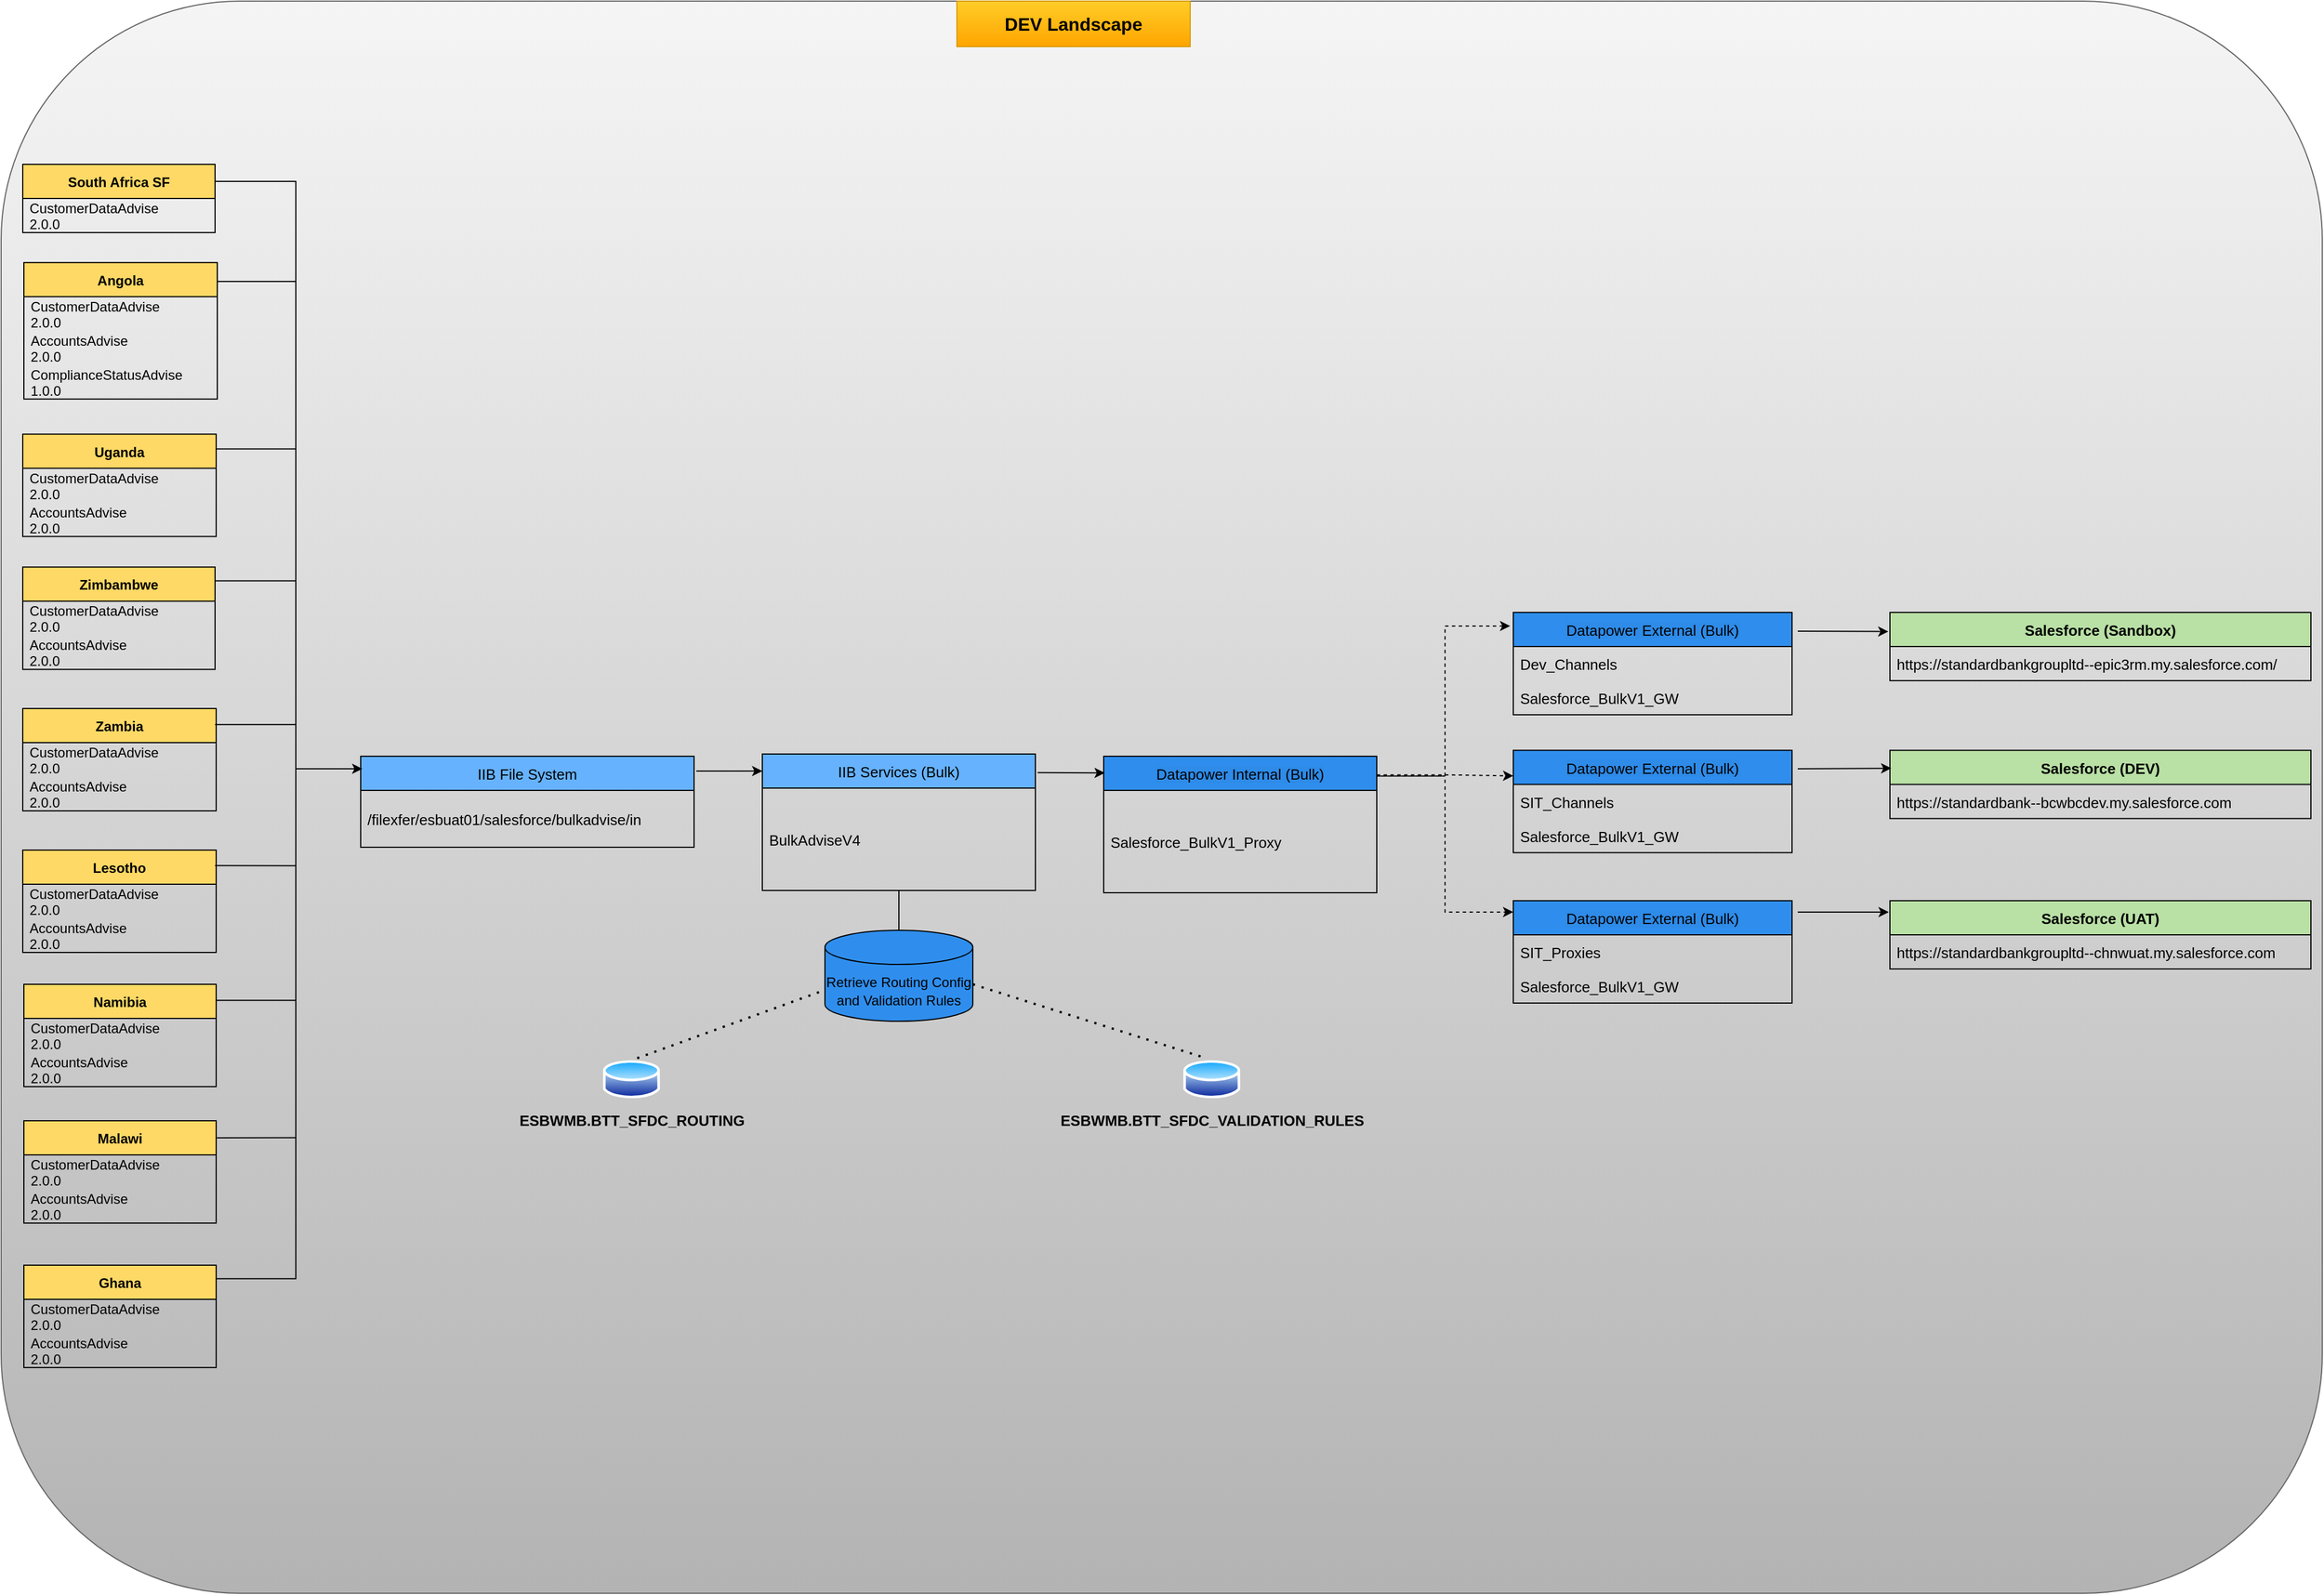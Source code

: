 <mxfile version="16.5.3" type="device" pages="9"><diagram id="MHnrwAq61L4KGTsc7iWQ" name="DEV Landscape Bulk"><mxGraphModel dx="4414" dy="1158" grid="1" gridSize="10" guides="1" tooltips="1" connect="1" arrows="1" fold="1" page="1" pageScale="1" pageWidth="1169" pageHeight="827" math="0" shadow="0"><root><mxCell id="wQgdSISrBQF1ElVElgSr-0"/><mxCell id="wQgdSISrBQF1ElVElgSr-1" parent="wQgdSISrBQF1ElVElgSr-0"/><mxCell id="U68VI6PdrbXmJWuG6yrC-1" value="" style="rounded=1;whiteSpace=wrap;html=1;fillColor=#f5f5f5;strokeColor=#666666;gradientColor=#b3b3b3;" parent="wQgdSISrBQF1ElVElgSr-1" vertex="1"><mxGeometry x="-2100" y="70" width="2040" height="1400" as="geometry"/></mxCell><mxCell id="U68VI6PdrbXmJWuG6yrC-2" value="&lt;b&gt;&lt;font style=&quot;font-size: 16px&quot;&gt;DEV Landscape&lt;/font&gt;&lt;/b&gt;" style="text;html=1;strokeColor=#d79b00;fillColor=#ffcd28;align=center;verticalAlign=middle;whiteSpace=wrap;rounded=0;gradientColor=#ffa500;" parent="wQgdSISrBQF1ElVElgSr-1" vertex="1"><mxGeometry x="-1260" y="70" width="205" height="40" as="geometry"/></mxCell><mxCell id="D6vjVL4RaEZkUBcekT6z-0" value="Uganda" style="swimlane;fontStyle=1;childLayout=stackLayout;horizontal=1;startSize=30;horizontalStack=0;resizeParent=1;resizeParentMax=0;resizeLast=0;collapsible=1;marginBottom=0;fontSize=12;fillColor=#FFD966;" vertex="1" parent="wQgdSISrBQF1ElVElgSr-1"><mxGeometry x="-2081" y="450.76" width="170" height="90" as="geometry"><mxRectangle x="-1760" y="390" width="70" height="30" as="alternateBounds"/></mxGeometry></mxCell><mxCell id="D6vjVL4RaEZkUBcekT6z-1" value="CustomerDataAdvise&#10;2.0.0&#10;" style="text;strokeColor=none;fillColor=none;align=left;verticalAlign=middle;spacingLeft=4;spacingRight=4;overflow=hidden;points=[[0,0.5],[1,0.5]];portConstraint=eastwest;rotatable=0;fontSize=12;" vertex="1" parent="D6vjVL4RaEZkUBcekT6z-0"><mxGeometry y="30" width="170" height="30" as="geometry"/></mxCell><mxCell id="D6vjVL4RaEZkUBcekT6z-2" value="AccountsAdvise&#10;2.0.0" style="text;strokeColor=none;fillColor=none;align=left;verticalAlign=middle;spacingLeft=4;spacingRight=4;overflow=hidden;points=[[0,0.5],[1,0.5]];portConstraint=eastwest;rotatable=0;fontSize=12;" vertex="1" parent="D6vjVL4RaEZkUBcekT6z-0"><mxGeometry y="60" width="170" height="30" as="geometry"/></mxCell><mxCell id="D6vjVL4RaEZkUBcekT6z-3" value="Angola" style="swimlane;fontStyle=1;childLayout=stackLayout;horizontal=1;startSize=30;horizontalStack=0;resizeParent=1;resizeParentMax=0;resizeLast=0;collapsible=1;marginBottom=0;fontSize=12;fillColor=#FFD966;" vertex="1" parent="wQgdSISrBQF1ElVElgSr-1"><mxGeometry x="-2080" y="299.86" width="170" height="120" as="geometry"/></mxCell><mxCell id="D6vjVL4RaEZkUBcekT6z-4" value="CustomerDataAdvise&#10;2.0.0&#10;" style="text;strokeColor=none;fillColor=none;align=left;verticalAlign=middle;spacingLeft=4;spacingRight=4;overflow=hidden;points=[[0,0.5],[1,0.5]];portConstraint=eastwest;rotatable=0;fontSize=12;" vertex="1" parent="D6vjVL4RaEZkUBcekT6z-3"><mxGeometry y="30" width="170" height="30" as="geometry"/></mxCell><mxCell id="D6vjVL4RaEZkUBcekT6z-5" value="AccountsAdvise&#10;2.0.0&#10;" style="text;strokeColor=none;fillColor=none;align=left;verticalAlign=middle;spacingLeft=4;spacingRight=4;overflow=hidden;points=[[0,0.5],[1,0.5]];portConstraint=eastwest;rotatable=0;fontSize=12;" vertex="1" parent="D6vjVL4RaEZkUBcekT6z-3"><mxGeometry y="60" width="170" height="30" as="geometry"/></mxCell><mxCell id="D6vjVL4RaEZkUBcekT6z-6" value="ComplianceStatusAdvise&#10;1.0.0" style="text;strokeColor=none;fillColor=none;align=left;verticalAlign=middle;spacingLeft=4;spacingRight=4;overflow=hidden;points=[[0,0.5],[1,0.5]];portConstraint=eastwest;rotatable=0;fontSize=12;" vertex="1" parent="D6vjVL4RaEZkUBcekT6z-3"><mxGeometry y="90" width="170" height="30" as="geometry"/></mxCell><mxCell id="D6vjVL4RaEZkUBcekT6z-7" value="South Africa SF" style="swimlane;fontStyle=1;childLayout=stackLayout;horizontal=1;startSize=30;horizontalStack=0;resizeParent=1;resizeParentMax=0;resizeLast=0;collapsible=1;marginBottom=0;fontSize=12;fillColor=#FFD966;" vertex="1" parent="wQgdSISrBQF1ElVElgSr-1"><mxGeometry x="-2081" y="213.5" width="169" height="60" as="geometry"/></mxCell><mxCell id="D6vjVL4RaEZkUBcekT6z-8" value="CustomerDataAdvise&#10;2.0.0" style="text;strokeColor=none;fillColor=none;align=left;verticalAlign=middle;spacingLeft=4;spacingRight=4;overflow=hidden;points=[[0,0.5],[1,0.5]];portConstraint=eastwest;rotatable=0;fontSize=12;" vertex="1" parent="D6vjVL4RaEZkUBcekT6z-7"><mxGeometry y="30" width="169" height="30" as="geometry"/></mxCell><mxCell id="D6vjVL4RaEZkUBcekT6z-9" value="Zimbambwe" style="swimlane;fontStyle=1;childLayout=stackLayout;horizontal=1;startSize=30;horizontalStack=0;resizeParent=1;resizeParentMax=0;resizeLast=0;collapsible=1;marginBottom=0;fontSize=12;fillColor=#FFD966;" vertex="1" parent="wQgdSISrBQF1ElVElgSr-1"><mxGeometry x="-2081" y="567.61" width="169" height="90" as="geometry"/></mxCell><mxCell id="D6vjVL4RaEZkUBcekT6z-10" value="CustomerDataAdvise&#10;2.0.0" style="text;strokeColor=none;fillColor=none;align=left;verticalAlign=middle;spacingLeft=4;spacingRight=4;overflow=hidden;points=[[0,0.5],[1,0.5]];portConstraint=eastwest;rotatable=0;fontSize=12;" vertex="1" parent="D6vjVL4RaEZkUBcekT6z-9"><mxGeometry y="30" width="169" height="30" as="geometry"/></mxCell><mxCell id="D6vjVL4RaEZkUBcekT6z-11" value="AccountsAdvise&#10;2.0.0" style="text;strokeColor=none;fillColor=none;align=left;verticalAlign=middle;spacingLeft=4;spacingRight=4;overflow=hidden;points=[[0,0.5],[1,0.5]];portConstraint=eastwest;rotatable=0;fontSize=12;" vertex="1" parent="D6vjVL4RaEZkUBcekT6z-9"><mxGeometry y="60" width="169" height="30" as="geometry"/></mxCell><mxCell id="D6vjVL4RaEZkUBcekT6z-12" value="Zambia" style="swimlane;fontStyle=1;childLayout=stackLayout;horizontal=1;startSize=30;horizontalStack=0;resizeParent=1;resizeParentMax=0;resizeLast=0;collapsible=1;marginBottom=0;fontSize=12;fillColor=#FFD966;" vertex="1" parent="wQgdSISrBQF1ElVElgSr-1"><mxGeometry x="-2081" y="692" width="170" height="90" as="geometry"/></mxCell><mxCell id="D6vjVL4RaEZkUBcekT6z-13" value="CustomerDataAdvise&#10;2.0.0" style="text;strokeColor=none;fillColor=none;align=left;verticalAlign=middle;spacingLeft=4;spacingRight=4;overflow=hidden;points=[[0,0.5],[1,0.5]];portConstraint=eastwest;rotatable=0;fontSize=12;" vertex="1" parent="D6vjVL4RaEZkUBcekT6z-12"><mxGeometry y="30" width="170" height="30" as="geometry"/></mxCell><mxCell id="D6vjVL4RaEZkUBcekT6z-14" value="AccountsAdvise&#10;2.0.0" style="text;strokeColor=none;fillColor=none;align=left;verticalAlign=middle;spacingLeft=4;spacingRight=4;overflow=hidden;points=[[0,0.5],[1,0.5]];portConstraint=eastwest;rotatable=0;fontSize=12;" vertex="1" parent="D6vjVL4RaEZkUBcekT6z-12"><mxGeometry y="60" width="170" height="30" as="geometry"/></mxCell><mxCell id="D6vjVL4RaEZkUBcekT6z-15" value="Lesotho" style="swimlane;fontStyle=1;childLayout=stackLayout;horizontal=1;startSize=30;horizontalStack=0;resizeParent=1;resizeParentMax=0;resizeLast=0;collapsible=1;marginBottom=0;fontSize=12;fillColor=#FFD966;" vertex="1" parent="wQgdSISrBQF1ElVElgSr-1"><mxGeometry x="-2081" y="816.5" width="170" height="90" as="geometry"/></mxCell><mxCell id="D6vjVL4RaEZkUBcekT6z-16" value="CustomerDataAdvise&#10;2.0.0" style="text;strokeColor=none;fillColor=none;align=left;verticalAlign=middle;spacingLeft=4;spacingRight=4;overflow=hidden;points=[[0,0.5],[1,0.5]];portConstraint=eastwest;rotatable=0;fontSize=12;" vertex="1" parent="D6vjVL4RaEZkUBcekT6z-15"><mxGeometry y="30" width="170" height="30" as="geometry"/></mxCell><mxCell id="D6vjVL4RaEZkUBcekT6z-17" value="AccountsAdvise&#10;2.0.0" style="text;strokeColor=none;fillColor=none;align=left;verticalAlign=middle;spacingLeft=4;spacingRight=4;overflow=hidden;points=[[0,0.5],[1,0.5]];portConstraint=eastwest;rotatable=0;fontSize=12;" vertex="1" parent="D6vjVL4RaEZkUBcekT6z-15"><mxGeometry y="60" width="170" height="30" as="geometry"/></mxCell><mxCell id="D6vjVL4RaEZkUBcekT6z-18" value="Namibia" style="swimlane;fontStyle=1;childLayout=stackLayout;horizontal=1;startSize=30;horizontalStack=0;resizeParent=1;resizeParentMax=0;resizeLast=0;collapsible=1;marginBottom=0;fontSize=12;fillColor=#FFD966;" vertex="1" parent="wQgdSISrBQF1ElVElgSr-1"><mxGeometry x="-2080" y="934.5" width="169" height="90" as="geometry"/></mxCell><mxCell id="D6vjVL4RaEZkUBcekT6z-19" value="CustomerDataAdvise&#10;2.0.0" style="text;strokeColor=none;fillColor=none;align=left;verticalAlign=middle;spacingLeft=4;spacingRight=4;overflow=hidden;points=[[0,0.5],[1,0.5]];portConstraint=eastwest;rotatable=0;fontSize=12;" vertex="1" parent="D6vjVL4RaEZkUBcekT6z-18"><mxGeometry y="30" width="169" height="30" as="geometry"/></mxCell><mxCell id="D6vjVL4RaEZkUBcekT6z-20" value="AccountsAdvise&#10;2.0.0" style="text;strokeColor=none;fillColor=none;align=left;verticalAlign=middle;spacingLeft=4;spacingRight=4;overflow=hidden;points=[[0,0.5],[1,0.5]];portConstraint=eastwest;rotatable=0;fontSize=12;" vertex="1" parent="D6vjVL4RaEZkUBcekT6z-18"><mxGeometry y="60" width="169" height="30" as="geometry"/></mxCell><mxCell id="D6vjVL4RaEZkUBcekT6z-21" value="Malawi" style="swimlane;fontStyle=1;childLayout=stackLayout;horizontal=1;startSize=30;horizontalStack=0;resizeParent=1;resizeParentMax=0;resizeLast=0;collapsible=1;marginBottom=0;fontSize=12;fillColor=#FFD966;" vertex="1" parent="wQgdSISrBQF1ElVElgSr-1"><mxGeometry x="-2080" y="1054.5" width="169" height="90" as="geometry"/></mxCell><mxCell id="D6vjVL4RaEZkUBcekT6z-22" value="CustomerDataAdvise&#10;2.0.0" style="text;strokeColor=none;fillColor=none;align=left;verticalAlign=middle;spacingLeft=4;spacingRight=4;overflow=hidden;points=[[0,0.5],[1,0.5]];portConstraint=eastwest;rotatable=0;fontSize=12;" vertex="1" parent="D6vjVL4RaEZkUBcekT6z-21"><mxGeometry y="30" width="169" height="30" as="geometry"/></mxCell><mxCell id="D6vjVL4RaEZkUBcekT6z-23" value="AccountsAdvise&#10;2.0.0" style="text;strokeColor=none;fillColor=none;align=left;verticalAlign=middle;spacingLeft=4;spacingRight=4;overflow=hidden;points=[[0,0.5],[1,0.5]];portConstraint=eastwest;rotatable=0;fontSize=12;" vertex="1" parent="D6vjVL4RaEZkUBcekT6z-21"><mxGeometry y="60" width="169" height="30" as="geometry"/></mxCell><mxCell id="D6vjVL4RaEZkUBcekT6z-24" value="Ghana" style="swimlane;fontStyle=1;childLayout=stackLayout;horizontal=1;startSize=30;horizontalStack=0;resizeParent=1;resizeParentMax=0;resizeLast=0;collapsible=1;marginBottom=0;fontSize=12;fillColor=#FFD966;" vertex="1" parent="wQgdSISrBQF1ElVElgSr-1"><mxGeometry x="-2080" y="1181.5" width="169" height="90" as="geometry"/></mxCell><mxCell id="D6vjVL4RaEZkUBcekT6z-25" value="CustomerDataAdvise&#10;2.0.0" style="text;strokeColor=none;fillColor=none;align=left;verticalAlign=middle;spacingLeft=4;spacingRight=4;overflow=hidden;points=[[0,0.5],[1,0.5]];portConstraint=eastwest;rotatable=0;fontSize=12;" vertex="1" parent="D6vjVL4RaEZkUBcekT6z-24"><mxGeometry y="30" width="169" height="30" as="geometry"/></mxCell><mxCell id="D6vjVL4RaEZkUBcekT6z-26" value="AccountsAdvise&#10;2.0.0" style="text;strokeColor=none;fillColor=none;align=left;verticalAlign=middle;spacingLeft=4;spacingRight=4;overflow=hidden;points=[[0,0.5],[1,0.5]];portConstraint=eastwest;rotatable=0;fontSize=12;" vertex="1" parent="D6vjVL4RaEZkUBcekT6z-24"><mxGeometry y="60" width="169" height="30" as="geometry"/></mxCell><mxCell id="D6vjVL4RaEZkUBcekT6z-27" value="IIB File System" style="swimlane;fontStyle=0;childLayout=stackLayout;horizontal=1;startSize=30;horizontalStack=0;resizeParent=1;resizeParentMax=0;resizeLast=0;collapsible=1;marginBottom=0;labelBackgroundColor=#66B2FF;fontSize=13;fillColor=#66B2FF;" vertex="1" parent="wQgdSISrBQF1ElVElgSr-1"><mxGeometry x="-1784" y="734" width="293" height="80" as="geometry"/></mxCell><mxCell id="D6vjVL4RaEZkUBcekT6z-28" value="/filexfer/esbuat01/salesforce/bulkadvise/in" style="text;strokeColor=none;fillColor=none;align=left;verticalAlign=middle;spacingLeft=4;spacingRight=4;overflow=hidden;points=[[0,0.5],[1,0.5]];portConstraint=eastwest;rotatable=0;labelBackgroundColor=none;fontSize=13;" vertex="1" parent="D6vjVL4RaEZkUBcekT6z-27"><mxGeometry y="30" width="293" height="50" as="geometry"/></mxCell><mxCell id="D6vjVL4RaEZkUBcekT6z-30" value="" style="edgeStyle=segmentEdgeStyle;endArrow=none;html=1;rounded=0;fontSize=13;exitX=1;exitY=0.135;exitDx=0;exitDy=0;exitPerimeter=0;endFill=0;" edge="1" parent="wQgdSISrBQF1ElVElgSr-1" source="D6vjVL4RaEZkUBcekT6z-9"><mxGeometry width="50" height="50" relative="1" as="geometry"><mxPoint x="-1651" y="567" as="sourcePoint"/><mxPoint x="-1841" y="707" as="targetPoint"/></mxGeometry></mxCell><mxCell id="D6vjVL4RaEZkUBcekT6z-31" value="" style="edgeStyle=segmentEdgeStyle;endArrow=none;html=1;rounded=0;fontSize=13;exitX=0.999;exitY=0.145;exitDx=0;exitDy=0;exitPerimeter=0;endFill=0;" edge="1" parent="wQgdSISrBQF1ElVElgSr-1" source="D6vjVL4RaEZkUBcekT6z-0"><mxGeometry width="50" height="50" relative="1" as="geometry"><mxPoint x="-1651" y="567" as="sourcePoint"/><mxPoint x="-1841" y="707" as="targetPoint"/></mxGeometry></mxCell><mxCell id="D6vjVL4RaEZkUBcekT6z-32" value="" style="edgeStyle=segmentEdgeStyle;endArrow=none;html=1;rounded=0;fontSize=13;exitX=0.998;exitY=0.139;exitDx=0;exitDy=0;exitPerimeter=0;endFill=0;" edge="1" parent="wQgdSISrBQF1ElVElgSr-1" source="D6vjVL4RaEZkUBcekT6z-3"><mxGeometry width="50" height="50" relative="1" as="geometry"><mxPoint x="-1651" y="467" as="sourcePoint"/><mxPoint x="-1841" y="707" as="targetPoint"/></mxGeometry></mxCell><mxCell id="D6vjVL4RaEZkUBcekT6z-33" value="" style="edgeStyle=segmentEdgeStyle;endArrow=none;html=1;rounded=0;fontSize=13;exitX=0.994;exitY=0.152;exitDx=0;exitDy=0;exitPerimeter=0;endFill=0;" edge="1" parent="wQgdSISrBQF1ElVElgSr-1" source="D6vjVL4RaEZkUBcekT6z-15"><mxGeometry width="50" height="50" relative="1" as="geometry"><mxPoint x="-1651" y="867" as="sourcePoint"/><mxPoint x="-1841" y="697" as="targetPoint"/></mxGeometry></mxCell><mxCell id="D6vjVL4RaEZkUBcekT6z-34" value="" style="edgeStyle=segmentEdgeStyle;endArrow=none;html=1;rounded=0;fontSize=13;exitX=0.999;exitY=0.157;exitDx=0;exitDy=0;exitPerimeter=0;endFill=0;" edge="1" parent="wQgdSISrBQF1ElVElgSr-1" source="D6vjVL4RaEZkUBcekT6z-18"><mxGeometry width="50" height="50" relative="1" as="geometry"><mxPoint x="-1651" y="967" as="sourcePoint"/><mxPoint x="-1841" y="707" as="targetPoint"/></mxGeometry></mxCell><mxCell id="D6vjVL4RaEZkUBcekT6z-35" value="" style="edgeStyle=segmentEdgeStyle;endArrow=none;html=1;rounded=0;fontSize=13;exitX=1.004;exitY=0.166;exitDx=0;exitDy=0;exitPerimeter=0;endFill=0;" edge="1" parent="wQgdSISrBQF1ElVElgSr-1" source="D6vjVL4RaEZkUBcekT6z-21"><mxGeometry width="50" height="50" relative="1" as="geometry"><mxPoint x="-1651" y="967" as="sourcePoint"/><mxPoint x="-1841" y="707" as="targetPoint"/></mxGeometry></mxCell><mxCell id="D6vjVL4RaEZkUBcekT6z-36" value="" style="edgeStyle=segmentEdgeStyle;endArrow=none;html=1;rounded=0;fontSize=13;exitX=0.999;exitY=0.132;exitDx=0;exitDy=0;exitPerimeter=0;endFill=0;" edge="1" parent="wQgdSISrBQF1ElVElgSr-1" source="D6vjVL4RaEZkUBcekT6z-24"><mxGeometry width="50" height="50" relative="1" as="geometry"><mxPoint x="-1651" y="967" as="sourcePoint"/><mxPoint x="-1841" y="707" as="targetPoint"/></mxGeometry></mxCell><mxCell id="D6vjVL4RaEZkUBcekT6z-37" value="" style="endArrow=classic;html=1;rounded=0;fontSize=13;entryX=0.005;entryY=0.138;entryDx=0;entryDy=0;entryPerimeter=0;" edge="1" parent="wQgdSISrBQF1ElVElgSr-1" target="D6vjVL4RaEZkUBcekT6z-27"><mxGeometry width="50" height="50" relative="1" as="geometry"><mxPoint x="-1841" y="745" as="sourcePoint"/><mxPoint x="-1601" y="517" as="targetPoint"/></mxGeometry></mxCell><mxCell id="D6vjVL4RaEZkUBcekT6z-38" value="" style="edgeStyle=segmentEdgeStyle;endArrow=none;html=1;rounded=0;fontSize=13;exitX=1;exitY=0.25;exitDx=0;exitDy=0;endFill=0;" edge="1" parent="wQgdSISrBQF1ElVElgSr-1" source="D6vjVL4RaEZkUBcekT6z-7"><mxGeometry width="50" height="50" relative="1" as="geometry"><mxPoint x="-1651" y="467" as="sourcePoint"/><mxPoint x="-1841" y="707" as="targetPoint"/></mxGeometry></mxCell><mxCell id="D6vjVL4RaEZkUBcekT6z-39" value="" style="edgeStyle=orthogonalEdgeStyle;rounded=0;orthogonalLoop=1;jettySize=auto;html=1;fontSize=13;fontColor=default;endArrow=none;endFill=0;" edge="1" parent="wQgdSISrBQF1ElVElgSr-1" source="D6vjVL4RaEZkUBcekT6z-40" target="D6vjVL4RaEZkUBcekT6z-68"><mxGeometry relative="1" as="geometry"/></mxCell><mxCell id="D6vjVL4RaEZkUBcekT6z-40" value="IIB Services (Bulk)" style="swimlane;fontStyle=0;childLayout=stackLayout;horizontal=1;startSize=30;horizontalStack=0;resizeParent=1;resizeParentMax=0;resizeLast=0;collapsible=1;marginBottom=0;labelBackgroundColor=#66B2FF;fontSize=13;fillColor=#66B2FF;" vertex="1" parent="wQgdSISrBQF1ElVElgSr-1"><mxGeometry x="-1431" y="732" width="240" height="120" as="geometry"><mxRectangle x="-1350" y="745" width="140" height="30" as="alternateBounds"/></mxGeometry></mxCell><mxCell id="D6vjVL4RaEZkUBcekT6z-41" value="BulkAdviseV4" style="text;strokeColor=none;fillColor=none;align=left;verticalAlign=middle;spacingLeft=4;spacingRight=4;overflow=hidden;points=[[0,0.5],[1,0.5]];portConstraint=eastwest;rotatable=0;labelBackgroundColor=none;fontSize=13;" vertex="1" parent="D6vjVL4RaEZkUBcekT6z-40"><mxGeometry y="30" width="240" height="90" as="geometry"/></mxCell><mxCell id="D6vjVL4RaEZkUBcekT6z-42" value="Datapower Internal (Bulk)" style="swimlane;fontStyle=0;childLayout=stackLayout;horizontal=1;startSize=30;horizontalStack=0;resizeParent=1;resizeParentMax=0;resizeLast=0;collapsible=1;marginBottom=0;labelBackgroundColor=#2E8BE8;fontSize=13;fillColor=#2F8EED;" vertex="1" parent="wQgdSISrBQF1ElVElgSr-1"><mxGeometry x="-1131" y="734" width="240" height="120" as="geometry"><mxRectangle x="-1350" y="745" width="140" height="30" as="alternateBounds"/></mxGeometry></mxCell><mxCell id="D6vjVL4RaEZkUBcekT6z-43" value="Salesforce_BulkV1_Proxy" style="text;strokeColor=none;fillColor=none;align=left;verticalAlign=middle;spacingLeft=4;spacingRight=4;overflow=hidden;points=[[0,0.5],[1,0.5]];portConstraint=eastwest;rotatable=0;labelBackgroundColor=none;fontSize=13;" vertex="1" parent="D6vjVL4RaEZkUBcekT6z-42"><mxGeometry y="30" width="240" height="90" as="geometry"/></mxCell><mxCell id="D6vjVL4RaEZkUBcekT6z-44" value="Salesforce (Sandbox)" style="swimlane;fontStyle=1;childLayout=stackLayout;horizontal=1;startSize=30;horizontalStack=0;resizeParent=1;resizeParentMax=0;resizeLast=0;collapsible=1;marginBottom=0;labelBackgroundColor=none;fontSize=13;fillColor=#B9E0A5;fontColor=#000000;" vertex="1" parent="wQgdSISrBQF1ElVElgSr-1"><mxGeometry x="-440" y="607.47" width="370" height="60" as="geometry"/></mxCell><mxCell id="D6vjVL4RaEZkUBcekT6z-45" value="https://standardbankgroupltd--epic3rm.my.salesforce.com/" style="text;strokeColor=none;fillColor=none;align=left;verticalAlign=middle;spacingLeft=4;spacingRight=4;overflow=hidden;points=[[0,0.5],[1,0.5]];portConstraint=eastwest;rotatable=0;labelBackgroundColor=none;fontSize=13;fontColor=default;" vertex="1" parent="D6vjVL4RaEZkUBcekT6z-44"><mxGeometry y="30" width="370" height="30" as="geometry"/></mxCell><mxCell id="D6vjVL4RaEZkUBcekT6z-46" value="Datapower External (Bulk)" style="swimlane;fontStyle=0;childLayout=stackLayout;horizontal=1;startSize=30;horizontalStack=0;resizeParent=1;resizeParentMax=0;resizeLast=0;collapsible=1;marginBottom=0;labelBackgroundColor=#2E8BE8;fontSize=13;fontColor=#000000;fillColor=#2F8EED;" vertex="1" parent="wQgdSISrBQF1ElVElgSr-1"><mxGeometry x="-771" y="728.75" width="245" height="90" as="geometry"/></mxCell><mxCell id="D6vjVL4RaEZkUBcekT6z-47" value="SIT_Channels" style="text;strokeColor=none;fillColor=none;align=left;verticalAlign=middle;spacingLeft=4;spacingRight=4;overflow=hidden;points=[[0,0.5],[1,0.5]];portConstraint=eastwest;rotatable=0;labelBackgroundColor=none;fontSize=13;fontColor=#000000;" vertex="1" parent="D6vjVL4RaEZkUBcekT6z-46"><mxGeometry y="30" width="245" height="30" as="geometry"/></mxCell><mxCell id="D6vjVL4RaEZkUBcekT6z-48" value="Salesforce_BulkV1_GW" style="text;strokeColor=none;fillColor=none;align=left;verticalAlign=middle;spacingLeft=4;spacingRight=4;overflow=hidden;points=[[0,0.5],[1,0.5]];portConstraint=eastwest;rotatable=0;labelBackgroundColor=none;fontSize=13;fontColor=#000000;" vertex="1" parent="D6vjVL4RaEZkUBcekT6z-46"><mxGeometry y="60" width="245" height="30" as="geometry"/></mxCell><mxCell id="D6vjVL4RaEZkUBcekT6z-49" value="Datapower External (Bulk)" style="swimlane;fontStyle=0;childLayout=stackLayout;horizontal=1;startSize=30;horizontalStack=0;resizeParent=1;resizeParentMax=0;resizeLast=0;collapsible=1;marginBottom=0;labelBackgroundColor=#2E8BE8;fontSize=13;fontColor=#000000;fillColor=#2F8EED;" vertex="1" parent="wQgdSISrBQF1ElVElgSr-1"><mxGeometry x="-771" y="861.0" width="245" height="90" as="geometry"/></mxCell><mxCell id="D6vjVL4RaEZkUBcekT6z-50" value="SIT_Proxies" style="text;strokeColor=none;fillColor=none;align=left;verticalAlign=middle;spacingLeft=4;spacingRight=4;overflow=hidden;points=[[0,0.5],[1,0.5]];portConstraint=eastwest;rotatable=0;labelBackgroundColor=none;fontSize=13;fontColor=#000000;" vertex="1" parent="D6vjVL4RaEZkUBcekT6z-49"><mxGeometry y="30" width="245" height="30" as="geometry"/></mxCell><mxCell id="D6vjVL4RaEZkUBcekT6z-51" value="Salesforce_BulkV1_GW" style="text;strokeColor=none;fillColor=none;align=left;verticalAlign=middle;spacingLeft=4;spacingRight=4;overflow=hidden;points=[[0,0.5],[1,0.5]];portConstraint=eastwest;rotatable=0;labelBackgroundColor=none;fontSize=13;fontColor=#000000;" vertex="1" parent="D6vjVL4RaEZkUBcekT6z-49"><mxGeometry y="60" width="245" height="30" as="geometry"/></mxCell><mxCell id="D6vjVL4RaEZkUBcekT6z-52" value="Datapower External (Bulk)" style="swimlane;fontStyle=0;childLayout=stackLayout;horizontal=1;startSize=30;horizontalStack=0;resizeParent=1;resizeParentMax=0;resizeLast=0;collapsible=1;marginBottom=0;labelBackgroundColor=#2E8BE8;fontSize=13;fontColor=#000000;fillColor=#2F8EED;" vertex="1" parent="wQgdSISrBQF1ElVElgSr-1"><mxGeometry x="-771" y="607.47" width="245" height="90" as="geometry"/></mxCell><mxCell id="D6vjVL4RaEZkUBcekT6z-53" value="Dev_Channels" style="text;strokeColor=none;fillColor=none;align=left;verticalAlign=middle;spacingLeft=4;spacingRight=4;overflow=hidden;points=[[0,0.5],[1,0.5]];portConstraint=eastwest;rotatable=0;labelBackgroundColor=none;fontSize=13;fontColor=#000000;" vertex="1" parent="D6vjVL4RaEZkUBcekT6z-52"><mxGeometry y="30" width="245" height="30" as="geometry"/></mxCell><mxCell id="D6vjVL4RaEZkUBcekT6z-54" value="Salesforce_BulkV1_GW" style="text;strokeColor=none;fillColor=none;align=left;verticalAlign=middle;spacingLeft=4;spacingRight=4;overflow=hidden;points=[[0,0.5],[1,0.5]];portConstraint=eastwest;rotatable=0;labelBackgroundColor=none;fontSize=13;fontColor=#000000;" vertex="1" parent="D6vjVL4RaEZkUBcekT6z-52"><mxGeometry y="60" width="245" height="30" as="geometry"/></mxCell><mxCell id="D6vjVL4RaEZkUBcekT6z-55" value="" style="edgeStyle=elbowEdgeStyle;elbow=horizontal;endArrow=classic;html=1;rounded=0;fontSize=13;fontColor=#000000;exitX=1;exitY=0.145;exitDx=0;exitDy=0;exitPerimeter=0;entryX=-0.011;entryY=0.133;entryDx=0;entryDy=0;entryPerimeter=0;dashed=1;" edge="1" parent="wQgdSISrBQF1ElVElgSr-1" source="D6vjVL4RaEZkUBcekT6z-42" target="D6vjVL4RaEZkUBcekT6z-52"><mxGeometry width="50" height="50" relative="1" as="geometry"><mxPoint x="-811" y="817" as="sourcePoint"/><mxPoint x="-761" y="767" as="targetPoint"/><Array as="points"><mxPoint x="-831" y="647"/></Array></mxGeometry></mxCell><mxCell id="D6vjVL4RaEZkUBcekT6z-56" value="" style="edgeStyle=elbowEdgeStyle;elbow=horizontal;endArrow=classic;html=1;rounded=0;fontSize=13;fontColor=#000000;entryX=0;entryY=0.111;entryDx=0;entryDy=0;entryPerimeter=0;exitX=1.013;exitY=0.145;exitDx=0;exitDy=0;exitPerimeter=0;dashed=1;" edge="1" parent="wQgdSISrBQF1ElVElgSr-1" source="D6vjVL4RaEZkUBcekT6z-42" target="D6vjVL4RaEZkUBcekT6z-49"><mxGeometry width="50" height="50" relative="1" as="geometry"><mxPoint x="-961" y="940.14" as="sourcePoint"/><mxPoint x="-911" y="890.14" as="targetPoint"/><Array as="points"><mxPoint x="-831" y="737"/></Array></mxGeometry></mxCell><mxCell id="D6vjVL4RaEZkUBcekT6z-57" value="" style="edgeStyle=elbowEdgeStyle;elbow=horizontal;endArrow=classic;html=1;rounded=0;fontSize=13;fontColor=#000000;exitX=1;exitY=0.136;exitDx=0;exitDy=0;exitPerimeter=0;entryX=0;entryY=0.25;entryDx=0;entryDy=0;dashed=1;" edge="1" parent="wQgdSISrBQF1ElVElgSr-1" source="D6vjVL4RaEZkUBcekT6z-42" target="D6vjVL4RaEZkUBcekT6z-46"><mxGeometry width="50" height="50" relative="1" as="geometry"><mxPoint x="-811" y="817" as="sourcePoint"/><mxPoint x="-761" y="767" as="targetPoint"/></mxGeometry></mxCell><mxCell id="D6vjVL4RaEZkUBcekT6z-58" value="Salesforce (DEV)" style="swimlane;fontStyle=1;childLayout=stackLayout;horizontal=1;startSize=30;horizontalStack=0;resizeParent=1;resizeParentMax=0;resizeLast=0;collapsible=1;marginBottom=0;labelBackgroundColor=none;fontSize=13;fillColor=#B9E0A5;fontColor=#000000;" vertex="1" parent="wQgdSISrBQF1ElVElgSr-1"><mxGeometry x="-440" y="728.75" width="370" height="60" as="geometry"/></mxCell><mxCell id="D6vjVL4RaEZkUBcekT6z-59" value="https://standardbank--bcwbcdev.my.salesforce.com" style="text;strokeColor=none;fillColor=none;align=left;verticalAlign=middle;spacingLeft=4;spacingRight=4;overflow=hidden;points=[[0,0.5],[1,0.5]];portConstraint=eastwest;rotatable=0;labelBackgroundColor=none;fontSize=13;" vertex="1" parent="D6vjVL4RaEZkUBcekT6z-58"><mxGeometry y="30" width="370" height="30" as="geometry"/></mxCell><mxCell id="D6vjVL4RaEZkUBcekT6z-60" value="Salesforce (UAT)" style="swimlane;fontStyle=1;childLayout=stackLayout;horizontal=1;startSize=30;horizontalStack=0;resizeParent=1;resizeParentMax=0;resizeLast=0;collapsible=1;marginBottom=0;labelBackgroundColor=none;fontSize=13;fillColor=#B9E0A5;fontColor=#000000;" vertex="1" parent="wQgdSISrBQF1ElVElgSr-1"><mxGeometry x="-440" y="861" width="370" height="60" as="geometry"/></mxCell><mxCell id="D6vjVL4RaEZkUBcekT6z-61" value="https://standardbankgroupltd--chnwuat.my.salesforce.com" style="text;strokeColor=none;fillColor=none;align=left;verticalAlign=middle;spacingLeft=4;spacingRight=4;overflow=hidden;points=[[0,0.5],[1,0.5]];portConstraint=eastwest;rotatable=0;labelBackgroundColor=none;fontSize=13;" vertex="1" parent="D6vjVL4RaEZkUBcekT6z-60"><mxGeometry y="30" width="370" height="30" as="geometry"/></mxCell><mxCell id="D6vjVL4RaEZkUBcekT6z-62" value="" style="endArrow=classic;html=1;rounded=0;fontSize=13;fontColor=#000000;entryX=0.004;entryY=0.122;entryDx=0;entryDy=0;entryPerimeter=0;exitX=1.008;exitY=0.136;exitDx=0;exitDy=0;exitPerimeter=0;" edge="1" parent="wQgdSISrBQF1ElVElgSr-1" source="D6vjVL4RaEZkUBcekT6z-40" target="D6vjVL4RaEZkUBcekT6z-42"><mxGeometry width="50" height="50" relative="1" as="geometry"><mxPoint x="-1181" y="747" as="sourcePoint"/><mxPoint x="-1131" y="696.39" as="targetPoint"/></mxGeometry></mxCell><mxCell id="D6vjVL4RaEZkUBcekT6z-63" value="" style="edgeStyle=segmentEdgeStyle;endArrow=none;html=1;rounded=0;fontSize=13;exitX=1;exitY=0.135;exitDx=0;exitDy=0;exitPerimeter=0;endFill=0;" edge="1" parent="wQgdSISrBQF1ElVElgSr-1"><mxGeometry width="50" height="50" relative="1" as="geometry"><mxPoint x="-1912" y="706.13" as="sourcePoint"/><mxPoint x="-1841" y="833.37" as="targetPoint"/></mxGeometry></mxCell><mxCell id="D6vjVL4RaEZkUBcekT6z-64" value="" style="endArrow=classic;html=1;rounded=0;fontSize=13;entryX=0.005;entryY=0.138;entryDx=0;entryDy=0;entryPerimeter=0;" edge="1" parent="wQgdSISrBQF1ElVElgSr-1"><mxGeometry width="50" height="50" relative="1" as="geometry"><mxPoint x="-1489" y="747" as="sourcePoint"/><mxPoint x="-1430.995" y="747" as="targetPoint"/></mxGeometry></mxCell><mxCell id="D6vjVL4RaEZkUBcekT6z-65" value="" style="endArrow=classic;html=1;rounded=0;fontSize=13;fontColor=#000000;entryX=-0.001;entryY=0.181;entryDx=0;entryDy=0;entryPerimeter=0;" edge="1" parent="wQgdSISrBQF1ElVElgSr-1"><mxGeometry width="50" height="50" relative="1" as="geometry"><mxPoint x="-521" y="624" as="sourcePoint"/><mxPoint x="-441.37" y="624.33" as="targetPoint"/></mxGeometry></mxCell><mxCell id="D6vjVL4RaEZkUBcekT6z-66" value="" style="endArrow=classic;html=1;rounded=0;fontSize=13;fontColor=#000000;entryX=0.006;entryY=0.176;entryDx=0;entryDy=0;entryPerimeter=0;" edge="1" parent="wQgdSISrBQF1ElVElgSr-1"><mxGeometry width="50" height="50" relative="1" as="geometry"><mxPoint x="-521" y="745" as="sourcePoint"/><mxPoint x="-438.78" y="744.56" as="targetPoint"/></mxGeometry></mxCell><mxCell id="D6vjVL4RaEZkUBcekT6z-67" value="" style="endArrow=classic;html=1;rounded=0;fontSize=13;fontColor=#000000;" edge="1" parent="wQgdSISrBQF1ElVElgSr-1"><mxGeometry width="50" height="50" relative="1" as="geometry"><mxPoint x="-521" y="871" as="sourcePoint"/><mxPoint x="-441" y="871" as="targetPoint"/></mxGeometry></mxCell><mxCell id="D6vjVL4RaEZkUBcekT6z-68" value="&lt;span style=&quot;font-size: 12px&quot;&gt;Retrieve Routing Config and Validation Rules&lt;/span&gt;" style="shape=cylinder3;whiteSpace=wrap;html=1;boundedLbl=1;backgroundOutline=1;size=15;labelBackgroundColor=none;fontSize=13;fontColor=default;fillColor=#2F8EED;" vertex="1" parent="wQgdSISrBQF1ElVElgSr-1"><mxGeometry x="-1376" y="887" width="130" height="80" as="geometry"/></mxCell><mxCell id="D6vjVL4RaEZkUBcekT6z-69" value="" style="endArrow=none;dashed=1;html=1;dashPattern=1 3;strokeWidth=2;rounded=0;fontSize=13;fontColor=default;exitX=0.5;exitY=0;exitDx=0;exitDy=0;entryX=0;entryY=0;entryDx=0;entryDy=52.5;entryPerimeter=0;" edge="1" parent="wQgdSISrBQF1ElVElgSr-1" target="D6vjVL4RaEZkUBcekT6z-68"><mxGeometry width="50" height="50" relative="1" as="geometry"><mxPoint x="-1541" y="999.5" as="sourcePoint"/><mxPoint x="-1421" y="977" as="targetPoint"/></mxGeometry></mxCell><mxCell id="D6vjVL4RaEZkUBcekT6z-70" value="" style="endArrow=none;dashed=1;html=1;dashPattern=1 3;strokeWidth=2;rounded=0;fontSize=13;fontColor=default;entryX=0.5;entryY=0;entryDx=0;entryDy=0;" edge="1" parent="wQgdSISrBQF1ElVElgSr-1"><mxGeometry width="50" height="50" relative="1" as="geometry"><mxPoint x="-1246" y="934.5" as="sourcePoint"/><mxPoint x="-1041" y="999.5" as="targetPoint"/></mxGeometry></mxCell><UserObject label="&lt;span style=&quot;font-weight: 700&quot;&gt;ESBWMB.BTT_SFDC_ROUTING&lt;/span&gt;" id="D6vjVL4RaEZkUBcekT6z-71"><mxCell style="aspect=fixed;perimeter=ellipsePerimeter;html=1;align=center;shadow=0;dashed=0;spacingTop=3;image;image=img/lib/active_directory/database.svg;labelBackgroundColor=none;fontSize=13;fontColor=default;fillColor=#2F8EED;" vertex="1" parent="wQgdSISrBQF1ElVElgSr-1"><mxGeometry x="-1571" y="999.5" width="50" height="37" as="geometry"/></mxCell></UserObject><UserObject label="&lt;span style=&quot;font-weight: 700&quot;&gt;ESBWMB.BTT_SFDC_VALIDATION_RULES&lt;/span&gt;" id="D6vjVL4RaEZkUBcekT6z-72"><mxCell style="aspect=fixed;perimeter=ellipsePerimeter;html=1;align=center;shadow=0;dashed=0;spacingTop=3;image;image=img/lib/active_directory/database.svg;labelBackgroundColor=none;fontSize=13;fontColor=default;fillColor=#2F8EED;" vertex="1" parent="wQgdSISrBQF1ElVElgSr-1"><mxGeometry x="-1061" y="999.5" width="50" height="37" as="geometry"/></mxCell></UserObject></root></mxGraphModel></diagram><diagram name="SIT Landscape Bulk" id="v993KVA55ayIJj2UtgKv"><mxGraphModel dx="4414" dy="1985" grid="1" gridSize="10" guides="1" tooltips="1" connect="1" arrows="1" fold="1" page="1" pageScale="1" pageWidth="1169" pageHeight="827" math="0" shadow="0"><root><mxCell id="ZTVxyvI4SYWbc9rGgHni-0"/><mxCell id="ZTVxyvI4SYWbc9rGgHni-1" parent="ZTVxyvI4SYWbc9rGgHni-0"/><mxCell id="ZTVxyvI4SYWbc9rGgHni-2" value="" style="rounded=1;whiteSpace=wrap;html=1;fillColor=#f5f5f5;strokeColor=#666666;gradientColor=#b3b3b3;" parent="ZTVxyvI4SYWbc9rGgHni-1" vertex="1"><mxGeometry x="-2160" y="43.5" width="2160" height="1466.86" as="geometry"/></mxCell><mxCell id="ZTVxyvI4SYWbc9rGgHni-3" value="&lt;b&gt;&lt;font style=&quot;font-size: 16px&quot;&gt;SIT Landscape&lt;/font&gt;&lt;/b&gt;" style="text;html=1;strokeColor=#d79b00;fillColor=#ffcd28;align=center;verticalAlign=middle;whiteSpace=wrap;rounded=0;gradientColor=#ffa500;" parent="ZTVxyvI4SYWbc9rGgHni-1" vertex="1"><mxGeometry x="-1257.5" y="43.5" width="205" height="40" as="geometry"/></mxCell><mxCell id="ocqIsCme1U_fMKP5tjxN-2" value="&lt;b&gt;Datapower Internal channels (Bulk)&lt;/b&gt;" style="verticalAlign=top;align=center;spacingTop=8;spacingLeft=2;spacingRight=12;shape=cube;size=10;direction=south;fontStyle=4;html=1;rounded=0;shadow=0;comic=0;labelBackgroundColor=none;strokeWidth=1;fontFamily=Verdana;fontSize=12;fillColor=#dae8fc;gradientColor=#7ea6e0;strokeColor=#6c8ebf;" parent="ZTVxyvI4SYWbc9rGgHni-1" vertex="1"><mxGeometry x="820" y="-355.64" width="270" height="95" as="geometry"/></mxCell><mxCell id="ocqIsCme1U_fMKP5tjxN-3" value="Salesforce_BulkV1_Proxy" style="shape=component;align=left;spacingLeft=36;rounded=0;shadow=0;comic=0;labelBackgroundColor=none;strokeWidth=1;fontFamily=Verdana;fontSize=12;html=1;" parent="ZTVxyvI4SYWbc9rGgHni-1" vertex="1"><mxGeometry x="855" y="-315.64" width="200" height="35" as="geometry"/></mxCell><mxCell id="ocqIsCme1U_fMKP5tjxN-4" value="&lt;b&gt;Datapower External dev_channels (Bulk)&lt;/b&gt;" style="verticalAlign=top;align=center;spacingTop=8;spacingLeft=2;spacingRight=12;shape=cube;size=10;direction=south;fontStyle=4;html=1;rounded=0;shadow=0;comic=0;labelBackgroundColor=none;strokeWidth=1;fontFamily=Verdana;fontSize=12;fillColor=#dae8fc;gradientColor=#7ea6e0;strokeColor=#6c8ebf;" parent="ZTVxyvI4SYWbc9rGgHni-1" vertex="1"><mxGeometry x="1180" y="-361.89" width="250" height="93.75" as="geometry"/></mxCell><mxCell id="ocqIsCme1U_fMKP5tjxN-5" value="Salesforce_BulkV1_GW" style="shape=component;align=left;spacingLeft=36;rounded=0;shadow=0;comic=0;labelBackgroundColor=none;strokeWidth=1;fontFamily=Verdana;fontSize=12;html=1;" parent="ZTVxyvI4SYWbc9rGgHni-1" vertex="1"><mxGeometry x="1210" y="-323.14" width="180" height="35" as="geometry"/></mxCell><mxCell id="bCTL3J5K1wFnOi_gC6XM-0" value="&lt;b&gt;Salesforce Per (Sandox)&lt;/b&gt;" style="verticalAlign=top;align=center;spacingTop=8;spacingLeft=2;spacingRight=12;shape=cube;size=10;direction=south;fontStyle=4;html=1;rounded=0;shadow=0;comic=0;labelBackgroundColor=none;strokeWidth=1;fontFamily=Verdana;fontSize=12;fillColor=#d5e8d4;gradientColor=#97d077;strokeColor=#82b366;" parent="ZTVxyvI4SYWbc9rGgHni-1" vertex="1"><mxGeometry x="1600" y="-335.02" width="220" height="40" as="geometry"/></mxCell><mxCell id="bCTL3J5K1wFnOi_gC6XM-1" value="DEV" style="text;html=1;align=center;verticalAlign=middle;resizable=0;points=[];autosize=1;strokeColor=none;fillColor=none;" parent="ZTVxyvI4SYWbc9rGgHni-1" vertex="1"><mxGeometry x="1200" y="-425.64" width="40" height="20" as="geometry"/></mxCell><mxCell id="4f29mSyRh03tB1oLF2ZC-0" value="&lt;b&gt;Datapower Internal channels (Bulk)&lt;/b&gt;" style="verticalAlign=top;align=center;spacingTop=8;spacingLeft=2;spacingRight=12;shape=cube;size=10;direction=south;fontStyle=4;html=1;rounded=0;shadow=0;comic=0;labelBackgroundColor=none;strokeWidth=1;fontFamily=Verdana;fontSize=12;fillColor=#dae8fc;gradientColor=#7ea6e0;strokeColor=#6c8ebf;" parent="ZTVxyvI4SYWbc9rGgHni-1" vertex="1"><mxGeometry x="810" y="232.86" width="270" height="95" as="geometry"/></mxCell><mxCell id="4f29mSyRh03tB1oLF2ZC-1" value="Salesforce_BulkV1_Proxy" style="shape=component;align=left;spacingLeft=36;rounded=0;shadow=0;comic=0;labelBackgroundColor=none;strokeWidth=1;fontFamily=Verdana;fontSize=12;html=1;" parent="ZTVxyvI4SYWbc9rGgHni-1" vertex="1"><mxGeometry x="845" y="272.86" width="200" height="35" as="geometry"/></mxCell><mxCell id="4f29mSyRh03tB1oLF2ZC-2" value="&lt;b&gt;Datapower External sit_channels (Bulk)&lt;/b&gt;" style="verticalAlign=top;align=center;spacingTop=8;spacingLeft=2;spacingRight=12;shape=cube;size=10;direction=south;fontStyle=4;html=1;rounded=0;shadow=0;comic=0;labelBackgroundColor=none;strokeWidth=1;fontFamily=Verdana;fontSize=12;fillColor=#dae8fc;gradientColor=#7ea6e0;strokeColor=#6c8ebf;" parent="ZTVxyvI4SYWbc9rGgHni-1" vertex="1"><mxGeometry x="1170" y="226.61" width="250" height="93.75" as="geometry"/></mxCell><mxCell id="4f29mSyRh03tB1oLF2ZC-3" value="Salesforce_BulkV1_GW" style="shape=component;align=left;spacingLeft=36;rounded=0;shadow=0;comic=0;labelBackgroundColor=none;strokeWidth=1;fontFamily=Verdana;fontSize=12;html=1;" parent="ZTVxyvI4SYWbc9rGgHni-1" vertex="1"><mxGeometry x="1200" y="265.36" width="180" height="35" as="geometry"/></mxCell><mxCell id="4f29mSyRh03tB1oLF2ZC-4" value="&lt;b&gt;Salesforce Per (release)&lt;/b&gt;" style="verticalAlign=top;align=center;spacingTop=8;spacingLeft=2;spacingRight=12;shape=cube;size=10;direction=south;fontStyle=4;html=1;rounded=0;shadow=0;comic=0;labelBackgroundColor=none;strokeWidth=1;fontFamily=Verdana;fontSize=12;fillColor=#d5e8d4;gradientColor=#97d077;strokeColor=#82b366;" parent="ZTVxyvI4SYWbc9rGgHni-1" vertex="1"><mxGeometry x="1600" y="-191.89" width="210" height="40" as="geometry"/></mxCell><mxCell id="4f29mSyRh03tB1oLF2ZC-5" value="SIT" style="text;html=1;align=center;verticalAlign=middle;resizable=0;points=[];autosize=1;strokeColor=none;fillColor=none;" parent="ZTVxyvI4SYWbc9rGgHni-1" vertex="1"><mxGeometry x="1195" y="162.86" width="30" height="20" as="geometry"/></mxCell><mxCell id="4f29mSyRh03tB1oLF2ZC-6" value="&lt;b&gt;Salesforce Per (uat)&lt;/b&gt;" style="verticalAlign=top;align=center;spacingTop=8;spacingLeft=2;spacingRight=12;shape=cube;size=10;direction=south;fontStyle=4;html=1;rounded=0;shadow=0;comic=0;labelBackgroundColor=none;strokeWidth=1;fontFamily=Verdana;fontSize=12;fillColor=#d5e8d4;gradientColor=#97d077;strokeColor=#82b366;" parent="ZTVxyvI4SYWbc9rGgHni-1" vertex="1"><mxGeometry x="1520" y="265.36" width="210" height="40" as="geometry"/></mxCell><mxCell id="4f29mSyRh03tB1oLF2ZC-7" value="&lt;b&gt;Salesforce Per (preprod)&lt;/b&gt;" style="verticalAlign=top;align=center;spacingTop=8;spacingLeft=2;spacingRight=12;shape=cube;size=10;direction=south;fontStyle=4;html=1;rounded=0;shadow=0;comic=0;labelBackgroundColor=none;strokeWidth=1;fontFamily=Verdana;fontSize=12;fillColor=#d5e8d4;gradientColor=#97d077;strokeColor=#82b366;" parent="ZTVxyvI4SYWbc9rGgHni-1" vertex="1"><mxGeometry x="1510" y="445.53" width="210" height="40" as="geometry"/></mxCell><mxCell id="4f29mSyRh03tB1oLF2ZC-8" value="&lt;b&gt;IIB Services Sandbox (Bulk)&lt;/b&gt;" style="verticalAlign=top;align=center;spacingTop=8;spacingLeft=2;spacingRight=12;shape=cube;size=10;direction=south;fontStyle=4;html=1;rounded=0;shadow=0;comic=0;labelBackgroundColor=none;strokeWidth=1;fontFamily=Verdana;fontSize=12;fillColor=#b1ddf0;strokeColor=#10739e;" parent="ZTVxyvI4SYWbc9rGgHni-1" vertex="1"><mxGeometry x="540" y="-355.64" width="210" height="100" as="geometry"/></mxCell><mxCell id="4f29mSyRh03tB1oLF2ZC-9" value="BulkAdviseV4" style="shape=component;align=left;spacingLeft=36;rounded=0;shadow=0;comic=0;labelBackgroundColor=none;strokeWidth=1;fontFamily=Verdana;fontSize=12;html=1;" parent="ZTVxyvI4SYWbc9rGgHni-1" vertex="1"><mxGeometry x="580" y="-314.39" width="130" height="33.75" as="geometry"/></mxCell><mxCell id="4f29mSyRh03tB1oLF2ZC-10" value="&lt;b&gt;Datapower Internal channels (Bulk)&lt;/b&gt;" style="verticalAlign=top;align=center;spacingTop=8;spacingLeft=2;spacingRight=12;shape=cube;size=10;direction=south;fontStyle=4;html=1;rounded=0;shadow=0;comic=0;labelBackgroundColor=none;strokeWidth=1;fontFamily=Verdana;fontSize=12;fillColor=#dae8fc;gradientColor=#7ea6e0;strokeColor=#6c8ebf;" parent="ZTVxyvI4SYWbc9rGgHni-1" vertex="1"><mxGeometry x="820" y="-219.39" width="270" height="95" as="geometry"/></mxCell><mxCell id="4f29mSyRh03tB1oLF2ZC-11" value="Salesforce_BulkV1_Proxy" style="shape=component;align=left;spacingLeft=36;rounded=0;shadow=0;comic=0;labelBackgroundColor=none;strokeWidth=1;fontFamily=Verdana;fontSize=12;html=1;" parent="ZTVxyvI4SYWbc9rGgHni-1" vertex="1"><mxGeometry x="855" y="-179.39" width="200" height="35" as="geometry"/></mxCell><mxCell id="4f29mSyRh03tB1oLF2ZC-12" value="&lt;b&gt;Datapower External dev_channels (Bulk)&lt;/b&gt;" style="verticalAlign=top;align=center;spacingTop=8;spacingLeft=2;spacingRight=12;shape=cube;size=10;direction=south;fontStyle=4;html=1;rounded=0;shadow=0;comic=0;labelBackgroundColor=none;strokeWidth=1;fontFamily=Verdana;fontSize=12;fillColor=#dae8fc;gradientColor=#7ea6e0;strokeColor=#6c8ebf;" parent="ZTVxyvI4SYWbc9rGgHni-1" vertex="1"><mxGeometry x="1180" y="-225.64" width="250" height="93.75" as="geometry"/></mxCell><mxCell id="4f29mSyRh03tB1oLF2ZC-13" value="Salesforce_BulkV1_GW" style="shape=component;align=left;spacingLeft=36;rounded=0;shadow=0;comic=0;labelBackgroundColor=none;strokeWidth=1;fontFamily=Verdana;fontSize=12;html=1;" parent="ZTVxyvI4SYWbc9rGgHni-1" vertex="1"><mxGeometry x="1210" y="-186.89" width="180" height="35" as="geometry"/></mxCell><mxCell id="4f29mSyRh03tB1oLF2ZC-14" value="&lt;b&gt;IIB Services Release (Bulk)&lt;/b&gt;" style="verticalAlign=top;align=center;spacingTop=8;spacingLeft=2;spacingRight=12;shape=cube;size=10;direction=south;fontStyle=4;html=1;rounded=0;shadow=0;comic=0;labelBackgroundColor=none;strokeWidth=1;fontFamily=Verdana;fontSize=12;fillColor=#b1ddf0;strokeColor=#10739e;" parent="ZTVxyvI4SYWbc9rGgHni-1" vertex="1"><mxGeometry x="540" y="-219.39" width="210" height="100" as="geometry"/></mxCell><mxCell id="4f29mSyRh03tB1oLF2ZC-15" value="BulkAdviseV4" style="shape=component;align=left;spacingLeft=36;rounded=0;shadow=0;comic=0;labelBackgroundColor=none;strokeWidth=1;fontFamily=Verdana;fontSize=12;html=1;" parent="ZTVxyvI4SYWbc9rGgHni-1" vertex="1"><mxGeometry x="580" y="-178.14" width="130" height="33.75" as="geometry"/></mxCell><mxCell id="4f29mSyRh03tB1oLF2ZC-16" value="" style="sketch=0;outlineConnect=0;fontColor=#232F3E;gradientColor=none;fillColor=#3F8624;strokeColor=none;dashed=0;verticalLabelPosition=bottom;verticalAlign=top;align=center;html=1;fontSize=12;fontStyle=0;aspect=fixed;pointerEvents=1;shape=mxgraph.aws4.file_system;" parent="ZTVxyvI4SYWbc9rGgHni-1" vertex="1"><mxGeometry x="430" y="-330.89" width="48.62" height="45.5" as="geometry"/></mxCell><mxCell id="4f29mSyRh03tB1oLF2ZC-17" value="" style="sketch=0;outlineConnect=0;fontColor=#232F3E;gradientColor=none;fillColor=#3F8624;strokeColor=none;dashed=0;verticalLabelPosition=bottom;verticalAlign=top;align=center;html=1;fontSize=12;fontStyle=0;aspect=fixed;pointerEvents=1;shape=mxgraph.aws4.file_system;" parent="ZTVxyvI4SYWbc9rGgHni-1" vertex="1"><mxGeometry x="430" y="-201.51" width="48.62" height="45.5" as="geometry"/></mxCell><mxCell id="4f29mSyRh03tB1oLF2ZC-18" value="&lt;b&gt;IIB Services Release (Bulk)&lt;/b&gt;" style="verticalAlign=top;align=center;spacingTop=8;spacingLeft=2;spacingRight=12;shape=cube;size=10;direction=south;fontStyle=4;html=1;rounded=0;shadow=0;comic=0;labelBackgroundColor=none;strokeWidth=1;fontFamily=Verdana;fontSize=12;fillColor=#b1ddf0;strokeColor=#10739e;" parent="ZTVxyvI4SYWbc9rGgHni-1" vertex="1"><mxGeometry x="530" y="234.25" width="210" height="100" as="geometry"/></mxCell><mxCell id="4f29mSyRh03tB1oLF2ZC-19" value="BulkAdviseV4" style="shape=component;align=left;spacingLeft=36;rounded=0;shadow=0;comic=0;labelBackgroundColor=none;strokeWidth=1;fontFamily=Verdana;fontSize=12;html=1;" parent="ZTVxyvI4SYWbc9rGgHni-1" vertex="1"><mxGeometry x="570" y="275.5" width="130" height="33.75" as="geometry"/></mxCell><mxCell id="4f29mSyRh03tB1oLF2ZC-20" value="" style="sketch=0;outlineConnect=0;fontColor=#232F3E;gradientColor=none;fillColor=#3F8624;strokeColor=none;dashed=0;verticalLabelPosition=bottom;verticalAlign=top;align=center;html=1;fontSize=12;fontStyle=0;aspect=fixed;pointerEvents=1;shape=mxgraph.aws4.file_system;" parent="ZTVxyvI4SYWbc9rGgHni-1" vertex="1"><mxGeometry x="420" y="252.13" width="48.62" height="45.5" as="geometry"/></mxCell><mxCell id="4f29mSyRh03tB1oLF2ZC-21" value="&lt;b&gt;Datapower Internal channels (Bulk)&lt;/b&gt;" style="verticalAlign=top;align=center;spacingTop=8;spacingLeft=2;spacingRight=12;shape=cube;size=10;direction=south;fontStyle=4;html=1;rounded=0;shadow=0;comic=0;labelBackgroundColor=none;strokeWidth=1;fontFamily=Verdana;fontSize=12;fillColor=#dae8fc;gradientColor=#7ea6e0;strokeColor=#6c8ebf;" parent="ZTVxyvI4SYWbc9rGgHni-1" vertex="1"><mxGeometry x="810" y="426.26" width="270" height="95" as="geometry"/></mxCell><mxCell id="4f29mSyRh03tB1oLF2ZC-22" value="Salesforce_BulkV1_Proxy" style="shape=component;align=left;spacingLeft=36;rounded=0;shadow=0;comic=0;labelBackgroundColor=none;strokeWidth=1;fontFamily=Verdana;fontSize=12;html=1;" parent="ZTVxyvI4SYWbc9rGgHni-1" vertex="1"><mxGeometry x="845" y="466.26" width="200" height="35" as="geometry"/></mxCell><mxCell id="4f29mSyRh03tB1oLF2ZC-23" value="&lt;b&gt;Datapower External sit_channels (Bulk)&lt;/b&gt;" style="verticalAlign=top;align=center;spacingTop=8;spacingLeft=2;spacingRight=12;shape=cube;size=10;direction=south;fontStyle=4;html=1;rounded=0;shadow=0;comic=0;labelBackgroundColor=none;strokeWidth=1;fontFamily=Verdana;fontSize=12;fillColor=#dae8fc;gradientColor=#7ea6e0;strokeColor=#6c8ebf;" parent="ZTVxyvI4SYWbc9rGgHni-1" vertex="1"><mxGeometry x="1170" y="420.01" width="250" height="93.75" as="geometry"/></mxCell><mxCell id="4f29mSyRh03tB1oLF2ZC-24" value="Salesforce_BulkV1_GW" style="shape=component;align=left;spacingLeft=36;rounded=0;shadow=0;comic=0;labelBackgroundColor=none;strokeWidth=1;fontFamily=Verdana;fontSize=12;html=1;" parent="ZTVxyvI4SYWbc9rGgHni-1" vertex="1"><mxGeometry x="1200" y="458.76" width="180" height="35" as="geometry"/></mxCell><mxCell id="4f29mSyRh03tB1oLF2ZC-25" value="&lt;b&gt;IIB Services Release (Bulk)&lt;/b&gt;" style="verticalAlign=top;align=center;spacingTop=8;spacingLeft=2;spacingRight=12;shape=cube;size=10;direction=south;fontStyle=4;html=1;rounded=0;shadow=0;comic=0;labelBackgroundColor=none;strokeWidth=1;fontFamily=Verdana;fontSize=12;fillColor=#b1ddf0;strokeColor=#10739e;" parent="ZTVxyvI4SYWbc9rGgHni-1" vertex="1"><mxGeometry x="530" y="427.65" width="210" height="100" as="geometry"/></mxCell><mxCell id="4f29mSyRh03tB1oLF2ZC-26" value="BulkAdviseV4" style="shape=component;align=left;spacingLeft=36;rounded=0;shadow=0;comic=0;labelBackgroundColor=none;strokeWidth=1;fontFamily=Verdana;fontSize=12;html=1;" parent="ZTVxyvI4SYWbc9rGgHni-1" vertex="1"><mxGeometry x="570" y="468.9" width="130" height="33.75" as="geometry"/></mxCell><mxCell id="4f29mSyRh03tB1oLF2ZC-27" value="" style="sketch=0;outlineConnect=0;fontColor=#232F3E;gradientColor=none;fillColor=#3F8624;strokeColor=none;dashed=0;verticalLabelPosition=bottom;verticalAlign=top;align=center;html=1;fontSize=12;fontStyle=0;aspect=fixed;pointerEvents=1;shape=mxgraph.aws4.file_system;" parent="ZTVxyvI4SYWbc9rGgHni-1" vertex="1"><mxGeometry x="420" y="445.53" width="48.62" height="45.5" as="geometry"/></mxCell><mxCell id="4f29mSyRh03tB1oLF2ZC-28" value="&lt;b&gt;APIs&lt;/b&gt;" style="verticalAlign=top;align=center;spacingTop=8;spacingLeft=2;spacingRight=12;shape=cube;size=10;direction=south;fontStyle=4;html=1;rounded=0;shadow=0;comic=0;labelBackgroundColor=none;strokeWidth=1;fontFamily=Verdana;fontSize=12;fillColor=#b0e3e6;strokeColor=#0e8088;" parent="ZTVxyvI4SYWbc9rGgHni-1" vertex="1"><mxGeometry x="290" y="-83.64" width="220" height="95" as="geometry"/></mxCell><mxCell id="4f29mSyRh03tB1oLF2ZC-29" value="CustomerDataAdvise&lt;br&gt;2.0.0_release" style="html=1;rounded=0;shadow=0;comic=0;labelBackgroundColor=none;strokeWidth=1;fontFamily=Verdana;fontSize=12;align=center;" parent="ZTVxyvI4SYWbc9rGgHni-1" vertex="1"><mxGeometry x="310" y="-43.39" width="160" height="30" as="geometry"/></mxCell><mxCell id="4f29mSyRh03tB1oLF2ZC-30" value="&lt;b&gt;APIs&lt;/b&gt;" style="verticalAlign=top;align=center;spacingTop=8;spacingLeft=2;spacingRight=12;shape=cube;size=10;direction=south;fontStyle=4;html=1;rounded=0;shadow=0;comic=0;labelBackgroundColor=none;strokeWidth=1;fontFamily=Verdana;fontSize=12;fillColor=#b0e3e6;strokeColor=#0e8088;" parent="ZTVxyvI4SYWbc9rGgHni-1" vertex="1"><mxGeometry x="290" y="43.5" width="220" height="95" as="geometry"/></mxCell><mxCell id="4f29mSyRh03tB1oLF2ZC-31" value="CustomerDataAdvise&lt;br&gt;2.0.0_sandox" style="html=1;rounded=0;shadow=0;comic=0;labelBackgroundColor=none;strokeWidth=1;fontFamily=Verdana;fontSize=12;align=center;" parent="ZTVxyvI4SYWbc9rGgHni-1" vertex="1"><mxGeometry x="310" y="83.75" width="160" height="30" as="geometry"/></mxCell><mxCell id="4f29mSyRh03tB1oLF2ZC-32" value="&lt;b&gt;APIs&lt;/b&gt;" style="verticalAlign=top;align=center;spacingTop=8;spacingLeft=2;spacingRight=12;shape=cube;size=10;direction=south;fontStyle=4;html=1;rounded=0;shadow=0;comic=0;labelBackgroundColor=none;strokeWidth=1;fontFamily=Verdana;fontSize=12;fillColor=#b0e3e6;strokeColor=#0e8088;" parent="ZTVxyvI4SYWbc9rGgHni-1" vertex="1"><mxGeometry x="290" y="560.36" width="220" height="95" as="geometry"/></mxCell><mxCell id="4f29mSyRh03tB1oLF2ZC-33" value="CustomerDataAdvise&lt;br&gt;2.0.0" style="html=1;rounded=0;shadow=0;comic=0;labelBackgroundColor=none;strokeWidth=1;fontFamily=Verdana;fontSize=12;align=center;" parent="ZTVxyvI4SYWbc9rGgHni-1" vertex="1"><mxGeometry x="310" y="600.61" width="160" height="30" as="geometry"/></mxCell><mxCell id="4f29mSyRh03tB1oLF2ZC-34" value="&lt;b&gt;APIs&lt;/b&gt;" style="verticalAlign=top;align=center;spacingTop=8;spacingLeft=2;spacingRight=12;shape=cube;size=10;direction=south;fontStyle=4;html=1;rounded=0;shadow=0;comic=0;labelBackgroundColor=none;strokeWidth=1;fontFamily=Verdana;fontSize=12;fillColor=#b0e3e6;strokeColor=#0e8088;" parent="ZTVxyvI4SYWbc9rGgHni-1" vertex="1"><mxGeometry x="290" y="687.5" width="220" height="95" as="geometry"/></mxCell><mxCell id="4f29mSyRh03tB1oLF2ZC-35" value="CustomerDataAdvise&lt;br&gt;2.0.0_preprod" style="html=1;rounded=0;shadow=0;comic=0;labelBackgroundColor=none;strokeWidth=1;fontFamily=Verdana;fontSize=12;align=center;" parent="ZTVxyvI4SYWbc9rGgHni-1" vertex="1"><mxGeometry x="310" y="727.75" width="160" height="30" as="geometry"/></mxCell><mxCell id="4f29mSyRh03tB1oLF2ZC-36" value="&lt;b&gt;Salesforce Per (uat)&lt;/b&gt;" style="verticalAlign=top;align=center;spacingTop=8;spacingLeft=2;spacingRight=12;shape=cube;size=10;direction=south;fontStyle=4;html=1;rounded=0;shadow=0;comic=0;labelBackgroundColor=none;strokeWidth=1;fontFamily=Verdana;fontSize=12;fillColor=#d5e8d4;gradientColor=#97d077;strokeColor=#82b366;" parent="ZTVxyvI4SYWbc9rGgHni-1" vertex="1"><mxGeometry x="1510" y="606.47" width="210" height="40" as="geometry"/></mxCell><mxCell id="4f29mSyRh03tB1oLF2ZC-37" value="Backbase" style="html=1;rounded=0;shadow=0;comic=0;labelBackgroundColor=none;strokeWidth=1;fontFamily=Verdana;fontSize=12;align=center;fillColor=#fff2cc;gradientColor=#ffd966;strokeColor=#d6b656;fontStyle=1" parent="ZTVxyvI4SYWbc9rGgHni-1" vertex="1"><mxGeometry x="100" y="78.5" width="110" height="25" as="geometry"/></mxCell><mxCell id="4f29mSyRh03tB1oLF2ZC-38" value="&lt;b&gt;IIB Service&lt;/b&gt;" style="verticalAlign=top;align=center;spacingTop=8;spacingLeft=2;spacingRight=12;shape=cube;size=10;direction=south;fontStyle=4;html=1;rounded=0;shadow=0;comic=0;labelBackgroundColor=none;strokeWidth=1;fontFamily=Verdana;fontSize=12;fillColor=#b1ddf0;strokeColor=#10739e;" parent="ZTVxyvI4SYWbc9rGgHni-1" vertex="1"><mxGeometry x="570" y="41" width="210" height="100" as="geometry"/></mxCell><mxCell id="4f29mSyRh03tB1oLF2ZC-39" value="AccountAdvise&lt;br&gt;ValidationV1" style="shape=component;align=left;spacingLeft=36;rounded=0;shadow=0;comic=0;labelBackgroundColor=none;strokeWidth=1;fontFamily=Verdana;fontSize=12;html=1;" parent="ZTVxyvI4SYWbc9rGgHni-1" vertex="1"><mxGeometry x="585" y="83.5" width="165" height="33.75" as="geometry"/></mxCell><mxCell id="4f29mSyRh03tB1oLF2ZC-43" style="edgeStyle=orthogonalEdgeStyle;rounded=0;orthogonalLoop=1;jettySize=auto;html=1;" parent="ZTVxyvI4SYWbc9rGgHni-1" source="4f29mSyRh03tB1oLF2ZC-40" target="4f29mSyRh03tB1oLF2ZC-42" edge="1"><mxGeometry relative="1" as="geometry"><Array as="points"><mxPoint x="960" y="-20"/></Array></mxGeometry></mxCell><mxCell id="4f29mSyRh03tB1oLF2ZC-40" value="&lt;b&gt;IIB Services (Advises)&lt;/b&gt;" style="verticalAlign=top;align=center;spacingTop=8;spacingLeft=2;spacingRight=12;shape=cube;size=10;direction=south;fontStyle=4;html=1;rounded=0;shadow=0;comic=0;labelBackgroundColor=none;strokeWidth=1;fontFamily=Verdana;fontSize=12;fillColor=#b1ddf0;strokeColor=#10739e;" parent="ZTVxyvI4SYWbc9rGgHni-1" vertex="1"><mxGeometry x="855" y="38.5" width="210" height="110" as="geometry"/></mxCell><mxCell id="4f29mSyRh03tB1oLF2ZC-41" value="AdvisesV1" style="shape=component;align=left;spacingLeft=36;rounded=0;shadow=0;comic=0;labelBackgroundColor=none;strokeWidth=1;fontFamily=Verdana;fontSize=12;html=1;" parent="ZTVxyvI4SYWbc9rGgHni-1" vertex="1"><mxGeometry x="905" y="93" width="120" height="30" as="geometry"/></mxCell><mxCell id="4f29mSyRh03tB1oLF2ZC-42" value="&lt;b&gt;Backbase DEV&lt;/b&gt;" style="verticalAlign=top;align=center;spacingTop=8;spacingLeft=2;spacingRight=12;shape=cube;size=10;direction=south;fontStyle=4;html=1;rounded=0;shadow=0;comic=0;labelBackgroundColor=none;strokeWidth=1;fontFamily=Verdana;fontSize=12;fillColor=#d5e8d4;gradientColor=#97d077;strokeColor=#82b366;" parent="ZTVxyvI4SYWbc9rGgHni-1" vertex="1"><mxGeometry x="1680" y="-28.64" width="210" height="40" as="geometry"/></mxCell><mxCell id="4f29mSyRh03tB1oLF2ZC-44" value="&lt;b&gt;Datapower Services (Advises)&lt;/b&gt;" style="verticalAlign=top;align=center;spacingTop=8;spacingLeft=2;spacingRight=12;shape=cube;size=10;direction=south;fontStyle=4;html=1;rounded=0;shadow=0;comic=0;labelBackgroundColor=none;strokeWidth=1;fontFamily=Verdana;fontSize=12;fillColor=#dae8fc;gradientColor=#7ea6e0;strokeColor=#6c8ebf;" parent="ZTVxyvI4SYWbc9rGgHni-1" vertex="1"><mxGeometry x="1430" y="47.5" width="245" height="96" as="geometry"/></mxCell><mxCell id="4f29mSyRh03tB1oLF2ZC-45" value="SalesforceV1_GW" style="shape=component;align=left;spacingLeft=36;rounded=0;shadow=0;comic=0;labelBackgroundColor=none;strokeWidth=1;fontFamily=Verdana;fontSize=12;html=1;" parent="ZTVxyvI4SYWbc9rGgHni-1" vertex="1"><mxGeometry x="1465" y="88.5" width="155" height="35" as="geometry"/></mxCell><mxCell id="4f29mSyRh03tB1oLF2ZC-46" value="&lt;b&gt;Datapower Internal (Advises)&lt;/b&gt;" style="verticalAlign=top;align=center;spacingTop=8;spacingLeft=2;spacingRight=12;shape=cube;size=10;direction=south;fontStyle=4;html=1;rounded=0;shadow=0;comic=0;labelBackgroundColor=none;strokeWidth=1;fontFamily=Verdana;fontSize=12;fillColor=#dae8fc;gradientColor=#7ea6e0;strokeColor=#6c8ebf;" parent="ZTVxyvI4SYWbc9rGgHni-1" vertex="1"><mxGeometry x="1120" y="47" width="270" height="94" as="geometry"/></mxCell><mxCell id="4f29mSyRh03tB1oLF2ZC-47" value="SalesforceV1_Proxy" style="shape=component;align=left;spacingLeft=36;rounded=0;shadow=0;comic=0;labelBackgroundColor=none;strokeWidth=1;fontFamily=Verdana;fontSize=12;html=1;" parent="ZTVxyvI4SYWbc9rGgHni-1" vertex="1"><mxGeometry x="1150" y="89.5" width="200" height="35" as="geometry"/></mxCell><mxCell id="4f29mSyRh03tB1oLF2ZC-48" value="&lt;b&gt;Salesforce Per (Sandox)&lt;/b&gt;" style="verticalAlign=top;align=center;spacingTop=8;spacingLeft=2;spacingRight=12;shape=cube;size=10;direction=south;fontStyle=4;html=1;rounded=0;shadow=0;comic=0;labelBackgroundColor=none;strokeWidth=1;fontFamily=Verdana;fontSize=12;fillColor=#d5e8d4;gradientColor=#97d077;strokeColor=#82b366;" parent="ZTVxyvI4SYWbc9rGgHni-1" vertex="1"><mxGeometry x="1670" y="-83.64" width="220" height="40" as="geometry"/></mxCell><mxCell id="4f29mSyRh03tB1oLF2ZC-49" value="&lt;b&gt;Salesforce Per (release)&lt;/b&gt;" style="verticalAlign=top;align=center;spacingTop=8;spacingLeft=2;spacingRight=12;shape=cube;size=10;direction=south;fontStyle=4;html=1;rounded=0;shadow=0;comic=0;labelBackgroundColor=none;strokeWidth=1;fontFamily=Verdana;fontSize=12;fillColor=#d5e8d4;gradientColor=#97d077;strokeColor=#82b366;" parent="ZTVxyvI4SYWbc9rGgHni-1" vertex="1"><mxGeometry x="1710" y="57.5" width="210" height="40" as="geometry"/></mxCell><mxCell id="4f29mSyRh03tB1oLF2ZC-50" value="SIT" style="text;html=1;align=center;verticalAlign=middle;resizable=0;points=[];autosize=1;strokeColor=none;fillColor=none;" parent="ZTVxyvI4SYWbc9rGgHni-1" vertex="1"><mxGeometry x="1175" y="27.5" width="30" height="20" as="geometry"/></mxCell><mxCell id="4f29mSyRh03tB1oLF2ZC-51" value="&lt;b&gt;IIB Service&lt;/b&gt;" style="verticalAlign=top;align=center;spacingTop=8;spacingLeft=2;spacingRight=12;shape=cube;size=10;direction=south;fontStyle=4;html=1;rounded=0;shadow=0;comic=0;labelBackgroundColor=none;strokeWidth=1;fontFamily=Verdana;fontSize=12;fillColor=#b1ddf0;strokeColor=#10739e;" parent="ZTVxyvI4SYWbc9rGgHni-1" vertex="1"><mxGeometry x="550" y="-94.36" width="210" height="100" as="geometry"/></mxCell><mxCell id="4f29mSyRh03tB1oLF2ZC-52" value="AccountAdvise&lt;br&gt;ValidationV1" style="shape=component;align=left;spacingLeft=36;rounded=0;shadow=0;comic=0;labelBackgroundColor=none;strokeWidth=1;fontFamily=Verdana;fontSize=12;html=1;" parent="ZTVxyvI4SYWbc9rGgHni-1" vertex="1"><mxGeometry x="565" y="-51.86" width="165" height="33.75" as="geometry"/></mxCell><mxCell id="4f29mSyRh03tB1oLF2ZC-53" value="&lt;b&gt;IIB Services (Advises)&lt;/b&gt;" style="verticalAlign=top;align=center;spacingTop=8;spacingLeft=2;spacingRight=12;shape=cube;size=10;direction=south;fontStyle=4;html=1;rounded=0;shadow=0;comic=0;labelBackgroundColor=none;strokeWidth=1;fontFamily=Verdana;fontSize=12;fillColor=#b1ddf0;strokeColor=#10739e;" parent="ZTVxyvI4SYWbc9rGgHni-1" vertex="1"><mxGeometry x="835" y="-96.86" width="210" height="110" as="geometry"/></mxCell><mxCell id="4f29mSyRh03tB1oLF2ZC-54" value="AdvisesV1" style="shape=component;align=left;spacingLeft=36;rounded=0;shadow=0;comic=0;labelBackgroundColor=none;strokeWidth=1;fontFamily=Verdana;fontSize=12;html=1;" parent="ZTVxyvI4SYWbc9rGgHni-1" vertex="1"><mxGeometry x="885" y="-42.36" width="120" height="30" as="geometry"/></mxCell><mxCell id="4f29mSyRh03tB1oLF2ZC-55" value="&lt;b&gt;Datapower Services (Advises)&lt;/b&gt;" style="verticalAlign=top;align=center;spacingTop=8;spacingLeft=2;spacingRight=12;shape=cube;size=10;direction=south;fontStyle=4;html=1;rounded=0;shadow=0;comic=0;labelBackgroundColor=none;strokeWidth=1;fontFamily=Verdana;fontSize=12;fillColor=#dae8fc;gradientColor=#7ea6e0;strokeColor=#6c8ebf;" parent="ZTVxyvI4SYWbc9rGgHni-1" vertex="1"><mxGeometry x="1410" y="-87.86" width="245" height="96" as="geometry"/></mxCell><mxCell id="4f29mSyRh03tB1oLF2ZC-56" value="SalesforceV1_GW" style="shape=component;align=left;spacingLeft=36;rounded=0;shadow=0;comic=0;labelBackgroundColor=none;strokeWidth=1;fontFamily=Verdana;fontSize=12;html=1;" parent="ZTVxyvI4SYWbc9rGgHni-1" vertex="1"><mxGeometry x="1445" y="-46.86" width="155" height="35" as="geometry"/></mxCell><mxCell id="4f29mSyRh03tB1oLF2ZC-57" value="&lt;b&gt;Datapower Internal (Advises)&lt;/b&gt;" style="verticalAlign=top;align=center;spacingTop=8;spacingLeft=2;spacingRight=12;shape=cube;size=10;direction=south;fontStyle=4;html=1;rounded=0;shadow=0;comic=0;labelBackgroundColor=none;strokeWidth=1;fontFamily=Verdana;fontSize=12;fillColor=#dae8fc;gradientColor=#7ea6e0;strokeColor=#6c8ebf;" parent="ZTVxyvI4SYWbc9rGgHni-1" vertex="1"><mxGeometry x="1100" y="-88.36" width="270" height="94" as="geometry"/></mxCell><mxCell id="4f29mSyRh03tB1oLF2ZC-58" value="SalesforceV1_Proxy" style="shape=component;align=left;spacingLeft=36;rounded=0;shadow=0;comic=0;labelBackgroundColor=none;strokeWidth=1;fontFamily=Verdana;fontSize=12;html=1;" parent="ZTVxyvI4SYWbc9rGgHni-1" vertex="1"><mxGeometry x="1130" y="-45.86" width="200" height="35" as="geometry"/></mxCell><mxCell id="4f29mSyRh03tB1oLF2ZC-59" value="dev_sf_sandbox exect" style="text;html=1;align=center;verticalAlign=middle;resizable=0;points=[];autosize=1;strokeColor=none;fillColor=none;" parent="ZTVxyvI4SYWbc9rGgHni-1" vertex="1"><mxGeometry x="595" y="-390" width="130" height="20" as="geometry"/></mxCell><mxCell id="4f29mSyRh03tB1oLF2ZC-60" value="dev_sf_bulk_ sandrelease exect" style="text;html=1;align=center;verticalAlign=middle;resizable=0;points=[];autosize=1;strokeColor=none;fillColor=none;" parent="ZTVxyvI4SYWbc9rGgHni-1" vertex="1"><mxGeometry x="550" y="-250" width="190" height="20" as="geometry"/></mxCell><mxCell id="4f29mSyRh03tB1oLF2ZC-61" value="dev_sf_ sandrelease exect" style="text;html=1;align=center;verticalAlign=middle;resizable=0;points=[];autosize=1;strokeColor=none;fillColor=none;" parent="ZTVxyvI4SYWbc9rGgHni-1" vertex="1"><mxGeometry x="575" y="20" width="160" height="20" as="geometry"/></mxCell><mxCell id="4f29mSyRh03tB1oLF2ZC-62" value="&lt;b&gt;Backbase SIT&lt;/b&gt;" style="verticalAlign=top;align=center;spacingTop=8;spacingLeft=2;spacingRight=12;shape=cube;size=10;direction=south;fontStyle=4;html=1;rounded=0;shadow=0;comic=0;labelBackgroundColor=none;strokeWidth=1;fontFamily=Verdana;fontSize=12;fillColor=#d5e8d4;gradientColor=#97d077;strokeColor=#82b366;" parent="ZTVxyvI4SYWbc9rGgHni-1" vertex="1"><mxGeometry x="1520" y="212.13" width="210" height="40" as="geometry"/></mxCell><mxCell id="4f29mSyRh03tB1oLF2ZC-64" value="DEV sandbox&lt;br&gt;* rules&lt;br&gt;* routing&lt;br&gt;* status" style="aspect=fixed;perimeter=ellipsePerimeter;html=1;align=center;shadow=0;dashed=0;spacingTop=3;image;image=img/lib/active_directory/database.svg;" parent="ZTVxyvI4SYWbc9rGgHni-1" vertex="1"><mxGeometry x="30.0" y="-370" width="81.08" height="60" as="geometry"/></mxCell><mxCell id="4f29mSyRh03tB1oLF2ZC-71" style="edgeStyle=orthogonalEdgeStyle;rounded=0;orthogonalLoop=1;jettySize=auto;html=1;dashed=1;" parent="ZTVxyvI4SYWbc9rGgHni-1" source="4f29mSyRh03tB1oLF2ZC-68" target="4f29mSyRh03tB1oLF2ZC-70" edge="1"><mxGeometry relative="1" as="geometry"/></mxCell><mxCell id="4f29mSyRh03tB1oLF2ZC-68" value="DEV sandbox&lt;br&gt;* rules&lt;br&gt;* routing&lt;br&gt;* status" style="aspect=fixed;perimeter=ellipsePerimeter;html=1;align=center;shadow=0;dashed=0;spacingTop=3;image;image=img/lib/active_directory/database.svg;" parent="ZTVxyvI4SYWbc9rGgHni-1" vertex="1"><mxGeometry x="1481.96" y="-370" width="81.08" height="60" as="geometry"/></mxCell><mxCell id="4f29mSyRh03tB1oLF2ZC-69" value="DEV rel&lt;br&gt;* status" style="aspect=fixed;perimeter=ellipsePerimeter;html=1;align=center;shadow=0;dashed=0;spacingTop=3;image;image=img/lib/active_directory/database.svg;" parent="ZTVxyvI4SYWbc9rGgHni-1" vertex="1"><mxGeometry x="1481.96" y="-228" width="81.08" height="60" as="geometry"/></mxCell><mxCell id="4f29mSyRh03tB1oLF2ZC-70" value="DB - rules, routing?" style="shape=note;strokeWidth=2;fontSize=14;size=20;whiteSpace=wrap;html=1;fillColor=#ffcccc;strokeColor=#36393d;" parent="ZTVxyvI4SYWbc9rGgHni-1" vertex="1"><mxGeometry x="1545" y="-500" width="135" height="50" as="geometry"/></mxCell><mxCell id="4f29mSyRh03tB1oLF2ZC-72" value="DB - status" style="shape=note;strokeWidth=2;fontSize=14;size=20;whiteSpace=wrap;html=1;fillColor=#ffcccc;strokeColor=#36393d;" parent="ZTVxyvI4SYWbc9rGgHni-1" vertex="1"><mxGeometry x="1670" y="-425.64" width="135" height="50" as="geometry"/></mxCell><mxCell id="4f29mSyRh03tB1oLF2ZC-73" value="SIT uat&lt;br&gt;* status" style="aspect=fixed;perimeter=ellipsePerimeter;html=1;align=center;shadow=0;dashed=0;spacingTop=3;image;image=img/lib/active_directory/database.svg;" parent="ZTVxyvI4SYWbc9rGgHni-1" vertex="1"><mxGeometry x="1805" y="164.75" width="81.08" height="60" as="geometry"/></mxCell><mxCell id="4f29mSyRh03tB1oLF2ZC-74" value="SIT preprod&lt;br&gt;* status" style="aspect=fixed;perimeter=ellipsePerimeter;html=1;align=center;shadow=0;dashed=0;spacingTop=3;image;image=img/lib/active_directory/database.svg;" parent="ZTVxyvI4SYWbc9rGgHni-1" vertex="1"><mxGeometry x="1800" y="275.5" width="81.08" height="60" as="geometry"/></mxCell><mxCell id="PrmoTYJxno-D6diwJYKr-13" value="Uganda" style="swimlane;fontStyle=1;childLayout=stackLayout;horizontal=1;startSize=30;horizontalStack=0;resizeParent=1;resizeParentMax=0;resizeLast=0;collapsible=1;marginBottom=0;fontSize=12;fillColor=#FFD966;" parent="ZTVxyvI4SYWbc9rGgHni-1" vertex="1"><mxGeometry x="-2040" y="423.76" width="170" height="90" as="geometry"><mxRectangle x="-1760" y="390" width="70" height="30" as="alternateBounds"/></mxGeometry></mxCell><mxCell id="PrmoTYJxno-D6diwJYKr-14" value="CustomerDataAdvise&#10;2.0.0&#10;" style="text;strokeColor=none;fillColor=none;align=left;verticalAlign=middle;spacingLeft=4;spacingRight=4;overflow=hidden;points=[[0,0.5],[1,0.5]];portConstraint=eastwest;rotatable=0;fontSize=12;" parent="PrmoTYJxno-D6diwJYKr-13" vertex="1"><mxGeometry y="30" width="170" height="30" as="geometry"/></mxCell><mxCell id="PrmoTYJxno-D6diwJYKr-15" value="AccountsAdvise&#10;2.0.0" style="text;strokeColor=none;fillColor=none;align=left;verticalAlign=middle;spacingLeft=4;spacingRight=4;overflow=hidden;points=[[0,0.5],[1,0.5]];portConstraint=eastwest;rotatable=0;fontSize=12;" parent="PrmoTYJxno-D6diwJYKr-13" vertex="1"><mxGeometry y="60" width="170" height="30" as="geometry"/></mxCell><mxCell id="PrmoTYJxno-D6diwJYKr-17" value="Angola" style="swimlane;fontStyle=1;childLayout=stackLayout;horizontal=1;startSize=30;horizontalStack=0;resizeParent=1;resizeParentMax=0;resizeLast=0;collapsible=1;marginBottom=0;fontSize=12;fillColor=#FFD966;" parent="ZTVxyvI4SYWbc9rGgHni-1" vertex="1"><mxGeometry x="-2039" y="272.86" width="170" height="120" as="geometry"/></mxCell><mxCell id="PrmoTYJxno-D6diwJYKr-18" value="CustomerDataAdvise&#10;2.0.0&#10;" style="text;strokeColor=none;fillColor=none;align=left;verticalAlign=middle;spacingLeft=4;spacingRight=4;overflow=hidden;points=[[0,0.5],[1,0.5]];portConstraint=eastwest;rotatable=0;fontSize=12;" parent="PrmoTYJxno-D6diwJYKr-17" vertex="1"><mxGeometry y="30" width="170" height="30" as="geometry"/></mxCell><mxCell id="PrmoTYJxno-D6diwJYKr-19" value="AccountsAdvise&#10;2.0.0&#10;" style="text;strokeColor=none;fillColor=none;align=left;verticalAlign=middle;spacingLeft=4;spacingRight=4;overflow=hidden;points=[[0,0.5],[1,0.5]];portConstraint=eastwest;rotatable=0;fontSize=12;" parent="PrmoTYJxno-D6diwJYKr-17" vertex="1"><mxGeometry y="60" width="170" height="30" as="geometry"/></mxCell><mxCell id="PrmoTYJxno-D6diwJYKr-20" value="ComplianceStatusAdvise&#10;1.0.0" style="text;strokeColor=none;fillColor=none;align=left;verticalAlign=middle;spacingLeft=4;spacingRight=4;overflow=hidden;points=[[0,0.5],[1,0.5]];portConstraint=eastwest;rotatable=0;fontSize=12;" parent="PrmoTYJxno-D6diwJYKr-17" vertex="1"><mxGeometry y="90" width="170" height="30" as="geometry"/></mxCell><mxCell id="PrmoTYJxno-D6diwJYKr-21" value="South Africa SF" style="swimlane;fontStyle=1;childLayout=stackLayout;horizontal=1;startSize=30;horizontalStack=0;resizeParent=1;resizeParentMax=0;resizeLast=0;collapsible=1;marginBottom=0;fontSize=12;fillColor=#FFD966;" parent="ZTVxyvI4SYWbc9rGgHni-1" vertex="1"><mxGeometry x="-2040" y="186.5" width="169" height="60" as="geometry"/></mxCell><mxCell id="PrmoTYJxno-D6diwJYKr-22" value="CustomerDataAdvise&#10;2.0.0" style="text;strokeColor=none;fillColor=none;align=left;verticalAlign=middle;spacingLeft=4;spacingRight=4;overflow=hidden;points=[[0,0.5],[1,0.5]];portConstraint=eastwest;rotatable=0;fontSize=12;" parent="PrmoTYJxno-D6diwJYKr-21" vertex="1"><mxGeometry y="30" width="169" height="30" as="geometry"/></mxCell><mxCell id="PrmoTYJxno-D6diwJYKr-25" value="Zimbambwe" style="swimlane;fontStyle=1;childLayout=stackLayout;horizontal=1;startSize=30;horizontalStack=0;resizeParent=1;resizeParentMax=0;resizeLast=0;collapsible=1;marginBottom=0;fontSize=12;fillColor=#FFD966;" parent="ZTVxyvI4SYWbc9rGgHni-1" vertex="1"><mxGeometry x="-2040" y="540.61" width="169" height="90" as="geometry"/></mxCell><mxCell id="PrmoTYJxno-D6diwJYKr-26" value="CustomerDataAdvise&#10;2.0.0" style="text;strokeColor=none;fillColor=none;align=left;verticalAlign=middle;spacingLeft=4;spacingRight=4;overflow=hidden;points=[[0,0.5],[1,0.5]];portConstraint=eastwest;rotatable=0;fontSize=12;" parent="PrmoTYJxno-D6diwJYKr-25" vertex="1"><mxGeometry y="30" width="169" height="30" as="geometry"/></mxCell><mxCell id="PrmoTYJxno-D6diwJYKr-27" value="AccountsAdvise&#10;2.0.0" style="text;strokeColor=none;fillColor=none;align=left;verticalAlign=middle;spacingLeft=4;spacingRight=4;overflow=hidden;points=[[0,0.5],[1,0.5]];portConstraint=eastwest;rotatable=0;fontSize=12;" parent="PrmoTYJxno-D6diwJYKr-25" vertex="1"><mxGeometry y="60" width="169" height="30" as="geometry"/></mxCell><mxCell id="PrmoTYJxno-D6diwJYKr-29" value="Zambia" style="swimlane;fontStyle=1;childLayout=stackLayout;horizontal=1;startSize=30;horizontalStack=0;resizeParent=1;resizeParentMax=0;resizeLast=0;collapsible=1;marginBottom=0;fontSize=12;fillColor=#FFD966;" parent="ZTVxyvI4SYWbc9rGgHni-1" vertex="1"><mxGeometry x="-2040" y="665" width="170" height="90" as="geometry"/></mxCell><mxCell id="PrmoTYJxno-D6diwJYKr-30" value="CustomerDataAdvise&#10;2.0.0" style="text;strokeColor=none;fillColor=none;align=left;verticalAlign=middle;spacingLeft=4;spacingRight=4;overflow=hidden;points=[[0,0.5],[1,0.5]];portConstraint=eastwest;rotatable=0;fontSize=12;" parent="PrmoTYJxno-D6diwJYKr-29" vertex="1"><mxGeometry y="30" width="170" height="30" as="geometry"/></mxCell><mxCell id="PrmoTYJxno-D6diwJYKr-31" value="AccountsAdvise&#10;2.0.0" style="text;strokeColor=none;fillColor=none;align=left;verticalAlign=middle;spacingLeft=4;spacingRight=4;overflow=hidden;points=[[0,0.5],[1,0.5]];portConstraint=eastwest;rotatable=0;fontSize=12;" parent="PrmoTYJxno-D6diwJYKr-29" vertex="1"><mxGeometry y="60" width="170" height="30" as="geometry"/></mxCell><mxCell id="PrmoTYJxno-D6diwJYKr-33" value="Lesotho" style="swimlane;fontStyle=1;childLayout=stackLayout;horizontal=1;startSize=30;horizontalStack=0;resizeParent=1;resizeParentMax=0;resizeLast=0;collapsible=1;marginBottom=0;fontSize=12;fillColor=#FFD966;" parent="ZTVxyvI4SYWbc9rGgHni-1" vertex="1"><mxGeometry x="-2040" y="789.5" width="170" height="90" as="geometry"/></mxCell><mxCell id="PrmoTYJxno-D6diwJYKr-34" value="CustomerDataAdvise&#10;2.0.0" style="text;strokeColor=none;fillColor=none;align=left;verticalAlign=middle;spacingLeft=4;spacingRight=4;overflow=hidden;points=[[0,0.5],[1,0.5]];portConstraint=eastwest;rotatable=0;fontSize=12;" parent="PrmoTYJxno-D6diwJYKr-33" vertex="1"><mxGeometry y="30" width="170" height="30" as="geometry"/></mxCell><mxCell id="PrmoTYJxno-D6diwJYKr-35" value="AccountsAdvise&#10;2.0.0" style="text;strokeColor=none;fillColor=none;align=left;verticalAlign=middle;spacingLeft=4;spacingRight=4;overflow=hidden;points=[[0,0.5],[1,0.5]];portConstraint=eastwest;rotatable=0;fontSize=12;" parent="PrmoTYJxno-D6diwJYKr-33" vertex="1"><mxGeometry y="60" width="170" height="30" as="geometry"/></mxCell><mxCell id="PrmoTYJxno-D6diwJYKr-37" value="Namibia" style="swimlane;fontStyle=1;childLayout=stackLayout;horizontal=1;startSize=30;horizontalStack=0;resizeParent=1;resizeParentMax=0;resizeLast=0;collapsible=1;marginBottom=0;fontSize=12;fillColor=#FFD966;" parent="ZTVxyvI4SYWbc9rGgHni-1" vertex="1"><mxGeometry x="-2039" y="907.5" width="169" height="90" as="geometry"/></mxCell><mxCell id="PrmoTYJxno-D6diwJYKr-38" value="CustomerDataAdvise&#10;2.0.0" style="text;strokeColor=none;fillColor=none;align=left;verticalAlign=middle;spacingLeft=4;spacingRight=4;overflow=hidden;points=[[0,0.5],[1,0.5]];portConstraint=eastwest;rotatable=0;fontSize=12;" parent="PrmoTYJxno-D6diwJYKr-37" vertex="1"><mxGeometry y="30" width="169" height="30" as="geometry"/></mxCell><mxCell id="PrmoTYJxno-D6diwJYKr-39" value="AccountsAdvise&#10;2.0.0" style="text;strokeColor=none;fillColor=none;align=left;verticalAlign=middle;spacingLeft=4;spacingRight=4;overflow=hidden;points=[[0,0.5],[1,0.5]];portConstraint=eastwest;rotatable=0;fontSize=12;" parent="PrmoTYJxno-D6diwJYKr-37" vertex="1"><mxGeometry y="60" width="169" height="30" as="geometry"/></mxCell><mxCell id="PrmoTYJxno-D6diwJYKr-41" value="Malawi" style="swimlane;fontStyle=1;childLayout=stackLayout;horizontal=1;startSize=30;horizontalStack=0;resizeParent=1;resizeParentMax=0;resizeLast=0;collapsible=1;marginBottom=0;fontSize=12;fillColor=#FFD966;" parent="ZTVxyvI4SYWbc9rGgHni-1" vertex="1"><mxGeometry x="-2039" y="1027.5" width="169" height="90" as="geometry"/></mxCell><mxCell id="PrmoTYJxno-D6diwJYKr-42" value="CustomerDataAdvise&#10;2.0.0" style="text;strokeColor=none;fillColor=none;align=left;verticalAlign=middle;spacingLeft=4;spacingRight=4;overflow=hidden;points=[[0,0.5],[1,0.5]];portConstraint=eastwest;rotatable=0;fontSize=12;" parent="PrmoTYJxno-D6diwJYKr-41" vertex="1"><mxGeometry y="30" width="169" height="30" as="geometry"/></mxCell><mxCell id="PrmoTYJxno-D6diwJYKr-43" value="AccountsAdvise&#10;2.0.0" style="text;strokeColor=none;fillColor=none;align=left;verticalAlign=middle;spacingLeft=4;spacingRight=4;overflow=hidden;points=[[0,0.5],[1,0.5]];portConstraint=eastwest;rotatable=0;fontSize=12;" parent="PrmoTYJxno-D6diwJYKr-41" vertex="1"><mxGeometry y="60" width="169" height="30" as="geometry"/></mxCell><mxCell id="PrmoTYJxno-D6diwJYKr-45" value="Ghana" style="swimlane;fontStyle=1;childLayout=stackLayout;horizontal=1;startSize=30;horizontalStack=0;resizeParent=1;resizeParentMax=0;resizeLast=0;collapsible=1;marginBottom=0;fontSize=12;fillColor=#FFD966;" parent="ZTVxyvI4SYWbc9rGgHni-1" vertex="1"><mxGeometry x="-2039" y="1154.5" width="169" height="90" as="geometry"/></mxCell><mxCell id="PrmoTYJxno-D6diwJYKr-46" value="CustomerDataAdvise&#10;2.0.0" style="text;strokeColor=none;fillColor=none;align=left;verticalAlign=middle;spacingLeft=4;spacingRight=4;overflow=hidden;points=[[0,0.5],[1,0.5]];portConstraint=eastwest;rotatable=0;fontSize=12;" parent="PrmoTYJxno-D6diwJYKr-45" vertex="1"><mxGeometry y="30" width="169" height="30" as="geometry"/></mxCell><mxCell id="PrmoTYJxno-D6diwJYKr-47" value="AccountsAdvise&#10;2.0.0" style="text;strokeColor=none;fillColor=none;align=left;verticalAlign=middle;spacingLeft=4;spacingRight=4;overflow=hidden;points=[[0,0.5],[1,0.5]];portConstraint=eastwest;rotatable=0;fontSize=12;" parent="PrmoTYJxno-D6diwJYKr-45" vertex="1"><mxGeometry y="60" width="169" height="30" as="geometry"/></mxCell><mxCell id="PrmoTYJxno-D6diwJYKr-58" value="IIB File System" style="swimlane;fontStyle=0;childLayout=stackLayout;horizontal=1;startSize=30;horizontalStack=0;resizeParent=1;resizeParentMax=0;resizeLast=0;collapsible=1;marginBottom=0;labelBackgroundColor=#66B2FF;fontSize=13;fillColor=#66B2FF;" parent="ZTVxyvI4SYWbc9rGgHni-1" vertex="1"><mxGeometry x="-1743" y="707" width="293" height="80" as="geometry"/></mxCell><mxCell id="PrmoTYJxno-D6diwJYKr-59" value="/filexfer/esbsit01/salesforce/bulkadvise/in" style="text;strokeColor=none;fillColor=none;align=left;verticalAlign=middle;spacingLeft=4;spacingRight=4;overflow=hidden;points=[[0,0.5],[1,0.5]];portConstraint=eastwest;rotatable=0;labelBackgroundColor=none;fontSize=13;" parent="PrmoTYJxno-D6diwJYKr-58" vertex="1"><mxGeometry y="30" width="293" height="50" as="geometry"/></mxCell><mxCell id="PrmoTYJxno-D6diwJYKr-78" value="" style="edgeStyle=segmentEdgeStyle;endArrow=none;html=1;rounded=0;fontSize=13;exitX=1;exitY=0.135;exitDx=0;exitDy=0;exitPerimeter=0;endFill=0;" parent="ZTVxyvI4SYWbc9rGgHni-1" source="PrmoTYJxno-D6diwJYKr-25" edge="1"><mxGeometry width="50" height="50" relative="1" as="geometry"><mxPoint x="-1610" y="540" as="sourcePoint"/><mxPoint x="-1800" y="680" as="targetPoint"/></mxGeometry></mxCell><mxCell id="PrmoTYJxno-D6diwJYKr-79" value="" style="edgeStyle=segmentEdgeStyle;endArrow=none;html=1;rounded=0;fontSize=13;exitX=0.999;exitY=0.145;exitDx=0;exitDy=0;exitPerimeter=0;endFill=0;" parent="ZTVxyvI4SYWbc9rGgHni-1" source="PrmoTYJxno-D6diwJYKr-13" edge="1"><mxGeometry width="50" height="50" relative="1" as="geometry"><mxPoint x="-1610" y="540" as="sourcePoint"/><mxPoint x="-1800" y="680" as="targetPoint"/></mxGeometry></mxCell><mxCell id="PrmoTYJxno-D6diwJYKr-80" value="" style="edgeStyle=segmentEdgeStyle;endArrow=none;html=1;rounded=0;fontSize=13;exitX=0.998;exitY=0.139;exitDx=0;exitDy=0;exitPerimeter=0;endFill=0;" parent="ZTVxyvI4SYWbc9rGgHni-1" source="PrmoTYJxno-D6diwJYKr-17" edge="1"><mxGeometry width="50" height="50" relative="1" as="geometry"><mxPoint x="-1610" y="440" as="sourcePoint"/><mxPoint x="-1800" y="680" as="targetPoint"/></mxGeometry></mxCell><mxCell id="PrmoTYJxno-D6diwJYKr-83" value="" style="edgeStyle=segmentEdgeStyle;endArrow=none;html=1;rounded=0;fontSize=13;exitX=0.994;exitY=0.152;exitDx=0;exitDy=0;exitPerimeter=0;endFill=0;" parent="ZTVxyvI4SYWbc9rGgHni-1" source="PrmoTYJxno-D6diwJYKr-33" edge="1"><mxGeometry width="50" height="50" relative="1" as="geometry"><mxPoint x="-1610" y="840" as="sourcePoint"/><mxPoint x="-1800" y="670" as="targetPoint"/></mxGeometry></mxCell><mxCell id="PrmoTYJxno-D6diwJYKr-84" value="" style="edgeStyle=segmentEdgeStyle;endArrow=none;html=1;rounded=0;fontSize=13;exitX=0.999;exitY=0.157;exitDx=0;exitDy=0;exitPerimeter=0;endFill=0;" parent="ZTVxyvI4SYWbc9rGgHni-1" source="PrmoTYJxno-D6diwJYKr-37" edge="1"><mxGeometry width="50" height="50" relative="1" as="geometry"><mxPoint x="-1610" y="940" as="sourcePoint"/><mxPoint x="-1800" y="680" as="targetPoint"/></mxGeometry></mxCell><mxCell id="PrmoTYJxno-D6diwJYKr-85" value="" style="edgeStyle=segmentEdgeStyle;endArrow=none;html=1;rounded=0;fontSize=13;exitX=1.004;exitY=0.166;exitDx=0;exitDy=0;exitPerimeter=0;endFill=0;" parent="ZTVxyvI4SYWbc9rGgHni-1" source="PrmoTYJxno-D6diwJYKr-41" edge="1"><mxGeometry width="50" height="50" relative="1" as="geometry"><mxPoint x="-1610" y="940" as="sourcePoint"/><mxPoint x="-1800" y="680" as="targetPoint"/></mxGeometry></mxCell><mxCell id="PrmoTYJxno-D6diwJYKr-86" value="" style="edgeStyle=segmentEdgeStyle;endArrow=none;html=1;rounded=0;fontSize=13;exitX=0.999;exitY=0.132;exitDx=0;exitDy=0;exitPerimeter=0;endFill=0;" parent="ZTVxyvI4SYWbc9rGgHni-1" source="PrmoTYJxno-D6diwJYKr-45" edge="1"><mxGeometry width="50" height="50" relative="1" as="geometry"><mxPoint x="-1610" y="940" as="sourcePoint"/><mxPoint x="-1800" y="680" as="targetPoint"/></mxGeometry></mxCell><mxCell id="PrmoTYJxno-D6diwJYKr-90" value="" style="endArrow=classic;html=1;rounded=0;fontSize=13;entryX=0.005;entryY=0.138;entryDx=0;entryDy=0;entryPerimeter=0;" parent="ZTVxyvI4SYWbc9rGgHni-1" target="PrmoTYJxno-D6diwJYKr-58" edge="1"><mxGeometry width="50" height="50" relative="1" as="geometry"><mxPoint x="-1800" y="718" as="sourcePoint"/><mxPoint x="-1560" y="490" as="targetPoint"/></mxGeometry></mxCell><mxCell id="PrmoTYJxno-D6diwJYKr-91" value="" style="edgeStyle=segmentEdgeStyle;endArrow=none;html=1;rounded=0;fontSize=13;exitX=1;exitY=0.25;exitDx=0;exitDy=0;endFill=0;" parent="ZTVxyvI4SYWbc9rGgHni-1" source="PrmoTYJxno-D6diwJYKr-21" edge="1"><mxGeometry width="50" height="50" relative="1" as="geometry"><mxPoint x="-1610" y="440" as="sourcePoint"/><mxPoint x="-1800" y="680" as="targetPoint"/></mxGeometry></mxCell><mxCell id="1hlB77pNa26tJS8ivlRh-0" value="" style="edgeStyle=orthogonalEdgeStyle;rounded=0;orthogonalLoop=1;jettySize=auto;html=1;fontSize=13;fontColor=default;endArrow=none;endFill=0;" parent="ZTVxyvI4SYWbc9rGgHni-1" source="PrmoTYJxno-D6diwJYKr-92" target="LNOKmomY8RHHJgEtJPIN-1" edge="1"><mxGeometry relative="1" as="geometry"/></mxCell><mxCell id="PrmoTYJxno-D6diwJYKr-92" value="IIB Services (Bulk)" style="swimlane;fontStyle=0;childLayout=stackLayout;horizontal=1;startSize=30;horizontalStack=0;resizeParent=1;resizeParentMax=0;resizeLast=0;collapsible=1;marginBottom=0;labelBackgroundColor=#66B2FF;fontSize=13;fillColor=#66B2FF;" parent="ZTVxyvI4SYWbc9rGgHni-1" vertex="1"><mxGeometry x="-1390" y="705" width="240" height="120" as="geometry"><mxRectangle x="-1350" y="745" width="140" height="30" as="alternateBounds"/></mxGeometry></mxCell><mxCell id="PrmoTYJxno-D6diwJYKr-93" value="BulkAdviseV4" style="text;strokeColor=none;fillColor=none;align=left;verticalAlign=middle;spacingLeft=4;spacingRight=4;overflow=hidden;points=[[0,0.5],[1,0.5]];portConstraint=eastwest;rotatable=0;labelBackgroundColor=none;fontSize=13;" parent="PrmoTYJxno-D6diwJYKr-92" vertex="1"><mxGeometry y="30" width="240" height="90" as="geometry"/></mxCell><mxCell id="PrmoTYJxno-D6diwJYKr-95" value="Datapower Internal (Bulk)" style="swimlane;fontStyle=0;childLayout=stackLayout;horizontal=1;startSize=30;horizontalStack=0;resizeParent=1;resizeParentMax=0;resizeLast=0;collapsible=1;marginBottom=0;labelBackgroundColor=#2E8BE8;fontSize=13;fillColor=#2F8EED;" parent="ZTVxyvI4SYWbc9rGgHni-1" vertex="1"><mxGeometry x="-1090" y="707" width="240" height="120" as="geometry"><mxRectangle x="-1350" y="745" width="140" height="30" as="alternateBounds"/></mxGeometry></mxCell><mxCell id="PrmoTYJxno-D6diwJYKr-96" value="Salesforce_BulkV1_Proxy" style="text;strokeColor=none;fillColor=none;align=left;verticalAlign=middle;spacingLeft=4;spacingRight=4;overflow=hidden;points=[[0,0.5],[1,0.5]];portConstraint=eastwest;rotatable=0;labelBackgroundColor=none;fontSize=13;" parent="PrmoTYJxno-D6diwJYKr-95" vertex="1"><mxGeometry y="30" width="240" height="90" as="geometry"/></mxCell><mxCell id="PrmoTYJxno-D6diwJYKr-98" value="Salesforce (Sandbox)" style="swimlane;fontStyle=1;childLayout=stackLayout;horizontal=1;startSize=30;horizontalStack=0;resizeParent=1;resizeParentMax=0;resizeLast=0;collapsible=1;marginBottom=0;labelBackgroundColor=none;fontSize=13;fillColor=#B9E0A5;fontColor=#000000;" parent="ZTVxyvI4SYWbc9rGgHni-1" vertex="1"><mxGeometry x="-400" y="586.47" width="370" height="60" as="geometry"/></mxCell><mxCell id="PrmoTYJxno-D6diwJYKr-99" value="https://standardbankgroupltd--epic3rm.my.salesforce.com/" style="text;strokeColor=none;fillColor=none;align=left;verticalAlign=middle;spacingLeft=4;spacingRight=4;overflow=hidden;points=[[0,0.5],[1,0.5]];portConstraint=eastwest;rotatable=0;labelBackgroundColor=none;fontSize=13;fontColor=default;" parent="PrmoTYJxno-D6diwJYKr-98" vertex="1"><mxGeometry y="30" width="370" height="30" as="geometry"/></mxCell><mxCell id="3TCAvzeOnYg1cofU_V06-2" value="Datapower External (Bulk)" style="swimlane;fontStyle=0;childLayout=stackLayout;horizontal=1;startSize=30;horizontalStack=0;resizeParent=1;resizeParentMax=0;resizeLast=0;collapsible=1;marginBottom=0;labelBackgroundColor=#2E8BE8;fontSize=13;fontColor=#000000;fillColor=#2F8EED;" parent="ZTVxyvI4SYWbc9rGgHni-1" vertex="1"><mxGeometry x="-730" y="701.75" width="245" height="90" as="geometry"/></mxCell><mxCell id="3TCAvzeOnYg1cofU_V06-3" value="SIT_Channels" style="text;strokeColor=none;fillColor=none;align=left;verticalAlign=middle;spacingLeft=4;spacingRight=4;overflow=hidden;points=[[0,0.5],[1,0.5]];portConstraint=eastwest;rotatable=0;labelBackgroundColor=none;fontSize=13;fontColor=#000000;" parent="3TCAvzeOnYg1cofU_V06-2" vertex="1"><mxGeometry y="30" width="245" height="30" as="geometry"/></mxCell><mxCell id="3TCAvzeOnYg1cofU_V06-4" value="Salesforce_BulkV1_GW" style="text;strokeColor=none;fillColor=none;align=left;verticalAlign=middle;spacingLeft=4;spacingRight=4;overflow=hidden;points=[[0,0.5],[1,0.5]];portConstraint=eastwest;rotatable=0;labelBackgroundColor=none;fontSize=13;fontColor=#000000;" parent="3TCAvzeOnYg1cofU_V06-2" vertex="1"><mxGeometry y="60" width="245" height="30" as="geometry"/></mxCell><mxCell id="3TCAvzeOnYg1cofU_V06-6" value="Datapower External (Bulk)" style="swimlane;fontStyle=0;childLayout=stackLayout;horizontal=1;startSize=30;horizontalStack=0;resizeParent=1;resizeParentMax=0;resizeLast=0;collapsible=1;marginBottom=0;labelBackgroundColor=#2E8BE8;fontSize=13;fontColor=#000000;fillColor=#2F8EED;" parent="ZTVxyvI4SYWbc9rGgHni-1" vertex="1"><mxGeometry x="-730" y="834.0" width="245" height="90" as="geometry"/></mxCell><mxCell id="3TCAvzeOnYg1cofU_V06-7" value="SIT_Proxies" style="text;strokeColor=none;fillColor=none;align=left;verticalAlign=middle;spacingLeft=4;spacingRight=4;overflow=hidden;points=[[0,0.5],[1,0.5]];portConstraint=eastwest;rotatable=0;labelBackgroundColor=none;fontSize=13;fontColor=#000000;" parent="3TCAvzeOnYg1cofU_V06-6" vertex="1"><mxGeometry y="30" width="245" height="30" as="geometry"/></mxCell><mxCell id="3TCAvzeOnYg1cofU_V06-8" value="Salesforce_BulkV1_GW" style="text;strokeColor=none;fillColor=none;align=left;verticalAlign=middle;spacingLeft=4;spacingRight=4;overflow=hidden;points=[[0,0.5],[1,0.5]];portConstraint=eastwest;rotatable=0;labelBackgroundColor=none;fontSize=13;fontColor=#000000;" parent="3TCAvzeOnYg1cofU_V06-6" vertex="1"><mxGeometry y="60" width="245" height="30" as="geometry"/></mxCell><mxCell id="nhY1uzwedaEu3N-XklTx-0" value="Datapower External (Bulk)" style="swimlane;fontStyle=0;childLayout=stackLayout;horizontal=1;startSize=30;horizontalStack=0;resizeParent=1;resizeParentMax=0;resizeLast=0;collapsible=1;marginBottom=0;labelBackgroundColor=#2E8BE8;fontSize=13;fontColor=#000000;fillColor=#2F8EED;" parent="ZTVxyvI4SYWbc9rGgHni-1" vertex="1"><mxGeometry x="-730" y="580.47" width="245" height="90" as="geometry"/></mxCell><mxCell id="nhY1uzwedaEu3N-XklTx-1" value="Dev_Channels" style="text;strokeColor=none;fillColor=none;align=left;verticalAlign=middle;spacingLeft=4;spacingRight=4;overflow=hidden;points=[[0,0.5],[1,0.5]];portConstraint=eastwest;rotatable=0;labelBackgroundColor=none;fontSize=13;fontColor=#000000;" parent="nhY1uzwedaEu3N-XklTx-0" vertex="1"><mxGeometry y="30" width="245" height="30" as="geometry"/></mxCell><mxCell id="nhY1uzwedaEu3N-XklTx-2" value="Salesforce_BulkV1_GW" style="text;strokeColor=none;fillColor=none;align=left;verticalAlign=middle;spacingLeft=4;spacingRight=4;overflow=hidden;points=[[0,0.5],[1,0.5]];portConstraint=eastwest;rotatable=0;labelBackgroundColor=none;fontSize=13;fontColor=#000000;" parent="nhY1uzwedaEu3N-XklTx-0" vertex="1"><mxGeometry y="60" width="245" height="30" as="geometry"/></mxCell><mxCell id="nhY1uzwedaEu3N-XklTx-6" value="" style="edgeStyle=elbowEdgeStyle;elbow=horizontal;endArrow=classic;html=1;rounded=0;fontSize=13;fontColor=#000000;exitX=1;exitY=0.145;exitDx=0;exitDy=0;exitPerimeter=0;entryX=-0.011;entryY=0.133;entryDx=0;entryDy=0;entryPerimeter=0;dashed=1;" parent="ZTVxyvI4SYWbc9rGgHni-1" source="PrmoTYJxno-D6diwJYKr-95" target="nhY1uzwedaEu3N-XklTx-0" edge="1"><mxGeometry width="50" height="50" relative="1" as="geometry"><mxPoint x="-770" y="790" as="sourcePoint"/><mxPoint x="-720" y="740" as="targetPoint"/><Array as="points"><mxPoint x="-790" y="620"/></Array></mxGeometry></mxCell><mxCell id="nhY1uzwedaEu3N-XklTx-9" value="" style="edgeStyle=elbowEdgeStyle;elbow=horizontal;endArrow=classic;html=1;rounded=0;fontSize=13;fontColor=#000000;entryX=0;entryY=0.111;entryDx=0;entryDy=0;entryPerimeter=0;exitX=1.013;exitY=0.145;exitDx=0;exitDy=0;exitPerimeter=0;strokeColor=#009900;" parent="ZTVxyvI4SYWbc9rGgHni-1" source="PrmoTYJxno-D6diwJYKr-95" target="3TCAvzeOnYg1cofU_V06-6" edge="1"><mxGeometry width="50" height="50" relative="1" as="geometry"><mxPoint x="-920" y="913.14" as="sourcePoint"/><mxPoint x="-870" y="863.14" as="targetPoint"/><Array as="points"><mxPoint x="-790" y="710"/></Array></mxGeometry></mxCell><mxCell id="nhY1uzwedaEu3N-XklTx-11" value="" style="edgeStyle=elbowEdgeStyle;elbow=horizontal;endArrow=classic;html=1;rounded=0;fontSize=13;fontColor=#000000;exitX=1;exitY=0.136;exitDx=0;exitDy=0;exitPerimeter=0;entryX=0;entryY=0.25;entryDx=0;entryDy=0;dashed=1;" parent="ZTVxyvI4SYWbc9rGgHni-1" source="PrmoTYJxno-D6diwJYKr-95" target="3TCAvzeOnYg1cofU_V06-2" edge="1"><mxGeometry width="50" height="50" relative="1" as="geometry"><mxPoint x="-770" y="790" as="sourcePoint"/><mxPoint x="-720" y="740" as="targetPoint"/></mxGeometry></mxCell><mxCell id="kxtgrgWjpv2sgs7v9vrH-1" value="Salesforce (DEV)" style="swimlane;fontStyle=1;childLayout=stackLayout;horizontal=1;startSize=30;horizontalStack=0;resizeParent=1;resizeParentMax=0;resizeLast=0;collapsible=1;marginBottom=0;labelBackgroundColor=none;fontSize=13;fillColor=#B9E0A5;fontColor=#000000;" parent="ZTVxyvI4SYWbc9rGgHni-1" vertex="1"><mxGeometry x="-400" y="707" width="370" height="60" as="geometry"/></mxCell><mxCell id="kxtgrgWjpv2sgs7v9vrH-2" value="https://standardbank--bcwbcdev.my.salesforce.com" style="text;strokeColor=none;fillColor=none;align=left;verticalAlign=middle;spacingLeft=4;spacingRight=4;overflow=hidden;points=[[0,0.5],[1,0.5]];portConstraint=eastwest;rotatable=0;labelBackgroundColor=none;fontSize=13;" parent="kxtgrgWjpv2sgs7v9vrH-1" vertex="1"><mxGeometry y="30" width="370" height="30" as="geometry"/></mxCell><mxCell id="kxtgrgWjpv2sgs7v9vrH-4" value="Salesforce (UAT)" style="swimlane;fontStyle=1;childLayout=stackLayout;horizontal=1;startSize=30;horizontalStack=0;resizeParent=1;resizeParentMax=0;resizeLast=0;collapsible=1;marginBottom=0;labelBackgroundColor=none;fontSize=13;fillColor=#B9E0A5;fontColor=#000000;" parent="ZTVxyvI4SYWbc9rGgHni-1" vertex="1"><mxGeometry x="-400" y="834" width="370" height="60" as="geometry"/></mxCell><mxCell id="kxtgrgWjpv2sgs7v9vrH-5" value="https://standardbankgroupltd--chnwuat.my.salesforce.com" style="text;strokeColor=none;fillColor=none;align=left;verticalAlign=middle;spacingLeft=4;spacingRight=4;overflow=hidden;points=[[0,0.5],[1,0.5]];portConstraint=eastwest;rotatable=0;labelBackgroundColor=none;fontSize=13;" parent="kxtgrgWjpv2sgs7v9vrH-4" vertex="1"><mxGeometry y="30" width="370" height="30" as="geometry"/></mxCell><mxCell id="kxtgrgWjpv2sgs7v9vrH-22" value="" style="endArrow=classic;html=1;rounded=0;fontSize=13;fontColor=#000000;entryX=0.004;entryY=0.122;entryDx=0;entryDy=0;entryPerimeter=0;exitX=1.008;exitY=0.136;exitDx=0;exitDy=0;exitPerimeter=0;" parent="ZTVxyvI4SYWbc9rGgHni-1" source="PrmoTYJxno-D6diwJYKr-92" target="PrmoTYJxno-D6diwJYKr-95" edge="1"><mxGeometry width="50" height="50" relative="1" as="geometry"><mxPoint x="-1140" y="720" as="sourcePoint"/><mxPoint x="-1090" y="669.39" as="targetPoint"/></mxGeometry></mxCell><mxCell id="kxtgrgWjpv2sgs7v9vrH-23" value="" style="edgeStyle=segmentEdgeStyle;endArrow=none;html=1;rounded=0;fontSize=13;exitX=1;exitY=0.135;exitDx=0;exitDy=0;exitPerimeter=0;endFill=0;" parent="ZTVxyvI4SYWbc9rGgHni-1" edge="1"><mxGeometry width="50" height="50" relative="1" as="geometry"><mxPoint x="-1871" y="679.13" as="sourcePoint"/><mxPoint x="-1800" y="806.37" as="targetPoint"/></mxGeometry></mxCell><mxCell id="kxtgrgWjpv2sgs7v9vrH-24" value="" style="endArrow=classic;html=1;rounded=0;fontSize=13;entryX=0.005;entryY=0.138;entryDx=0;entryDy=0;entryPerimeter=0;" parent="ZTVxyvI4SYWbc9rGgHni-1" edge="1"><mxGeometry width="50" height="50" relative="1" as="geometry"><mxPoint x="-1448" y="720" as="sourcePoint"/><mxPoint x="-1389.995" y="720" as="targetPoint"/></mxGeometry></mxCell><mxCell id="kxtgrgWjpv2sgs7v9vrH-25" value="" style="endArrow=classic;html=1;rounded=0;fontSize=13;fontColor=#000000;entryX=-0.001;entryY=0.181;entryDx=0;entryDy=0;entryPerimeter=0;" parent="ZTVxyvI4SYWbc9rGgHni-1" target="PrmoTYJxno-D6diwJYKr-98" edge="1"><mxGeometry width="50" height="50" relative="1" as="geometry"><mxPoint x="-480" y="597" as="sourcePoint"/><mxPoint x="-435" y="549.53" as="targetPoint"/></mxGeometry></mxCell><mxCell id="kxtgrgWjpv2sgs7v9vrH-26" value="" style="endArrow=classic;html=1;rounded=0;fontSize=13;fontColor=#000000;entryX=0.006;entryY=0.176;entryDx=0;entryDy=0;entryPerimeter=0;" parent="ZTVxyvI4SYWbc9rGgHni-1" target="kxtgrgWjpv2sgs7v9vrH-1" edge="1"><mxGeometry width="50" height="50" relative="1" as="geometry"><mxPoint x="-480" y="718" as="sourcePoint"/><mxPoint x="-435" y="670.47" as="targetPoint"/></mxGeometry></mxCell><mxCell id="kxtgrgWjpv2sgs7v9vrH-27" value="" style="endArrow=classic;html=1;rounded=0;fontSize=13;fontColor=#000000;" parent="ZTVxyvI4SYWbc9rGgHni-1" edge="1"><mxGeometry width="50" height="50" relative="1" as="geometry"><mxPoint x="-480" y="844" as="sourcePoint"/><mxPoint x="-400" y="844" as="targetPoint"/></mxGeometry></mxCell><mxCell id="kxtgrgWjpv2sgs7v9vrH-30" style="edgeStyle=orthogonalEdgeStyle;rounded=0;orthogonalLoop=1;jettySize=auto;html=1;exitX=0.25;exitY=1;exitDx=0;exitDy=0;entryX=0.5;entryY=1;entryDx=0;entryDy=0;fontSize=13;fontColor=#000000;endArrow=none;endFill=0;" parent="ZTVxyvI4SYWbc9rGgHni-1" source="4f29mSyRh03tB1oLF2ZC-64" target="4f29mSyRh03tB1oLF2ZC-64" edge="1"><mxGeometry relative="1" as="geometry"/></mxCell><mxCell id="LNOKmomY8RHHJgEtJPIN-1" value="&lt;span style=&quot;font-size: 12px&quot;&gt;Retrieve Routing Config and Validation Rules&lt;/span&gt;" style="shape=cylinder3;whiteSpace=wrap;html=1;boundedLbl=1;backgroundOutline=1;size=15;labelBackgroundColor=none;fontSize=13;fontColor=default;fillColor=#2F8EED;" parent="ZTVxyvI4SYWbc9rGgHni-1" vertex="1"><mxGeometry x="-1335" y="860" width="130" height="80" as="geometry"/></mxCell><mxCell id="LNOKmomY8RHHJgEtJPIN-3" value="" style="endArrow=none;dashed=1;html=1;dashPattern=1 3;strokeWidth=2;rounded=0;fontSize=13;fontColor=default;exitX=0.5;exitY=0;exitDx=0;exitDy=0;entryX=0;entryY=0;entryDx=0;entryDy=52.5;entryPerimeter=0;" parent="ZTVxyvI4SYWbc9rGgHni-1" target="LNOKmomY8RHHJgEtJPIN-1" edge="1"><mxGeometry width="50" height="50" relative="1" as="geometry"><mxPoint x="-1500" y="972.5" as="sourcePoint"/><mxPoint x="-1380" y="950" as="targetPoint"/></mxGeometry></mxCell><mxCell id="Bq-23OkVUtLBYTfOUSPC-2" value="" style="endArrow=none;dashed=1;html=1;dashPattern=1 3;strokeWidth=2;rounded=0;fontSize=13;fontColor=default;entryX=0.5;entryY=0;entryDx=0;entryDy=0;" parent="ZTVxyvI4SYWbc9rGgHni-1" edge="1"><mxGeometry width="50" height="50" relative="1" as="geometry"><mxPoint x="-1205" y="907.5" as="sourcePoint"/><mxPoint x="-1000" y="972.5" as="targetPoint"/></mxGeometry></mxCell><UserObject label="&lt;span style=&quot;font-weight: 700&quot;&gt;ESBWMB.BTT_SFDC_ROUTING&lt;/span&gt;" link="data:page/id,dz71vuPDw-9IHrYhsm9F" id="Z4-OqTIwOpq8jqrTjl3r-1"><mxCell style="aspect=fixed;perimeter=ellipsePerimeter;html=1;align=center;shadow=0;dashed=0;spacingTop=3;image;image=img/lib/active_directory/database.svg;labelBackgroundColor=none;fontSize=13;fontColor=default;fillColor=#2F8EED;" parent="ZTVxyvI4SYWbc9rGgHni-1" vertex="1"><mxGeometry x="-1530" y="972.5" width="50" height="37" as="geometry"/></mxCell></UserObject><UserObject label="&lt;span style=&quot;font-weight: 700&quot;&gt;ESBWMB.BTT_SFDC_VALIDATION_RULES&lt;/span&gt;" link="data:page/id,3UxvOhqTENUmEG9hj9Ob" id="Z4-OqTIwOpq8jqrTjl3r-2"><mxCell style="aspect=fixed;perimeter=ellipsePerimeter;html=1;align=center;shadow=0;dashed=0;spacingTop=3;image;image=img/lib/active_directory/database.svg;labelBackgroundColor=none;fontSize=13;fontColor=default;fillColor=#2F8EED;" parent="ZTVxyvI4SYWbc9rGgHni-1" vertex="1"><mxGeometry x="-1020" y="972.5" width="50" height="37" as="geometry"/></mxCell></UserObject><mxCell id="Mnzeg-G30NIHyGDZMn42-0" value="IIB File System" style="swimlane;fontStyle=0;childLayout=stackLayout;horizontal=1;startSize=30;horizontalStack=0;resizeParent=1;resizeParentMax=0;resizeLast=0;collapsible=1;marginBottom=0;labelBackgroundColor=#66B2FF;fontSize=13;fillColor=#66B2FF;" vertex="1" parent="ZTVxyvI4SYWbc9rGgHni-1"><mxGeometry x="-1743" y="804" width="293" height="80" as="geometry"/></mxCell><mxCell id="Mnzeg-G30NIHyGDZMn42-1" value="/filexfer/esbsit02/salesforce/bulkadvise/in" style="text;strokeColor=none;fillColor=none;align=left;verticalAlign=middle;spacingLeft=4;spacingRight=4;overflow=hidden;points=[[0,0.5],[1,0.5]];portConstraint=eastwest;rotatable=0;labelBackgroundColor=none;fontSize=13;" vertex="1" parent="Mnzeg-G30NIHyGDZMn42-0"><mxGeometry y="30" width="293" height="50" as="geometry"/></mxCell></root></mxGraphModel></diagram><diagram name="PROD Landscape Bulk" id="fWaoXSPuKwwvUqbwR4tV"><mxGraphModel dx="4414" dy="1158" grid="1" gridSize="10" guides="1" tooltips="1" connect="1" arrows="1" fold="1" page="1" pageScale="1" pageWidth="1169" pageHeight="827" math="0" shadow="0"><root><mxCell id="0uALAxskixAK09ltslEM-0"/><mxCell id="0uALAxskixAK09ltslEM-1" parent="0uALAxskixAK09ltslEM-0"/><mxCell id="0uALAxskixAK09ltslEM-2" value="" style="rounded=1;whiteSpace=wrap;html=1;fillColor=#f5f5f5;strokeColor=#666666;gradientColor=#b3b3b3;" parent="0uALAxskixAK09ltslEM-1" vertex="1"><mxGeometry x="-2100" y="70" width="2080" height="1340" as="geometry"/></mxCell><mxCell id="0uALAxskixAK09ltslEM-3" value="&lt;b&gt;&lt;font style=&quot;font-size: 16px&quot;&gt;PROD Landscape&lt;/font&gt;&lt;/b&gt;" style="text;html=1;strokeColor=#d79b00;fillColor=#ffcd28;align=center;verticalAlign=middle;whiteSpace=wrap;rounded=0;gradientColor=#ffa500;" parent="0uALAxskixAK09ltslEM-1" vertex="1"><mxGeometry x="-1260" y="70" width="205" height="40" as="geometry"/></mxCell><mxCell id="GmiYsi_heM0n9XsV9DI0-0" value="Uganda" style="swimlane;fontStyle=1;childLayout=stackLayout;horizontal=1;startSize=30;horizontalStack=0;resizeParent=1;resizeParentMax=0;resizeLast=0;collapsible=1;marginBottom=0;fontSize=12;fillColor=#FFD966;" vertex="1" parent="0uALAxskixAK09ltslEM-1"><mxGeometry x="-2040" y="423.76" width="170" height="90" as="geometry"><mxRectangle x="-1760" y="390" width="70" height="30" as="alternateBounds"/></mxGeometry></mxCell><mxCell id="GmiYsi_heM0n9XsV9DI0-1" value="CustomerDataAdvise&#10;2.0.0&#10;" style="text;strokeColor=none;fillColor=none;align=left;verticalAlign=middle;spacingLeft=4;spacingRight=4;overflow=hidden;points=[[0,0.5],[1,0.5]];portConstraint=eastwest;rotatable=0;fontSize=12;" vertex="1" parent="GmiYsi_heM0n9XsV9DI0-0"><mxGeometry y="30" width="170" height="30" as="geometry"/></mxCell><mxCell id="GmiYsi_heM0n9XsV9DI0-2" value="AccountsAdvise&#10;2.0.0" style="text;strokeColor=none;fillColor=none;align=left;verticalAlign=middle;spacingLeft=4;spacingRight=4;overflow=hidden;points=[[0,0.5],[1,0.5]];portConstraint=eastwest;rotatable=0;fontSize=12;" vertex="1" parent="GmiYsi_heM0n9XsV9DI0-0"><mxGeometry y="60" width="170" height="30" as="geometry"/></mxCell><mxCell id="GmiYsi_heM0n9XsV9DI0-3" value="Angola" style="swimlane;fontStyle=1;childLayout=stackLayout;horizontal=1;startSize=30;horizontalStack=0;resizeParent=1;resizeParentMax=0;resizeLast=0;collapsible=1;marginBottom=0;fontSize=12;fillColor=#FFD966;" vertex="1" parent="0uALAxskixAK09ltslEM-1"><mxGeometry x="-2039" y="272.86" width="170" height="120" as="geometry"/></mxCell><mxCell id="GmiYsi_heM0n9XsV9DI0-4" value="CustomerDataAdvise&#10;2.0.0&#10;" style="text;strokeColor=none;fillColor=none;align=left;verticalAlign=middle;spacingLeft=4;spacingRight=4;overflow=hidden;points=[[0,0.5],[1,0.5]];portConstraint=eastwest;rotatable=0;fontSize=12;" vertex="1" parent="GmiYsi_heM0n9XsV9DI0-3"><mxGeometry y="30" width="170" height="30" as="geometry"/></mxCell><mxCell id="GmiYsi_heM0n9XsV9DI0-5" value="AccountsAdvise&#10;2.0.0&#10;" style="text;strokeColor=none;fillColor=none;align=left;verticalAlign=middle;spacingLeft=4;spacingRight=4;overflow=hidden;points=[[0,0.5],[1,0.5]];portConstraint=eastwest;rotatable=0;fontSize=12;" vertex="1" parent="GmiYsi_heM0n9XsV9DI0-3"><mxGeometry y="60" width="170" height="30" as="geometry"/></mxCell><mxCell id="GmiYsi_heM0n9XsV9DI0-6" value="ComplianceStatusAdvise&#10;1.0.0" style="text;strokeColor=none;fillColor=none;align=left;verticalAlign=middle;spacingLeft=4;spacingRight=4;overflow=hidden;points=[[0,0.5],[1,0.5]];portConstraint=eastwest;rotatable=0;fontSize=12;" vertex="1" parent="GmiYsi_heM0n9XsV9DI0-3"><mxGeometry y="90" width="170" height="30" as="geometry"/></mxCell><mxCell id="GmiYsi_heM0n9XsV9DI0-7" value="South Africa SF" style="swimlane;fontStyle=1;childLayout=stackLayout;horizontal=1;startSize=30;horizontalStack=0;resizeParent=1;resizeParentMax=0;resizeLast=0;collapsible=1;marginBottom=0;fontSize=12;fillColor=#FFD966;" vertex="1" parent="0uALAxskixAK09ltslEM-1"><mxGeometry x="-2040" y="186.5" width="169" height="60" as="geometry"/></mxCell><mxCell id="GmiYsi_heM0n9XsV9DI0-8" value="CustomerDataAdvise&#10;2.0.0" style="text;strokeColor=none;fillColor=none;align=left;verticalAlign=middle;spacingLeft=4;spacingRight=4;overflow=hidden;points=[[0,0.5],[1,0.5]];portConstraint=eastwest;rotatable=0;fontSize=12;" vertex="1" parent="GmiYsi_heM0n9XsV9DI0-7"><mxGeometry y="30" width="169" height="30" as="geometry"/></mxCell><mxCell id="GmiYsi_heM0n9XsV9DI0-9" value="Zimbambwe" style="swimlane;fontStyle=1;childLayout=stackLayout;horizontal=1;startSize=30;horizontalStack=0;resizeParent=1;resizeParentMax=0;resizeLast=0;collapsible=1;marginBottom=0;fontSize=12;fillColor=#FFD966;" vertex="1" parent="0uALAxskixAK09ltslEM-1"><mxGeometry x="-2040" y="540.61" width="169" height="90" as="geometry"/></mxCell><mxCell id="GmiYsi_heM0n9XsV9DI0-10" value="CustomerDataAdvise&#10;2.0.0" style="text;strokeColor=none;fillColor=none;align=left;verticalAlign=middle;spacingLeft=4;spacingRight=4;overflow=hidden;points=[[0,0.5],[1,0.5]];portConstraint=eastwest;rotatable=0;fontSize=12;" vertex="1" parent="GmiYsi_heM0n9XsV9DI0-9"><mxGeometry y="30" width="169" height="30" as="geometry"/></mxCell><mxCell id="GmiYsi_heM0n9XsV9DI0-11" value="AccountsAdvise&#10;2.0.0" style="text;strokeColor=none;fillColor=none;align=left;verticalAlign=middle;spacingLeft=4;spacingRight=4;overflow=hidden;points=[[0,0.5],[1,0.5]];portConstraint=eastwest;rotatable=0;fontSize=12;" vertex="1" parent="GmiYsi_heM0n9XsV9DI0-9"><mxGeometry y="60" width="169" height="30" as="geometry"/></mxCell><mxCell id="GmiYsi_heM0n9XsV9DI0-12" value="Zambia" style="swimlane;fontStyle=1;childLayout=stackLayout;horizontal=1;startSize=30;horizontalStack=0;resizeParent=1;resizeParentMax=0;resizeLast=0;collapsible=1;marginBottom=0;fontSize=12;fillColor=#FFD966;" vertex="1" parent="0uALAxskixAK09ltslEM-1"><mxGeometry x="-2040" y="665" width="170" height="90" as="geometry"/></mxCell><mxCell id="GmiYsi_heM0n9XsV9DI0-13" value="CustomerDataAdvise&#10;2.0.0" style="text;strokeColor=none;fillColor=none;align=left;verticalAlign=middle;spacingLeft=4;spacingRight=4;overflow=hidden;points=[[0,0.5],[1,0.5]];portConstraint=eastwest;rotatable=0;fontSize=12;" vertex="1" parent="GmiYsi_heM0n9XsV9DI0-12"><mxGeometry y="30" width="170" height="30" as="geometry"/></mxCell><mxCell id="GmiYsi_heM0n9XsV9DI0-14" value="AccountsAdvise&#10;2.0.0" style="text;strokeColor=none;fillColor=none;align=left;verticalAlign=middle;spacingLeft=4;spacingRight=4;overflow=hidden;points=[[0,0.5],[1,0.5]];portConstraint=eastwest;rotatable=0;fontSize=12;" vertex="1" parent="GmiYsi_heM0n9XsV9DI0-12"><mxGeometry y="60" width="170" height="30" as="geometry"/></mxCell><mxCell id="GmiYsi_heM0n9XsV9DI0-15" value="Lesotho" style="swimlane;fontStyle=1;childLayout=stackLayout;horizontal=1;startSize=30;horizontalStack=0;resizeParent=1;resizeParentMax=0;resizeLast=0;collapsible=1;marginBottom=0;fontSize=12;fillColor=#FFD966;" vertex="1" parent="0uALAxskixAK09ltslEM-1"><mxGeometry x="-2040" y="789.5" width="170" height="90" as="geometry"/></mxCell><mxCell id="GmiYsi_heM0n9XsV9DI0-16" value="CustomerDataAdvise&#10;2.0.0" style="text;strokeColor=none;fillColor=none;align=left;verticalAlign=middle;spacingLeft=4;spacingRight=4;overflow=hidden;points=[[0,0.5],[1,0.5]];portConstraint=eastwest;rotatable=0;fontSize=12;" vertex="1" parent="GmiYsi_heM0n9XsV9DI0-15"><mxGeometry y="30" width="170" height="30" as="geometry"/></mxCell><mxCell id="GmiYsi_heM0n9XsV9DI0-17" value="AccountsAdvise&#10;2.0.0" style="text;strokeColor=none;fillColor=none;align=left;verticalAlign=middle;spacingLeft=4;spacingRight=4;overflow=hidden;points=[[0,0.5],[1,0.5]];portConstraint=eastwest;rotatable=0;fontSize=12;" vertex="1" parent="GmiYsi_heM0n9XsV9DI0-15"><mxGeometry y="60" width="170" height="30" as="geometry"/></mxCell><mxCell id="GmiYsi_heM0n9XsV9DI0-18" value="Namibia" style="swimlane;fontStyle=1;childLayout=stackLayout;horizontal=1;startSize=30;horizontalStack=0;resizeParent=1;resizeParentMax=0;resizeLast=0;collapsible=1;marginBottom=0;fontSize=12;fillColor=#FFD966;" vertex="1" parent="0uALAxskixAK09ltslEM-1"><mxGeometry x="-2039" y="907.5" width="169" height="90" as="geometry"/></mxCell><mxCell id="GmiYsi_heM0n9XsV9DI0-19" value="CustomerDataAdvise&#10;2.0.0" style="text;strokeColor=none;fillColor=none;align=left;verticalAlign=middle;spacingLeft=4;spacingRight=4;overflow=hidden;points=[[0,0.5],[1,0.5]];portConstraint=eastwest;rotatable=0;fontSize=12;" vertex="1" parent="GmiYsi_heM0n9XsV9DI0-18"><mxGeometry y="30" width="169" height="30" as="geometry"/></mxCell><mxCell id="GmiYsi_heM0n9XsV9DI0-20" value="AccountsAdvise&#10;2.0.0" style="text;strokeColor=none;fillColor=none;align=left;verticalAlign=middle;spacingLeft=4;spacingRight=4;overflow=hidden;points=[[0,0.5],[1,0.5]];portConstraint=eastwest;rotatable=0;fontSize=12;" vertex="1" parent="GmiYsi_heM0n9XsV9DI0-18"><mxGeometry y="60" width="169" height="30" as="geometry"/></mxCell><mxCell id="GmiYsi_heM0n9XsV9DI0-21" value="Malawi" style="swimlane;fontStyle=1;childLayout=stackLayout;horizontal=1;startSize=30;horizontalStack=0;resizeParent=1;resizeParentMax=0;resizeLast=0;collapsible=1;marginBottom=0;fontSize=12;fillColor=#FFD966;" vertex="1" parent="0uALAxskixAK09ltslEM-1"><mxGeometry x="-2039" y="1027.5" width="169" height="90" as="geometry"/></mxCell><mxCell id="GmiYsi_heM0n9XsV9DI0-22" value="CustomerDataAdvise&#10;2.0.0" style="text;strokeColor=none;fillColor=none;align=left;verticalAlign=middle;spacingLeft=4;spacingRight=4;overflow=hidden;points=[[0,0.5],[1,0.5]];portConstraint=eastwest;rotatable=0;fontSize=12;" vertex="1" parent="GmiYsi_heM0n9XsV9DI0-21"><mxGeometry y="30" width="169" height="30" as="geometry"/></mxCell><mxCell id="GmiYsi_heM0n9XsV9DI0-23" value="AccountsAdvise&#10;2.0.0" style="text;strokeColor=none;fillColor=none;align=left;verticalAlign=middle;spacingLeft=4;spacingRight=4;overflow=hidden;points=[[0,0.5],[1,0.5]];portConstraint=eastwest;rotatable=0;fontSize=12;" vertex="1" parent="GmiYsi_heM0n9XsV9DI0-21"><mxGeometry y="60" width="169" height="30" as="geometry"/></mxCell><mxCell id="GmiYsi_heM0n9XsV9DI0-24" value="Ghana" style="swimlane;fontStyle=1;childLayout=stackLayout;horizontal=1;startSize=30;horizontalStack=0;resizeParent=1;resizeParentMax=0;resizeLast=0;collapsible=1;marginBottom=0;fontSize=12;fillColor=#FFD966;" vertex="1" parent="0uALAxskixAK09ltslEM-1"><mxGeometry x="-2039" y="1154.5" width="169" height="90" as="geometry"/></mxCell><mxCell id="GmiYsi_heM0n9XsV9DI0-25" value="CustomerDataAdvise&#10;2.0.0" style="text;strokeColor=none;fillColor=none;align=left;verticalAlign=middle;spacingLeft=4;spacingRight=4;overflow=hidden;points=[[0,0.5],[1,0.5]];portConstraint=eastwest;rotatable=0;fontSize=12;" vertex="1" parent="GmiYsi_heM0n9XsV9DI0-24"><mxGeometry y="30" width="169" height="30" as="geometry"/></mxCell><mxCell id="GmiYsi_heM0n9XsV9DI0-26" value="AccountsAdvise&#10;2.0.0" style="text;strokeColor=none;fillColor=none;align=left;verticalAlign=middle;spacingLeft=4;spacingRight=4;overflow=hidden;points=[[0,0.5],[1,0.5]];portConstraint=eastwest;rotatable=0;fontSize=12;" vertex="1" parent="GmiYsi_heM0n9XsV9DI0-24"><mxGeometry y="60" width="169" height="30" as="geometry"/></mxCell><mxCell id="GmiYsi_heM0n9XsV9DI0-27" value="IIB File System" style="swimlane;fontStyle=0;childLayout=stackLayout;horizontal=1;startSize=30;horizontalStack=0;resizeParent=1;resizeParentMax=0;resizeLast=0;collapsible=1;marginBottom=0;labelBackgroundColor=#66B2FF;fontSize=13;fillColor=#66B2FF;" vertex="1" parent="0uALAxskixAK09ltslEM-1"><mxGeometry x="-1743" y="707" width="293" height="80" as="geometry"/></mxCell><mxCell id="GmiYsi_heM0n9XsV9DI0-28" value="/filexfer/esbprd01/salesforce/bulkadvise/in" style="text;strokeColor=none;fillColor=none;align=left;verticalAlign=middle;spacingLeft=4;spacingRight=4;overflow=hidden;points=[[0,0.5],[1,0.5]];portConstraint=eastwest;rotatable=0;labelBackgroundColor=none;fontSize=13;" vertex="1" parent="GmiYsi_heM0n9XsV9DI0-27"><mxGeometry y="30" width="293" height="50" as="geometry"/></mxCell><mxCell id="GmiYsi_heM0n9XsV9DI0-30" value="" style="edgeStyle=segmentEdgeStyle;endArrow=none;html=1;rounded=0;fontSize=13;exitX=1;exitY=0.135;exitDx=0;exitDy=0;exitPerimeter=0;endFill=0;" edge="1" parent="0uALAxskixAK09ltslEM-1" source="GmiYsi_heM0n9XsV9DI0-9"><mxGeometry width="50" height="50" relative="1" as="geometry"><mxPoint x="-1610" y="540" as="sourcePoint"/><mxPoint x="-1800" y="680" as="targetPoint"/></mxGeometry></mxCell><mxCell id="GmiYsi_heM0n9XsV9DI0-31" value="" style="edgeStyle=segmentEdgeStyle;endArrow=none;html=1;rounded=0;fontSize=13;exitX=0.999;exitY=0.145;exitDx=0;exitDy=0;exitPerimeter=0;endFill=0;" edge="1" parent="0uALAxskixAK09ltslEM-1" source="GmiYsi_heM0n9XsV9DI0-0"><mxGeometry width="50" height="50" relative="1" as="geometry"><mxPoint x="-1610" y="540" as="sourcePoint"/><mxPoint x="-1800" y="680" as="targetPoint"/></mxGeometry></mxCell><mxCell id="GmiYsi_heM0n9XsV9DI0-32" value="" style="edgeStyle=segmentEdgeStyle;endArrow=none;html=1;rounded=0;fontSize=13;exitX=0.998;exitY=0.139;exitDx=0;exitDy=0;exitPerimeter=0;endFill=0;" edge="1" parent="0uALAxskixAK09ltslEM-1" source="GmiYsi_heM0n9XsV9DI0-3"><mxGeometry width="50" height="50" relative="1" as="geometry"><mxPoint x="-1610" y="440" as="sourcePoint"/><mxPoint x="-1800" y="680" as="targetPoint"/></mxGeometry></mxCell><mxCell id="GmiYsi_heM0n9XsV9DI0-33" value="" style="edgeStyle=segmentEdgeStyle;endArrow=none;html=1;rounded=0;fontSize=13;exitX=0.994;exitY=0.152;exitDx=0;exitDy=0;exitPerimeter=0;endFill=0;" edge="1" parent="0uALAxskixAK09ltslEM-1" source="GmiYsi_heM0n9XsV9DI0-15"><mxGeometry width="50" height="50" relative="1" as="geometry"><mxPoint x="-1610" y="840" as="sourcePoint"/><mxPoint x="-1800" y="670" as="targetPoint"/></mxGeometry></mxCell><mxCell id="GmiYsi_heM0n9XsV9DI0-34" value="" style="edgeStyle=segmentEdgeStyle;endArrow=none;html=1;rounded=0;fontSize=13;exitX=0.999;exitY=0.157;exitDx=0;exitDy=0;exitPerimeter=0;endFill=0;" edge="1" parent="0uALAxskixAK09ltslEM-1" source="GmiYsi_heM0n9XsV9DI0-18"><mxGeometry width="50" height="50" relative="1" as="geometry"><mxPoint x="-1610" y="940" as="sourcePoint"/><mxPoint x="-1800" y="680" as="targetPoint"/></mxGeometry></mxCell><mxCell id="GmiYsi_heM0n9XsV9DI0-35" value="" style="edgeStyle=segmentEdgeStyle;endArrow=none;html=1;rounded=0;fontSize=13;exitX=1.004;exitY=0.166;exitDx=0;exitDy=0;exitPerimeter=0;endFill=0;" edge="1" parent="0uALAxskixAK09ltslEM-1" source="GmiYsi_heM0n9XsV9DI0-21"><mxGeometry width="50" height="50" relative="1" as="geometry"><mxPoint x="-1610" y="940" as="sourcePoint"/><mxPoint x="-1800" y="680" as="targetPoint"/></mxGeometry></mxCell><mxCell id="GmiYsi_heM0n9XsV9DI0-36" value="" style="edgeStyle=segmentEdgeStyle;endArrow=none;html=1;rounded=0;fontSize=13;exitX=0.999;exitY=0.132;exitDx=0;exitDy=0;exitPerimeter=0;endFill=0;" edge="1" parent="0uALAxskixAK09ltslEM-1" source="GmiYsi_heM0n9XsV9DI0-24"><mxGeometry width="50" height="50" relative="1" as="geometry"><mxPoint x="-1610" y="940" as="sourcePoint"/><mxPoint x="-1800" y="680" as="targetPoint"/></mxGeometry></mxCell><mxCell id="GmiYsi_heM0n9XsV9DI0-37" value="" style="endArrow=classic;html=1;rounded=0;fontSize=13;entryX=0.005;entryY=0.138;entryDx=0;entryDy=0;entryPerimeter=0;" edge="1" parent="0uALAxskixAK09ltslEM-1" target="GmiYsi_heM0n9XsV9DI0-27"><mxGeometry width="50" height="50" relative="1" as="geometry"><mxPoint x="-1800" y="718" as="sourcePoint"/><mxPoint x="-1560" y="490" as="targetPoint"/></mxGeometry></mxCell><mxCell id="GmiYsi_heM0n9XsV9DI0-38" value="" style="edgeStyle=segmentEdgeStyle;endArrow=none;html=1;rounded=0;fontSize=13;exitX=1;exitY=0.25;exitDx=0;exitDy=0;endFill=0;" edge="1" parent="0uALAxskixAK09ltslEM-1" source="GmiYsi_heM0n9XsV9DI0-7"><mxGeometry width="50" height="50" relative="1" as="geometry"><mxPoint x="-1610" y="440" as="sourcePoint"/><mxPoint x="-1800" y="680" as="targetPoint"/></mxGeometry></mxCell><mxCell id="GmiYsi_heM0n9XsV9DI0-39" value="" style="edgeStyle=orthogonalEdgeStyle;rounded=0;orthogonalLoop=1;jettySize=auto;html=1;fontSize=13;fontColor=default;endArrow=none;endFill=0;" edge="1" parent="0uALAxskixAK09ltslEM-1" source="GmiYsi_heM0n9XsV9DI0-40" target="GmiYsi_heM0n9XsV9DI0-68"><mxGeometry relative="1" as="geometry"/></mxCell><mxCell id="GmiYsi_heM0n9XsV9DI0-40" value="IIB Services (Bulk)" style="swimlane;fontStyle=0;childLayout=stackLayout;horizontal=1;startSize=30;horizontalStack=0;resizeParent=1;resizeParentMax=0;resizeLast=0;collapsible=1;marginBottom=0;labelBackgroundColor=#66B2FF;fontSize=13;fillColor=#66B2FF;" vertex="1" parent="0uALAxskixAK09ltslEM-1"><mxGeometry x="-1390" y="705" width="240" height="120" as="geometry"><mxRectangle x="-1350" y="745" width="140" height="30" as="alternateBounds"/></mxGeometry></mxCell><mxCell id="GmiYsi_heM0n9XsV9DI0-41" value="BulkAdviseV4" style="text;strokeColor=none;fillColor=none;align=left;verticalAlign=middle;spacingLeft=4;spacingRight=4;overflow=hidden;points=[[0,0.5],[1,0.5]];portConstraint=eastwest;rotatable=0;labelBackgroundColor=none;fontSize=13;" vertex="1" parent="GmiYsi_heM0n9XsV9DI0-40"><mxGeometry y="30" width="240" height="90" as="geometry"/></mxCell><mxCell id="GmiYsi_heM0n9XsV9DI0-42" value="Datapower Internal (Bulk)" style="swimlane;fontStyle=0;childLayout=stackLayout;horizontal=1;startSize=30;horizontalStack=0;resizeParent=1;resizeParentMax=0;resizeLast=0;collapsible=1;marginBottom=0;labelBackgroundColor=#2E8BE8;fontSize=13;fillColor=#2F8EED;" vertex="1" parent="0uALAxskixAK09ltslEM-1"><mxGeometry x="-1090" y="707" width="240" height="120" as="geometry"><mxRectangle x="-1350" y="745" width="140" height="30" as="alternateBounds"/></mxGeometry></mxCell><mxCell id="GmiYsi_heM0n9XsV9DI0-43" value="Salesforce_BulkV1_Proxy" style="text;strokeColor=none;fillColor=none;align=left;verticalAlign=middle;spacingLeft=4;spacingRight=4;overflow=hidden;points=[[0,0.5],[1,0.5]];portConstraint=eastwest;rotatable=0;labelBackgroundColor=none;fontSize=13;" vertex="1" parent="GmiYsi_heM0n9XsV9DI0-42"><mxGeometry y="30" width="240" height="90" as="geometry"/></mxCell><mxCell id="GmiYsi_heM0n9XsV9DI0-46" value="Datapower External (Bulk)" style="swimlane;fontStyle=0;childLayout=stackLayout;horizontal=1;startSize=30;horizontalStack=0;resizeParent=1;resizeParentMax=0;resizeLast=0;collapsible=1;marginBottom=0;labelBackgroundColor=#2E8BE8;fontSize=13;fontColor=#000000;fillColor=#2F8EED;" vertex="1" parent="0uALAxskixAK09ltslEM-1"><mxGeometry x="-730" y="701.75" width="245" height="90" as="geometry"/></mxCell><mxCell id="GmiYsi_heM0n9XsV9DI0-47" value="Channels" style="text;strokeColor=none;fillColor=none;align=left;verticalAlign=middle;spacingLeft=4;spacingRight=4;overflow=hidden;points=[[0,0.5],[1,0.5]];portConstraint=eastwest;rotatable=0;labelBackgroundColor=none;fontSize=13;fontColor=#000000;" vertex="1" parent="GmiYsi_heM0n9XsV9DI0-46"><mxGeometry y="30" width="245" height="30" as="geometry"/></mxCell><mxCell id="GmiYsi_heM0n9XsV9DI0-48" value="Salesforce_BulkV1_GW" style="text;strokeColor=none;fillColor=none;align=left;verticalAlign=middle;spacingLeft=4;spacingRight=4;overflow=hidden;points=[[0,0.5],[1,0.5]];portConstraint=eastwest;rotatable=0;labelBackgroundColor=none;fontSize=13;fontColor=#000000;" vertex="1" parent="GmiYsi_heM0n9XsV9DI0-46"><mxGeometry y="60" width="245" height="30" as="geometry"/></mxCell><mxCell id="GmiYsi_heM0n9XsV9DI0-57" value="" style="edgeStyle=elbowEdgeStyle;elbow=horizontal;endArrow=classic;html=1;rounded=0;fontSize=13;fontColor=#000000;exitX=1;exitY=0.136;exitDx=0;exitDy=0;exitPerimeter=0;entryX=0;entryY=0.25;entryDx=0;entryDy=0;" edge="1" parent="0uALAxskixAK09ltslEM-1" source="GmiYsi_heM0n9XsV9DI0-42" target="GmiYsi_heM0n9XsV9DI0-46"><mxGeometry width="50" height="50" relative="1" as="geometry"><mxPoint x="-770" y="790" as="sourcePoint"/><mxPoint x="-720" y="740" as="targetPoint"/></mxGeometry></mxCell><mxCell id="GmiYsi_heM0n9XsV9DI0-58" value="Salesforce (Prod)" style="swimlane;fontStyle=1;childLayout=stackLayout;horizontal=1;startSize=30;horizontalStack=0;resizeParent=1;resizeParentMax=0;resizeLast=0;collapsible=1;marginBottom=0;labelBackgroundColor=none;fontSize=13;fillColor=#B9E0A5;fontColor=#000000;" vertex="1" parent="0uALAxskixAK09ltslEM-1"><mxGeometry x="-400" y="707" width="370" height="60" as="geometry"/></mxCell><mxCell id="GmiYsi_heM0n9XsV9DI0-59" value="https://standardbankgroupltd.my.salesforce.com" style="text;strokeColor=none;fillColor=none;align=left;verticalAlign=middle;spacingLeft=4;spacingRight=4;overflow=hidden;points=[[0,0.5],[1,0.5]];portConstraint=eastwest;rotatable=0;labelBackgroundColor=none;fontSize=13;" vertex="1" parent="GmiYsi_heM0n9XsV9DI0-58"><mxGeometry y="30" width="370" height="30" as="geometry"/></mxCell><mxCell id="GmiYsi_heM0n9XsV9DI0-62" value="" style="endArrow=classic;html=1;rounded=0;fontSize=13;fontColor=#000000;entryX=0.004;entryY=0.122;entryDx=0;entryDy=0;entryPerimeter=0;exitX=1.008;exitY=0.136;exitDx=0;exitDy=0;exitPerimeter=0;" edge="1" parent="0uALAxskixAK09ltslEM-1" source="GmiYsi_heM0n9XsV9DI0-40" target="GmiYsi_heM0n9XsV9DI0-42"><mxGeometry width="50" height="50" relative="1" as="geometry"><mxPoint x="-1140" y="720" as="sourcePoint"/><mxPoint x="-1090" y="669.39" as="targetPoint"/></mxGeometry></mxCell><mxCell id="GmiYsi_heM0n9XsV9DI0-63" value="" style="edgeStyle=segmentEdgeStyle;endArrow=none;html=1;rounded=0;fontSize=13;exitX=1;exitY=0.135;exitDx=0;exitDy=0;exitPerimeter=0;endFill=0;" edge="1" parent="0uALAxskixAK09ltslEM-1"><mxGeometry width="50" height="50" relative="1" as="geometry"><mxPoint x="-1871" y="679.13" as="sourcePoint"/><mxPoint x="-1800" y="806.37" as="targetPoint"/></mxGeometry></mxCell><mxCell id="GmiYsi_heM0n9XsV9DI0-64" value="" style="endArrow=classic;html=1;rounded=0;fontSize=13;entryX=0.005;entryY=0.138;entryDx=0;entryDy=0;entryPerimeter=0;" edge="1" parent="0uALAxskixAK09ltslEM-1"><mxGeometry width="50" height="50" relative="1" as="geometry"><mxPoint x="-1448" y="720" as="sourcePoint"/><mxPoint x="-1389.995" y="720" as="targetPoint"/></mxGeometry></mxCell><mxCell id="GmiYsi_heM0n9XsV9DI0-66" value="" style="endArrow=classic;html=1;rounded=0;fontSize=13;fontColor=#000000;entryX=0.006;entryY=0.176;entryDx=0;entryDy=0;entryPerimeter=0;" edge="1" parent="0uALAxskixAK09ltslEM-1" target="GmiYsi_heM0n9XsV9DI0-58"><mxGeometry width="50" height="50" relative="1" as="geometry"><mxPoint x="-480" y="718" as="sourcePoint"/><mxPoint x="-435" y="670.47" as="targetPoint"/></mxGeometry></mxCell><mxCell id="GmiYsi_heM0n9XsV9DI0-68" value="&lt;span style=&quot;font-size: 12px&quot;&gt;Retrieve Routing Config and Validation Rules&lt;/span&gt;" style="shape=cylinder3;whiteSpace=wrap;html=1;boundedLbl=1;backgroundOutline=1;size=15;labelBackgroundColor=none;fontSize=13;fontColor=default;fillColor=#2F8EED;" vertex="1" parent="0uALAxskixAK09ltslEM-1"><mxGeometry x="-1335" y="860" width="130" height="80" as="geometry"/></mxCell><mxCell id="GmiYsi_heM0n9XsV9DI0-69" value="" style="endArrow=none;dashed=1;html=1;dashPattern=1 3;strokeWidth=2;rounded=0;fontSize=13;fontColor=default;exitX=0.5;exitY=0;exitDx=0;exitDy=0;entryX=0;entryY=0;entryDx=0;entryDy=52.5;entryPerimeter=0;" edge="1" parent="0uALAxskixAK09ltslEM-1" target="GmiYsi_heM0n9XsV9DI0-68"><mxGeometry width="50" height="50" relative="1" as="geometry"><mxPoint x="-1500" y="972.5" as="sourcePoint"/><mxPoint x="-1380" y="950" as="targetPoint"/></mxGeometry></mxCell><mxCell id="GmiYsi_heM0n9XsV9DI0-70" value="" style="endArrow=none;dashed=1;html=1;dashPattern=1 3;strokeWidth=2;rounded=0;fontSize=13;fontColor=default;entryX=0.5;entryY=0;entryDx=0;entryDy=0;" edge="1" parent="0uALAxskixAK09ltslEM-1"><mxGeometry width="50" height="50" relative="1" as="geometry"><mxPoint x="-1205" y="907.5" as="sourcePoint"/><mxPoint x="-1000" y="972.5" as="targetPoint"/></mxGeometry></mxCell><UserObject label="&lt;span style=&quot;font-weight: 700&quot;&gt;ESBWMB.BTT_SFDC_ROUTING&lt;/span&gt;" id="GmiYsi_heM0n9XsV9DI0-71"><mxCell style="aspect=fixed;perimeter=ellipsePerimeter;html=1;align=center;shadow=0;dashed=0;spacingTop=3;image;image=img/lib/active_directory/database.svg;labelBackgroundColor=none;fontSize=13;fontColor=default;fillColor=#2F8EED;" vertex="1" parent="0uALAxskixAK09ltslEM-1"><mxGeometry x="-1530" y="972.5" width="50" height="37" as="geometry"/></mxCell></UserObject><UserObject label="&lt;span style=&quot;font-weight: 700&quot;&gt;ESBWMB.BTT_SFDC_VALIDATION_RULES&lt;/span&gt;" id="GmiYsi_heM0n9XsV9DI0-72"><mxCell style="aspect=fixed;perimeter=ellipsePerimeter;html=1;align=center;shadow=0;dashed=0;spacingTop=3;image;image=img/lib/active_directory/database.svg;labelBackgroundColor=none;fontSize=13;fontColor=default;fillColor=#2F8EED;" vertex="1" parent="0uALAxskixAK09ltslEM-1"><mxGeometry x="-1020" y="972.5" width="50" height="37" as="geometry"/></mxCell></UserObject><mxCell id="Y7k05LWt_5NcX3cYSAQn-0" value="IIB File System" style="swimlane;fontStyle=0;childLayout=stackLayout;horizontal=1;startSize=30;horizontalStack=0;resizeParent=1;resizeParentMax=0;resizeLast=0;collapsible=1;marginBottom=0;labelBackgroundColor=#66B2FF;fontSize=13;fillColor=#66B2FF;" vertex="1" parent="0uALAxskixAK09ltslEM-1"><mxGeometry x="-1743" y="810" width="293" height="70" as="geometry"/></mxCell><mxCell id="Y7k05LWt_5NcX3cYSAQn-2" value="/filexfer/esbprd02/salesforce/bulkadvise/in" style="text;strokeColor=none;fillColor=none;align=left;verticalAlign=middle;spacingLeft=4;spacingRight=4;overflow=hidden;points=[[0,0.5],[1,0.5]];portConstraint=eastwest;rotatable=0;labelBackgroundColor=none;fontSize=13;" vertex="1" parent="Y7k05LWt_5NcX3cYSAQn-0"><mxGeometry y="30" width="293" height="40" as="geometry"/></mxCell></root></mxGraphModel></diagram><diagram name="DEV Landscape_Online" id="en-jfG1Mk5qlLI89STAG"><mxGraphModel dx="4414" dy="1985" grid="1" gridSize="10" guides="1" tooltips="1" connect="1" arrows="1" fold="1" page="1" pageScale="1" pageWidth="1169" pageHeight="827" math="0" shadow="0"><root><mxCell id="zkjwP4e3zQ6BEnmTPIh--0"/><mxCell id="zkjwP4e3zQ6BEnmTPIh--1" parent="zkjwP4e3zQ6BEnmTPIh--0"/><mxCell id="zkjwP4e3zQ6BEnmTPIh--2" value="" style="rounded=1;whiteSpace=wrap;html=1;fillColor=#f5f5f5;strokeColor=#666666;gradientColor=#b3b3b3;" parent="zkjwP4e3zQ6BEnmTPIh--1" vertex="1"><mxGeometry x="-2080" y="67.65" width="2400" height="740" as="geometry"/></mxCell><mxCell id="zkjwP4e3zQ6BEnmTPIh--210" value="&lt;b&gt;Datapower Internal channels (Bulk)&lt;/b&gt;" style="verticalAlign=top;align=center;spacingTop=8;spacingLeft=2;spacingRight=12;shape=cube;size=10;direction=south;fontStyle=4;html=1;rounded=0;shadow=0;comic=0;labelBackgroundColor=none;strokeWidth=1;fontFamily=Verdana;fontSize=12;fillColor=#dae8fc;gradientColor=#7ea6e0;strokeColor=#6c8ebf;" parent="zkjwP4e3zQ6BEnmTPIh--1" vertex="1"><mxGeometry x="1140" y="-135.64" width="270" height="95" as="geometry"/></mxCell><mxCell id="zkjwP4e3zQ6BEnmTPIh--211" value="Salesforce_BulkV1_Proxy" style="shape=component;align=left;spacingLeft=36;rounded=0;shadow=0;comic=0;labelBackgroundColor=none;strokeWidth=1;fontFamily=Verdana;fontSize=12;html=1;" parent="zkjwP4e3zQ6BEnmTPIh--1" vertex="1"><mxGeometry x="1175" y="-95.64" width="200" height="35" as="geometry"/></mxCell><mxCell id="zkjwP4e3zQ6BEnmTPIh--212" value="&lt;b&gt;Datapower External dev_channels (Bulk)&lt;/b&gt;" style="verticalAlign=top;align=center;spacingTop=8;spacingLeft=2;spacingRight=12;shape=cube;size=10;direction=south;fontStyle=4;html=1;rounded=0;shadow=0;comic=0;labelBackgroundColor=none;strokeWidth=1;fontFamily=Verdana;fontSize=12;fillColor=#dae8fc;gradientColor=#7ea6e0;strokeColor=#6c8ebf;" parent="zkjwP4e3zQ6BEnmTPIh--1" vertex="1"><mxGeometry x="1500" y="-141.89" width="250" height="93.75" as="geometry"/></mxCell><mxCell id="zkjwP4e3zQ6BEnmTPIh--213" value="Salesforce_BulkV1_GW" style="shape=component;align=left;spacingLeft=36;rounded=0;shadow=0;comic=0;labelBackgroundColor=none;strokeWidth=1;fontFamily=Verdana;fontSize=12;html=1;" parent="zkjwP4e3zQ6BEnmTPIh--1" vertex="1"><mxGeometry x="1530" y="-103.14" width="180" height="35" as="geometry"/></mxCell><mxCell id="zkjwP4e3zQ6BEnmTPIh--214" value="&lt;b&gt;Salesforce Per (Sandox)&lt;/b&gt;" style="verticalAlign=top;align=center;spacingTop=8;spacingLeft=2;spacingRight=12;shape=cube;size=10;direction=south;fontStyle=4;html=1;rounded=0;shadow=0;comic=0;labelBackgroundColor=none;strokeWidth=1;fontFamily=Verdana;fontSize=12;fillColor=#d5e8d4;gradientColor=#97d077;strokeColor=#82b366;" parent="zkjwP4e3zQ6BEnmTPIh--1" vertex="1"><mxGeometry x="1920" y="-115.02" width="220" height="40" as="geometry"/></mxCell><mxCell id="zkjwP4e3zQ6BEnmTPIh--215" value="DEV" style="text;html=1;align=center;verticalAlign=middle;resizable=0;points=[];autosize=1;strokeColor=none;fillColor=none;" parent="zkjwP4e3zQ6BEnmTPIh--1" vertex="1"><mxGeometry x="1520" y="-205.64" width="40" height="20" as="geometry"/></mxCell><mxCell id="zkjwP4e3zQ6BEnmTPIh--216" value="&lt;b&gt;Datapower Internal channels (Bulk)&lt;/b&gt;" style="verticalAlign=top;align=center;spacingTop=8;spacingLeft=2;spacingRight=12;shape=cube;size=10;direction=south;fontStyle=4;html=1;rounded=0;shadow=0;comic=0;labelBackgroundColor=none;strokeWidth=1;fontFamily=Verdana;fontSize=12;fillColor=#dae8fc;gradientColor=#7ea6e0;strokeColor=#6c8ebf;" parent="zkjwP4e3zQ6BEnmTPIh--1" vertex="1"><mxGeometry x="1130" y="452.86" width="270" height="95" as="geometry"/></mxCell><mxCell id="zkjwP4e3zQ6BEnmTPIh--217" value="Salesforce_BulkV1_Proxy" style="shape=component;align=left;spacingLeft=36;rounded=0;shadow=0;comic=0;labelBackgroundColor=none;strokeWidth=1;fontFamily=Verdana;fontSize=12;html=1;" parent="zkjwP4e3zQ6BEnmTPIh--1" vertex="1"><mxGeometry x="1165" y="492.86" width="200" height="35" as="geometry"/></mxCell><mxCell id="zkjwP4e3zQ6BEnmTPIh--218" value="&lt;b&gt;Datapower External sit_channels (Bulk)&lt;/b&gt;" style="verticalAlign=top;align=center;spacingTop=8;spacingLeft=2;spacingRight=12;shape=cube;size=10;direction=south;fontStyle=4;html=1;rounded=0;shadow=0;comic=0;labelBackgroundColor=none;strokeWidth=1;fontFamily=Verdana;fontSize=12;fillColor=#dae8fc;gradientColor=#7ea6e0;strokeColor=#6c8ebf;" parent="zkjwP4e3zQ6BEnmTPIh--1" vertex="1"><mxGeometry x="1490" y="446.61" width="250" height="93.75" as="geometry"/></mxCell><mxCell id="zkjwP4e3zQ6BEnmTPIh--219" value="Salesforce_BulkV1_GW" style="shape=component;align=left;spacingLeft=36;rounded=0;shadow=0;comic=0;labelBackgroundColor=none;strokeWidth=1;fontFamily=Verdana;fontSize=12;html=1;" parent="zkjwP4e3zQ6BEnmTPIh--1" vertex="1"><mxGeometry x="1520" y="485.36" width="180" height="35" as="geometry"/></mxCell><mxCell id="zkjwP4e3zQ6BEnmTPIh--220" value="&lt;b&gt;Salesforce Per (release)&lt;/b&gt;" style="verticalAlign=top;align=center;spacingTop=8;spacingLeft=2;spacingRight=12;shape=cube;size=10;direction=south;fontStyle=4;html=1;rounded=0;shadow=0;comic=0;labelBackgroundColor=none;strokeWidth=1;fontFamily=Verdana;fontSize=12;fillColor=#d5e8d4;gradientColor=#97d077;strokeColor=#82b366;" parent="zkjwP4e3zQ6BEnmTPIh--1" vertex="1"><mxGeometry x="1920" y="28.11" width="210" height="40" as="geometry"/></mxCell><mxCell id="zkjwP4e3zQ6BEnmTPIh--221" value="SIT" style="text;html=1;align=center;verticalAlign=middle;resizable=0;points=[];autosize=1;strokeColor=none;fillColor=none;" parent="zkjwP4e3zQ6BEnmTPIh--1" vertex="1"><mxGeometry x="1515" y="382.86" width="30" height="20" as="geometry"/></mxCell><mxCell id="zkjwP4e3zQ6BEnmTPIh--222" value="&lt;b&gt;Salesforce Per (uat)&lt;/b&gt;" style="verticalAlign=top;align=center;spacingTop=8;spacingLeft=2;spacingRight=12;shape=cube;size=10;direction=south;fontStyle=4;html=1;rounded=0;shadow=0;comic=0;labelBackgroundColor=none;strokeWidth=1;fontFamily=Verdana;fontSize=12;fillColor=#d5e8d4;gradientColor=#97d077;strokeColor=#82b366;" parent="zkjwP4e3zQ6BEnmTPIh--1" vertex="1"><mxGeometry x="1840" y="485.36" width="210" height="40" as="geometry"/></mxCell><mxCell id="zkjwP4e3zQ6BEnmTPIh--223" value="&lt;b&gt;Salesforce Per (preprod)&lt;/b&gt;" style="verticalAlign=top;align=center;spacingTop=8;spacingLeft=2;spacingRight=12;shape=cube;size=10;direction=south;fontStyle=4;html=1;rounded=0;shadow=0;comic=0;labelBackgroundColor=none;strokeWidth=1;fontFamily=Verdana;fontSize=12;fillColor=#d5e8d4;gradientColor=#97d077;strokeColor=#82b366;" parent="zkjwP4e3zQ6BEnmTPIh--1" vertex="1"><mxGeometry x="1830" y="665.53" width="210" height="40" as="geometry"/></mxCell><mxCell id="zkjwP4e3zQ6BEnmTPIh--224" value="&lt;b&gt;IIB Services Sandbox (Bulk)&lt;/b&gt;" style="verticalAlign=top;align=center;spacingTop=8;spacingLeft=2;spacingRight=12;shape=cube;size=10;direction=south;fontStyle=4;html=1;rounded=0;shadow=0;comic=0;labelBackgroundColor=none;strokeWidth=1;fontFamily=Verdana;fontSize=12;fillColor=#b1ddf0;strokeColor=#10739e;" parent="zkjwP4e3zQ6BEnmTPIh--1" vertex="1"><mxGeometry x="860" y="-135.64" width="210" height="100" as="geometry"/></mxCell><mxCell id="zkjwP4e3zQ6BEnmTPIh--225" value="BulkAdviseV4" style="shape=component;align=left;spacingLeft=36;rounded=0;shadow=0;comic=0;labelBackgroundColor=none;strokeWidth=1;fontFamily=Verdana;fontSize=12;html=1;" parent="zkjwP4e3zQ6BEnmTPIh--1" vertex="1"><mxGeometry x="900" y="-94.39" width="130" height="33.75" as="geometry"/></mxCell><mxCell id="zkjwP4e3zQ6BEnmTPIh--226" value="&lt;b&gt;Datapower Internal channels (Bulk)&lt;/b&gt;" style="verticalAlign=top;align=center;spacingTop=8;spacingLeft=2;spacingRight=12;shape=cube;size=10;direction=south;fontStyle=4;html=1;rounded=0;shadow=0;comic=0;labelBackgroundColor=none;strokeWidth=1;fontFamily=Verdana;fontSize=12;fillColor=#dae8fc;gradientColor=#7ea6e0;strokeColor=#6c8ebf;" parent="zkjwP4e3zQ6BEnmTPIh--1" vertex="1"><mxGeometry x="1140" y="0.61" width="270" height="95" as="geometry"/></mxCell><mxCell id="zkjwP4e3zQ6BEnmTPIh--227" value="Salesforce_BulkV1_Proxy" style="shape=component;align=left;spacingLeft=36;rounded=0;shadow=0;comic=0;labelBackgroundColor=none;strokeWidth=1;fontFamily=Verdana;fontSize=12;html=1;" parent="zkjwP4e3zQ6BEnmTPIh--1" vertex="1"><mxGeometry x="1175" y="40.61" width="200" height="35" as="geometry"/></mxCell><mxCell id="zkjwP4e3zQ6BEnmTPIh--228" value="&lt;b&gt;Datapower External dev_channels (Bulk)&lt;/b&gt;" style="verticalAlign=top;align=center;spacingTop=8;spacingLeft=2;spacingRight=12;shape=cube;size=10;direction=south;fontStyle=4;html=1;rounded=0;shadow=0;comic=0;labelBackgroundColor=none;strokeWidth=1;fontFamily=Verdana;fontSize=12;fillColor=#dae8fc;gradientColor=#7ea6e0;strokeColor=#6c8ebf;" parent="zkjwP4e3zQ6BEnmTPIh--1" vertex="1"><mxGeometry x="1500" y="-5.64" width="250" height="93.75" as="geometry"/></mxCell><mxCell id="zkjwP4e3zQ6BEnmTPIh--229" value="Salesforce_BulkV1_GW" style="shape=component;align=left;spacingLeft=36;rounded=0;shadow=0;comic=0;labelBackgroundColor=none;strokeWidth=1;fontFamily=Verdana;fontSize=12;html=1;" parent="zkjwP4e3zQ6BEnmTPIh--1" vertex="1"><mxGeometry x="1530" y="33.11" width="180" height="35" as="geometry"/></mxCell><mxCell id="zkjwP4e3zQ6BEnmTPIh--230" value="&lt;b&gt;IIB Services Release (Bulk)&lt;/b&gt;" style="verticalAlign=top;align=center;spacingTop=8;spacingLeft=2;spacingRight=12;shape=cube;size=10;direction=south;fontStyle=4;html=1;rounded=0;shadow=0;comic=0;labelBackgroundColor=none;strokeWidth=1;fontFamily=Verdana;fontSize=12;fillColor=#b1ddf0;strokeColor=#10739e;" parent="zkjwP4e3zQ6BEnmTPIh--1" vertex="1"><mxGeometry x="860" y="0.61" width="210" height="100" as="geometry"/></mxCell><mxCell id="zkjwP4e3zQ6BEnmTPIh--231" value="BulkAdviseV4" style="shape=component;align=left;spacingLeft=36;rounded=0;shadow=0;comic=0;labelBackgroundColor=none;strokeWidth=1;fontFamily=Verdana;fontSize=12;html=1;" parent="zkjwP4e3zQ6BEnmTPIh--1" vertex="1"><mxGeometry x="900" y="41.86" width="130" height="33.75" as="geometry"/></mxCell><mxCell id="zkjwP4e3zQ6BEnmTPIh--232" value="" style="sketch=0;outlineConnect=0;fontColor=#232F3E;gradientColor=none;fillColor=#3F8624;strokeColor=none;dashed=0;verticalLabelPosition=bottom;verticalAlign=top;align=center;html=1;fontSize=12;fontStyle=0;aspect=fixed;pointerEvents=1;shape=mxgraph.aws4.file_system;" parent="zkjwP4e3zQ6BEnmTPIh--1" vertex="1"><mxGeometry x="750" y="-110.89" width="48.62" height="45.5" as="geometry"/></mxCell><mxCell id="zkjwP4e3zQ6BEnmTPIh--233" value="" style="sketch=0;outlineConnect=0;fontColor=#232F3E;gradientColor=none;fillColor=#3F8624;strokeColor=none;dashed=0;verticalLabelPosition=bottom;verticalAlign=top;align=center;html=1;fontSize=12;fontStyle=0;aspect=fixed;pointerEvents=1;shape=mxgraph.aws4.file_system;" parent="zkjwP4e3zQ6BEnmTPIh--1" vertex="1"><mxGeometry x="750" y="18.49" width="48.62" height="45.5" as="geometry"/></mxCell><mxCell id="zkjwP4e3zQ6BEnmTPIh--234" value="&lt;b&gt;IIB Services Release (Bulk)&lt;/b&gt;" style="verticalAlign=top;align=center;spacingTop=8;spacingLeft=2;spacingRight=12;shape=cube;size=10;direction=south;fontStyle=4;html=1;rounded=0;shadow=0;comic=0;labelBackgroundColor=none;strokeWidth=1;fontFamily=Verdana;fontSize=12;fillColor=#b1ddf0;strokeColor=#10739e;" parent="zkjwP4e3zQ6BEnmTPIh--1" vertex="1"><mxGeometry x="850" y="454.25" width="210" height="100" as="geometry"/></mxCell><mxCell id="zkjwP4e3zQ6BEnmTPIh--235" value="BulkAdviseV4" style="shape=component;align=left;spacingLeft=36;rounded=0;shadow=0;comic=0;labelBackgroundColor=none;strokeWidth=1;fontFamily=Verdana;fontSize=12;html=1;" parent="zkjwP4e3zQ6BEnmTPIh--1" vertex="1"><mxGeometry x="890" y="495.5" width="130" height="33.75" as="geometry"/></mxCell><mxCell id="zkjwP4e3zQ6BEnmTPIh--236" value="" style="sketch=0;outlineConnect=0;fontColor=#232F3E;gradientColor=none;fillColor=#3F8624;strokeColor=none;dashed=0;verticalLabelPosition=bottom;verticalAlign=top;align=center;html=1;fontSize=12;fontStyle=0;aspect=fixed;pointerEvents=1;shape=mxgraph.aws4.file_system;" parent="zkjwP4e3zQ6BEnmTPIh--1" vertex="1"><mxGeometry x="740" y="472.13" width="48.62" height="45.5" as="geometry"/></mxCell><mxCell id="zkjwP4e3zQ6BEnmTPIh--237" value="&lt;b&gt;Datapower Internal channels (Bulk)&lt;/b&gt;" style="verticalAlign=top;align=center;spacingTop=8;spacingLeft=2;spacingRight=12;shape=cube;size=10;direction=south;fontStyle=4;html=1;rounded=0;shadow=0;comic=0;labelBackgroundColor=none;strokeWidth=1;fontFamily=Verdana;fontSize=12;fillColor=#dae8fc;gradientColor=#7ea6e0;strokeColor=#6c8ebf;" parent="zkjwP4e3zQ6BEnmTPIh--1" vertex="1"><mxGeometry x="1130" y="646.26" width="270" height="95" as="geometry"/></mxCell><mxCell id="zkjwP4e3zQ6BEnmTPIh--238" value="Salesforce_BulkV1_Proxy" style="shape=component;align=left;spacingLeft=36;rounded=0;shadow=0;comic=0;labelBackgroundColor=none;strokeWidth=1;fontFamily=Verdana;fontSize=12;html=1;" parent="zkjwP4e3zQ6BEnmTPIh--1" vertex="1"><mxGeometry x="1165" y="686.26" width="200" height="35" as="geometry"/></mxCell><mxCell id="zkjwP4e3zQ6BEnmTPIh--239" value="&lt;b&gt;Datapower External sit_channels (Bulk)&lt;/b&gt;" style="verticalAlign=top;align=center;spacingTop=8;spacingLeft=2;spacingRight=12;shape=cube;size=10;direction=south;fontStyle=4;html=1;rounded=0;shadow=0;comic=0;labelBackgroundColor=none;strokeWidth=1;fontFamily=Verdana;fontSize=12;fillColor=#dae8fc;gradientColor=#7ea6e0;strokeColor=#6c8ebf;" parent="zkjwP4e3zQ6BEnmTPIh--1" vertex="1"><mxGeometry x="1490" y="640.01" width="250" height="93.75" as="geometry"/></mxCell><mxCell id="zkjwP4e3zQ6BEnmTPIh--240" value="Salesforce_BulkV1_GW" style="shape=component;align=left;spacingLeft=36;rounded=0;shadow=0;comic=0;labelBackgroundColor=none;strokeWidth=1;fontFamily=Verdana;fontSize=12;html=1;" parent="zkjwP4e3zQ6BEnmTPIh--1" vertex="1"><mxGeometry x="1520" y="678.76" width="180" height="35" as="geometry"/></mxCell><mxCell id="zkjwP4e3zQ6BEnmTPIh--241" value="&lt;b&gt;IIB Services Release (Bulk)&lt;/b&gt;" style="verticalAlign=top;align=center;spacingTop=8;spacingLeft=2;spacingRight=12;shape=cube;size=10;direction=south;fontStyle=4;html=1;rounded=0;shadow=0;comic=0;labelBackgroundColor=none;strokeWidth=1;fontFamily=Verdana;fontSize=12;fillColor=#b1ddf0;strokeColor=#10739e;" parent="zkjwP4e3zQ6BEnmTPIh--1" vertex="1"><mxGeometry x="850" y="647.65" width="210" height="100" as="geometry"/></mxCell><mxCell id="zkjwP4e3zQ6BEnmTPIh--242" value="BulkAdviseV4" style="shape=component;align=left;spacingLeft=36;rounded=0;shadow=0;comic=0;labelBackgroundColor=none;strokeWidth=1;fontFamily=Verdana;fontSize=12;html=1;" parent="zkjwP4e3zQ6BEnmTPIh--1" vertex="1"><mxGeometry x="890" y="688.9" width="130" height="33.75" as="geometry"/></mxCell><mxCell id="zkjwP4e3zQ6BEnmTPIh--243" value="" style="sketch=0;outlineConnect=0;fontColor=#232F3E;gradientColor=none;fillColor=#3F8624;strokeColor=none;dashed=0;verticalLabelPosition=bottom;verticalAlign=top;align=center;html=1;fontSize=12;fontStyle=0;aspect=fixed;pointerEvents=1;shape=mxgraph.aws4.file_system;" parent="zkjwP4e3zQ6BEnmTPIh--1" vertex="1"><mxGeometry x="740" y="665.53" width="48.62" height="45.5" as="geometry"/></mxCell><mxCell id="zkjwP4e3zQ6BEnmTPIh--244" value="&lt;b&gt;APIs&lt;/b&gt;" style="verticalAlign=top;align=center;spacingTop=8;spacingLeft=2;spacingRight=12;shape=cube;size=10;direction=south;fontStyle=4;html=1;rounded=0;shadow=0;comic=0;labelBackgroundColor=none;strokeWidth=1;fontFamily=Verdana;fontSize=12;fillColor=#b0e3e6;strokeColor=#0e8088;" parent="zkjwP4e3zQ6BEnmTPIh--1" vertex="1"><mxGeometry x="610" y="136.36" width="220" height="95" as="geometry"/></mxCell><mxCell id="zkjwP4e3zQ6BEnmTPIh--245" value="CustomerDataAdvise&lt;br&gt;2.0.0_release" style="html=1;rounded=0;shadow=0;comic=0;labelBackgroundColor=none;strokeWidth=1;fontFamily=Verdana;fontSize=12;align=center;" parent="zkjwP4e3zQ6BEnmTPIh--1" vertex="1"><mxGeometry x="630" y="176.61" width="160" height="30" as="geometry"/></mxCell><mxCell id="zkjwP4e3zQ6BEnmTPIh--246" value="&lt;b&gt;APIs&lt;/b&gt;" style="verticalAlign=top;align=center;spacingTop=8;spacingLeft=2;spacingRight=12;shape=cube;size=10;direction=south;fontStyle=4;html=1;rounded=0;shadow=0;comic=0;labelBackgroundColor=none;strokeWidth=1;fontFamily=Verdana;fontSize=12;fillColor=#b0e3e6;strokeColor=#0e8088;" parent="zkjwP4e3zQ6BEnmTPIh--1" vertex="1"><mxGeometry x="610" y="263.5" width="220" height="95" as="geometry"/></mxCell><mxCell id="zkjwP4e3zQ6BEnmTPIh--247" value="CustomerDataAdvise&lt;br&gt;2.0.0_sandox" style="html=1;rounded=0;shadow=0;comic=0;labelBackgroundColor=none;strokeWidth=1;fontFamily=Verdana;fontSize=12;align=center;" parent="zkjwP4e3zQ6BEnmTPIh--1" vertex="1"><mxGeometry x="630" y="303.75" width="160" height="30" as="geometry"/></mxCell><mxCell id="zkjwP4e3zQ6BEnmTPIh--248" value="&lt;b&gt;APIs&lt;/b&gt;" style="verticalAlign=top;align=center;spacingTop=8;spacingLeft=2;spacingRight=12;shape=cube;size=10;direction=south;fontStyle=4;html=1;rounded=0;shadow=0;comic=0;labelBackgroundColor=none;strokeWidth=1;fontFamily=Verdana;fontSize=12;fillColor=#b0e3e6;strokeColor=#0e8088;" parent="zkjwP4e3zQ6BEnmTPIh--1" vertex="1"><mxGeometry x="610" y="780.36" width="220" height="95" as="geometry"/></mxCell><mxCell id="zkjwP4e3zQ6BEnmTPIh--249" value="CustomerDataAdvise&lt;br&gt;2.0.0" style="html=1;rounded=0;shadow=0;comic=0;labelBackgroundColor=none;strokeWidth=1;fontFamily=Verdana;fontSize=12;align=center;" parent="zkjwP4e3zQ6BEnmTPIh--1" vertex="1"><mxGeometry x="630" y="820.61" width="160" height="30" as="geometry"/></mxCell><mxCell id="zkjwP4e3zQ6BEnmTPIh--250" value="&lt;b&gt;APIs&lt;/b&gt;" style="verticalAlign=top;align=center;spacingTop=8;spacingLeft=2;spacingRight=12;shape=cube;size=10;direction=south;fontStyle=4;html=1;rounded=0;shadow=0;comic=0;labelBackgroundColor=none;strokeWidth=1;fontFamily=Verdana;fontSize=12;fillColor=#b0e3e6;strokeColor=#0e8088;" parent="zkjwP4e3zQ6BEnmTPIh--1" vertex="1"><mxGeometry x="610" y="907.5" width="220" height="95" as="geometry"/></mxCell><mxCell id="zkjwP4e3zQ6BEnmTPIh--251" value="CustomerDataAdvise&lt;br&gt;2.0.0_preprod" style="html=1;rounded=0;shadow=0;comic=0;labelBackgroundColor=none;strokeWidth=1;fontFamily=Verdana;fontSize=12;align=center;" parent="zkjwP4e3zQ6BEnmTPIh--1" vertex="1"><mxGeometry x="630" y="947.75" width="160" height="30" as="geometry"/></mxCell><mxCell id="zkjwP4e3zQ6BEnmTPIh--252" value="&lt;b&gt;Salesforce Per (uat)&lt;/b&gt;" style="verticalAlign=top;align=center;spacingTop=8;spacingLeft=2;spacingRight=12;shape=cube;size=10;direction=south;fontStyle=4;html=1;rounded=0;shadow=0;comic=0;labelBackgroundColor=none;strokeWidth=1;fontFamily=Verdana;fontSize=12;fillColor=#d5e8d4;gradientColor=#97d077;strokeColor=#82b366;" parent="zkjwP4e3zQ6BEnmTPIh--1" vertex="1"><mxGeometry x="1830" y="826.47" width="210" height="40" as="geometry"/></mxCell><mxCell id="zkjwP4e3zQ6BEnmTPIh--253" value="Backbase" style="html=1;rounded=0;shadow=0;comic=0;labelBackgroundColor=none;strokeWidth=1;fontFamily=Verdana;fontSize=12;align=center;fillColor=#fff2cc;gradientColor=#ffd966;strokeColor=#d6b656;fontStyle=1" parent="zkjwP4e3zQ6BEnmTPIh--1" vertex="1"><mxGeometry x="420" y="298.5" width="110" height="25" as="geometry"/></mxCell><mxCell id="zkjwP4e3zQ6BEnmTPIh--254" value="&lt;b&gt;IIB Service&lt;/b&gt;" style="verticalAlign=top;align=center;spacingTop=8;spacingLeft=2;spacingRight=12;shape=cube;size=10;direction=south;fontStyle=4;html=1;rounded=0;shadow=0;comic=0;labelBackgroundColor=none;strokeWidth=1;fontFamily=Verdana;fontSize=12;fillColor=#b1ddf0;strokeColor=#10739e;" parent="zkjwP4e3zQ6BEnmTPIh--1" vertex="1"><mxGeometry x="890" y="261" width="210" height="100" as="geometry"/></mxCell><mxCell id="zkjwP4e3zQ6BEnmTPIh--255" value="AccountAdvise&lt;br&gt;ValidationV1" style="shape=component;align=left;spacingLeft=36;rounded=0;shadow=0;comic=0;labelBackgroundColor=none;strokeWidth=1;fontFamily=Verdana;fontSize=12;html=1;" parent="zkjwP4e3zQ6BEnmTPIh--1" vertex="1"><mxGeometry x="905" y="303.5" width="165" height="33.75" as="geometry"/></mxCell><mxCell id="zkjwP4e3zQ6BEnmTPIh--256" style="edgeStyle=orthogonalEdgeStyle;rounded=0;orthogonalLoop=1;jettySize=auto;html=1;" parent="zkjwP4e3zQ6BEnmTPIh--1" source="zkjwP4e3zQ6BEnmTPIh--257" target="zkjwP4e3zQ6BEnmTPIh--259" edge="1"><mxGeometry relative="1" as="geometry"><Array as="points"><mxPoint x="1280" y="200"/></Array></mxGeometry></mxCell><mxCell id="zkjwP4e3zQ6BEnmTPIh--257" value="&lt;b&gt;IIB Services (Advises)&lt;/b&gt;" style="verticalAlign=top;align=center;spacingTop=8;spacingLeft=2;spacingRight=12;shape=cube;size=10;direction=south;fontStyle=4;html=1;rounded=0;shadow=0;comic=0;labelBackgroundColor=none;strokeWidth=1;fontFamily=Verdana;fontSize=12;fillColor=#b1ddf0;strokeColor=#10739e;" parent="zkjwP4e3zQ6BEnmTPIh--1" vertex="1"><mxGeometry x="1175" y="258.5" width="210" height="110" as="geometry"/></mxCell><mxCell id="zkjwP4e3zQ6BEnmTPIh--258" value="AdvisesV1" style="shape=component;align=left;spacingLeft=36;rounded=0;shadow=0;comic=0;labelBackgroundColor=none;strokeWidth=1;fontFamily=Verdana;fontSize=12;html=1;" parent="zkjwP4e3zQ6BEnmTPIh--1" vertex="1"><mxGeometry x="1225" y="313" width="120" height="30" as="geometry"/></mxCell><mxCell id="zkjwP4e3zQ6BEnmTPIh--259" value="&lt;b&gt;Backbase DEV&lt;/b&gt;" style="verticalAlign=top;align=center;spacingTop=8;spacingLeft=2;spacingRight=12;shape=cube;size=10;direction=south;fontStyle=4;html=1;rounded=0;shadow=0;comic=0;labelBackgroundColor=none;strokeWidth=1;fontFamily=Verdana;fontSize=12;fillColor=#d5e8d4;gradientColor=#97d077;strokeColor=#82b366;" parent="zkjwP4e3zQ6BEnmTPIh--1" vertex="1"><mxGeometry x="2000" y="191.36" width="210" height="40" as="geometry"/></mxCell><mxCell id="zkjwP4e3zQ6BEnmTPIh--260" value="&lt;b&gt;Datapower Services (Advises)&lt;/b&gt;" style="verticalAlign=top;align=center;spacingTop=8;spacingLeft=2;spacingRight=12;shape=cube;size=10;direction=south;fontStyle=4;html=1;rounded=0;shadow=0;comic=0;labelBackgroundColor=none;strokeWidth=1;fontFamily=Verdana;fontSize=12;fillColor=#dae8fc;gradientColor=#7ea6e0;strokeColor=#6c8ebf;" parent="zkjwP4e3zQ6BEnmTPIh--1" vertex="1"><mxGeometry x="1750" y="267.5" width="245" height="96" as="geometry"/></mxCell><mxCell id="zkjwP4e3zQ6BEnmTPIh--261" value="SalesforceV1_GW" style="shape=component;align=left;spacingLeft=36;rounded=0;shadow=0;comic=0;labelBackgroundColor=none;strokeWidth=1;fontFamily=Verdana;fontSize=12;html=1;" parent="zkjwP4e3zQ6BEnmTPIh--1" vertex="1"><mxGeometry x="1785" y="308.5" width="155" height="35" as="geometry"/></mxCell><mxCell id="zkjwP4e3zQ6BEnmTPIh--262" value="&lt;b&gt;Datapower Internal (Advises)&lt;/b&gt;" style="verticalAlign=top;align=center;spacingTop=8;spacingLeft=2;spacingRight=12;shape=cube;size=10;direction=south;fontStyle=4;html=1;rounded=0;shadow=0;comic=0;labelBackgroundColor=none;strokeWidth=1;fontFamily=Verdana;fontSize=12;fillColor=#dae8fc;gradientColor=#7ea6e0;strokeColor=#6c8ebf;" parent="zkjwP4e3zQ6BEnmTPIh--1" vertex="1"><mxGeometry x="1440" y="267" width="270" height="94" as="geometry"/></mxCell><mxCell id="zkjwP4e3zQ6BEnmTPIh--263" value="SalesforceV1_Proxy" style="shape=component;align=left;spacingLeft=36;rounded=0;shadow=0;comic=0;labelBackgroundColor=none;strokeWidth=1;fontFamily=Verdana;fontSize=12;html=1;" parent="zkjwP4e3zQ6BEnmTPIh--1" vertex="1"><mxGeometry x="1470" y="309.5" width="200" height="35" as="geometry"/></mxCell><mxCell id="zkjwP4e3zQ6BEnmTPIh--264" value="&lt;b&gt;Salesforce Per (Sandox)&lt;/b&gt;" style="verticalAlign=top;align=center;spacingTop=8;spacingLeft=2;spacingRight=12;shape=cube;size=10;direction=south;fontStyle=4;html=1;rounded=0;shadow=0;comic=0;labelBackgroundColor=none;strokeWidth=1;fontFamily=Verdana;fontSize=12;fillColor=#d5e8d4;gradientColor=#97d077;strokeColor=#82b366;" parent="zkjwP4e3zQ6BEnmTPIh--1" vertex="1"><mxGeometry x="1990" y="136.36" width="220" height="40" as="geometry"/></mxCell><mxCell id="zkjwP4e3zQ6BEnmTPIh--265" value="&lt;b&gt;Salesforce Per (release)&lt;/b&gt;" style="verticalAlign=top;align=center;spacingTop=8;spacingLeft=2;spacingRight=12;shape=cube;size=10;direction=south;fontStyle=4;html=1;rounded=0;shadow=0;comic=0;labelBackgroundColor=none;strokeWidth=1;fontFamily=Verdana;fontSize=12;fillColor=#d5e8d4;gradientColor=#97d077;strokeColor=#82b366;" parent="zkjwP4e3zQ6BEnmTPIh--1" vertex="1"><mxGeometry x="2030" y="277.5" width="210" height="40" as="geometry"/></mxCell><mxCell id="zkjwP4e3zQ6BEnmTPIh--266" value="SIT" style="text;html=1;align=center;verticalAlign=middle;resizable=0;points=[];autosize=1;strokeColor=none;fillColor=none;" parent="zkjwP4e3zQ6BEnmTPIh--1" vertex="1"><mxGeometry x="1495" y="247.5" width="30" height="20" as="geometry"/></mxCell><mxCell id="zkjwP4e3zQ6BEnmTPIh--267" value="&lt;b&gt;IIB Service&lt;/b&gt;" style="verticalAlign=top;align=center;spacingTop=8;spacingLeft=2;spacingRight=12;shape=cube;size=10;direction=south;fontStyle=4;html=1;rounded=0;shadow=0;comic=0;labelBackgroundColor=none;strokeWidth=1;fontFamily=Verdana;fontSize=12;fillColor=#b1ddf0;strokeColor=#10739e;" parent="zkjwP4e3zQ6BEnmTPIh--1" vertex="1"><mxGeometry x="870" y="125.64" width="210" height="100" as="geometry"/></mxCell><mxCell id="zkjwP4e3zQ6BEnmTPIh--268" value="AccountAdvise&lt;br&gt;ValidationV1" style="shape=component;align=left;spacingLeft=36;rounded=0;shadow=0;comic=0;labelBackgroundColor=none;strokeWidth=1;fontFamily=Verdana;fontSize=12;html=1;" parent="zkjwP4e3zQ6BEnmTPIh--1" vertex="1"><mxGeometry x="885" y="168.14" width="165" height="33.75" as="geometry"/></mxCell><mxCell id="zkjwP4e3zQ6BEnmTPIh--269" value="&lt;b&gt;IIB Services (Advises)&lt;/b&gt;" style="verticalAlign=top;align=center;spacingTop=8;spacingLeft=2;spacingRight=12;shape=cube;size=10;direction=south;fontStyle=4;html=1;rounded=0;shadow=0;comic=0;labelBackgroundColor=none;strokeWidth=1;fontFamily=Verdana;fontSize=12;fillColor=#b1ddf0;strokeColor=#10739e;" parent="zkjwP4e3zQ6BEnmTPIh--1" vertex="1"><mxGeometry x="1155" y="123.14" width="210" height="110" as="geometry"/></mxCell><mxCell id="zkjwP4e3zQ6BEnmTPIh--270" value="AdvisesV1" style="shape=component;align=left;spacingLeft=36;rounded=0;shadow=0;comic=0;labelBackgroundColor=none;strokeWidth=1;fontFamily=Verdana;fontSize=12;html=1;" parent="zkjwP4e3zQ6BEnmTPIh--1" vertex="1"><mxGeometry x="1205" y="177.64" width="120" height="30" as="geometry"/></mxCell><mxCell id="zkjwP4e3zQ6BEnmTPIh--271" value="&lt;b&gt;Datapower Services (Advises)&lt;/b&gt;" style="verticalAlign=top;align=center;spacingTop=8;spacingLeft=2;spacingRight=12;shape=cube;size=10;direction=south;fontStyle=4;html=1;rounded=0;shadow=0;comic=0;labelBackgroundColor=none;strokeWidth=1;fontFamily=Verdana;fontSize=12;fillColor=#dae8fc;gradientColor=#7ea6e0;strokeColor=#6c8ebf;" parent="zkjwP4e3zQ6BEnmTPIh--1" vertex="1"><mxGeometry x="1730" y="132.14" width="245" height="96" as="geometry"/></mxCell><mxCell id="zkjwP4e3zQ6BEnmTPIh--272" value="SalesforceV1_GW" style="shape=component;align=left;spacingLeft=36;rounded=0;shadow=0;comic=0;labelBackgroundColor=none;strokeWidth=1;fontFamily=Verdana;fontSize=12;html=1;" parent="zkjwP4e3zQ6BEnmTPIh--1" vertex="1"><mxGeometry x="1765" y="173.14" width="155" height="35" as="geometry"/></mxCell><mxCell id="zkjwP4e3zQ6BEnmTPIh--273" value="&lt;b&gt;Datapower Internal (Advises)&lt;/b&gt;" style="verticalAlign=top;align=center;spacingTop=8;spacingLeft=2;spacingRight=12;shape=cube;size=10;direction=south;fontStyle=4;html=1;rounded=0;shadow=0;comic=0;labelBackgroundColor=none;strokeWidth=1;fontFamily=Verdana;fontSize=12;fillColor=#dae8fc;gradientColor=#7ea6e0;strokeColor=#6c8ebf;" parent="zkjwP4e3zQ6BEnmTPIh--1" vertex="1"><mxGeometry x="1420" y="131.64" width="270" height="94" as="geometry"/></mxCell><mxCell id="zkjwP4e3zQ6BEnmTPIh--274" value="SalesforceV1_Proxy" style="shape=component;align=left;spacingLeft=36;rounded=0;shadow=0;comic=0;labelBackgroundColor=none;strokeWidth=1;fontFamily=Verdana;fontSize=12;html=1;" parent="zkjwP4e3zQ6BEnmTPIh--1" vertex="1"><mxGeometry x="1450" y="174.14" width="200" height="35" as="geometry"/></mxCell><mxCell id="zkjwP4e3zQ6BEnmTPIh--275" value="dev_sf_sandbox exect" style="text;html=1;align=center;verticalAlign=middle;resizable=0;points=[];autosize=1;strokeColor=none;fillColor=none;" parent="zkjwP4e3zQ6BEnmTPIh--1" vertex="1"><mxGeometry x="915" y="-170" width="130" height="20" as="geometry"/></mxCell><mxCell id="zkjwP4e3zQ6BEnmTPIh--276" value="dev_sf_bulk_ sandrelease exect" style="text;html=1;align=center;verticalAlign=middle;resizable=0;points=[];autosize=1;strokeColor=none;fillColor=none;" parent="zkjwP4e3zQ6BEnmTPIh--1" vertex="1"><mxGeometry x="870" y="-30" width="190" height="20" as="geometry"/></mxCell><mxCell id="zkjwP4e3zQ6BEnmTPIh--277" value="dev_sf_ sandrelease exect" style="text;html=1;align=center;verticalAlign=middle;resizable=0;points=[];autosize=1;strokeColor=none;fillColor=none;" parent="zkjwP4e3zQ6BEnmTPIh--1" vertex="1"><mxGeometry x="895" y="240" width="160" height="20" as="geometry"/></mxCell><mxCell id="zkjwP4e3zQ6BEnmTPIh--278" value="&lt;b&gt;Backbase SIT&lt;/b&gt;" style="verticalAlign=top;align=center;spacingTop=8;spacingLeft=2;spacingRight=12;shape=cube;size=10;direction=south;fontStyle=4;html=1;rounded=0;shadow=0;comic=0;labelBackgroundColor=none;strokeWidth=1;fontFamily=Verdana;fontSize=12;fillColor=#d5e8d4;gradientColor=#97d077;strokeColor=#82b366;" parent="zkjwP4e3zQ6BEnmTPIh--1" vertex="1"><mxGeometry x="1840" y="432.13" width="210" height="40" as="geometry"/></mxCell><mxCell id="zkjwP4e3zQ6BEnmTPIh--279" value="DEV" style="aspect=fixed;perimeter=ellipsePerimeter;html=1;align=center;shadow=0;dashed=0;spacingTop=3;image;image=img/lib/active_directory/database.svg;" parent="zkjwP4e3zQ6BEnmTPIh--1" vertex="1"><mxGeometry x="-960" y="-200" width="81.08" height="60" as="geometry"/></mxCell><mxCell id="zkjwP4e3zQ6BEnmTPIh--280" value="DEV sandbox&lt;br&gt;* rules&lt;br&gt;* routing&lt;br&gt;* status" style="aspect=fixed;perimeter=ellipsePerimeter;html=1;align=center;shadow=0;dashed=0;spacingTop=3;image;image=img/lib/active_directory/database.svg;" parent="zkjwP4e3zQ6BEnmTPIh--1" vertex="1"><mxGeometry x="350.0" y="-150" width="81.08" height="60" as="geometry"/></mxCell><mxCell id="zkjwP4e3zQ6BEnmTPIh--281" style="edgeStyle=orthogonalEdgeStyle;rounded=0;orthogonalLoop=1;jettySize=auto;html=1;dashed=1;" parent="zkjwP4e3zQ6BEnmTPIh--1" source="zkjwP4e3zQ6BEnmTPIh--282" target="zkjwP4e3zQ6BEnmTPIh--284" edge="1"><mxGeometry relative="1" as="geometry"/></mxCell><mxCell id="zkjwP4e3zQ6BEnmTPIh--282" value="DEV sandbox&lt;br&gt;* rules&lt;br&gt;* routing&lt;br&gt;* status" style="aspect=fixed;perimeter=ellipsePerimeter;html=1;align=center;shadow=0;dashed=0;spacingTop=3;image;image=img/lib/active_directory/database.svg;" parent="zkjwP4e3zQ6BEnmTPIh--1" vertex="1"><mxGeometry x="1801.96" y="-150" width="81.08" height="60" as="geometry"/></mxCell><mxCell id="zkjwP4e3zQ6BEnmTPIh--283" value="DEV rel&lt;br&gt;* status" style="aspect=fixed;perimeter=ellipsePerimeter;html=1;align=center;shadow=0;dashed=0;spacingTop=3;image;image=img/lib/active_directory/database.svg;" parent="zkjwP4e3zQ6BEnmTPIh--1" vertex="1"><mxGeometry x="1801.96" y="-8" width="81.08" height="60" as="geometry"/></mxCell><mxCell id="zkjwP4e3zQ6BEnmTPIh--284" value="DB - rules, routing?" style="shape=note;strokeWidth=2;fontSize=14;size=20;whiteSpace=wrap;html=1;fillColor=#ffcccc;strokeColor=#36393d;" parent="zkjwP4e3zQ6BEnmTPIh--1" vertex="1"><mxGeometry x="1865" y="-280" width="135" height="50" as="geometry"/></mxCell><mxCell id="zkjwP4e3zQ6BEnmTPIh--285" value="DB - status" style="shape=note;strokeWidth=2;fontSize=14;size=20;whiteSpace=wrap;html=1;fillColor=#ffcccc;strokeColor=#36393d;" parent="zkjwP4e3zQ6BEnmTPIh--1" vertex="1"><mxGeometry x="1990" y="-205.64" width="135" height="50" as="geometry"/></mxCell><mxCell id="zkjwP4e3zQ6BEnmTPIh--286" value="SIT uat&lt;br&gt;* status" style="aspect=fixed;perimeter=ellipsePerimeter;html=1;align=center;shadow=0;dashed=0;spacingTop=3;image;image=img/lib/active_directory/database.svg;" parent="zkjwP4e3zQ6BEnmTPIh--1" vertex="1"><mxGeometry x="2125" y="384.75" width="81.08" height="60" as="geometry"/></mxCell><mxCell id="zkjwP4e3zQ6BEnmTPIh--287" value="SIT preprod&lt;br&gt;* status" style="aspect=fixed;perimeter=ellipsePerimeter;html=1;align=center;shadow=0;dashed=0;spacingTop=3;image;image=img/lib/active_directory/database.svg;" parent="zkjwP4e3zQ6BEnmTPIh--1" vertex="1"><mxGeometry x="2120" y="495.5" width="81.08" height="60" as="geometry"/></mxCell><mxCell id="9H4amHIPnfxyTk5sL1NH-0" value="&lt;b&gt;&lt;font style=&quot;font-size: 16px&quot;&gt;DEV Landscape&lt;/font&gt;&lt;/b&gt;" style="text;html=1;strokeColor=#d79b00;fillColor=#ffcd28;align=center;verticalAlign=middle;whiteSpace=wrap;rounded=0;gradientColor=#ffa500;" vertex="1" parent="zkjwP4e3zQ6BEnmTPIh--1"><mxGeometry x="-1244" y="30" width="205" height="40" as="geometry"/></mxCell><mxCell id="9H4amHIPnfxyTk5sL1NH-1" value="IIB Service" style="swimlane;fontStyle=0;childLayout=stackLayout;horizontal=1;startSize=20;horizontalStack=0;resizeParent=1;resizeParentMax=0;resizeLast=0;collapsible=1;marginBottom=0;labelBackgroundColor=#66B2FF;fontSize=13;fillColor=#66B2FF;" vertex="1" parent="zkjwP4e3zQ6BEnmTPIh--1"><mxGeometry x="-1659" y="256.25" width="293" height="70" as="geometry"/></mxCell><mxCell id="9H4amHIPnfxyTk5sL1NH-2" value="APP_AdviseValidationV1" style="text;strokeColor=none;fillColor=none;align=left;verticalAlign=middle;spacingLeft=4;spacingRight=4;overflow=hidden;points=[[0,0.5],[1,0.5]];portConstraint=eastwest;rotatable=0;labelBackgroundColor=none;fontSize=13;" vertex="1" parent="9H4amHIPnfxyTk5sL1NH-1"><mxGeometry y="20" width="293" height="50" as="geometry"/></mxCell><mxCell id="9H4amHIPnfxyTk5sL1NH-3" value="Datapower Internal (Advises)" style="swimlane;fontStyle=0;childLayout=stackLayout;horizontal=1;startSize=30;horizontalStack=0;resizeParent=1;resizeParentMax=0;resizeLast=0;collapsible=1;marginBottom=0;labelBackgroundColor=#2E8BE8;fontSize=13;fillColor=#2F8EED;" vertex="1" parent="zkjwP4e3zQ6BEnmTPIh--1"><mxGeometry x="-1049" y="261" width="240" height="80" as="geometry"><mxRectangle x="-1350" y="745" width="140" height="30" as="alternateBounds"/></mxGeometry></mxCell><mxCell id="9H4amHIPnfxyTk5sL1NH-4" value="SalesforceV1_Proxy" style="text;strokeColor=none;fillColor=none;align=left;verticalAlign=middle;spacingLeft=4;spacingRight=4;overflow=hidden;points=[[0,0.5],[1,0.5]];portConstraint=eastwest;rotatable=0;labelBackgroundColor=none;fontSize=13;" vertex="1" parent="9H4amHIPnfxyTk5sL1NH-3"><mxGeometry y="30" width="240" height="50" as="geometry"/></mxCell><mxCell id="9H4amHIPnfxyTk5sL1NH-5" value="IIB Service" style="swimlane;fontStyle=0;childLayout=stackLayout;horizontal=1;startSize=20;horizontalStack=0;resizeParent=1;resizeParentMax=0;resizeLast=0;collapsible=1;marginBottom=0;labelBackgroundColor=#66B2FF;fontSize=13;fillColor=#66B2FF;" vertex="1" parent="zkjwP4e3zQ6BEnmTPIh--1"><mxGeometry x="-1279" y="477" width="240" height="70" as="geometry"/></mxCell><mxCell id="9H4amHIPnfxyTk5sL1NH-6" value="APP_BBAccountRoutingV1" style="text;strokeColor=none;fillColor=none;align=left;verticalAlign=middle;spacingLeft=4;spacingRight=4;overflow=hidden;points=[[0,0.5],[1,0.5]];portConstraint=eastwest;rotatable=0;labelBackgroundColor=none;fontSize=13;" vertex="1" parent="9H4amHIPnfxyTk5sL1NH-5"><mxGeometry y="20" width="240" height="50" as="geometry"/></mxCell><mxCell id="9H4amHIPnfxyTk5sL1NH-7" value="Datapower External (Advises)" style="swimlane;fontStyle=0;childLayout=stackLayout;horizontal=1;startSize=30;horizontalStack=0;resizeParent=1;resizeParentMax=0;resizeLast=0;collapsible=1;marginBottom=0;labelBackgroundColor=#2E8BE8;fontSize=13;fillColor=#2F8EED;" vertex="1" parent="zkjwP4e3zQ6BEnmTPIh--1"><mxGeometry x="-749" y="260" width="240" height="100" as="geometry"><mxRectangle x="-1350" y="745" width="140" height="30" as="alternateBounds"/></mxGeometry></mxCell><mxCell id="9H4amHIPnfxyTk5sL1NH-8" value="SalesforceV1_GW" style="text;strokeColor=none;fillColor=none;align=left;verticalAlign=middle;spacingLeft=4;spacingRight=4;overflow=hidden;points=[[0,0.5],[1,0.5]];portConstraint=eastwest;rotatable=0;labelBackgroundColor=none;fontSize=13;" vertex="1" parent="9H4amHIPnfxyTk5sL1NH-7"><mxGeometry y="30" width="240" height="70" as="geometry"/></mxCell><mxCell id="9H4amHIPnfxyTk5sL1NH-9" value="Datapower Internal (Advises)" style="swimlane;fontStyle=0;childLayout=stackLayout;horizontal=1;startSize=30;horizontalStack=0;resizeParent=1;resizeParentMax=0;resizeLast=0;collapsible=1;marginBottom=0;labelBackgroundColor=#2E8BE8;fontSize=13;fillColor=#2F8EED;" vertex="1" parent="zkjwP4e3zQ6BEnmTPIh--1"><mxGeometry x="-389" y="515" width="240" height="70" as="geometry"><mxRectangle x="-1350" y="745" width="140" height="30" as="alternateBounds"/></mxGeometry></mxCell><mxCell id="9H4amHIPnfxyTk5sL1NH-10" value="APIGateway_Proxy" style="text;strokeColor=none;fillColor=none;align=left;verticalAlign=middle;spacingLeft=4;spacingRight=4;overflow=hidden;points=[[0,0.5],[1,0.5]];portConstraint=eastwest;rotatable=0;labelBackgroundColor=none;fontSize=13;" vertex="1" parent="9H4amHIPnfxyTk5sL1NH-9"><mxGeometry y="30" width="240" height="40" as="geometry"/></mxCell><mxCell id="9H4amHIPnfxyTk5sL1NH-11" style="edgeStyle=orthogonalEdgeStyle;rounded=0;orthogonalLoop=1;jettySize=auto;html=1;entryX=0;entryY=0.5;entryDx=0;entryDy=0;dashed=1;dashPattern=1 1;" edge="1" parent="zkjwP4e3zQ6BEnmTPIh--1" source="9H4amHIPnfxyTk5sL1NH-10" target="fmU4Y-1qnT6KF-xiOCrr-3"><mxGeometry relative="1" as="geometry"><mxPoint x="-103" y="631.49" as="targetPoint"/></mxGeometry></mxCell><mxCell id="9H4amHIPnfxyTk5sL1NH-12" style="edgeStyle=orthogonalEdgeStyle;rounded=0;orthogonalLoop=1;jettySize=auto;html=1;entryX=0;entryY=0.5;entryDx=0;entryDy=0;dashed=1;dashPattern=1 1;" edge="1" parent="zkjwP4e3zQ6BEnmTPIh--1" source="9H4amHIPnfxyTk5sL1NH-10" target="fmU4Y-1qnT6KF-xiOCrr-1"><mxGeometry relative="1" as="geometry"><mxPoint x="-103" y="518" as="targetPoint"/></mxGeometry></mxCell><mxCell id="9H4amHIPnfxyTk5sL1NH-13" value="South Africa SF" style="html=1;rounded=0;shadow=0;comic=0;labelBackgroundColor=none;strokeWidth=1;fontFamily=Verdana;fontSize=12;align=center;fillColor=#fff2cc;gradientColor=#ffd966;strokeColor=#d6b656;fontStyle=1" vertex="1" parent="zkjwP4e3zQ6BEnmTPIh--1"><mxGeometry x="-2079" y="266.5" width="110" height="25" as="geometry"/></mxCell><mxCell id="9H4amHIPnfxyTk5sL1NH-14" style="edgeStyle=orthogonalEdgeStyle;rounded=0;orthogonalLoop=1;jettySize=auto;html=1;entryX=0;entryY=0.5;entryDx=0;entryDy=0;strokeColor=#1A1A1A;" edge="1" parent="zkjwP4e3zQ6BEnmTPIh--1" source="9H4amHIPnfxyTk5sL1NH-15" target="9H4amHIPnfxyTk5sL1NH-2"><mxGeometry relative="1" as="geometry"/></mxCell><mxCell id="9H4amHIPnfxyTk5sL1NH-15" value="API Gateway" style="swimlane;fontStyle=1;childLayout=stackLayout;horizontal=1;startSize=30;horizontalStack=0;resizeParent=1;resizeParentMax=0;resizeLast=0;collapsible=1;marginBottom=0;fontSize=12;fillColor=#FFCE9F;" vertex="1" parent="zkjwP4e3zQ6BEnmTPIh--1"><mxGeometry x="-1919" y="271" width="169" height="60" as="geometry"/></mxCell><mxCell id="9H4amHIPnfxyTk5sL1NH-16" value="CustomerDataAdvise&#10;2.0.0" style="text;strokeColor=none;fillColor=none;align=left;verticalAlign=middle;spacingLeft=4;spacingRight=4;overflow=hidden;points=[[0,0.5],[1,0.5]];portConstraint=eastwest;rotatable=0;fontSize=12;" vertex="1" parent="9H4amHIPnfxyTk5sL1NH-15"><mxGeometry y="30" width="169" height="30" as="geometry"/></mxCell><mxCell id="9H4amHIPnfxyTk5sL1NH-17" value="API Gateway" style="swimlane;fontStyle=1;childLayout=stackLayout;horizontal=1;startSize=30;horizontalStack=0;resizeParent=1;resizeParentMax=0;resizeLast=0;collapsible=1;marginBottom=0;fontSize=12;fillColor=#FFCE9F;" vertex="1" parent="zkjwP4e3zQ6BEnmTPIh--1"><mxGeometry x="-1919" y="467.25" width="170" height="80" as="geometry"/></mxCell><mxCell id="9H4amHIPnfxyTk5sL1NH-18" value="&#10;AccountsAdvise&#10;2.0.0" style="text;strokeColor=none;fillColor=none;align=left;verticalAlign=middle;spacingLeft=4;spacingRight=4;overflow=hidden;points=[[0,0.5],[1,0.5]];portConstraint=eastwest;rotatable=0;fontSize=12;" vertex="1" parent="9H4amHIPnfxyTk5sL1NH-17"><mxGeometry y="30" width="170" height="50" as="geometry"/></mxCell><mxCell id="9H4amHIPnfxyTk5sL1NH-19" style="edgeStyle=orthogonalEdgeStyle;rounded=0;orthogonalLoop=1;jettySize=auto;html=1;exitX=1;exitY=0.5;exitDx=0;exitDy=0;entryX=0;entryY=0.25;entryDx=0;entryDy=0;strokeColor=#1A1A1A;" edge="1" parent="zkjwP4e3zQ6BEnmTPIh--1" source="9H4amHIPnfxyTk5sL1NH-21" target="9H4amHIPnfxyTk5sL1NH-17"><mxGeometry relative="1" as="geometry"/></mxCell><mxCell id="9H4amHIPnfxyTk5sL1NH-20" style="edgeStyle=orthogonalEdgeStyle;rounded=0;orthogonalLoop=1;jettySize=auto;html=1;entryX=0;entryY=0.25;entryDx=0;entryDy=0;strokeColor=#1A1A1A;" edge="1" parent="zkjwP4e3zQ6BEnmTPIh--1" source="9H4amHIPnfxyTk5sL1NH-21" target="9H4amHIPnfxyTk5sL1NH-22"><mxGeometry relative="1" as="geometry"/></mxCell><mxCell id="9H4amHIPnfxyTk5sL1NH-21" value="&lt;span style=&quot;font-family: &amp;#34;helvetica&amp;#34;&quot;&gt;BackBase&lt;/span&gt;" style="html=1;rounded=0;shadow=0;comic=0;labelBackgroundColor=none;strokeWidth=1;fontFamily=Verdana;fontSize=12;align=center;fillColor=#fff2cc;gradientColor=#ffd966;strokeColor=#d6b656;fontStyle=1" vertex="1" parent="zkjwP4e3zQ6BEnmTPIh--1"><mxGeometry x="-2079" y="474.75" width="110" height="25" as="geometry"/></mxCell><mxCell id="9H4amHIPnfxyTk5sL1NH-22" value="API Gateway" style="swimlane;fontStyle=1;childLayout=stackLayout;horizontal=1;startSize=30;horizontalStack=0;resizeParent=1;resizeParentMax=0;resizeLast=0;collapsible=1;marginBottom=0;fontSize=12;fillColor=#FFCE9F;" vertex="1" parent="zkjwP4e3zQ6BEnmTPIh--1"><mxGeometry x="-1919" y="577.86" width="170" height="80" as="geometry"/></mxCell><mxCell id="9H4amHIPnfxyTk5sL1NH-23" value="RelationshipAdvise&#10;1.0.0" style="text;strokeColor=none;fillColor=none;align=left;verticalAlign=middle;spacingLeft=4;spacingRight=4;overflow=hidden;points=[[0,0.5],[1,0.5]];portConstraint=eastwest;rotatable=0;fontSize=12;" vertex="1" parent="9H4amHIPnfxyTk5sL1NH-22"><mxGeometry y="30" width="170" height="50" as="geometry"/></mxCell><mxCell id="9H4amHIPnfxyTk5sL1NH-24" value="" style="endArrow=classic;html=1;rounded=0;strokeColor=#1A1A1A;exitX=1;exitY=0.5;exitDx=0;exitDy=0;entryX=0.012;entryY=0.12;entryDx=0;entryDy=0;entryPerimeter=0;" edge="1" parent="zkjwP4e3zQ6BEnmTPIh--1" source="9H4amHIPnfxyTk5sL1NH-13" target="9H4amHIPnfxyTk5sL1NH-15"><mxGeometry width="50" height="50" relative="1" as="geometry"><mxPoint x="-1651" y="441" as="sourcePoint"/><mxPoint x="-1601" y="391" as="targetPoint"/></mxGeometry></mxCell><mxCell id="9H4amHIPnfxyTk5sL1NH-25" value="IIB Service" style="swimlane;fontStyle=0;childLayout=stackLayout;horizontal=1;startSize=20;horizontalStack=0;resizeParent=1;resizeParentMax=0;resizeLast=0;collapsible=1;marginBottom=0;labelBackgroundColor=#66B2FF;fontSize=13;fillColor=#66B2FF;" vertex="1" parent="zkjwP4e3zQ6BEnmTPIh--1"><mxGeometry x="-1659" y="476.5" width="293" height="70" as="geometry"/></mxCell><mxCell id="9H4amHIPnfxyTk5sL1NH-26" value="APP_AccountsAdviseValidationV1" style="text;strokeColor=none;fillColor=none;align=left;verticalAlign=middle;spacingLeft=4;spacingRight=4;overflow=hidden;points=[[0,0.5],[1,0.5]];portConstraint=eastwest;rotatable=0;labelBackgroundColor=none;fontSize=13;" vertex="1" parent="9H4amHIPnfxyTk5sL1NH-25"><mxGeometry y="20" width="293" height="50" as="geometry"/></mxCell><mxCell id="9H4amHIPnfxyTk5sL1NH-27" value="IIB Service" style="swimlane;fontStyle=0;childLayout=stackLayout;horizontal=1;startSize=20;horizontalStack=0;resizeParent=1;resizeParentMax=0;resizeLast=0;collapsible=1;marginBottom=0;labelBackgroundColor=#66B2FF;fontSize=13;fillColor=#66B2FF;" vertex="1" parent="zkjwP4e3zQ6BEnmTPIh--1"><mxGeometry x="-1659" y="587.86" width="293" height="70" as="geometry"/></mxCell><mxCell id="9H4amHIPnfxyTk5sL1NH-28" value="APP_RelationshipAdviseValidationV1" style="text;strokeColor=none;fillColor=none;align=left;verticalAlign=middle;spacingLeft=4;spacingRight=4;overflow=hidden;points=[[0,0.5],[1,0.5]];portConstraint=eastwest;rotatable=0;labelBackgroundColor=none;fontSize=13;" vertex="1" parent="9H4amHIPnfxyTk5sL1NH-27"><mxGeometry y="20" width="293" height="50" as="geometry"/></mxCell><mxCell id="9H4amHIPnfxyTk5sL1NH-29" style="edgeStyle=orthogonalEdgeStyle;rounded=0;orthogonalLoop=1;jettySize=auto;html=1;entryX=0;entryY=0.5;entryDx=0;entryDy=0;strokeColor=#1A1A1A;" edge="1" parent="zkjwP4e3zQ6BEnmTPIh--1" source="9H4amHIPnfxyTk5sL1NH-18" target="9H4amHIPnfxyTk5sL1NH-26"><mxGeometry relative="1" as="geometry"/></mxCell><mxCell id="9H4amHIPnfxyTk5sL1NH-30" style="edgeStyle=orthogonalEdgeStyle;rounded=0;orthogonalLoop=1;jettySize=auto;html=1;entryX=0;entryY=0.5;entryDx=0;entryDy=0;strokeColor=#1A1A1A;" edge="1" parent="zkjwP4e3zQ6BEnmTPIh--1" source="9H4amHIPnfxyTk5sL1NH-23" target="9H4amHIPnfxyTk5sL1NH-28"><mxGeometry relative="1" as="geometry"/></mxCell><mxCell id="9H4amHIPnfxyTk5sL1NH-31" value="IIB Service" style="swimlane;fontStyle=0;childLayout=stackLayout;horizontal=1;startSize=20;horizontalStack=0;resizeParent=1;resizeParentMax=0;resizeLast=0;collapsible=1;marginBottom=0;labelBackgroundColor=#66B2FF;fontSize=13;fillColor=#66B2FF;" vertex="1" parent="zkjwP4e3zQ6BEnmTPIh--1"><mxGeometry x="-1279" y="588.36" width="240" height="70" as="geometry"/></mxCell><mxCell id="9H4amHIPnfxyTk5sL1NH-32" value="APP_BBRelationshipRoutingV1" style="text;strokeColor=none;fillColor=none;align=left;verticalAlign=middle;spacingLeft=4;spacingRight=4;overflow=hidden;points=[[0,0.5],[1,0.5]];portConstraint=eastwest;rotatable=0;labelBackgroundColor=none;fontSize=13;" vertex="1" parent="9H4amHIPnfxyTk5sL1NH-31"><mxGeometry y="20" width="240" height="50" as="geometry"/></mxCell><mxCell id="9H4amHIPnfxyTk5sL1NH-33" value="IIB Service" style="swimlane;fontStyle=0;childLayout=stackLayout;horizontal=1;startSize=20;horizontalStack=0;resizeParent=1;resizeParentMax=0;resizeLast=0;collapsible=1;marginBottom=0;labelBackgroundColor=#66B2FF;fontSize=13;fillColor=#66B2FF;" vertex="1" parent="zkjwP4e3zQ6BEnmTPIh--1"><mxGeometry x="-969" y="435.86" width="250" height="70" as="geometry"/></mxCell><mxCell id="9H4amHIPnfxyTk5sL1NH-34" value="APP_BackBaseOrchGatherDataV1&#10;Orchestration of Customer Relationships&#10;and Customer Arrangements APIs&#10;" style="text;strokeColor=none;fillColor=none;align=left;verticalAlign=middle;spacingLeft=4;spacingRight=4;overflow=hidden;points=[[0,0.5],[1,0.5]];portConstraint=eastwest;rotatable=0;labelBackgroundColor=none;fontSize=13;" vertex="1" parent="9H4amHIPnfxyTk5sL1NH-33"><mxGeometry y="20" width="250" height="50" as="geometry"/></mxCell><mxCell id="9H4amHIPnfxyTk5sL1NH-35" style="edgeStyle=orthogonalEdgeStyle;rounded=0;orthogonalLoop=1;jettySize=auto;html=1;entryX=0;entryY=0.5;entryDx=0;entryDy=0;strokeColor=#1A1A1A;" edge="1" parent="zkjwP4e3zQ6BEnmTPIh--1" source="9H4amHIPnfxyTk5sL1NH-26" target="9H4amHIPnfxyTk5sL1NH-6"><mxGeometry relative="1" as="geometry"/></mxCell><mxCell id="9H4amHIPnfxyTk5sL1NH-36" style="edgeStyle=orthogonalEdgeStyle;rounded=0;orthogonalLoop=1;jettySize=auto;html=1;strokeColor=#1A1A1A;" edge="1" parent="zkjwP4e3zQ6BEnmTPIh--1" source="9H4amHIPnfxyTk5sL1NH-28"><mxGeometry relative="1" as="geometry"><mxPoint x="-1279" y="632.86" as="targetPoint"/></mxGeometry></mxCell><mxCell id="9H4amHIPnfxyTk5sL1NH-37" style="edgeStyle=orthogonalEdgeStyle;rounded=0;orthogonalLoop=1;jettySize=auto;html=1;strokeColor=#1A1A1A;dashed=1;dashPattern=1 1;entryX=-0.002;entryY=0.343;entryDx=0;entryDy=0;entryPerimeter=0;exitX=1.007;exitY=-0.056;exitDx=0;exitDy=0;exitPerimeter=0;" edge="1" parent="zkjwP4e3zQ6BEnmTPIh--1" source="9H4amHIPnfxyTk5sL1NH-6" target="9H4amHIPnfxyTk5sL1NH-34"><mxGeometry relative="1" as="geometry"><mxPoint x="-969" y="522" as="targetPoint"/></mxGeometry></mxCell><mxCell id="9H4amHIPnfxyTk5sL1NH-38" value="IIB Service" style="swimlane;fontStyle=0;childLayout=stackLayout;horizontal=1;startSize=20;horizontalStack=0;resizeParent=1;resizeParentMax=0;resizeLast=0;collapsible=1;marginBottom=0;labelBackgroundColor=#66B2FF;fontSize=13;fillColor=#66B2FF;" vertex="1" parent="zkjwP4e3zQ6BEnmTPIh--1"><mxGeometry x="-649" y="515" width="200" height="70" as="geometry"/></mxCell><mxCell id="9H4amHIPnfxyTk5sL1NH-39" value="APP_BBAdviseV1" style="text;strokeColor=none;fillColor=none;align=left;verticalAlign=middle;spacingLeft=4;spacingRight=4;overflow=hidden;points=[[0,0.5],[1,0.5]];portConstraint=eastwest;rotatable=0;labelBackgroundColor=none;fontSize=13;" vertex="1" parent="9H4amHIPnfxyTk5sL1NH-38"><mxGeometry y="20" width="200" height="50" as="geometry"/></mxCell><mxCell id="9H4amHIPnfxyTk5sL1NH-40" style="edgeStyle=orthogonalEdgeStyle;rounded=0;orthogonalLoop=1;jettySize=auto;html=1;strokeColor=#1A1A1A;entryX=0;entryY=0.5;entryDx=0;entryDy=0;" edge="1" parent="zkjwP4e3zQ6BEnmTPIh--1" source="9H4amHIPnfxyTk5sL1NH-32" target="9H4amHIPnfxyTk5sL1NH-39"><mxGeometry relative="1" as="geometry"><mxPoint x="-649" y="563" as="targetPoint"/><Array as="points"><mxPoint x="-844" y="633"/><mxPoint x="-844" y="560"/></Array></mxGeometry></mxCell><mxCell id="9H4amHIPnfxyTk5sL1NH-41" style="edgeStyle=orthogonalEdgeStyle;rounded=0;orthogonalLoop=1;jettySize=auto;html=1;entryX=-0.005;entryY=0.33;entryDx=0;entryDy=0;entryPerimeter=0;strokeColor=#1A1A1A;" edge="1" parent="zkjwP4e3zQ6BEnmTPIh--1" target="9H4amHIPnfxyTk5sL1NH-10"><mxGeometry relative="1" as="geometry"><mxPoint x="-449" y="558" as="sourcePoint"/></mxGeometry></mxCell><mxCell id="9H4amHIPnfxyTk5sL1NH-42" style="edgeStyle=orthogonalEdgeStyle;rounded=0;orthogonalLoop=1;jettySize=auto;html=1;entryX=0;entryY=0.5;entryDx=0;entryDy=0;strokeColor=#1A1A1A;" edge="1" parent="zkjwP4e3zQ6BEnmTPIh--1" source="9H4amHIPnfxyTk5sL1NH-6" target="9H4amHIPnfxyTk5sL1NH-39"><mxGeometry relative="1" as="geometry"/></mxCell><mxCell id="9H4amHIPnfxyTk5sL1NH-43" value="Salesforce (Sandbox)" style="swimlane;fontStyle=1;childLayout=stackLayout;horizontal=1;startSize=30;horizontalStack=0;resizeParent=1;resizeParentMax=0;resizeLast=0;collapsible=1;marginBottom=0;labelBackgroundColor=none;fontSize=13;fillColor=#B9E0A5;fontColor=#000000;" vertex="1" parent="zkjwP4e3zQ6BEnmTPIh--1"><mxGeometry x="-379" y="155.61" width="370" height="60" as="geometry"/></mxCell><mxCell id="9H4amHIPnfxyTk5sL1NH-44" value="https://standardbankgroupltd--epic3rm.my.salesforce.com/" style="text;strokeColor=none;fillColor=none;align=left;verticalAlign=middle;spacingLeft=4;spacingRight=4;overflow=hidden;points=[[0,0.5],[1,0.5]];portConstraint=eastwest;rotatable=0;labelBackgroundColor=none;fontSize=13;fontColor=default;" vertex="1" parent="9H4amHIPnfxyTk5sL1NH-43"><mxGeometry y="30" width="370" height="30" as="geometry"/></mxCell><mxCell id="9H4amHIPnfxyTk5sL1NH-45" value="Salesforce (DEV)" style="swimlane;fontStyle=1;childLayout=stackLayout;horizontal=1;startSize=30;horizontalStack=0;resizeParent=1;resizeParentMax=0;resizeLast=0;collapsible=1;marginBottom=0;labelBackgroundColor=none;fontSize=13;fillColor=#B9E0A5;fontColor=#000000;" vertex="1" parent="zkjwP4e3zQ6BEnmTPIh--1"><mxGeometry x="-379" y="249.75" width="370" height="60" as="geometry"/></mxCell><mxCell id="9H4amHIPnfxyTk5sL1NH-46" value="https://standardbank--bcwbcdev.my.salesforce.com" style="text;strokeColor=none;fillColor=none;align=left;verticalAlign=middle;spacingLeft=4;spacingRight=4;overflow=hidden;points=[[0,0.5],[1,0.5]];portConstraint=eastwest;rotatable=0;labelBackgroundColor=none;fontSize=13;" vertex="1" parent="9H4amHIPnfxyTk5sL1NH-45"><mxGeometry y="30" width="370" height="30" as="geometry"/></mxCell><mxCell id="9H4amHIPnfxyTk5sL1NH-47" value="Salesforce (UAT)" style="swimlane;fontStyle=1;childLayout=stackLayout;horizontal=1;startSize=30;horizontalStack=0;resizeParent=1;resizeParentMax=0;resizeLast=0;collapsible=1;marginBottom=0;labelBackgroundColor=none;fontSize=13;fillColor=#B9E0A5;fontColor=#000000;" vertex="1" parent="zkjwP4e3zQ6BEnmTPIh--1"><mxGeometry x="-379" y="348.75" width="370" height="60" as="geometry"/></mxCell><mxCell id="9H4amHIPnfxyTk5sL1NH-48" value="https://standardbankgroupltd--chnwuat.my.salesforce.com" style="text;strokeColor=none;fillColor=none;align=left;verticalAlign=middle;spacingLeft=4;spacingRight=4;overflow=hidden;points=[[0,0.5],[1,0.5]];portConstraint=eastwest;rotatable=0;labelBackgroundColor=none;fontSize=13;" vertex="1" parent="9H4amHIPnfxyTk5sL1NH-47"><mxGeometry y="30" width="370" height="30" as="geometry"/></mxCell><mxCell id="9H4amHIPnfxyTk5sL1NH-49" style="edgeStyle=orthogonalEdgeStyle;rounded=0;orthogonalLoop=1;jettySize=auto;html=1;entryX=0;entryY=0.5;entryDx=0;entryDy=0;strokeColor=#1A1A1A;dashed=1;dashPattern=1 1;" edge="1" parent="zkjwP4e3zQ6BEnmTPIh--1" source="9H4amHIPnfxyTk5sL1NH-8" target="9H4amHIPnfxyTk5sL1NH-44"><mxGeometry relative="1" as="geometry"/></mxCell><mxCell id="9H4amHIPnfxyTk5sL1NH-50" style="edgeStyle=orthogonalEdgeStyle;rounded=0;orthogonalLoop=1;jettySize=auto;html=1;strokeColor=#1A1A1A;dashed=1;dashPattern=1 1;" edge="1" parent="zkjwP4e3zQ6BEnmTPIh--1" source="9H4amHIPnfxyTk5sL1NH-8" target="9H4amHIPnfxyTk5sL1NH-46"><mxGeometry relative="1" as="geometry"/></mxCell><mxCell id="9H4amHIPnfxyTk5sL1NH-51" style="edgeStyle=orthogonalEdgeStyle;rounded=0;orthogonalLoop=1;jettySize=auto;html=1;strokeColor=#1A1A1A;dashed=1;dashPattern=1 1;" edge="1" parent="zkjwP4e3zQ6BEnmTPIh--1" source="9H4amHIPnfxyTk5sL1NH-8" target="9H4amHIPnfxyTk5sL1NH-48"><mxGeometry relative="1" as="geometry"/></mxCell><mxCell id="9H4amHIPnfxyTk5sL1NH-52" value="IIB Service" style="swimlane;fontStyle=0;childLayout=stackLayout;horizontal=1;startSize=20;horizontalStack=0;resizeParent=1;resizeParentMax=0;resizeLast=0;collapsible=1;marginBottom=0;labelBackgroundColor=#66B2FF;fontSize=13;fillColor=#66B2FF;" vertex="1" parent="zkjwP4e3zQ6BEnmTPIh--1"><mxGeometry x="-1299" y="256.25" width="203" height="70" as="geometry"/></mxCell><mxCell id="9H4amHIPnfxyTk5sL1NH-53" value="APP_SFAdviseV1" style="text;strokeColor=none;fillColor=none;align=left;verticalAlign=middle;spacingLeft=4;spacingRight=4;overflow=hidden;points=[[0,0.5],[1,0.5]];portConstraint=eastwest;rotatable=0;labelBackgroundColor=none;fontSize=13;" vertex="1" parent="9H4amHIPnfxyTk5sL1NH-52"><mxGeometry y="20" width="203" height="50" as="geometry"/></mxCell><mxCell id="9H4amHIPnfxyTk5sL1NH-54" style="edgeStyle=orthogonalEdgeStyle;rounded=0;orthogonalLoop=1;jettySize=auto;html=1;entryX=0;entryY=0.5;entryDx=0;entryDy=0;strokeColor=#1A1A1A;" edge="1" parent="zkjwP4e3zQ6BEnmTPIh--1" source="9H4amHIPnfxyTk5sL1NH-2" target="9H4amHIPnfxyTk5sL1NH-53"><mxGeometry relative="1" as="geometry"/></mxCell><mxCell id="9H4amHIPnfxyTk5sL1NH-55" style="edgeStyle=orthogonalEdgeStyle;rounded=0;orthogonalLoop=1;jettySize=auto;html=1;entryX=0;entryY=0.5;entryDx=0;entryDy=0;strokeColor=#1A1A1A;" edge="1" parent="zkjwP4e3zQ6BEnmTPIh--1" source="9H4amHIPnfxyTk5sL1NH-53" target="9H4amHIPnfxyTk5sL1NH-3"><mxGeometry relative="1" as="geometry"/></mxCell><mxCell id="9H4amHIPnfxyTk5sL1NH-56" style="edgeStyle=orthogonalEdgeStyle;rounded=0;orthogonalLoop=1;jettySize=auto;html=1;entryX=0.002;entryY=0.368;entryDx=0;entryDy=0;entryPerimeter=0;strokeColor=#1A1A1A;" edge="1" parent="zkjwP4e3zQ6BEnmTPIh--1" source="9H4amHIPnfxyTk5sL1NH-4" target="9H4amHIPnfxyTk5sL1NH-8"><mxGeometry relative="1" as="geometry"/></mxCell><mxCell id="fmU4Y-1qnT6KF-xiOCrr-0" value="Backbase (SIT)" style="swimlane;fontStyle=1;childLayout=stackLayout;horizontal=1;startSize=30;horizontalStack=0;resizeParent=1;resizeParentMax=0;resizeLast=0;collapsible=1;marginBottom=0;labelBackgroundColor=none;fontSize=13;fillColor=#B9E0A5;fontColor=#000000;" vertex="1" parent="zkjwP4e3zQ6BEnmTPIh--1"><mxGeometry x="-90" y="466.12" width="370" height="80" as="geometry"/></mxCell><mxCell id="fmU4Y-1qnT6KF-xiOCrr-1" value="https://sit-gateway.apinp.standardbank.co.za/sit/sit/backbase/" style="text;strokeColor=none;fillColor=none;align=left;verticalAlign=middle;spacingLeft=4;spacingRight=4;overflow=hidden;points=[[0,0.5],[1,0.5]];portConstraint=eastwest;rotatable=0;labelBackgroundColor=none;fontSize=13;" vertex="1" parent="fmU4Y-1qnT6KF-xiOCrr-0"><mxGeometry y="30" width="370" height="50" as="geometry"/></mxCell><mxCell id="fmU4Y-1qnT6KF-xiOCrr-2" value="Backbase (Test)" style="swimlane;fontStyle=1;childLayout=stackLayout;horizontal=1;startSize=30;horizontalStack=0;resizeParent=1;resizeParentMax=0;resizeLast=0;collapsible=1;marginBottom=0;labelBackgroundColor=none;fontSize=13;fillColor=#B9E0A5;fontColor=#000000;" vertex="1" parent="zkjwP4e3zQ6BEnmTPIh--1"><mxGeometry x="-90" y="579.61" width="370" height="80" as="geometry"/></mxCell><mxCell id="fmU4Y-1qnT6KF-xiOCrr-3" value="https://internal-test.sadigital-app-sit.euw1-nprd.aws.sbgrp.cloud&#10;/migration-service/integration-api/v1/" style="text;strokeColor=none;fillColor=none;align=left;verticalAlign=middle;spacingLeft=4;spacingRight=4;overflow=hidden;points=[[0,0.5],[1,0.5]];portConstraint=eastwest;rotatable=0;labelBackgroundColor=none;fontSize=13;" vertex="1" parent="fmU4Y-1qnT6KF-xiOCrr-2"><mxGeometry y="30" width="370" height="50" as="geometry"/></mxCell></root></mxGraphModel></diagram><diagram name="SIT Landscape_Online" id="bmaYoll47DAaA2phw0kE"><mxGraphModel dx="4414" dy="1985" grid="1" gridSize="10" guides="1" tooltips="1" connect="1" arrows="1" fold="1" page="1" pageScale="1" pageWidth="1169" pageHeight="827" math="0" shadow="0"><root><mxCell id="zKrDMQdneiZQ67XlKAHG-0"/><mxCell id="zKrDMQdneiZQ67XlKAHG-1" parent="zKrDMQdneiZQ67XlKAHG-0"/><mxCell id="zKrDMQdneiZQ67XlKAHG-2" value="" style="rounded=1;whiteSpace=wrap;html=1;fillColor=#f5f5f5;strokeColor=#666666;gradientColor=#b3b3b3;" vertex="1" parent="zKrDMQdneiZQ67XlKAHG-1"><mxGeometry x="-2110" y="70" width="2363" height="740" as="geometry"/></mxCell><mxCell id="zKrDMQdneiZQ67XlKAHG-3" value="&lt;b&gt;&lt;font style=&quot;font-size: 16px&quot;&gt;SIT Landscape&lt;/font&gt;&lt;/b&gt;" style="text;html=1;strokeColor=#d79b00;fillColor=#ffcd28;align=center;verticalAlign=middle;whiteSpace=wrap;rounded=0;gradientColor=#ffa500;" vertex="1" parent="zKrDMQdneiZQ67XlKAHG-1"><mxGeometry x="-1265" y="30" width="205" height="40" as="geometry"/></mxCell><mxCell id="zKrDMQdneiZQ67XlKAHG-6" value="&lt;b&gt;Datapower Internal channels (Bulk)&lt;/b&gt;" style="verticalAlign=top;align=center;spacingTop=8;spacingLeft=2;spacingRight=12;shape=cube;size=10;direction=south;fontStyle=4;html=1;rounded=0;shadow=0;comic=0;labelBackgroundColor=none;strokeWidth=1;fontFamily=Verdana;fontSize=12;fillColor=#dae8fc;gradientColor=#7ea6e0;strokeColor=#6c8ebf;" vertex="1" parent="zKrDMQdneiZQ67XlKAHG-1"><mxGeometry x="882" y="-75.64" width="270" height="95" as="geometry"/></mxCell><mxCell id="zKrDMQdneiZQ67XlKAHG-7" value="Salesforce_BulkV1_Proxy" style="shape=component;align=left;spacingLeft=36;rounded=0;shadow=0;comic=0;labelBackgroundColor=none;strokeWidth=1;fontFamily=Verdana;fontSize=12;html=1;" vertex="1" parent="zKrDMQdneiZQ67XlKAHG-1"><mxGeometry x="917" y="-35.64" width="200" height="35" as="geometry"/></mxCell><mxCell id="zKrDMQdneiZQ67XlKAHG-8" value="&lt;b&gt;Datapower External dev_channels (Bulk)&lt;/b&gt;" style="verticalAlign=top;align=center;spacingTop=8;spacingLeft=2;spacingRight=12;shape=cube;size=10;direction=south;fontStyle=4;html=1;rounded=0;shadow=0;comic=0;labelBackgroundColor=none;strokeWidth=1;fontFamily=Verdana;fontSize=12;fillColor=#dae8fc;gradientColor=#7ea6e0;strokeColor=#6c8ebf;" vertex="1" parent="zKrDMQdneiZQ67XlKAHG-1"><mxGeometry x="1242" y="-81.89" width="250" height="93.75" as="geometry"/></mxCell><mxCell id="zKrDMQdneiZQ67XlKAHG-9" value="Salesforce_BulkV1_GW" style="shape=component;align=left;spacingLeft=36;rounded=0;shadow=0;comic=0;labelBackgroundColor=none;strokeWidth=1;fontFamily=Verdana;fontSize=12;html=1;" vertex="1" parent="zKrDMQdneiZQ67XlKAHG-1"><mxGeometry x="1272" y="-43.14" width="180" height="35" as="geometry"/></mxCell><mxCell id="zKrDMQdneiZQ67XlKAHG-10" value="&lt;b&gt;Salesforce Per (Sandox)&lt;/b&gt;" style="verticalAlign=top;align=center;spacingTop=8;spacingLeft=2;spacingRight=12;shape=cube;size=10;direction=south;fontStyle=4;html=1;rounded=0;shadow=0;comic=0;labelBackgroundColor=none;strokeWidth=1;fontFamily=Verdana;fontSize=12;fillColor=#d5e8d4;gradientColor=#97d077;strokeColor=#82b366;" vertex="1" parent="zKrDMQdneiZQ67XlKAHG-1"><mxGeometry x="1662" y="-55.02" width="220" height="40" as="geometry"/></mxCell><mxCell id="zKrDMQdneiZQ67XlKAHG-11" value="DEV" style="text;html=1;align=center;verticalAlign=middle;resizable=0;points=[];autosize=1;strokeColor=none;fillColor=none;" vertex="1" parent="zKrDMQdneiZQ67XlKAHG-1"><mxGeometry x="1262" y="-145.64" width="40" height="20" as="geometry"/></mxCell><mxCell id="zKrDMQdneiZQ67XlKAHG-12" value="&lt;b&gt;Datapower Internal channels (Bulk)&lt;/b&gt;" style="verticalAlign=top;align=center;spacingTop=8;spacingLeft=2;spacingRight=12;shape=cube;size=10;direction=south;fontStyle=4;html=1;rounded=0;shadow=0;comic=0;labelBackgroundColor=none;strokeWidth=1;fontFamily=Verdana;fontSize=12;fillColor=#dae8fc;gradientColor=#7ea6e0;strokeColor=#6c8ebf;" vertex="1" parent="zKrDMQdneiZQ67XlKAHG-1"><mxGeometry x="872" y="512.86" width="270" height="95" as="geometry"/></mxCell><mxCell id="zKrDMQdneiZQ67XlKAHG-13" value="Salesforce_BulkV1_Proxy" style="shape=component;align=left;spacingLeft=36;rounded=0;shadow=0;comic=0;labelBackgroundColor=none;strokeWidth=1;fontFamily=Verdana;fontSize=12;html=1;" vertex="1" parent="zKrDMQdneiZQ67XlKAHG-1"><mxGeometry x="907" y="552.86" width="200" height="35" as="geometry"/></mxCell><mxCell id="zKrDMQdneiZQ67XlKAHG-14" value="&lt;b&gt;Datapower External sit_channels (Bulk)&lt;/b&gt;" style="verticalAlign=top;align=center;spacingTop=8;spacingLeft=2;spacingRight=12;shape=cube;size=10;direction=south;fontStyle=4;html=1;rounded=0;shadow=0;comic=0;labelBackgroundColor=none;strokeWidth=1;fontFamily=Verdana;fontSize=12;fillColor=#dae8fc;gradientColor=#7ea6e0;strokeColor=#6c8ebf;" vertex="1" parent="zKrDMQdneiZQ67XlKAHG-1"><mxGeometry x="1232" y="506.61" width="250" height="93.75" as="geometry"/></mxCell><mxCell id="zKrDMQdneiZQ67XlKAHG-15" value="Salesforce_BulkV1_GW" style="shape=component;align=left;spacingLeft=36;rounded=0;shadow=0;comic=0;labelBackgroundColor=none;strokeWidth=1;fontFamily=Verdana;fontSize=12;html=1;" vertex="1" parent="zKrDMQdneiZQ67XlKAHG-1"><mxGeometry x="1262" y="545.36" width="180" height="35" as="geometry"/></mxCell><mxCell id="zKrDMQdneiZQ67XlKAHG-16" value="&lt;b&gt;Salesforce Per (release)&lt;/b&gt;" style="verticalAlign=top;align=center;spacingTop=8;spacingLeft=2;spacingRight=12;shape=cube;size=10;direction=south;fontStyle=4;html=1;rounded=0;shadow=0;comic=0;labelBackgroundColor=none;strokeWidth=1;fontFamily=Verdana;fontSize=12;fillColor=#d5e8d4;gradientColor=#97d077;strokeColor=#82b366;" vertex="1" parent="zKrDMQdneiZQ67XlKAHG-1"><mxGeometry x="1662" y="88.11" width="210" height="40" as="geometry"/></mxCell><mxCell id="zKrDMQdneiZQ67XlKAHG-17" value="SIT" style="text;html=1;align=center;verticalAlign=middle;resizable=0;points=[];autosize=1;strokeColor=none;fillColor=none;" vertex="1" parent="zKrDMQdneiZQ67XlKAHG-1"><mxGeometry x="1257" y="442.86" width="30" height="20" as="geometry"/></mxCell><mxCell id="zKrDMQdneiZQ67XlKAHG-18" value="&lt;b&gt;Salesforce Per (uat)&lt;/b&gt;" style="verticalAlign=top;align=center;spacingTop=8;spacingLeft=2;spacingRight=12;shape=cube;size=10;direction=south;fontStyle=4;html=1;rounded=0;shadow=0;comic=0;labelBackgroundColor=none;strokeWidth=1;fontFamily=Verdana;fontSize=12;fillColor=#d5e8d4;gradientColor=#97d077;strokeColor=#82b366;" vertex="1" parent="zKrDMQdneiZQ67XlKAHG-1"><mxGeometry x="1582" y="545.36" width="210" height="40" as="geometry"/></mxCell><mxCell id="zKrDMQdneiZQ67XlKAHG-19" value="&lt;b&gt;Salesforce Per (preprod)&lt;/b&gt;" style="verticalAlign=top;align=center;spacingTop=8;spacingLeft=2;spacingRight=12;shape=cube;size=10;direction=south;fontStyle=4;html=1;rounded=0;shadow=0;comic=0;labelBackgroundColor=none;strokeWidth=1;fontFamily=Verdana;fontSize=12;fillColor=#d5e8d4;gradientColor=#97d077;strokeColor=#82b366;" vertex="1" parent="zKrDMQdneiZQ67XlKAHG-1"><mxGeometry x="1572" y="725.53" width="210" height="40" as="geometry"/></mxCell><mxCell id="zKrDMQdneiZQ67XlKAHG-20" value="&lt;b&gt;IIB Services Sandbox (Bulk)&lt;/b&gt;" style="verticalAlign=top;align=center;spacingTop=8;spacingLeft=2;spacingRight=12;shape=cube;size=10;direction=south;fontStyle=4;html=1;rounded=0;shadow=0;comic=0;labelBackgroundColor=none;strokeWidth=1;fontFamily=Verdana;fontSize=12;fillColor=#b1ddf0;strokeColor=#10739e;" vertex="1" parent="zKrDMQdneiZQ67XlKAHG-1"><mxGeometry x="602" y="-75.64" width="210" height="100" as="geometry"/></mxCell><mxCell id="zKrDMQdneiZQ67XlKAHG-21" value="BulkAdviseV4" style="shape=component;align=left;spacingLeft=36;rounded=0;shadow=0;comic=0;labelBackgroundColor=none;strokeWidth=1;fontFamily=Verdana;fontSize=12;html=1;" vertex="1" parent="zKrDMQdneiZQ67XlKAHG-1"><mxGeometry x="642" y="-34.39" width="130" height="33.75" as="geometry"/></mxCell><mxCell id="zKrDMQdneiZQ67XlKAHG-22" value="&lt;b&gt;Datapower Internal channels (Bulk)&lt;/b&gt;" style="verticalAlign=top;align=center;spacingTop=8;spacingLeft=2;spacingRight=12;shape=cube;size=10;direction=south;fontStyle=4;html=1;rounded=0;shadow=0;comic=0;labelBackgroundColor=none;strokeWidth=1;fontFamily=Verdana;fontSize=12;fillColor=#dae8fc;gradientColor=#7ea6e0;strokeColor=#6c8ebf;" vertex="1" parent="zKrDMQdneiZQ67XlKAHG-1"><mxGeometry x="882" y="60.61" width="270" height="95" as="geometry"/></mxCell><mxCell id="zKrDMQdneiZQ67XlKAHG-23" value="Salesforce_BulkV1_Proxy" style="shape=component;align=left;spacingLeft=36;rounded=0;shadow=0;comic=0;labelBackgroundColor=none;strokeWidth=1;fontFamily=Verdana;fontSize=12;html=1;" vertex="1" parent="zKrDMQdneiZQ67XlKAHG-1"><mxGeometry x="917" y="100.61" width="200" height="35" as="geometry"/></mxCell><mxCell id="zKrDMQdneiZQ67XlKAHG-24" value="&lt;b&gt;Datapower External dev_channels (Bulk)&lt;/b&gt;" style="verticalAlign=top;align=center;spacingTop=8;spacingLeft=2;spacingRight=12;shape=cube;size=10;direction=south;fontStyle=4;html=1;rounded=0;shadow=0;comic=0;labelBackgroundColor=none;strokeWidth=1;fontFamily=Verdana;fontSize=12;fillColor=#dae8fc;gradientColor=#7ea6e0;strokeColor=#6c8ebf;" vertex="1" parent="zKrDMQdneiZQ67XlKAHG-1"><mxGeometry x="1242" y="54.36" width="250" height="93.75" as="geometry"/></mxCell><mxCell id="zKrDMQdneiZQ67XlKAHG-25" value="Salesforce_BulkV1_GW" style="shape=component;align=left;spacingLeft=36;rounded=0;shadow=0;comic=0;labelBackgroundColor=none;strokeWidth=1;fontFamily=Verdana;fontSize=12;html=1;" vertex="1" parent="zKrDMQdneiZQ67XlKAHG-1"><mxGeometry x="1272" y="93.11" width="180" height="35" as="geometry"/></mxCell><mxCell id="zKrDMQdneiZQ67XlKAHG-26" value="&lt;b&gt;IIB Services Release (Bulk)&lt;/b&gt;" style="verticalAlign=top;align=center;spacingTop=8;spacingLeft=2;spacingRight=12;shape=cube;size=10;direction=south;fontStyle=4;html=1;rounded=0;shadow=0;comic=0;labelBackgroundColor=none;strokeWidth=1;fontFamily=Verdana;fontSize=12;fillColor=#b1ddf0;strokeColor=#10739e;" vertex="1" parent="zKrDMQdneiZQ67XlKAHG-1"><mxGeometry x="602" y="60.61" width="210" height="100" as="geometry"/></mxCell><mxCell id="zKrDMQdneiZQ67XlKAHG-27" value="BulkAdviseV4" style="shape=component;align=left;spacingLeft=36;rounded=0;shadow=0;comic=0;labelBackgroundColor=none;strokeWidth=1;fontFamily=Verdana;fontSize=12;html=1;" vertex="1" parent="zKrDMQdneiZQ67XlKAHG-1"><mxGeometry x="642" y="101.86" width="130" height="33.75" as="geometry"/></mxCell><mxCell id="zKrDMQdneiZQ67XlKAHG-28" value="" style="sketch=0;outlineConnect=0;fontColor=#232F3E;gradientColor=none;fillColor=#3F8624;strokeColor=none;dashed=0;verticalLabelPosition=bottom;verticalAlign=top;align=center;html=1;fontSize=12;fontStyle=0;aspect=fixed;pointerEvents=1;shape=mxgraph.aws4.file_system;" vertex="1" parent="zKrDMQdneiZQ67XlKAHG-1"><mxGeometry x="492" y="-50.89" width="48.62" height="45.5" as="geometry"/></mxCell><mxCell id="zKrDMQdneiZQ67XlKAHG-29" value="" style="sketch=0;outlineConnect=0;fontColor=#232F3E;gradientColor=none;fillColor=#3F8624;strokeColor=none;dashed=0;verticalLabelPosition=bottom;verticalAlign=top;align=center;html=1;fontSize=12;fontStyle=0;aspect=fixed;pointerEvents=1;shape=mxgraph.aws4.file_system;" vertex="1" parent="zKrDMQdneiZQ67XlKAHG-1"><mxGeometry x="492" y="78.49" width="48.62" height="45.5" as="geometry"/></mxCell><mxCell id="zKrDMQdneiZQ67XlKAHG-30" value="&lt;b&gt;IIB Services Release (Bulk)&lt;/b&gt;" style="verticalAlign=top;align=center;spacingTop=8;spacingLeft=2;spacingRight=12;shape=cube;size=10;direction=south;fontStyle=4;html=1;rounded=0;shadow=0;comic=0;labelBackgroundColor=none;strokeWidth=1;fontFamily=Verdana;fontSize=12;fillColor=#b1ddf0;strokeColor=#10739e;" vertex="1" parent="zKrDMQdneiZQ67XlKAHG-1"><mxGeometry x="592" y="514.25" width="210" height="100" as="geometry"/></mxCell><mxCell id="zKrDMQdneiZQ67XlKAHG-31" value="BulkAdviseV4" style="shape=component;align=left;spacingLeft=36;rounded=0;shadow=0;comic=0;labelBackgroundColor=none;strokeWidth=1;fontFamily=Verdana;fontSize=12;html=1;" vertex="1" parent="zKrDMQdneiZQ67XlKAHG-1"><mxGeometry x="632" y="555.5" width="130" height="33.75" as="geometry"/></mxCell><mxCell id="zKrDMQdneiZQ67XlKAHG-32" value="" style="sketch=0;outlineConnect=0;fontColor=#232F3E;gradientColor=none;fillColor=#3F8624;strokeColor=none;dashed=0;verticalLabelPosition=bottom;verticalAlign=top;align=center;html=1;fontSize=12;fontStyle=0;aspect=fixed;pointerEvents=1;shape=mxgraph.aws4.file_system;" vertex="1" parent="zKrDMQdneiZQ67XlKAHG-1"><mxGeometry x="482" y="532.13" width="48.62" height="45.5" as="geometry"/></mxCell><mxCell id="zKrDMQdneiZQ67XlKAHG-33" value="&lt;b&gt;Datapower Internal channels (Bulk)&lt;/b&gt;" style="verticalAlign=top;align=center;spacingTop=8;spacingLeft=2;spacingRight=12;shape=cube;size=10;direction=south;fontStyle=4;html=1;rounded=0;shadow=0;comic=0;labelBackgroundColor=none;strokeWidth=1;fontFamily=Verdana;fontSize=12;fillColor=#dae8fc;gradientColor=#7ea6e0;strokeColor=#6c8ebf;" vertex="1" parent="zKrDMQdneiZQ67XlKAHG-1"><mxGeometry x="872" y="706.26" width="270" height="95" as="geometry"/></mxCell><mxCell id="zKrDMQdneiZQ67XlKAHG-34" value="Salesforce_BulkV1_Proxy" style="shape=component;align=left;spacingLeft=36;rounded=0;shadow=0;comic=0;labelBackgroundColor=none;strokeWidth=1;fontFamily=Verdana;fontSize=12;html=1;" vertex="1" parent="zKrDMQdneiZQ67XlKAHG-1"><mxGeometry x="907" y="746.26" width="200" height="35" as="geometry"/></mxCell><mxCell id="zKrDMQdneiZQ67XlKAHG-35" value="&lt;b&gt;Datapower External sit_channels (Bulk)&lt;/b&gt;" style="verticalAlign=top;align=center;spacingTop=8;spacingLeft=2;spacingRight=12;shape=cube;size=10;direction=south;fontStyle=4;html=1;rounded=0;shadow=0;comic=0;labelBackgroundColor=none;strokeWidth=1;fontFamily=Verdana;fontSize=12;fillColor=#dae8fc;gradientColor=#7ea6e0;strokeColor=#6c8ebf;" vertex="1" parent="zKrDMQdneiZQ67XlKAHG-1"><mxGeometry x="1232" y="700.01" width="250" height="93.75" as="geometry"/></mxCell><mxCell id="zKrDMQdneiZQ67XlKAHG-36" value="Salesforce_BulkV1_GW" style="shape=component;align=left;spacingLeft=36;rounded=0;shadow=0;comic=0;labelBackgroundColor=none;strokeWidth=1;fontFamily=Verdana;fontSize=12;html=1;" vertex="1" parent="zKrDMQdneiZQ67XlKAHG-1"><mxGeometry x="1262" y="738.76" width="180" height="35" as="geometry"/></mxCell><mxCell id="zKrDMQdneiZQ67XlKAHG-37" value="&lt;b&gt;IIB Services Release (Bulk)&lt;/b&gt;" style="verticalAlign=top;align=center;spacingTop=8;spacingLeft=2;spacingRight=12;shape=cube;size=10;direction=south;fontStyle=4;html=1;rounded=0;shadow=0;comic=0;labelBackgroundColor=none;strokeWidth=1;fontFamily=Verdana;fontSize=12;fillColor=#b1ddf0;strokeColor=#10739e;" vertex="1" parent="zKrDMQdneiZQ67XlKAHG-1"><mxGeometry x="592" y="707.65" width="210" height="100" as="geometry"/></mxCell><mxCell id="zKrDMQdneiZQ67XlKAHG-38" value="BulkAdviseV4" style="shape=component;align=left;spacingLeft=36;rounded=0;shadow=0;comic=0;labelBackgroundColor=none;strokeWidth=1;fontFamily=Verdana;fontSize=12;html=1;" vertex="1" parent="zKrDMQdneiZQ67XlKAHG-1"><mxGeometry x="632" y="748.9" width="130" height="33.75" as="geometry"/></mxCell><mxCell id="zKrDMQdneiZQ67XlKAHG-39" value="" style="sketch=0;outlineConnect=0;fontColor=#232F3E;gradientColor=none;fillColor=#3F8624;strokeColor=none;dashed=0;verticalLabelPosition=bottom;verticalAlign=top;align=center;html=1;fontSize=12;fontStyle=0;aspect=fixed;pointerEvents=1;shape=mxgraph.aws4.file_system;" vertex="1" parent="zKrDMQdneiZQ67XlKAHG-1"><mxGeometry x="482" y="725.53" width="48.62" height="45.5" as="geometry"/></mxCell><mxCell id="zKrDMQdneiZQ67XlKAHG-40" value="&lt;b&gt;APIs&lt;/b&gt;" style="verticalAlign=top;align=center;spacingTop=8;spacingLeft=2;spacingRight=12;shape=cube;size=10;direction=south;fontStyle=4;html=1;rounded=0;shadow=0;comic=0;labelBackgroundColor=none;strokeWidth=1;fontFamily=Verdana;fontSize=12;fillColor=#b0e3e6;strokeColor=#0e8088;" vertex="1" parent="zKrDMQdneiZQ67XlKAHG-1"><mxGeometry x="352" y="196.36" width="220" height="95" as="geometry"/></mxCell><mxCell id="zKrDMQdneiZQ67XlKAHG-41" value="CustomerDataAdvise&lt;br&gt;2.0.0_release" style="html=1;rounded=0;shadow=0;comic=0;labelBackgroundColor=none;strokeWidth=1;fontFamily=Verdana;fontSize=12;align=center;" vertex="1" parent="zKrDMQdneiZQ67XlKAHG-1"><mxGeometry x="372" y="236.61" width="160" height="30" as="geometry"/></mxCell><mxCell id="zKrDMQdneiZQ67XlKAHG-42" value="&lt;b&gt;APIs&lt;/b&gt;" style="verticalAlign=top;align=center;spacingTop=8;spacingLeft=2;spacingRight=12;shape=cube;size=10;direction=south;fontStyle=4;html=1;rounded=0;shadow=0;comic=0;labelBackgroundColor=none;strokeWidth=1;fontFamily=Verdana;fontSize=12;fillColor=#b0e3e6;strokeColor=#0e8088;" vertex="1" parent="zKrDMQdneiZQ67XlKAHG-1"><mxGeometry x="352" y="323.5" width="220" height="95" as="geometry"/></mxCell><mxCell id="zKrDMQdneiZQ67XlKAHG-43" value="CustomerDataAdvise&lt;br&gt;2.0.0_sandox" style="html=1;rounded=0;shadow=0;comic=0;labelBackgroundColor=none;strokeWidth=1;fontFamily=Verdana;fontSize=12;align=center;" vertex="1" parent="zKrDMQdneiZQ67XlKAHG-1"><mxGeometry x="372" y="363.75" width="160" height="30" as="geometry"/></mxCell><mxCell id="zKrDMQdneiZQ67XlKAHG-44" value="&lt;b&gt;APIs&lt;/b&gt;" style="verticalAlign=top;align=center;spacingTop=8;spacingLeft=2;spacingRight=12;shape=cube;size=10;direction=south;fontStyle=4;html=1;rounded=0;shadow=0;comic=0;labelBackgroundColor=none;strokeWidth=1;fontFamily=Verdana;fontSize=12;fillColor=#b0e3e6;strokeColor=#0e8088;" vertex="1" parent="zKrDMQdneiZQ67XlKAHG-1"><mxGeometry x="352" y="840.36" width="220" height="95" as="geometry"/></mxCell><mxCell id="zKrDMQdneiZQ67XlKAHG-45" value="CustomerDataAdvise&lt;br&gt;2.0.0" style="html=1;rounded=0;shadow=0;comic=0;labelBackgroundColor=none;strokeWidth=1;fontFamily=Verdana;fontSize=12;align=center;" vertex="1" parent="zKrDMQdneiZQ67XlKAHG-1"><mxGeometry x="372" y="880.61" width="160" height="30" as="geometry"/></mxCell><mxCell id="zKrDMQdneiZQ67XlKAHG-46" value="&lt;b&gt;APIs&lt;/b&gt;" style="verticalAlign=top;align=center;spacingTop=8;spacingLeft=2;spacingRight=12;shape=cube;size=10;direction=south;fontStyle=4;html=1;rounded=0;shadow=0;comic=0;labelBackgroundColor=none;strokeWidth=1;fontFamily=Verdana;fontSize=12;fillColor=#b0e3e6;strokeColor=#0e8088;" vertex="1" parent="zKrDMQdneiZQ67XlKAHG-1"><mxGeometry x="352" y="967.5" width="220" height="95" as="geometry"/></mxCell><mxCell id="zKrDMQdneiZQ67XlKAHG-47" value="CustomerDataAdvise&lt;br&gt;2.0.0_preprod" style="html=1;rounded=0;shadow=0;comic=0;labelBackgroundColor=none;strokeWidth=1;fontFamily=Verdana;fontSize=12;align=center;" vertex="1" parent="zKrDMQdneiZQ67XlKAHG-1"><mxGeometry x="372" y="1007.75" width="160" height="30" as="geometry"/></mxCell><mxCell id="zKrDMQdneiZQ67XlKAHG-48" value="&lt;b&gt;Salesforce Per (uat)&lt;/b&gt;" style="verticalAlign=top;align=center;spacingTop=8;spacingLeft=2;spacingRight=12;shape=cube;size=10;direction=south;fontStyle=4;html=1;rounded=0;shadow=0;comic=0;labelBackgroundColor=none;strokeWidth=1;fontFamily=Verdana;fontSize=12;fillColor=#d5e8d4;gradientColor=#97d077;strokeColor=#82b366;" vertex="1" parent="zKrDMQdneiZQ67XlKAHG-1"><mxGeometry x="1572" y="886.47" width="210" height="40" as="geometry"/></mxCell><mxCell id="zKrDMQdneiZQ67XlKAHG-49" value="Backbase" style="html=1;rounded=0;shadow=0;comic=0;labelBackgroundColor=none;strokeWidth=1;fontFamily=Verdana;fontSize=12;align=center;fillColor=#fff2cc;gradientColor=#ffd966;strokeColor=#d6b656;fontStyle=1" vertex="1" parent="zKrDMQdneiZQ67XlKAHG-1"><mxGeometry x="352" y="95.61" width="110" height="25" as="geometry"/></mxCell><mxCell id="zKrDMQdneiZQ67XlKAHG-50" value="&lt;b&gt;IIB Service&lt;/b&gt;" style="verticalAlign=top;align=center;spacingTop=8;spacingLeft=2;spacingRight=12;shape=cube;size=10;direction=south;fontStyle=4;html=1;rounded=0;shadow=0;comic=0;labelBackgroundColor=none;strokeWidth=1;fontFamily=Verdana;fontSize=12;fillColor=#b1ddf0;strokeColor=#10739e;" vertex="1" parent="zKrDMQdneiZQ67XlKAHG-1"><mxGeometry x="632" y="321" width="210" height="100" as="geometry"/></mxCell><mxCell id="zKrDMQdneiZQ67XlKAHG-51" value="AccountAdvise&lt;br&gt;ValidationV1" style="shape=component;align=left;spacingLeft=36;rounded=0;shadow=0;comic=0;labelBackgroundColor=none;strokeWidth=1;fontFamily=Verdana;fontSize=12;html=1;" vertex="1" parent="zKrDMQdneiZQ67XlKAHG-1"><mxGeometry x="647" y="363.5" width="165" height="33.75" as="geometry"/></mxCell><mxCell id="zKrDMQdneiZQ67XlKAHG-52" style="edgeStyle=orthogonalEdgeStyle;rounded=0;orthogonalLoop=1;jettySize=auto;html=1;" edge="1" parent="zKrDMQdneiZQ67XlKAHG-1" source="zKrDMQdneiZQ67XlKAHG-53" target="zKrDMQdneiZQ67XlKAHG-55"><mxGeometry relative="1" as="geometry"><Array as="points"><mxPoint x="1022" y="260"/></Array></mxGeometry></mxCell><mxCell id="zKrDMQdneiZQ67XlKAHG-53" value="&lt;b&gt;IIB Services (Advises)&lt;/b&gt;" style="verticalAlign=top;align=center;spacingTop=8;spacingLeft=2;spacingRight=12;shape=cube;size=10;direction=south;fontStyle=4;html=1;rounded=0;shadow=0;comic=0;labelBackgroundColor=none;strokeWidth=1;fontFamily=Verdana;fontSize=12;fillColor=#b1ddf0;strokeColor=#10739e;" vertex="1" parent="zKrDMQdneiZQ67XlKAHG-1"><mxGeometry x="917" y="318.5" width="210" height="110" as="geometry"/></mxCell><mxCell id="zKrDMQdneiZQ67XlKAHG-54" value="AdvisesV1" style="shape=component;align=left;spacingLeft=36;rounded=0;shadow=0;comic=0;labelBackgroundColor=none;strokeWidth=1;fontFamily=Verdana;fontSize=12;html=1;" vertex="1" parent="zKrDMQdneiZQ67XlKAHG-1"><mxGeometry x="967" y="373" width="120" height="30" as="geometry"/></mxCell><mxCell id="zKrDMQdneiZQ67XlKAHG-55" value="&lt;b&gt;Backbase DEV&lt;/b&gt;" style="verticalAlign=top;align=center;spacingTop=8;spacingLeft=2;spacingRight=12;shape=cube;size=10;direction=south;fontStyle=4;html=1;rounded=0;shadow=0;comic=0;labelBackgroundColor=none;strokeWidth=1;fontFamily=Verdana;fontSize=12;fillColor=#d5e8d4;gradientColor=#97d077;strokeColor=#82b366;" vertex="1" parent="zKrDMQdneiZQ67XlKAHG-1"><mxGeometry x="1742" y="251.36" width="210" height="40" as="geometry"/></mxCell><mxCell id="zKrDMQdneiZQ67XlKAHG-56" value="&lt;b&gt;Datapower Services (Advises)&lt;/b&gt;" style="verticalAlign=top;align=center;spacingTop=8;spacingLeft=2;spacingRight=12;shape=cube;size=10;direction=south;fontStyle=4;html=1;rounded=0;shadow=0;comic=0;labelBackgroundColor=none;strokeWidth=1;fontFamily=Verdana;fontSize=12;fillColor=#dae8fc;gradientColor=#7ea6e0;strokeColor=#6c8ebf;" vertex="1" parent="zKrDMQdneiZQ67XlKAHG-1"><mxGeometry x="1492" y="327.5" width="245" height="96" as="geometry"/></mxCell><mxCell id="zKrDMQdneiZQ67XlKAHG-57" value="SalesforceV1_GW" style="shape=component;align=left;spacingLeft=36;rounded=0;shadow=0;comic=0;labelBackgroundColor=none;strokeWidth=1;fontFamily=Verdana;fontSize=12;html=1;" vertex="1" parent="zKrDMQdneiZQ67XlKAHG-1"><mxGeometry x="1527" y="368.5" width="155" height="35" as="geometry"/></mxCell><mxCell id="zKrDMQdneiZQ67XlKAHG-58" value="&lt;b&gt;Datapower Internal (Advises)&lt;/b&gt;" style="verticalAlign=top;align=center;spacingTop=8;spacingLeft=2;spacingRight=12;shape=cube;size=10;direction=south;fontStyle=4;html=1;rounded=0;shadow=0;comic=0;labelBackgroundColor=none;strokeWidth=1;fontFamily=Verdana;fontSize=12;fillColor=#dae8fc;gradientColor=#7ea6e0;strokeColor=#6c8ebf;" vertex="1" parent="zKrDMQdneiZQ67XlKAHG-1"><mxGeometry x="1182" y="327" width="270" height="94" as="geometry"/></mxCell><mxCell id="zKrDMQdneiZQ67XlKAHG-59" value="SalesforceV1_Proxy" style="shape=component;align=left;spacingLeft=36;rounded=0;shadow=0;comic=0;labelBackgroundColor=none;strokeWidth=1;fontFamily=Verdana;fontSize=12;html=1;" vertex="1" parent="zKrDMQdneiZQ67XlKAHG-1"><mxGeometry x="1212" y="369.5" width="200" height="35" as="geometry"/></mxCell><mxCell id="zKrDMQdneiZQ67XlKAHG-60" value="&lt;b&gt;Salesforce Per (Sandox)&lt;/b&gt;" style="verticalAlign=top;align=center;spacingTop=8;spacingLeft=2;spacingRight=12;shape=cube;size=10;direction=south;fontStyle=4;html=1;rounded=0;shadow=0;comic=0;labelBackgroundColor=none;strokeWidth=1;fontFamily=Verdana;fontSize=12;fillColor=#d5e8d4;gradientColor=#97d077;strokeColor=#82b366;" vertex="1" parent="zKrDMQdneiZQ67XlKAHG-1"><mxGeometry x="1732" y="196.36" width="220" height="40" as="geometry"/></mxCell><mxCell id="zKrDMQdneiZQ67XlKAHG-61" value="&lt;b&gt;Salesforce Per (release)&lt;/b&gt;" style="verticalAlign=top;align=center;spacingTop=8;spacingLeft=2;spacingRight=12;shape=cube;size=10;direction=south;fontStyle=4;html=1;rounded=0;shadow=0;comic=0;labelBackgroundColor=none;strokeWidth=1;fontFamily=Verdana;fontSize=12;fillColor=#d5e8d4;gradientColor=#97d077;strokeColor=#82b366;" vertex="1" parent="zKrDMQdneiZQ67XlKAHG-1"><mxGeometry x="1772" y="337.5" width="210" height="40" as="geometry"/></mxCell><mxCell id="zKrDMQdneiZQ67XlKAHG-62" value="SIT" style="text;html=1;align=center;verticalAlign=middle;resizable=0;points=[];autosize=1;strokeColor=none;fillColor=none;" vertex="1" parent="zKrDMQdneiZQ67XlKAHG-1"><mxGeometry x="1237" y="307.5" width="30" height="20" as="geometry"/></mxCell><mxCell id="zKrDMQdneiZQ67XlKAHG-63" value="&lt;b&gt;IIB Service&lt;/b&gt;" style="verticalAlign=top;align=center;spacingTop=8;spacingLeft=2;spacingRight=12;shape=cube;size=10;direction=south;fontStyle=4;html=1;rounded=0;shadow=0;comic=0;labelBackgroundColor=none;strokeWidth=1;fontFamily=Verdana;fontSize=12;fillColor=#b1ddf0;strokeColor=#10739e;" vertex="1" parent="zKrDMQdneiZQ67XlKAHG-1"><mxGeometry x="612" y="185.64" width="210" height="100" as="geometry"/></mxCell><mxCell id="zKrDMQdneiZQ67XlKAHG-64" value="AccountAdvise&lt;br&gt;ValidationV1" style="shape=component;align=left;spacingLeft=36;rounded=0;shadow=0;comic=0;labelBackgroundColor=none;strokeWidth=1;fontFamily=Verdana;fontSize=12;html=1;" vertex="1" parent="zKrDMQdneiZQ67XlKAHG-1"><mxGeometry x="627" y="228.14" width="165" height="33.75" as="geometry"/></mxCell><mxCell id="zKrDMQdneiZQ67XlKAHG-65" value="&lt;b&gt;IIB Services (Advises)&lt;/b&gt;" style="verticalAlign=top;align=center;spacingTop=8;spacingLeft=2;spacingRight=12;shape=cube;size=10;direction=south;fontStyle=4;html=1;rounded=0;shadow=0;comic=0;labelBackgroundColor=none;strokeWidth=1;fontFamily=Verdana;fontSize=12;fillColor=#b1ddf0;strokeColor=#10739e;" vertex="1" parent="zKrDMQdneiZQ67XlKAHG-1"><mxGeometry x="897" y="183.14" width="210" height="110" as="geometry"/></mxCell><mxCell id="zKrDMQdneiZQ67XlKAHG-66" value="AdvisesV1" style="shape=component;align=left;spacingLeft=36;rounded=0;shadow=0;comic=0;labelBackgroundColor=none;strokeWidth=1;fontFamily=Verdana;fontSize=12;html=1;" vertex="1" parent="zKrDMQdneiZQ67XlKAHG-1"><mxGeometry x="947" y="237.64" width="120" height="30" as="geometry"/></mxCell><mxCell id="zKrDMQdneiZQ67XlKAHG-67" value="&lt;b&gt;Datapower Services (Advises)&lt;/b&gt;" style="verticalAlign=top;align=center;spacingTop=8;spacingLeft=2;spacingRight=12;shape=cube;size=10;direction=south;fontStyle=4;html=1;rounded=0;shadow=0;comic=0;labelBackgroundColor=none;strokeWidth=1;fontFamily=Verdana;fontSize=12;fillColor=#dae8fc;gradientColor=#7ea6e0;strokeColor=#6c8ebf;" vertex="1" parent="zKrDMQdneiZQ67XlKAHG-1"><mxGeometry x="1472" y="192.14" width="245" height="96" as="geometry"/></mxCell><mxCell id="zKrDMQdneiZQ67XlKAHG-68" value="SalesforceV1_GW" style="shape=component;align=left;spacingLeft=36;rounded=0;shadow=0;comic=0;labelBackgroundColor=none;strokeWidth=1;fontFamily=Verdana;fontSize=12;html=1;" vertex="1" parent="zKrDMQdneiZQ67XlKAHG-1"><mxGeometry x="1507" y="233.14" width="155" height="35" as="geometry"/></mxCell><mxCell id="zKrDMQdneiZQ67XlKAHG-69" value="&lt;b&gt;Datapower Internal (Advises)&lt;/b&gt;" style="verticalAlign=top;align=center;spacingTop=8;spacingLeft=2;spacingRight=12;shape=cube;size=10;direction=south;fontStyle=4;html=1;rounded=0;shadow=0;comic=0;labelBackgroundColor=none;strokeWidth=1;fontFamily=Verdana;fontSize=12;fillColor=#dae8fc;gradientColor=#7ea6e0;strokeColor=#6c8ebf;" vertex="1" parent="zKrDMQdneiZQ67XlKAHG-1"><mxGeometry x="1162" y="191.64" width="270" height="94" as="geometry"/></mxCell><mxCell id="zKrDMQdneiZQ67XlKAHG-70" value="SalesforceV1_Proxy" style="shape=component;align=left;spacingLeft=36;rounded=0;shadow=0;comic=0;labelBackgroundColor=none;strokeWidth=1;fontFamily=Verdana;fontSize=12;html=1;" vertex="1" parent="zKrDMQdneiZQ67XlKAHG-1"><mxGeometry x="1192" y="234.14" width="200" height="35" as="geometry"/></mxCell><mxCell id="zKrDMQdneiZQ67XlKAHG-71" value="dev_sf_sandbox exect" style="text;html=1;align=center;verticalAlign=middle;resizable=0;points=[];autosize=1;strokeColor=none;fillColor=none;" vertex="1" parent="zKrDMQdneiZQ67XlKAHG-1"><mxGeometry x="657" y="-110" width="130" height="20" as="geometry"/></mxCell><mxCell id="zKrDMQdneiZQ67XlKAHG-72" value="dev_sf_bulk_ sandrelease exect" style="text;html=1;align=center;verticalAlign=middle;resizable=0;points=[];autosize=1;strokeColor=none;fillColor=none;" vertex="1" parent="zKrDMQdneiZQ67XlKAHG-1"><mxGeometry x="612" y="30" width="190" height="20" as="geometry"/></mxCell><mxCell id="zKrDMQdneiZQ67XlKAHG-73" value="dev_sf_ sandrelease exect" style="text;html=1;align=center;verticalAlign=middle;resizable=0;points=[];autosize=1;strokeColor=none;fillColor=none;" vertex="1" parent="zKrDMQdneiZQ67XlKAHG-1"><mxGeometry x="637" y="300" width="160" height="20" as="geometry"/></mxCell><mxCell id="zKrDMQdneiZQ67XlKAHG-74" value="&lt;b&gt;Backbase SIT&lt;/b&gt;" style="verticalAlign=top;align=center;spacingTop=8;spacingLeft=2;spacingRight=12;shape=cube;size=10;direction=south;fontStyle=4;html=1;rounded=0;shadow=0;comic=0;labelBackgroundColor=none;strokeWidth=1;fontFamily=Verdana;fontSize=12;fillColor=#d5e8d4;gradientColor=#97d077;strokeColor=#82b366;" vertex="1" parent="zKrDMQdneiZQ67XlKAHG-1"><mxGeometry x="1582" y="492.13" width="210" height="40" as="geometry"/></mxCell><mxCell id="zKrDMQdneiZQ67XlKAHG-75" value="DEV" style="aspect=fixed;perimeter=ellipsePerimeter;html=1;align=center;shadow=0;dashed=0;spacingTop=3;image;image=img/lib/active_directory/database.svg;" vertex="1" parent="zKrDMQdneiZQ67XlKAHG-1"><mxGeometry x="503" y="-250" width="81.08" height="60" as="geometry"/></mxCell><mxCell id="zKrDMQdneiZQ67XlKAHG-76" value="DEV sandbox&lt;br&gt;* rules&lt;br&gt;* routing&lt;br&gt;* status" style="aspect=fixed;perimeter=ellipsePerimeter;html=1;align=center;shadow=0;dashed=0;spacingTop=3;image;image=img/lib/active_directory/database.svg;" vertex="1" parent="zKrDMQdneiZQ67XlKAHG-1"><mxGeometry x="340.0" y="-110" width="81.08" height="60" as="geometry"/></mxCell><mxCell id="zKrDMQdneiZQ67XlKAHG-77" style="edgeStyle=orthogonalEdgeStyle;rounded=0;orthogonalLoop=1;jettySize=auto;html=1;dashed=1;" edge="1" parent="zKrDMQdneiZQ67XlKAHG-1" source="zKrDMQdneiZQ67XlKAHG-78"><mxGeometry relative="1" as="geometry"><mxPoint x="1674.6" y="-170" as="targetPoint"/></mxGeometry></mxCell><mxCell id="zKrDMQdneiZQ67XlKAHG-78" value="DEV sandbox&lt;br&gt;* rules&lt;br&gt;* routing&lt;br&gt;* status" style="aspect=fixed;perimeter=ellipsePerimeter;html=1;align=center;shadow=0;dashed=0;spacingTop=3;image;image=img/lib/active_directory/database.svg;" vertex="1" parent="zKrDMQdneiZQ67XlKAHG-1"><mxGeometry x="1543.96" y="-90" width="81.08" height="60" as="geometry"/></mxCell><mxCell id="zKrDMQdneiZQ67XlKAHG-79" value="DEV rel&lt;br&gt;* status" style="aspect=fixed;perimeter=ellipsePerimeter;html=1;align=center;shadow=0;dashed=0;spacingTop=3;image;image=img/lib/active_directory/database.svg;" vertex="1" parent="zKrDMQdneiZQ67XlKAHG-1"><mxGeometry x="1543.96" y="52" width="81.08" height="60" as="geometry"/></mxCell><mxCell id="zKrDMQdneiZQ67XlKAHG-80" value="DB - rules, routing?" style="shape=note;strokeWidth=2;fontSize=14;size=20;whiteSpace=wrap;html=1;fillColor=#ffcccc;strokeColor=#36393d;" vertex="1" parent="zKrDMQdneiZQ67XlKAHG-1"><mxGeometry x="1573" y="-220" width="135" height="50" as="geometry"/></mxCell><mxCell id="zKrDMQdneiZQ67XlKAHG-81" value="DB - status" style="shape=note;strokeWidth=2;fontSize=14;size=20;whiteSpace=wrap;html=1;fillColor=#ffcccc;strokeColor=#36393d;" vertex="1" parent="zKrDMQdneiZQ67XlKAHG-1"><mxGeometry x="1732" y="-145.64" width="135" height="50" as="geometry"/></mxCell><mxCell id="zKrDMQdneiZQ67XlKAHG-82" value="SIT uat&lt;br&gt;* status" style="aspect=fixed;perimeter=ellipsePerimeter;html=1;align=center;shadow=0;dashed=0;spacingTop=3;image;image=img/lib/active_directory/database.svg;" vertex="1" parent="zKrDMQdneiZQ67XlKAHG-1"><mxGeometry x="1867" y="444.75" width="81.08" height="60" as="geometry"/></mxCell><mxCell id="zKrDMQdneiZQ67XlKAHG-83" value="SIT preprod&lt;br&gt;* status" style="aspect=fixed;perimeter=ellipsePerimeter;html=1;align=center;shadow=0;dashed=0;spacingTop=3;image;image=img/lib/active_directory/database.svg;" vertex="1" parent="zKrDMQdneiZQ67XlKAHG-1"><mxGeometry x="1862" y="555.5" width="81.08" height="60" as="geometry"/></mxCell><mxCell id="zKrDMQdneiZQ67XlKAHG-91" value="IIB Service" style="swimlane;fontStyle=0;childLayout=stackLayout;horizontal=1;startSize=20;horizontalStack=0;resizeParent=1;resizeParentMax=0;resizeLast=0;collapsible=1;marginBottom=0;labelBackgroundColor=#66B2FF;fontSize=13;fillColor=#66B2FF;" vertex="1" parent="zKrDMQdneiZQ67XlKAHG-1"><mxGeometry x="-1680" y="256.25" width="293" height="70" as="geometry"/></mxCell><mxCell id="zKrDMQdneiZQ67XlKAHG-92" value="APP_AdviseValidationV1" style="text;strokeColor=none;fillColor=none;align=left;verticalAlign=middle;spacingLeft=4;spacingRight=4;overflow=hidden;points=[[0,0.5],[1,0.5]];portConstraint=eastwest;rotatable=0;labelBackgroundColor=none;fontSize=13;" vertex="1" parent="zKrDMQdneiZQ67XlKAHG-91"><mxGeometry y="20" width="293" height="50" as="geometry"/></mxCell><mxCell id="zKrDMQdneiZQ67XlKAHG-94" value="Datapower Internal (Advises)" style="swimlane;fontStyle=0;childLayout=stackLayout;horizontal=1;startSize=30;horizontalStack=0;resizeParent=1;resizeParentMax=0;resizeLast=0;collapsible=1;marginBottom=0;labelBackgroundColor=#2E8BE8;fontSize=13;fillColor=#2F8EED;" vertex="1" parent="zKrDMQdneiZQ67XlKAHG-1"><mxGeometry x="-1070" y="261" width="240" height="80" as="geometry"><mxRectangle x="-1350" y="745" width="140" height="30" as="alternateBounds"/></mxGeometry></mxCell><mxCell id="zKrDMQdneiZQ67XlKAHG-95" value="SalesforceV1_Proxy" style="text;strokeColor=none;fillColor=none;align=left;verticalAlign=middle;spacingLeft=4;spacingRight=4;overflow=hidden;points=[[0,0.5],[1,0.5]];portConstraint=eastwest;rotatable=0;labelBackgroundColor=none;fontSize=13;" vertex="1" parent="zKrDMQdneiZQ67XlKAHG-94"><mxGeometry y="30" width="240" height="50" as="geometry"/></mxCell><mxCell id="zKrDMQdneiZQ67XlKAHG-98" value="IIB Service" style="swimlane;fontStyle=0;childLayout=stackLayout;horizontal=1;startSize=20;horizontalStack=0;resizeParent=1;resizeParentMax=0;resizeLast=0;collapsible=1;marginBottom=0;labelBackgroundColor=#66B2FF;fontSize=13;fillColor=#66B2FF;" vertex="1" parent="zKrDMQdneiZQ67XlKAHG-1"><mxGeometry x="-1300" y="477" width="240" height="70" as="geometry"/></mxCell><mxCell id="zKrDMQdneiZQ67XlKAHG-99" value="APP_BBAccountRoutingV1" style="text;strokeColor=none;fillColor=none;align=left;verticalAlign=middle;spacingLeft=4;spacingRight=4;overflow=hidden;points=[[0,0.5],[1,0.5]];portConstraint=eastwest;rotatable=0;labelBackgroundColor=none;fontSize=13;" vertex="1" parent="zKrDMQdneiZQ67XlKAHG-98"><mxGeometry y="20" width="240" height="50" as="geometry"/></mxCell><mxCell id="zKrDMQdneiZQ67XlKAHG-100" value="Datapower External (Advises)" style="swimlane;fontStyle=0;childLayout=stackLayout;horizontal=1;startSize=30;horizontalStack=0;resizeParent=1;resizeParentMax=0;resizeLast=0;collapsible=1;marginBottom=0;labelBackgroundColor=#2E8BE8;fontSize=13;fillColor=#2F8EED;" vertex="1" parent="zKrDMQdneiZQ67XlKAHG-1"><mxGeometry x="-770" y="260" width="240" height="100" as="geometry"><mxRectangle x="-1350" y="745" width="140" height="30" as="alternateBounds"/></mxGeometry></mxCell><mxCell id="zKrDMQdneiZQ67XlKAHG-101" value="SalesforceV1_GW" style="text;strokeColor=none;fillColor=none;align=left;verticalAlign=middle;spacingLeft=4;spacingRight=4;overflow=hidden;points=[[0,0.5],[1,0.5]];portConstraint=eastwest;rotatable=0;labelBackgroundColor=none;fontSize=13;" vertex="1" parent="zKrDMQdneiZQ67XlKAHG-100"><mxGeometry y="30" width="240" height="70" as="geometry"/></mxCell><mxCell id="zKrDMQdneiZQ67XlKAHG-104" value="Datapower Internal (Advises)" style="swimlane;fontStyle=0;childLayout=stackLayout;horizontal=1;startSize=30;horizontalStack=0;resizeParent=1;resizeParentMax=0;resizeLast=0;collapsible=1;marginBottom=0;labelBackgroundColor=#2E8BE8;fontSize=13;fillColor=#2F8EED;" vertex="1" parent="zKrDMQdneiZQ67XlKAHG-1"><mxGeometry x="-410" y="515" width="240" height="70" as="geometry"><mxRectangle x="-1350" y="745" width="140" height="30" as="alternateBounds"/></mxGeometry></mxCell><mxCell id="zKrDMQdneiZQ67XlKAHG-105" value="APIGateway_Proxy" style="text;strokeColor=none;fillColor=none;align=left;verticalAlign=middle;spacingLeft=4;spacingRight=4;overflow=hidden;points=[[0,0.5],[1,0.5]];portConstraint=eastwest;rotatable=0;labelBackgroundColor=none;fontSize=13;" vertex="1" parent="zKrDMQdneiZQ67XlKAHG-104"><mxGeometry y="30" width="240" height="40" as="geometry"/></mxCell><mxCell id="zKrDMQdneiZQ67XlKAHG-112" value="Backbase (SIT)" style="swimlane;fontStyle=1;childLayout=stackLayout;horizontal=1;startSize=30;horizontalStack=0;resizeParent=1;resizeParentMax=0;resizeLast=0;collapsible=1;marginBottom=0;labelBackgroundColor=none;fontSize=13;fillColor=#B9E0A5;fontColor=#000000;" vertex="1" parent="zKrDMQdneiZQ67XlKAHG-1"><mxGeometry x="-124" y="463" width="370" height="80" as="geometry"/></mxCell><mxCell id="zKrDMQdneiZQ67XlKAHG-113" value="https://sit-gateway.apinp.standardbank.co.za/sit/sit/backbase/" style="text;strokeColor=none;fillColor=none;align=left;verticalAlign=middle;spacingLeft=4;spacingRight=4;overflow=hidden;points=[[0,0.5],[1,0.5]];portConstraint=eastwest;rotatable=0;labelBackgroundColor=none;fontSize=13;" vertex="1" parent="zKrDMQdneiZQ67XlKAHG-112"><mxGeometry y="30" width="370" height="50" as="geometry"/></mxCell><mxCell id="zKrDMQdneiZQ67XlKAHG-114" value="Backbase (Test)" style="swimlane;fontStyle=1;childLayout=stackLayout;horizontal=1;startSize=30;horizontalStack=0;resizeParent=1;resizeParentMax=0;resizeLast=0;collapsible=1;marginBottom=0;labelBackgroundColor=none;fontSize=13;fillColor=#B9E0A5;fontColor=#000000;" vertex="1" parent="zKrDMQdneiZQ67XlKAHG-1"><mxGeometry x="-124" y="576.49" width="370" height="80" as="geometry"/></mxCell><mxCell id="zKrDMQdneiZQ67XlKAHG-115" value="https://internal-test.sadigital-app-sit.euw1-nprd.aws.sbgrp.cloud&#10;/migration-service/integration-api/v1/" style="text;strokeColor=none;fillColor=none;align=left;verticalAlign=middle;spacingLeft=4;spacingRight=4;overflow=hidden;points=[[0,0.5],[1,0.5]];portConstraint=eastwest;rotatable=0;labelBackgroundColor=none;fontSize=13;" vertex="1" parent="zKrDMQdneiZQ67XlKAHG-114"><mxGeometry y="30" width="370" height="50" as="geometry"/></mxCell><mxCell id="zKrDMQdneiZQ67XlKAHG-116" style="edgeStyle=orthogonalEdgeStyle;rounded=0;orthogonalLoop=1;jettySize=auto;html=1;entryX=0;entryY=0.5;entryDx=0;entryDy=0;dashed=1;dashPattern=1 1;" edge="1" parent="zKrDMQdneiZQ67XlKAHG-1" source="zKrDMQdneiZQ67XlKAHG-105" target="zKrDMQdneiZQ67XlKAHG-115"><mxGeometry relative="1" as="geometry"/></mxCell><mxCell id="zKrDMQdneiZQ67XlKAHG-117" style="edgeStyle=orthogonalEdgeStyle;rounded=0;orthogonalLoop=1;jettySize=auto;html=1;entryX=0;entryY=0.5;entryDx=0;entryDy=0;dashed=1;dashPattern=1 1;" edge="1" parent="zKrDMQdneiZQ67XlKAHG-1" source="zKrDMQdneiZQ67XlKAHG-105" target="zKrDMQdneiZQ67XlKAHG-113"><mxGeometry relative="1" as="geometry"/></mxCell><mxCell id="lw4J7tTpfnuTEDTbO-u1-0" value="South Africa SF" style="html=1;rounded=0;shadow=0;comic=0;labelBackgroundColor=none;strokeWidth=1;fontFamily=Verdana;fontSize=12;align=center;fillColor=#fff2cc;gradientColor=#ffd966;strokeColor=#d6b656;fontStyle=1" vertex="1" parent="zKrDMQdneiZQ67XlKAHG-1"><mxGeometry x="-2100" y="266.5" width="110" height="25" as="geometry"/></mxCell><mxCell id="8vzb2j-9swT4Ou0unAQU-5" style="edgeStyle=orthogonalEdgeStyle;rounded=0;orthogonalLoop=1;jettySize=auto;html=1;entryX=0;entryY=0.5;entryDx=0;entryDy=0;strokeColor=#1A1A1A;" edge="1" parent="zKrDMQdneiZQ67XlKAHG-1" source="lw4J7tTpfnuTEDTbO-u1-1" target="zKrDMQdneiZQ67XlKAHG-92"><mxGeometry relative="1" as="geometry"/></mxCell><mxCell id="lw4J7tTpfnuTEDTbO-u1-1" value="API Gateway" style="swimlane;fontStyle=1;childLayout=stackLayout;horizontal=1;startSize=30;horizontalStack=0;resizeParent=1;resizeParentMax=0;resizeLast=0;collapsible=1;marginBottom=0;fontSize=12;fillColor=#FFCE9F;" vertex="1" parent="zKrDMQdneiZQ67XlKAHG-1"><mxGeometry x="-1940" y="271" width="169" height="60" as="geometry"/></mxCell><mxCell id="lw4J7tTpfnuTEDTbO-u1-2" value="CustomerDataAdvise&#10;2.0.0" style="text;strokeColor=none;fillColor=none;align=left;verticalAlign=middle;spacingLeft=4;spacingRight=4;overflow=hidden;points=[[0,0.5],[1,0.5]];portConstraint=eastwest;rotatable=0;fontSize=12;" vertex="1" parent="lw4J7tTpfnuTEDTbO-u1-1"><mxGeometry y="30" width="169" height="30" as="geometry"/></mxCell><mxCell id="lw4J7tTpfnuTEDTbO-u1-3" value="API Gateway" style="swimlane;fontStyle=1;childLayout=stackLayout;horizontal=1;startSize=30;horizontalStack=0;resizeParent=1;resizeParentMax=0;resizeLast=0;collapsible=1;marginBottom=0;fontSize=12;fillColor=#FFCE9F;" vertex="1" parent="zKrDMQdneiZQ67XlKAHG-1"><mxGeometry x="-1940" y="467.25" width="170" height="80" as="geometry"/></mxCell><mxCell id="lw4J7tTpfnuTEDTbO-u1-4" value="&#10;AccountsAdvise&#10;2.0.0" style="text;strokeColor=none;fillColor=none;align=left;verticalAlign=middle;spacingLeft=4;spacingRight=4;overflow=hidden;points=[[0,0.5],[1,0.5]];portConstraint=eastwest;rotatable=0;fontSize=12;" vertex="1" parent="lw4J7tTpfnuTEDTbO-u1-3"><mxGeometry y="30" width="170" height="50" as="geometry"/></mxCell><mxCell id="lw4J7tTpfnuTEDTbO-u1-5" style="edgeStyle=orthogonalEdgeStyle;rounded=0;orthogonalLoop=1;jettySize=auto;html=1;exitX=1;exitY=0.5;exitDx=0;exitDy=0;entryX=0;entryY=0.25;entryDx=0;entryDy=0;strokeColor=#1A1A1A;" edge="1" parent="zKrDMQdneiZQ67XlKAHG-1" source="lw4J7tTpfnuTEDTbO-u1-8" target="lw4J7tTpfnuTEDTbO-u1-3"><mxGeometry relative="1" as="geometry"/></mxCell><mxCell id="lw4J7tTpfnuTEDTbO-u1-7" style="edgeStyle=orthogonalEdgeStyle;rounded=0;orthogonalLoop=1;jettySize=auto;html=1;entryX=0;entryY=0.25;entryDx=0;entryDy=0;strokeColor=#1A1A1A;" edge="1" parent="zKrDMQdneiZQ67XlKAHG-1" source="lw4J7tTpfnuTEDTbO-u1-8" target="lw4J7tTpfnuTEDTbO-u1-9"><mxGeometry relative="1" as="geometry"/></mxCell><mxCell id="lw4J7tTpfnuTEDTbO-u1-8" value="&lt;span style=&quot;font-family: &amp;#34;helvetica&amp;#34;&quot;&gt;BackBase&lt;/span&gt;" style="html=1;rounded=0;shadow=0;comic=0;labelBackgroundColor=none;strokeWidth=1;fontFamily=Verdana;fontSize=12;align=center;fillColor=#fff2cc;gradientColor=#ffd966;strokeColor=#d6b656;fontStyle=1" vertex="1" parent="zKrDMQdneiZQ67XlKAHG-1"><mxGeometry x="-2100" y="474.75" width="110" height="25" as="geometry"/></mxCell><mxCell id="lw4J7tTpfnuTEDTbO-u1-9" value="API Gateway" style="swimlane;fontStyle=1;childLayout=stackLayout;horizontal=1;startSize=30;horizontalStack=0;resizeParent=1;resizeParentMax=0;resizeLast=0;collapsible=1;marginBottom=0;fontSize=12;fillColor=#FFCE9F;" vertex="1" parent="zKrDMQdneiZQ67XlKAHG-1"><mxGeometry x="-1940" y="577.86" width="170" height="80" as="geometry"/></mxCell><mxCell id="lw4J7tTpfnuTEDTbO-u1-10" value="RelationshipAdvise&#10;1.0.0" style="text;strokeColor=none;fillColor=none;align=left;verticalAlign=middle;spacingLeft=4;spacingRight=4;overflow=hidden;points=[[0,0.5],[1,0.5]];portConstraint=eastwest;rotatable=0;fontSize=12;" vertex="1" parent="lw4J7tTpfnuTEDTbO-u1-9"><mxGeometry y="30" width="170" height="50" as="geometry"/></mxCell><mxCell id="lw4J7tTpfnuTEDTbO-u1-11" value="" style="endArrow=classic;html=1;rounded=0;strokeColor=#1A1A1A;exitX=1;exitY=0.5;exitDx=0;exitDy=0;entryX=0.012;entryY=0.12;entryDx=0;entryDy=0;entryPerimeter=0;" edge="1" parent="zKrDMQdneiZQ67XlKAHG-1" source="lw4J7tTpfnuTEDTbO-u1-0" target="lw4J7tTpfnuTEDTbO-u1-1"><mxGeometry width="50" height="50" relative="1" as="geometry"><mxPoint x="-1672" y="441" as="sourcePoint"/><mxPoint x="-1622" y="391" as="targetPoint"/></mxGeometry></mxCell><mxCell id="8vzb2j-9swT4Ou0unAQU-0" value="IIB Service" style="swimlane;fontStyle=0;childLayout=stackLayout;horizontal=1;startSize=20;horizontalStack=0;resizeParent=1;resizeParentMax=0;resizeLast=0;collapsible=1;marginBottom=0;labelBackgroundColor=#66B2FF;fontSize=13;fillColor=#66B2FF;" vertex="1" parent="zKrDMQdneiZQ67XlKAHG-1"><mxGeometry x="-1680" y="476.5" width="293" height="70" as="geometry"/></mxCell><mxCell id="8vzb2j-9swT4Ou0unAQU-1" value="APP_AccountsAdviseValidationV1" style="text;strokeColor=none;fillColor=none;align=left;verticalAlign=middle;spacingLeft=4;spacingRight=4;overflow=hidden;points=[[0,0.5],[1,0.5]];portConstraint=eastwest;rotatable=0;labelBackgroundColor=none;fontSize=13;" vertex="1" parent="8vzb2j-9swT4Ou0unAQU-0"><mxGeometry y="20" width="293" height="50" as="geometry"/></mxCell><mxCell id="8vzb2j-9swT4Ou0unAQU-2" value="IIB Service" style="swimlane;fontStyle=0;childLayout=stackLayout;horizontal=1;startSize=20;horizontalStack=0;resizeParent=1;resizeParentMax=0;resizeLast=0;collapsible=1;marginBottom=0;labelBackgroundColor=#66B2FF;fontSize=13;fillColor=#66B2FF;" vertex="1" parent="zKrDMQdneiZQ67XlKAHG-1"><mxGeometry x="-1680" y="587.86" width="293" height="70" as="geometry"/></mxCell><mxCell id="8vzb2j-9swT4Ou0unAQU-3" value="APP_RelationshipAdviseValidationV1" style="text;strokeColor=none;fillColor=none;align=left;verticalAlign=middle;spacingLeft=4;spacingRight=4;overflow=hidden;points=[[0,0.5],[1,0.5]];portConstraint=eastwest;rotatable=0;labelBackgroundColor=none;fontSize=13;" vertex="1" parent="8vzb2j-9swT4Ou0unAQU-2"><mxGeometry y="20" width="293" height="50" as="geometry"/></mxCell><mxCell id="8vzb2j-9swT4Ou0unAQU-6" style="edgeStyle=orthogonalEdgeStyle;rounded=0;orthogonalLoop=1;jettySize=auto;html=1;entryX=0;entryY=0.5;entryDx=0;entryDy=0;strokeColor=#1A1A1A;" edge="1" parent="zKrDMQdneiZQ67XlKAHG-1" source="lw4J7tTpfnuTEDTbO-u1-4" target="8vzb2j-9swT4Ou0unAQU-1"><mxGeometry relative="1" as="geometry"/></mxCell><mxCell id="8vzb2j-9swT4Ou0unAQU-7" style="edgeStyle=orthogonalEdgeStyle;rounded=0;orthogonalLoop=1;jettySize=auto;html=1;entryX=0;entryY=0.5;entryDx=0;entryDy=0;strokeColor=#1A1A1A;" edge="1" parent="zKrDMQdneiZQ67XlKAHG-1" source="lw4J7tTpfnuTEDTbO-u1-10" target="8vzb2j-9swT4Ou0unAQU-3"><mxGeometry relative="1" as="geometry"/></mxCell><mxCell id="8vzb2j-9swT4Ou0unAQU-12" value="IIB Service" style="swimlane;fontStyle=0;childLayout=stackLayout;horizontal=1;startSize=20;horizontalStack=0;resizeParent=1;resizeParentMax=0;resizeLast=0;collapsible=1;marginBottom=0;labelBackgroundColor=#66B2FF;fontSize=13;fillColor=#66B2FF;" vertex="1" parent="zKrDMQdneiZQ67XlKAHG-1"><mxGeometry x="-1300" y="588.36" width="240" height="70" as="geometry"/></mxCell><mxCell id="8vzb2j-9swT4Ou0unAQU-13" value="APP_BBRelationshipRoutingV1" style="text;strokeColor=none;fillColor=none;align=left;verticalAlign=middle;spacingLeft=4;spacingRight=4;overflow=hidden;points=[[0,0.5],[1,0.5]];portConstraint=eastwest;rotatable=0;labelBackgroundColor=none;fontSize=13;" vertex="1" parent="8vzb2j-9swT4Ou0unAQU-12"><mxGeometry y="20" width="240" height="50" as="geometry"/></mxCell><mxCell id="8vzb2j-9swT4Ou0unAQU-14" value="IIB Service" style="swimlane;fontStyle=0;childLayout=stackLayout;horizontal=1;startSize=20;horizontalStack=0;resizeParent=1;resizeParentMax=0;resizeLast=0;collapsible=1;marginBottom=0;labelBackgroundColor=#66B2FF;fontSize=13;fillColor=#66B2FF;" vertex="1" parent="zKrDMQdneiZQ67XlKAHG-1"><mxGeometry x="-990" y="435.86" width="250" height="70" as="geometry"/></mxCell><mxCell id="8vzb2j-9swT4Ou0unAQU-15" value="APP_BackBaseOrchGatherDataV1&#10;Orchestration of Customer Relationships&#10;and Customer Arrangements APIs&#10;" style="text;strokeColor=none;fillColor=none;align=left;verticalAlign=middle;spacingLeft=4;spacingRight=4;overflow=hidden;points=[[0,0.5],[1,0.5]];portConstraint=eastwest;rotatable=0;labelBackgroundColor=none;fontSize=13;" vertex="1" parent="8vzb2j-9swT4Ou0unAQU-14"><mxGeometry y="20" width="250" height="50" as="geometry"/></mxCell><mxCell id="8vzb2j-9swT4Ou0unAQU-18" style="edgeStyle=orthogonalEdgeStyle;rounded=0;orthogonalLoop=1;jettySize=auto;html=1;entryX=0;entryY=0.5;entryDx=0;entryDy=0;strokeColor=#1A1A1A;" edge="1" parent="zKrDMQdneiZQ67XlKAHG-1" source="8vzb2j-9swT4Ou0unAQU-1" target="zKrDMQdneiZQ67XlKAHG-99"><mxGeometry relative="1" as="geometry"/></mxCell><mxCell id="8vzb2j-9swT4Ou0unAQU-19" style="edgeStyle=orthogonalEdgeStyle;rounded=0;orthogonalLoop=1;jettySize=auto;html=1;strokeColor=#1A1A1A;" edge="1" parent="zKrDMQdneiZQ67XlKAHG-1" source="8vzb2j-9swT4Ou0unAQU-3"><mxGeometry relative="1" as="geometry"><mxPoint x="-1300" y="632.86" as="targetPoint"/></mxGeometry></mxCell><mxCell id="8vzb2j-9swT4Ou0unAQU-20" style="edgeStyle=orthogonalEdgeStyle;rounded=0;orthogonalLoop=1;jettySize=auto;html=1;strokeColor=#1A1A1A;dashed=1;dashPattern=1 1;entryX=-0.002;entryY=0.343;entryDx=0;entryDy=0;entryPerimeter=0;exitX=1.007;exitY=-0.056;exitDx=0;exitDy=0;exitPerimeter=0;" edge="1" parent="zKrDMQdneiZQ67XlKAHG-1" source="zKrDMQdneiZQ67XlKAHG-99" target="8vzb2j-9swT4Ou0unAQU-15"><mxGeometry relative="1" as="geometry"><mxPoint x="-990" y="522" as="targetPoint"/></mxGeometry></mxCell><mxCell id="8vzb2j-9swT4Ou0unAQU-21" value="IIB Service" style="swimlane;fontStyle=0;childLayout=stackLayout;horizontal=1;startSize=20;horizontalStack=0;resizeParent=1;resizeParentMax=0;resizeLast=0;collapsible=1;marginBottom=0;labelBackgroundColor=#66B2FF;fontSize=13;fillColor=#66B2FF;" vertex="1" parent="zKrDMQdneiZQ67XlKAHG-1"><mxGeometry x="-670" y="515" width="200" height="70" as="geometry"/></mxCell><mxCell id="8vzb2j-9swT4Ou0unAQU-22" value="APP_BBAdviseV1" style="text;strokeColor=none;fillColor=none;align=left;verticalAlign=middle;spacingLeft=4;spacingRight=4;overflow=hidden;points=[[0,0.5],[1,0.5]];portConstraint=eastwest;rotatable=0;labelBackgroundColor=none;fontSize=13;" vertex="1" parent="8vzb2j-9swT4Ou0unAQU-21"><mxGeometry y="20" width="200" height="50" as="geometry"/></mxCell><mxCell id="8vzb2j-9swT4Ou0unAQU-24" style="edgeStyle=orthogonalEdgeStyle;rounded=0;orthogonalLoop=1;jettySize=auto;html=1;strokeColor=#1A1A1A;entryX=0;entryY=0.5;entryDx=0;entryDy=0;" edge="1" parent="zKrDMQdneiZQ67XlKAHG-1" source="8vzb2j-9swT4Ou0unAQU-13" target="8vzb2j-9swT4Ou0unAQU-22"><mxGeometry relative="1" as="geometry"><mxPoint x="-670" y="563" as="targetPoint"/><Array as="points"><mxPoint x="-865" y="633"/><mxPoint x="-865" y="560"/></Array></mxGeometry></mxCell><mxCell id="8vzb2j-9swT4Ou0unAQU-25" style="edgeStyle=orthogonalEdgeStyle;rounded=0;orthogonalLoop=1;jettySize=auto;html=1;entryX=-0.005;entryY=0.33;entryDx=0;entryDy=0;entryPerimeter=0;strokeColor=#1A1A1A;" edge="1" parent="zKrDMQdneiZQ67XlKAHG-1" target="zKrDMQdneiZQ67XlKAHG-105"><mxGeometry relative="1" as="geometry"><mxPoint x="-470" y="558" as="sourcePoint"/></mxGeometry></mxCell><mxCell id="8vzb2j-9swT4Ou0unAQU-26" style="edgeStyle=orthogonalEdgeStyle;rounded=0;orthogonalLoop=1;jettySize=auto;html=1;entryX=0;entryY=0.5;entryDx=0;entryDy=0;strokeColor=#1A1A1A;" edge="1" parent="zKrDMQdneiZQ67XlKAHG-1" source="zKrDMQdneiZQ67XlKAHG-99" target="8vzb2j-9swT4Ou0unAQU-22"><mxGeometry relative="1" as="geometry"/></mxCell><mxCell id="-InuhEfcg2ZKnB-HkFf7-0" value="Salesforce (Sandbox)" style="swimlane;fontStyle=1;childLayout=stackLayout;horizontal=1;startSize=30;horizontalStack=0;resizeParent=1;resizeParentMax=0;resizeLast=0;collapsible=1;marginBottom=0;labelBackgroundColor=none;fontSize=13;fillColor=#B9E0A5;fontColor=#000000;" vertex="1" parent="zKrDMQdneiZQ67XlKAHG-1"><mxGeometry x="-400" y="155.61" width="370" height="60" as="geometry"/></mxCell><mxCell id="-InuhEfcg2ZKnB-HkFf7-1" value="https://standardbankgroupltd--epic3rm.my.salesforce.com/" style="text;strokeColor=none;fillColor=none;align=left;verticalAlign=middle;spacingLeft=4;spacingRight=4;overflow=hidden;points=[[0,0.5],[1,0.5]];portConstraint=eastwest;rotatable=0;labelBackgroundColor=none;fontSize=13;fontColor=default;" vertex="1" parent="-InuhEfcg2ZKnB-HkFf7-0"><mxGeometry y="30" width="370" height="30" as="geometry"/></mxCell><mxCell id="-InuhEfcg2ZKnB-HkFf7-2" value="Salesforce (DEV)" style="swimlane;fontStyle=1;childLayout=stackLayout;horizontal=1;startSize=30;horizontalStack=0;resizeParent=1;resizeParentMax=0;resizeLast=0;collapsible=1;marginBottom=0;labelBackgroundColor=none;fontSize=13;fillColor=#B9E0A5;fontColor=#000000;" vertex="1" parent="zKrDMQdneiZQ67XlKAHG-1"><mxGeometry x="-400" y="249.75" width="370" height="60" as="geometry"/></mxCell><mxCell id="-InuhEfcg2ZKnB-HkFf7-3" value="https://standardbank--bcwbcdev.my.salesforce.com" style="text;strokeColor=none;fillColor=none;align=left;verticalAlign=middle;spacingLeft=4;spacingRight=4;overflow=hidden;points=[[0,0.5],[1,0.5]];portConstraint=eastwest;rotatable=0;labelBackgroundColor=none;fontSize=13;" vertex="1" parent="-InuhEfcg2ZKnB-HkFf7-2"><mxGeometry y="30" width="370" height="30" as="geometry"/></mxCell><mxCell id="-InuhEfcg2ZKnB-HkFf7-4" value="Salesforce (UAT)" style="swimlane;fontStyle=1;childLayout=stackLayout;horizontal=1;startSize=30;horizontalStack=0;resizeParent=1;resizeParentMax=0;resizeLast=0;collapsible=1;marginBottom=0;labelBackgroundColor=none;fontSize=13;fillColor=#B9E0A5;fontColor=#000000;" vertex="1" parent="zKrDMQdneiZQ67XlKAHG-1"><mxGeometry x="-400" y="348.75" width="370" height="60" as="geometry"/></mxCell><mxCell id="-InuhEfcg2ZKnB-HkFf7-5" value="https://standardbankgroupltd--chnwuat.my.salesforce.com" style="text;strokeColor=none;fillColor=none;align=left;verticalAlign=middle;spacingLeft=4;spacingRight=4;overflow=hidden;points=[[0,0.5],[1,0.5]];portConstraint=eastwest;rotatable=0;labelBackgroundColor=none;fontSize=13;" vertex="1" parent="-InuhEfcg2ZKnB-HkFf7-4"><mxGeometry y="30" width="370" height="30" as="geometry"/></mxCell><mxCell id="UMsWo4seUAUjJ1wurhW7-0" style="edgeStyle=orthogonalEdgeStyle;rounded=0;orthogonalLoop=1;jettySize=auto;html=1;entryX=0;entryY=0.5;entryDx=0;entryDy=0;strokeColor=#1A1A1A;dashed=1;dashPattern=1 1;" edge="1" parent="zKrDMQdneiZQ67XlKAHG-1" source="zKrDMQdneiZQ67XlKAHG-101" target="-InuhEfcg2ZKnB-HkFf7-1"><mxGeometry relative="1" as="geometry"/></mxCell><mxCell id="UMsWo4seUAUjJ1wurhW7-1" style="edgeStyle=orthogonalEdgeStyle;rounded=0;orthogonalLoop=1;jettySize=auto;html=1;strokeColor=#1A1A1A;dashed=1;dashPattern=1 1;" edge="1" parent="zKrDMQdneiZQ67XlKAHG-1" source="zKrDMQdneiZQ67XlKAHG-101" target="-InuhEfcg2ZKnB-HkFf7-3"><mxGeometry relative="1" as="geometry"/></mxCell><mxCell id="UMsWo4seUAUjJ1wurhW7-2" style="edgeStyle=orthogonalEdgeStyle;rounded=0;orthogonalLoop=1;jettySize=auto;html=1;strokeColor=#1A1A1A;dashed=1;dashPattern=1 1;" edge="1" parent="zKrDMQdneiZQ67XlKAHG-1" source="zKrDMQdneiZQ67XlKAHG-101" target="-InuhEfcg2ZKnB-HkFf7-5"><mxGeometry relative="1" as="geometry"/></mxCell><mxCell id="Swba8yyaUy-VD6KiGL66-0" value="IIB Service" style="swimlane;fontStyle=0;childLayout=stackLayout;horizontal=1;startSize=20;horizontalStack=0;resizeParent=1;resizeParentMax=0;resizeLast=0;collapsible=1;marginBottom=0;labelBackgroundColor=#66B2FF;fontSize=13;fillColor=#66B2FF;" vertex="1" parent="zKrDMQdneiZQ67XlKAHG-1"><mxGeometry x="-1320" y="256.25" width="203" height="70" as="geometry"/></mxCell><mxCell id="Swba8yyaUy-VD6KiGL66-1" value="APP_SFAdviseV1" style="text;strokeColor=none;fillColor=none;align=left;verticalAlign=middle;spacingLeft=4;spacingRight=4;overflow=hidden;points=[[0,0.5],[1,0.5]];portConstraint=eastwest;rotatable=0;labelBackgroundColor=none;fontSize=13;" vertex="1" parent="Swba8yyaUy-VD6KiGL66-0"><mxGeometry y="20" width="203" height="50" as="geometry"/></mxCell><mxCell id="Swba8yyaUy-VD6KiGL66-2" style="edgeStyle=orthogonalEdgeStyle;rounded=0;orthogonalLoop=1;jettySize=auto;html=1;entryX=0;entryY=0.5;entryDx=0;entryDy=0;strokeColor=#1A1A1A;" edge="1" parent="zKrDMQdneiZQ67XlKAHG-1" source="zKrDMQdneiZQ67XlKAHG-92" target="Swba8yyaUy-VD6KiGL66-1"><mxGeometry relative="1" as="geometry"/></mxCell><mxCell id="Swba8yyaUy-VD6KiGL66-3" style="edgeStyle=orthogonalEdgeStyle;rounded=0;orthogonalLoop=1;jettySize=auto;html=1;entryX=0;entryY=0.5;entryDx=0;entryDy=0;strokeColor=#1A1A1A;" edge="1" parent="zKrDMQdneiZQ67XlKAHG-1" source="Swba8yyaUy-VD6KiGL66-1" target="zKrDMQdneiZQ67XlKAHG-94"><mxGeometry relative="1" as="geometry"/></mxCell><mxCell id="Swba8yyaUy-VD6KiGL66-4" style="edgeStyle=orthogonalEdgeStyle;rounded=0;orthogonalLoop=1;jettySize=auto;html=1;entryX=0.002;entryY=0.368;entryDx=0;entryDy=0;entryPerimeter=0;strokeColor=#1A1A1A;" edge="1" parent="zKrDMQdneiZQ67XlKAHG-1" source="zKrDMQdneiZQ67XlKAHG-95" target="zKrDMQdneiZQ67XlKAHG-101"><mxGeometry relative="1" as="geometry"/></mxCell></root></mxGraphModel></diagram><diagram name="Prod Landscape_Online" id="vYOOcn_YbyOFEnQNZDcx"><mxGraphModel dx="4414" dy="1985" grid="1" gridSize="10" guides="1" tooltips="1" connect="1" arrows="1" fold="1" page="1" pageScale="1" pageWidth="1169" pageHeight="827" math="0" shadow="0"><root><mxCell id="dZETZHgRCp9ap72B01sZ-0"/><mxCell id="dZETZHgRCp9ap72B01sZ-1" parent="dZETZHgRCp9ap72B01sZ-0"/><mxCell id="dZETZHgRCp9ap72B01sZ-2" value="" style="rounded=1;whiteSpace=wrap;html=1;fillColor=#f5f5f5;strokeColor=#666666;gradientColor=#b3b3b3;" vertex="1" parent="dZETZHgRCp9ap72B01sZ-1"><mxGeometry x="-2100" y="70" width="2380" height="740" as="geometry"/></mxCell><mxCell id="dZETZHgRCp9ap72B01sZ-3" value="&lt;b&gt;&lt;font style=&quot;font-size: 16px&quot;&gt;Prod Landscape&lt;/font&gt;&lt;/b&gt;" style="text;html=1;strokeColor=#d79b00;fillColor=#ffcd28;align=center;verticalAlign=middle;whiteSpace=wrap;rounded=0;gradientColor=#ffa500;" vertex="1" parent="dZETZHgRCp9ap72B01sZ-1"><mxGeometry x="-1265" y="30" width="205" height="40" as="geometry"/></mxCell><mxCell id="dZETZHgRCp9ap72B01sZ-6" value="&lt;b&gt;Datapower Internal channels (Bulk)&lt;/b&gt;" style="verticalAlign=top;align=center;spacingTop=8;spacingLeft=2;spacingRight=12;shape=cube;size=10;direction=south;fontStyle=4;html=1;rounded=0;shadow=0;comic=0;labelBackgroundColor=none;strokeWidth=1;fontFamily=Verdana;fontSize=12;fillColor=#dae8fc;gradientColor=#7ea6e0;strokeColor=#6c8ebf;" vertex="1" parent="dZETZHgRCp9ap72B01sZ-1"><mxGeometry x="999" y="-75.64" width="270" height="95" as="geometry"/></mxCell><mxCell id="dZETZHgRCp9ap72B01sZ-7" value="Salesforce_BulkV1_Proxy" style="shape=component;align=left;spacingLeft=36;rounded=0;shadow=0;comic=0;labelBackgroundColor=none;strokeWidth=1;fontFamily=Verdana;fontSize=12;html=1;" vertex="1" parent="dZETZHgRCp9ap72B01sZ-1"><mxGeometry x="1034" y="-35.64" width="200" height="35" as="geometry"/></mxCell><mxCell id="dZETZHgRCp9ap72B01sZ-8" value="&lt;b&gt;Datapower External dev_channels (Bulk)&lt;/b&gt;" style="verticalAlign=top;align=center;spacingTop=8;spacingLeft=2;spacingRight=12;shape=cube;size=10;direction=south;fontStyle=4;html=1;rounded=0;shadow=0;comic=0;labelBackgroundColor=none;strokeWidth=1;fontFamily=Verdana;fontSize=12;fillColor=#dae8fc;gradientColor=#7ea6e0;strokeColor=#6c8ebf;" vertex="1" parent="dZETZHgRCp9ap72B01sZ-1"><mxGeometry x="1359" y="-81.89" width="250" height="93.75" as="geometry"/></mxCell><mxCell id="dZETZHgRCp9ap72B01sZ-9" value="Salesforce_BulkV1_GW" style="shape=component;align=left;spacingLeft=36;rounded=0;shadow=0;comic=0;labelBackgroundColor=none;strokeWidth=1;fontFamily=Verdana;fontSize=12;html=1;" vertex="1" parent="dZETZHgRCp9ap72B01sZ-1"><mxGeometry x="1389" y="-43.14" width="180" height="35" as="geometry"/></mxCell><mxCell id="dZETZHgRCp9ap72B01sZ-10" value="&lt;b&gt;Salesforce Per (Sandox)&lt;/b&gt;" style="verticalAlign=top;align=center;spacingTop=8;spacingLeft=2;spacingRight=12;shape=cube;size=10;direction=south;fontStyle=4;html=1;rounded=0;shadow=0;comic=0;labelBackgroundColor=none;strokeWidth=1;fontFamily=Verdana;fontSize=12;fillColor=#d5e8d4;gradientColor=#97d077;strokeColor=#82b366;" vertex="1" parent="dZETZHgRCp9ap72B01sZ-1"><mxGeometry x="1779" y="-55.02" width="220" height="40" as="geometry"/></mxCell><mxCell id="dZETZHgRCp9ap72B01sZ-11" value="DEV" style="text;html=1;align=center;verticalAlign=middle;resizable=0;points=[];autosize=1;strokeColor=none;fillColor=none;" vertex="1" parent="dZETZHgRCp9ap72B01sZ-1"><mxGeometry x="1379" y="-145.64" width="40" height="20" as="geometry"/></mxCell><mxCell id="dZETZHgRCp9ap72B01sZ-12" value="&lt;b&gt;Datapower Internal channels (Bulk)&lt;/b&gt;" style="verticalAlign=top;align=center;spacingTop=8;spacingLeft=2;spacingRight=12;shape=cube;size=10;direction=south;fontStyle=4;html=1;rounded=0;shadow=0;comic=0;labelBackgroundColor=none;strokeWidth=1;fontFamily=Verdana;fontSize=12;fillColor=#dae8fc;gradientColor=#7ea6e0;strokeColor=#6c8ebf;" vertex="1" parent="dZETZHgRCp9ap72B01sZ-1"><mxGeometry x="989" y="512.86" width="270" height="95" as="geometry"/></mxCell><mxCell id="dZETZHgRCp9ap72B01sZ-13" value="Salesforce_BulkV1_Proxy" style="shape=component;align=left;spacingLeft=36;rounded=0;shadow=0;comic=0;labelBackgroundColor=none;strokeWidth=1;fontFamily=Verdana;fontSize=12;html=1;" vertex="1" parent="dZETZHgRCp9ap72B01sZ-1"><mxGeometry x="1024" y="552.86" width="200" height="35" as="geometry"/></mxCell><mxCell id="dZETZHgRCp9ap72B01sZ-14" value="&lt;b&gt;Datapower External sit_channels (Bulk)&lt;/b&gt;" style="verticalAlign=top;align=center;spacingTop=8;spacingLeft=2;spacingRight=12;shape=cube;size=10;direction=south;fontStyle=4;html=1;rounded=0;shadow=0;comic=0;labelBackgroundColor=none;strokeWidth=1;fontFamily=Verdana;fontSize=12;fillColor=#dae8fc;gradientColor=#7ea6e0;strokeColor=#6c8ebf;" vertex="1" parent="dZETZHgRCp9ap72B01sZ-1"><mxGeometry x="1349" y="506.61" width="250" height="93.75" as="geometry"/></mxCell><mxCell id="dZETZHgRCp9ap72B01sZ-15" value="Salesforce_BulkV1_GW" style="shape=component;align=left;spacingLeft=36;rounded=0;shadow=0;comic=0;labelBackgroundColor=none;strokeWidth=1;fontFamily=Verdana;fontSize=12;html=1;" vertex="1" parent="dZETZHgRCp9ap72B01sZ-1"><mxGeometry x="1379" y="545.36" width="180" height="35" as="geometry"/></mxCell><mxCell id="dZETZHgRCp9ap72B01sZ-16" value="&lt;b&gt;Salesforce Per (release)&lt;/b&gt;" style="verticalAlign=top;align=center;spacingTop=8;spacingLeft=2;spacingRight=12;shape=cube;size=10;direction=south;fontStyle=4;html=1;rounded=0;shadow=0;comic=0;labelBackgroundColor=none;strokeWidth=1;fontFamily=Verdana;fontSize=12;fillColor=#d5e8d4;gradientColor=#97d077;strokeColor=#82b366;" vertex="1" parent="dZETZHgRCp9ap72B01sZ-1"><mxGeometry x="1779" y="88.11" width="210" height="40" as="geometry"/></mxCell><mxCell id="dZETZHgRCp9ap72B01sZ-17" value="SIT" style="text;html=1;align=center;verticalAlign=middle;resizable=0;points=[];autosize=1;strokeColor=none;fillColor=none;" vertex="1" parent="dZETZHgRCp9ap72B01sZ-1"><mxGeometry x="1374" y="442.86" width="30" height="20" as="geometry"/></mxCell><mxCell id="dZETZHgRCp9ap72B01sZ-18" value="&lt;b&gt;Salesforce Per (uat)&lt;/b&gt;" style="verticalAlign=top;align=center;spacingTop=8;spacingLeft=2;spacingRight=12;shape=cube;size=10;direction=south;fontStyle=4;html=1;rounded=0;shadow=0;comic=0;labelBackgroundColor=none;strokeWidth=1;fontFamily=Verdana;fontSize=12;fillColor=#d5e8d4;gradientColor=#97d077;strokeColor=#82b366;" vertex="1" parent="dZETZHgRCp9ap72B01sZ-1"><mxGeometry x="1699" y="545.36" width="210" height="40" as="geometry"/></mxCell><mxCell id="dZETZHgRCp9ap72B01sZ-19" value="&lt;b&gt;Salesforce Per (preprod)&lt;/b&gt;" style="verticalAlign=top;align=center;spacingTop=8;spacingLeft=2;spacingRight=12;shape=cube;size=10;direction=south;fontStyle=4;html=1;rounded=0;shadow=0;comic=0;labelBackgroundColor=none;strokeWidth=1;fontFamily=Verdana;fontSize=12;fillColor=#d5e8d4;gradientColor=#97d077;strokeColor=#82b366;" vertex="1" parent="dZETZHgRCp9ap72B01sZ-1"><mxGeometry x="1689" y="725.53" width="210" height="40" as="geometry"/></mxCell><mxCell id="dZETZHgRCp9ap72B01sZ-20" value="&lt;b&gt;IIB Services Sandbox (Bulk)&lt;/b&gt;" style="verticalAlign=top;align=center;spacingTop=8;spacingLeft=2;spacingRight=12;shape=cube;size=10;direction=south;fontStyle=4;html=1;rounded=0;shadow=0;comic=0;labelBackgroundColor=none;strokeWidth=1;fontFamily=Verdana;fontSize=12;fillColor=#b1ddf0;strokeColor=#10739e;" vertex="1" parent="dZETZHgRCp9ap72B01sZ-1"><mxGeometry x="719" y="-75.64" width="210" height="100" as="geometry"/></mxCell><mxCell id="dZETZHgRCp9ap72B01sZ-21" value="BulkAdviseV4" style="shape=component;align=left;spacingLeft=36;rounded=0;shadow=0;comic=0;labelBackgroundColor=none;strokeWidth=1;fontFamily=Verdana;fontSize=12;html=1;" vertex="1" parent="dZETZHgRCp9ap72B01sZ-1"><mxGeometry x="759" y="-34.39" width="130" height="33.75" as="geometry"/></mxCell><mxCell id="dZETZHgRCp9ap72B01sZ-22" value="&lt;b&gt;Datapower Internal channels (Bulk)&lt;/b&gt;" style="verticalAlign=top;align=center;spacingTop=8;spacingLeft=2;spacingRight=12;shape=cube;size=10;direction=south;fontStyle=4;html=1;rounded=0;shadow=0;comic=0;labelBackgroundColor=none;strokeWidth=1;fontFamily=Verdana;fontSize=12;fillColor=#dae8fc;gradientColor=#7ea6e0;strokeColor=#6c8ebf;" vertex="1" parent="dZETZHgRCp9ap72B01sZ-1"><mxGeometry x="999" y="60.61" width="270" height="95" as="geometry"/></mxCell><mxCell id="dZETZHgRCp9ap72B01sZ-23" value="Salesforce_BulkV1_Proxy" style="shape=component;align=left;spacingLeft=36;rounded=0;shadow=0;comic=0;labelBackgroundColor=none;strokeWidth=1;fontFamily=Verdana;fontSize=12;html=1;" vertex="1" parent="dZETZHgRCp9ap72B01sZ-1"><mxGeometry x="1034" y="100.61" width="200" height="35" as="geometry"/></mxCell><mxCell id="dZETZHgRCp9ap72B01sZ-24" value="&lt;b&gt;Datapower External dev_channels (Bulk)&lt;/b&gt;" style="verticalAlign=top;align=center;spacingTop=8;spacingLeft=2;spacingRight=12;shape=cube;size=10;direction=south;fontStyle=4;html=1;rounded=0;shadow=0;comic=0;labelBackgroundColor=none;strokeWidth=1;fontFamily=Verdana;fontSize=12;fillColor=#dae8fc;gradientColor=#7ea6e0;strokeColor=#6c8ebf;" vertex="1" parent="dZETZHgRCp9ap72B01sZ-1"><mxGeometry x="1359" y="54.36" width="250" height="93.75" as="geometry"/></mxCell><mxCell id="dZETZHgRCp9ap72B01sZ-25" value="Salesforce_BulkV1_GW" style="shape=component;align=left;spacingLeft=36;rounded=0;shadow=0;comic=0;labelBackgroundColor=none;strokeWidth=1;fontFamily=Verdana;fontSize=12;html=1;" vertex="1" parent="dZETZHgRCp9ap72B01sZ-1"><mxGeometry x="1389" y="93.11" width="180" height="35" as="geometry"/></mxCell><mxCell id="dZETZHgRCp9ap72B01sZ-26" value="&lt;b&gt;IIB Services Release (Bulk)&lt;/b&gt;" style="verticalAlign=top;align=center;spacingTop=8;spacingLeft=2;spacingRight=12;shape=cube;size=10;direction=south;fontStyle=4;html=1;rounded=0;shadow=0;comic=0;labelBackgroundColor=none;strokeWidth=1;fontFamily=Verdana;fontSize=12;fillColor=#b1ddf0;strokeColor=#10739e;" vertex="1" parent="dZETZHgRCp9ap72B01sZ-1"><mxGeometry x="719" y="60.61" width="210" height="100" as="geometry"/></mxCell><mxCell id="dZETZHgRCp9ap72B01sZ-27" value="BulkAdviseV4" style="shape=component;align=left;spacingLeft=36;rounded=0;shadow=0;comic=0;labelBackgroundColor=none;strokeWidth=1;fontFamily=Verdana;fontSize=12;html=1;" vertex="1" parent="dZETZHgRCp9ap72B01sZ-1"><mxGeometry x="759" y="101.86" width="130" height="33.75" as="geometry"/></mxCell><mxCell id="dZETZHgRCp9ap72B01sZ-28" value="" style="sketch=0;outlineConnect=0;fontColor=#232F3E;gradientColor=none;fillColor=#3F8624;strokeColor=none;dashed=0;verticalLabelPosition=bottom;verticalAlign=top;align=center;html=1;fontSize=12;fontStyle=0;aspect=fixed;pointerEvents=1;shape=mxgraph.aws4.file_system;" vertex="1" parent="dZETZHgRCp9ap72B01sZ-1"><mxGeometry x="609" y="-50.89" width="48.62" height="45.5" as="geometry"/></mxCell><mxCell id="dZETZHgRCp9ap72B01sZ-29" value="" style="sketch=0;outlineConnect=0;fontColor=#232F3E;gradientColor=none;fillColor=#3F8624;strokeColor=none;dashed=0;verticalLabelPosition=bottom;verticalAlign=top;align=center;html=1;fontSize=12;fontStyle=0;aspect=fixed;pointerEvents=1;shape=mxgraph.aws4.file_system;" vertex="1" parent="dZETZHgRCp9ap72B01sZ-1"><mxGeometry x="609" y="78.49" width="48.62" height="45.5" as="geometry"/></mxCell><mxCell id="dZETZHgRCp9ap72B01sZ-30" value="&lt;b&gt;IIB Services Release (Bulk)&lt;/b&gt;" style="verticalAlign=top;align=center;spacingTop=8;spacingLeft=2;spacingRight=12;shape=cube;size=10;direction=south;fontStyle=4;html=1;rounded=0;shadow=0;comic=0;labelBackgroundColor=none;strokeWidth=1;fontFamily=Verdana;fontSize=12;fillColor=#b1ddf0;strokeColor=#10739e;" vertex="1" parent="dZETZHgRCp9ap72B01sZ-1"><mxGeometry x="709" y="514.25" width="210" height="100" as="geometry"/></mxCell><mxCell id="dZETZHgRCp9ap72B01sZ-31" value="BulkAdviseV4" style="shape=component;align=left;spacingLeft=36;rounded=0;shadow=0;comic=0;labelBackgroundColor=none;strokeWidth=1;fontFamily=Verdana;fontSize=12;html=1;" vertex="1" parent="dZETZHgRCp9ap72B01sZ-1"><mxGeometry x="749" y="555.5" width="130" height="33.75" as="geometry"/></mxCell><mxCell id="dZETZHgRCp9ap72B01sZ-32" value="" style="sketch=0;outlineConnect=0;fontColor=#232F3E;gradientColor=none;fillColor=#3F8624;strokeColor=none;dashed=0;verticalLabelPosition=bottom;verticalAlign=top;align=center;html=1;fontSize=12;fontStyle=0;aspect=fixed;pointerEvents=1;shape=mxgraph.aws4.file_system;" vertex="1" parent="dZETZHgRCp9ap72B01sZ-1"><mxGeometry x="599" y="532.13" width="48.62" height="45.5" as="geometry"/></mxCell><mxCell id="dZETZHgRCp9ap72B01sZ-33" value="&lt;b&gt;Datapower Internal channels (Bulk)&lt;/b&gt;" style="verticalAlign=top;align=center;spacingTop=8;spacingLeft=2;spacingRight=12;shape=cube;size=10;direction=south;fontStyle=4;html=1;rounded=0;shadow=0;comic=0;labelBackgroundColor=none;strokeWidth=1;fontFamily=Verdana;fontSize=12;fillColor=#dae8fc;gradientColor=#7ea6e0;strokeColor=#6c8ebf;" vertex="1" parent="dZETZHgRCp9ap72B01sZ-1"><mxGeometry x="989" y="706.26" width="270" height="95" as="geometry"/></mxCell><mxCell id="dZETZHgRCp9ap72B01sZ-34" value="Salesforce_BulkV1_Proxy" style="shape=component;align=left;spacingLeft=36;rounded=0;shadow=0;comic=0;labelBackgroundColor=none;strokeWidth=1;fontFamily=Verdana;fontSize=12;html=1;" vertex="1" parent="dZETZHgRCp9ap72B01sZ-1"><mxGeometry x="1024" y="746.26" width="200" height="35" as="geometry"/></mxCell><mxCell id="dZETZHgRCp9ap72B01sZ-35" value="&lt;b&gt;Datapower External sit_channels (Bulk)&lt;/b&gt;" style="verticalAlign=top;align=center;spacingTop=8;spacingLeft=2;spacingRight=12;shape=cube;size=10;direction=south;fontStyle=4;html=1;rounded=0;shadow=0;comic=0;labelBackgroundColor=none;strokeWidth=1;fontFamily=Verdana;fontSize=12;fillColor=#dae8fc;gradientColor=#7ea6e0;strokeColor=#6c8ebf;" vertex="1" parent="dZETZHgRCp9ap72B01sZ-1"><mxGeometry x="1349" y="700.01" width="250" height="93.75" as="geometry"/></mxCell><mxCell id="dZETZHgRCp9ap72B01sZ-36" value="Salesforce_BulkV1_GW" style="shape=component;align=left;spacingLeft=36;rounded=0;shadow=0;comic=0;labelBackgroundColor=none;strokeWidth=1;fontFamily=Verdana;fontSize=12;html=1;" vertex="1" parent="dZETZHgRCp9ap72B01sZ-1"><mxGeometry x="1379" y="738.76" width="180" height="35" as="geometry"/></mxCell><mxCell id="dZETZHgRCp9ap72B01sZ-37" value="&lt;b&gt;IIB Services Release (Bulk)&lt;/b&gt;" style="verticalAlign=top;align=center;spacingTop=8;spacingLeft=2;spacingRight=12;shape=cube;size=10;direction=south;fontStyle=4;html=1;rounded=0;shadow=0;comic=0;labelBackgroundColor=none;strokeWidth=1;fontFamily=Verdana;fontSize=12;fillColor=#b1ddf0;strokeColor=#10739e;" vertex="1" parent="dZETZHgRCp9ap72B01sZ-1"><mxGeometry x="709" y="707.65" width="210" height="100" as="geometry"/></mxCell><mxCell id="dZETZHgRCp9ap72B01sZ-38" value="BulkAdviseV4" style="shape=component;align=left;spacingLeft=36;rounded=0;shadow=0;comic=0;labelBackgroundColor=none;strokeWidth=1;fontFamily=Verdana;fontSize=12;html=1;" vertex="1" parent="dZETZHgRCp9ap72B01sZ-1"><mxGeometry x="749" y="748.9" width="130" height="33.75" as="geometry"/></mxCell><mxCell id="dZETZHgRCp9ap72B01sZ-39" value="" style="sketch=0;outlineConnect=0;fontColor=#232F3E;gradientColor=none;fillColor=#3F8624;strokeColor=none;dashed=0;verticalLabelPosition=bottom;verticalAlign=top;align=center;html=1;fontSize=12;fontStyle=0;aspect=fixed;pointerEvents=1;shape=mxgraph.aws4.file_system;" vertex="1" parent="dZETZHgRCp9ap72B01sZ-1"><mxGeometry x="599" y="725.53" width="48.62" height="45.5" as="geometry"/></mxCell><mxCell id="dZETZHgRCp9ap72B01sZ-40" value="&lt;b&gt;APIs&lt;/b&gt;" style="verticalAlign=top;align=center;spacingTop=8;spacingLeft=2;spacingRight=12;shape=cube;size=10;direction=south;fontStyle=4;html=1;rounded=0;shadow=0;comic=0;labelBackgroundColor=none;strokeWidth=1;fontFamily=Verdana;fontSize=12;fillColor=#b0e3e6;strokeColor=#0e8088;" vertex="1" parent="dZETZHgRCp9ap72B01sZ-1"><mxGeometry x="469" y="196.36" width="220" height="95" as="geometry"/></mxCell><mxCell id="dZETZHgRCp9ap72B01sZ-41" value="CustomerDataAdvise&lt;br&gt;2.0.0_release" style="html=1;rounded=0;shadow=0;comic=0;labelBackgroundColor=none;strokeWidth=1;fontFamily=Verdana;fontSize=12;align=center;" vertex="1" parent="dZETZHgRCp9ap72B01sZ-1"><mxGeometry x="489" y="236.61" width="160" height="30" as="geometry"/></mxCell><mxCell id="dZETZHgRCp9ap72B01sZ-42" value="&lt;b&gt;APIs&lt;/b&gt;" style="verticalAlign=top;align=center;spacingTop=8;spacingLeft=2;spacingRight=12;shape=cube;size=10;direction=south;fontStyle=4;html=1;rounded=0;shadow=0;comic=0;labelBackgroundColor=none;strokeWidth=1;fontFamily=Verdana;fontSize=12;fillColor=#b0e3e6;strokeColor=#0e8088;" vertex="1" parent="dZETZHgRCp9ap72B01sZ-1"><mxGeometry x="469" y="323.5" width="220" height="95" as="geometry"/></mxCell><mxCell id="dZETZHgRCp9ap72B01sZ-43" value="CustomerDataAdvise&lt;br&gt;2.0.0_sandox" style="html=1;rounded=0;shadow=0;comic=0;labelBackgroundColor=none;strokeWidth=1;fontFamily=Verdana;fontSize=12;align=center;" vertex="1" parent="dZETZHgRCp9ap72B01sZ-1"><mxGeometry x="489" y="363.75" width="160" height="30" as="geometry"/></mxCell><mxCell id="dZETZHgRCp9ap72B01sZ-44" value="&lt;b&gt;APIs&lt;/b&gt;" style="verticalAlign=top;align=center;spacingTop=8;spacingLeft=2;spacingRight=12;shape=cube;size=10;direction=south;fontStyle=4;html=1;rounded=0;shadow=0;comic=0;labelBackgroundColor=none;strokeWidth=1;fontFamily=Verdana;fontSize=12;fillColor=#b0e3e6;strokeColor=#0e8088;" vertex="1" parent="dZETZHgRCp9ap72B01sZ-1"><mxGeometry x="469" y="840.36" width="220" height="95" as="geometry"/></mxCell><mxCell id="dZETZHgRCp9ap72B01sZ-45" value="CustomerDataAdvise&lt;br&gt;2.0.0" style="html=1;rounded=0;shadow=0;comic=0;labelBackgroundColor=none;strokeWidth=1;fontFamily=Verdana;fontSize=12;align=center;" vertex="1" parent="dZETZHgRCp9ap72B01sZ-1"><mxGeometry x="489" y="880.61" width="160" height="30" as="geometry"/></mxCell><mxCell id="dZETZHgRCp9ap72B01sZ-46" value="&lt;b&gt;APIs&lt;/b&gt;" style="verticalAlign=top;align=center;spacingTop=8;spacingLeft=2;spacingRight=12;shape=cube;size=10;direction=south;fontStyle=4;html=1;rounded=0;shadow=0;comic=0;labelBackgroundColor=none;strokeWidth=1;fontFamily=Verdana;fontSize=12;fillColor=#b0e3e6;strokeColor=#0e8088;" vertex="1" parent="dZETZHgRCp9ap72B01sZ-1"><mxGeometry x="469" y="967.5" width="220" height="95" as="geometry"/></mxCell><mxCell id="dZETZHgRCp9ap72B01sZ-47" value="CustomerDataAdvise&lt;br&gt;2.0.0_preprod" style="html=1;rounded=0;shadow=0;comic=0;labelBackgroundColor=none;strokeWidth=1;fontFamily=Verdana;fontSize=12;align=center;" vertex="1" parent="dZETZHgRCp9ap72B01sZ-1"><mxGeometry x="489" y="1007.75" width="160" height="30" as="geometry"/></mxCell><mxCell id="dZETZHgRCp9ap72B01sZ-48" value="&lt;b&gt;Salesforce Per (uat)&lt;/b&gt;" style="verticalAlign=top;align=center;spacingTop=8;spacingLeft=2;spacingRight=12;shape=cube;size=10;direction=south;fontStyle=4;html=1;rounded=0;shadow=0;comic=0;labelBackgroundColor=none;strokeWidth=1;fontFamily=Verdana;fontSize=12;fillColor=#d5e8d4;gradientColor=#97d077;strokeColor=#82b366;" vertex="1" parent="dZETZHgRCp9ap72B01sZ-1"><mxGeometry x="1689" y="886.47" width="210" height="40" as="geometry"/></mxCell><mxCell id="dZETZHgRCp9ap72B01sZ-49" value="Backbase" style="html=1;rounded=0;shadow=0;comic=0;labelBackgroundColor=none;strokeWidth=1;fontFamily=Verdana;fontSize=12;align=center;fillColor=#fff2cc;gradientColor=#ffd966;strokeColor=#d6b656;fontStyle=1" vertex="1" parent="dZETZHgRCp9ap72B01sZ-1"><mxGeometry x="311" y="358.5" width="110" height="25" as="geometry"/></mxCell><mxCell id="dZETZHgRCp9ap72B01sZ-50" value="&lt;b&gt;IIB Service&lt;/b&gt;" style="verticalAlign=top;align=center;spacingTop=8;spacingLeft=2;spacingRight=12;shape=cube;size=10;direction=south;fontStyle=4;html=1;rounded=0;shadow=0;comic=0;labelBackgroundColor=none;strokeWidth=1;fontFamily=Verdana;fontSize=12;fillColor=#b1ddf0;strokeColor=#10739e;" vertex="1" parent="dZETZHgRCp9ap72B01sZ-1"><mxGeometry x="749" y="321" width="210" height="100" as="geometry"/></mxCell><mxCell id="dZETZHgRCp9ap72B01sZ-51" value="AccountAdvise&lt;br&gt;ValidationV1" style="shape=component;align=left;spacingLeft=36;rounded=0;shadow=0;comic=0;labelBackgroundColor=none;strokeWidth=1;fontFamily=Verdana;fontSize=12;html=1;" vertex="1" parent="dZETZHgRCp9ap72B01sZ-1"><mxGeometry x="764" y="363.5" width="165" height="33.75" as="geometry"/></mxCell><mxCell id="dZETZHgRCp9ap72B01sZ-52" style="edgeStyle=orthogonalEdgeStyle;rounded=0;orthogonalLoop=1;jettySize=auto;html=1;" edge="1" parent="dZETZHgRCp9ap72B01sZ-1" source="dZETZHgRCp9ap72B01sZ-53" target="dZETZHgRCp9ap72B01sZ-55"><mxGeometry relative="1" as="geometry"><Array as="points"><mxPoint x="1139" y="260"/></Array></mxGeometry></mxCell><mxCell id="dZETZHgRCp9ap72B01sZ-53" value="&lt;b&gt;IIB Services (Advises)&lt;/b&gt;" style="verticalAlign=top;align=center;spacingTop=8;spacingLeft=2;spacingRight=12;shape=cube;size=10;direction=south;fontStyle=4;html=1;rounded=0;shadow=0;comic=0;labelBackgroundColor=none;strokeWidth=1;fontFamily=Verdana;fontSize=12;fillColor=#b1ddf0;strokeColor=#10739e;" vertex="1" parent="dZETZHgRCp9ap72B01sZ-1"><mxGeometry x="1034" y="318.5" width="210" height="110" as="geometry"/></mxCell><mxCell id="dZETZHgRCp9ap72B01sZ-54" value="AdvisesV1" style="shape=component;align=left;spacingLeft=36;rounded=0;shadow=0;comic=0;labelBackgroundColor=none;strokeWidth=1;fontFamily=Verdana;fontSize=12;html=1;" vertex="1" parent="dZETZHgRCp9ap72B01sZ-1"><mxGeometry x="1084" y="373" width="120" height="30" as="geometry"/></mxCell><mxCell id="dZETZHgRCp9ap72B01sZ-55" value="&lt;b&gt;Backbase DEV&lt;/b&gt;" style="verticalAlign=top;align=center;spacingTop=8;spacingLeft=2;spacingRight=12;shape=cube;size=10;direction=south;fontStyle=4;html=1;rounded=0;shadow=0;comic=0;labelBackgroundColor=none;strokeWidth=1;fontFamily=Verdana;fontSize=12;fillColor=#d5e8d4;gradientColor=#97d077;strokeColor=#82b366;" vertex="1" parent="dZETZHgRCp9ap72B01sZ-1"><mxGeometry x="1859" y="251.36" width="210" height="40" as="geometry"/></mxCell><mxCell id="dZETZHgRCp9ap72B01sZ-56" value="&lt;b&gt;Datapower Services (Advises)&lt;/b&gt;" style="verticalAlign=top;align=center;spacingTop=8;spacingLeft=2;spacingRight=12;shape=cube;size=10;direction=south;fontStyle=4;html=1;rounded=0;shadow=0;comic=0;labelBackgroundColor=none;strokeWidth=1;fontFamily=Verdana;fontSize=12;fillColor=#dae8fc;gradientColor=#7ea6e0;strokeColor=#6c8ebf;" vertex="1" parent="dZETZHgRCp9ap72B01sZ-1"><mxGeometry x="1609" y="327.5" width="245" height="96" as="geometry"/></mxCell><mxCell id="dZETZHgRCp9ap72B01sZ-57" value="SalesforceV1_GW" style="shape=component;align=left;spacingLeft=36;rounded=0;shadow=0;comic=0;labelBackgroundColor=none;strokeWidth=1;fontFamily=Verdana;fontSize=12;html=1;" vertex="1" parent="dZETZHgRCp9ap72B01sZ-1"><mxGeometry x="1644" y="368.5" width="155" height="35" as="geometry"/></mxCell><mxCell id="dZETZHgRCp9ap72B01sZ-58" value="&lt;b&gt;Datapower Internal (Advises)&lt;/b&gt;" style="verticalAlign=top;align=center;spacingTop=8;spacingLeft=2;spacingRight=12;shape=cube;size=10;direction=south;fontStyle=4;html=1;rounded=0;shadow=0;comic=0;labelBackgroundColor=none;strokeWidth=1;fontFamily=Verdana;fontSize=12;fillColor=#dae8fc;gradientColor=#7ea6e0;strokeColor=#6c8ebf;" vertex="1" parent="dZETZHgRCp9ap72B01sZ-1"><mxGeometry x="1299" y="327" width="270" height="94" as="geometry"/></mxCell><mxCell id="dZETZHgRCp9ap72B01sZ-59" value="SalesforceV1_Proxy" style="shape=component;align=left;spacingLeft=36;rounded=0;shadow=0;comic=0;labelBackgroundColor=none;strokeWidth=1;fontFamily=Verdana;fontSize=12;html=1;" vertex="1" parent="dZETZHgRCp9ap72B01sZ-1"><mxGeometry x="1329" y="369.5" width="200" height="35" as="geometry"/></mxCell><mxCell id="dZETZHgRCp9ap72B01sZ-60" value="&lt;b&gt;Salesforce Per (Sandox)&lt;/b&gt;" style="verticalAlign=top;align=center;spacingTop=8;spacingLeft=2;spacingRight=12;shape=cube;size=10;direction=south;fontStyle=4;html=1;rounded=0;shadow=0;comic=0;labelBackgroundColor=none;strokeWidth=1;fontFamily=Verdana;fontSize=12;fillColor=#d5e8d4;gradientColor=#97d077;strokeColor=#82b366;" vertex="1" parent="dZETZHgRCp9ap72B01sZ-1"><mxGeometry x="1849" y="196.36" width="220" height="40" as="geometry"/></mxCell><mxCell id="dZETZHgRCp9ap72B01sZ-61" value="&lt;b&gt;Salesforce Per (release)&lt;/b&gt;" style="verticalAlign=top;align=center;spacingTop=8;spacingLeft=2;spacingRight=12;shape=cube;size=10;direction=south;fontStyle=4;html=1;rounded=0;shadow=0;comic=0;labelBackgroundColor=none;strokeWidth=1;fontFamily=Verdana;fontSize=12;fillColor=#d5e8d4;gradientColor=#97d077;strokeColor=#82b366;" vertex="1" parent="dZETZHgRCp9ap72B01sZ-1"><mxGeometry x="1889" y="337.5" width="210" height="40" as="geometry"/></mxCell><mxCell id="dZETZHgRCp9ap72B01sZ-62" value="SIT" style="text;html=1;align=center;verticalAlign=middle;resizable=0;points=[];autosize=1;strokeColor=none;fillColor=none;" vertex="1" parent="dZETZHgRCp9ap72B01sZ-1"><mxGeometry x="1354" y="307.5" width="30" height="20" as="geometry"/></mxCell><mxCell id="dZETZHgRCp9ap72B01sZ-63" value="&lt;b&gt;IIB Service&lt;/b&gt;" style="verticalAlign=top;align=center;spacingTop=8;spacingLeft=2;spacingRight=12;shape=cube;size=10;direction=south;fontStyle=4;html=1;rounded=0;shadow=0;comic=0;labelBackgroundColor=none;strokeWidth=1;fontFamily=Verdana;fontSize=12;fillColor=#b1ddf0;strokeColor=#10739e;" vertex="1" parent="dZETZHgRCp9ap72B01sZ-1"><mxGeometry x="729" y="185.64" width="210" height="100" as="geometry"/></mxCell><mxCell id="dZETZHgRCp9ap72B01sZ-64" value="AccountAdvise&lt;br&gt;ValidationV1" style="shape=component;align=left;spacingLeft=36;rounded=0;shadow=0;comic=0;labelBackgroundColor=none;strokeWidth=1;fontFamily=Verdana;fontSize=12;html=1;" vertex="1" parent="dZETZHgRCp9ap72B01sZ-1"><mxGeometry x="744" y="228.14" width="165" height="33.75" as="geometry"/></mxCell><mxCell id="dZETZHgRCp9ap72B01sZ-65" value="&lt;b&gt;IIB Services (Advises)&lt;/b&gt;" style="verticalAlign=top;align=center;spacingTop=8;spacingLeft=2;spacingRight=12;shape=cube;size=10;direction=south;fontStyle=4;html=1;rounded=0;shadow=0;comic=0;labelBackgroundColor=none;strokeWidth=1;fontFamily=Verdana;fontSize=12;fillColor=#b1ddf0;strokeColor=#10739e;" vertex="1" parent="dZETZHgRCp9ap72B01sZ-1"><mxGeometry x="1014" y="183.14" width="210" height="110" as="geometry"/></mxCell><mxCell id="dZETZHgRCp9ap72B01sZ-66" value="AdvisesV1" style="shape=component;align=left;spacingLeft=36;rounded=0;shadow=0;comic=0;labelBackgroundColor=none;strokeWidth=1;fontFamily=Verdana;fontSize=12;html=1;" vertex="1" parent="dZETZHgRCp9ap72B01sZ-1"><mxGeometry x="1064" y="237.64" width="120" height="30" as="geometry"/></mxCell><mxCell id="dZETZHgRCp9ap72B01sZ-67" value="&lt;b&gt;Datapower Services (Advises)&lt;/b&gt;" style="verticalAlign=top;align=center;spacingTop=8;spacingLeft=2;spacingRight=12;shape=cube;size=10;direction=south;fontStyle=4;html=1;rounded=0;shadow=0;comic=0;labelBackgroundColor=none;strokeWidth=1;fontFamily=Verdana;fontSize=12;fillColor=#dae8fc;gradientColor=#7ea6e0;strokeColor=#6c8ebf;" vertex="1" parent="dZETZHgRCp9ap72B01sZ-1"><mxGeometry x="1589" y="192.14" width="245" height="96" as="geometry"/></mxCell><mxCell id="dZETZHgRCp9ap72B01sZ-68" value="SalesforceV1_GW" style="shape=component;align=left;spacingLeft=36;rounded=0;shadow=0;comic=0;labelBackgroundColor=none;strokeWidth=1;fontFamily=Verdana;fontSize=12;html=1;" vertex="1" parent="dZETZHgRCp9ap72B01sZ-1"><mxGeometry x="1624" y="233.14" width="155" height="35" as="geometry"/></mxCell><mxCell id="dZETZHgRCp9ap72B01sZ-69" value="&lt;b&gt;Datapower Internal (Advises)&lt;/b&gt;" style="verticalAlign=top;align=center;spacingTop=8;spacingLeft=2;spacingRight=12;shape=cube;size=10;direction=south;fontStyle=4;html=1;rounded=0;shadow=0;comic=0;labelBackgroundColor=none;strokeWidth=1;fontFamily=Verdana;fontSize=12;fillColor=#dae8fc;gradientColor=#7ea6e0;strokeColor=#6c8ebf;" vertex="1" parent="dZETZHgRCp9ap72B01sZ-1"><mxGeometry x="1279" y="191.64" width="270" height="94" as="geometry"/></mxCell><mxCell id="dZETZHgRCp9ap72B01sZ-70" value="SalesforceV1_Proxy" style="shape=component;align=left;spacingLeft=36;rounded=0;shadow=0;comic=0;labelBackgroundColor=none;strokeWidth=1;fontFamily=Verdana;fontSize=12;html=1;" vertex="1" parent="dZETZHgRCp9ap72B01sZ-1"><mxGeometry x="1309" y="234.14" width="200" height="35" as="geometry"/></mxCell><mxCell id="dZETZHgRCp9ap72B01sZ-71" value="dev_sf_sandbox exect" style="text;html=1;align=center;verticalAlign=middle;resizable=0;points=[];autosize=1;strokeColor=none;fillColor=none;" vertex="1" parent="dZETZHgRCp9ap72B01sZ-1"><mxGeometry x="774" y="-110" width="130" height="20" as="geometry"/></mxCell><mxCell id="dZETZHgRCp9ap72B01sZ-72" value="dev_sf_bulk_ sandrelease exect" style="text;html=1;align=center;verticalAlign=middle;resizable=0;points=[];autosize=1;strokeColor=none;fillColor=none;" vertex="1" parent="dZETZHgRCp9ap72B01sZ-1"><mxGeometry x="729" y="30" width="190" height="20" as="geometry"/></mxCell><mxCell id="dZETZHgRCp9ap72B01sZ-73" value="dev_sf_ sandrelease exect" style="text;html=1;align=center;verticalAlign=middle;resizable=0;points=[];autosize=1;strokeColor=none;fillColor=none;" vertex="1" parent="dZETZHgRCp9ap72B01sZ-1"><mxGeometry x="754" y="300" width="160" height="20" as="geometry"/></mxCell><mxCell id="dZETZHgRCp9ap72B01sZ-74" value="&lt;b&gt;Backbase SIT&lt;/b&gt;" style="verticalAlign=top;align=center;spacingTop=8;spacingLeft=2;spacingRight=12;shape=cube;size=10;direction=south;fontStyle=4;html=1;rounded=0;shadow=0;comic=0;labelBackgroundColor=none;strokeWidth=1;fontFamily=Verdana;fontSize=12;fillColor=#d5e8d4;gradientColor=#97d077;strokeColor=#82b366;" vertex="1" parent="dZETZHgRCp9ap72B01sZ-1"><mxGeometry x="1699" y="492.13" width="210" height="40" as="geometry"/></mxCell><mxCell id="dZETZHgRCp9ap72B01sZ-75" value="DEV" style="aspect=fixed;perimeter=ellipsePerimeter;html=1;align=center;shadow=0;dashed=0;spacingTop=3;image;image=img/lib/active_directory/database.svg;" vertex="1" parent="dZETZHgRCp9ap72B01sZ-1"><mxGeometry x="-960" y="-200" width="81.08" height="60" as="geometry"/></mxCell><mxCell id="dZETZHgRCp9ap72B01sZ-76" value="DEV sandbox&lt;br&gt;* rules&lt;br&gt;* routing&lt;br&gt;* status" style="aspect=fixed;perimeter=ellipsePerimeter;html=1;align=center;shadow=0;dashed=0;spacingTop=3;image;image=img/lib/active_directory/database.svg;" vertex="1" parent="dZETZHgRCp9ap72B01sZ-1"><mxGeometry x="409.0" y="-115.02" width="81.08" height="60" as="geometry"/></mxCell><mxCell id="dZETZHgRCp9ap72B01sZ-77" style="edgeStyle=orthogonalEdgeStyle;rounded=0;orthogonalLoop=1;jettySize=auto;html=1;dashed=1;" edge="1" parent="dZETZHgRCp9ap72B01sZ-1" source="dZETZHgRCp9ap72B01sZ-78" target="dZETZHgRCp9ap72B01sZ-80"><mxGeometry relative="1" as="geometry"/></mxCell><mxCell id="dZETZHgRCp9ap72B01sZ-78" value="DEV sandbox&lt;br&gt;* rules&lt;br&gt;* routing&lt;br&gt;* status" style="aspect=fixed;perimeter=ellipsePerimeter;html=1;align=center;shadow=0;dashed=0;spacingTop=3;image;image=img/lib/active_directory/database.svg;" vertex="1" parent="dZETZHgRCp9ap72B01sZ-1"><mxGeometry x="1660.96" y="-90" width="81.08" height="60" as="geometry"/></mxCell><mxCell id="dZETZHgRCp9ap72B01sZ-79" value="DEV rel&lt;br&gt;* status" style="aspect=fixed;perimeter=ellipsePerimeter;html=1;align=center;shadow=0;dashed=0;spacingTop=3;image;image=img/lib/active_directory/database.svg;" vertex="1" parent="dZETZHgRCp9ap72B01sZ-1"><mxGeometry x="1660.96" y="52" width="81.08" height="60" as="geometry"/></mxCell><mxCell id="dZETZHgRCp9ap72B01sZ-80" value="DB - rules, routing?" style="shape=note;strokeWidth=2;fontSize=14;size=20;whiteSpace=wrap;html=1;fillColor=#ffcccc;strokeColor=#36393d;" vertex="1" parent="dZETZHgRCp9ap72B01sZ-1"><mxGeometry x="1724" y="-220" width="135" height="50" as="geometry"/></mxCell><mxCell id="dZETZHgRCp9ap72B01sZ-81" value="DB - status" style="shape=note;strokeWidth=2;fontSize=14;size=20;whiteSpace=wrap;html=1;fillColor=#ffcccc;strokeColor=#36393d;" vertex="1" parent="dZETZHgRCp9ap72B01sZ-1"><mxGeometry x="1849" y="-145.64" width="135" height="50" as="geometry"/></mxCell><mxCell id="dZETZHgRCp9ap72B01sZ-82" value="SIT uat&lt;br&gt;* status" style="aspect=fixed;perimeter=ellipsePerimeter;html=1;align=center;shadow=0;dashed=0;spacingTop=3;image;image=img/lib/active_directory/database.svg;" vertex="1" parent="dZETZHgRCp9ap72B01sZ-1"><mxGeometry x="1984" y="444.75" width="81.08" height="60" as="geometry"/></mxCell><mxCell id="dZETZHgRCp9ap72B01sZ-83" value="SIT preprod&lt;br&gt;* status" style="aspect=fixed;perimeter=ellipsePerimeter;html=1;align=center;shadow=0;dashed=0;spacingTop=3;image;image=img/lib/active_directory/database.svg;" vertex="1" parent="dZETZHgRCp9ap72B01sZ-1"><mxGeometry x="1979" y="555.5" width="81.08" height="60" as="geometry"/></mxCell><mxCell id="HfY69LM91hxcgYsp02GG-0" value="Salesforce (Prod)" style="swimlane;fontStyle=1;childLayout=stackLayout;horizontal=1;startSize=30;horizontalStack=0;resizeParent=1;resizeParentMax=0;resizeLast=0;collapsible=1;marginBottom=0;labelBackgroundColor=none;fontSize=13;fillColor=#B9E0A5;fontColor=#000000;" vertex="1" parent="dZETZHgRCp9ap72B01sZ-1"><mxGeometry x="-410" y="266.5" width="320" height="80" as="geometry"/></mxCell><mxCell id="HfY69LM91hxcgYsp02GG-1" value="https://standardbankgroupltd.my.salesforce.com" style="text;strokeColor=none;fillColor=none;align=left;verticalAlign=middle;spacingLeft=4;spacingRight=4;overflow=hidden;points=[[0,0.5],[1,0.5]];portConstraint=eastwest;rotatable=0;labelBackgroundColor=none;fontSize=13;" vertex="1" parent="HfY69LM91hxcgYsp02GG-0"><mxGeometry y="30" width="320" height="50" as="geometry"/></mxCell><mxCell id="HfY69LM91hxcgYsp02GG-2" value="Backbase (Prod)" style="swimlane;fontStyle=1;childLayout=stackLayout;horizontal=1;startSize=30;horizontalStack=0;resizeParent=1;resizeParentMax=0;resizeLast=0;collapsible=1;marginBottom=0;labelBackgroundColor=none;fontSize=13;fillColor=#B9E0A5;fontColor=#000000;" vertex="1" parent="dZETZHgRCp9ap72B01sZ-1"><mxGeometry x="-100" y="510" width="370" height="80" as="geometry"/></mxCell><mxCell id="HfY69LM91hxcgYsp02GG-3" value="https://prd-gateway.apinp.standardbank.co.za/sit/sit/backbase/" style="text;strokeColor=none;fillColor=none;align=left;verticalAlign=middle;spacingLeft=4;spacingRight=4;overflow=hidden;points=[[0,0.5],[1,0.5]];portConstraint=eastwest;rotatable=0;labelBackgroundColor=none;fontSize=13;" vertex="1" parent="HfY69LM91hxcgYsp02GG-2"><mxGeometry y="30" width="370" height="50" as="geometry"/></mxCell><mxCell id="EALESDdodBewmV544Rlc-0" value="IIB Service" style="swimlane;fontStyle=0;childLayout=stackLayout;horizontal=1;startSize=20;horizontalStack=0;resizeParent=1;resizeParentMax=0;resizeLast=0;collapsible=1;marginBottom=0;labelBackgroundColor=#66B2FF;fontSize=13;fillColor=#66B2FF;" vertex="1" parent="dZETZHgRCp9ap72B01sZ-1"><mxGeometry x="-1680" y="256.25" width="293" height="70" as="geometry"/></mxCell><mxCell id="EALESDdodBewmV544Rlc-1" value="APP_AdviseValidationV1" style="text;strokeColor=none;fillColor=none;align=left;verticalAlign=middle;spacingLeft=4;spacingRight=4;overflow=hidden;points=[[0,0.5],[1,0.5]];portConstraint=eastwest;rotatable=0;labelBackgroundColor=none;fontSize=13;" vertex="1" parent="EALESDdodBewmV544Rlc-0"><mxGeometry y="20" width="293" height="50" as="geometry"/></mxCell><mxCell id="EALESDdodBewmV544Rlc-2" value="Datapower Internal (Advises)" style="swimlane;fontStyle=0;childLayout=stackLayout;horizontal=1;startSize=30;horizontalStack=0;resizeParent=1;resizeParentMax=0;resizeLast=0;collapsible=1;marginBottom=0;labelBackgroundColor=#2E8BE8;fontSize=13;fillColor=#2F8EED;" vertex="1" parent="dZETZHgRCp9ap72B01sZ-1"><mxGeometry x="-1070" y="261" width="240" height="80" as="geometry"><mxRectangle x="-1350" y="745" width="140" height="30" as="alternateBounds"/></mxGeometry></mxCell><mxCell id="EALESDdodBewmV544Rlc-3" value="SalesforceV1_Proxy" style="text;strokeColor=none;fillColor=none;align=left;verticalAlign=middle;spacingLeft=4;spacingRight=4;overflow=hidden;points=[[0,0.5],[1,0.5]];portConstraint=eastwest;rotatable=0;labelBackgroundColor=none;fontSize=13;" vertex="1" parent="EALESDdodBewmV544Rlc-2"><mxGeometry y="30" width="240" height="50" as="geometry"/></mxCell><mxCell id="EALESDdodBewmV544Rlc-4" value="IIB Service" style="swimlane;fontStyle=0;childLayout=stackLayout;horizontal=1;startSize=20;horizontalStack=0;resizeParent=1;resizeParentMax=0;resizeLast=0;collapsible=1;marginBottom=0;labelBackgroundColor=#66B2FF;fontSize=13;fillColor=#66B2FF;" vertex="1" parent="dZETZHgRCp9ap72B01sZ-1"><mxGeometry x="-1300" y="477" width="240" height="70" as="geometry"/></mxCell><mxCell id="EALESDdodBewmV544Rlc-5" value="APP_BBAccountRoutingV1" style="text;strokeColor=none;fillColor=none;align=left;verticalAlign=middle;spacingLeft=4;spacingRight=4;overflow=hidden;points=[[0,0.5],[1,0.5]];portConstraint=eastwest;rotatable=0;labelBackgroundColor=none;fontSize=13;" vertex="1" parent="EALESDdodBewmV544Rlc-4"><mxGeometry y="20" width="240" height="50" as="geometry"/></mxCell><mxCell id="EALESDdodBewmV544Rlc-6" value="Datapower External (Advises)" style="swimlane;fontStyle=0;childLayout=stackLayout;horizontal=1;startSize=30;horizontalStack=0;resizeParent=1;resizeParentMax=0;resizeLast=0;collapsible=1;marginBottom=0;labelBackgroundColor=#2E8BE8;fontSize=13;fillColor=#2F8EED;" vertex="1" parent="dZETZHgRCp9ap72B01sZ-1"><mxGeometry x="-770" y="260" width="240" height="100" as="geometry"><mxRectangle x="-1350" y="745" width="140" height="30" as="alternateBounds"/></mxGeometry></mxCell><mxCell id="EALESDdodBewmV544Rlc-7" value="SalesforceV1_GW" style="text;strokeColor=none;fillColor=none;align=left;verticalAlign=middle;spacingLeft=4;spacingRight=4;overflow=hidden;points=[[0,0.5],[1,0.5]];portConstraint=eastwest;rotatable=0;labelBackgroundColor=none;fontSize=13;" vertex="1" parent="EALESDdodBewmV544Rlc-6"><mxGeometry y="30" width="240" height="70" as="geometry"/></mxCell><mxCell id="EALESDdodBewmV544Rlc-8" value="Datapower Internal (Advises)" style="swimlane;fontStyle=0;childLayout=stackLayout;horizontal=1;startSize=30;horizontalStack=0;resizeParent=1;resizeParentMax=0;resizeLast=0;collapsible=1;marginBottom=0;labelBackgroundColor=#2E8BE8;fontSize=13;fillColor=#2F8EED;" vertex="1" parent="dZETZHgRCp9ap72B01sZ-1"><mxGeometry x="-410" y="515" width="240" height="70" as="geometry"><mxRectangle x="-1350" y="745" width="140" height="30" as="alternateBounds"/></mxGeometry></mxCell><mxCell id="EALESDdodBewmV544Rlc-9" value="APIGateway_Proxy" style="text;strokeColor=none;fillColor=none;align=left;verticalAlign=middle;spacingLeft=4;spacingRight=4;overflow=hidden;points=[[0,0.5],[1,0.5]];portConstraint=eastwest;rotatable=0;labelBackgroundColor=none;fontSize=13;" vertex="1" parent="EALESDdodBewmV544Rlc-8"><mxGeometry y="30" width="240" height="40" as="geometry"/></mxCell><mxCell id="EALESDdodBewmV544Rlc-16" value="South Africa SF" style="html=1;rounded=0;shadow=0;comic=0;labelBackgroundColor=none;strokeWidth=1;fontFamily=Verdana;fontSize=12;align=center;fillColor=#fff2cc;gradientColor=#ffd966;strokeColor=#d6b656;fontStyle=1" vertex="1" parent="dZETZHgRCp9ap72B01sZ-1"><mxGeometry x="-2100" y="266.5" width="110" height="25" as="geometry"/></mxCell><mxCell id="EALESDdodBewmV544Rlc-17" style="edgeStyle=orthogonalEdgeStyle;rounded=0;orthogonalLoop=1;jettySize=auto;html=1;entryX=0;entryY=0.5;entryDx=0;entryDy=0;strokeColor=#1A1A1A;" edge="1" parent="dZETZHgRCp9ap72B01sZ-1" source="EALESDdodBewmV544Rlc-18" target="EALESDdodBewmV544Rlc-1"><mxGeometry relative="1" as="geometry"/></mxCell><mxCell id="EALESDdodBewmV544Rlc-18" value="API Gateway" style="swimlane;fontStyle=1;childLayout=stackLayout;horizontal=1;startSize=30;horizontalStack=0;resizeParent=1;resizeParentMax=0;resizeLast=0;collapsible=1;marginBottom=0;fontSize=12;fillColor=#FFCE9F;" vertex="1" parent="dZETZHgRCp9ap72B01sZ-1"><mxGeometry x="-1940" y="271" width="169" height="60" as="geometry"/></mxCell><mxCell id="EALESDdodBewmV544Rlc-19" value="CustomerDataAdvise&#10;2.0.0" style="text;strokeColor=none;fillColor=none;align=left;verticalAlign=middle;spacingLeft=4;spacingRight=4;overflow=hidden;points=[[0,0.5],[1,0.5]];portConstraint=eastwest;rotatable=0;fontSize=12;" vertex="1" parent="EALESDdodBewmV544Rlc-18"><mxGeometry y="30" width="169" height="30" as="geometry"/></mxCell><mxCell id="EALESDdodBewmV544Rlc-20" value="API Gateway" style="swimlane;fontStyle=1;childLayout=stackLayout;horizontal=1;startSize=30;horizontalStack=0;resizeParent=1;resizeParentMax=0;resizeLast=0;collapsible=1;marginBottom=0;fontSize=12;fillColor=#FFCE9F;" vertex="1" parent="dZETZHgRCp9ap72B01sZ-1"><mxGeometry x="-1940" y="467.25" width="170" height="80" as="geometry"/></mxCell><mxCell id="EALESDdodBewmV544Rlc-21" value="&#10;AccountsAdvise&#10;2.0.0" style="text;strokeColor=none;fillColor=none;align=left;verticalAlign=middle;spacingLeft=4;spacingRight=4;overflow=hidden;points=[[0,0.5],[1,0.5]];portConstraint=eastwest;rotatable=0;fontSize=12;" vertex="1" parent="EALESDdodBewmV544Rlc-20"><mxGeometry y="30" width="170" height="50" as="geometry"/></mxCell><mxCell id="EALESDdodBewmV544Rlc-22" style="edgeStyle=orthogonalEdgeStyle;rounded=0;orthogonalLoop=1;jettySize=auto;html=1;exitX=1;exitY=0.5;exitDx=0;exitDy=0;entryX=0;entryY=0.25;entryDx=0;entryDy=0;strokeColor=#1A1A1A;" edge="1" parent="dZETZHgRCp9ap72B01sZ-1" source="EALESDdodBewmV544Rlc-24" target="EALESDdodBewmV544Rlc-20"><mxGeometry relative="1" as="geometry"/></mxCell><mxCell id="EALESDdodBewmV544Rlc-24" value="&lt;span style=&quot;font-family: &amp;#34;helvetica&amp;#34;&quot;&gt;BackBase&lt;/span&gt;" style="html=1;rounded=0;shadow=0;comic=0;labelBackgroundColor=none;strokeWidth=1;fontFamily=Verdana;fontSize=12;align=center;fillColor=#fff2cc;gradientColor=#ffd966;strokeColor=#d6b656;fontStyle=1" vertex="1" parent="dZETZHgRCp9ap72B01sZ-1"><mxGeometry x="-2100" y="474.75" width="110" height="25" as="geometry"/></mxCell><mxCell id="EALESDdodBewmV544Rlc-27" value="" style="endArrow=classic;html=1;rounded=0;strokeColor=#1A1A1A;exitX=1;exitY=0.5;exitDx=0;exitDy=0;entryX=0.012;entryY=0.12;entryDx=0;entryDy=0;entryPerimeter=0;" edge="1" parent="dZETZHgRCp9ap72B01sZ-1" source="EALESDdodBewmV544Rlc-16" target="EALESDdodBewmV544Rlc-18"><mxGeometry width="50" height="50" relative="1" as="geometry"><mxPoint x="-1672" y="441" as="sourcePoint"/><mxPoint x="-1622" y="391" as="targetPoint"/></mxGeometry></mxCell><mxCell id="EALESDdodBewmV544Rlc-28" value="IIB Service" style="swimlane;fontStyle=0;childLayout=stackLayout;horizontal=1;startSize=20;horizontalStack=0;resizeParent=1;resizeParentMax=0;resizeLast=0;collapsible=1;marginBottom=0;labelBackgroundColor=#66B2FF;fontSize=13;fillColor=#66B2FF;" vertex="1" parent="dZETZHgRCp9ap72B01sZ-1"><mxGeometry x="-1680" y="476.5" width="293" height="70" as="geometry"/></mxCell><mxCell id="EALESDdodBewmV544Rlc-29" value="APP_AccountsAdviseValidationV1" style="text;strokeColor=none;fillColor=none;align=left;verticalAlign=middle;spacingLeft=4;spacingRight=4;overflow=hidden;points=[[0,0.5],[1,0.5]];portConstraint=eastwest;rotatable=0;labelBackgroundColor=none;fontSize=13;" vertex="1" parent="EALESDdodBewmV544Rlc-28"><mxGeometry y="20" width="293" height="50" as="geometry"/></mxCell><mxCell id="EALESDdodBewmV544Rlc-32" style="edgeStyle=orthogonalEdgeStyle;rounded=0;orthogonalLoop=1;jettySize=auto;html=1;entryX=0;entryY=0.5;entryDx=0;entryDy=0;strokeColor=#1A1A1A;" edge="1" parent="dZETZHgRCp9ap72B01sZ-1" source="EALESDdodBewmV544Rlc-21" target="EALESDdodBewmV544Rlc-29"><mxGeometry relative="1" as="geometry"/></mxCell><mxCell id="EALESDdodBewmV544Rlc-36" value="IIB Service" style="swimlane;fontStyle=0;childLayout=stackLayout;horizontal=1;startSize=20;horizontalStack=0;resizeParent=1;resizeParentMax=0;resizeLast=0;collapsible=1;marginBottom=0;labelBackgroundColor=#66B2FF;fontSize=13;fillColor=#66B2FF;" vertex="1" parent="dZETZHgRCp9ap72B01sZ-1"><mxGeometry x="-990" y="435.86" width="250" height="70" as="geometry"/></mxCell><mxCell id="EALESDdodBewmV544Rlc-37" value="APP_BackBaseOrchGatherDataV1&#10;Orchestration of Customer Relationships&#10;and Customer Arrangements APIs&#10;" style="text;strokeColor=none;fillColor=none;align=left;verticalAlign=middle;spacingLeft=4;spacingRight=4;overflow=hidden;points=[[0,0.5],[1,0.5]];portConstraint=eastwest;rotatable=0;labelBackgroundColor=none;fontSize=13;" vertex="1" parent="EALESDdodBewmV544Rlc-36"><mxGeometry y="20" width="250" height="50" as="geometry"/></mxCell><mxCell id="EALESDdodBewmV544Rlc-38" style="edgeStyle=orthogonalEdgeStyle;rounded=0;orthogonalLoop=1;jettySize=auto;html=1;entryX=0;entryY=0.5;entryDx=0;entryDy=0;strokeColor=#1A1A1A;" edge="1" parent="dZETZHgRCp9ap72B01sZ-1" source="EALESDdodBewmV544Rlc-29" target="EALESDdodBewmV544Rlc-5"><mxGeometry relative="1" as="geometry"/></mxCell><mxCell id="EALESDdodBewmV544Rlc-40" style="edgeStyle=orthogonalEdgeStyle;rounded=0;orthogonalLoop=1;jettySize=auto;html=1;strokeColor=#1A1A1A;dashed=1;dashPattern=1 1;entryX=-0.002;entryY=0.343;entryDx=0;entryDy=0;entryPerimeter=0;exitX=1.007;exitY=-0.056;exitDx=0;exitDy=0;exitPerimeter=0;" edge="1" parent="dZETZHgRCp9ap72B01sZ-1" source="EALESDdodBewmV544Rlc-5" target="EALESDdodBewmV544Rlc-37"><mxGeometry relative="1" as="geometry"><mxPoint x="-990" y="522" as="targetPoint"/></mxGeometry></mxCell><mxCell id="EALESDdodBewmV544Rlc-41" value="IIB Service" style="swimlane;fontStyle=0;childLayout=stackLayout;horizontal=1;startSize=20;horizontalStack=0;resizeParent=1;resizeParentMax=0;resizeLast=0;collapsible=1;marginBottom=0;labelBackgroundColor=#66B2FF;fontSize=13;fillColor=#66B2FF;" vertex="1" parent="dZETZHgRCp9ap72B01sZ-1"><mxGeometry x="-670" y="515" width="200" height="70" as="geometry"/></mxCell><mxCell id="EALESDdodBewmV544Rlc-42" value="APP_BBAdviseV1" style="text;strokeColor=none;fillColor=none;align=left;verticalAlign=middle;spacingLeft=4;spacingRight=4;overflow=hidden;points=[[0,0.5],[1,0.5]];portConstraint=eastwest;rotatable=0;labelBackgroundColor=none;fontSize=13;" vertex="1" parent="EALESDdodBewmV544Rlc-41"><mxGeometry y="20" width="200" height="50" as="geometry"/></mxCell><mxCell id="EALESDdodBewmV544Rlc-44" style="edgeStyle=orthogonalEdgeStyle;rounded=0;orthogonalLoop=1;jettySize=auto;html=1;entryX=-0.005;entryY=0.33;entryDx=0;entryDy=0;entryPerimeter=0;strokeColor=#1A1A1A;" edge="1" parent="dZETZHgRCp9ap72B01sZ-1" target="EALESDdodBewmV544Rlc-9"><mxGeometry relative="1" as="geometry"><mxPoint x="-470" y="558" as="sourcePoint"/></mxGeometry></mxCell><mxCell id="EALESDdodBewmV544Rlc-45" style="edgeStyle=orthogonalEdgeStyle;rounded=0;orthogonalLoop=1;jettySize=auto;html=1;entryX=0;entryY=0.5;entryDx=0;entryDy=0;strokeColor=#1A1A1A;" edge="1" parent="dZETZHgRCp9ap72B01sZ-1" source="EALESDdodBewmV544Rlc-5" target="EALESDdodBewmV544Rlc-42"><mxGeometry relative="1" as="geometry"/></mxCell><mxCell id="EALESDdodBewmV544Rlc-55" value="IIB Service" style="swimlane;fontStyle=0;childLayout=stackLayout;horizontal=1;startSize=20;horizontalStack=0;resizeParent=1;resizeParentMax=0;resizeLast=0;collapsible=1;marginBottom=0;labelBackgroundColor=#66B2FF;fontSize=13;fillColor=#66B2FF;" vertex="1" parent="dZETZHgRCp9ap72B01sZ-1"><mxGeometry x="-1320" y="256.25" width="203" height="70" as="geometry"/></mxCell><mxCell id="EALESDdodBewmV544Rlc-56" value="APP_SFAdviseV1" style="text;strokeColor=none;fillColor=none;align=left;verticalAlign=middle;spacingLeft=4;spacingRight=4;overflow=hidden;points=[[0,0.5],[1,0.5]];portConstraint=eastwest;rotatable=0;labelBackgroundColor=none;fontSize=13;" vertex="1" parent="EALESDdodBewmV544Rlc-55"><mxGeometry y="20" width="203" height="50" as="geometry"/></mxCell><mxCell id="EALESDdodBewmV544Rlc-57" style="edgeStyle=orthogonalEdgeStyle;rounded=0;orthogonalLoop=1;jettySize=auto;html=1;entryX=0;entryY=0.5;entryDx=0;entryDy=0;strokeColor=#1A1A1A;" edge="1" parent="dZETZHgRCp9ap72B01sZ-1" source="EALESDdodBewmV544Rlc-1" target="EALESDdodBewmV544Rlc-56"><mxGeometry relative="1" as="geometry"/></mxCell><mxCell id="EALESDdodBewmV544Rlc-58" style="edgeStyle=orthogonalEdgeStyle;rounded=0;orthogonalLoop=1;jettySize=auto;html=1;entryX=0;entryY=0.5;entryDx=0;entryDy=0;strokeColor=#1A1A1A;" edge="1" parent="dZETZHgRCp9ap72B01sZ-1" source="EALESDdodBewmV544Rlc-56" target="EALESDdodBewmV544Rlc-2"><mxGeometry relative="1" as="geometry"/></mxCell><mxCell id="EALESDdodBewmV544Rlc-59" style="edgeStyle=orthogonalEdgeStyle;rounded=0;orthogonalLoop=1;jettySize=auto;html=1;entryX=0.002;entryY=0.368;entryDx=0;entryDy=0;entryPerimeter=0;strokeColor=#1A1A1A;" edge="1" parent="dZETZHgRCp9ap72B01sZ-1" source="EALESDdodBewmV544Rlc-3" target="EALESDdodBewmV544Rlc-7"><mxGeometry relative="1" as="geometry"/></mxCell><mxCell id="EALESDdodBewmV544Rlc-64" style="edgeStyle=orthogonalEdgeStyle;rounded=0;orthogonalLoop=1;jettySize=auto;html=1;entryX=0;entryY=0.5;entryDx=0;entryDy=0;strokeColor=#1A1A1A;" edge="1" parent="dZETZHgRCp9ap72B01sZ-1" source="EALESDdodBewmV544Rlc-9" target="HfY69LM91hxcgYsp02GG-3"><mxGeometry relative="1" as="geometry"/></mxCell><mxCell id="EALESDdodBewmV544Rlc-66" style="edgeStyle=orthogonalEdgeStyle;rounded=0;orthogonalLoop=1;jettySize=auto;html=1;entryX=0;entryY=0.75;entryDx=0;entryDy=0;strokeColor=#1A1A1A;" edge="1" parent="dZETZHgRCp9ap72B01sZ-1" source="EALESDdodBewmV544Rlc-7" target="HfY69LM91hxcgYsp02GG-0"><mxGeometry relative="1" as="geometry"/></mxCell></root></mxGraphModel></diagram><diagram id="E0kKJQ_ty6giQZGHnu2D" name="sf_environment"><mxGraphModel dx="1038" dy="2917" grid="1" gridSize="10" guides="1" tooltips="1" connect="1" arrows="1" fold="1" page="1" pageScale="1" pageWidth="827" pageHeight="1169" math="0" shadow="0"><root><mxCell id="H-Wp2hlZHjbv0oJGJnFK-0"/><mxCell id="H-Wp2hlZHjbv0oJGJnFK-1" parent="H-Wp2hlZHjbv0oJGJnFK-0"/><mxCell id="pD3TUf5xR_J3py2xis_c-12" value="&lt;b&gt;Salesforce CST BO (Sandox)&lt;/b&gt;" style="verticalAlign=top;align=center;spacingTop=8;spacingLeft=2;spacingRight=12;shape=cube;size=10;direction=south;fontStyle=4;html=1;rounded=0;shadow=0;comic=0;labelBackgroundColor=none;strokeWidth=1;fontFamily=Verdana;fontSize=12;fillColor=#ffff88;strokeColor=#36393d;" parent="H-Wp2hlZHjbv0oJGJnFK-1" vertex="1"><mxGeometry x="520" y="-140" width="220" height="40" as="geometry"/></mxCell><mxCell id="pD3TUf5xR_J3py2xis_c-26" value="&lt;b&gt;Salesforce goldtier (uat)&lt;/b&gt;" style="verticalAlign=top;align=center;spacingTop=8;spacingLeft=2;spacingRight=12;shape=cube;size=10;direction=south;fontStyle=4;html=1;rounded=0;shadow=0;comic=0;labelBackgroundColor=none;strokeWidth=1;fontFamily=Verdana;fontSize=12;fillColor=#ffff88;strokeColor=#36393d;" parent="H-Wp2hlZHjbv0oJGJnFK-1" vertex="1"><mxGeometry x="530" y="-201" width="210" height="40" as="geometry"/></mxCell><mxCell id="1VAQausuFafSVy7ta6jD-52" value="" style="html=1;shape=mxgraph.infographic.ribbonSimple;notch1=20;notch2=0;fillColor=#10739E;strokeColor=none;shadow=1;fontSize=8;" parent="H-Wp2hlZHjbv0oJGJnFK-1" vertex="1"><mxGeometry x="1150" y="-1260" width="720" height="100" as="geometry"/></mxCell><mxCell id="1VAQausuFafSVy7ta6jD-53" value="" style="shape=step;perimeter=stepPerimeter;whiteSpace=wrap;html=1;fixedSize=1;shadow=0;strokeColor=none;strokeWidth=6;fillColor=#CCCCCC;size=20;fontSize=8;" parent="1VAQausuFafSVy7ta6jD-52" vertex="1"><mxGeometry y="0.5" width="30" height="40" relative="1" as="geometry"><mxPoint x="150" y="-20" as="offset"/></mxGeometry></mxCell><mxCell id="1VAQausuFafSVy7ta6jD-54" value="&lt;span style=&quot;font-size: 14px ; font-weight: 700 ; text-align: center&quot;&gt;Salesforce Consumer and High Network Org&lt;/span&gt;&lt;b&gt;&amp;nbsp;- Sandbox&lt;/b&gt;&lt;br&gt;endpoint:&amp;nbsp;https://standardbankgroupltddatatest.my.salesforce.com&lt;br&gt;user:&lt;br&gt;connected app/s:" style="text;strokeColor=none;fillColor=none;spacing=5;spacingTop=0;whiteSpace=wrap;overflow=hidden;rounded=0;shadow=0;fontSize=15;fontColor=#FFFFFF;align=left;html=1;" parent="1VAQausuFafSVy7ta6jD-52" vertex="1"><mxGeometry width="460" height="100" relative="1" as="geometry"><mxPoint x="200" as="offset"/></mxGeometry></mxCell><mxCell id="1VAQausuFafSVy7ta6jD-56" value="" style="shadow=0;dashed=0;html=1;strokeColor=none;shape=mxgraph.mscae.intune.user_group;fontSize=15;fontColor=#FFFFFF;align=left;fillColor=#FF99CC;" parent="1VAQausuFafSVy7ta6jD-52" vertex="1"><mxGeometry x="20" y="10" width="30" height="28" as="geometry"/></mxCell><mxCell id="1VAQausuFafSVy7ta6jD-157" value="&lt;font style=&quot;font-size: 15px&quot; color=&quot;#ffffff&quot;&gt;SA&lt;br&gt;Africa&lt;/font&gt;" style="text;html=1;align=center;verticalAlign=middle;resizable=0;points=[];autosize=1;strokeColor=none;fillColor=none;fontSize=12;fontColor=#000000;" parent="1VAQausuFafSVy7ta6jD-52" vertex="1"><mxGeometry x="60" y="20" width="50" height="40" as="geometry"/></mxCell><mxCell id="1VAQausuFafSVy7ta6jD-55" value="sandbox" style="shape=manualInput;whiteSpace=wrap;html=1;shadow=1;strokeColor=none;fillColor=#dddddd;fontSize=15;fontColor=#444444;align=right;direction=south;flipH=1;shadow=1;spacing=10;fontStyle=1;" parent="H-Wp2hlZHjbv0oJGJnFK-1" vertex="1"><mxGeometry x="1783" y="-1210" width="100" height="60" as="geometry"/></mxCell><mxCell id="1VAQausuFafSVy7ta6jD-57" value="" style="html=1;shape=mxgraph.infographic.ribbonSimple;notch1=20;notch2=0;fillColor=#F2931E;strokeColor=none;shadow=1;fontSize=8;" parent="H-Wp2hlZHjbv0oJGJnFK-1" vertex="1"><mxGeometry x="1150" y="-1140" width="720" height="100" as="geometry"/></mxCell><mxCell id="1VAQausuFafSVy7ta6jD-58" value="" style="shape=step;perimeter=stepPerimeter;whiteSpace=wrap;html=1;fixedSize=1;shadow=0;strokeColor=none;strokeWidth=6;fillColor=#CCCCCC;size=20;fontSize=8;" parent="1VAQausuFafSVy7ta6jD-57" vertex="1"><mxGeometry y="0.5" width="30" height="40" relative="1" as="geometry"><mxPoint x="150" y="-20" as="offset"/></mxGeometry></mxCell><mxCell id="1VAQausuFafSVy7ta6jD-59" value="&lt;span style=&quot;font-size: 14px ; font-weight: 700 ; text-align: center&quot;&gt;Salesforce Consumer and High Network Org&lt;/span&gt;&lt;b&gt;&amp;nbsp;- Release&lt;/b&gt;&lt;br&gt;endpoint:&amp;nbsp;https://standardbankgroupltd--release.my.salesforce.com&lt;br&gt;user:&amp;nbsp;integration_usr@standardbank.co.za.pbbsa.release&lt;br&gt;connected app/s:" style="text;strokeColor=none;fillColor=none;spacing=5;spacingTop=0;whiteSpace=wrap;overflow=hidden;rounded=0;shadow=0;fontSize=15;fontColor=#FFFFFF;align=left;html=1;" parent="1VAQausuFafSVy7ta6jD-57" vertex="1"><mxGeometry width="520" height="100" relative="1" as="geometry"><mxPoint x="200" as="offset"/></mxGeometry></mxCell><mxCell id="1VAQausuFafSVy7ta6jD-60" value="release" style="shape=manualInput;whiteSpace=wrap;html=1;shadow=1;strokeColor=none;fillColor=#dddddd;fontSize=15;fontColor=#444444;align=right;direction=south;flipH=1;shadow=1;spacing=10;fontStyle=1;" parent="H-Wp2hlZHjbv0oJGJnFK-1" vertex="1"><mxGeometry x="1786" y="-1090" width="100" height="60" as="geometry"/></mxCell><mxCell id="1VAQausuFafSVy7ta6jD-61" value="" style="shadow=0;dashed=0;html=1;strokeColor=none;shape=mxgraph.mscae.intune.user_group;fontSize=15;fontColor=#FFFFFF;align=left;fillColor=#FF99CC;" parent="H-Wp2hlZHjbv0oJGJnFK-1" vertex="1"><mxGeometry x="1200" y="-1108" width="50" height="37" as="geometry"/></mxCell><mxCell id="1VAQausuFafSVy7ta6jD-62" value="" style="html=1;shape=mxgraph.infographic.ribbonSimple;notch1=20;notch2=0;fillColor=#AE4132;strokeColor=none;shadow=1;fontSize=8;" parent="H-Wp2hlZHjbv0oJGJnFK-1" vertex="1"><mxGeometry x="1150" y="-1020" width="720" height="100" as="geometry"/></mxCell><mxCell id="1VAQausuFafSVy7ta6jD-63" value="" style="shape=step;perimeter=stepPerimeter;whiteSpace=wrap;html=1;fixedSize=1;shadow=0;strokeColor=none;strokeWidth=6;fillColor=#CCCCCC;size=20;fontSize=8;" parent="1VAQausuFafSVy7ta6jD-62" vertex="1"><mxGeometry y="0.5" width="30" height="40" relative="1" as="geometry"><mxPoint x="150" y="-20" as="offset"/></mxGeometry></mxCell><mxCell id="1VAQausuFafSVy7ta6jD-64" value="&lt;span style=&quot;font-size: 14px ; font-weight: 700 ; text-align: center&quot;&gt;Salesforce Consumer and High Network Org&lt;/span&gt;&lt;b&gt;&amp;nbsp;- UAT&lt;/b&gt;&lt;br&gt;endpoint:&amp;nbsp;https://standardbankgroupltd--uatao.my.salesforce.com&lt;br&gt;user:&amp;nbsp;sbgdatauser@standardbank.co.za.pbbsa.uatao&lt;br&gt;connected app/s:" style="text;strokeColor=none;fillColor=none;spacing=5;spacingTop=0;whiteSpace=wrap;overflow=hidden;rounded=0;shadow=0;fontSize=15;fontColor=#FFFFFF;align=left;html=1;" parent="1VAQausuFafSVy7ta6jD-62" vertex="1"><mxGeometry width="520" height="100" relative="1" as="geometry"><mxPoint x="200" as="offset"/></mxGeometry></mxCell><mxCell id="1VAQausuFafSVy7ta6jD-65" value="uat" style="shape=manualInput;whiteSpace=wrap;html=1;shadow=1;strokeColor=none;fillColor=#dddddd;fontSize=15;fontColor=#444444;align=right;direction=south;flipH=1;shadow=1;spacing=10;fontStyle=1;" parent="H-Wp2hlZHjbv0oJGJnFK-1" vertex="1"><mxGeometry x="1790" y="-970" width="100" height="60" as="geometry"/></mxCell><mxCell id="1VAQausuFafSVy7ta6jD-66" value="" style="shadow=0;dashed=0;html=1;strokeColor=none;shape=mxgraph.mscae.intune.user_group;fontSize=15;fontColor=#FFFFFF;align=left;fillColor=#FF99CC;" parent="H-Wp2hlZHjbv0oJGJnFK-1" vertex="1"><mxGeometry x="1200" y="-988" width="50" height="37" as="geometry"/></mxCell><mxCell id="1VAQausuFafSVy7ta6jD-67" value="" style="html=1;shape=mxgraph.infographic.ribbonSimple;notch1=20;notch2=0;fillColor=#23445D;strokeColor=none;shadow=1;fontSize=8;" parent="H-Wp2hlZHjbv0oJGJnFK-1" vertex="1"><mxGeometry x="1150" y="-900" width="720" height="100" as="geometry"/></mxCell><mxCell id="1VAQausuFafSVy7ta6jD-68" value="" style="shape=step;perimeter=stepPerimeter;whiteSpace=wrap;html=1;fixedSize=1;shadow=0;strokeColor=none;strokeWidth=6;fillColor=#CCCCCC;size=20;fontSize=8;" parent="1VAQausuFafSVy7ta6jD-67" vertex="1"><mxGeometry y="0.5" width="30" height="40" relative="1" as="geometry"><mxPoint x="150" y="-20" as="offset"/></mxGeometry></mxCell><mxCell id="1VAQausuFafSVy7ta6jD-69" value="&lt;span style=&quot;font-size: 14px ; font-weight: 700 ; text-align: center&quot;&gt;Salesforce Consumer and High Network Org - PreProd&lt;/span&gt;&lt;br&gt;endpoint:&amp;nbsp;https://standardbankgroupltd--epic3rmqa.lightning.force.com/&lt;br&gt;user: sbgdatauser@standardbank.co.za.pbbsa.preprod&lt;br&gt;connected app/s:" style="text;strokeColor=none;fillColor=none;spacing=5;spacingTop=0;whiteSpace=wrap;overflow=hidden;rounded=0;shadow=0;fontSize=15;fontColor=#FFFFFF;align=left;html=1;" parent="1VAQausuFafSVy7ta6jD-67" vertex="1"><mxGeometry width="520" height="100" relative="1" as="geometry"><mxPoint x="200" as="offset"/></mxGeometry></mxCell><mxCell id="1VAQausuFafSVy7ta6jD-70" value="preprod" style="shape=manualInput;whiteSpace=wrap;html=1;shadow=1;strokeColor=none;fillColor=#dddddd;fontSize=15;fontColor=#444444;align=right;direction=south;flipH=1;shadow=1;spacing=10;fontStyle=1;" parent="H-Wp2hlZHjbv0oJGJnFK-1" vertex="1"><mxGeometry x="1790" y="-850" width="100" height="60" as="geometry"/></mxCell><mxCell id="1VAQausuFafSVy7ta6jD-71" value="" style="shadow=0;dashed=0;html=1;strokeColor=none;shape=mxgraph.mscae.intune.user_group;fontSize=15;fontColor=#FFFFFF;align=left;fillColor=#FF99CC;" parent="H-Wp2hlZHjbv0oJGJnFK-1" vertex="1"><mxGeometry x="1200" y="-868" width="50" height="37" as="geometry"/></mxCell><mxCell id="1VAQausuFafSVy7ta6jD-72" value="" style="html=1;shape=mxgraph.infographic.ribbonSimple;notch1=20;notch2=0;fillColor=#12AAB5;strokeColor=none;shadow=1;fontSize=8;" parent="H-Wp2hlZHjbv0oJGJnFK-1" vertex="1"><mxGeometry x="1150" y="-780" width="720" height="100" as="geometry"/></mxCell><mxCell id="1VAQausuFafSVy7ta6jD-73" value="" style="shape=step;perimeter=stepPerimeter;whiteSpace=wrap;html=1;fixedSize=1;shadow=0;strokeColor=none;strokeWidth=6;fillColor=#CCCCCC;size=20;fontSize=8;" parent="1VAQausuFafSVy7ta6jD-72" vertex="1"><mxGeometry y="0.5" width="30" height="40" relative="1" as="geometry"><mxPoint x="150" y="-20" as="offset"/></mxGeometry></mxCell><mxCell id="1VAQausuFafSVy7ta6jD-74" value="&lt;span style=&quot;font-size: 14px ; font-weight: 700 ; text-align: center&quot;&gt;Salesforce Consumer and High Network Org - Prod&lt;/span&gt;&lt;br&gt;endpoint:&amp;nbsp;https://standardbankgroupltd.my.salesforce.com&lt;br&gt;user:&amp;nbsp;sbgdatauser@standardbank.co.za.pbbs&lt;br&gt;connected app/s:" style="text;strokeColor=none;fillColor=none;spacing=5;spacingTop=0;whiteSpace=wrap;overflow=hidden;rounded=0;shadow=0;fontSize=15;fontColor=#FFFFFF;align=left;html=1;" parent="1VAQausuFafSVy7ta6jD-72" vertex="1"><mxGeometry width="510" height="100" relative="1" as="geometry"><mxPoint x="200" as="offset"/></mxGeometry></mxCell><mxCell id="1VAQausuFafSVy7ta6jD-75" value="prod" style="shape=manualInput;whiteSpace=wrap;html=1;shadow=1;strokeColor=none;fillColor=#dddddd;fontSize=15;fontColor=#444444;align=right;direction=south;flipH=1;shadow=1;spacing=10;fontStyle=1;" parent="H-Wp2hlZHjbv0oJGJnFK-1" vertex="1"><mxGeometry x="1792" y="-730" width="100" height="60" as="geometry"/></mxCell><mxCell id="1VAQausuFafSVy7ta6jD-76" value="" style="shadow=0;dashed=0;html=1;strokeColor=none;shape=mxgraph.mscae.intune.user_group;fontSize=15;fontColor=#FFFFFF;align=left;fillColor=#FF99CC;" parent="H-Wp2hlZHjbv0oJGJnFK-1" vertex="1"><mxGeometry x="1200" y="-748" width="50" height="37" as="geometry"/></mxCell><mxCell id="1VAQausuFafSVy7ta6jD-104" value="Salesforce Consumer and High Network Org" style="html=1;shape=mxgraph.infographic.banner;dx=32;dy=17;notch=15;fillColor=#10739E;strokeColor=none;align=center;verticalAlign=middle;fontColor=#ffffff;fontSize=14;fontStyle=1;spacingBottom=15;" parent="H-Wp2hlZHjbv0oJGJnFK-1" vertex="1"><mxGeometry x="1310" y="-1350" width="420" height="70" as="geometry"/></mxCell><mxCell id="1VAQausuFafSVy7ta6jD-105" value="" style="html=1;shape=mxgraph.infographic.ribbonSimple;notch1=20;notch2=0;fillColor=#10739E;strokeColor=none;shadow=1;fontSize=8;" parent="H-Wp2hlZHjbv0oJGJnFK-1" vertex="1"><mxGeometry x="2080" y="-1270" width="720" height="100" as="geometry"/></mxCell><mxCell id="1VAQausuFafSVy7ta6jD-106" value="" style="shape=step;perimeter=stepPerimeter;whiteSpace=wrap;html=1;fixedSize=1;shadow=0;strokeColor=none;strokeWidth=6;fillColor=#CCCCCC;size=20;fontSize=8;" parent="1VAQausuFafSVy7ta6jD-105" vertex="1"><mxGeometry y="0.5" width="30" height="40" relative="1" as="geometry"><mxPoint x="150" y="-20" as="offset"/></mxGeometry></mxCell><mxCell id="1VAQausuFafSVy7ta6jD-107" value="&lt;b&gt;SF Business Org - Sandbox&lt;/b&gt;&lt;br&gt;endpoint:&amp;nbsp;https://standardbank--devbb.my.salesforce.com&lt;br&gt;user:&lt;br&gt;connected app/s:" style="text;strokeColor=none;fillColor=none;spacing=5;spacingTop=0;whiteSpace=wrap;overflow=hidden;rounded=0;shadow=0;fontSize=15;fontColor=#FFFFFF;align=left;html=1;" parent="1VAQausuFafSVy7ta6jD-105" vertex="1"><mxGeometry width="460" height="100" relative="1" as="geometry"><mxPoint x="200" as="offset"/></mxGeometry></mxCell><mxCell id="1VAQausuFafSVy7ta6jD-109" value="" style="shadow=0;dashed=0;html=1;strokeColor=none;shape=mxgraph.mscae.intune.user_group;fontSize=15;fontColor=#FFFFFF;align=left;fillColor=#FF99CC;" parent="1VAQausuFafSVy7ta6jD-105" vertex="1"><mxGeometry x="30" y="10" width="30" height="28" as="geometry"/></mxCell><mxCell id="zWmr17g0XHUrBVTag3mj-35" value="&lt;font style=&quot;font-size: 15px&quot; color=&quot;#ffffff&quot;&gt;SA&lt;br&gt;Africa&lt;br&gt;CST(con app)&lt;br&gt;&lt;/font&gt;" style="text;html=1;align=center;verticalAlign=middle;resizable=0;points=[];autosize=1;strokeColor=none;fillColor=none;fontSize=12;fontColor=#000000;" parent="1VAQausuFafSVy7ta6jD-105" vertex="1"><mxGeometry x="40" y="5" width="110" height="50" as="geometry"/></mxCell><mxCell id="1VAQausuFafSVy7ta6jD-108" value="sandbox" style="shape=manualInput;whiteSpace=wrap;html=1;shadow=1;strokeColor=none;fillColor=#dddddd;fontSize=15;fontColor=#444444;align=right;direction=south;flipH=1;shadow=1;spacing=10;fontStyle=1;" parent="H-Wp2hlZHjbv0oJGJnFK-1" vertex="1"><mxGeometry x="2713" y="-1220" width="100" height="60" as="geometry"/></mxCell><mxCell id="1VAQausuFafSVy7ta6jD-110" value="" style="html=1;shape=mxgraph.infographic.ribbonSimple;notch1=20;notch2=0;fillColor=#F2931E;strokeColor=none;shadow=1;fontSize=8;" parent="H-Wp2hlZHjbv0oJGJnFK-1" vertex="1"><mxGeometry x="2080" y="-1150" width="720" height="100" as="geometry"/></mxCell><mxCell id="1VAQausuFafSVy7ta6jD-111" value="" style="shape=step;perimeter=stepPerimeter;whiteSpace=wrap;html=1;fixedSize=1;shadow=0;strokeColor=none;strokeWidth=6;fillColor=#CCCCCC;size=20;fontSize=8;" parent="1VAQausuFafSVy7ta6jD-110" vertex="1"><mxGeometry y="0.5" width="30" height="40" relative="1" as="geometry"><mxPoint x="150" y="-20" as="offset"/></mxGeometry></mxCell><mxCell id="1VAQausuFafSVy7ta6jD-112" value="&lt;b&gt;SF Business Org - Release&lt;/b&gt;&lt;br&gt;endpoint:&amp;nbsp;&lt;br&gt;user:&amp;nbsp;&lt;br&gt;connected app/s:" style="text;strokeColor=none;fillColor=none;spacing=5;spacingTop=0;whiteSpace=wrap;overflow=hidden;rounded=0;shadow=0;fontSize=15;fontColor=#FFFFFF;align=left;html=1;" parent="1VAQausuFafSVy7ta6jD-110" vertex="1"><mxGeometry width="520" height="100" relative="1" as="geometry"><mxPoint x="200" as="offset"/></mxGeometry></mxCell><mxCell id="1VAQausuFafSVy7ta6jD-113" value="release" style="shape=manualInput;whiteSpace=wrap;html=1;shadow=1;strokeColor=none;fillColor=#dddddd;fontSize=15;fontColor=#444444;align=right;direction=south;flipH=1;shadow=1;spacing=10;fontStyle=1;" parent="H-Wp2hlZHjbv0oJGJnFK-1" vertex="1"><mxGeometry x="2716" y="-1100" width="100" height="60" as="geometry"/></mxCell><mxCell id="1VAQausuFafSVy7ta6jD-114" value="" style="shadow=0;dashed=0;html=1;strokeColor=none;shape=mxgraph.mscae.intune.user_group;fontSize=15;fontColor=#FFFFFF;align=left;fillColor=#FF99CC;" parent="H-Wp2hlZHjbv0oJGJnFK-1" vertex="1"><mxGeometry x="2130" y="-1118" width="50" height="37" as="geometry"/></mxCell><mxCell id="1VAQausuFafSVy7ta6jD-115" value="" style="html=1;shape=mxgraph.infographic.ribbonSimple;notch1=20;notch2=0;fillColor=#AE4132;strokeColor=none;shadow=1;fontSize=8;" parent="H-Wp2hlZHjbv0oJGJnFK-1" vertex="1"><mxGeometry x="2080" y="-1030" width="720" height="100" as="geometry"/></mxCell><mxCell id="1VAQausuFafSVy7ta6jD-116" value="" style="shape=step;perimeter=stepPerimeter;whiteSpace=wrap;html=1;fixedSize=1;shadow=0;strokeColor=none;strokeWidth=6;fillColor=#CCCCCC;size=20;fontSize=8;" parent="1VAQausuFafSVy7ta6jD-115" vertex="1"><mxGeometry y="0.5" width="30" height="40" relative="1" as="geometry"><mxPoint x="150" y="-20" as="offset"/></mxGeometry></mxCell><mxCell id="1VAQausuFafSVy7ta6jD-117" value="&lt;b&gt;SF Business Org - UAT&lt;/b&gt;&lt;br&gt;endpoint:&amp;nbsp;&lt;br&gt;user:&amp;nbsp;&lt;br&gt;connected app/s:" style="text;strokeColor=none;fillColor=none;spacing=5;spacingTop=0;whiteSpace=wrap;overflow=hidden;rounded=0;shadow=0;fontSize=15;fontColor=#FFFFFF;align=left;html=1;" parent="1VAQausuFafSVy7ta6jD-115" vertex="1"><mxGeometry width="520" height="100" relative="1" as="geometry"><mxPoint x="200" as="offset"/></mxGeometry></mxCell><mxCell id="1VAQausuFafSVy7ta6jD-118" value="uat" style="shape=manualInput;whiteSpace=wrap;html=1;shadow=1;strokeColor=none;fillColor=#dddddd;fontSize=15;fontColor=#444444;align=right;direction=south;flipH=1;shadow=1;spacing=10;fontStyle=1;" parent="H-Wp2hlZHjbv0oJGJnFK-1" vertex="1"><mxGeometry x="2720" y="-980" width="100" height="60" as="geometry"/></mxCell><mxCell id="1VAQausuFafSVy7ta6jD-119" value="" style="shadow=0;dashed=0;html=1;strokeColor=none;shape=mxgraph.mscae.intune.user_group;fontSize=15;fontColor=#FFFFFF;align=left;fillColor=#FF99CC;" parent="H-Wp2hlZHjbv0oJGJnFK-1" vertex="1"><mxGeometry x="2130" y="-998" width="50" height="37" as="geometry"/></mxCell><mxCell id="1VAQausuFafSVy7ta6jD-120" value="" style="html=1;shape=mxgraph.infographic.ribbonSimple;notch1=20;notch2=0;fillColor=#23445D;strokeColor=none;shadow=1;fontSize=8;" parent="H-Wp2hlZHjbv0oJGJnFK-1" vertex="1"><mxGeometry x="2080" y="-910" width="720" height="100" as="geometry"/></mxCell><mxCell id="1VAQausuFafSVy7ta6jD-121" value="" style="shape=step;perimeter=stepPerimeter;whiteSpace=wrap;html=1;fixedSize=1;shadow=0;strokeColor=none;strokeWidth=6;fillColor=#CCCCCC;size=20;fontSize=8;" parent="1VAQausuFafSVy7ta6jD-120" vertex="1"><mxGeometry y="0.5" width="30" height="40" relative="1" as="geometry"><mxPoint x="150" y="-20" as="offset"/></mxGeometry></mxCell><mxCell id="1VAQausuFafSVy7ta6jD-122" value="&lt;b&gt;SF Business Org&lt;/b&gt;&lt;br&gt;endpoint:&lt;br&gt;user:&lt;br&gt;connected app/s:" style="text;strokeColor=none;fillColor=none;spacing=5;spacingTop=0;whiteSpace=wrap;overflow=hidden;rounded=0;shadow=0;fontSize=15;fontColor=#FFFFFF;align=left;html=1;" parent="1VAQausuFafSVy7ta6jD-120" vertex="1"><mxGeometry width="230" height="100" relative="1" as="geometry"><mxPoint x="200" as="offset"/></mxGeometry></mxCell><mxCell id="1VAQausuFafSVy7ta6jD-123" value="preprod" style="shape=manualInput;whiteSpace=wrap;html=1;shadow=1;strokeColor=none;fillColor=#dddddd;fontSize=15;fontColor=#444444;align=right;direction=south;flipH=1;shadow=1;spacing=10;fontStyle=1;" parent="H-Wp2hlZHjbv0oJGJnFK-1" vertex="1"><mxGeometry x="2720" y="-860" width="100" height="60" as="geometry"/></mxCell><mxCell id="1VAQausuFafSVy7ta6jD-124" value="" style="shadow=0;dashed=0;html=1;strokeColor=none;shape=mxgraph.mscae.intune.user_group;fontSize=15;fontColor=#FFFFFF;align=left;fillColor=#FF99CC;" parent="H-Wp2hlZHjbv0oJGJnFK-1" vertex="1"><mxGeometry x="2130" y="-878" width="50" height="37" as="geometry"/></mxCell><mxCell id="1VAQausuFafSVy7ta6jD-125" value="" style="html=1;shape=mxgraph.infographic.ribbonSimple;notch1=20;notch2=0;fillColor=#12AAB5;strokeColor=none;shadow=1;fontSize=8;" parent="H-Wp2hlZHjbv0oJGJnFK-1" vertex="1"><mxGeometry x="2080" y="-790" width="720" height="100" as="geometry"/></mxCell><mxCell id="1VAQausuFafSVy7ta6jD-126" value="" style="shape=step;perimeter=stepPerimeter;whiteSpace=wrap;html=1;fixedSize=1;shadow=0;strokeColor=none;strokeWidth=6;fillColor=#CCCCCC;size=20;fontSize=8;" parent="1VAQausuFafSVy7ta6jD-125" vertex="1"><mxGeometry y="0.5" width="30" height="40" relative="1" as="geometry"><mxPoint x="150" y="-20" as="offset"/></mxGeometry></mxCell><mxCell id="1VAQausuFafSVy7ta6jD-127" value="&lt;b&gt;SF Business Org&lt;/b&gt;&lt;br&gt;endpoint:&amp;nbsp;&lt;br&gt;user:&amp;nbsp;&lt;br&gt;connected app/s:" style="text;strokeColor=none;fillColor=none;spacing=5;spacingTop=0;whiteSpace=wrap;overflow=hidden;rounded=0;shadow=0;fontSize=15;fontColor=#FFFFFF;align=left;html=1;" parent="1VAQausuFafSVy7ta6jD-125" vertex="1"><mxGeometry width="510" height="100" relative="1" as="geometry"><mxPoint x="200" as="offset"/></mxGeometry></mxCell><mxCell id="1VAQausuFafSVy7ta6jD-128" value="prod" style="shape=manualInput;whiteSpace=wrap;html=1;shadow=1;strokeColor=none;fillColor=#dddddd;fontSize=15;fontColor=#444444;align=right;direction=south;flipH=1;shadow=1;spacing=10;fontStyle=1;" parent="H-Wp2hlZHjbv0oJGJnFK-1" vertex="1"><mxGeometry x="2722" y="-740" width="100" height="60" as="geometry"/></mxCell><mxCell id="1VAQausuFafSVy7ta6jD-129" value="" style="shadow=0;dashed=0;html=1;strokeColor=none;shape=mxgraph.mscae.intune.user_group;fontSize=15;fontColor=#FFFFFF;align=left;fillColor=#FF99CC;" parent="H-Wp2hlZHjbv0oJGJnFK-1" vertex="1"><mxGeometry x="2130" y="-758" width="50" height="37" as="geometry"/></mxCell><mxCell id="1VAQausuFafSVy7ta6jD-130" value="Salesforce Business Org" style="html=1;shape=mxgraph.infographic.banner;dx=32;dy=17;notch=15;fillColor=#10739E;strokeColor=none;align=center;verticalAlign=middle;fontColor=#ffffff;fontSize=14;fontStyle=1;spacingBottom=15;" parent="H-Wp2hlZHjbv0oJGJnFK-1" vertex="1"><mxGeometry x="2320" y="-1370" width="260" height="70" as="geometry"/></mxCell><mxCell id="1VAQausuFafSVy7ta6jD-131" value="" style="html=1;shape=mxgraph.infographic.ribbonSimple;notch1=20;notch2=0;fillColor=#10739E;strokeColor=none;shadow=1;fontSize=8;" parent="H-Wp2hlZHjbv0oJGJnFK-1" vertex="1"><mxGeometry x="2989" y="-1290" width="720" height="100" as="geometry"/></mxCell><mxCell id="1VAQausuFafSVy7ta6jD-132" value="" style="shape=step;perimeter=stepPerimeter;whiteSpace=wrap;html=1;fixedSize=1;shadow=0;strokeColor=none;strokeWidth=6;fillColor=#CCCCCC;size=20;fontSize=8;" parent="1VAQausuFafSVy7ta6jD-131" vertex="1"><mxGeometry y="0.5" width="30" height="40" relative="1" as="geometry"><mxPoint x="150" y="-20" as="offset"/></mxGeometry></mxCell><mxCell id="1VAQausuFafSVy7ta6jD-133" value="&lt;b&gt;SF MC - Sandbox&lt;/b&gt;&lt;br&gt;endpoint:&amp;nbsp;&lt;br&gt;user:&lt;br&gt;connected app/s:" style="text;strokeColor=none;fillColor=none;spacing=5;spacingTop=0;whiteSpace=wrap;overflow=hidden;rounded=0;shadow=0;fontSize=15;fontColor=#FFFFFF;align=left;html=1;" parent="1VAQausuFafSVy7ta6jD-131" vertex="1"><mxGeometry width="460" height="100" relative="1" as="geometry"><mxPoint x="200" as="offset"/></mxGeometry></mxCell><mxCell id="1VAQausuFafSVy7ta6jD-134" value="sandbox" style="shape=manualInput;whiteSpace=wrap;html=1;shadow=1;strokeColor=none;fillColor=#dddddd;fontSize=15;fontColor=#444444;align=right;direction=south;flipH=1;shadow=1;spacing=10;fontStyle=1;" parent="H-Wp2hlZHjbv0oJGJnFK-1" vertex="1"><mxGeometry x="3622" y="-1240" width="100" height="60" as="geometry"/></mxCell><mxCell id="1VAQausuFafSVy7ta6jD-135" value="" style="shadow=0;dashed=0;html=1;strokeColor=none;shape=mxgraph.mscae.intune.user_group;fontSize=15;fontColor=#FFFFFF;align=left;fillColor=#FF99CC;" parent="H-Wp2hlZHjbv0oJGJnFK-1" vertex="1"><mxGeometry x="3039" y="-1258" width="50" height="37" as="geometry"/></mxCell><mxCell id="1VAQausuFafSVy7ta6jD-136" value="" style="html=1;shape=mxgraph.infographic.ribbonSimple;notch1=20;notch2=0;fillColor=#F2931E;strokeColor=none;shadow=1;fontSize=8;" parent="H-Wp2hlZHjbv0oJGJnFK-1" vertex="1"><mxGeometry x="2989" y="-1170" width="720" height="100" as="geometry"/></mxCell><mxCell id="1VAQausuFafSVy7ta6jD-137" value="" style="shape=step;perimeter=stepPerimeter;whiteSpace=wrap;html=1;fixedSize=1;shadow=0;strokeColor=none;strokeWidth=6;fillColor=#CCCCCC;size=20;fontSize=8;" parent="1VAQausuFafSVy7ta6jD-136" vertex="1"><mxGeometry y="0.5" width="30" height="40" relative="1" as="geometry"><mxPoint x="150" y="-20" as="offset"/></mxGeometry></mxCell><mxCell id="1VAQausuFafSVy7ta6jD-138" value="&lt;b&gt;SF&amp;nbsp; - Release&lt;/b&gt;&lt;br&gt;endpoint:&amp;nbsp;&lt;br&gt;user:&amp;nbsp;&lt;br&gt;connected app/s:" style="text;strokeColor=none;fillColor=none;spacing=5;spacingTop=0;whiteSpace=wrap;overflow=hidden;rounded=0;shadow=0;fontSize=15;fontColor=#FFFFFF;align=left;html=1;" parent="1VAQausuFafSVy7ta6jD-136" vertex="1"><mxGeometry width="520" height="100" relative="1" as="geometry"><mxPoint x="200" as="offset"/></mxGeometry></mxCell><mxCell id="1VAQausuFafSVy7ta6jD-139" value="release" style="shape=manualInput;whiteSpace=wrap;html=1;shadow=1;strokeColor=none;fillColor=#dddddd;fontSize=15;fontColor=#444444;align=right;direction=south;flipH=1;shadow=1;spacing=10;fontStyle=1;" parent="H-Wp2hlZHjbv0oJGJnFK-1" vertex="1"><mxGeometry x="3625" y="-1120" width="100" height="60" as="geometry"/></mxCell><mxCell id="1VAQausuFafSVy7ta6jD-140" value="" style="shadow=0;dashed=0;html=1;strokeColor=none;shape=mxgraph.mscae.intune.user_group;fontSize=15;fontColor=#FFFFFF;align=left;fillColor=#FF99CC;" parent="H-Wp2hlZHjbv0oJGJnFK-1" vertex="1"><mxGeometry x="3039" y="-1138" width="50" height="37" as="geometry"/></mxCell><mxCell id="1VAQausuFafSVy7ta6jD-141" value="" style="html=1;shape=mxgraph.infographic.ribbonSimple;notch1=20;notch2=0;fillColor=#AE4132;strokeColor=none;shadow=1;fontSize=8;" parent="H-Wp2hlZHjbv0oJGJnFK-1" vertex="1"><mxGeometry x="2989" y="-1050" width="720" height="100" as="geometry"/></mxCell><mxCell id="1VAQausuFafSVy7ta6jD-142" value="" style="shape=step;perimeter=stepPerimeter;whiteSpace=wrap;html=1;fixedSize=1;shadow=0;strokeColor=none;strokeWidth=6;fillColor=#CCCCCC;size=20;fontSize=8;" parent="1VAQausuFafSVy7ta6jD-141" vertex="1"><mxGeometry y="0.5" width="30" height="40" relative="1" as="geometry"><mxPoint x="150" y="-20" as="offset"/></mxGeometry></mxCell><mxCell id="1VAQausuFafSVy7ta6jD-143" value="&lt;b&gt;SF&amp;nbsp; - UAT&lt;/b&gt;&lt;br&gt;endpoint:&amp;nbsp;&lt;br&gt;user:&amp;nbsp;&lt;br&gt;connected app/s:" style="text;strokeColor=none;fillColor=none;spacing=5;spacingTop=0;whiteSpace=wrap;overflow=hidden;rounded=0;shadow=0;fontSize=15;fontColor=#FFFFFF;align=left;html=1;" parent="1VAQausuFafSVy7ta6jD-141" vertex="1"><mxGeometry width="520" height="100" relative="1" as="geometry"><mxPoint x="200" as="offset"/></mxGeometry></mxCell><mxCell id="1VAQausuFafSVy7ta6jD-144" value="uat" style="shape=manualInput;whiteSpace=wrap;html=1;shadow=1;strokeColor=none;fillColor=#dddddd;fontSize=15;fontColor=#444444;align=right;direction=south;flipH=1;shadow=1;spacing=10;fontStyle=1;" parent="H-Wp2hlZHjbv0oJGJnFK-1" vertex="1"><mxGeometry x="3629" y="-1000" width="100" height="60" as="geometry"/></mxCell><mxCell id="1VAQausuFafSVy7ta6jD-145" value="" style="shadow=0;dashed=0;html=1;strokeColor=none;shape=mxgraph.mscae.intune.user_group;fontSize=15;fontColor=#FFFFFF;align=left;fillColor=#FF99CC;" parent="H-Wp2hlZHjbv0oJGJnFK-1" vertex="1"><mxGeometry x="3039" y="-1018" width="50" height="37" as="geometry"/></mxCell><mxCell id="1VAQausuFafSVy7ta6jD-146" value="" style="html=1;shape=mxgraph.infographic.ribbonSimple;notch1=20;notch2=0;fillColor=#23445D;strokeColor=none;shadow=1;fontSize=8;" parent="H-Wp2hlZHjbv0oJGJnFK-1" vertex="1"><mxGeometry x="2989" y="-930" width="720" height="100" as="geometry"/></mxCell><mxCell id="1VAQausuFafSVy7ta6jD-147" value="" style="shape=step;perimeter=stepPerimeter;whiteSpace=wrap;html=1;fixedSize=1;shadow=0;strokeColor=none;strokeWidth=6;fillColor=#CCCCCC;size=20;fontSize=8;" parent="1VAQausuFafSVy7ta6jD-146" vertex="1"><mxGeometry y="0.5" width="30" height="40" relative="1" as="geometry"><mxPoint x="150" y="-20" as="offset"/></mxGeometry></mxCell><mxCell id="1VAQausuFafSVy7ta6jD-148" value="&lt;b&gt;SF - PreProd&lt;/b&gt;&lt;br&gt;endpoint:&lt;br&gt;user:&lt;br&gt;connected app/s:" style="text;strokeColor=none;fillColor=none;spacing=5;spacingTop=0;whiteSpace=wrap;overflow=hidden;rounded=0;shadow=0;fontSize=15;fontColor=#FFFFFF;align=left;html=1;" parent="1VAQausuFafSVy7ta6jD-146" vertex="1"><mxGeometry width="230" height="100" relative="1" as="geometry"><mxPoint x="200" as="offset"/></mxGeometry></mxCell><mxCell id="1VAQausuFafSVy7ta6jD-149" value="preprod" style="shape=manualInput;whiteSpace=wrap;html=1;shadow=1;strokeColor=none;fillColor=#dddddd;fontSize=15;fontColor=#444444;align=right;direction=south;flipH=1;shadow=1;spacing=10;fontStyle=1;" parent="H-Wp2hlZHjbv0oJGJnFK-1" vertex="1"><mxGeometry x="3629" y="-880" width="100" height="60" as="geometry"/></mxCell><mxCell id="1VAQausuFafSVy7ta6jD-150" value="" style="shadow=0;dashed=0;html=1;strokeColor=none;shape=mxgraph.mscae.intune.user_group;fontSize=15;fontColor=#FFFFFF;align=left;fillColor=#FF99CC;" parent="H-Wp2hlZHjbv0oJGJnFK-1" vertex="1"><mxGeometry x="3039" y="-898" width="50" height="37" as="geometry"/></mxCell><mxCell id="1VAQausuFafSVy7ta6jD-151" value="" style="html=1;shape=mxgraph.infographic.ribbonSimple;notch1=20;notch2=0;fillColor=#12AAB5;strokeColor=none;shadow=1;fontSize=8;" parent="H-Wp2hlZHjbv0oJGJnFK-1" vertex="1"><mxGeometry x="2989" y="-810" width="720" height="100" as="geometry"/></mxCell><mxCell id="1VAQausuFafSVy7ta6jD-152" value="" style="shape=step;perimeter=stepPerimeter;whiteSpace=wrap;html=1;fixedSize=1;shadow=0;strokeColor=none;strokeWidth=6;fillColor=#CCCCCC;size=20;fontSize=8;" parent="1VAQausuFafSVy7ta6jD-151" vertex="1"><mxGeometry y="0.5" width="30" height="40" relative="1" as="geometry"><mxPoint x="150" y="-20" as="offset"/></mxGeometry></mxCell><mxCell id="1VAQausuFafSVy7ta6jD-153" value="&lt;b&gt;SF - Prod&lt;/b&gt;&lt;br&gt;endpoint:&amp;nbsp;&lt;br&gt;user:&amp;nbsp;&lt;br&gt;connected app/s:" style="text;strokeColor=none;fillColor=none;spacing=5;spacingTop=0;whiteSpace=wrap;overflow=hidden;rounded=0;shadow=0;fontSize=15;fontColor=#FFFFFF;align=left;html=1;" parent="1VAQausuFafSVy7ta6jD-151" vertex="1"><mxGeometry width="510" height="100" relative="1" as="geometry"><mxPoint x="200" as="offset"/></mxGeometry></mxCell><mxCell id="1VAQausuFafSVy7ta6jD-154" value="prod" style="shape=manualInput;whiteSpace=wrap;html=1;shadow=1;strokeColor=none;fillColor=#dddddd;fontSize=15;fontColor=#444444;align=right;direction=south;flipH=1;shadow=1;spacing=10;fontStyle=1;" parent="H-Wp2hlZHjbv0oJGJnFK-1" vertex="1"><mxGeometry x="3631" y="-760" width="100" height="60" as="geometry"/></mxCell><mxCell id="1VAQausuFafSVy7ta6jD-155" value="" style="shadow=0;dashed=0;html=1;strokeColor=none;shape=mxgraph.mscae.intune.user_group;fontSize=15;fontColor=#FFFFFF;align=left;fillColor=#FF99CC;" parent="H-Wp2hlZHjbv0oJGJnFK-1" vertex="1"><mxGeometry x="3039" y="-778" width="50" height="37" as="geometry"/></mxCell><mxCell id="1VAQausuFafSVy7ta6jD-156" value="Salesforce MC&amp;nbsp;" style="html=1;shape=mxgraph.infographic.banner;dx=32;dy=17;notch=15;fillColor=#10739E;strokeColor=none;align=center;verticalAlign=middle;fontColor=#ffffff;fontSize=14;fontStyle=1;spacingBottom=15;" parent="H-Wp2hlZHjbv0oJGJnFK-1" vertex="1"><mxGeometry x="3229" y="-1390" width="260" height="70" as="geometry"/></mxCell><mxCell id="1VAQausuFafSVy7ta6jD-158" value="" style="html=1;shape=mxgraph.infographic.ribbonSimple;notch1=20;notch2=0;fillColor=#10739E;strokeColor=none;shadow=1;fontSize=8;" parent="H-Wp2hlZHjbv0oJGJnFK-1" vertex="1"><mxGeometry x="1130" y="-290" width="720" height="100" as="geometry"/></mxCell><mxCell id="1VAQausuFafSVy7ta6jD-159" value="" style="shape=step;perimeter=stepPerimeter;whiteSpace=wrap;html=1;fixedSize=1;shadow=0;strokeColor=none;strokeWidth=6;fillColor=#CCCCCC;size=20;fontSize=8;" parent="1VAQausuFafSVy7ta6jD-158" vertex="1"><mxGeometry y="0.5" width="30" height="40" relative="1" as="geometry"><mxPoint x="150" y="-20" as="offset"/></mxGeometry></mxCell><mxCell id="1VAQausuFafSVy7ta6jD-160" value="&lt;b&gt;SF - Sandbox&lt;/b&gt;&lt;br&gt;endpoint:&amp;nbsp;&lt;br&gt;user:&lt;br&gt;connected app/s:" style="text;strokeColor=none;fillColor=none;spacing=5;spacingTop=0;whiteSpace=wrap;overflow=hidden;rounded=0;shadow=0;fontSize=15;fontColor=#FFFFFF;align=left;html=1;" parent="1VAQausuFafSVy7ta6jD-158" vertex="1"><mxGeometry width="460" height="100" relative="1" as="geometry"><mxPoint x="200" as="offset"/></mxGeometry></mxCell><mxCell id="1VAQausuFafSVy7ta6jD-161" value="sandbox" style="shape=manualInput;whiteSpace=wrap;html=1;shadow=1;strokeColor=none;fillColor=#dddddd;fontSize=15;fontColor=#444444;align=right;direction=south;flipH=1;shadow=1;spacing=10;fontStyle=1;" parent="H-Wp2hlZHjbv0oJGJnFK-1" vertex="1"><mxGeometry x="1763" y="-240" width="100" height="60" as="geometry"/></mxCell><mxCell id="1VAQausuFafSVy7ta6jD-162" value="" style="shadow=0;dashed=0;html=1;strokeColor=none;shape=mxgraph.mscae.intune.user_group;fontSize=15;fontColor=#FFFFFF;align=left;fillColor=#FF99CC;" parent="H-Wp2hlZHjbv0oJGJnFK-1" vertex="1"><mxGeometry x="1180" y="-258" width="50" height="37" as="geometry"/></mxCell><mxCell id="1VAQausuFafSVy7ta6jD-163" value="" style="html=1;shape=mxgraph.infographic.ribbonSimple;notch1=20;notch2=0;fillColor=#F2931E;strokeColor=none;shadow=1;fontSize=8;" parent="H-Wp2hlZHjbv0oJGJnFK-1" vertex="1"><mxGeometry x="1130" y="-170" width="720" height="100" as="geometry"/></mxCell><mxCell id="1VAQausuFafSVy7ta6jD-164" value="" style="shape=step;perimeter=stepPerimeter;whiteSpace=wrap;html=1;fixedSize=1;shadow=0;strokeColor=none;strokeWidth=6;fillColor=#CCCCCC;size=20;fontSize=8;" parent="1VAQausuFafSVy7ta6jD-163" vertex="1"><mxGeometry y="0.5" width="30" height="40" relative="1" as="geometry"><mxPoint x="150" y="-20" as="offset"/></mxGeometry></mxCell><mxCell id="1VAQausuFafSVy7ta6jD-165" value="&lt;b&gt;SF&amp;nbsp; - Release&lt;/b&gt;&lt;br&gt;endpoint:&amp;nbsp;&lt;br&gt;user:&amp;nbsp;&lt;br&gt;connected app/s:" style="text;strokeColor=none;fillColor=none;spacing=5;spacingTop=0;whiteSpace=wrap;overflow=hidden;rounded=0;shadow=0;fontSize=15;fontColor=#FFFFFF;align=left;html=1;" parent="1VAQausuFafSVy7ta6jD-163" vertex="1"><mxGeometry width="520" height="100" relative="1" as="geometry"><mxPoint x="200" as="offset"/></mxGeometry></mxCell><mxCell id="1VAQausuFafSVy7ta6jD-166" value="release" style="shape=manualInput;whiteSpace=wrap;html=1;shadow=1;strokeColor=none;fillColor=#dddddd;fontSize=15;fontColor=#444444;align=right;direction=south;flipH=1;shadow=1;spacing=10;fontStyle=1;" parent="H-Wp2hlZHjbv0oJGJnFK-1" vertex="1"><mxGeometry x="1766" y="-120" width="100" height="60" as="geometry"/></mxCell><mxCell id="1VAQausuFafSVy7ta6jD-167" value="" style="shadow=0;dashed=0;html=1;strokeColor=none;shape=mxgraph.mscae.intune.user_group;fontSize=15;fontColor=#FFFFFF;align=left;fillColor=#FF99CC;" parent="H-Wp2hlZHjbv0oJGJnFK-1" vertex="1"><mxGeometry x="1180" y="-138" width="50" height="37" as="geometry"/></mxCell><mxCell id="1VAQausuFafSVy7ta6jD-168" value="" style="html=1;shape=mxgraph.infographic.ribbonSimple;notch1=20;notch2=0;fillColor=#AE4132;strokeColor=none;shadow=1;fontSize=8;" parent="H-Wp2hlZHjbv0oJGJnFK-1" vertex="1"><mxGeometry x="1130" y="-50" width="720" height="100" as="geometry"/></mxCell><mxCell id="1VAQausuFafSVy7ta6jD-169" value="" style="shape=step;perimeter=stepPerimeter;whiteSpace=wrap;html=1;fixedSize=1;shadow=0;strokeColor=none;strokeWidth=6;fillColor=#CCCCCC;size=20;fontSize=8;" parent="1VAQausuFafSVy7ta6jD-168" vertex="1"><mxGeometry y="0.5" width="30" height="40" relative="1" as="geometry"><mxPoint x="150" y="-20" as="offset"/></mxGeometry></mxCell><mxCell id="1VAQausuFafSVy7ta6jD-170" value="&lt;b&gt;SF&amp;nbsp; - UAT&lt;/b&gt;&lt;br&gt;endpoint:&amp;nbsp;&lt;br&gt;user:&amp;nbsp;&lt;br&gt;connected app/s:" style="text;strokeColor=none;fillColor=none;spacing=5;spacingTop=0;whiteSpace=wrap;overflow=hidden;rounded=0;shadow=0;fontSize=15;fontColor=#FFFFFF;align=left;html=1;" parent="1VAQausuFafSVy7ta6jD-168" vertex="1"><mxGeometry width="520" height="100" relative="1" as="geometry"><mxPoint x="200" as="offset"/></mxGeometry></mxCell><mxCell id="1VAQausuFafSVy7ta6jD-171" value="uat" style="shape=manualInput;whiteSpace=wrap;html=1;shadow=1;strokeColor=none;fillColor=#dddddd;fontSize=15;fontColor=#444444;align=right;direction=south;flipH=1;shadow=1;spacing=10;fontStyle=1;" parent="H-Wp2hlZHjbv0oJGJnFK-1" vertex="1"><mxGeometry x="1770" width="100" height="60" as="geometry"/></mxCell><mxCell id="1VAQausuFafSVy7ta6jD-172" value="" style="shadow=0;dashed=0;html=1;strokeColor=none;shape=mxgraph.mscae.intune.user_group;fontSize=15;fontColor=#FFFFFF;align=left;fillColor=#FF99CC;" parent="H-Wp2hlZHjbv0oJGJnFK-1" vertex="1"><mxGeometry x="1180" y="-18" width="50" height="37" as="geometry"/></mxCell><mxCell id="1VAQausuFafSVy7ta6jD-173" value="" style="html=1;shape=mxgraph.infographic.ribbonSimple;notch1=20;notch2=0;fillColor=#23445D;strokeColor=none;shadow=1;fontSize=8;" parent="H-Wp2hlZHjbv0oJGJnFK-1" vertex="1"><mxGeometry x="1130" y="70" width="720" height="100" as="geometry"/></mxCell><mxCell id="1VAQausuFafSVy7ta6jD-174" value="" style="shape=step;perimeter=stepPerimeter;whiteSpace=wrap;html=1;fixedSize=1;shadow=0;strokeColor=none;strokeWidth=6;fillColor=#CCCCCC;size=20;fontSize=8;" parent="1VAQausuFafSVy7ta6jD-173" vertex="1"><mxGeometry y="0.5" width="30" height="40" relative="1" as="geometry"><mxPoint x="150" y="-20" as="offset"/></mxGeometry></mxCell><mxCell id="1VAQausuFafSVy7ta6jD-175" value="&lt;b&gt;SF - PreProd&lt;/b&gt;&lt;br&gt;endpoint:&lt;br&gt;user:&lt;br&gt;connected app/s:" style="text;strokeColor=none;fillColor=none;spacing=5;spacingTop=0;whiteSpace=wrap;overflow=hidden;rounded=0;shadow=0;fontSize=15;fontColor=#FFFFFF;align=left;html=1;" parent="1VAQausuFafSVy7ta6jD-173" vertex="1"><mxGeometry width="230" height="100" relative="1" as="geometry"><mxPoint x="200" as="offset"/></mxGeometry></mxCell><mxCell id="1VAQausuFafSVy7ta6jD-176" value="preprod" style="shape=manualInput;whiteSpace=wrap;html=1;shadow=1;strokeColor=none;fillColor=#dddddd;fontSize=15;fontColor=#444444;align=right;direction=south;flipH=1;shadow=1;spacing=10;fontStyle=1;" parent="H-Wp2hlZHjbv0oJGJnFK-1" vertex="1"><mxGeometry x="1770" y="120" width="100" height="60" as="geometry"/></mxCell><mxCell id="1VAQausuFafSVy7ta6jD-177" value="" style="shadow=0;dashed=0;html=1;strokeColor=none;shape=mxgraph.mscae.intune.user_group;fontSize=15;fontColor=#FFFFFF;align=left;fillColor=#FF99CC;" parent="H-Wp2hlZHjbv0oJGJnFK-1" vertex="1"><mxGeometry x="1180" y="102" width="50" height="37" as="geometry"/></mxCell><mxCell id="1VAQausuFafSVy7ta6jD-178" value="" style="html=1;shape=mxgraph.infographic.ribbonSimple;notch1=20;notch2=0;fillColor=#12AAB5;strokeColor=none;shadow=1;fontSize=8;" parent="H-Wp2hlZHjbv0oJGJnFK-1" vertex="1"><mxGeometry x="1130" y="190" width="720" height="100" as="geometry"/></mxCell><mxCell id="1VAQausuFafSVy7ta6jD-179" value="" style="shape=step;perimeter=stepPerimeter;whiteSpace=wrap;html=1;fixedSize=1;shadow=0;strokeColor=none;strokeWidth=6;fillColor=#CCCCCC;size=20;fontSize=8;" parent="1VAQausuFafSVy7ta6jD-178" vertex="1"><mxGeometry y="0.5" width="30" height="40" relative="1" as="geometry"><mxPoint x="150" y="-20" as="offset"/></mxGeometry></mxCell><mxCell id="1VAQausuFafSVy7ta6jD-180" value="&lt;b&gt;SF - Prod&lt;/b&gt;&lt;br&gt;endpoint:&amp;nbsp;&lt;br&gt;user:&amp;nbsp;&lt;br&gt;connected app/s:" style="text;strokeColor=none;fillColor=none;spacing=5;spacingTop=0;whiteSpace=wrap;overflow=hidden;rounded=0;shadow=0;fontSize=15;fontColor=#FFFFFF;align=left;html=1;" parent="1VAQausuFafSVy7ta6jD-178" vertex="1"><mxGeometry width="510" height="100" relative="1" as="geometry"><mxPoint x="200" as="offset"/></mxGeometry></mxCell><mxCell id="1VAQausuFafSVy7ta6jD-181" value="prod" style="shape=manualInput;whiteSpace=wrap;html=1;shadow=1;strokeColor=none;fillColor=#dddddd;fontSize=15;fontColor=#444444;align=right;direction=south;flipH=1;shadow=1;spacing=10;fontStyle=1;" parent="H-Wp2hlZHjbv0oJGJnFK-1" vertex="1"><mxGeometry x="1772" y="240" width="100" height="60" as="geometry"/></mxCell><mxCell id="1VAQausuFafSVy7ta6jD-182" value="" style="shadow=0;dashed=0;html=1;strokeColor=none;shape=mxgraph.mscae.intune.user_group;fontSize=15;fontColor=#FFFFFF;align=left;fillColor=#FF99CC;" parent="H-Wp2hlZHjbv0oJGJnFK-1" vertex="1"><mxGeometry x="1180" y="222" width="50" height="37" as="geometry"/></mxCell><mxCell id="1VAQausuFafSVy7ta6jD-183" value="Salesforce HC&amp;nbsp;" style="html=1;shape=mxgraph.infographic.banner;dx=32;dy=17;notch=15;fillColor=#10739E;strokeColor=none;align=center;verticalAlign=middle;fontColor=#ffffff;fontSize=14;fontStyle=1;spacingBottom=15;" parent="H-Wp2hlZHjbv0oJGJnFK-1" vertex="1"><mxGeometry x="1370" y="-390" width="260" height="70" as="geometry"/></mxCell><mxCell id="1VAQausuFafSVy7ta6jD-184" value="" style="html=1;shape=mxgraph.infographic.ribbonSimple;notch1=20;notch2=0;fillColor=#10739E;strokeColor=none;shadow=1;fontSize=8;" parent="H-Wp2hlZHjbv0oJGJnFK-1" vertex="1"><mxGeometry x="2190" y="-270" width="720" height="100" as="geometry"/></mxCell><mxCell id="1VAQausuFafSVy7ta6jD-185" value="" style="shape=step;perimeter=stepPerimeter;whiteSpace=wrap;html=1;fixedSize=1;shadow=0;strokeColor=none;strokeWidth=6;fillColor=#CCCCCC;size=20;fontSize=8;" parent="1VAQausuFafSVy7ta6jD-184" vertex="1"><mxGeometry y="0.5" width="30" height="40" relative="1" as="geometry"><mxPoint x="150" y="-20" as="offset"/></mxGeometry></mxCell><mxCell id="1VAQausuFafSVy7ta6jD-186" value="&lt;b&gt;SF - Sandbox&lt;/b&gt;&lt;br&gt;endpoint:&amp;nbsp;&lt;br&gt;user:&lt;br&gt;connected app/s:" style="text;strokeColor=none;fillColor=none;spacing=5;spacingTop=0;whiteSpace=wrap;overflow=hidden;rounded=0;shadow=0;fontSize=15;fontColor=#FFFFFF;align=left;html=1;" parent="1VAQausuFafSVy7ta6jD-184" vertex="1"><mxGeometry width="460" height="100" relative="1" as="geometry"><mxPoint x="200" as="offset"/></mxGeometry></mxCell><mxCell id="1VAQausuFafSVy7ta6jD-187" value="sandbox" style="shape=manualInput;whiteSpace=wrap;html=1;shadow=1;strokeColor=none;fillColor=#dddddd;fontSize=15;fontColor=#444444;align=right;direction=south;flipH=1;shadow=1;spacing=10;fontStyle=1;" parent="H-Wp2hlZHjbv0oJGJnFK-1" vertex="1"><mxGeometry x="2823" y="-220" width="100" height="60" as="geometry"/></mxCell><mxCell id="1VAQausuFafSVy7ta6jD-188" value="" style="shadow=0;dashed=0;html=1;strokeColor=none;shape=mxgraph.mscae.intune.user_group;fontSize=15;fontColor=#FFFFFF;align=left;fillColor=#FF99CC;" parent="H-Wp2hlZHjbv0oJGJnFK-1" vertex="1"><mxGeometry x="2240" y="-238" width="50" height="37" as="geometry"/></mxCell><mxCell id="1VAQausuFafSVy7ta6jD-189" value="" style="html=1;shape=mxgraph.infographic.ribbonSimple;notch1=20;notch2=0;fillColor=#F2931E;strokeColor=none;shadow=1;fontSize=8;" parent="H-Wp2hlZHjbv0oJGJnFK-1" vertex="1"><mxGeometry x="2190" y="-150" width="720" height="100" as="geometry"/></mxCell><mxCell id="1VAQausuFafSVy7ta6jD-190" value="" style="shape=step;perimeter=stepPerimeter;whiteSpace=wrap;html=1;fixedSize=1;shadow=0;strokeColor=none;strokeWidth=6;fillColor=#CCCCCC;size=20;fontSize=8;" parent="1VAQausuFafSVy7ta6jD-189" vertex="1"><mxGeometry y="0.5" width="30" height="40" relative="1" as="geometry"><mxPoint x="150" y="-20" as="offset"/></mxGeometry></mxCell><mxCell id="1VAQausuFafSVy7ta6jD-191" value="&lt;b&gt;SF&amp;nbsp; - Release&lt;/b&gt;&lt;br&gt;endpoint:&amp;nbsp;&lt;br&gt;user:&amp;nbsp;&lt;br&gt;connected app/s:" style="text;strokeColor=none;fillColor=none;spacing=5;spacingTop=0;whiteSpace=wrap;overflow=hidden;rounded=0;shadow=0;fontSize=15;fontColor=#FFFFFF;align=left;html=1;" parent="1VAQausuFafSVy7ta6jD-189" vertex="1"><mxGeometry width="520" height="100" relative="1" as="geometry"><mxPoint x="200" as="offset"/></mxGeometry></mxCell><mxCell id="1VAQausuFafSVy7ta6jD-192" value="release" style="shape=manualInput;whiteSpace=wrap;html=1;shadow=1;strokeColor=none;fillColor=#dddddd;fontSize=15;fontColor=#444444;align=right;direction=south;flipH=1;shadow=1;spacing=10;fontStyle=1;" parent="H-Wp2hlZHjbv0oJGJnFK-1" vertex="1"><mxGeometry x="2826" y="-100" width="100" height="60" as="geometry"/></mxCell><mxCell id="1VAQausuFafSVy7ta6jD-193" value="" style="shadow=0;dashed=0;html=1;strokeColor=none;shape=mxgraph.mscae.intune.user_group;fontSize=15;fontColor=#FFFFFF;align=left;fillColor=#FF99CC;" parent="H-Wp2hlZHjbv0oJGJnFK-1" vertex="1"><mxGeometry x="2240" y="-118" width="50" height="37" as="geometry"/></mxCell><mxCell id="1VAQausuFafSVy7ta6jD-194" value="" style="html=1;shape=mxgraph.infographic.ribbonSimple;notch1=20;notch2=0;fillColor=#AE4132;strokeColor=none;shadow=1;fontSize=8;" parent="H-Wp2hlZHjbv0oJGJnFK-1" vertex="1"><mxGeometry x="2190" y="-30" width="720" height="100" as="geometry"/></mxCell><mxCell id="1VAQausuFafSVy7ta6jD-195" value="" style="shape=step;perimeter=stepPerimeter;whiteSpace=wrap;html=1;fixedSize=1;shadow=0;strokeColor=none;strokeWidth=6;fillColor=#CCCCCC;size=20;fontSize=8;" parent="1VAQausuFafSVy7ta6jD-194" vertex="1"><mxGeometry y="0.5" width="30" height="40" relative="1" as="geometry"><mxPoint x="150" y="-20" as="offset"/></mxGeometry></mxCell><mxCell id="1VAQausuFafSVy7ta6jD-196" value="&lt;b&gt;SF&amp;nbsp; - UAT&lt;/b&gt;&lt;br&gt;endpoint:&amp;nbsp;&lt;br&gt;user:&amp;nbsp;&lt;br&gt;connected app/s:" style="text;strokeColor=none;fillColor=none;spacing=5;spacingTop=0;whiteSpace=wrap;overflow=hidden;rounded=0;shadow=0;fontSize=15;fontColor=#FFFFFF;align=left;html=1;" parent="1VAQausuFafSVy7ta6jD-194" vertex="1"><mxGeometry width="520" height="100" relative="1" as="geometry"><mxPoint x="200" as="offset"/></mxGeometry></mxCell><mxCell id="1VAQausuFafSVy7ta6jD-197" value="uat" style="shape=manualInput;whiteSpace=wrap;html=1;shadow=1;strokeColor=none;fillColor=#dddddd;fontSize=15;fontColor=#444444;align=right;direction=south;flipH=1;shadow=1;spacing=10;fontStyle=1;" parent="H-Wp2hlZHjbv0oJGJnFK-1" vertex="1"><mxGeometry x="2830" y="20" width="100" height="60" as="geometry"/></mxCell><mxCell id="1VAQausuFafSVy7ta6jD-198" value="" style="shadow=0;dashed=0;html=1;strokeColor=none;shape=mxgraph.mscae.intune.user_group;fontSize=15;fontColor=#FFFFFF;align=left;fillColor=#FF99CC;" parent="H-Wp2hlZHjbv0oJGJnFK-1" vertex="1"><mxGeometry x="2240" y="2" width="50" height="37" as="geometry"/></mxCell><mxCell id="1VAQausuFafSVy7ta6jD-199" value="" style="html=1;shape=mxgraph.infographic.ribbonSimple;notch1=20;notch2=0;fillColor=#23445D;strokeColor=none;shadow=1;fontSize=8;" parent="H-Wp2hlZHjbv0oJGJnFK-1" vertex="1"><mxGeometry x="2190" y="90" width="720" height="100" as="geometry"/></mxCell><mxCell id="1VAQausuFafSVy7ta6jD-200" value="" style="shape=step;perimeter=stepPerimeter;whiteSpace=wrap;html=1;fixedSize=1;shadow=0;strokeColor=none;strokeWidth=6;fillColor=#CCCCCC;size=20;fontSize=8;" parent="1VAQausuFafSVy7ta6jD-199" vertex="1"><mxGeometry y="0.5" width="30" height="40" relative="1" as="geometry"><mxPoint x="150" y="-20" as="offset"/></mxGeometry></mxCell><mxCell id="1VAQausuFafSVy7ta6jD-201" value="&lt;b&gt;SF - PreProd&lt;/b&gt;&lt;br&gt;endpoint:&lt;br&gt;user:&lt;br&gt;connected app/s:" style="text;strokeColor=none;fillColor=none;spacing=5;spacingTop=0;whiteSpace=wrap;overflow=hidden;rounded=0;shadow=0;fontSize=15;fontColor=#FFFFFF;align=left;html=1;" parent="1VAQausuFafSVy7ta6jD-199" vertex="1"><mxGeometry width="230" height="100" relative="1" as="geometry"><mxPoint x="200" as="offset"/></mxGeometry></mxCell><mxCell id="1VAQausuFafSVy7ta6jD-202" value="preprod" style="shape=manualInput;whiteSpace=wrap;html=1;shadow=1;strokeColor=none;fillColor=#dddddd;fontSize=15;fontColor=#444444;align=right;direction=south;flipH=1;shadow=1;spacing=10;fontStyle=1;" parent="H-Wp2hlZHjbv0oJGJnFK-1" vertex="1"><mxGeometry x="2830" y="140" width="100" height="60" as="geometry"/></mxCell><mxCell id="1VAQausuFafSVy7ta6jD-203" value="" style="shadow=0;dashed=0;html=1;strokeColor=none;shape=mxgraph.mscae.intune.user_group;fontSize=15;fontColor=#FFFFFF;align=left;fillColor=#FF99CC;" parent="H-Wp2hlZHjbv0oJGJnFK-1" vertex="1"><mxGeometry x="2240" y="122" width="50" height="37" as="geometry"/></mxCell><mxCell id="1VAQausuFafSVy7ta6jD-204" value="" style="html=1;shape=mxgraph.infographic.ribbonSimple;notch1=20;notch2=0;fillColor=#12AAB5;strokeColor=none;shadow=1;fontSize=8;" parent="H-Wp2hlZHjbv0oJGJnFK-1" vertex="1"><mxGeometry x="2190" y="210" width="720" height="100" as="geometry"/></mxCell><mxCell id="1VAQausuFafSVy7ta6jD-205" value="" style="shape=step;perimeter=stepPerimeter;whiteSpace=wrap;html=1;fixedSize=1;shadow=0;strokeColor=none;strokeWidth=6;fillColor=#CCCCCC;size=20;fontSize=8;" parent="1VAQausuFafSVy7ta6jD-204" vertex="1"><mxGeometry y="0.5" width="30" height="40" relative="1" as="geometry"><mxPoint x="150" y="-20" as="offset"/></mxGeometry></mxCell><mxCell id="1VAQausuFafSVy7ta6jD-206" value="&lt;b&gt;SF - Prod&lt;/b&gt;&lt;br&gt;endpoint:&amp;nbsp;&lt;br&gt;user:&amp;nbsp;&lt;br&gt;connected app/s:" style="text;strokeColor=none;fillColor=none;spacing=5;spacingTop=0;whiteSpace=wrap;overflow=hidden;rounded=0;shadow=0;fontSize=15;fontColor=#FFFFFF;align=left;html=1;" parent="1VAQausuFafSVy7ta6jD-204" vertex="1"><mxGeometry width="510" height="100" relative="1" as="geometry"><mxPoint x="200" as="offset"/></mxGeometry></mxCell><mxCell id="1VAQausuFafSVy7ta6jD-207" value="prod" style="shape=manualInput;whiteSpace=wrap;html=1;shadow=1;strokeColor=none;fillColor=#dddddd;fontSize=15;fontColor=#444444;align=right;direction=south;flipH=1;shadow=1;spacing=10;fontStyle=1;" parent="H-Wp2hlZHjbv0oJGJnFK-1" vertex="1"><mxGeometry x="2832" y="260" width="100" height="60" as="geometry"/></mxCell><mxCell id="1VAQausuFafSVy7ta6jD-208" value="" style="shadow=0;dashed=0;html=1;strokeColor=none;shape=mxgraph.mscae.intune.user_group;fontSize=15;fontColor=#FFFFFF;align=left;fillColor=#FF99CC;" parent="H-Wp2hlZHjbv0oJGJnFK-1" vertex="1"><mxGeometry x="2240" y="242" width="50" height="37" as="geometry"/></mxCell><mxCell id="1VAQausuFafSVy7ta6jD-209" value="Salesforce WEM&amp;nbsp;" style="html=1;shape=mxgraph.infographic.banner;dx=32;dy=17;notch=15;fillColor=#10739E;strokeColor=none;align=center;verticalAlign=middle;fontColor=#ffffff;fontSize=14;fontStyle=1;spacingBottom=15;" parent="H-Wp2hlZHjbv0oJGJnFK-1" vertex="1"><mxGeometry x="2430" y="-370" width="260" height="70" as="geometry"/></mxCell><mxCell id="1VAQausuFafSVy7ta6jD-210" value="" style="html=1;shape=mxgraph.infographic.ribbonSimple;notch1=20;notch2=0;fillColor=#10739E;strokeColor=none;shadow=1;fontSize=8;" parent="H-Wp2hlZHjbv0oJGJnFK-1" vertex="1"><mxGeometry x="3260" y="-260" width="720" height="100" as="geometry"/></mxCell><mxCell id="1VAQausuFafSVy7ta6jD-211" value="" style="shape=step;perimeter=stepPerimeter;whiteSpace=wrap;html=1;fixedSize=1;shadow=0;strokeColor=none;strokeWidth=6;fillColor=#CCCCCC;size=20;fontSize=8;" parent="1VAQausuFafSVy7ta6jD-210" vertex="1"><mxGeometry y="0.5" width="30" height="40" relative="1" as="geometry"><mxPoint x="150" y="-20" as="offset"/></mxGeometry></mxCell><mxCell id="1VAQausuFafSVy7ta6jD-212" value="&lt;b&gt;SF - Sandbox&lt;/b&gt;&lt;br&gt;endpoint:&amp;nbsp;&lt;br&gt;user:&lt;br&gt;connected app/s:" style="text;strokeColor=none;fillColor=none;spacing=5;spacingTop=0;whiteSpace=wrap;overflow=hidden;rounded=0;shadow=0;fontSize=15;fontColor=#FFFFFF;align=left;html=1;" parent="1VAQausuFafSVy7ta6jD-210" vertex="1"><mxGeometry width="460" height="100" relative="1" as="geometry"><mxPoint x="200" as="offset"/></mxGeometry></mxCell><mxCell id="1VAQausuFafSVy7ta6jD-213" value="sandbox" style="shape=manualInput;whiteSpace=wrap;html=1;shadow=1;strokeColor=none;fillColor=#dddddd;fontSize=15;fontColor=#444444;align=right;direction=south;flipH=1;shadow=1;spacing=10;fontStyle=1;" parent="H-Wp2hlZHjbv0oJGJnFK-1" vertex="1"><mxGeometry x="3893" y="-210" width="100" height="60" as="geometry"/></mxCell><mxCell id="1VAQausuFafSVy7ta6jD-214" value="" style="shadow=0;dashed=0;html=1;strokeColor=none;shape=mxgraph.mscae.intune.user_group;fontSize=15;fontColor=#FFFFFF;align=left;fillColor=#FF99CC;" parent="H-Wp2hlZHjbv0oJGJnFK-1" vertex="1"><mxGeometry x="3310" y="-228" width="50" height="37" as="geometry"/></mxCell><mxCell id="1VAQausuFafSVy7ta6jD-215" value="" style="html=1;shape=mxgraph.infographic.ribbonSimple;notch1=20;notch2=0;fillColor=#F2931E;strokeColor=none;shadow=1;fontSize=8;" parent="H-Wp2hlZHjbv0oJGJnFK-1" vertex="1"><mxGeometry x="3260" y="-140" width="720" height="100" as="geometry"/></mxCell><mxCell id="1VAQausuFafSVy7ta6jD-216" value="" style="shape=step;perimeter=stepPerimeter;whiteSpace=wrap;html=1;fixedSize=1;shadow=0;strokeColor=none;strokeWidth=6;fillColor=#CCCCCC;size=20;fontSize=8;" parent="1VAQausuFafSVy7ta6jD-215" vertex="1"><mxGeometry y="0.5" width="30" height="40" relative="1" as="geometry"><mxPoint x="150" y="-20" as="offset"/></mxGeometry></mxCell><mxCell id="1VAQausuFafSVy7ta6jD-217" value="&lt;b&gt;SF&amp;nbsp; - Release&lt;/b&gt;&lt;br&gt;endpoint:&amp;nbsp;&lt;br&gt;user:&amp;nbsp;&lt;br&gt;connected app/s:" style="text;strokeColor=none;fillColor=none;spacing=5;spacingTop=0;whiteSpace=wrap;overflow=hidden;rounded=0;shadow=0;fontSize=15;fontColor=#FFFFFF;align=left;html=1;" parent="1VAQausuFafSVy7ta6jD-215" vertex="1"><mxGeometry width="520" height="100" relative="1" as="geometry"><mxPoint x="200" as="offset"/></mxGeometry></mxCell><mxCell id="1VAQausuFafSVy7ta6jD-218" value="release" style="shape=manualInput;whiteSpace=wrap;html=1;shadow=1;strokeColor=none;fillColor=#dddddd;fontSize=15;fontColor=#444444;align=right;direction=south;flipH=1;shadow=1;spacing=10;fontStyle=1;" parent="H-Wp2hlZHjbv0oJGJnFK-1" vertex="1"><mxGeometry x="3896" y="-90" width="100" height="60" as="geometry"/></mxCell><mxCell id="1VAQausuFafSVy7ta6jD-219" value="" style="shadow=0;dashed=0;html=1;strokeColor=none;shape=mxgraph.mscae.intune.user_group;fontSize=15;fontColor=#FFFFFF;align=left;fillColor=#FF99CC;" parent="H-Wp2hlZHjbv0oJGJnFK-1" vertex="1"><mxGeometry x="3310" y="-108" width="50" height="37" as="geometry"/></mxCell><mxCell id="1VAQausuFafSVy7ta6jD-220" value="" style="html=1;shape=mxgraph.infographic.ribbonSimple;notch1=20;notch2=0;fillColor=#AE4132;strokeColor=none;shadow=1;fontSize=8;" parent="H-Wp2hlZHjbv0oJGJnFK-1" vertex="1"><mxGeometry x="3260" y="-20" width="720" height="100" as="geometry"/></mxCell><mxCell id="1VAQausuFafSVy7ta6jD-221" value="" style="shape=step;perimeter=stepPerimeter;whiteSpace=wrap;html=1;fixedSize=1;shadow=0;strokeColor=none;strokeWidth=6;fillColor=#CCCCCC;size=20;fontSize=8;" parent="1VAQausuFafSVy7ta6jD-220" vertex="1"><mxGeometry y="0.5" width="30" height="40" relative="1" as="geometry"><mxPoint x="150" y="-20" as="offset"/></mxGeometry></mxCell><mxCell id="1VAQausuFafSVy7ta6jD-222" value="&lt;b&gt;SF&amp;nbsp; - UAT&lt;/b&gt;&lt;br&gt;endpoint:&amp;nbsp;&lt;br&gt;user:&amp;nbsp;&lt;br&gt;connected app/s:" style="text;strokeColor=none;fillColor=none;spacing=5;spacingTop=0;whiteSpace=wrap;overflow=hidden;rounded=0;shadow=0;fontSize=15;fontColor=#FFFFFF;align=left;html=1;" parent="1VAQausuFafSVy7ta6jD-220" vertex="1"><mxGeometry width="520" height="100" relative="1" as="geometry"><mxPoint x="200" as="offset"/></mxGeometry></mxCell><mxCell id="1VAQausuFafSVy7ta6jD-223" value="uat" style="shape=manualInput;whiteSpace=wrap;html=1;shadow=1;strokeColor=none;fillColor=#dddddd;fontSize=15;fontColor=#444444;align=right;direction=south;flipH=1;shadow=1;spacing=10;fontStyle=1;" parent="H-Wp2hlZHjbv0oJGJnFK-1" vertex="1"><mxGeometry x="3900" y="30" width="100" height="60" as="geometry"/></mxCell><mxCell id="1VAQausuFafSVy7ta6jD-224" value="" style="shadow=0;dashed=0;html=1;strokeColor=none;shape=mxgraph.mscae.intune.user_group;fontSize=15;fontColor=#FFFFFF;align=left;fillColor=#FF99CC;" parent="H-Wp2hlZHjbv0oJGJnFK-1" vertex="1"><mxGeometry x="3310" y="12" width="50" height="37" as="geometry"/></mxCell><mxCell id="1VAQausuFafSVy7ta6jD-225" value="" style="html=1;shape=mxgraph.infographic.ribbonSimple;notch1=20;notch2=0;fillColor=#23445D;strokeColor=none;shadow=1;fontSize=8;" parent="H-Wp2hlZHjbv0oJGJnFK-1" vertex="1"><mxGeometry x="3260" y="100" width="720" height="100" as="geometry"/></mxCell><mxCell id="1VAQausuFafSVy7ta6jD-226" value="" style="shape=step;perimeter=stepPerimeter;whiteSpace=wrap;html=1;fixedSize=1;shadow=0;strokeColor=none;strokeWidth=6;fillColor=#CCCCCC;size=20;fontSize=8;" parent="1VAQausuFafSVy7ta6jD-225" vertex="1"><mxGeometry y="0.5" width="30" height="40" relative="1" as="geometry"><mxPoint x="150" y="-20" as="offset"/></mxGeometry></mxCell><mxCell id="1VAQausuFafSVy7ta6jD-227" value="&lt;b&gt;SF - PreProd&lt;/b&gt;&lt;br&gt;endpoint:&lt;br&gt;user:&lt;br&gt;connected app/s:" style="text;strokeColor=none;fillColor=none;spacing=5;spacingTop=0;whiteSpace=wrap;overflow=hidden;rounded=0;shadow=0;fontSize=15;fontColor=#FFFFFF;align=left;html=1;" parent="1VAQausuFafSVy7ta6jD-225" vertex="1"><mxGeometry width="230" height="100" relative="1" as="geometry"><mxPoint x="200" as="offset"/></mxGeometry></mxCell><mxCell id="1VAQausuFafSVy7ta6jD-228" value="preprod" style="shape=manualInput;whiteSpace=wrap;html=1;shadow=1;strokeColor=none;fillColor=#dddddd;fontSize=15;fontColor=#444444;align=right;direction=south;flipH=1;shadow=1;spacing=10;fontStyle=1;" parent="H-Wp2hlZHjbv0oJGJnFK-1" vertex="1"><mxGeometry x="3900" y="150" width="100" height="60" as="geometry"/></mxCell><mxCell id="1VAQausuFafSVy7ta6jD-229" value="" style="shadow=0;dashed=0;html=1;strokeColor=none;shape=mxgraph.mscae.intune.user_group;fontSize=15;fontColor=#FFFFFF;align=left;fillColor=#FF99CC;" parent="H-Wp2hlZHjbv0oJGJnFK-1" vertex="1"><mxGeometry x="3310" y="132" width="50" height="37" as="geometry"/></mxCell><mxCell id="1VAQausuFafSVy7ta6jD-230" value="" style="html=1;shape=mxgraph.infographic.ribbonSimple;notch1=20;notch2=0;fillColor=#12AAB5;strokeColor=none;shadow=1;fontSize=8;" parent="H-Wp2hlZHjbv0oJGJnFK-1" vertex="1"><mxGeometry x="3260" y="220" width="720" height="100" as="geometry"/></mxCell><mxCell id="1VAQausuFafSVy7ta6jD-231" value="" style="shape=step;perimeter=stepPerimeter;whiteSpace=wrap;html=1;fixedSize=1;shadow=0;strokeColor=none;strokeWidth=6;fillColor=#CCCCCC;size=20;fontSize=8;" parent="1VAQausuFafSVy7ta6jD-230" vertex="1"><mxGeometry y="0.5" width="30" height="40" relative="1" as="geometry"><mxPoint x="150" y="-20" as="offset"/></mxGeometry></mxCell><mxCell id="1VAQausuFafSVy7ta6jD-232" value="&lt;b&gt;SF - Prod&lt;/b&gt;&lt;br&gt;endpoint:&amp;nbsp;&lt;br&gt;user:&amp;nbsp;&lt;br&gt;connected app/s:" style="text;strokeColor=none;fillColor=none;spacing=5;spacingTop=0;whiteSpace=wrap;overflow=hidden;rounded=0;shadow=0;fontSize=15;fontColor=#FFFFFF;align=left;html=1;" parent="1VAQausuFafSVy7ta6jD-230" vertex="1"><mxGeometry width="510" height="100" relative="1" as="geometry"><mxPoint x="200" as="offset"/></mxGeometry></mxCell><mxCell id="1VAQausuFafSVy7ta6jD-233" value="prod" style="shape=manualInput;whiteSpace=wrap;html=1;shadow=1;strokeColor=none;fillColor=#dddddd;fontSize=15;fontColor=#444444;align=right;direction=south;flipH=1;shadow=1;spacing=10;fontStyle=1;" parent="H-Wp2hlZHjbv0oJGJnFK-1" vertex="1"><mxGeometry x="3902" y="270" width="100" height="60" as="geometry"/></mxCell><mxCell id="1VAQausuFafSVy7ta6jD-234" value="" style="shadow=0;dashed=0;html=1;strokeColor=none;shape=mxgraph.mscae.intune.user_group;fontSize=15;fontColor=#FFFFFF;align=left;fillColor=#FF99CC;" parent="H-Wp2hlZHjbv0oJGJnFK-1" vertex="1"><mxGeometry x="3310" y="252" width="50" height="37" as="geometry"/></mxCell><mxCell id="1VAQausuFafSVy7ta6jD-235" value="Salesforce Akilil&amp;nbsp;" style="html=1;shape=mxgraph.infographic.banner;dx=32;dy=17;notch=15;fillColor=#10739E;strokeColor=none;align=center;verticalAlign=middle;fontColor=#ffffff;fontSize=14;fontStyle=1;spacingBottom=15;" parent="H-Wp2hlZHjbv0oJGJnFK-1" vertex="1"><mxGeometry x="3500" y="-360" width="260" height="70" as="geometry"/></mxCell><mxCell id="1VAQausuFafSVy7ta6jD-236" value="" style="html=1;shape=mxgraph.infographic.ribbonSimple;notch1=20;notch2=0;fillColor=#10739E;strokeColor=none;shadow=1;fontSize=8;" parent="H-Wp2hlZHjbv0oJGJnFK-1" vertex="1"><mxGeometry x="1120" y="620" width="720" height="100" as="geometry"/></mxCell><mxCell id="1VAQausuFafSVy7ta6jD-237" value="" style="shape=step;perimeter=stepPerimeter;whiteSpace=wrap;html=1;fixedSize=1;shadow=0;strokeColor=none;strokeWidth=6;fillColor=#CCCCCC;size=20;fontSize=8;" parent="1VAQausuFafSVy7ta6jD-236" vertex="1"><mxGeometry y="0.5" width="30" height="40" relative="1" as="geometry"><mxPoint x="150" y="-20" as="offset"/></mxGeometry></mxCell><mxCell id="1VAQausuFafSVy7ta6jD-238" value="&lt;b&gt;SF - Sandbox&lt;/b&gt;&lt;br&gt;endpoint:&amp;nbsp;&lt;br&gt;user:&lt;br&gt;connected app/s:" style="text;strokeColor=none;fillColor=none;spacing=5;spacingTop=0;whiteSpace=wrap;overflow=hidden;rounded=0;shadow=0;fontSize=15;fontColor=#FFFFFF;align=left;html=1;" parent="1VAQausuFafSVy7ta6jD-236" vertex="1"><mxGeometry width="460" height="100" relative="1" as="geometry"><mxPoint x="200" as="offset"/></mxGeometry></mxCell><mxCell id="1VAQausuFafSVy7ta6jD-239" value="sandbox" style="shape=manualInput;whiteSpace=wrap;html=1;shadow=1;strokeColor=none;fillColor=#dddddd;fontSize=15;fontColor=#444444;align=right;direction=south;flipH=1;shadow=1;spacing=10;fontStyle=1;" parent="H-Wp2hlZHjbv0oJGJnFK-1" vertex="1"><mxGeometry x="1753" y="670" width="100" height="60" as="geometry"/></mxCell><mxCell id="1VAQausuFafSVy7ta6jD-240" value="" style="shadow=0;dashed=0;html=1;strokeColor=none;shape=mxgraph.mscae.intune.user_group;fontSize=15;fontColor=#FFFFFF;align=left;fillColor=#FF99CC;" parent="H-Wp2hlZHjbv0oJGJnFK-1" vertex="1"><mxGeometry x="1170" y="652" width="50" height="37" as="geometry"/></mxCell><mxCell id="1VAQausuFafSVy7ta6jD-241" value="" style="html=1;shape=mxgraph.infographic.ribbonSimple;notch1=20;notch2=0;fillColor=#F2931E;strokeColor=none;shadow=1;fontSize=8;" parent="H-Wp2hlZHjbv0oJGJnFK-1" vertex="1"><mxGeometry x="1120" y="740" width="720" height="100" as="geometry"/></mxCell><mxCell id="1VAQausuFafSVy7ta6jD-242" value="" style="shape=step;perimeter=stepPerimeter;whiteSpace=wrap;html=1;fixedSize=1;shadow=0;strokeColor=none;strokeWidth=6;fillColor=#CCCCCC;size=20;fontSize=8;" parent="1VAQausuFafSVy7ta6jD-241" vertex="1"><mxGeometry y="0.5" width="30" height="40" relative="1" as="geometry"><mxPoint x="150" y="-20" as="offset"/></mxGeometry></mxCell><mxCell id="1VAQausuFafSVy7ta6jD-243" value="&lt;b&gt;SF&amp;nbsp; - Release&lt;/b&gt;&lt;br&gt;endpoint:&amp;nbsp;&lt;br&gt;user:&amp;nbsp;&lt;br&gt;connected app/s:" style="text;strokeColor=none;fillColor=none;spacing=5;spacingTop=0;whiteSpace=wrap;overflow=hidden;rounded=0;shadow=0;fontSize=15;fontColor=#FFFFFF;align=left;html=1;" parent="1VAQausuFafSVy7ta6jD-241" vertex="1"><mxGeometry width="520" height="100" relative="1" as="geometry"><mxPoint x="200" as="offset"/></mxGeometry></mxCell><mxCell id="1VAQausuFafSVy7ta6jD-244" value="release" style="shape=manualInput;whiteSpace=wrap;html=1;shadow=1;strokeColor=none;fillColor=#dddddd;fontSize=15;fontColor=#444444;align=right;direction=south;flipH=1;shadow=1;spacing=10;fontStyle=1;" parent="H-Wp2hlZHjbv0oJGJnFK-1" vertex="1"><mxGeometry x="1756" y="790" width="100" height="60" as="geometry"/></mxCell><mxCell id="1VAQausuFafSVy7ta6jD-245" value="" style="shadow=0;dashed=0;html=1;strokeColor=none;shape=mxgraph.mscae.intune.user_group;fontSize=15;fontColor=#FFFFFF;align=left;fillColor=#FF99CC;" parent="H-Wp2hlZHjbv0oJGJnFK-1" vertex="1"><mxGeometry x="1170" y="772" width="50" height="37" as="geometry"/></mxCell><mxCell id="1VAQausuFafSVy7ta6jD-246" value="" style="html=1;shape=mxgraph.infographic.ribbonSimple;notch1=20;notch2=0;fillColor=#AE4132;strokeColor=none;shadow=1;fontSize=8;" parent="H-Wp2hlZHjbv0oJGJnFK-1" vertex="1"><mxGeometry x="1120" y="860" width="720" height="100" as="geometry"/></mxCell><mxCell id="1VAQausuFafSVy7ta6jD-247" value="" style="shape=step;perimeter=stepPerimeter;whiteSpace=wrap;html=1;fixedSize=1;shadow=0;strokeColor=none;strokeWidth=6;fillColor=#CCCCCC;size=20;fontSize=8;" parent="1VAQausuFafSVy7ta6jD-246" vertex="1"><mxGeometry y="0.5" width="30" height="40" relative="1" as="geometry"><mxPoint x="150" y="-20" as="offset"/></mxGeometry></mxCell><mxCell id="1VAQausuFafSVy7ta6jD-248" value="&lt;b&gt;SF&amp;nbsp; - UAT&lt;/b&gt;&lt;br&gt;endpoint:&amp;nbsp;&lt;br&gt;user:&amp;nbsp;&lt;br&gt;connected app/s:" style="text;strokeColor=none;fillColor=none;spacing=5;spacingTop=0;whiteSpace=wrap;overflow=hidden;rounded=0;shadow=0;fontSize=15;fontColor=#FFFFFF;align=left;html=1;" parent="1VAQausuFafSVy7ta6jD-246" vertex="1"><mxGeometry width="520" height="100" relative="1" as="geometry"><mxPoint x="200" as="offset"/></mxGeometry></mxCell><mxCell id="1VAQausuFafSVy7ta6jD-249" value="uat" style="shape=manualInput;whiteSpace=wrap;html=1;shadow=1;strokeColor=none;fillColor=#dddddd;fontSize=15;fontColor=#444444;align=right;direction=south;flipH=1;shadow=1;spacing=10;fontStyle=1;" parent="H-Wp2hlZHjbv0oJGJnFK-1" vertex="1"><mxGeometry x="1760" y="910" width="100" height="60" as="geometry"/></mxCell><mxCell id="1VAQausuFafSVy7ta6jD-250" value="" style="shadow=0;dashed=0;html=1;strokeColor=none;shape=mxgraph.mscae.intune.user_group;fontSize=15;fontColor=#FFFFFF;align=left;fillColor=#FF99CC;" parent="H-Wp2hlZHjbv0oJGJnFK-1" vertex="1"><mxGeometry x="1170" y="892" width="50" height="37" as="geometry"/></mxCell><mxCell id="1VAQausuFafSVy7ta6jD-251" value="" style="html=1;shape=mxgraph.infographic.ribbonSimple;notch1=20;notch2=0;fillColor=#23445D;strokeColor=none;shadow=1;fontSize=8;" parent="H-Wp2hlZHjbv0oJGJnFK-1" vertex="1"><mxGeometry x="1120" y="980" width="720" height="100" as="geometry"/></mxCell><mxCell id="1VAQausuFafSVy7ta6jD-252" value="" style="shape=step;perimeter=stepPerimeter;whiteSpace=wrap;html=1;fixedSize=1;shadow=0;strokeColor=none;strokeWidth=6;fillColor=#CCCCCC;size=20;fontSize=8;" parent="1VAQausuFafSVy7ta6jD-251" vertex="1"><mxGeometry y="0.5" width="30" height="40" relative="1" as="geometry"><mxPoint x="150" y="-20" as="offset"/></mxGeometry></mxCell><mxCell id="1VAQausuFafSVy7ta6jD-253" value="&lt;b&gt;SF - PreProd&lt;/b&gt;&lt;br&gt;endpoint:&lt;br&gt;user:&lt;br&gt;connected app/s:" style="text;strokeColor=none;fillColor=none;spacing=5;spacingTop=0;whiteSpace=wrap;overflow=hidden;rounded=0;shadow=0;fontSize=15;fontColor=#FFFFFF;align=left;html=1;" parent="1VAQausuFafSVy7ta6jD-251" vertex="1"><mxGeometry width="230" height="100" relative="1" as="geometry"><mxPoint x="200" as="offset"/></mxGeometry></mxCell><mxCell id="1VAQausuFafSVy7ta6jD-254" value="preprod" style="shape=manualInput;whiteSpace=wrap;html=1;shadow=1;strokeColor=none;fillColor=#dddddd;fontSize=15;fontColor=#444444;align=right;direction=south;flipH=1;shadow=1;spacing=10;fontStyle=1;" parent="H-Wp2hlZHjbv0oJGJnFK-1" vertex="1"><mxGeometry x="1760" y="1030" width="100" height="60" as="geometry"/></mxCell><mxCell id="1VAQausuFafSVy7ta6jD-255" value="" style="shadow=0;dashed=0;html=1;strokeColor=none;shape=mxgraph.mscae.intune.user_group;fontSize=15;fontColor=#FFFFFF;align=left;fillColor=#FF99CC;" parent="H-Wp2hlZHjbv0oJGJnFK-1" vertex="1"><mxGeometry x="1170" y="1012" width="50" height="37" as="geometry"/></mxCell><mxCell id="1VAQausuFafSVy7ta6jD-256" value="" style="html=1;shape=mxgraph.infographic.ribbonSimple;notch1=20;notch2=0;fillColor=#12AAB5;strokeColor=none;shadow=1;fontSize=8;" parent="H-Wp2hlZHjbv0oJGJnFK-1" vertex="1"><mxGeometry x="1120" y="1100" width="720" height="100" as="geometry"/></mxCell><mxCell id="1VAQausuFafSVy7ta6jD-257" value="" style="shape=step;perimeter=stepPerimeter;whiteSpace=wrap;html=1;fixedSize=1;shadow=0;strokeColor=none;strokeWidth=6;fillColor=#CCCCCC;size=20;fontSize=8;" parent="1VAQausuFafSVy7ta6jD-256" vertex="1"><mxGeometry y="0.5" width="30" height="40" relative="1" as="geometry"><mxPoint x="150" y="-20" as="offset"/></mxGeometry></mxCell><mxCell id="1VAQausuFafSVy7ta6jD-258" value="&lt;b&gt;SF - Prod&lt;/b&gt;&lt;br&gt;endpoint:&amp;nbsp;&lt;br&gt;user:&amp;nbsp;&lt;br&gt;connected app/s:" style="text;strokeColor=none;fillColor=none;spacing=5;spacingTop=0;whiteSpace=wrap;overflow=hidden;rounded=0;shadow=0;fontSize=15;fontColor=#FFFFFF;align=left;html=1;" parent="1VAQausuFafSVy7ta6jD-256" vertex="1"><mxGeometry width="510" height="100" relative="1" as="geometry"><mxPoint x="200" as="offset"/></mxGeometry></mxCell><mxCell id="1VAQausuFafSVy7ta6jD-259" value="prod" style="shape=manualInput;whiteSpace=wrap;html=1;shadow=1;strokeColor=none;fillColor=#dddddd;fontSize=15;fontColor=#444444;align=right;direction=south;flipH=1;shadow=1;spacing=10;fontStyle=1;" parent="H-Wp2hlZHjbv0oJGJnFK-1" vertex="1"><mxGeometry x="1762" y="1150" width="100" height="60" as="geometry"/></mxCell><mxCell id="1VAQausuFafSVy7ta6jD-260" value="" style="shadow=0;dashed=0;html=1;strokeColor=none;shape=mxgraph.mscae.intune.user_group;fontSize=15;fontColor=#FFFFFF;align=left;fillColor=#FF99CC;" parent="H-Wp2hlZHjbv0oJGJnFK-1" vertex="1"><mxGeometry x="1170" y="1132" width="50" height="37" as="geometry"/></mxCell><mxCell id="1VAQausuFafSVy7ta6jD-261" value="Salesforce DigSign&amp;nbsp;" style="html=1;shape=mxgraph.infographic.banner;dx=32;dy=17;notch=15;fillColor=#10739E;strokeColor=none;align=center;verticalAlign=middle;fontColor=#ffffff;fontSize=14;fontStyle=1;spacingBottom=15;" parent="H-Wp2hlZHjbv0oJGJnFK-1" vertex="1"><mxGeometry x="1360" y="520" width="260" height="70" as="geometry"/></mxCell><mxCell id="1VAQausuFafSVy7ta6jD-262" value="" style="html=1;shape=mxgraph.infographic.ribbonSimple;notch1=20;notch2=0;fillColor=#10739E;strokeColor=none;shadow=1;fontSize=8;" parent="H-Wp2hlZHjbv0oJGJnFK-1" vertex="1"><mxGeometry x="2190" y="600" width="720" height="100" as="geometry"/></mxCell><mxCell id="1VAQausuFafSVy7ta6jD-263" value="" style="shape=step;perimeter=stepPerimeter;whiteSpace=wrap;html=1;fixedSize=1;shadow=0;strokeColor=none;strokeWidth=6;fillColor=#CCCCCC;size=20;fontSize=8;" parent="1VAQausuFafSVy7ta6jD-262" vertex="1"><mxGeometry y="0.5" width="30" height="40" relative="1" as="geometry"><mxPoint x="150" y="-20" as="offset"/></mxGeometry></mxCell><mxCell id="1VAQausuFafSVy7ta6jD-264" value="&lt;b&gt;SF - Sandbox&lt;/b&gt;&lt;br&gt;endpoint:&amp;nbsp;&lt;br&gt;user:&lt;br&gt;connected app/s:" style="text;strokeColor=none;fillColor=none;spacing=5;spacingTop=0;whiteSpace=wrap;overflow=hidden;rounded=0;shadow=0;fontSize=15;fontColor=#FFFFFF;align=left;html=1;" parent="1VAQausuFafSVy7ta6jD-262" vertex="1"><mxGeometry width="460" height="100" relative="1" as="geometry"><mxPoint x="200" as="offset"/></mxGeometry></mxCell><mxCell id="1VAQausuFafSVy7ta6jD-265" value="sandbox" style="shape=manualInput;whiteSpace=wrap;html=1;shadow=1;strokeColor=none;fillColor=#dddddd;fontSize=15;fontColor=#444444;align=right;direction=south;flipH=1;shadow=1;spacing=10;fontStyle=1;" parent="H-Wp2hlZHjbv0oJGJnFK-1" vertex="1"><mxGeometry x="2823" y="650" width="100" height="60" as="geometry"/></mxCell><mxCell id="1VAQausuFafSVy7ta6jD-266" value="" style="shadow=0;dashed=0;html=1;strokeColor=none;shape=mxgraph.mscae.intune.user_group;fontSize=15;fontColor=#FFFFFF;align=left;fillColor=#FF99CC;" parent="H-Wp2hlZHjbv0oJGJnFK-1" vertex="1"><mxGeometry x="2240" y="632" width="50" height="37" as="geometry"/></mxCell><mxCell id="1VAQausuFafSVy7ta6jD-267" value="" style="html=1;shape=mxgraph.infographic.ribbonSimple;notch1=20;notch2=0;fillColor=#F2931E;strokeColor=none;shadow=1;fontSize=8;" parent="H-Wp2hlZHjbv0oJGJnFK-1" vertex="1"><mxGeometry x="2190" y="720" width="720" height="100" as="geometry"/></mxCell><mxCell id="1VAQausuFafSVy7ta6jD-268" value="" style="shape=step;perimeter=stepPerimeter;whiteSpace=wrap;html=1;fixedSize=1;shadow=0;strokeColor=none;strokeWidth=6;fillColor=#CCCCCC;size=20;fontSize=8;" parent="1VAQausuFafSVy7ta6jD-267" vertex="1"><mxGeometry y="0.5" width="30" height="40" relative="1" as="geometry"><mxPoint x="150" y="-20" as="offset"/></mxGeometry></mxCell><mxCell id="1VAQausuFafSVy7ta6jD-269" value="&lt;b&gt;SF&amp;nbsp; - Release&lt;/b&gt;&lt;br&gt;endpoint:&amp;nbsp;&lt;br&gt;user:&amp;nbsp;&lt;br&gt;connected app/s:" style="text;strokeColor=none;fillColor=none;spacing=5;spacingTop=0;whiteSpace=wrap;overflow=hidden;rounded=0;shadow=0;fontSize=15;fontColor=#FFFFFF;align=left;html=1;" parent="1VAQausuFafSVy7ta6jD-267" vertex="1"><mxGeometry width="520" height="100" relative="1" as="geometry"><mxPoint x="200" as="offset"/></mxGeometry></mxCell><mxCell id="1VAQausuFafSVy7ta6jD-270" value="release" style="shape=manualInput;whiteSpace=wrap;html=1;shadow=1;strokeColor=none;fillColor=#dddddd;fontSize=15;fontColor=#444444;align=right;direction=south;flipH=1;shadow=1;spacing=10;fontStyle=1;" parent="H-Wp2hlZHjbv0oJGJnFK-1" vertex="1"><mxGeometry x="2826" y="770" width="100" height="60" as="geometry"/></mxCell><mxCell id="1VAQausuFafSVy7ta6jD-271" value="" style="shadow=0;dashed=0;html=1;strokeColor=none;shape=mxgraph.mscae.intune.user_group;fontSize=15;fontColor=#FFFFFF;align=left;fillColor=#FF99CC;" parent="H-Wp2hlZHjbv0oJGJnFK-1" vertex="1"><mxGeometry x="2240" y="752" width="50" height="37" as="geometry"/></mxCell><mxCell id="1VAQausuFafSVy7ta6jD-272" value="" style="html=1;shape=mxgraph.infographic.ribbonSimple;notch1=20;notch2=0;fillColor=#AE4132;strokeColor=none;shadow=1;fontSize=8;" parent="H-Wp2hlZHjbv0oJGJnFK-1" vertex="1"><mxGeometry x="2190" y="840" width="720" height="100" as="geometry"/></mxCell><mxCell id="1VAQausuFafSVy7ta6jD-273" value="" style="shape=step;perimeter=stepPerimeter;whiteSpace=wrap;html=1;fixedSize=1;shadow=0;strokeColor=none;strokeWidth=6;fillColor=#CCCCCC;size=20;fontSize=8;" parent="1VAQausuFafSVy7ta6jD-272" vertex="1"><mxGeometry y="0.5" width="30" height="40" relative="1" as="geometry"><mxPoint x="150" y="-20" as="offset"/></mxGeometry></mxCell><mxCell id="1VAQausuFafSVy7ta6jD-274" value="&lt;b&gt;SF&amp;nbsp; - UAT&lt;/b&gt;&lt;br&gt;endpoint:&amp;nbsp;&lt;br&gt;user:&amp;nbsp;&lt;br&gt;connected app/s:" style="text;strokeColor=none;fillColor=none;spacing=5;spacingTop=0;whiteSpace=wrap;overflow=hidden;rounded=0;shadow=0;fontSize=15;fontColor=#FFFFFF;align=left;html=1;" parent="1VAQausuFafSVy7ta6jD-272" vertex="1"><mxGeometry width="520" height="100" relative="1" as="geometry"><mxPoint x="200" as="offset"/></mxGeometry></mxCell><mxCell id="1VAQausuFafSVy7ta6jD-275" value="uat" style="shape=manualInput;whiteSpace=wrap;html=1;shadow=1;strokeColor=none;fillColor=#dddddd;fontSize=15;fontColor=#444444;align=right;direction=south;flipH=1;shadow=1;spacing=10;fontStyle=1;" parent="H-Wp2hlZHjbv0oJGJnFK-1" vertex="1"><mxGeometry x="2830" y="890" width="100" height="60" as="geometry"/></mxCell><mxCell id="1VAQausuFafSVy7ta6jD-276" value="" style="shadow=0;dashed=0;html=1;strokeColor=none;shape=mxgraph.mscae.intune.user_group;fontSize=15;fontColor=#FFFFFF;align=left;fillColor=#FF99CC;" parent="H-Wp2hlZHjbv0oJGJnFK-1" vertex="1"><mxGeometry x="2240" y="872" width="50" height="37" as="geometry"/></mxCell><mxCell id="1VAQausuFafSVy7ta6jD-277" value="" style="html=1;shape=mxgraph.infographic.ribbonSimple;notch1=20;notch2=0;fillColor=#23445D;strokeColor=none;shadow=1;fontSize=8;" parent="H-Wp2hlZHjbv0oJGJnFK-1" vertex="1"><mxGeometry x="2190" y="960" width="720" height="100" as="geometry"/></mxCell><mxCell id="1VAQausuFafSVy7ta6jD-278" value="" style="shape=step;perimeter=stepPerimeter;whiteSpace=wrap;html=1;fixedSize=1;shadow=0;strokeColor=none;strokeWidth=6;fillColor=#CCCCCC;size=20;fontSize=8;" parent="1VAQausuFafSVy7ta6jD-277" vertex="1"><mxGeometry y="0.5" width="30" height="40" relative="1" as="geometry"><mxPoint x="150" y="-20" as="offset"/></mxGeometry></mxCell><mxCell id="1VAQausuFafSVy7ta6jD-279" value="&lt;b&gt;SF - PreProd&lt;/b&gt;&lt;br&gt;endpoint:&lt;br&gt;user:&lt;br&gt;connected app/s:" style="text;strokeColor=none;fillColor=none;spacing=5;spacingTop=0;whiteSpace=wrap;overflow=hidden;rounded=0;shadow=0;fontSize=15;fontColor=#FFFFFF;align=left;html=1;" parent="1VAQausuFafSVy7ta6jD-277" vertex="1"><mxGeometry width="230" height="100" relative="1" as="geometry"><mxPoint x="200" as="offset"/></mxGeometry></mxCell><mxCell id="1VAQausuFafSVy7ta6jD-280" value="preprod" style="shape=manualInput;whiteSpace=wrap;html=1;shadow=1;strokeColor=none;fillColor=#dddddd;fontSize=15;fontColor=#444444;align=right;direction=south;flipH=1;shadow=1;spacing=10;fontStyle=1;" parent="H-Wp2hlZHjbv0oJGJnFK-1" vertex="1"><mxGeometry x="2830" y="1010" width="100" height="60" as="geometry"/></mxCell><mxCell id="1VAQausuFafSVy7ta6jD-281" value="" style="shadow=0;dashed=0;html=1;strokeColor=none;shape=mxgraph.mscae.intune.user_group;fontSize=15;fontColor=#FFFFFF;align=left;fillColor=#FF99CC;" parent="H-Wp2hlZHjbv0oJGJnFK-1" vertex="1"><mxGeometry x="2240" y="992" width="50" height="37" as="geometry"/></mxCell><mxCell id="1VAQausuFafSVy7ta6jD-282" value="" style="html=1;shape=mxgraph.infographic.ribbonSimple;notch1=20;notch2=0;fillColor=#12AAB5;strokeColor=none;shadow=1;fontSize=8;" parent="H-Wp2hlZHjbv0oJGJnFK-1" vertex="1"><mxGeometry x="2190" y="1080" width="720" height="100" as="geometry"/></mxCell><mxCell id="1VAQausuFafSVy7ta6jD-283" value="" style="shape=step;perimeter=stepPerimeter;whiteSpace=wrap;html=1;fixedSize=1;shadow=0;strokeColor=none;strokeWidth=6;fillColor=#CCCCCC;size=20;fontSize=8;" parent="1VAQausuFafSVy7ta6jD-282" vertex="1"><mxGeometry y="0.5" width="30" height="40" relative="1" as="geometry"><mxPoint x="150" y="-20" as="offset"/></mxGeometry></mxCell><mxCell id="1VAQausuFafSVy7ta6jD-284" value="&lt;b&gt;SF - Prod&lt;/b&gt;&lt;br&gt;endpoint:&amp;nbsp;&lt;br&gt;user:&amp;nbsp;&lt;br&gt;connected app/s:" style="text;strokeColor=none;fillColor=none;spacing=5;spacingTop=0;whiteSpace=wrap;overflow=hidden;rounded=0;shadow=0;fontSize=15;fontColor=#FFFFFF;align=left;html=1;" parent="1VAQausuFafSVy7ta6jD-282" vertex="1"><mxGeometry width="510" height="100" relative="1" as="geometry"><mxPoint x="200" as="offset"/></mxGeometry></mxCell><mxCell id="1VAQausuFafSVy7ta6jD-285" value="prod" style="shape=manualInput;whiteSpace=wrap;html=1;shadow=1;strokeColor=none;fillColor=#dddddd;fontSize=15;fontColor=#444444;align=right;direction=south;flipH=1;shadow=1;spacing=10;fontStyle=1;" parent="H-Wp2hlZHjbv0oJGJnFK-1" vertex="1"><mxGeometry x="2832" y="1130" width="100" height="60" as="geometry"/></mxCell><mxCell id="1VAQausuFafSVy7ta6jD-286" value="" style="shadow=0;dashed=0;html=1;strokeColor=none;shape=mxgraph.mscae.intune.user_group;fontSize=15;fontColor=#FFFFFF;align=left;fillColor=#FF99CC;" parent="H-Wp2hlZHjbv0oJGJnFK-1" vertex="1"><mxGeometry x="2240" y="1112" width="50" height="37" as="geometry"/></mxCell><mxCell id="1VAQausuFafSVy7ta6jD-287" value="Salesforce Deposit&amp;nbsp;" style="html=1;shape=mxgraph.infographic.banner;dx=32;dy=17;notch=15;fillColor=#10739E;strokeColor=none;align=center;verticalAlign=middle;fontColor=#ffffff;fontSize=14;fontStyle=1;spacingBottom=15;" parent="H-Wp2hlZHjbv0oJGJnFK-1" vertex="1"><mxGeometry x="2430" y="500" width="260" height="70" as="geometry"/></mxCell><mxCell id="zWmr17g0XHUrBVTag3mj-0" value="" style="html=1;shape=mxgraph.infographic.ribbonSimple;notch1=20;notch2=0;fillColor=#10739E;strokeColor=none;shadow=1;fontSize=8;" parent="H-Wp2hlZHjbv0oJGJnFK-1" vertex="1"><mxGeometry x="3238" y="610" width="720" height="100" as="geometry"/></mxCell><mxCell id="zWmr17g0XHUrBVTag3mj-1" value="" style="shape=step;perimeter=stepPerimeter;whiteSpace=wrap;html=1;fixedSize=1;shadow=0;strokeColor=none;strokeWidth=6;fillColor=#CCCCCC;size=20;fontSize=8;" parent="zWmr17g0XHUrBVTag3mj-0" vertex="1"><mxGeometry y="0.5" width="30" height="40" relative="1" as="geometry"><mxPoint x="150" y="-20" as="offset"/></mxGeometry></mxCell><mxCell id="zWmr17g0XHUrBVTag3mj-2" value="&lt;b&gt;SF - Sandbox&lt;/b&gt;&lt;br&gt;endpoint:&amp;nbsp;&lt;br&gt;user:&lt;br&gt;connected app/s:" style="text;strokeColor=none;fillColor=none;spacing=5;spacingTop=0;whiteSpace=wrap;overflow=hidden;rounded=0;shadow=0;fontSize=15;fontColor=#FFFFFF;align=left;html=1;" parent="zWmr17g0XHUrBVTag3mj-0" vertex="1"><mxGeometry width="460" height="100" relative="1" as="geometry"><mxPoint x="200" as="offset"/></mxGeometry></mxCell><mxCell id="zWmr17g0XHUrBVTag3mj-3" value="sandbox" style="shape=manualInput;whiteSpace=wrap;html=1;shadow=1;strokeColor=none;fillColor=#dddddd;fontSize=15;fontColor=#444444;align=right;direction=south;flipH=1;shadow=1;spacing=10;fontStyle=1;" parent="H-Wp2hlZHjbv0oJGJnFK-1" vertex="1"><mxGeometry x="3871" y="660" width="100" height="60" as="geometry"/></mxCell><mxCell id="zWmr17g0XHUrBVTag3mj-4" value="" style="shadow=0;dashed=0;html=1;strokeColor=none;shape=mxgraph.mscae.intune.user_group;fontSize=15;fontColor=#FFFFFF;align=left;fillColor=#FF99CC;" parent="H-Wp2hlZHjbv0oJGJnFK-1" vertex="1"><mxGeometry x="3288" y="642" width="50" height="37" as="geometry"/></mxCell><mxCell id="zWmr17g0XHUrBVTag3mj-5" value="" style="html=1;shape=mxgraph.infographic.ribbonSimple;notch1=20;notch2=0;fillColor=#F2931E;strokeColor=none;shadow=1;fontSize=8;" parent="H-Wp2hlZHjbv0oJGJnFK-1" vertex="1"><mxGeometry x="3238" y="730" width="720" height="100" as="geometry"/></mxCell><mxCell id="zWmr17g0XHUrBVTag3mj-6" value="" style="shape=step;perimeter=stepPerimeter;whiteSpace=wrap;html=1;fixedSize=1;shadow=0;strokeColor=none;strokeWidth=6;fillColor=#CCCCCC;size=20;fontSize=8;" parent="zWmr17g0XHUrBVTag3mj-5" vertex="1"><mxGeometry y="0.5" width="30" height="40" relative="1" as="geometry"><mxPoint x="150" y="-20" as="offset"/></mxGeometry></mxCell><mxCell id="zWmr17g0XHUrBVTag3mj-7" value="&lt;b&gt;SF&amp;nbsp; - Release&lt;/b&gt;&lt;br&gt;endpoint:&amp;nbsp;&lt;br&gt;user:&amp;nbsp;&lt;br&gt;connected app/s:" style="text;strokeColor=none;fillColor=none;spacing=5;spacingTop=0;whiteSpace=wrap;overflow=hidden;rounded=0;shadow=0;fontSize=15;fontColor=#FFFFFF;align=left;html=1;" parent="zWmr17g0XHUrBVTag3mj-5" vertex="1"><mxGeometry width="520" height="100" relative="1" as="geometry"><mxPoint x="200" as="offset"/></mxGeometry></mxCell><mxCell id="zWmr17g0XHUrBVTag3mj-8" value="release" style="shape=manualInput;whiteSpace=wrap;html=1;shadow=1;strokeColor=none;fillColor=#dddddd;fontSize=15;fontColor=#444444;align=right;direction=south;flipH=1;shadow=1;spacing=10;fontStyle=1;" parent="H-Wp2hlZHjbv0oJGJnFK-1" vertex="1"><mxGeometry x="3874" y="780" width="100" height="60" as="geometry"/></mxCell><mxCell id="zWmr17g0XHUrBVTag3mj-9" value="" style="shadow=0;dashed=0;html=1;strokeColor=none;shape=mxgraph.mscae.intune.user_group;fontSize=15;fontColor=#FFFFFF;align=left;fillColor=#FF99CC;" parent="H-Wp2hlZHjbv0oJGJnFK-1" vertex="1"><mxGeometry x="3288" y="762" width="50" height="37" as="geometry"/></mxCell><mxCell id="zWmr17g0XHUrBVTag3mj-10" value="" style="html=1;shape=mxgraph.infographic.ribbonSimple;notch1=20;notch2=0;fillColor=#AE4132;strokeColor=none;shadow=1;fontSize=8;" parent="H-Wp2hlZHjbv0oJGJnFK-1" vertex="1"><mxGeometry x="3238" y="850" width="720" height="100" as="geometry"/></mxCell><mxCell id="zWmr17g0XHUrBVTag3mj-11" value="" style="shape=step;perimeter=stepPerimeter;whiteSpace=wrap;html=1;fixedSize=1;shadow=0;strokeColor=none;strokeWidth=6;fillColor=#CCCCCC;size=20;fontSize=8;" parent="zWmr17g0XHUrBVTag3mj-10" vertex="1"><mxGeometry y="0.5" width="30" height="40" relative="1" as="geometry"><mxPoint x="150" y="-20" as="offset"/></mxGeometry></mxCell><mxCell id="zWmr17g0XHUrBVTag3mj-12" value="&lt;b&gt;SF&amp;nbsp; - UAT&lt;/b&gt;&lt;br&gt;endpoint:&amp;nbsp;&lt;br&gt;user:&amp;nbsp;&lt;br&gt;connected app/s:" style="text;strokeColor=none;fillColor=none;spacing=5;spacingTop=0;whiteSpace=wrap;overflow=hidden;rounded=0;shadow=0;fontSize=15;fontColor=#FFFFFF;align=left;html=1;" parent="zWmr17g0XHUrBVTag3mj-10" vertex="1"><mxGeometry width="520" height="100" relative="1" as="geometry"><mxPoint x="200" as="offset"/></mxGeometry></mxCell><mxCell id="zWmr17g0XHUrBVTag3mj-13" value="uat" style="shape=manualInput;whiteSpace=wrap;html=1;shadow=1;strokeColor=none;fillColor=#dddddd;fontSize=15;fontColor=#444444;align=right;direction=south;flipH=1;shadow=1;spacing=10;fontStyle=1;" parent="H-Wp2hlZHjbv0oJGJnFK-1" vertex="1"><mxGeometry x="3878" y="900" width="100" height="60" as="geometry"/></mxCell><mxCell id="zWmr17g0XHUrBVTag3mj-14" value="" style="shadow=0;dashed=0;html=1;strokeColor=none;shape=mxgraph.mscae.intune.user_group;fontSize=15;fontColor=#FFFFFF;align=left;fillColor=#FF99CC;" parent="H-Wp2hlZHjbv0oJGJnFK-1" vertex="1"><mxGeometry x="3288" y="882" width="50" height="37" as="geometry"/></mxCell><mxCell id="zWmr17g0XHUrBVTag3mj-15" value="" style="html=1;shape=mxgraph.infographic.ribbonSimple;notch1=20;notch2=0;fillColor=#23445D;strokeColor=none;shadow=1;fontSize=8;" parent="H-Wp2hlZHjbv0oJGJnFK-1" vertex="1"><mxGeometry x="3238" y="970" width="720" height="100" as="geometry"/></mxCell><mxCell id="zWmr17g0XHUrBVTag3mj-16" value="" style="shape=step;perimeter=stepPerimeter;whiteSpace=wrap;html=1;fixedSize=1;shadow=0;strokeColor=none;strokeWidth=6;fillColor=#CCCCCC;size=20;fontSize=8;" parent="zWmr17g0XHUrBVTag3mj-15" vertex="1"><mxGeometry y="0.5" width="30" height="40" relative="1" as="geometry"><mxPoint x="150" y="-20" as="offset"/></mxGeometry></mxCell><mxCell id="zWmr17g0XHUrBVTag3mj-17" value="&lt;b&gt;SF - PreProd&lt;/b&gt;&lt;br&gt;endpoint:&lt;br&gt;user:&lt;br&gt;connected app/s:" style="text;strokeColor=none;fillColor=none;spacing=5;spacingTop=0;whiteSpace=wrap;overflow=hidden;rounded=0;shadow=0;fontSize=15;fontColor=#FFFFFF;align=left;html=1;" parent="zWmr17g0XHUrBVTag3mj-15" vertex="1"><mxGeometry width="230" height="100" relative="1" as="geometry"><mxPoint x="200" as="offset"/></mxGeometry></mxCell><mxCell id="zWmr17g0XHUrBVTag3mj-18" value="preprod" style="shape=manualInput;whiteSpace=wrap;html=1;shadow=1;strokeColor=none;fillColor=#dddddd;fontSize=15;fontColor=#444444;align=right;direction=south;flipH=1;shadow=1;spacing=10;fontStyle=1;" parent="H-Wp2hlZHjbv0oJGJnFK-1" vertex="1"><mxGeometry x="3878" y="1020" width="100" height="60" as="geometry"/></mxCell><mxCell id="zWmr17g0XHUrBVTag3mj-19" value="" style="shadow=0;dashed=0;html=1;strokeColor=none;shape=mxgraph.mscae.intune.user_group;fontSize=15;fontColor=#FFFFFF;align=left;fillColor=#FF99CC;" parent="H-Wp2hlZHjbv0oJGJnFK-1" vertex="1"><mxGeometry x="3288" y="1002" width="50" height="37" as="geometry"/></mxCell><mxCell id="zWmr17g0XHUrBVTag3mj-20" value="" style="html=1;shape=mxgraph.infographic.ribbonSimple;notch1=20;notch2=0;fillColor=#12AAB5;strokeColor=none;shadow=1;fontSize=8;" parent="H-Wp2hlZHjbv0oJGJnFK-1" vertex="1"><mxGeometry x="3238" y="1090" width="720" height="100" as="geometry"/></mxCell><mxCell id="zWmr17g0XHUrBVTag3mj-21" value="" style="shape=step;perimeter=stepPerimeter;whiteSpace=wrap;html=1;fixedSize=1;shadow=0;strokeColor=none;strokeWidth=6;fillColor=#CCCCCC;size=20;fontSize=8;" parent="zWmr17g0XHUrBVTag3mj-20" vertex="1"><mxGeometry y="0.5" width="30" height="40" relative="1" as="geometry"><mxPoint x="150" y="-20" as="offset"/></mxGeometry></mxCell><mxCell id="zWmr17g0XHUrBVTag3mj-22" value="&lt;b&gt;SF - Prod&lt;/b&gt;&lt;br&gt;endpoint:&amp;nbsp;&lt;br&gt;user:&amp;nbsp;&lt;br&gt;connected app/s:" style="text;strokeColor=none;fillColor=none;spacing=5;spacingTop=0;whiteSpace=wrap;overflow=hidden;rounded=0;shadow=0;fontSize=15;fontColor=#FFFFFF;align=left;html=1;" parent="zWmr17g0XHUrBVTag3mj-20" vertex="1"><mxGeometry width="510" height="100" relative="1" as="geometry"><mxPoint x="200" as="offset"/></mxGeometry></mxCell><mxCell id="zWmr17g0XHUrBVTag3mj-23" value="prod" style="shape=manualInput;whiteSpace=wrap;html=1;shadow=1;strokeColor=none;fillColor=#dddddd;fontSize=15;fontColor=#444444;align=right;direction=south;flipH=1;shadow=1;spacing=10;fontStyle=1;" parent="H-Wp2hlZHjbv0oJGJnFK-1" vertex="1"><mxGeometry x="3880" y="1140" width="100" height="60" as="geometry"/></mxCell><mxCell id="zWmr17g0XHUrBVTag3mj-24" value="" style="shadow=0;dashed=0;html=1;strokeColor=none;shape=mxgraph.mscae.intune.user_group;fontSize=15;fontColor=#FFFFFF;align=left;fillColor=#FF99CC;" parent="H-Wp2hlZHjbv0oJGJnFK-1" vertex="1"><mxGeometry x="3288" y="1122" width="50" height="37" as="geometry"/></mxCell><mxCell id="zWmr17g0XHUrBVTag3mj-25" value="Salesforce Psync" style="html=1;shape=mxgraph.infographic.banner;dx=32;dy=17;notch=15;fillColor=#10739E;strokeColor=none;align=center;verticalAlign=middle;fontColor=#ffffff;fontSize=14;fontStyle=1;spacingBottom=15;" parent="H-Wp2hlZHjbv0oJGJnFK-1" vertex="1"><mxGeometry x="3478" y="510" width="260" height="70" as="geometry"/></mxCell><mxCell id="zWmr17g0XHUrBVTag3mj-26" value="Salesforce Consumer and High Network Org" style="html=1;shape=mxgraph.infographic.banner;dx=32;dy=17;notch=15;fillColor=#10739E;strokeColor=none;align=center;verticalAlign=middle;fontColor=#ffffff;fontSize=14;fontStyle=1;spacingBottom=15;" parent="H-Wp2hlZHjbv0oJGJnFK-1" vertex="1"><mxGeometry x="407" y="-1240" width="420" height="70" as="geometry"/></mxCell><mxCell id="zWmr17g0XHUrBVTag3mj-27" value="Salesforce Business Org" style="html=1;shape=mxgraph.infographic.banner;dx=32;dy=17;notch=15;fillColor=#10739E;strokeColor=none;align=center;verticalAlign=middle;fontColor=#ffffff;fontSize=14;fontStyle=1;spacingBottom=15;" parent="H-Wp2hlZHjbv0oJGJnFK-1" vertex="1"><mxGeometry x="470" y="-1141" width="260" height="70" as="geometry"/></mxCell><mxCell id="zWmr17g0XHUrBVTag3mj-28" value="Salesforce MC&amp;nbsp;" style="html=1;shape=mxgraph.infographic.banner;dx=32;dy=17;notch=15;fillColor=#10739E;strokeColor=none;align=center;verticalAlign=middle;fontColor=#ffffff;fontSize=14;fontStyle=1;spacingBottom=15;" parent="H-Wp2hlZHjbv0oJGJnFK-1" vertex="1"><mxGeometry x="470" y="-1040" width="260" height="70" as="geometry"/></mxCell><mxCell id="zWmr17g0XHUrBVTag3mj-29" value="Salesforce HC&amp;nbsp;" style="html=1;shape=mxgraph.infographic.banner;dx=32;dy=17;notch=15;fillColor=#10739E;strokeColor=none;align=center;verticalAlign=middle;fontColor=#ffffff;fontSize=14;fontStyle=1;spacingBottom=15;" parent="H-Wp2hlZHjbv0oJGJnFK-1" vertex="1"><mxGeometry x="470" y="-938" width="260" height="70" as="geometry"/></mxCell><mxCell id="zWmr17g0XHUrBVTag3mj-30" value="Salesforce WEM&amp;nbsp;" style="html=1;shape=mxgraph.infographic.banner;dx=32;dy=17;notch=15;fillColor=#10739E;strokeColor=none;align=center;verticalAlign=middle;fontColor=#ffffff;fontSize=14;fontStyle=1;spacingBottom=15;" parent="H-Wp2hlZHjbv0oJGJnFK-1" vertex="1"><mxGeometry x="470" y="-800" width="260" height="70" as="geometry"/></mxCell><mxCell id="zWmr17g0XHUrBVTag3mj-31" value="Salesforce Akilil&amp;nbsp;" style="html=1;shape=mxgraph.infographic.banner;dx=32;dy=17;notch=15;fillColor=#10739E;strokeColor=none;align=center;verticalAlign=middle;fontColor=#ffffff;fontSize=14;fontStyle=1;spacingBottom=15;" parent="H-Wp2hlZHjbv0oJGJnFK-1" vertex="1"><mxGeometry x="480" y="-670" width="260" height="70" as="geometry"/></mxCell><mxCell id="zWmr17g0XHUrBVTag3mj-32" value="Salesforce DigSign&amp;nbsp;" style="html=1;shape=mxgraph.infographic.banner;dx=32;dy=17;notch=15;fillColor=#10739E;strokeColor=none;align=center;verticalAlign=middle;fontColor=#ffffff;fontSize=14;fontStyle=1;spacingBottom=15;" parent="H-Wp2hlZHjbv0oJGJnFK-1" vertex="1"><mxGeometry x="487" y="-550" width="260" height="70" as="geometry"/></mxCell><mxCell id="zWmr17g0XHUrBVTag3mj-33" value="Salesforce Deposit&amp;nbsp;" style="html=1;shape=mxgraph.infographic.banner;dx=32;dy=17;notch=15;fillColor=#10739E;strokeColor=none;align=center;verticalAlign=middle;fontColor=#ffffff;fontSize=14;fontStyle=1;spacingBottom=15;" parent="H-Wp2hlZHjbv0oJGJnFK-1" vertex="1"><mxGeometry x="480" y="-450" width="260" height="70" as="geometry"/></mxCell><mxCell id="zWmr17g0XHUrBVTag3mj-34" value="Salesforce Psync" style="html=1;shape=mxgraph.infographic.banner;dx=32;dy=17;notch=15;fillColor=#10739E;strokeColor=none;align=center;verticalAlign=middle;fontColor=#ffffff;fontSize=14;fontStyle=1;spacingBottom=15;" parent="H-Wp2hlZHjbv0oJGJnFK-1" vertex="1"><mxGeometry x="487" y="-320" width="260" height="70" as="geometry"/></mxCell></root></mxGraphModel></diagram><diagram id="dz71vuPDw-9IHrYhsm9F" name="BTT_SFDC_ROUTING"><mxGraphModel dx="1038" dy="579" grid="1" gridSize="10" guides="1" tooltips="1" connect="1" arrows="1" fold="1" page="1" pageScale="1" pageWidth="850" pageHeight="1100" math="0" shadow="0"><root><mxCell id="Ae945vpTwV9ELod2Qbsd-0"/><mxCell id="Ae945vpTwV9ELod2Qbsd-1" parent="Ae945vpTwV9ELod2Qbsd-0"/><mxCell id="Ae945vpTwV9ELod2Qbsd-2" value="&lt;table style=&quot;border: medium solid rgb(100 , 149 , 237) ; border-collapse: collapse ; width: 2739.9px ; color: rgb(0 , 0 , 0) ; font-family: &amp;#34;times new roman&amp;#34; ; font-size: medium ; font-style: normal ; font-weight: 400 ; letter-spacing: normal ; text-transform: none ; word-spacing: 0px&quot;&gt;&lt;tbody&gt;&lt;tr&gt;&lt;th colspan=&quot;15&quot; style=&quot;text-align: center ; font-family: monospace ; border: thin solid rgb(100 , 149 , 237) ; padding: 5px ; background-color: rgb(208 , 227 , 250) ; background-image: url(&amp;#34;sky.jpg&amp;#34;)&quot;&gt;BTT_SFDC_ROUTING&lt;/th&gt;&lt;/tr&gt;&lt;tr&gt;&lt;th style=&quot;font-family: monospace ; border: thin solid rgb(100 , 149 , 237) ; padding: 5px ; background-color: rgb(208 , 227 , 250) ; background-image: url(&amp;#34;sky.jpg&amp;#34;)&quot;&gt;CIF_COUNTRY&lt;/th&gt;&lt;th style=&quot;font-family: monospace ; border: thin solid rgb(100 , 149 , 237) ; padding: 5px ; background-color: rgb(208 , 227 , 250) ; background-image: url(&amp;#34;sky.jpg&amp;#34;)&quot;&gt;CIF_SYS_ID_NO&lt;/th&gt;&lt;th style=&quot;font-family: monospace ; border: thin solid rgb(100 , 149 , 237) ; padding: 5px ; background-color: rgb(208 , 227 , 250) ; background-image: url(&amp;#34;sky.jpg&amp;#34;)&quot;&gt;SYS_ID_NO&lt;/th&gt;&lt;th style=&quot;font-family: monospace ; border: thin solid rgb(100 , 149 , 237) ; padding: 5px ; background-color: rgb(208 , 227 , 250) ; background-image: url(&amp;#34;sky.jpg&amp;#34;)&quot;&gt;APPL_NO&lt;/th&gt;&lt;th style=&quot;font-family: monospace ; border: thin solid rgb(100 , 149 , 237) ; padding: 5px ; background-color: rgb(208 , 227 , 250) ; background-image: url(&amp;#34;sky.jpg&amp;#34;)&quot;&gt;ADVISOR&lt;/th&gt;&lt;th style=&quot;font-family: monospace ; border: thin solid rgb(100 , 149 , 237) ; padding: 5px ; background-color: rgb(208 , 227 , 250) ; background-image: url(&amp;#34;sky.jpg&amp;#34;)&quot;&gt;FLOW&lt;/th&gt;&lt;th style=&quot;font-family: monospace ; border: thin solid rgb(100 , 149 , 237) ; padding: 5px ; background-color: rgb(208 , 227 , 250) ; background-image: url(&amp;#34;sky.jpg&amp;#34;)&quot;&gt;ROUTING&lt;/th&gt;&lt;th style=&quot;font-family: monospace ; border: thin solid rgb(100 , 149 , 237) ; padding: 5px ; background-color: rgb(208 , 227 , 250) ; background-image: url(&amp;#34;sky.jpg&amp;#34;)&quot;&gt;HDR_PROCEDURE_NAME&lt;/th&gt;&lt;th style=&quot;font-family: monospace ; border: thin solid rgb(100 , 149 , 237) ; padding: 5px ; background-color: rgb(208 , 227 , 250) ; background-image: url(&amp;#34;sky.jpg&amp;#34;)&quot;&gt;BDY_PROCEDURE_NAME&lt;/th&gt;&lt;th style=&quot;font-family: monospace ; border: thin solid rgb(100 , 149 , 237) ; padding: 5px ; background-color: rgb(208 , 227 , 250) ; background-image: url(&amp;#34;sky.jpg&amp;#34;)&quot;&gt;QUEUE_NAME&lt;/th&gt;&lt;th style=&quot;font-family: monospace ; border: thin solid rgb(100 , 149 , 237) ; padding: 5px ; background-color: rgb(208 , 227 , 250) ; background-image: url(&amp;#34;sky.jpg&amp;#34;)&quot;&gt;OBJECT_DEP_IND&lt;/th&gt;&lt;th style=&quot;font-family: monospace ; border: thin solid rgb(100 , 149 , 237) ; padding: 5px ; background-color: rgb(208 , 227 , 250) ; background-image: url(&amp;#34;sky.jpg&amp;#34;)&quot;&gt;REC_STTUS_DFDL_NAME&lt;/th&gt;&lt;th style=&quot;font-family: monospace ; border: thin solid rgb(100 , 149 , 237) ; padding: 5px ; background-color: rgb(208 , 227 , 250) ; background-image: url(&amp;#34;sky.jpg&amp;#34;)&quot;&gt;REC_STTUS_DFDL_FIELD&lt;/th&gt;&lt;th style=&quot;font-family: monospace ; border: thin solid rgb(100 , 149 , 237) ; padding: 5px ; background-color: rgb(208 , 227 , 250) ; background-image: url(&amp;#34;sky.jpg&amp;#34;)&quot;&gt;UPLD_JOB_DFDL_NAME&lt;/th&gt;&lt;th style=&quot;font-family: monospace ; border: thin solid rgb(100 , 149 , 237) ; padding: 5px ; background-color: rgb(208 , 227 , 250) ; background-image: url(&amp;#34;sky.jpg&amp;#34;)&quot;&gt;SEQ_NO&lt;/th&gt;&lt;/tr&gt;&lt;tr class=&quot;odd&quot; style=&quot;background: rgb(232 , 237 , 255)&quot;&gt;&lt;td style=&quot;font-family: sans-serif ; border: thin solid rgb(100 , 149 , 237) ; padding: 5px ; text-align: center ; background-color: rgb(255 , 255 , 255)&quot;&gt;ZA&lt;/td&gt;&lt;td style=&quot;font-family: sans-serif ; border: thin solid rgb(100 , 149 , 237) ; padding: 5px ; text-align: center ; background-color: rgb(255 , 255 , 255)&quot;&gt;01&lt;/td&gt;&lt;td style=&quot;font-family: sans-serif ; border: thin solid rgb(100 , 149 , 237) ; padding: 5px ; text-align: center ; background-color: rgb(255 , 255 , 255)&quot;&gt;365&lt;/td&gt;&lt;td style=&quot;font-family: sans-serif ; border: thin solid rgb(100 , 149 , 237) ; padding: 5px ; text-align: center ; background-color: rgb(255 , 255 , 255)&quot;&gt;365&lt;/td&gt;&lt;td style=&quot;font-family: sans-serif ; border: thin solid rgb(100 , 149 , 237) ; padding: 5px ; text-align: center ; background-color: rgb(255 , 255 , 255)&quot;&gt;customerDataAdvise&lt;/td&gt;&lt;td style=&quot;font-family: sans-serif ; border: thin solid rgb(100 , 149 , 237) ; padding: 5px ; text-align: center ; background-color: rgb(255 , 255 , 255)&quot;&gt;Advise&lt;/td&gt;&lt;td style=&quot;font-family: sans-serif ; border: thin solid rgb(100 , 149 , 237) ; padding: 5px ; text-align: center ; background-color: rgb(255 , 255 , 255)&quot;&gt;Account&lt;/td&gt;&lt;td style=&quot;font-family: sans-serif ; border: thin solid rgb(100 , 149 , 237) ; padding: 5px ; text-align: center ; background-color: rgb(255 , 255 , 255)&quot;&gt;&lt;/td&gt;&lt;td style=&quot;font-family: sans-serif ; border: thin solid rgb(100 , 149 , 237) ; padding: 5px ; text-align: center ; background-color: rgb(255 , 255 , 255)&quot;&gt;accountBCW_All&lt;/td&gt;&lt;td style=&quot;font-family: sans-serif ; border: thin solid rgb(100 , 149 , 237) ; padding: 5px ; text-align: center ; background-color: rgb(255 , 255 , 255)&quot;&gt;&lt;/td&gt;&lt;td style=&quot;font-family: sans-serif ; border: thin solid rgb(100 , 149 , 237) ; padding: 5px ; text-align: center ; background-color: rgb(255 , 255 , 255)&quot;&gt;TRUE&lt;/td&gt;&lt;td style=&quot;font-family: sans-serif ; border: thin solid rgb(100 , 149 , 237) ; padding: 5px ; text-align: center ; background-color: rgb(255 , 255 , 255)&quot;&gt;&lt;/td&gt;&lt;td style=&quot;font-family: sans-serif ; border: thin solid rgb(100 , 149 , 237) ; padding: 5px ; text-align: center ; background-color: rgb(255 , 255 , 255)&quot;&gt;&lt;/td&gt;&lt;td style=&quot;font-family: sans-serif ; border: thin solid rgb(100 , 149 , 237) ; padding: 5px ; text-align: center ; background-color: rgb(255 , 255 , 255)&quot;&gt;&lt;/td&gt;&lt;td style=&quot;font-family: sans-serif ; border: thin solid rgb(100 , 149 , 237) ; padding: 5px ; text-align: center ; background-color: rgb(255 , 255 , 255)&quot;&gt;1&lt;/td&gt;&lt;/tr&gt;&lt;tr&gt;&lt;td style=&quot;font-family: sans-serif ; border: thin solid rgb(100 , 149 , 237) ; padding: 5px ; text-align: center ; background-color: rgb(255 , 255 , 255)&quot;&gt;ZA&lt;/td&gt;&lt;td style=&quot;font-family: sans-serif ; border: thin solid rgb(100 , 149 , 237) ; padding: 5px ; text-align: center ; background-color: rgb(255 , 255 , 255)&quot;&gt;01&lt;/td&gt;&lt;td style=&quot;font-family: sans-serif ; border: thin solid rgb(100 , 149 , 237) ; padding: 5px ; text-align: center ; background-color: rgb(255 , 255 , 255)&quot;&gt;365&lt;/td&gt;&lt;td style=&quot;font-family: sans-serif ; border: thin solid rgb(100 , 149 , 237) ; padding: 5px ; text-align: center ; background-color: rgb(255 , 255 , 255)&quot;&gt;007&lt;/td&gt;&lt;td style=&quot;font-family: sans-serif ; border: thin solid rgb(100 , 149 , 237) ; padding: 5px ; text-align: center ; background-color: rgb(255 , 255 , 255)&quot;&gt;customerDataAdvise&lt;/td&gt;&lt;td style=&quot;font-family: sans-serif ; border: thin solid rgb(100 , 149 , 237) ; padding: 5px ; text-align: center ; background-color: rgb(255 , 255 , 255)&quot;&gt;Bulk&lt;/td&gt;&lt;td style=&quot;font-family: sans-serif ; border: thin solid rgb(100 , 149 , 237) ; padding: 5px ; text-align: center ; background-color: rgb(255 , 255 , 255)&quot;&gt;AccountAE&lt;/td&gt;&lt;td style=&quot;font-family: sans-serif ; border: thin solid rgb(100 , 149 , 237) ; padding: 5px ; text-align: center ; background-color: rgb(255 , 255 , 255)&quot;&gt;accountOrgUserHeader&lt;/td&gt;&lt;td style=&quot;font-family: sans-serif ; border: thin solid rgb(100 , 149 , 237) ; padding: 5px ; text-align: center ; background-color: rgb(255 , 255 , 255)&quot;&gt;accountOrgUserAll&lt;/td&gt;&lt;td style=&quot;font-family: sans-serif ; border: thin solid rgb(100 , 149 , 237) ; padding: 5px ; text-align: center ; background-color: rgb(255 , 255 , 255)&quot;&gt;&lt;/td&gt;&lt;td style=&quot;font-family: sans-serif ; border: thin solid rgb(100 , 149 , 237) ; padding: 5px ; text-align: center ; background-color: rgb(255 , 255 , 255)&quot;&gt;FALSE&lt;/td&gt;&lt;td style=&quot;font-family: sans-serif ; border: thin solid rgb(100 , 149 , 237) ; padding: 5px ; text-align: center ; background-color: rgb(255 , 255 , 255)&quot;&gt;{}:AccountOrgUser&lt;/td&gt;&lt;td style=&quot;font-family: sans-serif ; border: thin solid rgb(100 , 149 , 237) ; padding: 5px ; text-align: center ; background-color: rgb(255 , 255 , 255)&quot;&gt;&lt;/td&gt;&lt;td style=&quot;font-family: sans-serif ; border: thin solid rgb(100 , 149 , 237) ; padding: 5px ; text-align: center ; background-color: rgb(255 , 255 , 255)&quot;&gt;AccountOrgUser&lt;/td&gt;&lt;td style=&quot;font-family: sans-serif ; border: thin solid rgb(100 , 149 , 237) ; padding: 5px ; text-align: center ; background-color: rgb(255 , 255 , 255)&quot;&gt;2&lt;/td&gt;&lt;/tr&gt;&lt;tr class=&quot;odd&quot; style=&quot;background: rgb(232 , 237 , 255)&quot;&gt;&lt;td style=&quot;font-family: sans-serif ; border: thin solid rgb(100 , 149 , 237) ; padding: 5px ; text-align: center ; background-color: rgb(255 , 255 , 255)&quot;&gt;ZA&lt;/td&gt;&lt;td style=&quot;font-family: sans-serif ; border: thin solid rgb(100 , 149 , 237) ; padding: 5px ; text-align: center ; background-color: rgb(255 , 255 , 255)&quot;&gt;01&lt;/td&gt;&lt;td style=&quot;font-family: sans-serif ; border: thin solid rgb(100 , 149 , 237) ; padding: 5px ; text-align: center ; background-color: rgb(255 , 255 , 255)&quot;&gt;007&lt;/td&gt;&lt;td style=&quot;font-family: sans-serif ; border: thin solid rgb(100 , 149 , 237) ; padding: 5px ; text-align: center ; background-color: rgb(255 , 255 , 255)&quot;&gt;007&lt;/td&gt;&lt;td style=&quot;font-family: sans-serif ; border: thin solid rgb(100 , 149 , 237) ; padding: 5px ; text-align: center ; background-color: rgb(255 , 255 , 255)&quot;&gt;customerDataAdvise&lt;/td&gt;&lt;td style=&quot;font-family: sans-serif ; border: thin solid rgb(100 , 149 , 237) ; padding: 5px ; text-align: center ; background-color: rgb(255 , 255 , 255)&quot;&gt;Bulk&lt;/td&gt;&lt;td style=&quot;font-family: sans-serif ; border: thin solid rgb(100 , 149 , 237) ; padding: 5px ; text-align: center ; background-color: rgb(255 , 255 , 255)&quot;&gt;IdentityDocument&lt;/td&gt;&lt;td style=&quot;font-family: sans-serif ; border: thin solid rgb(100 , 149 , 237) ; padding: 5px ; text-align: center ; background-color: rgb(255 , 255 , 255)&quot;&gt;identityDocumentHeader&lt;/td&gt;&lt;td style=&quot;font-family: sans-serif ; border: thin solid rgb(100 , 149 , 237) ; padding: 5px ; text-align: center ; background-color: rgb(255 , 255 , 255)&quot;&gt;identityDocumentAll&lt;/td&gt;&lt;td style=&quot;font-family: sans-serif ; border: thin solid rgb(100 , 149 , 237) ; padding: 5px ; text-align: center ; background-color: rgb(255 , 255 , 255)&quot;&gt;ESB.SFBLKADVISEV3_0.IDNTDOC.TX&lt;/td&gt;&lt;td style=&quot;font-family: sans-serif ; border: thin solid rgb(100 , 149 , 237) ; padding: 5px ; text-align: center ; background-color: rgb(255 , 255 , 255)&quot;&gt;FALSE&lt;/td&gt;&lt;td style=&quot;font-family: sans-serif ; border: thin solid rgb(100 , 149 , 237) ; padding: 5px ; text-align: center ; background-color: rgb(255 , 255 , 255)&quot;&gt;{}:IdentityDocument&lt;/td&gt;&lt;td style=&quot;font-family: sans-serif ; border: thin solid rgb(100 , 149 , 237) ; padding: 5px ; text-align: center ; background-color: rgb(255 , 255 , 255)&quot;&gt;field3&lt;/td&gt;&lt;td style=&quot;font-family: sans-serif ; border: thin solid rgb(100 , 149 , 237) ; padding: 5px ; text-align: center ; background-color: rgb(255 , 255 , 255)&quot;&gt;IdentityDocument&lt;/td&gt;&lt;td style=&quot;font-family: sans-serif ; border: thin solid rgb(100 , 149 , 237) ; padding: 5px ; text-align: center ; background-color: rgb(255 , 255 , 255)&quot;&gt;2&lt;/td&gt;&lt;/tr&gt;&lt;tr&gt;&lt;td style=&quot;font-family: sans-serif ; border: thin solid rgb(100 , 149 , 237) ; padding: 5px ; text-align: center ; background-color: rgb(255 , 255 , 255)&quot;&gt;ZA&lt;/td&gt;&lt;td style=&quot;font-family: sans-serif ; border: thin solid rgb(100 , 149 , 237) ; padding: 5px ; text-align: center ; background-color: rgb(255 , 255 , 255)&quot;&gt;01&lt;/td&gt;&lt;td style=&quot;font-family: sans-serif ; border: thin solid rgb(100 , 149 , 237) ; padding: 5px ; text-align: center ; background-color: rgb(255 , 255 , 255)&quot;&gt;007&lt;/td&gt;&lt;td style=&quot;font-family: sans-serif ; border: thin solid rgb(100 , 149 , 237) ; padding: 5px ; text-align: center ; background-color: rgb(255 , 255 , 255)&quot;&gt;007&lt;/td&gt;&lt;td style=&quot;font-family: sans-serif ; border: thin solid rgb(100 , 149 , 237) ; padding: 5px ; text-align: center ; background-color: rgb(255 , 255 , 255)&quot;&gt;customerDataAdvise&lt;/td&gt;&lt;td style=&quot;font-family: sans-serif ; border: thin solid rgb(100 , 149 , 237) ; padding: 5px ; text-align: center ; background-color: rgb(255 , 255 , 255)&quot;&gt;Bulk&lt;/td&gt;&lt;td style=&quot;font-family: sans-serif ; border: thin solid rgb(100 , 149 , 237) ; padding: 5px ; text-align: center ; background-color: rgb(255 , 255 , 255)&quot;&gt;TaxDetails__c&lt;/td&gt;&lt;td style=&quot;font-family: sans-serif ; border: thin solid rgb(100 , 149 , 237) ; padding: 5px ; text-align: center ; background-color: rgb(255 , 255 , 255)&quot;&gt;taxDetails__cHeader&lt;/td&gt;&lt;td style=&quot;font-family: sans-serif ; border: thin solid rgb(100 , 149 , 237) ; padding: 5px ; text-align: center ; background-color: rgb(255 , 255 , 255)&quot;&gt;taxDetails__cAll&lt;/td&gt;&lt;td style=&quot;font-family: sans-serif ; border: thin solid rgb(100 , 149 , 237) ; padding: 5px ; text-align: center ; background-color: rgb(255 , 255 , 255)&quot;&gt;ESB.SFBLKADVISEV3_0.TAXDETLS.TX&lt;/td&gt;&lt;td style=&quot;font-family: sans-serif ; border: thin solid rgb(100 , 149 , 237) ; padding: 5px ; text-align: center ; background-color: rgb(255 , 255 , 255)&quot;&gt;FALSE&lt;/td&gt;&lt;td style=&quot;font-family: sans-serif ; border: thin solid rgb(100 , 149 , 237) ; padding: 5px ; text-align: center ; background-color: rgb(255 , 255 , 255)&quot;&gt;{}:TaxDetails__c&lt;/td&gt;&lt;td style=&quot;font-family: sans-serif ; border: thin solid rgb(100 , 149 , 237) ; padding: 5px ; text-align: center ; background-color: rgb(255 , 255 , 255)&quot;&gt;field3&lt;/td&gt;&lt;td style=&quot;font-family: sans-serif ; border: thin solid rgb(100 , 149 , 237) ; padding: 5px ; text-align: center ; background-color: rgb(255 , 255 , 255)&quot;&gt;TaxDetails__c&lt;/td&gt;&lt;td style=&quot;font-family: sans-serif ; border: thin solid rgb(100 , 149 , 237) ; padding: 5px ; text-align: center ; background-color: rgb(255 , 255 , 255)&quot;&gt;3&lt;/td&gt;&lt;/tr&gt;&lt;tr class=&quot;odd&quot; style=&quot;background: rgb(232 , 237 , 255)&quot;&gt;&lt;td style=&quot;font-family: sans-serif ; border: thin solid rgb(100 , 149 , 237) ; padding: 5px ; text-align: center ; background-color: rgb(255 , 255 , 255)&quot;&gt;ZA&lt;/td&gt;&lt;td style=&quot;font-family: sans-serif ; border: thin solid rgb(100 , 149 , 237) ; padding: 5px ; text-align: center ; background-color: rgb(255 , 255 , 255)&quot;&gt;01&lt;/td&gt;&lt;td style=&quot;font-family: sans-serif ; border: thin solid rgb(100 , 149 , 237) ; padding: 5px ; text-align: center ; background-color: rgb(255 , 255 , 255)&quot;&gt;007&lt;/td&gt;&lt;td style=&quot;font-family: sans-serif ; border: thin solid rgb(100 , 149 , 237) ; padding: 5px ; text-align: center ; background-color: rgb(255 , 255 , 255)&quot;&gt;007&lt;/td&gt;&lt;td style=&quot;font-family: sans-serif ; border: thin solid rgb(100 , 149 , 237) ; padding: 5px ; text-align: center ; background-color: rgb(255 , 255 , 255)&quot;&gt;customerDataAdvise&lt;/td&gt;&lt;td style=&quot;font-family: sans-serif ; border: thin solid rgb(100 , 149 , 237) ; padding: 5px ; text-align: center ; background-color: rgb(255 , 255 , 255)&quot;&gt;Bulk&lt;/td&gt;&lt;td style=&quot;font-family: sans-serif ; border: thin solid rgb(100 , 149 , 237) ; padding: 5px ; text-align: center ; background-color: rgb(255 , 255 , 255)&quot;&gt;FinServ__LifeEvent__c&lt;/td&gt;&lt;td style=&quot;font-family: sans-serif ; border: thin solid rgb(100 , 149 , 237) ; padding: 5px ; text-align: center ; background-color: rgb(255 , 255 , 255)&quot;&gt;finServ__LifeEvent__cHeader&lt;/td&gt;&lt;td style=&quot;font-family: sans-serif ; border: thin solid rgb(100 , 149 , 237) ; padding: 5px ; text-align: center ; background-color: rgb(255 , 255 , 255)&quot;&gt;finServ__LifeEvent__cAll&lt;/td&gt;&lt;td style=&quot;font-family: sans-serif ; border: thin solid rgb(100 , 149 , 237) ; padding: 5px ; text-align: center ; background-color: rgb(255 , 255 , 255)&quot;&gt;ESB.SFBLKADVISEV3_0.FINSERVLIFVNT.TX&lt;/td&gt;&lt;td style=&quot;font-family: sans-serif ; border: thin solid rgb(100 , 149 , 237) ; padding: 5px ; text-align: center ; background-color: rgb(255 , 255 , 255)&quot;&gt;FALSE&lt;/td&gt;&lt;td style=&quot;font-family: sans-serif ; border: thin solid rgb(100 , 149 , 237) ; padding: 5px ; text-align: center ; background-color: rgb(255 , 255 , 255)&quot;&gt;{}:FinServ__LifeEvent__c&lt;/td&gt;&lt;td style=&quot;font-family: sans-serif ; border: thin solid rgb(100 , 149 , 237) ; padding: 5px ; text-align: center ; background-color: rgb(255 , 255 , 255)&quot;&gt;field3&lt;/td&gt;&lt;td style=&quot;font-family: sans-serif ; border: thin solid rgb(100 , 149 , 237) ; padding: 5px ; text-align: center ; background-color: rgb(255 , 255 , 255)&quot;&gt;FinServ__LifeEvent__c&lt;/td&gt;&lt;td style=&quot;font-family: sans-serif ; border: thin solid rgb(100 , 149 , 237) ; padding: 5px ; text-align: center ; background-color: rgb(255 , 255 , 255)&quot;&gt;4&lt;/td&gt;&lt;/tr&gt;&lt;tr&gt;&lt;td style=&quot;font-family: sans-serif ; border: thin solid rgb(100 , 149 , 237) ; padding: 5px ; text-align: center ; background-color: rgb(255 , 255 , 255)&quot;&gt;UG&lt;/td&gt;&lt;td style=&quot;font-family: sans-serif ; border: thin solid rgb(100 , 149 , 237) ; padding: 5px ; text-align: center ; background-color: rgb(255 , 255 , 255)&quot;&gt;01&lt;/td&gt;&lt;td style=&quot;font-family: sans-serif ; border: thin solid rgb(100 , 149 , 237) ; padding: 5px ; text-align: center ; background-color: rgb(255 , 255 , 255)&quot;&gt;007&lt;/td&gt;&lt;td style=&quot;font-family: sans-serif ; border: thin solid rgb(100 , 149 , 237) ; padding: 5px ; text-align: center ; background-color: rgb(255 , 255 , 255)&quot;&gt;007&lt;/td&gt;&lt;td style=&quot;font-family: sans-serif ; border: thin solid rgb(100 , 149 , 237) ; padding: 5px ; text-align: center ; background-color: rgb(255 , 255 , 255)&quot;&gt;accountAdvise&lt;/td&gt;&lt;td style=&quot;font-family: sans-serif ; border: thin solid rgb(100 , 149 , 237) ; padding: 5px ; text-align: center ; background-color: rgb(255 , 255 , 255)&quot;&gt;Bulk&lt;/td&gt;&lt;td style=&quot;font-family: sans-serif ; border: thin solid rgb(100 , 149 , 237) ; padding: 5px ; text-align: center ; background-color: rgb(255 , 255 , 255)&quot;&gt;FinServ__FinancialAccount__c&lt;/td&gt;&lt;td style=&quot;font-family: sans-serif ; border: thin solid rgb(100 , 149 , 237) ; padding: 5px ; text-align: center ; background-color: rgb(255 , 255 , 255)&quot;&gt;FinServ__FinancialAccount__c_UG_Header&lt;/td&gt;&lt;td style=&quot;font-family: sans-serif ; border: thin solid rgb(100 , 149 , 237) ; padding: 5px ; text-align: center ; background-color: rgb(255 , 255 , 255)&quot;&gt;FinServ__FinancialAccount__c_UG_All&lt;/td&gt;&lt;td style=&quot;font-family: sans-serif ; border: thin solid rgb(100 , 149 , 237) ; padding: 5px ; text-align: center ; background-color: rgb(255 , 255 , 255)&quot;&gt;ESB.SFBLKADVISEV3_0.FINACNT.TX&lt;/td&gt;&lt;td style=&quot;font-family: sans-serif ; border: thin solid rgb(100 , 149 , 237) ; padding: 5px ; text-align: center ; background-color: rgb(255 , 255 , 255)&quot;&gt;TRUE&lt;/td&gt;&lt;td style=&quot;font-family: sans-serif ; border: thin solid rgb(100 , 149 , 237) ; padding: 5px ; text-align: center ; background-color: rgb(255 , 255 , 255)&quot;&gt;{}:FinServ__FinancialAccount__c&lt;/td&gt;&lt;td style=&quot;font-family: sans-serif ; border: thin solid rgb(100 , 149 , 237) ; padding: 5px ; text-align: center ; background-color: rgb(255 , 255 , 255)&quot;&gt;field7&lt;/td&gt;&lt;td style=&quot;font-family: sans-serif ; border: thin solid rgb(100 , 149 , 237) ; padding: 5px ; text-align: center ; background-color: rgb(255 , 255 , 255)&quot;&gt;FinServ__FinancialAccount__c_UG&lt;/td&gt;&lt;td style=&quot;font-family: sans-serif ; border: thin solid rgb(100 , 149 , 237) ; padding: 5px ; text-align: center ; background-color: rgb(255 , 255 , 255)&quot;&gt;1&lt;/td&gt;&lt;/tr&gt;&lt;tr class=&quot;odd&quot; style=&quot;background: rgb(232 , 237 , 255)&quot;&gt;&lt;td style=&quot;font-family: sans-serif ; border: thin solid rgb(100 , 149 , 237) ; padding: 5px ; text-align: center ; background-color: rgb(255 , 255 , 255)&quot;&gt;UG&lt;/td&gt;&lt;td style=&quot;font-family: sans-serif ; border: thin solid rgb(100 , 149 , 237) ; padding: 5px ; text-align: center ; background-color: rgb(255 , 255 , 255)&quot;&gt;01&lt;/td&gt;&lt;td style=&quot;font-family: sans-serif ; border: thin solid rgb(100 , 149 , 237) ; padding: 5px ; text-align: center ; background-color: rgb(255 , 255 , 255)&quot;&gt;007&lt;/td&gt;&lt;td style=&quot;font-family: sans-serif ; border: thin solid rgb(100 , 149 , 237) ; padding: 5px ; text-align: center ; background-color: rgb(255 , 255 , 255)&quot;&gt;007&lt;/td&gt;&lt;td style=&quot;font-family: sans-serif ; border: thin solid rgb(100 , 149 , 237) ; padding: 5px ; text-align: center ; background-color: rgb(255 , 255 , 255)&quot;&gt;accountAdvise&lt;/td&gt;&lt;td style=&quot;font-family: sans-serif ; border: thin solid rgb(100 , 149 , 237) ; padding: 5px ; text-align: center ; background-color: rgb(255 , 255 , 255)&quot;&gt;Bulk&lt;/td&gt;&lt;td style=&quot;font-family: sans-serif ; border: thin solid rgb(100 , 149 , 237) ; padding: 5px ; text-align: center ; background-color: rgb(255 , 255 , 255)&quot;&gt;FinServ__FinancialAccountRole__c&lt;/td&gt;&lt;td style=&quot;font-family: sans-serif ; border: thin solid rgb(100 , 149 , 237) ; padding: 5px ; text-align: center ; background-color: rgb(255 , 255 , 255)&quot;&gt;FinServ__FinancialAccountRole__c_UG_Header&lt;/td&gt;&lt;td style=&quot;font-family: sans-serif ; border: thin solid rgb(100 , 149 , 237) ; padding: 5px ; text-align: center ; background-color: rgb(255 , 255 , 255)&quot;&gt;FinServ__FinancialAccountRole__c_UG_All&lt;/td&gt;&lt;td style=&quot;font-family: sans-serif ; border: thin solid rgb(100 , 149 , 237) ; padding: 5px ; text-align: center ; background-color: rgb(255 , 255 , 255)&quot;&gt;ESB.SFBLKADVISEV3_0.FINACNTROLE.TX&lt;/td&gt;&lt;td style=&quot;font-family: sans-serif ; border: thin solid rgb(100 , 149 , 237) ; padding: 5px ; text-align: center ; background-color: rgb(255 , 255 , 255)&quot;&gt;FALSE&lt;/td&gt;&lt;td style=&quot;font-family: sans-serif ; border: thin solid rgb(100 , 149 , 237) ; padding: 5px ; text-align: center ; background-color: rgb(255 , 255 , 255)&quot;&gt;{}:FinServ__FinancialAccountRole__c&lt;/td&gt;&lt;td style=&quot;font-family: sans-serif ; border: thin solid rgb(100 , 149 , 237) ; padding: 5px ; text-align: center ; background-color: rgb(255 , 255 , 255)&quot;&gt;field7&lt;/td&gt;&lt;td style=&quot;font-family: sans-serif ; border: thin solid rgb(100 , 149 , 237) ; padding: 5px ; text-align: center ; background-color: rgb(255 , 255 , 255)&quot;&gt;FinServ__FinancialAccountRole__c&lt;/td&gt;&lt;td style=&quot;font-family: sans-serif ; border: thin solid rgb(100 , 149 , 237) ; padding: 5px ; text-align: center ; background-color: rgb(255 , 255 , 255)&quot;&gt;3&lt;/td&gt;&lt;/tr&gt;&lt;tr&gt;&lt;td style=&quot;font-family: sans-serif ; border: thin solid rgb(100 , 149 , 237) ; padding: 5px ; text-align: center ; background-color: rgb(255 , 255 , 255)&quot;&gt;UG&lt;/td&gt;&lt;td style=&quot;font-family: sans-serif ; border: thin solid rgb(100 , 149 , 237) ; padding: 5px ; text-align: center ; background-color: rgb(255 , 255 , 255)&quot;&gt;01&lt;/td&gt;&lt;td style=&quot;font-family: sans-serif ; border: thin solid rgb(100 , 149 , 237) ; padding: 5px ; text-align: center ; background-color: rgb(255 , 255 , 255)&quot;&gt;007&lt;/td&gt;&lt;td style=&quot;font-family: sans-serif ; border: thin solid rgb(100 , 149 , 237) ; padding: 5px ; text-align: center ; background-color: rgb(255 , 255 , 255)&quot;&gt;007&lt;/td&gt;&lt;td style=&quot;font-family: sans-serif ; border: thin solid rgb(100 , 149 , 237) ; padding: 5px ; text-align: center ; background-color: rgb(255 , 255 , 255)&quot;&gt;accountAdvise&lt;/td&gt;&lt;td style=&quot;font-family: sans-serif ; border: thin solid rgb(100 , 149 , 237) ; padding: 5px ; text-align: center ; background-color: rgb(255 , 255 , 255)&quot;&gt;Bulk&lt;/td&gt;&lt;td style=&quot;font-family: sans-serif ; border: thin solid rgb(100 , 149 , 237) ; padding: 5px ; text-align: center ; background-color: rgb(255 , 255 , 255)&quot;&gt;Contact&lt;/td&gt;&lt;td style=&quot;font-family: sans-serif ; border: thin solid rgb(100 , 149 , 237) ; padding: 5px ; text-align: center ; background-color: rgb(255 , 255 , 255)&quot;&gt;contact_UG_Header&lt;/td&gt;&lt;td style=&quot;font-family: sans-serif ; border: thin solid rgb(100 , 149 , 237) ; padding: 5px ; text-align: center ; background-color: rgb(255 , 255 , 255)&quot;&gt;contact_UG_All&lt;/td&gt;&lt;td style=&quot;font-family: sans-serif ; border: thin solid rgb(100 , 149 , 237) ; padding: 5px ; text-align: center ; background-color: rgb(255 , 255 , 255)&quot;&gt;ESB.SFBLKADVISEV3_0.CNTCT.TX&lt;/td&gt;&lt;td style=&quot;font-family: sans-serif ; border: thin solid rgb(100 , 149 , 237) ; padding: 5px ; text-align: center ; background-color: rgb(255 , 255 , 255)&quot;&gt;FALSE&lt;/td&gt;&lt;td style=&quot;font-family: sans-serif ; border: thin solid rgb(100 , 149 , 237) ; padding: 5px ; text-align: center ; background-color: rgb(255 , 255 , 255)&quot;&gt;{}:Contact&lt;/td&gt;&lt;td style=&quot;font-family: sans-serif ; border: thin solid rgb(100 , 149 , 237) ; padding: 5px ; text-align: center ; background-color: rgb(255 , 255 , 255)&quot;&gt;field7&lt;/td&gt;&lt;td style=&quot;font-family: sans-serif ; border: thin solid rgb(100 , 149 , 237) ; padding: 5px ; text-align: center ; background-color: rgb(255 , 255 , 255)&quot;&gt;Contact&lt;/td&gt;&lt;td style=&quot;font-family: sans-serif ; border: thin solid rgb(100 , 149 , 237) ; padding: 5px ; text-align: center ; background-color: rgb(255 , 255 , 255)&quot;&gt;2&lt;/td&gt;&lt;/tr&gt;&lt;tr class=&quot;odd&quot; style=&quot;background: rgb(232 , 237 , 255)&quot;&gt;&lt;td style=&quot;font-family: sans-serif ; border: thin solid rgb(100 , 149 , 237) ; padding: 5px ; text-align: center ; background-color: rgb(255 , 255 , 255)&quot;&gt;UG&lt;/td&gt;&lt;td style=&quot;font-family: sans-serif ; border: thin solid rgb(100 , 149 , 237) ; padding: 5px ; text-align: center ; background-color: rgb(255 , 255 , 255)&quot;&gt;01&lt;/td&gt;&lt;td style=&quot;font-family: sans-serif ; border: thin solid rgb(100 , 149 , 237) ; padding: 5px ; text-align: center ; background-color: rgb(255 , 255 , 255)&quot;&gt;007&lt;/td&gt;&lt;td style=&quot;font-family: sans-serif ; border: thin solid rgb(100 , 149 , 237) ; padding: 5px ; text-align: center ; background-color: rgb(255 , 255 , 255)&quot;&gt;007&lt;/td&gt;&lt;td style=&quot;font-family: sans-serif ; border: thin solid rgb(100 , 149 , 237) ; padding: 5px ; text-align: center ; background-color: rgb(255 , 255 , 255)&quot;&gt;customerDataAdvise&lt;/td&gt;&lt;td style=&quot;font-family: sans-serif ; border: thin solid rgb(100 , 149 , 237) ; padding: 5px ; text-align: center ; background-color: rgb(255 , 255 , 255)&quot;&gt;Bulk&lt;/td&gt;&lt;td style=&quot;font-family: sans-serif ; border: thin solid rgb(100 , 149 , 237) ; padding: 5px ; text-align: center ; background-color: rgb(255 , 255 , 255)&quot;&gt;Account&lt;/td&gt;&lt;td style=&quot;font-family: sans-serif ; border: thin solid rgb(100 , 149 , 237) ; padding: 5px ; text-align: center ; background-color: rgb(255 , 255 , 255)&quot;&gt;account_UG_Header&lt;/td&gt;&lt;td style=&quot;font-family: sans-serif ; border: thin solid rgb(100 , 149 , 237) ; padding: 5px ; text-align: center ; background-color: rgb(255 , 255 , 255)&quot;&gt;account_UG&lt;/td&gt;&lt;td style=&quot;font-family: sans-serif ; border: thin solid rgb(100 , 149 , 237) ; padding: 5px ; text-align: center ; background-color: rgb(255 , 255 , 255)&quot;&gt;ESB.SFBLKADVISEV3_0.ACNT.TX&lt;/td&gt;&lt;td style=&quot;font-family: sans-serif ; border: thin solid rgb(100 , 149 , 237) ; padding: 5px ; text-align: center ; background-color: rgb(255 , 255 , 255)&quot;&gt;TRUE&lt;/td&gt;&lt;td style=&quot;font-family: sans-serif ; border: thin solid rgb(100 , 149 , 237) ; padding: 5px ; text-align: center ; background-color: rgb(255 , 255 , 255)&quot;&gt;{}:Account_UG&lt;/td&gt;&lt;td style=&quot;font-family: sans-serif ; border: thin solid rgb(100 , 149 , 237) ; padding: 5px ; text-align: center ; background-color: rgb(255 , 255 , 255)&quot;&gt;field7&lt;/td&gt;&lt;td style=&quot;font-family: sans-serif ; border: thin solid rgb(100 , 149 , 237) ; padding: 5px ; text-align: center ; background-color: rgb(255 , 255 , 255)&quot;&gt;Account_UG&lt;/td&gt;&lt;td style=&quot;font-family: sans-serif ; border: thin solid rgb(100 , 149 , 237) ; padding: 5px ; text-align: center ; background-color: rgb(255 , 255 , 255)&quot;&gt;1&lt;/td&gt;&lt;/tr&gt;&lt;tr&gt;&lt;td style=&quot;font-family: sans-serif ; border: thin solid rgb(100 , 149 , 237) ; padding: 5px ; text-align: center ; background-color: rgb(255 , 255 , 255)&quot;&gt;ZA&lt;/td&gt;&lt;td style=&quot;font-family: sans-serif ; border: thin solid rgb(100 , 149 , 237) ; padding: 5px ; text-align: center ; background-color: rgb(255 , 255 , 255)&quot;&gt;01&lt;/td&gt;&lt;td style=&quot;font-family: sans-serif ; border: thin solid rgb(100 , 149 , 237) ; padding: 5px ; text-align: center ; background-color: rgb(255 , 255 , 255)&quot;&gt;007&lt;/td&gt;&lt;td style=&quot;font-family: sans-serif ; border: thin solid rgb(100 , 149 , 237) ; padding: 5px ; text-align: center ; background-color: rgb(255 , 255 , 255)&quot;&gt;007&lt;/td&gt;&lt;td style=&quot;font-family: sans-serif ; border: thin solid rgb(100 , 149 , 237) ; padding: 5px ; text-align: center ; background-color: rgb(255 , 255 , 255)&quot;&gt;customerDataAdvise&lt;/td&gt;&lt;td style=&quot;font-family: sans-serif ; border: thin solid rgb(100 , 149 , 237) ; padding: 5px ; text-align: center ; background-color: rgb(255 , 255 , 255)&quot;&gt;Bulk&lt;/td&gt;&lt;td style=&quot;font-family: sans-serif ; border: thin solid rgb(100 , 149 , 237) ; padding: 5px ; text-align: center ; background-color: rgb(255 , 255 , 255)&quot;&gt;Account&lt;/td&gt;&lt;td style=&quot;font-family: sans-serif ; border: thin solid rgb(100 , 149 , 237) ; padding: 5px ; text-align: center ; background-color: rgb(255 , 255 , 255)&quot;&gt;accountHeader&lt;/td&gt;&lt;td style=&quot;font-family: sans-serif ; border: thin solid rgb(100 , 149 , 237) ; padding: 5px ; text-align: center ; background-color: rgb(255 , 255 , 255)&quot;&gt;accountAll&lt;/td&gt;&lt;td style=&quot;font-family: sans-serif ; border: thin solid rgb(100 , 149 , 237) ; padding: 5px ; text-align: center ; background-color: rgb(255 , 255 , 255)&quot;&gt;ESB.SFBLKADVISEV3_0.ACNT.TX&lt;/td&gt;&lt;td style=&quot;font-family: sans-serif ; border: thin solid rgb(100 , 149 , 237) ; padding: 5px ; text-align: center ; background-color: rgb(255 , 255 , 255)&quot;&gt;TRUE&lt;/td&gt;&lt;td style=&quot;font-family: sans-serif ; border: thin solid rgb(100 , 149 , 237) ; padding: 5px ; text-align: center ; background-color: rgb(255 , 255 , 255)&quot;&gt;{}:Account&lt;/td&gt;&lt;td style=&quot;font-family: sans-serif ; border: thin solid rgb(100 , 149 , 237) ; padding: 5px ; text-align: center ; background-color: rgb(255 , 255 , 255)&quot;&gt;field7&lt;/td&gt;&lt;td style=&quot;font-family: sans-serif ; border: thin solid rgb(100 , 149 , 237) ; padding: 5px ; text-align: center ; background-color: rgb(255 , 255 , 255)&quot;&gt;Account&lt;/td&gt;&lt;td style=&quot;font-family: sans-serif ; border: thin solid rgb(100 , 149 , 237) ; padding: 5px ; text-align: center ; background-color: rgb(255 , 255 , 255)&quot;&gt;1&lt;/td&gt;&lt;/tr&gt;&lt;tr class=&quot;odd&quot; style=&quot;background: rgb(232 , 237 , 255)&quot;&gt;&lt;td style=&quot;font-family: sans-serif ; border: thin solid rgb(100 , 149 , 237) ; padding: 5px ; text-align: center ; background-color: rgb(255 , 255 , 255)&quot;&gt;ZA&lt;/td&gt;&lt;td style=&quot;font-family: sans-serif ; border: thin solid rgb(100 , 149 , 237) ; padding: 5px ; text-align: center ; background-color: rgb(255 , 255 , 255)&quot;&gt;01&lt;/td&gt;&lt;td style=&quot;font-family: sans-serif ; border: thin solid rgb(100 , 149 , 237) ; padding: 5px ; text-align: center ; background-color: rgb(255 , 255 , 255)&quot;&gt;374&lt;/td&gt;&lt;td style=&quot;font-family: sans-serif ; border: thin solid rgb(100 , 149 , 237) ; padding: 5px ; text-align: center ; background-color: rgb(255 , 255 , 255)&quot;&gt;374&lt;/td&gt;&lt;td style=&quot;font-family: sans-serif ; border: thin solid rgb(100 , 149 , 237) ; padding: 5px ; text-align: center ; background-color: rgb(255 , 255 , 255)&quot;&gt;customerDataAdvise&lt;/td&gt;&lt;td style=&quot;font-family: sans-serif ; border: thin solid rgb(100 , 149 , 237) ; padding: 5px ; text-align: center ; background-color: rgb(255 , 255 , 255)&quot;&gt;Advise&lt;/td&gt;&lt;td style=&quot;font-family: sans-serif ; border: thin solid rgb(100 , 149 , 237) ; padding: 5px ; text-align: center ; background-color: rgb(255 , 255 , 255)&quot;&gt;IdentityDocument&lt;/td&gt;&lt;td style=&quot;font-family: sans-serif ; border: thin solid rgb(100 , 149 , 237) ; padding: 5px ; text-align: center ; background-color: rgb(255 , 255 , 255)&quot;&gt;&lt;/td&gt;&lt;td style=&quot;font-family: sans-serif ; border: thin solid rgb(100 , 149 , 237) ; padding: 5px ; text-align: center ; background-color: rgb(255 , 255 , 255)&quot;&gt;identityDocumentAll&lt;/td&gt;&lt;td style=&quot;font-family: sans-serif ; border: thin solid rgb(100 , 149 , 237) ; padding: 5px ; text-align: center ; background-color: rgb(255 , 255 , 255)&quot;&gt;&lt;/td&gt;&lt;td style=&quot;font-family: sans-serif ; border: thin solid rgb(100 , 149 , 237) ; padding: 5px ; text-align: center ; background-color: rgb(255 , 255 , 255)&quot;&gt;FALSE&lt;/td&gt;&lt;td style=&quot;font-family: sans-serif ; border: thin solid rgb(100 , 149 , 237) ; padding: 5px ; text-align: center ; background-color: rgb(255 , 255 , 255)&quot;&gt;&lt;/td&gt;&lt;td style=&quot;font-family: sans-serif ; border: thin solid rgb(100 , 149 , 237) ; padding: 5px ; text-align: center ; background-color: rgb(255 , 255 , 255)&quot;&gt;&lt;/td&gt;&lt;td style=&quot;font-family: sans-serif ; border: thin solid rgb(100 , 149 , 237) ; padding: 5px ; text-align: center ; background-color: rgb(255 , 255 , 255)&quot;&gt;&lt;/td&gt;&lt;td style=&quot;font-family: sans-serif ; border: thin solid rgb(100 , 149 , 237) ; padding: 5px ; text-align: center ; background-color: rgb(255 , 255 , 255)&quot;&gt;2&lt;/td&gt;&lt;/tr&gt;&lt;tr&gt;&lt;td style=&quot;font-family: sans-serif ; border: thin solid rgb(100 , 149 , 237) ; padding: 5px ; text-align: center ; background-color: rgb(255 , 255 , 255)&quot;&gt;ZA&lt;/td&gt;&lt;td style=&quot;font-family: sans-serif ; border: thin solid rgb(100 , 149 , 237) ; padding: 5px ; text-align: center ; background-color: rgb(255 , 255 , 255)&quot;&gt;01&lt;/td&gt;&lt;td style=&quot;font-family: sans-serif ; border: thin solid rgb(100 , 149 , 237) ; padding: 5px ; text-align: center ; background-color: rgb(255 , 255 , 255)&quot;&gt;374&lt;/td&gt;&lt;td style=&quot;font-family: sans-serif ; border: thin solid rgb(100 , 149 , 237) ; padding: 5px ; text-align: center ; background-color: rgb(255 , 255 , 255)&quot;&gt;374&lt;/td&gt;&lt;td style=&quot;font-family: sans-serif ; border: thin solid rgb(100 , 149 , 237) ; padding: 5px ; text-align: center ; background-color: rgb(255 , 255 , 255)&quot;&gt;customerDataAdvise&lt;/td&gt;&lt;td style=&quot;font-family: sans-serif ; border: thin solid rgb(100 , 149 , 237) ; padding: 5px ; text-align: center ; background-color: rgb(255 , 255 , 255)&quot;&gt;Advise&lt;/td&gt;&lt;td style=&quot;font-family: sans-serif ; border: thin solid rgb(100 , 149 , 237) ; padding: 5px ; text-align: center ; background-color: rgb(255 , 255 , 255)&quot;&gt;TaxDetails__c&lt;/td&gt;&lt;td style=&quot;font-family: sans-serif ; border: thin solid rgb(100 , 149 , 237) ; padding: 5px ; text-align: center ; background-color: rgb(255 , 255 , 255)&quot;&gt;&lt;/td&gt;&lt;td style=&quot;font-family: sans-serif ; border: thin solid rgb(100 , 149 , 237) ; padding: 5px ; text-align: center ; background-color: rgb(255 , 255 , 255)&quot;&gt;taxDetails__cAll&lt;/td&gt;&lt;td style=&quot;font-family: sans-serif ; border: thin solid rgb(100 , 149 , 237) ; padding: 5px ; text-align: center ; background-color: rgb(255 , 255 , 255)&quot;&gt;&lt;/td&gt;&lt;td style=&quot;font-family: sans-serif ; border: thin solid rgb(100 , 149 , 237) ; padding: 5px ; text-align: center ; background-color: rgb(255 , 255 , 255)&quot;&gt;FALSE&lt;/td&gt;&lt;td style=&quot;font-family: sans-serif ; border: thin solid rgb(100 , 149 , 237) ; padding: 5px ; text-align: center ; background-color: rgb(255 , 255 , 255)&quot;&gt;&lt;/td&gt;&lt;td style=&quot;font-family: sans-serif ; border: thin solid rgb(100 , 149 , 237) ; padding: 5px ; text-align: center ; background-color: rgb(255 , 255 , 255)&quot;&gt;&lt;/td&gt;&lt;td style=&quot;font-family: sans-serif ; border: thin solid rgb(100 , 149 , 237) ; padding: 5px ; text-align: center ; background-color: rgb(255 , 255 , 255)&quot;&gt;&lt;/td&gt;&lt;td style=&quot;font-family: sans-serif ; border: thin solid rgb(100 , 149 , 237) ; padding: 5px ; text-align: center ; background-color: rgb(255 , 255 , 255)&quot;&gt;3&lt;/td&gt;&lt;/tr&gt;&lt;tr class=&quot;odd&quot; style=&quot;background: rgb(232 , 237 , 255)&quot;&gt;&lt;td style=&quot;font-family: sans-serif ; border: thin solid rgb(100 , 149 , 237) ; padding: 5px ; text-align: center ; background-color: rgb(255 , 255 , 255)&quot;&gt;ZA&lt;/td&gt;&lt;td style=&quot;font-family: sans-serif ; border: thin solid rgb(100 , 149 , 237) ; padding: 5px ; text-align: center ; background-color: rgb(255 , 255 , 255)&quot;&gt;01&lt;/td&gt;&lt;td style=&quot;font-family: sans-serif ; border: thin solid rgb(100 , 149 , 237) ; padding: 5px ; text-align: center ; background-color: rgb(255 , 255 , 255)&quot;&gt;374&lt;/td&gt;&lt;td style=&quot;font-family: sans-serif ; border: thin solid rgb(100 , 149 , 237) ; padding: 5px ; text-align: center ; background-color: rgb(255 , 255 , 255)&quot;&gt;374&lt;/td&gt;&lt;td style=&quot;font-family: sans-serif ; border: thin solid rgb(100 , 149 , 237) ; padding: 5px ; text-align: center ; background-color: rgb(255 , 255 , 255)&quot;&gt;customerDataAdvise&lt;/td&gt;&lt;td style=&quot;font-family: sans-serif ; border: thin solid rgb(100 , 149 , 237) ; padding: 5px ; text-align: center ; background-color: rgb(255 , 255 , 255)&quot;&gt;Advise&lt;/td&gt;&lt;td style=&quot;font-family: sans-serif ; border: thin solid rgb(100 , 149 , 237) ; padding: 5px ; text-align: center ; background-color: rgb(255 , 255 , 255)&quot;&gt;FinServ__LifeEvent__c&lt;/td&gt;&lt;td style=&quot;font-family: sans-serif ; border: thin solid rgb(100 , 149 , 237) ; padding: 5px ; text-align: center ; background-color: rgb(255 , 255 , 255)&quot;&gt;&lt;/td&gt;&lt;td style=&quot;font-family: sans-serif ; border: thin solid rgb(100 , 149 , 237) ; padding: 5px ; text-align: center ; background-color: rgb(255 , 255 , 255)&quot;&gt;finServ__LifeEvent__cAll&lt;/td&gt;&lt;td style=&quot;font-family: sans-serif ; border: thin solid rgb(100 , 149 , 237) ; padding: 5px ; text-align: center ; background-color: rgb(255 , 255 , 255)&quot;&gt;&lt;/td&gt;&lt;td style=&quot;font-family: sans-serif ; border: thin solid rgb(100 , 149 , 237) ; padding: 5px ; text-align: center ; background-color: rgb(255 , 255 , 255)&quot;&gt;FALSE&lt;/td&gt;&lt;td style=&quot;font-family: sans-serif ; border: thin solid rgb(100 , 149 , 237) ; padding: 5px ; text-align: center ; background-color: rgb(255 , 255 , 255)&quot;&gt;&lt;/td&gt;&lt;td style=&quot;font-family: sans-serif ; border: thin solid rgb(100 , 149 , 237) ; padding: 5px ; text-align: center ; background-color: rgb(255 , 255 , 255)&quot;&gt;&lt;/td&gt;&lt;td style=&quot;font-family: sans-serif ; border: thin solid rgb(100 , 149 , 237) ; padding: 5px ; text-align: center ; background-color: rgb(255 , 255 , 255)&quot;&gt;&lt;/td&gt;&lt;td style=&quot;font-family: sans-serif ; border: thin solid rgb(100 , 149 , 237) ; padding: 5px ; text-align: center ; background-color: rgb(255 , 255 , 255)&quot;&gt;4&lt;/td&gt;&lt;/tr&gt;&lt;tr&gt;&lt;td style=&quot;font-family: sans-serif ; border: thin solid rgb(100 , 149 , 237) ; padding: 5px ; text-align: center ; background-color: rgb(255 , 255 , 255)&quot;&gt;ZA&lt;/td&gt;&lt;td style=&quot;font-family: sans-serif ; border: thin solid rgb(100 , 149 , 237) ; padding: 5px ; text-align: center ; background-color: rgb(255 , 255 , 255)&quot;&gt;01&lt;/td&gt;&lt;td style=&quot;font-family: sans-serif ; border: thin solid rgb(100 , 149 , 237) ; padding: 5px ; text-align: center ; background-color: rgb(255 , 255 , 255)&quot;&gt;374&lt;/td&gt;&lt;td style=&quot;font-family: sans-serif ; border: thin solid rgb(100 , 149 , 237) ; padding: 5px ; text-align: center ; background-color: rgb(255 , 255 , 255)&quot;&gt;374&lt;/td&gt;&lt;td style=&quot;font-family: sans-serif ; border: thin solid rgb(100 , 149 , 237) ; padding: 5px ; text-align: center ; background-color: rgb(255 , 255 , 255)&quot;&gt;customerDataAdvise&lt;/td&gt;&lt;td style=&quot;font-family: sans-serif ; border: thin solid rgb(100 , 149 , 237) ; padding: 5px ; text-align: center ; background-color: rgb(255 , 255 , 255)&quot;&gt;Advise&lt;/td&gt;&lt;td style=&quot;font-family: sans-serif ; border: thin solid rgb(100 , 149 , 237) ; padding: 5px ; text-align: center ; background-color: rgb(255 , 255 , 255)&quot;&gt;Account&lt;/td&gt;&lt;td style=&quot;font-family: sans-serif ; border: thin solid rgb(100 , 149 , 237) ; padding: 5px ; text-align: center ; background-color: rgb(255 , 255 , 255)&quot;&gt;&lt;/td&gt;&lt;td style=&quot;font-family: sans-serif ; border: thin solid rgb(100 , 149 , 237) ; padding: 5px ; text-align: center ; background-color: rgb(255 , 255 , 255)&quot;&gt;accountAll&lt;/td&gt;&lt;td style=&quot;font-family: sans-serif ; border: thin solid rgb(100 , 149 , 237) ; padding: 5px ; text-align: center ; background-color: rgb(255 , 255 , 255)&quot;&gt;&lt;/td&gt;&lt;td style=&quot;font-family: sans-serif ; border: thin solid rgb(100 , 149 , 237) ; padding: 5px ; text-align: center ; background-color: rgb(255 , 255 , 255)&quot;&gt;TRUE&lt;/td&gt;&lt;td style=&quot;font-family: sans-serif ; border: thin solid rgb(100 , 149 , 237) ; padding: 5px ; text-align: center ; background-color: rgb(255 , 255 , 255)&quot;&gt;&lt;/td&gt;&lt;td style=&quot;font-family: sans-serif ; border: thin solid rgb(100 , 149 , 237) ; padding: 5px ; text-align: center ; background-color: rgb(255 , 255 , 255)&quot;&gt;&lt;/td&gt;&lt;td style=&quot;font-family: sans-serif ; border: thin solid rgb(100 , 149 , 237) ; padding: 5px ; text-align: center ; background-color: rgb(255 , 255 , 255)&quot;&gt;&lt;/td&gt;&lt;td style=&quot;font-family: sans-serif ; border: thin solid rgb(100 , 149 , 237) ; padding: 5px ; text-align: center ; background-color: rgb(255 , 255 , 255)&quot;&gt;1&lt;/td&gt;&lt;/tr&gt;&lt;tr class=&quot;odd&quot; style=&quot;background: rgb(232 , 237 , 255)&quot;&gt;&lt;td style=&quot;font-family: sans-serif ; border: thin solid rgb(100 , 149 , 237) ; padding: 5px ; text-align: center ; background-color: rgb(255 , 255 , 255)&quot;&gt;AO&lt;/td&gt;&lt;td style=&quot;font-family: sans-serif ; border: thin solid rgb(100 , 149 , 237) ; padding: 5px ; text-align: center ; background-color: rgb(255 , 255 , 255)&quot;&gt;01&lt;/td&gt;&lt;td style=&quot;font-family: sans-serif ; border: thin solid rgb(100 , 149 , 237) ; padding: 5px ; text-align: center ; background-color: rgb(255 , 255 , 255)&quot;&gt;007&lt;/td&gt;&lt;td style=&quot;font-family: sans-serif ; border: thin solid rgb(100 , 149 , 237) ; padding: 5px ; text-align: center ; background-color: rgb(255 , 255 , 255)&quot;&gt;007&lt;/td&gt;&lt;td style=&quot;font-family: sans-serif ; border: thin solid rgb(100 , 149 , 237) ; padding: 5px ; text-align: center ; background-color: rgb(255 , 255 , 255)&quot;&gt;accountAdvise&lt;/td&gt;&lt;td style=&quot;font-family: sans-serif ; border: thin solid rgb(100 , 149 , 237) ; padding: 5px ; text-align: center ; background-color: rgb(255 , 255 , 255)&quot;&gt;Bulk&lt;/td&gt;&lt;td style=&quot;font-family: sans-serif ; border: thin solid rgb(100 , 149 , 237) ; padding: 5px ; text-align: center ; background-color: rgb(255 , 255 , 255)&quot;&gt;FinServ__FinancialAccount__c&lt;/td&gt;&lt;td style=&quot;font-family: sans-serif ; border: thin solid rgb(100 , 149 , 237) ; padding: 5px ; text-align: center ; background-color: rgb(255 , 255 , 255)&quot;&gt;FinServ__FinancialAccount__c_AO_Header&lt;/td&gt;&lt;td style=&quot;font-family: sans-serif ; border: thin solid rgb(100 , 149 , 237) ; padding: 5px ; text-align: center ; background-color: rgb(255 , 255 , 255)&quot;&gt;FinServ__FinancialAccount__c_AO_All&lt;/td&gt;&lt;td style=&quot;font-family: sans-serif ; border: thin solid rgb(100 , 149 , 237) ; padding: 5px ; text-align: center ; background-color: rgb(255 , 255 , 255)&quot;&gt;ESB.SFBLKADVISEV4_0.FINACNT.TX&lt;/td&gt;&lt;td style=&quot;font-family: sans-serif ; border: thin solid rgb(100 , 149 , 237) ; padding: 5px ; text-align: center ; background-color: rgb(255 , 255 , 255)&quot;&gt;TRUE&lt;/td&gt;&lt;td style=&quot;font-family: sans-serif ; border: thin solid rgb(100 , 149 , 237) ; padding: 5px ; text-align: center ; background-color: rgb(255 , 255 , 255)&quot;&gt;{}:FinServ__FinancialAccount__c&lt;/td&gt;&lt;td style=&quot;font-family: sans-serif ; border: thin solid rgb(100 , 149 , 237) ; padding: 5px ; text-align: center ; background-color: rgb(255 , 255 , 255)&quot;&gt;field7&lt;/td&gt;&lt;td style=&quot;font-family: sans-serif ; border: thin solid rgb(100 , 149 , 237) ; padding: 5px ; text-align: center ; background-color: rgb(255 , 255 , 255)&quot;&gt;FinServ__FinancialAccount__c_AO&lt;/td&gt;&lt;td style=&quot;font-family: sans-serif ; border: thin solid rgb(100 , 149 , 237) ; padding: 5px ; text-align: center ; background-color: rgb(255 , 255 , 255)&quot;&gt;1&lt;/td&gt;&lt;/tr&gt;&lt;tr&gt;&lt;td style=&quot;font-family: sans-serif ; border: thin solid rgb(100 , 149 , 237) ; padding: 5px ; text-align: center ; background-color: rgb(255 , 255 , 255)&quot;&gt;AO&lt;/td&gt;&lt;td style=&quot;font-family: sans-serif ; border: thin solid rgb(100 , 149 , 237) ; padding: 5px ; text-align: center ; background-color: rgb(255 , 255 , 255)&quot;&gt;01&lt;/td&gt;&lt;td style=&quot;font-family: sans-serif ; border: thin solid rgb(100 , 149 , 237) ; padding: 5px ; text-align: center ; background-color: rgb(255 , 255 , 255)&quot;&gt;007&lt;/td&gt;&lt;td style=&quot;font-family: sans-serif ; border: thin solid rgb(100 , 149 , 237) ; padding: 5px ; text-align: center ; background-color: rgb(255 , 255 , 255)&quot;&gt;007&lt;/td&gt;&lt;td style=&quot;font-family: sans-serif ; border: thin solid rgb(100 , 149 , 237) ; padding: 5px ; text-align: center ; background-color: rgb(255 , 255 , 255)&quot;&gt;customerDataAdvise&lt;/td&gt;&lt;td style=&quot;font-family: sans-serif ; border: thin solid rgb(100 , 149 , 237) ; padding: 5px ; text-align: center ; background-color: rgb(255 , 255 , 255)&quot;&gt;Bulk&lt;/td&gt;&lt;td style=&quot;font-family: sans-serif ; border: thin solid rgb(100 , 149 , 237) ; padding: 5px ; text-align: center ; background-color: rgb(255 , 255 , 255)&quot;&gt;Account&lt;/td&gt;&lt;td style=&quot;font-family: sans-serif ; border: thin solid rgb(100 , 149 , 237) ; padding: 5px ; text-align: center ; background-color: rgb(255 , 255 , 255)&quot;&gt;account_AO_Header&lt;/td&gt;&lt;td style=&quot;font-family: sans-serif ; border: thin solid rgb(100 , 149 , 237) ; padding: 5px ; text-align: center ; background-color: rgb(255 , 255 , 255)&quot;&gt;account_AO&lt;/td&gt;&lt;td style=&quot;font-family: sans-serif ; border: thin solid rgb(100 , 149 , 237) ; padding: 5px ; text-align: center ; background-color: rgb(255 , 255 , 255)&quot;&gt;ESB.SFBLKADVISEV4_0.ACNT.TX&lt;/td&gt;&lt;td style=&quot;font-family: sans-serif ; border: thin solid rgb(100 , 149 , 237) ; padding: 5px ; text-align: center ; background-color: rgb(255 , 255 , 255)&quot;&gt;TRUE&lt;/td&gt;&lt;td style=&quot;font-family: sans-serif ; border: thin solid rgb(100 , 149 , 237) ; padding: 5px ; text-align: center ; background-color: rgb(255 , 255 , 255)&quot;&gt;{}:Account_AO&lt;/td&gt;&lt;td style=&quot;font-family: sans-serif ; border: thin solid rgb(100 , 149 , 237) ; padding: 5px ; text-align: center ; background-color: rgb(255 , 255 , 255)&quot;&gt;field7&lt;/td&gt;&lt;td style=&quot;font-family: sans-serif ; border: thin solid rgb(100 , 149 , 237) ; padding: 5px ; text-align: center ; background-color: rgb(255 , 255 , 255)&quot;&gt;Account_AO&lt;/td&gt;&lt;td style=&quot;font-family: sans-serif ; border: thin solid rgb(100 , 149 , 237) ; padding: 5px ; text-align: center ; background-color: rgb(255 , 255 , 255)&quot;&gt;1&lt;/td&gt;&lt;/tr&gt;&lt;tr class=&quot;odd&quot; style=&quot;background: rgb(232 , 237 , 255)&quot;&gt;&lt;td style=&quot;font-family: sans-serif ; border: thin solid rgb(100 , 149 , 237) ; padding: 5px ; text-align: center ; background-color: rgb(255 , 255 , 255)&quot;&gt;AO&lt;/td&gt;&lt;td style=&quot;font-family: sans-serif ; border: thin solid rgb(100 , 149 , 237) ; padding: 5px ; text-align: center ; background-color: rgb(255 , 255 , 255)&quot;&gt;01&lt;/td&gt;&lt;td style=&quot;font-family: sans-serif ; border: thin solid rgb(100 , 149 , 237) ; padding: 5px ; text-align: center ; background-color: rgb(255 , 255 , 255)&quot;&gt;007&lt;/td&gt;&lt;td style=&quot;font-family: sans-serif ; border: thin solid rgb(100 , 149 , 237) ; padding: 5px ; text-align: center ; background-color: rgb(255 , 255 , 255)&quot;&gt;007&lt;/td&gt;&lt;td style=&quot;font-family: sans-serif ; border: thin solid rgb(100 , 149 , 237) ; padding: 5px ; text-align: center ; background-color: rgb(255 , 255 , 255)&quot;&gt;complianceStatusAdvise&lt;/td&gt;&lt;td style=&quot;font-family: sans-serif ; border: thin solid rgb(100 , 149 , 237) ; padding: 5px ; text-align: center ; background-color: rgb(255 , 255 , 255)&quot;&gt;Bulk&lt;/td&gt;&lt;td style=&quot;font-family: sans-serif ; border: thin solid rgb(100 , 149 , 237) ; padding: 5px ; text-align: center ; background-color: rgb(255 , 255 , 255)&quot;&gt;Account&lt;/td&gt;&lt;td style=&quot;font-family: sans-serif ; border: thin solid rgb(100 , 149 , 237) ; padding: 5px ; text-align: center ; background-color: rgb(255 , 255 , 255)&quot;&gt;complianceStatus_AO_Header&lt;/td&gt;&lt;td style=&quot;font-family: sans-serif ; border: thin solid rgb(100 , 149 , 237) ; padding: 5px ; text-align: center ; background-color: rgb(255 , 255 , 255)&quot;&gt;complianceStatus_AO&lt;/td&gt;&lt;td style=&quot;font-family: sans-serif ; border: thin solid rgb(100 , 149 , 237) ; padding: 5px ; text-align: center ; background-color: rgb(255 , 255 , 255)&quot;&gt;ESB.SFBLKADVISEV3_0.COMP.TX&lt;/td&gt;&lt;td style=&quot;font-family: sans-serif ; border: thin solid rgb(100 , 149 , 237) ; padding: 5px ; text-align: center ; background-color: rgb(255 , 255 , 255)&quot;&gt;TRUE&lt;/td&gt;&lt;td style=&quot;font-family: sans-serif ; border: thin solid rgb(100 , 149 , 237) ; padding: 5px ; text-align: center ; background-color: rgb(255 , 255 , 255)&quot;&gt;{}:ComplianceStatus_AO&lt;/td&gt;&lt;td style=&quot;font-family: sans-serif ; border: thin solid rgb(100 , 149 , 237) ; padding: 5px ; text-align: center ; background-color: rgb(255 , 255 , 255)&quot;&gt;field7&lt;/td&gt;&lt;td style=&quot;font-family: sans-serif ; border: thin solid rgb(100 , 149 , 237) ; padding: 5px ; text-align: center ; background-color: rgb(255 , 255 , 255)&quot;&gt;ComplianceStatus_AO&lt;/td&gt;&lt;td style=&quot;font-family: sans-serif ; border: thin solid rgb(100 , 149 , 237) ; padding: 5px ; text-align: center ; background-color: rgb(255 , 255 , 255)&quot;&gt;1&lt;/td&gt;&lt;/tr&gt;&lt;tr&gt;&lt;td style=&quot;font-family: sans-serif ; border: thin solid rgb(100 , 149 , 237) ; padding: 5px ; text-align: center ; background-color: rgb(255 , 255 , 255)&quot;&gt;ZW&lt;/td&gt;&lt;td style=&quot;font-family: sans-serif ; border: thin solid rgb(100 , 149 , 237) ; padding: 5px ; text-align: center ; background-color: rgb(255 , 255 , 255)&quot;&gt;01&lt;/td&gt;&lt;td style=&quot;font-family: sans-serif ; border: thin solid rgb(100 , 149 , 237) ; padding: 5px ; text-align: center ; background-color: rgb(255 , 255 , 255)&quot;&gt;007&lt;/td&gt;&lt;td style=&quot;font-family: sans-serif ; border: thin solid rgb(100 , 149 , 237) ; padding: 5px ; text-align: center ; background-color: rgb(255 , 255 , 255)&quot;&gt;007&lt;/td&gt;&lt;td style=&quot;font-family: sans-serif ; border: thin solid rgb(100 , 149 , 237) ; padding: 5px ; text-align: center ; background-color: rgb(255 , 255 , 255)&quot;&gt;accountAdvise&lt;/td&gt;&lt;td style=&quot;font-family: sans-serif ; border: thin solid rgb(100 , 149 , 237) ; padding: 5px ; text-align: center ; background-color: rgb(255 , 255 , 255)&quot;&gt;Bulk&lt;/td&gt;&lt;td style=&quot;font-family: sans-serif ; border: thin solid rgb(100 , 149 , 237) ; padding: 5px ; text-align: center ; background-color: rgb(255 , 255 , 255)&quot;&gt;FinServ__FinancialAccount__c&lt;/td&gt;&lt;td style=&quot;font-family: sans-serif ; border: thin solid rgb(100 , 149 , 237) ; padding: 5px ; text-align: center ; background-color: rgb(255 , 255 , 255)&quot;&gt;FinServ__FinancialAccount__c_ZW_Header&lt;/td&gt;&lt;td style=&quot;font-family: sans-serif ; border: thin solid rgb(100 , 149 , 237) ; padding: 5px ; text-align: center ; background-color: rgb(255 , 255 , 255)&quot;&gt;FinServ__FinancialAccount__c_ZW_All&lt;/td&gt;&lt;td style=&quot;font-family: sans-serif ; border: thin solid rgb(100 , 149 , 237) ; padding: 5px ; text-align: center ; background-color: rgb(255 , 255 , 255)&quot;&gt;ESB.SFBLKADVISEV3_0.FINACNT.TX&lt;/td&gt;&lt;td style=&quot;font-family: sans-serif ; border: thin solid rgb(100 , 149 , 237) ; padding: 5px ; text-align: center ; background-color: rgb(255 , 255 , 255)&quot;&gt;TRUE&lt;/td&gt;&lt;td style=&quot;font-family: sans-serif ; border: thin solid rgb(100 , 149 , 237) ; padding: 5px ; text-align: center ; background-color: rgb(255 , 255 , 255)&quot;&gt;{}:FinServ__FinancialAccount__c&lt;/td&gt;&lt;td style=&quot;font-family: sans-serif ; border: thin solid rgb(100 , 149 , 237) ; padding: 5px ; text-align: center ; background-color: rgb(255 , 255 , 255)&quot;&gt;field7&lt;/td&gt;&lt;td style=&quot;font-family: sans-serif ; border: thin solid rgb(100 , 149 , 237) ; padding: 5px ; text-align: center ; background-color: rgb(255 , 255 , 255)&quot;&gt;FinServ__FinancialAccount__c_ZW&lt;/td&gt;&lt;td style=&quot;font-family: sans-serif ; border: thin solid rgb(100 , 149 , 237) ; padding: 5px ; text-align: center ; background-color: rgb(255 , 255 , 255)&quot;&gt;1&lt;/td&gt;&lt;/tr&gt;&lt;tr class=&quot;odd&quot; style=&quot;background: rgb(232 , 237 , 255)&quot;&gt;&lt;td style=&quot;font-family: sans-serif ; border: thin solid rgb(100 , 149 , 237) ; padding: 5px ; text-align: center ; background-color: rgb(255 , 255 , 255)&quot;&gt;ZW&lt;/td&gt;&lt;td style=&quot;font-family: sans-serif ; border: thin solid rgb(100 , 149 , 237) ; padding: 5px ; text-align: center ; background-color: rgb(255 , 255 , 255)&quot;&gt;01&lt;/td&gt;&lt;td style=&quot;font-family: sans-serif ; border: thin solid rgb(100 , 149 , 237) ; padding: 5px ; text-align: center ; background-color: rgb(255 , 255 , 255)&quot;&gt;007&lt;/td&gt;&lt;td style=&quot;font-family: sans-serif ; border: thin solid rgb(100 , 149 , 237) ; padding: 5px ; text-align: center ; background-color: rgb(255 , 255 , 255)&quot;&gt;007&lt;/td&gt;&lt;td style=&quot;font-family: sans-serif ; border: thin solid rgb(100 , 149 , 237) ; padding: 5px ; text-align: center ; background-color: rgb(255 , 255 , 255)&quot;&gt;customerDataAdvise&lt;/td&gt;&lt;td style=&quot;font-family: sans-serif ; border: thin solid rgb(100 , 149 , 237) ; padding: 5px ; text-align: center ; background-color: rgb(255 , 255 , 255)&quot;&gt;Bulk&lt;/td&gt;&lt;td style=&quot;font-family: sans-serif ; border: thin solid rgb(100 , 149 , 237) ; padding: 5px ; text-align: center ; background-color: rgb(255 , 255 , 255)&quot;&gt;Account&lt;/td&gt;&lt;td style=&quot;font-family: sans-serif ; border: thin solid rgb(100 , 149 , 237) ; padding: 5px ; text-align: center ; background-color: rgb(255 , 255 , 255)&quot;&gt;account_ZW_Header&lt;/td&gt;&lt;td style=&quot;font-family: sans-serif ; border: thin solid rgb(100 , 149 , 237) ; padding: 5px ; text-align: center ; background-color: rgb(255 , 255 , 255)&quot;&gt;account_ZW&lt;/td&gt;&lt;td style=&quot;font-family: sans-serif ; border: thin solid rgb(100 , 149 , 237) ; padding: 5px ; text-align: center ; background-color: rgb(255 , 255 , 255)&quot;&gt;ESB.SFBLKADVISEV3_0.ACNT.TX&lt;/td&gt;&lt;td style=&quot;font-family: sans-serif ; border: thin solid rgb(100 , 149 , 237) ; padding: 5px ; text-align: center ; background-color: rgb(255 , 255 , 255)&quot;&gt;TRUE&lt;/td&gt;&lt;td style=&quot;font-family: sans-serif ; border: thin solid rgb(100 , 149 , 237) ; padding: 5px ; text-align: center ; background-color: rgb(255 , 255 , 255)&quot;&gt;{}:Account_ZW&lt;/td&gt;&lt;td style=&quot;font-family: sans-serif ; border: thin solid rgb(100 , 149 , 237) ; padding: 5px ; text-align: center ; background-color: rgb(255 , 255 , 255)&quot;&gt;field7&lt;/td&gt;&lt;td style=&quot;font-family: sans-serif ; border: thin solid rgb(100 , 149 , 237) ; padding: 5px ; text-align: center ; background-color: rgb(255 , 255 , 255)&quot;&gt;Account_ZW&lt;/td&gt;&lt;td style=&quot;font-family: sans-serif ; border: thin solid rgb(100 , 149 , 237) ; padding: 5px ; text-align: center ; background-color: rgb(255 , 255 , 255)&quot;&gt;1&lt;/td&gt;&lt;/tr&gt;&lt;tr&gt;&lt;td style=&quot;font-family: sans-serif ; border: thin solid rgb(100 , 149 , 237) ; padding: 5px ; text-align: center ; background-color: rgb(255 , 255 , 255)&quot;&gt;LS&lt;/td&gt;&lt;td style=&quot;font-family: sans-serif ; border: thin solid rgb(100 , 149 , 237) ; padding: 5px ; text-align: center ; background-color: rgb(255 , 255 , 255)&quot;&gt;01&lt;/td&gt;&lt;td style=&quot;font-family: sans-serif ; border: thin solid rgb(100 , 149 , 237) ; padding: 5px ; text-align: center ; background-color: rgb(255 , 255 , 255)&quot;&gt;007&lt;/td&gt;&lt;td style=&quot;font-family: sans-serif ; border: thin solid rgb(100 , 149 , 237) ; padding: 5px ; text-align: center ; background-color: rgb(255 , 255 , 255)&quot;&gt;007&lt;/td&gt;&lt;td style=&quot;font-family: sans-serif ; border: thin solid rgb(100 , 149 , 237) ; padding: 5px ; text-align: center ; background-color: rgb(255 , 255 , 255)&quot;&gt;accountAdvise&lt;/td&gt;&lt;td style=&quot;font-family: sans-serif ; border: thin solid rgb(100 , 149 , 237) ; padding: 5px ; text-align: center ; background-color: rgb(255 , 255 , 255)&quot;&gt;Bulk&lt;/td&gt;&lt;td style=&quot;font-family: sans-serif ; border: thin solid rgb(100 , 149 , 237) ; padding: 5px ; text-align: center ; background-color: rgb(255 , 255 , 255)&quot;&gt;FinServ__FinancialAccount__c&lt;/td&gt;&lt;td style=&quot;font-family: sans-serif ; border: thin solid rgb(100 , 149 , 237) ; padding: 5px ; text-align: center ; background-color: rgb(255 , 255 , 255)&quot;&gt;FinServ__FinancialAccount__c_LS_Header&lt;/td&gt;&lt;td style=&quot;font-family: sans-serif ; border: thin solid rgb(100 , 149 , 237) ; padding: 5px ; text-align: center ; background-color: rgb(255 , 255 , 255)&quot;&gt;FinServ__FinancialAccount__c_LS_All&lt;/td&gt;&lt;td style=&quot;font-family: sans-serif ; border: thin solid rgb(100 , 149 , 237) ; padding: 5px ; text-align: center ; background-color: rgb(255 , 255 , 255)&quot;&gt;ESB.SFBLKADVISEV3_0.FINACNT.TX&lt;/td&gt;&lt;td style=&quot;font-family: sans-serif ; border: thin solid rgb(100 , 149 , 237) ; padding: 5px ; text-align: center ; background-color: rgb(255 , 255 , 255)&quot;&gt;TRUE&lt;/td&gt;&lt;td style=&quot;font-family: sans-serif ; border: thin solid rgb(100 , 149 , 237) ; padding: 5px ; text-align: center ; background-color: rgb(255 , 255 , 255)&quot;&gt;{}:FinServ__FinancialAccount__c&lt;/td&gt;&lt;td style=&quot;font-family: sans-serif ; border: thin solid rgb(100 , 149 , 237) ; padding: 5px ; text-align: center ; background-color: rgb(255 , 255 , 255)&quot;&gt;field7&lt;/td&gt;&lt;td style=&quot;font-family: sans-serif ; border: thin solid rgb(100 , 149 , 237) ; padding: 5px ; text-align: center ; background-color: rgb(255 , 255 , 255)&quot;&gt;FinServ__FinancialAccount__c_LS&lt;/td&gt;&lt;td style=&quot;font-family: sans-serif ; border: thin solid rgb(100 , 149 , 237) ; padding: 5px ; text-align: center ; background-color: rgb(255 , 255 , 255)&quot;&gt;1&lt;/td&gt;&lt;/tr&gt;&lt;tr class=&quot;odd&quot; style=&quot;background: rgb(232 , 237 , 255)&quot;&gt;&lt;td style=&quot;font-family: sans-serif ; border: thin solid rgb(100 , 149 , 237) ; padding: 5px ; text-align: center ; background-color: rgb(255 , 255 , 255)&quot;&gt;LS&lt;/td&gt;&lt;td style=&quot;font-family: sans-serif ; border: thin solid rgb(100 , 149 , 237) ; padding: 5px ; text-align: center ; background-color: rgb(255 , 255 , 255)&quot;&gt;01&lt;/td&gt;&lt;td style=&quot;font-family: sans-serif ; border: thin solid rgb(100 , 149 , 237) ; padding: 5px ; text-align: center ; background-color: rgb(255 , 255 , 255)&quot;&gt;007&lt;/td&gt;&lt;td style=&quot;font-family: sans-serif ; border: thin solid rgb(100 , 149 , 237) ; padding: 5px ; text-align: center ; background-color: rgb(255 , 255 , 255)&quot;&gt;007&lt;/td&gt;&lt;td style=&quot;font-family: sans-serif ; border: thin solid rgb(100 , 149 , 237) ; padding: 5px ; text-align: center ; background-color: rgb(255 , 255 , 255)&quot;&gt;customerDataAdvise&lt;/td&gt;&lt;td style=&quot;font-family: sans-serif ; border: thin solid rgb(100 , 149 , 237) ; padding: 5px ; text-align: center ; background-color: rgb(255 , 255 , 255)&quot;&gt;Bulk&lt;/td&gt;&lt;td style=&quot;font-family: sans-serif ; border: thin solid rgb(100 , 149 , 237) ; padding: 5px ; text-align: center ; background-color: rgb(255 , 255 , 255)&quot;&gt;Account&lt;/td&gt;&lt;td style=&quot;font-family: sans-serif ; border: thin solid rgb(100 , 149 , 237) ; padding: 5px ; text-align: center ; background-color: rgb(255 , 255 , 255)&quot;&gt;account_LS_Header&lt;/td&gt;&lt;td style=&quot;font-family: sans-serif ; border: thin solid rgb(100 , 149 , 237) ; padding: 5px ; text-align: center ; background-color: rgb(255 , 255 , 255)&quot;&gt;account_LS&lt;/td&gt;&lt;td style=&quot;font-family: sans-serif ; border: thin solid rgb(100 , 149 , 237) ; padding: 5px ; text-align: center ; background-color: rgb(255 , 255 , 255)&quot;&gt;ESB.SFBLKADVISEV3_0.ACNT.TX&lt;/td&gt;&lt;td style=&quot;font-family: sans-serif ; border: thin solid rgb(100 , 149 , 237) ; padding: 5px ; text-align: center ; background-color: rgb(255 , 255 , 255)&quot;&gt;TRUE&lt;/td&gt;&lt;td style=&quot;font-family: sans-serif ; border: thin solid rgb(100 , 149 , 237) ; padding: 5px ; text-align: center ; background-color: rgb(255 , 255 , 255)&quot;&gt;{}:Account_LS&lt;/td&gt;&lt;td style=&quot;font-family: sans-serif ; border: thin solid rgb(100 , 149 , 237) ; padding: 5px ; text-align: center ; background-color: rgb(255 , 255 , 255)&quot;&gt;field7&lt;/td&gt;&lt;td style=&quot;font-family: sans-serif ; border: thin solid rgb(100 , 149 , 237) ; padding: 5px ; text-align: center ; background-color: rgb(255 , 255 , 255)&quot;&gt;Account_LS&lt;/td&gt;&lt;td style=&quot;font-family: sans-serif ; border: thin solid rgb(100 , 149 , 237) ; padding: 5px ; text-align: center ; background-color: rgb(255 , 255 , 255)&quot;&gt;1&lt;/td&gt;&lt;/tr&gt;&lt;tr&gt;&lt;td style=&quot;font-family: sans-serif ; border: thin solid rgb(100 , 149 , 237) ; padding: 5px ; text-align: center ; background-color: rgb(255 , 255 , 255)&quot;&gt;ZM&lt;/td&gt;&lt;td style=&quot;font-family: sans-serif ; border: thin solid rgb(100 , 149 , 237) ; padding: 5px ; text-align: center ; background-color: rgb(255 , 255 , 255)&quot;&gt;01&lt;/td&gt;&lt;td style=&quot;font-family: sans-serif ; border: thin solid rgb(100 , 149 , 237) ; padding: 5px ; text-align: center ; background-color: rgb(255 , 255 , 255)&quot;&gt;007&lt;/td&gt;&lt;td style=&quot;font-family: sans-serif ; border: thin solid rgb(100 , 149 , 237) ; padding: 5px ; text-align: center ; background-color: rgb(255 , 255 , 255)&quot;&gt;007&lt;/td&gt;&lt;td style=&quot;font-family: sans-serif ; border: thin solid rgb(100 , 149 , 237) ; padding: 5px ; text-align: center ; background-color: rgb(255 , 255 , 255)&quot;&gt;accountAdvise&lt;/td&gt;&lt;td style=&quot;font-family: sans-serif ; border: thin solid rgb(100 , 149 , 237) ; padding: 5px ; text-align: center ; background-color: rgb(255 , 255 , 255)&quot;&gt;Bulk&lt;/td&gt;&lt;td style=&quot;font-family: sans-serif ; border: thin solid rgb(100 , 149 , 237) ; padding: 5px ; text-align: center ; background-color: rgb(255 , 255 , 255)&quot;&gt;FinServ__FinancialAccount__c&lt;/td&gt;&lt;td style=&quot;font-family: sans-serif ; border: thin solid rgb(100 , 149 , 237) ; padding: 5px ; text-align: center ; background-color: rgb(255 , 255 , 255)&quot;&gt;FinServ__FinancialAccount__c_ZM_Header&lt;/td&gt;&lt;td style=&quot;font-family: sans-serif ; border: thin solid rgb(100 , 149 , 237) ; padding: 5px ; text-align: center ; background-color: rgb(255 , 255 , 255)&quot;&gt;FinServ__FinancialAccount__c_ZM_All&lt;/td&gt;&lt;td style=&quot;font-family: sans-serif ; border: thin solid rgb(100 , 149 , 237) ; padding: 5px ; text-align: center ; background-color: rgb(255 , 255 , 255)&quot;&gt;ESB.SFBLKADVISEV3_0.FINACNT.TX&lt;/td&gt;&lt;td style=&quot;font-family: sans-serif ; border: thin solid rgb(100 , 149 , 237) ; padding: 5px ; text-align: center ; background-color: rgb(255 , 255 , 255)&quot;&gt;TRUE&lt;/td&gt;&lt;td style=&quot;font-family: sans-serif ; border: thin solid rgb(100 , 149 , 237) ; padding: 5px ; text-align: center ; background-color: rgb(255 , 255 , 255)&quot;&gt;{}:FinServ__FinancialAccount__c&lt;/td&gt;&lt;td style=&quot;font-family: sans-serif ; border: thin solid rgb(100 , 149 , 237) ; padding: 5px ; text-align: center ; background-color: rgb(255 , 255 , 255)&quot;&gt;field7&lt;/td&gt;&lt;td style=&quot;font-family: sans-serif ; border: thin solid rgb(100 , 149 , 237) ; padding: 5px ; text-align: center ; background-color: rgb(255 , 255 , 255)&quot;&gt;FinServ__FinancialAccount__c_ZM&lt;/td&gt;&lt;td style=&quot;font-family: sans-serif ; border: thin solid rgb(100 , 149 , 237) ; padding: 5px ; text-align: center ; background-color: rgb(255 , 255 , 255)&quot;&gt;1&lt;/td&gt;&lt;/tr&gt;&lt;tr class=&quot;odd&quot; style=&quot;background: rgb(232 , 237 , 255)&quot;&gt;&lt;td style=&quot;font-family: sans-serif ; border: thin solid rgb(100 , 149 , 237) ; padding: 5px ; text-align: center ; background-color: rgb(255 , 255 , 255)&quot;&gt;ZM&lt;/td&gt;&lt;td style=&quot;font-family: sans-serif ; border: thin solid rgb(100 , 149 , 237) ; padding: 5px ; text-align: center ; background-color: rgb(255 , 255 , 255)&quot;&gt;01&lt;/td&gt;&lt;td style=&quot;font-family: sans-serif ; border: thin solid rgb(100 , 149 , 237) ; padding: 5px ; text-align: center ; background-color: rgb(255 , 255 , 255)&quot;&gt;007&lt;/td&gt;&lt;td style=&quot;font-family: sans-serif ; border: thin solid rgb(100 , 149 , 237) ; padding: 5px ; text-align: center ; background-color: rgb(255 , 255 , 255)&quot;&gt;007&lt;/td&gt;&lt;td style=&quot;font-family: sans-serif ; border: thin solid rgb(100 , 149 , 237) ; padding: 5px ; text-align: center ; background-color: rgb(255 , 255 , 255)&quot;&gt;customerDataAdvise&lt;/td&gt;&lt;td style=&quot;font-family: sans-serif ; border: thin solid rgb(100 , 149 , 237) ; padding: 5px ; text-align: center ; background-color: rgb(255 , 255 , 255)&quot;&gt;Bulk&lt;/td&gt;&lt;td style=&quot;font-family: sans-serif ; border: thin solid rgb(100 , 149 , 237) ; padding: 5px ; text-align: center ; background-color: rgb(255 , 255 , 255)&quot;&gt;Account&lt;/td&gt;&lt;td style=&quot;font-family: sans-serif ; border: thin solid rgb(100 , 149 , 237) ; padding: 5px ; text-align: center ; background-color: rgb(255 , 255 , 255)&quot;&gt;account_ZM_Header&lt;/td&gt;&lt;td style=&quot;font-family: sans-serif ; border: thin solid rgb(100 , 149 , 237) ; padding: 5px ; text-align: center ; background-color: rgb(255 , 255 , 255)&quot;&gt;account_ZM&lt;/td&gt;&lt;td style=&quot;font-family: sans-serif ; border: thin solid rgb(100 , 149 , 237) ; padding: 5px ; text-align: center ; background-color: rgb(255 , 255 , 255)&quot;&gt;ESB.SFBLKADVISEV3_0.ACNT.TX&lt;/td&gt;&lt;td style=&quot;font-family: sans-serif ; border: thin solid rgb(100 , 149 , 237) ; padding: 5px ; text-align: center ; background-color: rgb(255 , 255 , 255)&quot;&gt;TRUE&lt;/td&gt;&lt;td style=&quot;font-family: sans-serif ; border: thin solid rgb(100 , 149 , 237) ; padding: 5px ; text-align: center ; background-color: rgb(255 , 255 , 255)&quot;&gt;{}:Account_ZM&lt;/td&gt;&lt;td style=&quot;font-family: sans-serif ; border: thin solid rgb(100 , 149 , 237) ; padding: 5px ; text-align: center ; background-color: rgb(255 , 255 , 255)&quot;&gt;field7&lt;/td&gt;&lt;td style=&quot;font-family: sans-serif ; border: thin solid rgb(100 , 149 , 237) ; padding: 5px ; text-align: center ; background-color: rgb(255 , 255 , 255)&quot;&gt;Account_ZM&lt;/td&gt;&lt;td style=&quot;font-family: sans-serif ; border: thin solid rgb(100 , 149 , 237) ; padding: 5px ; text-align: center ; background-color: rgb(255 , 255 , 255)&quot;&gt;1&lt;/td&gt;&lt;/tr&gt;&lt;tr&gt;&lt;td style=&quot;font-family: sans-serif ; border: thin solid rgb(100 , 149 , 237) ; padding: 5px ; text-align: center ; background-color: rgb(255 , 255 , 255)&quot;&gt;NA&lt;/td&gt;&lt;td style=&quot;font-family: sans-serif ; border: thin solid rgb(100 , 149 , 237) ; padding: 5px ; text-align: center ; background-color: rgb(255 , 255 , 255)&quot;&gt;01&lt;/td&gt;&lt;td style=&quot;font-family: sans-serif ; border: thin solid rgb(100 , 149 , 237) ; padding: 5px ; text-align: center ; background-color: rgb(255 , 255 , 255)&quot;&gt;007&lt;/td&gt;&lt;td style=&quot;font-family: sans-serif ; border: thin solid rgb(100 , 149 , 237) ; padding: 5px ; text-align: center ; background-color: rgb(255 , 255 , 255)&quot;&gt;007&lt;/td&gt;&lt;td style=&quot;font-family: sans-serif ; border: thin solid rgb(100 , 149 , 237) ; padding: 5px ; text-align: center ; background-color: rgb(255 , 255 , 255)&quot;&gt;accountAdvise&lt;/td&gt;&lt;td style=&quot;font-family: sans-serif ; border: thin solid rgb(100 , 149 , 237) ; padding: 5px ; text-align: center ; background-color: rgb(255 , 255 , 255)&quot;&gt;Bulk&lt;/td&gt;&lt;td style=&quot;font-family: sans-serif ; border: thin solid rgb(100 , 149 , 237) ; padding: 5px ; text-align: center ; background-color: rgb(255 , 255 , 255)&quot;&gt;FinServ__FinancialAccount__c&lt;/td&gt;&lt;td style=&quot;font-family: sans-serif ; border: thin solid rgb(100 , 149 , 237) ; padding: 5px ; text-align: center ; background-color: rgb(255 , 255 , 255)&quot;&gt;FinServ__FinancialAccount__c_NA_Header&lt;/td&gt;&lt;td style=&quot;font-family: sans-serif ; border: thin solid rgb(100 , 149 , 237) ; padding: 5px ; text-align: center ; background-color: rgb(255 , 255 , 255)&quot;&gt;FinServ__FinancialAccount__c_NA_All&lt;/td&gt;&lt;td style=&quot;font-family: sans-serif ; border: thin solid rgb(100 , 149 , 237) ; padding: 5px ; text-align: center ; background-color: rgb(255 , 255 , 255)&quot;&gt;ESB.SFBLKADVISEV3_0.FINACNT.TX&lt;/td&gt;&lt;td style=&quot;font-family: sans-serif ; border: thin solid rgb(100 , 149 , 237) ; padding: 5px ; text-align: center ; background-color: rgb(255 , 255 , 255)&quot;&gt;TRUE&lt;/td&gt;&lt;td style=&quot;font-family: sans-serif ; border: thin solid rgb(100 , 149 , 237) ; padding: 5px ; text-align: center ; background-color: rgb(255 , 255 , 255)&quot;&gt;{}:FinServ__FinancialAccount__c&lt;/td&gt;&lt;td style=&quot;font-family: sans-serif ; border: thin solid rgb(100 , 149 , 237) ; padding: 5px ; text-align: center ; background-color: rgb(255 , 255 , 255)&quot;&gt;field7&lt;/td&gt;&lt;td style=&quot;font-family: sans-serif ; border: thin solid rgb(100 , 149 , 237) ; padding: 5px ; text-align: center ; background-color: rgb(255 , 255 , 255)&quot;&gt;FinServ__FinancialAccount__c_NA&lt;/td&gt;&lt;td style=&quot;font-family: sans-serif ; border: thin solid rgb(100 , 149 , 237) ; padding: 5px ; text-align: center ; background-color: rgb(255 , 255 , 255)&quot;&gt;1&lt;/td&gt;&lt;/tr&gt;&lt;tr class=&quot;odd&quot; style=&quot;background: rgb(232 , 237 , 255)&quot;&gt;&lt;td style=&quot;font-family: sans-serif ; border: thin solid rgb(100 , 149 , 237) ; padding: 5px ; text-align: center ; background-color: rgb(255 , 255 , 255)&quot;&gt;NA&lt;/td&gt;&lt;td style=&quot;font-family: sans-serif ; border: thin solid rgb(100 , 149 , 237) ; padding: 5px ; text-align: center ; background-color: rgb(255 , 255 , 255)&quot;&gt;01&lt;/td&gt;&lt;td style=&quot;font-family: sans-serif ; border: thin solid rgb(100 , 149 , 237) ; padding: 5px ; text-align: center ; background-color: rgb(255 , 255 , 255)&quot;&gt;007&lt;/td&gt;&lt;td style=&quot;font-family: sans-serif ; border: thin solid rgb(100 , 149 , 237) ; padding: 5px ; text-align: center ; background-color: rgb(255 , 255 , 255)&quot;&gt;007&lt;/td&gt;&lt;td style=&quot;font-family: sans-serif ; border: thin solid rgb(100 , 149 , 237) ; padding: 5px ; text-align: center ; background-color: rgb(255 , 255 , 255)&quot;&gt;customerDataAdvise&lt;/td&gt;&lt;td style=&quot;font-family: sans-serif ; border: thin solid rgb(100 , 149 , 237) ; padding: 5px ; text-align: center ; background-color: rgb(255 , 255 , 255)&quot;&gt;Bulk&lt;/td&gt;&lt;td style=&quot;font-family: sans-serif ; border: thin solid rgb(100 , 149 , 237) ; padding: 5px ; text-align: center ; background-color: rgb(255 , 255 , 255)&quot;&gt;Account&lt;/td&gt;&lt;td style=&quot;font-family: sans-serif ; border: thin solid rgb(100 , 149 , 237) ; padding: 5px ; text-align: center ; background-color: rgb(255 , 255 , 255)&quot;&gt;account_NA_Header&lt;/td&gt;&lt;td style=&quot;font-family: sans-serif ; border: thin solid rgb(100 , 149 , 237) ; padding: 5px ; text-align: center ; background-color: rgb(255 , 255 , 255)&quot;&gt;account_NA&lt;/td&gt;&lt;td style=&quot;font-family: sans-serif ; border: thin solid rgb(100 , 149 , 237) ; padding: 5px ; text-align: center ; background-color: rgb(255 , 255 , 255)&quot;&gt;ESB.SFBLKADVISEV3_0.ACNT.TX&lt;/td&gt;&lt;td style=&quot;font-family: sans-serif ; border: thin solid rgb(100 , 149 , 237) ; padding: 5px ; text-align: center ; background-color: rgb(255 , 255 , 255)&quot;&gt;TRUE&lt;/td&gt;&lt;td style=&quot;font-family: sans-serif ; border: thin solid rgb(100 , 149 , 237) ; padding: 5px ; text-align: center ; background-color: rgb(255 , 255 , 255)&quot;&gt;{}:Account_NA&lt;/td&gt;&lt;td style=&quot;font-family: sans-serif ; border: thin solid rgb(100 , 149 , 237) ; padding: 5px ; text-align: center ; background-color: rgb(255 , 255 , 255)&quot;&gt;field7&lt;/td&gt;&lt;td style=&quot;font-family: sans-serif ; border: thin solid rgb(100 , 149 , 237) ; padding: 5px ; text-align: center ; background-color: rgb(255 , 255 , 255)&quot;&gt;Account_NA&lt;/td&gt;&lt;td style=&quot;font-family: sans-serif ; border: thin solid rgb(100 , 149 , 237) ; padding: 5px ; text-align: center ; background-color: rgb(255 , 255 , 255)&quot;&gt;1&lt;/td&gt;&lt;/tr&gt;&lt;tr&gt;&lt;td style=&quot;font-family: sans-serif ; border: thin solid rgb(100 , 149 , 237) ; padding: 5px ; text-align: center ; background-color: rgb(255 , 255 , 255)&quot;&gt;MW&lt;/td&gt;&lt;td style=&quot;font-family: sans-serif ; border: thin solid rgb(100 , 149 , 237) ; padding: 5px ; text-align: center ; background-color: rgb(255 , 255 , 255)&quot;&gt;01&lt;/td&gt;&lt;td style=&quot;font-family: sans-serif ; border: thin solid rgb(100 , 149 , 237) ; padding: 5px ; text-align: center ; background-color: rgb(255 , 255 , 255)&quot;&gt;007&lt;/td&gt;&lt;td style=&quot;font-family: sans-serif ; border: thin solid rgb(100 , 149 , 237) ; padding: 5px ; text-align: center ; background-color: rgb(255 , 255 , 255)&quot;&gt;007&lt;/td&gt;&lt;td style=&quot;font-family: sans-serif ; border: thin solid rgb(100 , 149 , 237) ; padding: 5px ; text-align: center ; background-color: rgb(255 , 255 , 255)&quot;&gt;accountAdvise&lt;/td&gt;&lt;td style=&quot;font-family: sans-serif ; border: thin solid rgb(100 , 149 , 237) ; padding: 5px ; text-align: center ; background-color: rgb(255 , 255 , 255)&quot;&gt;Bulk&lt;/td&gt;&lt;td style=&quot;font-family: sans-serif ; border: thin solid rgb(100 , 149 , 237) ; padding: 5px ; text-align: center ; background-color: rgb(255 , 255 , 255)&quot;&gt;FinServ__FinancialAccount__c&lt;/td&gt;&lt;td style=&quot;font-family: sans-serif ; border: thin solid rgb(100 , 149 , 237) ; padding: 5px ; text-align: center ; background-color: rgb(255 , 255 , 255)&quot;&gt;FinServ__FinancialAccount__c_MW_Header&lt;/td&gt;&lt;td style=&quot;font-family: sans-serif ; border: thin solid rgb(100 , 149 , 237) ; padding: 5px ; text-align: center ; background-color: rgb(255 , 255 , 255)&quot;&gt;FinServ__FinancialAccount__c_MW_All&lt;/td&gt;&lt;td style=&quot;font-family: sans-serif ; border: thin solid rgb(100 , 149 , 237) ; padding: 5px ; text-align: center ; background-color: rgb(255 , 255 , 255)&quot;&gt;ESB.SFBLKADVISEV3_0.FINACNT.TX&lt;/td&gt;&lt;td style=&quot;font-family: sans-serif ; border: thin solid rgb(100 , 149 , 237) ; padding: 5px ; text-align: center ; background-color: rgb(255 , 255 , 255)&quot;&gt;TRUE&lt;/td&gt;&lt;td style=&quot;font-family: sans-serif ; border: thin solid rgb(100 , 149 , 237) ; padding: 5px ; text-align: center ; background-color: rgb(255 , 255 , 255)&quot;&gt;{}:FinServ__FinancialAccount__c&lt;/td&gt;&lt;td style=&quot;font-family: sans-serif ; border: thin solid rgb(100 , 149 , 237) ; padding: 5px ; text-align: center ; background-color: rgb(255 , 255 , 255)&quot;&gt;field7&lt;/td&gt;&lt;td style=&quot;font-family: sans-serif ; border: thin solid rgb(100 , 149 , 237) ; padding: 5px ; text-align: center ; background-color: rgb(255 , 255 , 255)&quot;&gt;FinServ__FinancialAccount__c_MW&lt;/td&gt;&lt;td style=&quot;font-family: sans-serif ; border: thin solid rgb(100 , 149 , 237) ; padding: 5px ; text-align: center ; background-color: rgb(255 , 255 , 255)&quot;&gt;1&lt;/td&gt;&lt;/tr&gt;&lt;tr class=&quot;odd&quot; style=&quot;background: rgb(232 , 237 , 255)&quot;&gt;&lt;td style=&quot;font-family: sans-serif ; border: thin solid rgb(100 , 149 , 237) ; padding: 5px ; text-align: center ; background-color: rgb(255 , 255 , 255)&quot;&gt;MW&lt;/td&gt;&lt;td style=&quot;font-family: sans-serif ; border: thin solid rgb(100 , 149 , 237) ; padding: 5px ; text-align: center ; background-color: rgb(255 , 255 , 255)&quot;&gt;01&lt;/td&gt;&lt;td style=&quot;font-family: sans-serif ; border: thin solid rgb(100 , 149 , 237) ; padding: 5px ; text-align: center ; background-color: rgb(255 , 255 , 255)&quot;&gt;007&lt;/td&gt;&lt;td style=&quot;font-family: sans-serif ; border: thin solid rgb(100 , 149 , 237) ; padding: 5px ; text-align: center ; background-color: rgb(255 , 255 , 255)&quot;&gt;007&lt;/td&gt;&lt;td style=&quot;font-family: sans-serif ; border: thin solid rgb(100 , 149 , 237) ; padding: 5px ; text-align: center ; background-color: rgb(255 , 255 , 255)&quot;&gt;customerDataAdvise&lt;/td&gt;&lt;td style=&quot;font-family: sans-serif ; border: thin solid rgb(100 , 149 , 237) ; padding: 5px ; text-align: center ; background-color: rgb(255 , 255 , 255)&quot;&gt;Bulk&lt;/td&gt;&lt;td style=&quot;font-family: sans-serif ; border: thin solid rgb(100 , 149 , 237) ; padding: 5px ; text-align: center ; background-color: rgb(255 , 255 , 255)&quot;&gt;Account&lt;/td&gt;&lt;td style=&quot;font-family: sans-serif ; border: thin solid rgb(100 , 149 , 237) ; padding: 5px ; text-align: center ; background-color: rgb(255 , 255 , 255)&quot;&gt;account_MW_Header&lt;/td&gt;&lt;td style=&quot;font-family: sans-serif ; border: thin solid rgb(100 , 149 , 237) ; padding: 5px ; text-align: center ; background-color: rgb(255 , 255 , 255)&quot;&gt;account_MW&lt;/td&gt;&lt;td style=&quot;font-family: sans-serif ; border: thin solid rgb(100 , 149 , 237) ; padding: 5px ; text-align: center ; background-color: rgb(255 , 255 , 255)&quot;&gt;ESB.SFBLKADVISEV3_0.ACNT.TX&lt;/td&gt;&lt;td style=&quot;font-family: sans-serif ; border: thin solid rgb(100 , 149 , 237) ; padding: 5px ; text-align: center ; background-color: rgb(255 , 255 , 255)&quot;&gt;TRUE&lt;/td&gt;&lt;td style=&quot;font-family: sans-serif ; border: thin solid rgb(100 , 149 , 237) ; padding: 5px ; text-align: center ; background-color: rgb(255 , 255 , 255)&quot;&gt;{}:Account_MW&lt;/td&gt;&lt;td style=&quot;font-family: sans-serif ; border: thin solid rgb(100 , 149 , 237) ; padding: 5px ; text-align: center ; background-color: rgb(255 , 255 , 255)&quot;&gt;field7&lt;/td&gt;&lt;td style=&quot;font-family: sans-serif ; border: thin solid rgb(100 , 149 , 237) ; padding: 5px ; text-align: center ; background-color: rgb(255 , 255 , 255)&quot;&gt;Account_MW&lt;/td&gt;&lt;td style=&quot;font-family: sans-serif ; border: thin solid rgb(100 , 149 , 237) ; padding: 5px ; text-align: center ; background-color: rgb(255 , 255 , 255)&quot;&gt;1&lt;/td&gt;&lt;/tr&gt;&lt;tr&gt;&lt;td style=&quot;font-family: sans-serif ; border: thin solid rgb(100 , 149 , 237) ; padding: 5px ; text-align: center ; background-color: rgb(255 , 255 , 255)&quot;&gt;AO&lt;/td&gt;&lt;td style=&quot;font-family: sans-serif ; border: thin solid rgb(100 , 149 , 237) ; padding: 5px ; text-align: center ; background-color: rgb(255 , 255 , 255)&quot;&gt;01&lt;/td&gt;&lt;td style=&quot;font-family: sans-serif ; border: thin solid rgb(100 , 149 , 237) ; padding: 5px ; text-align: center ; background-color: rgb(255 , 255 , 255)&quot;&gt;007&lt;/td&gt;&lt;td style=&quot;font-family: sans-serif ; border: thin solid rgb(100 , 149 , 237) ; padding: 5px ; text-align: center ; background-color: rgb(255 , 255 , 255)&quot;&gt;007&lt;/td&gt;&lt;td style=&quot;font-family: sans-serif ; border: thin solid rgb(100 , 149 , 237) ; padding: 5px ; text-align: center ; background-color: rgb(255 , 255 , 255)&quot;&gt;customerDataAdvise&lt;/td&gt;&lt;td style=&quot;font-family: sans-serif ; border: thin solid rgb(100 , 149 , 237) ; padding: 5px ; text-align: center ; background-color: rgb(255 , 255 , 255)&quot;&gt;Bulk&lt;/td&gt;&lt;td style=&quot;font-family: sans-serif ; border: thin solid rgb(100 , 149 , 237) ; padding: 5px ; text-align: center ; background-color: rgb(255 , 255 , 255)&quot;&gt;IdentityDocument&lt;/td&gt;&lt;td style=&quot;font-family: sans-serif ; border: thin solid rgb(100 , 149 , 237) ; padding: 5px ; text-align: center ; background-color: rgb(255 , 255 , 255)&quot;&gt;identityDocumentHeader&lt;/td&gt;&lt;td style=&quot;font-family: sans-serif ; border: thin solid rgb(100 , 149 , 237) ; padding: 5px ; text-align: center ; background-color: rgb(255 , 255 , 255)&quot;&gt;identityDocumentAll&lt;/td&gt;&lt;td style=&quot;font-family: sans-serif ; border: thin solid rgb(100 , 149 , 237) ; padding: 5px ; text-align: center ; background-color: rgb(255 , 255 , 255)&quot;&gt;ESB.SFBLKADVISEV3_0.IDNTDOC.TX&lt;/td&gt;&lt;td style=&quot;font-family: sans-serif ; border: thin solid rgb(100 , 149 , 237) ; padding: 5px ; text-align: center ; background-color: rgb(255 , 255 , 255)&quot;&gt;FALSE&lt;/td&gt;&lt;td style=&quot;font-family: sans-serif ; border: thin solid rgb(100 , 149 , 237) ; padding: 5px ; text-align: center ; background-color: rgb(255 , 255 , 255)&quot;&gt;{}:IdentityDocument&lt;/td&gt;&lt;td style=&quot;font-family: sans-serif ; border: thin solid rgb(100 , 149 , 237) ; padding: 5px ; text-align: center ; background-color: rgb(255 , 255 , 255)&quot;&gt;field3&lt;/td&gt;&lt;td style=&quot;font-family: sans-serif ; border: thin solid rgb(100 , 149 , 237) ; padding: 5px ; text-align: center ; background-color: rgb(255 , 255 , 255)&quot;&gt;IdentityDocument&lt;/td&gt;&lt;td style=&quot;font-family: sans-serif ; border: thin solid rgb(100 , 149 , 237) ; padding: 5px ; text-align: center ; background-color: rgb(255 , 255 , 255)&quot;&gt;2&lt;/td&gt;&lt;/tr&gt;&lt;tr class=&quot;odd&quot; style=&quot;background: rgb(232 , 237 , 255)&quot;&gt;&lt;td style=&quot;font-family: sans-serif ; border: thin solid rgb(100 , 149 , 237) ; padding: 5px ; text-align: center ; background-color: rgb(255 , 255 , 255)&quot;&gt;AO&lt;/td&gt;&lt;td style=&quot;font-family: sans-serif ; border: thin solid rgb(100 , 149 , 237) ; padding: 5px ; text-align: center ; background-color: rgb(255 , 255 , 255)&quot;&gt;01&lt;/td&gt;&lt;td style=&quot;font-family: sans-serif ; border: thin solid rgb(100 , 149 , 237) ; padding: 5px ; text-align: center ; background-color: rgb(255 , 255 , 255)&quot;&gt;007&lt;/td&gt;&lt;td style=&quot;font-family: sans-serif ; border: thin solid rgb(100 , 149 , 237) ; padding: 5px ; text-align: center ; background-color: rgb(255 , 255 , 255)&quot;&gt;007&lt;/td&gt;&lt;td style=&quot;font-family: sans-serif ; border: thin solid rgb(100 , 149 , 237) ; padding: 5px ; text-align: center ; background-color: rgb(255 , 255 , 255)&quot;&gt;customerDataAdvise&lt;/td&gt;&lt;td style=&quot;font-family: sans-serif ; border: thin solid rgb(100 , 149 , 237) ; padding: 5px ; text-align: center ; background-color: rgb(255 , 255 , 255)&quot;&gt;Bulk&lt;/td&gt;&lt;td style=&quot;font-family: sans-serif ; border: thin solid rgb(100 , 149 , 237) ; padding: 5px ; text-align: center ; background-color: rgb(255 , 255 , 255)&quot;&gt;TaxDetails__c&lt;/td&gt;&lt;td style=&quot;font-family: sans-serif ; border: thin solid rgb(100 , 149 , 237) ; padding: 5px ; text-align: center ; background-color: rgb(255 , 255 , 255)&quot;&gt;taxDetails__cHeader&lt;/td&gt;&lt;td style=&quot;font-family: sans-serif ; border: thin solid rgb(100 , 149 , 237) ; padding: 5px ; text-align: center ; background-color: rgb(255 , 255 , 255)&quot;&gt;taxDetails__cAll&lt;/td&gt;&lt;td style=&quot;font-family: sans-serif ; border: thin solid rgb(100 , 149 , 237) ; padding: 5px ; text-align: center ; background-color: rgb(255 , 255 , 255)&quot;&gt;ESB.SFBLKADVISEV3_0.TAXDETLS.TX&lt;/td&gt;&lt;td style=&quot;font-family: sans-serif ; border: thin solid rgb(100 , 149 , 237) ; padding: 5px ; text-align: center ; background-color: rgb(255 , 255 , 255)&quot;&gt;FALSE&lt;/td&gt;&lt;td style=&quot;font-family: sans-serif ; border: thin solid rgb(100 , 149 , 237) ; padding: 5px ; text-align: center ; background-color: rgb(255 , 255 , 255)&quot;&gt;{}:TaxDetails__c&lt;/td&gt;&lt;td style=&quot;font-family: sans-serif ; border: thin solid rgb(100 , 149 , 237) ; padding: 5px ; text-align: center ; background-color: rgb(255 , 255 , 255)&quot;&gt;field3&lt;/td&gt;&lt;td style=&quot;font-family: sans-serif ; border: thin solid rgb(100 , 149 , 237) ; padding: 5px ; text-align: center ; background-color: rgb(255 , 255 , 255)&quot;&gt;TaxDetails__c&lt;/td&gt;&lt;td style=&quot;font-family: sans-serif ; border: thin solid rgb(100 , 149 , 237) ; padding: 5px ; text-align: center ; background-color: rgb(255 , 255 , 255)&quot;&gt;3&lt;/td&gt;&lt;/tr&gt;&lt;tr&gt;&lt;td style=&quot;font-family: sans-serif ; border: thin solid rgb(100 , 149 , 237) ; padding: 5px ; text-align: center ; background-color: rgb(255 , 255 , 255)&quot;&gt;GH&lt;/td&gt;&lt;td style=&quot;font-family: sans-serif ; border: thin solid rgb(100 , 149 , 237) ; padding: 5px ; text-align: center ; background-color: rgb(255 , 255 , 255)&quot;&gt;01&lt;/td&gt;&lt;td style=&quot;font-family: sans-serif ; border: thin solid rgb(100 , 149 , 237) ; padding: 5px ; text-align: center ; background-color: rgb(255 , 255 , 255)&quot;&gt;007&lt;/td&gt;&lt;td style=&quot;font-family: sans-serif ; border: thin solid rgb(100 , 149 , 237) ; padding: 5px ; text-align: center ; background-color: rgb(255 , 255 , 255)&quot;&gt;007&lt;/td&gt;&lt;td style=&quot;font-family: sans-serif ; border: thin solid rgb(100 , 149 , 237) ; padding: 5px ; text-align: center ; background-color: rgb(255 , 255 , 255)&quot;&gt;customerDataAdvise&lt;/td&gt;&lt;td style=&quot;font-family: sans-serif ; border: thin solid rgb(100 , 149 , 237) ; padding: 5px ; text-align: center ; background-color: rgb(255 , 255 , 255)&quot;&gt;Bulk&lt;/td&gt;&lt;td style=&quot;font-family: sans-serif ; border: thin solid rgb(100 , 149 , 237) ; padding: 5px ; text-align: center ; background-color: rgb(255 , 255 , 255)&quot;&gt;Account&lt;/td&gt;&lt;td style=&quot;font-family: sans-serif ; border: thin solid rgb(100 , 149 , 237) ; padding: 5px ; text-align: center ; background-color: rgb(255 , 255 , 255)&quot;&gt;account_GH_Header&lt;/td&gt;&lt;td style=&quot;font-family: sans-serif ; border: thin solid rgb(100 , 149 , 237) ; padding: 5px ; text-align: center ; background-color: rgb(255 , 255 , 255)&quot;&gt;account_GH&lt;/td&gt;&lt;td style=&quot;font-family: sans-serif ; border: thin solid rgb(100 , 149 , 237) ; padding: 5px ; text-align: center ; background-color: rgb(255 , 255 , 255)&quot;&gt;ESB.SFBLKADVISEV3_0.ACNT.TX&lt;/td&gt;&lt;td style=&quot;font-family: sans-serif ; border: thin solid rgb(100 , 149 , 237) ; padding: 5px ; text-align: center ; background-color: rgb(255 , 255 , 255)&quot;&gt;TRUE&lt;/td&gt;&lt;td style=&quot;font-family: sans-serif ; border: thin solid rgb(100 , 149 , 237) ; padding: 5px ; text-align: center ; background-color: rgb(255 , 255 , 255)&quot;&gt;{}:Account_GH&lt;/td&gt;&lt;td style=&quot;font-family: sans-serif ; border: thin solid rgb(100 , 149 , 237) ; padding: 5px ; text-align: center ; background-color: rgb(255 , 255 , 255)&quot;&gt;field7&lt;/td&gt;&lt;td style=&quot;font-family: sans-serif ; border: thin solid rgb(100 , 149 , 237) ; padding: 5px ; text-align: center ; background-color: rgb(255 , 255 , 255)&quot;&gt;Account_GH&lt;/td&gt;&lt;td style=&quot;font-family: sans-serif ; border: thin solid rgb(100 , 149 , 237) ; padding: 5px ; text-align: center ; background-color: rgb(255 , 255 , 255)&quot;&gt;1&lt;/td&gt;&lt;/tr&gt;&lt;tr class=&quot;odd&quot; style=&quot;background: rgb(232 , 237 , 255)&quot;&gt;&lt;td style=&quot;font-family: sans-serif ; border: thin solid rgb(100 , 149 , 237) ; padding: 5px ; text-align: center ; background-color: rgb(255 , 255 , 255)&quot;&gt;GH&lt;/td&gt;&lt;td style=&quot;font-family: sans-serif ; border: thin solid rgb(100 , 149 , 237) ; padding: 5px ; text-align: center ; background-color: rgb(255 , 255 , 255)&quot;&gt;01&lt;/td&gt;&lt;td style=&quot;font-family: sans-serif ; border: thin solid rgb(100 , 149 , 237) ; padding: 5px ; text-align: center ; background-color: rgb(255 , 255 , 255)&quot;&gt;007&lt;/td&gt;&lt;td style=&quot;font-family: sans-serif ; border: thin solid rgb(100 , 149 , 237) ; padding: 5px ; text-align: center ; background-color: rgb(255 , 255 , 255)&quot;&gt;007&lt;/td&gt;&lt;td style=&quot;font-family: sans-serif ; border: thin solid rgb(100 , 149 , 237) ; padding: 5px ; text-align: center ; background-color: rgb(255 , 255 , 255)&quot;&gt;accountAdvise&lt;/td&gt;&lt;td style=&quot;font-family: sans-serif ; border: thin solid rgb(100 , 149 , 237) ; padding: 5px ; text-align: center ; background-color: rgb(255 , 255 , 255)&quot;&gt;Bulk&lt;/td&gt;&lt;td style=&quot;font-family: sans-serif ; border: thin solid rgb(100 , 149 , 237) ; padding: 5px ; text-align: center ; background-color: rgb(255 , 255 , 255)&quot;&gt;FinServ__FinancialAccount__c&lt;/td&gt;&lt;td style=&quot;font-family: sans-serif ; border: thin solid rgb(100 , 149 , 237) ; padding: 5px ; text-align: center ; background-color: rgb(255 , 255 , 255)&quot;&gt;FinServ__FinancialAccount__c_GH_Header&lt;/td&gt;&lt;td style=&quot;font-family: sans-serif ; border: thin solid rgb(100 , 149 , 237) ; padding: 5px ; text-align: center ; background-color: rgb(255 , 255 , 255)&quot;&gt;FinServ__FinancialAccount__c_GH_All&lt;/td&gt;&lt;td style=&quot;font-family: sans-serif ; border: thin solid rgb(100 , 149 , 237) ; padding: 5px ; text-align: center ; background-color: rgb(255 , 255 , 255)&quot;&gt;ESB.SFBLKADVISEV3_0.FINACNT.TX&lt;/td&gt;&lt;td style=&quot;font-family: sans-serif ; border: thin solid rgb(100 , 149 , 237) ; padding: 5px ; text-align: center ; background-color: rgb(255 , 255 , 255)&quot;&gt;TRUE&lt;/td&gt;&lt;td style=&quot;font-family: sans-serif ; border: thin solid rgb(100 , 149 , 237) ; padding: 5px ; text-align: center ; background-color: rgb(255 , 255 , 255)&quot;&gt;{}:FinServ__FinancialAccount__c&lt;/td&gt;&lt;td style=&quot;font-family: sans-serif ; border: thin solid rgb(100 , 149 , 237) ; padding: 5px ; text-align: center ; background-color: rgb(255 , 255 , 255)&quot;&gt;field7&lt;/td&gt;&lt;td style=&quot;font-family: sans-serif ; border: thin solid rgb(100 , 149 , 237) ; padding: 5px ; text-align: center ; background-color: rgb(255 , 255 , 255)&quot;&gt;FinServ__FinancialAccount__c_GH&lt;/td&gt;&lt;td style=&quot;font-family: sans-serif ; border: thin solid rgb(100 , 149 , 237) ; padding: 5px ; text-align: center ; background-color: rgb(255 , 255 , 255)&quot;&gt;1&lt;/td&gt;&lt;/tr&gt;&lt;tr&gt;&lt;td style=&quot;font-family: sans-serif ; border: thin solid rgb(100 , 149 , 237) ; padding: 5px ; text-align: center ; background-color: rgb(255 , 255 , 255)&quot;&gt;AO&lt;/td&gt;&lt;td style=&quot;font-family: sans-serif ; border: thin solid rgb(100 , 149 , 237) ; padding: 5px ; text-align: center ; background-color: rgb(255 , 255 , 255)&quot;&gt;01&lt;/td&gt;&lt;td style=&quot;font-family: sans-serif ; border: thin solid rgb(100 , 149 , 237) ; padding: 5px ; text-align: center ; background-color: rgb(255 , 255 , 255)&quot;&gt;007&lt;/td&gt;&lt;td style=&quot;font-family: sans-serif ; border: thin solid rgb(100 , 149 , 237) ; padding: 5px ; text-align: center ; background-color: rgb(255 , 255 , 255)&quot;&gt;007&lt;/td&gt;&lt;td style=&quot;font-family: sans-serif ; border: thin solid rgb(100 , 149 , 237) ; padding: 5px ; text-align: center ; background-color: rgb(255 , 255 , 255)&quot;&gt;customerDataAdvise&lt;/td&gt;&lt;td style=&quot;font-family: sans-serif ; border: thin solid rgb(100 , 149 , 237) ; padding: 5px ; text-align: center ; background-color: rgb(255 , 255 , 255)&quot;&gt;Advise&lt;/td&gt;&lt;td style=&quot;font-family: sans-serif ; border: thin solid rgb(100 , 149 , 237) ; padding: 5px ; text-align: center ; background-color: rgb(255 , 255 , 255)&quot;&gt;IdentityDocument&lt;/td&gt;&lt;td style=&quot;font-family: sans-serif ; border: thin solid rgb(100 , 149 , 237) ; padding: 5px ; text-align: center ; background-color: rgb(255 , 255 , 255)&quot;&gt;&lt;/td&gt;&lt;td style=&quot;font-family: sans-serif ; border: thin solid rgb(100 , 149 , 237) ; padding: 5px ; text-align: center ; background-color: rgb(255 , 255 , 255)&quot;&gt;identityDocumentAll&lt;/td&gt;&lt;td style=&quot;font-family: sans-serif ; border: thin solid rgb(100 , 149 , 237) ; padding: 5px ; text-align: center ; background-color: rgb(255 , 255 , 255)&quot;&gt;&lt;/td&gt;&lt;td style=&quot;font-family: sans-serif ; border: thin solid rgb(100 , 149 , 237) ; padding: 5px ; text-align: center ; background-color: rgb(255 , 255 , 255)&quot;&gt;FALSE&lt;/td&gt;&lt;td style=&quot;font-family: sans-serif ; border: thin solid rgb(100 , 149 , 237) ; padding: 5px ; text-align: center ; background-color: rgb(255 , 255 , 255)&quot;&gt;&lt;/td&gt;&lt;td style=&quot;font-family: sans-serif ; border: thin solid rgb(100 , 149 , 237) ; padding: 5px ; text-align: center ; background-color: rgb(255 , 255 , 255)&quot;&gt;&lt;/td&gt;&lt;td style=&quot;font-family: sans-serif ; border: thin solid rgb(100 , 149 , 237) ; padding: 5px ; text-align: center ; background-color: rgb(255 , 255 , 255)&quot;&gt;&lt;/td&gt;&lt;td style=&quot;font-family: sans-serif ; border: thin solid rgb(100 , 149 , 237) ; padding: 5px ; text-align: center ; background-color: rgb(255 , 255 , 255)&quot;&gt;2&lt;/td&gt;&lt;/tr&gt;&lt;tr class=&quot;odd&quot; style=&quot;background: rgb(232 , 237 , 255)&quot;&gt;&lt;td style=&quot;font-family: sans-serif ; border: thin solid rgb(100 , 149 , 237) ; padding: 5px ; text-align: center ; background-color: rgb(255 , 255 , 255)&quot;&gt;AO&lt;/td&gt;&lt;td style=&quot;font-family: sans-serif ; border: thin solid rgb(100 , 149 , 237) ; padding: 5px ; text-align: center ; background-color: rgb(255 , 255 , 255)&quot;&gt;01&lt;/td&gt;&lt;td style=&quot;font-family: sans-serif ; border: thin solid rgb(100 , 149 , 237) ; padding: 5px ; text-align: center ; background-color: rgb(255 , 255 , 255)&quot;&gt;007&lt;/td&gt;&lt;td style=&quot;font-family: sans-serif ; border: thin solid rgb(100 , 149 , 237) ; padding: 5px ; text-align: center ; background-color: rgb(255 , 255 , 255)&quot;&gt;007&lt;/td&gt;&lt;td style=&quot;font-family: sans-serif ; border: thin solid rgb(100 , 149 , 237) ; padding: 5px ; text-align: center ; background-color: rgb(255 , 255 , 255)&quot;&gt;customerDataAdvise&lt;/td&gt;&lt;td style=&quot;font-family: sans-serif ; border: thin solid rgb(100 , 149 , 237) ; padding: 5px ; text-align: center ; background-color: rgb(255 , 255 , 255)&quot;&gt;Advise&lt;/td&gt;&lt;td style=&quot;font-family: sans-serif ; border: thin solid rgb(100 , 149 , 237) ; padding: 5px ; text-align: center ; background-color: rgb(255 , 255 , 255)&quot;&gt;TaxDetails__c&lt;/td&gt;&lt;td style=&quot;font-family: sans-serif ; border: thin solid rgb(100 , 149 , 237) ; padding: 5px ; text-align: center ; background-color: rgb(255 , 255 , 255)&quot;&gt;&lt;/td&gt;&lt;td style=&quot;font-family: sans-serif ; border: thin solid rgb(100 , 149 , 237) ; padding: 5px ; text-align: center ; background-color: rgb(255 , 255 , 255)&quot;&gt;taxDetails__cAll&lt;/td&gt;&lt;td style=&quot;font-family: sans-serif ; border: thin solid rgb(100 , 149 , 237) ; padding: 5px ; text-align: center ; background-color: rgb(255 , 255 , 255)&quot;&gt;&lt;/td&gt;&lt;td style=&quot;font-family: sans-serif ; border: thin solid rgb(100 , 149 , 237) ; padding: 5px ; text-align: center ; background-color: rgb(255 , 255 , 255)&quot;&gt;FALSE&lt;/td&gt;&lt;td style=&quot;font-family: sans-serif ; border: thin solid rgb(100 , 149 , 237) ; padding: 5px ; text-align: center ; background-color: rgb(255 , 255 , 255)&quot;&gt;&lt;/td&gt;&lt;td style=&quot;font-family: sans-serif ; border: thin solid rgb(100 , 149 , 237) ; padding: 5px ; text-align: center ; background-color: rgb(255 , 255 , 255)&quot;&gt;&lt;/td&gt;&lt;td style=&quot;font-family: sans-serif ; border: thin solid rgb(100 , 149 , 237) ; padding: 5px ; text-align: center ; background-color: rgb(255 , 255 , 255)&quot;&gt;&lt;/td&gt;&lt;td style=&quot;font-family: sans-serif ; border: thin solid rgb(100 , 149 , 237) ; padding: 5px ; text-align: center ; background-color: rgb(255 , 255 , 255)&quot;&gt;3&lt;/td&gt;&lt;/tr&gt;&lt;tr&gt;&lt;td style=&quot;font-family: sans-serif ; border: thin solid rgb(100 , 149 , 237) ; padding: 5px ; text-align: center ; background-color: rgb(255 , 255 , 255)&quot;&gt;AO&lt;/td&gt;&lt;td style=&quot;font-family: sans-serif ; border: thin solid rgb(100 , 149 , 237) ; padding: 5px ; text-align: center ; background-color: rgb(255 , 255 , 255)&quot;&gt;01&lt;/td&gt;&lt;td style=&quot;font-family: sans-serif ; border: thin solid rgb(100 , 149 , 237) ; padding: 5px ; text-align: center ; background-color: rgb(255 , 255 , 255)&quot;&gt;007&lt;/td&gt;&lt;td style=&quot;font-family: sans-serif ; border: thin solid rgb(100 , 149 , 237) ; padding: 5px ; text-align: center ; background-color: rgb(255 , 255 , 255)&quot;&gt;007&lt;/td&gt;&lt;td style=&quot;font-family: sans-serif ; border: thin solid rgb(100 , 149 , 237) ; padding: 5px ; text-align: center ; background-color: rgb(255 , 255 , 255)&quot;&gt;customerDataAdvise&lt;/td&gt;&lt;td style=&quot;font-family: sans-serif ; border: thin solid rgb(100 , 149 , 237) ; padding: 5px ; text-align: center ; background-color: rgb(255 , 255 , 255)&quot;&gt;Advise&lt;/td&gt;&lt;td style=&quot;font-family: sans-serif ; border: thin solid rgb(100 , 149 , 237) ; padding: 5px ; text-align: center ; background-color: rgb(255 , 255 , 255)&quot;&gt;Account&lt;/td&gt;&lt;td style=&quot;font-family: sans-serif ; border: thin solid rgb(100 , 149 , 237) ; padding: 5px ; text-align: center ; background-color: rgb(255 , 255 , 255)&quot;&gt;&lt;/td&gt;&lt;td style=&quot;font-family: sans-serif ; border: thin solid rgb(100 , 149 , 237) ; padding: 5px ; text-align: center ; background-color: rgb(255 , 255 , 255)&quot;&gt;accountAll&lt;/td&gt;&lt;td style=&quot;font-family: sans-serif ; border: thin solid rgb(100 , 149 , 237) ; padding: 5px ; text-align: center ; background-color: rgb(255 , 255 , 255)&quot;&gt;&lt;/td&gt;&lt;td style=&quot;font-family: sans-serif ; border: thin solid rgb(100 , 149 , 237) ; padding: 5px ; text-align: center ; background-color: rgb(255 , 255 , 255)&quot;&gt;TRUE&lt;/td&gt;&lt;td style=&quot;font-family: sans-serif ; border: thin solid rgb(100 , 149 , 237) ; padding: 5px ; text-align: center ; background-color: rgb(255 , 255 , 255)&quot;&gt;&lt;/td&gt;&lt;td style=&quot;font-family: sans-serif ; border: thin solid rgb(100 , 149 , 237) ; padding: 5px ; text-align: center ; background-color: rgb(255 , 255 , 255)&quot;&gt;&lt;/td&gt;&lt;td style=&quot;font-family: sans-serif ; border: thin solid rgb(100 , 149 , 237) ; padding: 5px ; text-align: center ; background-color: rgb(255 , 255 , 255)&quot;&gt;&lt;/td&gt;&lt;td style=&quot;font-family: sans-serif ; border: thin solid rgb(100 , 149 , 237) ; padding: 5px ; text-align: center ; background-color: rgb(255 , 255 , 255)&quot;&gt;1&lt;/td&gt;&lt;/tr&gt;&lt;tr class=&quot;odd&quot; style=&quot;background: rgb(232 , 237 , 255)&quot;&gt;&lt;td style=&quot;font-family: sans-serif ; border: thin solid rgb(100 , 149 , 237) ; padding: 5px ; text-align: center ; background-color: rgb(255 , 255 , 255)&quot;&gt;ZA&lt;/td&gt;&lt;td style=&quot;font-family: sans-serif ; border: thin solid rgb(100 , 149 , 237) ; padding: 5px ; text-align: center ; background-color: rgb(255 , 255 , 255)&quot;&gt;01&lt;/td&gt;&lt;td style=&quot;font-family: sans-serif ; border: thin solid rgb(100 , 149 , 237) ; padding: 5px ; text-align: center ; background-color: rgb(255 , 255 , 255)&quot;&gt;365&lt;/td&gt;&lt;td style=&quot;font-family: sans-serif ; border: thin solid rgb(100 , 149 , 237) ; padding: 5px ; text-align: center ; background-color: rgb(255 , 255 , 255)&quot;&gt;007&lt;/td&gt;&lt;td style=&quot;font-family: sans-serif ; border: thin solid rgb(100 , 149 , 237) ; padding: 5px ; text-align: center ; background-color: rgb(255 , 255 , 255)&quot;&gt;customerDataAdvise&lt;/td&gt;&lt;td style=&quot;font-family: sans-serif ; border: thin solid rgb(100 , 149 , 237) ; padding: 5px ; text-align: center ; background-color: rgb(255 , 255 , 255)&quot;&gt;Bulk&lt;/td&gt;&lt;td style=&quot;font-family: sans-serif ; border: thin solid rgb(100 , 149 , 237) ; padding: 5px ; text-align: center ; background-color: rgb(255 , 255 , 255)&quot;&gt;Account&lt;/td&gt;&lt;td style=&quot;font-family: sans-serif ; border: thin solid rgb(100 , 149 , 237) ; padding: 5px ; text-align: center ; background-color: rgb(255 , 255 , 255)&quot;&gt;accountOrgHeader&lt;/td&gt;&lt;td style=&quot;font-family: sans-serif ; border: thin solid rgb(100 , 149 , 237) ; padding: 5px ; text-align: center ; background-color: rgb(255 , 255 , 255)&quot;&gt;accountOrgAll&lt;/td&gt;&lt;td style=&quot;font-family: sans-serif ; border: thin solid rgb(100 , 149 , 237) ; padding: 5px ; text-align: center ; background-color: rgb(255 , 255 , 255)&quot;&gt;&lt;/td&gt;&lt;td style=&quot;font-family: sans-serif ; border: thin solid rgb(100 , 149 , 237) ; padding: 5px ; text-align: center ; background-color: rgb(255 , 255 , 255)&quot;&gt;TRUE&lt;/td&gt;&lt;td style=&quot;font-family: sans-serif ; border: thin solid rgb(100 , 149 , 237) ; padding: 5px ; text-align: center ; background-color: rgb(255 , 255 , 255)&quot;&gt;{}:AccountOrg&lt;/td&gt;&lt;td style=&quot;font-family: sans-serif ; border: thin solid rgb(100 , 149 , 237) ; padding: 5px ; text-align: center ; background-color: rgb(255 , 255 , 255)&quot;&gt;&lt;/td&gt;&lt;td style=&quot;font-family: sans-serif ; border: thin solid rgb(100 , 149 , 237) ; padding: 5px ; text-align: center ; background-color: rgb(255 , 255 , 255)&quot;&gt;AccountOrg&lt;/td&gt;&lt;td style=&quot;font-family: sans-serif ; border: thin solid rgb(100 , 149 , 237) ; padding: 5px ; text-align: center ; background-color: rgb(255 , 255 , 255)&quot;&gt;1&lt;/td&gt;&lt;/tr&gt;&lt;/tbody&gt;&lt;/table&gt;" style="text;whiteSpace=wrap;html=1;fontSize=13;fontColor=default;" parent="Ae945vpTwV9ELod2Qbsd-1" vertex="1"><mxGeometry x="420" y="290" width="550" height="1020" as="geometry"/></mxCell></root></mxGraphModel></diagram><diagram id="3UxvOhqTENUmEG9hj9Ob" name="BTT_SFDC_VALIDATION_RULES"><mxGraphModel dx="1038" dy="579" grid="1" gridSize="10" guides="1" tooltips="1" connect="1" arrows="1" fold="1" page="1" pageScale="1" pageWidth="850" pageHeight="1100" math="0" shadow="0"><root><mxCell id="Iy1lKlRrvXxOcptYKv3i-0"/><mxCell id="Iy1lKlRrvXxOcptYKv3i-1" parent="Iy1lKlRrvXxOcptYKv3i-0"/><mxCell id="Iy1lKlRrvXxOcptYKv3i-2" value="&lt;table style=&quot;text-align: center ; border: medium solid rgb(100 , 149 , 237) ; border-collapse: collapse ; width: 3331.73px ; color: rgb(0 , 0 , 0) ; font-family: &amp;#34;times new roman&amp;#34; ; font-size: medium ; font-style: normal ; font-weight: 400 ; letter-spacing: normal ; text-transform: none ; word-spacing: 0px&quot;&gt;&lt;tbody&gt;&lt;tr&gt;&lt;th colspan=&quot;15&quot; style=&quot;font-family: monospace ; border: thin solid rgb(100 , 149 , 237) ; padding: 5px ; background-color: rgb(208 , 227 , 250) ; background-image: url(&amp;#34;sky.jpg&amp;#34;)&quot;&gt;BTT_SFDC_VALIDATION_RULES&lt;/th&gt;&lt;/tr&gt;&lt;tr&gt;&lt;th style=&quot;font-family: monospace ; border: thin solid rgb(100 , 149 , 237) ; padding: 5px ; background-color: rgb(208 , 227 , 250) ; background-image: url(&amp;#34;sky.jpg&amp;#34;)&quot;&gt;CIF_COUNTRY&lt;/th&gt;&lt;th style=&quot;font-family: monospace ; border: thin solid rgb(100 , 149 , 237) ; padding: 5px ; background-color: rgb(208 , 227 , 250) ; background-image: url(&amp;#34;sky.jpg&amp;#34;)&quot;&gt;CIF_SYS_ID_NO&lt;/th&gt;&lt;th style=&quot;font-family: monospace ; border: thin solid rgb(100 , 149 , 237) ; padding: 5px ; background-color: rgb(208 , 227 , 250) ; background-image: url(&amp;#34;sky.jpg&amp;#34;)&quot;&gt;SYS_ID_NO&lt;/th&gt;&lt;th style=&quot;font-family: monospace ; border: thin solid rgb(100 , 149 , 237) ; padding: 5px ; background-color: rgb(208 , 227 , 250) ; background-image: url(&amp;#34;sky.jpg&amp;#34;)&quot;&gt;APPL_NO&lt;/th&gt;&lt;th style=&quot;font-family: monospace ; border: thin solid rgb(100 , 149 , 237) ; padding: 5px ; background-color: rgb(208 , 227 , 250) ; background-image: url(&amp;#34;sky.jpg&amp;#34;)&quot;&gt;FLOW&lt;/th&gt;&lt;th style=&quot;font-family: monospace ; border: thin solid rgb(100 , 149 , 237) ; padding: 5px ; background-color: rgb(208 , 227 , 250) ; background-image: url(&amp;#34;sky.jpg&amp;#34;)&quot;&gt;RULES&lt;/th&gt;&lt;th style=&quot;font-family: monospace ; border: thin solid rgb(100 , 149 , 237) ; padding: 5px ; background-color: rgb(208 , 227 , 250) ; background-image: url(&amp;#34;sky.jpg&amp;#34;)&quot;&gt;SRC_FIELD&lt;/th&gt;&lt;th style=&quot;font-family: monospace ; border: thin solid rgb(100 , 149 , 237) ; padding: 5px ; background-color: rgb(208 , 227 , 250) ; background-image: url(&amp;#34;sky.jpg&amp;#34;)&quot;&gt;SRC_FIELD_LENGTH&lt;/th&gt;&lt;th style=&quot;font-family: monospace ; border: thin solid rgb(100 , 149 , 237) ; padding: 5px ; background-color: rgb(208 , 227 , 250) ; background-image: url(&amp;#34;sky.jpg&amp;#34;)&quot;&gt;START_DATE&lt;/th&gt;&lt;th style=&quot;font-family: monospace ; border: thin solid rgb(100 , 149 , 237) ; padding: 5px ; background-color: rgb(208 , 227 , 250) ; background-image: url(&amp;#34;sky.jpg&amp;#34;)&quot;&gt;END_DATE&lt;/th&gt;&lt;th style=&quot;font-family: monospace ; border: thin solid rgb(100 , 149 , 237) ; padding: 5px ; background-color: rgb(208 , 227 , 250) ; background-image: url(&amp;#34;sky.jpg&amp;#34;)&quot;&gt;MRI_TABLE&lt;/th&gt;&lt;th style=&quot;font-family: monospace ; border: thin solid rgb(100 , 149 , 237) ; padding: 5px ; background-color: rgb(208 , 227 , 250) ; background-image: url(&amp;#34;sky.jpg&amp;#34;)&quot;&gt;MRI_SRC_FIELD_NAME&lt;/th&gt;&lt;th style=&quot;font-family: monospace ; border: thin solid rgb(100 , 149 , 237) ; padding: 5px ; background-color: rgb(208 , 227 , 250) ; background-image: url(&amp;#34;sky.jpg&amp;#34;)&quot;&gt;MRI_TGT_FIELD_NAME&lt;/th&gt;&lt;th style=&quot;font-family: monospace ; border: thin solid rgb(100 , 149 , 237) ; padding: 5px ; background-color: rgb(208 , 227 , 250) ; background-image: url(&amp;#34;sky.jpg&amp;#34;)&quot;&gt;MRI_SRC_FIELD_VALUE&lt;/th&gt;&lt;th style=&quot;font-family: monospace ; border: thin solid rgb(100 , 149 , 237) ; padding: 5px ; background-color: rgb(208 , 227 , 250) ; background-image: url(&amp;#34;sky.jpg&amp;#34;)&quot;&gt;ADVISOR&lt;/th&gt;&lt;/tr&gt;&lt;tr class=&quot;odd&quot; style=&quot;background: rgb(232 , 237 , 255)&quot;&gt;&lt;td style=&quot;font-family: sans-serif ; border: thin solid rgb(100 , 149 , 237) ; padding: 5px ; text-align: center ; background-color: rgb(255 , 255 , 255)&quot;&gt;UG&lt;/td&gt;&lt;td style=&quot;font-family: sans-serif ; border: thin solid rgb(100 , 149 , 237) ; padding: 5px ; text-align: center ; background-color: rgb(255 , 255 , 255)&quot;&gt;01&lt;/td&gt;&lt;td style=&quot;font-family: sans-serif ; border: thin solid rgb(100 , 149 , 237) ; padding: 5px ; text-align: center ; background-color: rgb(255 , 255 , 255)&quot;&gt;007&lt;/td&gt;&lt;td style=&quot;font-family: sans-serif ; border: thin solid rgb(100 , 149 , 237) ; padding: 5px ; text-align: center ; background-color: rgb(255 , 255 , 255)&quot;&gt;007&lt;/td&gt;&lt;td style=&quot;font-family: sans-serif ; border: thin solid rgb(100 , 149 , 237) ; padding: 5px ; text-align: center ; background-color: rgb(255 , 255 , 255)&quot;&gt;Bulk&lt;/td&gt;&lt;td style=&quot;font-family: sans-serif ; border: thin solid rgb(100 , 149 , 237) ; padding: 5px ; text-align: center ; background-color: rgb(255 , 255 , 255)&quot;&gt;validateFixedLength&lt;/td&gt;&lt;td style=&quot;font-family: sans-serif ; border: thin solid rgb(100 , 149 , 237) ; padding: 5px ; text-align: center ; background-color: rgb(255 , 255 , 255)&quot;&gt;cifCountry&lt;/td&gt;&lt;td style=&quot;font-family: sans-serif ; border: thin solid rgb(100 , 149 , 237) ; padding: 5px ; text-align: center ; background-color: rgb(255 , 255 , 255)&quot;&gt;2&lt;/td&gt;&lt;td style=&quot;font-family: sans-serif ; border: thin solid rgb(100 , 149 , 237) ; padding: 5px ; text-align: center ; background-color: rgb(255 , 255 , 255)&quot;&gt;&amp;nbsp;&lt;/td&gt;&lt;td style=&quot;font-family: sans-serif ; border: thin solid rgb(100 , 149 , 237) ; padding: 5px ; text-align: center ; background-color: rgb(255 , 255 , 255)&quot;&gt;&amp;nbsp;&lt;/td&gt;&lt;td style=&quot;font-family: sans-serif ; border: thin solid rgb(100 , 149 , 237) ; padding: 5px ; text-align: center ; background-color: rgb(255 , 255 , 255)&quot;&gt;&amp;nbsp;&lt;/td&gt;&lt;td style=&quot;font-family: sans-serif ; border: thin solid rgb(100 , 149 , 237) ; padding: 5px ; text-align: center ; background-color: rgb(255 , 255 , 255)&quot;&gt;&amp;nbsp;&lt;/td&gt;&lt;td style=&quot;font-family: sans-serif ; border: thin solid rgb(100 , 149 , 237) ; padding: 5px ; text-align: center ; background-color: rgb(255 , 255 , 255)&quot;&gt;&amp;nbsp;&lt;/td&gt;&lt;td style=&quot;font-family: sans-serif ; border: thin solid rgb(100 , 149 , 237) ; padding: 5px ; text-align: center ; background-color: rgb(255 , 255 , 255)&quot;&gt;&amp;nbsp;&lt;/td&gt;&lt;td style=&quot;font-family: sans-serif ; border: thin solid rgb(100 , 149 , 237) ; padding: 5px ; text-align: center ; background-color: rgb(255 , 255 , 255)&quot;&gt;customerDataAdvise&lt;/td&gt;&lt;/tr&gt;&lt;tr&gt;&lt;td style=&quot;font-family: sans-serif ; border: thin solid rgb(100 , 149 , 237) ; padding: 5px ; text-align: center ; background-color: rgb(255 , 255 , 255)&quot;&gt;UG&lt;/td&gt;&lt;td style=&quot;font-family: sans-serif ; border: thin solid rgb(100 , 149 , 237) ; padding: 5px ; text-align: center ; background-color: rgb(255 , 255 , 255)&quot;&gt;01&lt;/td&gt;&lt;td style=&quot;font-family: sans-serif ; border: thin solid rgb(100 , 149 , 237) ; padding: 5px ; text-align: center ; background-color: rgb(255 , 255 , 255)&quot;&gt;007&lt;/td&gt;&lt;td style=&quot;font-family: sans-serif ; border: thin solid rgb(100 , 149 , 237) ; padding: 5px ; text-align: center ; background-color: rgb(255 , 255 , 255)&quot;&gt;007&lt;/td&gt;&lt;td style=&quot;font-family: sans-serif ; border: thin solid rgb(100 , 149 , 237) ; padding: 5px ; text-align: center ; background-color: rgb(255 , 255 , 255)&quot;&gt;Bulk&lt;/td&gt;&lt;td style=&quot;font-family: sans-serif ; border: thin solid rgb(100 , 149 , 237) ; padding: 5px ; text-align: center ; background-color: rgb(255 , 255 , 255)&quot;&gt;validateFixedLength&lt;/td&gt;&lt;td style=&quot;font-family: sans-serif ; border: thin solid rgb(100 , 149 , 237) ; padding: 5px ; text-align: center ; background-color: rgb(255 , 255 , 255)&quot;&gt;uniqueTransactionIdentificationNumber&lt;/td&gt;&lt;td style=&quot;font-family: sans-serif ; border: thin solid rgb(100 , 149 , 237) ; padding: 5px ; text-align: center ; background-color: rgb(255 , 255 , 255)&quot;&gt;36&lt;/td&gt;&lt;td style=&quot;font-family: sans-serif ; border: thin solid rgb(100 , 149 , 237) ; padding: 5px ; text-align: center ; background-color: rgb(255 , 255 , 255)&quot;&gt;&amp;nbsp;&lt;/td&gt;&lt;td style=&quot;font-family: sans-serif ; border: thin solid rgb(100 , 149 , 237) ; padding: 5px ; text-align: center ; background-color: rgb(255 , 255 , 255)&quot;&gt;&amp;nbsp;&lt;/td&gt;&lt;td style=&quot;font-family: sans-serif ; border: thin solid rgb(100 , 149 , 237) ; padding: 5px ; text-align: center ; background-color: rgb(255 , 255 , 255)&quot;&gt;&amp;nbsp;&lt;/td&gt;&lt;td style=&quot;font-family: sans-serif ; border: thin solid rgb(100 , 149 , 237) ; padding: 5px ; text-align: center ; background-color: rgb(255 , 255 , 255)&quot;&gt;&amp;nbsp;&lt;/td&gt;&lt;td style=&quot;font-family: sans-serif ; border: thin solid rgb(100 , 149 , 237) ; padding: 5px ; text-align: center ; background-color: rgb(255 , 255 , 255)&quot;&gt;&amp;nbsp;&lt;/td&gt;&lt;td style=&quot;font-family: sans-serif ; border: thin solid rgb(100 , 149 , 237) ; padding: 5px ; text-align: center ; background-color: rgb(255 , 255 , 255)&quot;&gt;&amp;nbsp;&lt;/td&gt;&lt;td style=&quot;font-family: sans-serif ; border: thin solid rgb(100 , 149 , 237) ; padding: 5px ; text-align: center ; background-color: rgb(255 , 255 , 255)&quot;&gt;customerDataAdvise&lt;/td&gt;&lt;/tr&gt;&lt;tr class=&quot;odd&quot; style=&quot;background: rgb(232 , 237 , 255)&quot;&gt;&lt;td style=&quot;font-family: sans-serif ; border: thin solid rgb(100 , 149 , 237) ; padding: 5px ; text-align: center ; background-color: rgb(255 , 255 , 255)&quot;&gt;UG&lt;/td&gt;&lt;td style=&quot;font-family: sans-serif ; border: thin solid rgb(100 , 149 , 237) ; padding: 5px ; text-align: center ; background-color: rgb(255 , 255 , 255)&quot;&gt;01&lt;/td&gt;&lt;td style=&quot;font-family: sans-serif ; border: thin solid rgb(100 , 149 , 237) ; padding: 5px ; text-align: center ; background-color: rgb(255 , 255 , 255)&quot;&gt;007&lt;/td&gt;&lt;td style=&quot;font-family: sans-serif ; border: thin solid rgb(100 , 149 , 237) ; padding: 5px ; text-align: center ; background-color: rgb(255 , 255 , 255)&quot;&gt;007&lt;/td&gt;&lt;td style=&quot;font-family: sans-serif ; border: thin solid rgb(100 , 149 , 237) ; padding: 5px ; text-align: center ; background-color: rgb(255 , 255 , 255)&quot;&gt;Bulk&lt;/td&gt;&lt;td style=&quot;font-family: sans-serif ; border: thin solid rgb(100 , 149 , 237) ; padding: 5px ; text-align: center ; background-color: rgb(255 , 255 , 255)&quot;&gt;validateLength&lt;/td&gt;&lt;td style=&quot;font-family: sans-serif ; border: thin solid rgb(100 , 149 , 237) ; padding: 5px ; text-align: center ; background-color: rgb(255 , 255 , 255)&quot;&gt;naturalPerson.name.firstName&lt;/td&gt;&lt;td style=&quot;font-family: sans-serif ; border: thin solid rgb(100 , 149 , 237) ; padding: 5px ; text-align: center ; background-color: rgb(255 , 255 , 255)&quot;&gt;40&lt;/td&gt;&lt;td style=&quot;font-family: sans-serif ; border: thin solid rgb(100 , 149 , 237) ; padding: 5px ; text-align: center ; background-color: rgb(255 , 255 , 255)&quot;&gt;&amp;nbsp;&lt;/td&gt;&lt;td style=&quot;font-family: sans-serif ; border: thin solid rgb(100 , 149 , 237) ; padding: 5px ; text-align: center ; background-color: rgb(255 , 255 , 255)&quot;&gt;&amp;nbsp;&lt;/td&gt;&lt;td style=&quot;font-family: sans-serif ; border: thin solid rgb(100 , 149 , 237) ; padding: 5px ; text-align: center ; background-color: rgb(255 , 255 , 255)&quot;&gt;&amp;nbsp;&lt;/td&gt;&lt;td style=&quot;font-family: sans-serif ; border: thin solid rgb(100 , 149 , 237) ; padding: 5px ; text-align: center ; background-color: rgb(255 , 255 , 255)&quot;&gt;&amp;nbsp;&lt;/td&gt;&lt;td style=&quot;font-family: sans-serif ; border: thin solid rgb(100 , 149 , 237) ; padding: 5px ; text-align: center ; background-color: rgb(255 , 255 , 255)&quot;&gt;&amp;nbsp;&lt;/td&gt;&lt;td style=&quot;font-family: sans-serif ; border: thin solid rgb(100 , 149 , 237) ; padding: 5px ; text-align: center ; background-color: rgb(255 , 255 , 255)&quot;&gt;&amp;nbsp;&lt;/td&gt;&lt;td style=&quot;font-family: sans-serif ; border: thin solid rgb(100 , 149 , 237) ; padding: 5px ; text-align: center ; background-color: rgb(255 , 255 , 255)&quot;&gt;customerDataAdvise&lt;/td&gt;&lt;/tr&gt;&lt;tr&gt;&lt;td style=&quot;font-family: sans-serif ; border: thin solid rgb(100 , 149 , 237) ; padding: 5px ; text-align: center ; background-color: rgb(255 , 255 , 255)&quot;&gt;UG&lt;/td&gt;&lt;td style=&quot;font-family: sans-serif ; border: thin solid rgb(100 , 149 , 237) ; padding: 5px ; text-align: center ; background-color: rgb(255 , 255 , 255)&quot;&gt;01&lt;/td&gt;&lt;td style=&quot;font-family: sans-serif ; border: thin solid rgb(100 , 149 , 237) ; padding: 5px ; text-align: center ; background-color: rgb(255 , 255 , 255)&quot;&gt;007&lt;/td&gt;&lt;td style=&quot;font-family: sans-serif ; border: thin solid rgb(100 , 149 , 237) ; padding: 5px ; text-align: center ; background-color: rgb(255 , 255 , 255)&quot;&gt;007&lt;/td&gt;&lt;td style=&quot;font-family: sans-serif ; border: thin solid rgb(100 , 149 , 237) ; padding: 5px ; text-align: center ; background-color: rgb(255 , 255 , 255)&quot;&gt;Bulk&lt;/td&gt;&lt;td style=&quot;font-family: sans-serif ; border: thin solid rgb(100 , 149 , 237) ; padding: 5px ; text-align: center ; background-color: rgb(255 , 255 , 255)&quot;&gt;validateLength&lt;/td&gt;&lt;td style=&quot;font-family: sans-serif ; border: thin solid rgb(100 , 149 , 237) ; padding: 5px ; text-align: center ; background-color: rgb(255 , 255 , 255)&quot;&gt;customerNumber&lt;/td&gt;&lt;td style=&quot;font-family: sans-serif ; border: thin solid rgb(100 , 149 , 237) ; padding: 5px ; text-align: center ; background-color: rgb(255 , 255 , 255)&quot;&gt;50&lt;/td&gt;&lt;td style=&quot;font-family: sans-serif ; border: thin solid rgb(100 , 149 , 237) ; padding: 5px ; text-align: center ; background-color: rgb(255 , 255 , 255)&quot;&gt;&amp;nbsp;&lt;/td&gt;&lt;td style=&quot;font-family: sans-serif ; border: thin solid rgb(100 , 149 , 237) ; padding: 5px ; text-align: center ; background-color: rgb(255 , 255 , 255)&quot;&gt;&amp;nbsp;&lt;/td&gt;&lt;td style=&quot;font-family: sans-serif ; border: thin solid rgb(100 , 149 , 237) ; padding: 5px ; text-align: center ; background-color: rgb(255 , 255 , 255)&quot;&gt;&amp;nbsp;&lt;/td&gt;&lt;td style=&quot;font-family: sans-serif ; border: thin solid rgb(100 , 149 , 237) ; padding: 5px ; text-align: center ; background-color: rgb(255 , 255 , 255)&quot;&gt;&amp;nbsp;&lt;/td&gt;&lt;td style=&quot;font-family: sans-serif ; border: thin solid rgb(100 , 149 , 237) ; padding: 5px ; text-align: center ; background-color: rgb(255 , 255 , 255)&quot;&gt;&amp;nbsp;&lt;/td&gt;&lt;td style=&quot;font-family: sans-serif ; border: thin solid rgb(100 , 149 , 237) ; padding: 5px ; text-align: center ; background-color: rgb(255 , 255 , 255)&quot;&gt;&amp;nbsp;&lt;/td&gt;&lt;td style=&quot;font-family: sans-serif ; border: thin solid rgb(100 , 149 , 237) ; padding: 5px ; text-align: center ; background-color: rgb(255 , 255 , 255)&quot;&gt;customerDataAdvise&lt;/td&gt;&lt;/tr&gt;&lt;tr class=&quot;odd&quot; style=&quot;background: rgb(232 , 237 , 255)&quot;&gt;&lt;td style=&quot;font-family: sans-serif ; border: thin solid rgb(100 , 149 , 237) ; padding: 5px ; text-align: center ; background-color: rgb(255 , 255 , 255)&quot;&gt;UG&lt;/td&gt;&lt;td style=&quot;font-family: sans-serif ; border: thin solid rgb(100 , 149 , 237) ; padding: 5px ; text-align: center ; background-color: rgb(255 , 255 , 255)&quot;&gt;01&lt;/td&gt;&lt;td style=&quot;font-family: sans-serif ; border: thin solid rgb(100 , 149 , 237) ; padding: 5px ; text-align: center ; background-color: rgb(255 , 255 , 255)&quot;&gt;007&lt;/td&gt;&lt;td style=&quot;font-family: sans-serif ; border: thin solid rgb(100 , 149 , 237) ; padding: 5px ; text-align: center ; background-color: rgb(255 , 255 , 255)&quot;&gt;007&lt;/td&gt;&lt;td style=&quot;font-family: sans-serif ; border: thin solid rgb(100 , 149 , 237) ; padding: 5px ; text-align: center ; background-color: rgb(255 , 255 , 255)&quot;&gt;Bulk&lt;/td&gt;&lt;td style=&quot;font-family: sans-serif ; border: thin solid rgb(100 , 149 , 237) ; padding: 5px ; text-align: center ; background-color: rgb(255 , 255 , 255)&quot;&gt;validateFutureDate&lt;/td&gt;&lt;td style=&quot;font-family: sans-serif ; border: thin solid rgb(100 , 149 , 237) ; padding: 5px ; text-align: center ; background-color: rgb(255 , 255 , 255)&quot;&gt;naturalPerson.dateOfBirth&lt;/td&gt;&lt;td style=&quot;font-family: sans-serif ; border: thin solid rgb(100 , 149 , 237) ; padding: 5px ; text-align: center ; background-color: rgb(255 , 255 , 255)&quot;&gt;&amp;nbsp;&lt;/td&gt;&lt;td style=&quot;font-family: sans-serif ; border: thin solid rgb(100 , 149 , 237) ; padding: 5px ; text-align: center ; background-color: rgb(255 , 255 , 255)&quot;&gt;&amp;nbsp;&lt;/td&gt;&lt;td style=&quot;font-family: sans-serif ; border: thin solid rgb(100 , 149 , 237) ; padding: 5px ; text-align: center ; background-color: rgb(255 , 255 , 255)&quot;&gt;&amp;nbsp;&lt;/td&gt;&lt;td style=&quot;font-family: sans-serif ; border: thin solid rgb(100 , 149 , 237) ; padding: 5px ; text-align: center ; background-color: rgb(255 , 255 , 255)&quot;&gt;&amp;nbsp;&lt;/td&gt;&lt;td style=&quot;font-family: sans-serif ; border: thin solid rgb(100 , 149 , 237) ; padding: 5px ; text-align: center ; background-color: rgb(255 , 255 , 255)&quot;&gt;&amp;nbsp;&lt;/td&gt;&lt;td style=&quot;font-family: sans-serif ; border: thin solid rgb(100 , 149 , 237) ; padding: 5px ; text-align: center ; background-color: rgb(255 , 255 , 255)&quot;&gt;&amp;nbsp;&lt;/td&gt;&lt;td style=&quot;font-family: sans-serif ; border: thin solid rgb(100 , 149 , 237) ; padding: 5px ; text-align: center ; background-color: rgb(255 , 255 , 255)&quot;&gt;&amp;nbsp;&lt;/td&gt;&lt;td style=&quot;font-family: sans-serif ; border: thin solid rgb(100 , 149 , 237) ; padding: 5px ; text-align: center ; background-color: rgb(255 , 255 , 255)&quot;&gt;customerDataAdvise&lt;/td&gt;&lt;/tr&gt;&lt;tr&gt;&lt;td style=&quot;font-family: sans-serif ; border: thin solid rgb(100 , 149 , 237) ; padding: 5px ; text-align: center ; background-color: rgb(255 , 255 , 255)&quot;&gt;UG&lt;/td&gt;&lt;td style=&quot;font-family: sans-serif ; border: thin solid rgb(100 , 149 , 237) ; padding: 5px ; text-align: center ; background-color: rgb(255 , 255 , 255)&quot;&gt;01&lt;/td&gt;&lt;td style=&quot;font-family: sans-serif ; border: thin solid rgb(100 , 149 , 237) ; padding: 5px ; text-align: center ; background-color: rgb(255 , 255 , 255)&quot;&gt;007&lt;/td&gt;&lt;td style=&quot;font-family: sans-serif ; border: thin solid rgb(100 , 149 , 237) ; padding: 5px ; text-align: center ; background-color: rgb(255 , 255 , 255)&quot;&gt;007&lt;/td&gt;&lt;td style=&quot;font-family: sans-serif ; border: thin solid rgb(100 , 149 , 237) ; padding: 5px ; text-align: center ; background-color: rgb(255 , 255 , 255)&quot;&gt;Bulk&lt;/td&gt;&lt;td style=&quot;font-family: sans-serif ; border: thin solid rgb(100 , 149 , 237) ; padding: 5px ; text-align: center ; background-color: rgb(255 , 255 , 255)&quot;&gt;validateLength&lt;/td&gt;&lt;td style=&quot;font-family: sans-serif ; border: thin solid rgb(100 , 149 , 237) ; padding: 5px ; text-align: center ; background-color: rgb(255 , 255 , 255)&quot;&gt;naturalPerson.name.familyName&lt;/td&gt;&lt;td style=&quot;font-family: sans-serif ; border: thin solid rgb(100 , 149 , 237) ; padding: 5px ; text-align: center ; background-color: rgb(255 , 255 , 255)&quot;&gt;80&lt;/td&gt;&lt;td style=&quot;font-family: sans-serif ; border: thin solid rgb(100 , 149 , 237) ; padding: 5px ; text-align: center ; background-color: rgb(255 , 255 , 255)&quot;&gt;&amp;nbsp;&lt;/td&gt;&lt;td style=&quot;font-family: sans-serif ; border: thin solid rgb(100 , 149 , 237) ; padding: 5px ; text-align: center ; background-color: rgb(255 , 255 , 255)&quot;&gt;&amp;nbsp;&lt;/td&gt;&lt;td style=&quot;font-family: sans-serif ; border: thin solid rgb(100 , 149 , 237) ; padding: 5px ; text-align: center ; background-color: rgb(255 , 255 , 255)&quot;&gt;&amp;nbsp;&lt;/td&gt;&lt;td style=&quot;font-family: sans-serif ; border: thin solid rgb(100 , 149 , 237) ; padding: 5px ; text-align: center ; background-color: rgb(255 , 255 , 255)&quot;&gt;&amp;nbsp;&lt;/td&gt;&lt;td style=&quot;font-family: sans-serif ; border: thin solid rgb(100 , 149 , 237) ; padding: 5px ; text-align: center ; background-color: rgb(255 , 255 , 255)&quot;&gt;&amp;nbsp;&lt;/td&gt;&lt;td style=&quot;font-family: sans-serif ; border: thin solid rgb(100 , 149 , 237) ; padding: 5px ; text-align: center ; background-color: rgb(255 , 255 , 255)&quot;&gt;&amp;nbsp;&lt;/td&gt;&lt;td style=&quot;font-family: sans-serif ; border: thin solid rgb(100 , 149 , 237) ; padding: 5px ; text-align: center ; background-color: rgb(255 , 255 , 255)&quot;&gt;customerDataAdvise&lt;/td&gt;&lt;/tr&gt;&lt;tr class=&quot;odd&quot; style=&quot;background: rgb(232 , 237 , 255)&quot;&gt;&lt;td style=&quot;font-family: sans-serif ; border: thin solid rgb(100 , 149 , 237) ; padding: 5px ; text-align: center ; background-color: rgb(255 , 255 , 255)&quot;&gt;UG&lt;/td&gt;&lt;td style=&quot;font-family: sans-serif ; border: thin solid rgb(100 , 149 , 237) ; padding: 5px ; text-align: center ; background-color: rgb(255 , 255 , 255)&quot;&gt;01&lt;/td&gt;&lt;td style=&quot;font-family: sans-serif ; border: thin solid rgb(100 , 149 , 237) ; padding: 5px ; text-align: center ; background-color: rgb(255 , 255 , 255)&quot;&gt;007&lt;/td&gt;&lt;td style=&quot;font-family: sans-serif ; border: thin solid rgb(100 , 149 , 237) ; padding: 5px ; text-align: center ; background-color: rgb(255 , 255 , 255)&quot;&gt;007&lt;/td&gt;&lt;td style=&quot;font-family: sans-serif ; border: thin solid rgb(100 , 149 , 237) ; padding: 5px ; text-align: center ; background-color: rgb(255 , 255 , 255)&quot;&gt;Bulk&lt;/td&gt;&lt;td style=&quot;font-family: sans-serif ; border: thin solid rgb(100 , 149 , 237) ; padding: 5px ; text-align: center ; background-color: rgb(255 , 255 , 255)&quot;&gt;validateLength&lt;/td&gt;&lt;td style=&quot;font-family: sans-serif ; border: thin solid rgb(100 , 149 , 237) ; padding: 5px ; text-align: center ; background-color: rgb(255 , 255 , 255)&quot;&gt;naturalPerson.name.birthName&lt;/td&gt;&lt;td style=&quot;font-family: sans-serif ; border: thin solid rgb(100 , 149 , 237) ; padding: 5px ; text-align: center ; background-color: rgb(255 , 255 , 255)&quot;&gt;80&lt;/td&gt;&lt;td style=&quot;font-family: sans-serif ; border: thin solid rgb(100 , 149 , 237) ; padding: 5px ; text-align: center ; background-color: rgb(255 , 255 , 255)&quot;&gt;&amp;nbsp;&lt;/td&gt;&lt;td style=&quot;font-family: sans-serif ; border: thin solid rgb(100 , 149 , 237) ; padding: 5px ; text-align: center ; background-color: rgb(255 , 255 , 255)&quot;&gt;&amp;nbsp;&lt;/td&gt;&lt;td style=&quot;font-family: sans-serif ; border: thin solid rgb(100 , 149 , 237) ; padding: 5px ; text-align: center ; background-color: rgb(255 , 255 , 255)&quot;&gt;&amp;nbsp;&lt;/td&gt;&lt;td style=&quot;font-family: sans-serif ; border: thin solid rgb(100 , 149 , 237) ; padding: 5px ; text-align: center ; background-color: rgb(255 , 255 , 255)&quot;&gt;&amp;nbsp;&lt;/td&gt;&lt;td style=&quot;font-family: sans-serif ; border: thin solid rgb(100 , 149 , 237) ; padding: 5px ; text-align: center ; background-color: rgb(255 , 255 , 255)&quot;&gt;&amp;nbsp;&lt;/td&gt;&lt;td style=&quot;font-family: sans-serif ; border: thin solid rgb(100 , 149 , 237) ; padding: 5px ; text-align: center ; background-color: rgb(255 , 255 , 255)&quot;&gt;&amp;nbsp;&lt;/td&gt;&lt;td style=&quot;font-family: sans-serif ; border: thin solid rgb(100 , 149 , 237) ; padding: 5px ; text-align: center ; background-color: rgb(255 , 255 , 255)&quot;&gt;customerDataAdvise&lt;/td&gt;&lt;/tr&gt;&lt;tr&gt;&lt;td style=&quot;font-family: sans-serif ; border: thin solid rgb(100 , 149 , 237) ; padding: 5px ; text-align: center ; background-color: rgb(255 , 255 , 255)&quot;&gt;UG&lt;/td&gt;&lt;td style=&quot;font-family: sans-serif ; border: thin solid rgb(100 , 149 , 237) ; padding: 5px ; text-align: center ; background-color: rgb(255 , 255 , 255)&quot;&gt;01&lt;/td&gt;&lt;td style=&quot;font-family: sans-serif ; border: thin solid rgb(100 , 149 , 237) ; padding: 5px ; text-align: center ; background-color: rgb(255 , 255 , 255)&quot;&gt;007&lt;/td&gt;&lt;td style=&quot;font-family: sans-serif ; border: thin solid rgb(100 , 149 , 237) ; padding: 5px ; text-align: center ; background-color: rgb(255 , 255 , 255)&quot;&gt;007&lt;/td&gt;&lt;td style=&quot;font-family: sans-serif ; border: thin solid rgb(100 , 149 , 237) ; padding: 5px ; text-align: center ; background-color: rgb(255 , 255 , 255)&quot;&gt;Bulk&lt;/td&gt;&lt;td style=&quot;font-family: sans-serif ; border: thin solid rgb(100 , 149 , 237) ; padding: 5px ; text-align: center ; background-color: rgb(255 , 255 , 255)&quot;&gt;validateLength&lt;/td&gt;&lt;td style=&quot;font-family: sans-serif ; border: thin solid rgb(100 , 149 , 237) ; padding: 5px ; text-align: center ; background-color: rgb(255 , 255 , 255)&quot;&gt;naturalPerson.name.middleName&lt;/td&gt;&lt;td style=&quot;font-family: sans-serif ; border: thin solid rgb(100 , 149 , 237) ; padding: 5px ; text-align: center ; background-color: rgb(255 , 255 , 255)&quot;&gt;40&lt;/td&gt;&lt;td style=&quot;font-family: sans-serif ; border: thin solid rgb(100 , 149 , 237) ; padding: 5px ; text-align: center ; background-color: rgb(255 , 255 , 255)&quot;&gt;&amp;nbsp;&lt;/td&gt;&lt;td style=&quot;font-family: sans-serif ; border: thin solid rgb(100 , 149 , 237) ; padding: 5px ; text-align: center ; background-color: rgb(255 , 255 , 255)&quot;&gt;&amp;nbsp;&lt;/td&gt;&lt;td style=&quot;font-family: sans-serif ; border: thin solid rgb(100 , 149 , 237) ; padding: 5px ; text-align: center ; background-color: rgb(255 , 255 , 255)&quot;&gt;&amp;nbsp;&lt;/td&gt;&lt;td style=&quot;font-family: sans-serif ; border: thin solid rgb(100 , 149 , 237) ; padding: 5px ; text-align: center ; background-color: rgb(255 , 255 , 255)&quot;&gt;&amp;nbsp;&lt;/td&gt;&lt;td style=&quot;font-family: sans-serif ; border: thin solid rgb(100 , 149 , 237) ; padding: 5px ; text-align: center ; background-color: rgb(255 , 255 , 255)&quot;&gt;&amp;nbsp;&lt;/td&gt;&lt;td style=&quot;font-family: sans-serif ; border: thin solid rgb(100 , 149 , 237) ; padding: 5px ; text-align: center ; background-color: rgb(255 , 255 , 255)&quot;&gt;&amp;nbsp;&lt;/td&gt;&lt;td style=&quot;font-family: sans-serif ; border: thin solid rgb(100 , 149 , 237) ; padding: 5px ; text-align: center ; background-color: rgb(255 , 255 , 255)&quot;&gt;customerDataAdvise&lt;/td&gt;&lt;/tr&gt;&lt;tr class=&quot;odd&quot; style=&quot;background: rgb(232 , 237 , 255)&quot;&gt;&lt;td style=&quot;font-family: sans-serif ; border: thin solid rgb(100 , 149 , 237) ; padding: 5px ; text-align: center ; background-color: rgb(255 , 255 , 255)&quot;&gt;UG&lt;/td&gt;&lt;td style=&quot;font-family: sans-serif ; border: thin solid rgb(100 , 149 , 237) ; padding: 5px ; text-align: center ; background-color: rgb(255 , 255 , 255)&quot;&gt;01&lt;/td&gt;&lt;td style=&quot;font-family: sans-serif ; border: thin solid rgb(100 , 149 , 237) ; padding: 5px ; text-align: center ; background-color: rgb(255 , 255 , 255)&quot;&gt;007&lt;/td&gt;&lt;td style=&quot;font-family: sans-serif ; border: thin solid rgb(100 , 149 , 237) ; padding: 5px ; text-align: center ; background-color: rgb(255 , 255 , 255)&quot;&gt;007&lt;/td&gt;&lt;td style=&quot;font-family: sans-serif ; border: thin solid rgb(100 , 149 , 237) ; padding: 5px ; text-align: center ; background-color: rgb(255 , 255 , 255)&quot;&gt;Bulk&lt;/td&gt;&lt;td style=&quot;font-family: sans-serif ; border: thin solid rgb(100 , 149 , 237) ; padding: 5px ; text-align: center ; background-color: rgb(255 , 255 , 255)&quot;&gt;validateLength&lt;/td&gt;&lt;td style=&quot;font-family: sans-serif ; border: thin solid rgb(100 , 149 , 237) ; padding: 5px ; text-align: center ; background-color: rgb(255 , 255 , 255)&quot;&gt;naturalPerson.name.preferredName&lt;/td&gt;&lt;td style=&quot;font-family: sans-serif ; border: thin solid rgb(100 , 149 , 237) ; padding: 5px ; text-align: center ; background-color: rgb(255 , 255 , 255)&quot;&gt;80&lt;/td&gt;&lt;td style=&quot;font-family: sans-serif ; border: thin solid rgb(100 , 149 , 237) ; padding: 5px ; text-align: center ; background-color: rgb(255 , 255 , 255)&quot;&gt;&amp;nbsp;&lt;/td&gt;&lt;td style=&quot;font-family: sans-serif ; border: thin solid rgb(100 , 149 , 237) ; padding: 5px ; text-align: center ; background-color: rgb(255 , 255 , 255)&quot;&gt;&amp;nbsp;&lt;/td&gt;&lt;td style=&quot;font-family: sans-serif ; border: thin solid rgb(100 , 149 , 237) ; padding: 5px ; text-align: center ; background-color: rgb(255 , 255 , 255)&quot;&gt;&amp;nbsp;&lt;/td&gt;&lt;td style=&quot;font-family: sans-serif ; border: thin solid rgb(100 , 149 , 237) ; padding: 5px ; text-align: center ; background-color: rgb(255 , 255 , 255)&quot;&gt;&amp;nbsp;&lt;/td&gt;&lt;td style=&quot;font-family: sans-serif ; border: thin solid rgb(100 , 149 , 237) ; padding: 5px ; text-align: center ; background-color: rgb(255 , 255 , 255)&quot;&gt;&amp;nbsp;&lt;/td&gt;&lt;td style=&quot;font-family: sans-serif ; border: thin solid rgb(100 , 149 , 237) ; padding: 5px ; text-align: center ; background-color: rgb(255 , 255 , 255)&quot;&gt;&amp;nbsp;&lt;/td&gt;&lt;td style=&quot;font-family: sans-serif ; border: thin solid rgb(100 , 149 , 237) ; padding: 5px ; text-align: center ; background-color: rgb(255 , 255 , 255)&quot;&gt;customerDataAdvise&lt;/td&gt;&lt;/tr&gt;&lt;tr&gt;&lt;td style=&quot;font-family: sans-serif ; border: thin solid rgb(100 , 149 , 237) ; padding: 5px ; text-align: center ; background-color: rgb(255 , 255 , 255)&quot;&gt;UG&lt;/td&gt;&lt;td style=&quot;font-family: sans-serif ; border: thin solid rgb(100 , 149 , 237) ; padding: 5px ; text-align: center ; background-color: rgb(255 , 255 , 255)&quot;&gt;01&lt;/td&gt;&lt;td style=&quot;font-family: sans-serif ; border: thin solid rgb(100 , 149 , 237) ; padding: 5px ; text-align: center ; background-color: rgb(255 , 255 , 255)&quot;&gt;007&lt;/td&gt;&lt;td style=&quot;font-family: sans-serif ; border: thin solid rgb(100 , 149 , 237) ; padding: 5px ; text-align: center ; background-color: rgb(255 , 255 , 255)&quot;&gt;007&lt;/td&gt;&lt;td style=&quot;font-family: sans-serif ; border: thin solid rgb(100 , 149 , 237) ; padding: 5px ; text-align: center ; background-color: rgb(255 , 255 , 255)&quot;&gt;Bulk&lt;/td&gt;&lt;td style=&quot;font-family: sans-serif ; border: thin solid rgb(100 , 149 , 237) ; padding: 5px ; text-align: center ; background-color: rgb(255 , 255 , 255)&quot;&gt;validateLength&lt;/td&gt;&lt;td style=&quot;font-family: sans-serif ; border: thin solid rgb(100 , 149 , 237) ; padding: 5px ; text-align: center ; background-color: rgb(255 , 255 , 255)&quot;&gt;naturalPerson.placeOfBirth&lt;/td&gt;&lt;td style=&quot;font-family: sans-serif ; border: thin solid rgb(100 , 149 , 237) ; padding: 5px ; text-align: center ; background-color: rgb(255 , 255 , 255)&quot;&gt;80&lt;/td&gt;&lt;td style=&quot;font-family: sans-serif ; border: thin solid rgb(100 , 149 , 237) ; padding: 5px ; text-align: center ; background-color: rgb(255 , 255 , 255)&quot;&gt;&amp;nbsp;&lt;/td&gt;&lt;td style=&quot;font-family: sans-serif ; border: thin solid rgb(100 , 149 , 237) ; padding: 5px ; text-align: center ; background-color: rgb(255 , 255 , 255)&quot;&gt;&amp;nbsp;&lt;/td&gt;&lt;td style=&quot;font-family: sans-serif ; border: thin solid rgb(100 , 149 , 237) ; padding: 5px ; text-align: center ; background-color: rgb(255 , 255 , 255)&quot;&gt;&amp;nbsp;&lt;/td&gt;&lt;td style=&quot;font-family: sans-serif ; border: thin solid rgb(100 , 149 , 237) ; padding: 5px ; text-align: center ; background-color: rgb(255 , 255 , 255)&quot;&gt;&amp;nbsp;&lt;/td&gt;&lt;td style=&quot;font-family: sans-serif ; border: thin solid rgb(100 , 149 , 237) ; padding: 5px ; text-align: center ; background-color: rgb(255 , 255 , 255)&quot;&gt;&amp;nbsp;&lt;/td&gt;&lt;td style=&quot;font-family: sans-serif ; border: thin solid rgb(100 , 149 , 237) ; padding: 5px ; text-align: center ; background-color: rgb(255 , 255 , 255)&quot;&gt;&amp;nbsp;&lt;/td&gt;&lt;td style=&quot;font-family: sans-serif ; border: thin solid rgb(100 , 149 , 237) ; padding: 5px ; text-align: center ; background-color: rgb(255 , 255 , 255)&quot;&gt;customerDataAdvise&lt;/td&gt;&lt;/tr&gt;&lt;tr class=&quot;odd&quot; style=&quot;background: rgb(232 , 237 , 255)&quot;&gt;&lt;td style=&quot;font-family: sans-serif ; border: thin solid rgb(100 , 149 , 237) ; padding: 5px ; text-align: center ; background-color: rgb(255 , 255 , 255)&quot;&gt;UG&lt;/td&gt;&lt;td style=&quot;font-family: sans-serif ; border: thin solid rgb(100 , 149 , 237) ; padding: 5px ; text-align: center ; background-color: rgb(255 , 255 , 255)&quot;&gt;01&lt;/td&gt;&lt;td style=&quot;font-family: sans-serif ; border: thin solid rgb(100 , 149 , 237) ; padding: 5px ; text-align: center ; background-color: rgb(255 , 255 , 255)&quot;&gt;007&lt;/td&gt;&lt;td style=&quot;font-family: sans-serif ; border: thin solid rgb(100 , 149 , 237) ; padding: 5px ; text-align: center ; background-color: rgb(255 , 255 , 255)&quot;&gt;007&lt;/td&gt;&lt;td style=&quot;font-family: sans-serif ; border: thin solid rgb(100 , 149 , 237) ; padding: 5px ; text-align: center ; background-color: rgb(255 , 255 , 255)&quot;&gt;Bulk&lt;/td&gt;&lt;td style=&quot;font-family: sans-serif ; border: thin solid rgb(100 , 149 , 237) ; padding: 5px ; text-align: center ; background-color: rgb(255 , 255 , 255)&quot;&gt;validateFixedLength&lt;/td&gt;&lt;td style=&quot;font-family: sans-serif ; border: thin solid rgb(100 , 149 , 237) ; padding: 5px ; text-align: center ; background-color: rgb(255 , 255 , 255)&quot;&gt;customerUUID&lt;/td&gt;&lt;td style=&quot;font-family: sans-serif ; border: thin solid rgb(100 , 149 , 237) ; padding: 5px ; text-align: center ; background-color: rgb(255 , 255 , 255)&quot;&gt;36&lt;/td&gt;&lt;td style=&quot;font-family: sans-serif ; border: thin solid rgb(100 , 149 , 237) ; padding: 5px ; text-align: center ; background-color: rgb(255 , 255 , 255)&quot;&gt;&amp;nbsp;&lt;/td&gt;&lt;td style=&quot;font-family: sans-serif ; border: thin solid rgb(100 , 149 , 237) ; padding: 5px ; text-align: center ; background-color: rgb(255 , 255 , 255)&quot;&gt;&amp;nbsp;&lt;/td&gt;&lt;td style=&quot;font-family: sans-serif ; border: thin solid rgb(100 , 149 , 237) ; padding: 5px ; text-align: center ; background-color: rgb(255 , 255 , 255)&quot;&gt;&amp;nbsp;&lt;/td&gt;&lt;td style=&quot;font-family: sans-serif ; border: thin solid rgb(100 , 149 , 237) ; padding: 5px ; text-align: center ; background-color: rgb(255 , 255 , 255)&quot;&gt;&amp;nbsp;&lt;/td&gt;&lt;td style=&quot;font-family: sans-serif ; border: thin solid rgb(100 , 149 , 237) ; padding: 5px ; text-align: center ; background-color: rgb(255 , 255 , 255)&quot;&gt;&amp;nbsp;&lt;/td&gt;&lt;td style=&quot;font-family: sans-serif ; border: thin solid rgb(100 , 149 , 237) ; padding: 5px ; text-align: center ; background-color: rgb(255 , 255 , 255)&quot;&gt;&amp;nbsp;&lt;/td&gt;&lt;td style=&quot;font-family: sans-serif ; border: thin solid rgb(100 , 149 , 237) ; padding: 5px ; text-align: center ; background-color: rgb(255 , 255 , 255)&quot;&gt;customerDataAdvise&lt;/td&gt;&lt;/tr&gt;&lt;tr&gt;&lt;td style=&quot;font-family: sans-serif ; border: thin solid rgb(100 , 149 , 237) ; padding: 5px ; text-align: center ; background-color: rgb(255 , 255 , 255)&quot;&gt;UG&lt;/td&gt;&lt;td style=&quot;font-family: sans-serif ; border: thin solid rgb(100 , 149 , 237) ; padding: 5px ; text-align: center ; background-color: rgb(255 , 255 , 255)&quot;&gt;01&lt;/td&gt;&lt;td style=&quot;font-family: sans-serif ; border: thin solid rgb(100 , 149 , 237) ; padding: 5px ; text-align: center ; background-color: rgb(255 , 255 , 255)&quot;&gt;007&lt;/td&gt;&lt;td style=&quot;font-family: sans-serif ; border: thin solid rgb(100 , 149 , 237) ; padding: 5px ; text-align: center ; background-color: rgb(255 , 255 , 255)&quot;&gt;007&lt;/td&gt;&lt;td style=&quot;font-family: sans-serif ; border: thin solid rgb(100 , 149 , 237) ; padding: 5px ; text-align: center ; background-color: rgb(255 , 255 , 255)&quot;&gt;Bulk&lt;/td&gt;&lt;td style=&quot;font-family: sans-serif ; border: thin solid rgb(100 , 149 , 237) ; padding: 5px ; text-align: center ; background-color: rgb(255 , 255 , 255)&quot;&gt;validateLength&lt;/td&gt;&lt;td style=&quot;font-family: sans-serif ; border: thin solid rgb(100 , 149 , 237) ; padding: 5px ; text-align: center ; background-color: rgb(255 , 255 , 255)&quot;&gt;cifSystemIdentificationNumber&lt;/td&gt;&lt;td style=&quot;font-family: sans-serif ; border: thin solid rgb(100 , 149 , 237) ; padding: 5px ; text-align: center ; background-color: rgb(255 , 255 , 255)&quot;&gt;3&lt;/td&gt;&lt;td style=&quot;font-family: sans-serif ; border: thin solid rgb(100 , 149 , 237) ; padding: 5px ; text-align: center ; background-color: rgb(255 , 255 , 255)&quot;&gt;&amp;nbsp;&lt;/td&gt;&lt;td style=&quot;font-family: sans-serif ; border: thin solid rgb(100 , 149 , 237) ; padding: 5px ; text-align: center ; background-color: rgb(255 , 255 , 255)&quot;&gt;&amp;nbsp;&lt;/td&gt;&lt;td style=&quot;font-family: sans-serif ; border: thin solid rgb(100 , 149 , 237) ; padding: 5px ; text-align: center ; background-color: rgb(255 , 255 , 255)&quot;&gt;&amp;nbsp;&lt;/td&gt;&lt;td style=&quot;font-family: sans-serif ; border: thin solid rgb(100 , 149 , 237) ; padding: 5px ; text-align: center ; background-color: rgb(255 , 255 , 255)&quot;&gt;&amp;nbsp;&lt;/td&gt;&lt;td style=&quot;font-family: sans-serif ; border: thin solid rgb(100 , 149 , 237) ; padding: 5px ; text-align: center ; background-color: rgb(255 , 255 , 255)&quot;&gt;&amp;nbsp;&lt;/td&gt;&lt;td style=&quot;font-family: sans-serif ; border: thin solid rgb(100 , 149 , 237) ; padding: 5px ; text-align: center ; background-color: rgb(255 , 255 , 255)&quot;&gt;&amp;nbsp;&lt;/td&gt;&lt;td style=&quot;font-family: sans-serif ; border: thin solid rgb(100 , 149 , 237) ; padding: 5px ; text-align: center ; background-color: rgb(255 , 255 , 255)&quot;&gt;customerDataAdvise&lt;/td&gt;&lt;/tr&gt;&lt;tr class=&quot;odd&quot; style=&quot;background: rgb(232 , 237 , 255)&quot;&gt;&lt;td style=&quot;font-family: sans-serif ; border: thin solid rgb(100 , 149 , 237) ; padding: 5px ; text-align: center ; background-color: rgb(255 , 255 , 255)&quot;&gt;UG&lt;/td&gt;&lt;td style=&quot;font-family: sans-serif ; border: thin solid rgb(100 , 149 , 237) ; padding: 5px ; text-align: center ; background-color: rgb(255 , 255 , 255)&quot;&gt;01&lt;/td&gt;&lt;td style=&quot;font-family: sans-serif ; border: thin solid rgb(100 , 149 , 237) ; padding: 5px ; text-align: center ; background-color: rgb(255 , 255 , 255)&quot;&gt;007&lt;/td&gt;&lt;td style=&quot;font-family: sans-serif ; border: thin solid rgb(100 , 149 , 237) ; padding: 5px ; text-align: center ; background-color: rgb(255 , 255 , 255)&quot;&gt;007&lt;/td&gt;&lt;td style=&quot;font-family: sans-serif ; border: thin solid rgb(100 , 149 , 237) ; padding: 5px ; text-align: center ; background-color: rgb(255 , 255 , 255)&quot;&gt;Bulk&lt;/td&gt;&lt;td style=&quot;font-family: sans-serif ; border: thin solid rgb(100 , 149 , 237) ; padding: 5px ; text-align: center ; background-color: rgb(255 , 255 , 255)&quot;&gt;validateLength&lt;/td&gt;&lt;td style=&quot;font-family: sans-serif ; border: thin solid rgb(100 , 149 , 237) ; padding: 5px ; text-align: center ; background-color: rgb(255 , 255 , 255)&quot;&gt;systemIdentificationNumber&lt;/td&gt;&lt;td style=&quot;font-family: sans-serif ; border: thin solid rgb(100 , 149 , 237) ; padding: 5px ; text-align: center ; background-color: rgb(255 , 255 , 255)&quot;&gt;3&lt;/td&gt;&lt;td style=&quot;font-family: sans-serif ; border: thin solid rgb(100 , 149 , 237) ; padding: 5px ; text-align: center ; background-color: rgb(255 , 255 , 255)&quot;&gt;&amp;nbsp;&lt;/td&gt;&lt;td style=&quot;font-family: sans-serif ; border: thin solid rgb(100 , 149 , 237) ; padding: 5px ; text-align: center ; background-color: rgb(255 , 255 , 255)&quot;&gt;&amp;nbsp;&lt;/td&gt;&lt;td style=&quot;font-family: sans-serif ; border: thin solid rgb(100 , 149 , 237) ; padding: 5px ; text-align: center ; background-color: rgb(255 , 255 , 255)&quot;&gt;&amp;nbsp;&lt;/td&gt;&lt;td style=&quot;font-family: sans-serif ; border: thin solid rgb(100 , 149 , 237) ; padding: 5px ; text-align: center ; background-color: rgb(255 , 255 , 255)&quot;&gt;&amp;nbsp;&lt;/td&gt;&lt;td style=&quot;font-family: sans-serif ; border: thin solid rgb(100 , 149 , 237) ; padding: 5px ; text-align: center ; background-color: rgb(255 , 255 , 255)&quot;&gt;&amp;nbsp;&lt;/td&gt;&lt;td style=&quot;font-family: sans-serif ; border: thin solid rgb(100 , 149 , 237) ; padding: 5px ; text-align: center ; background-color: rgb(255 , 255 , 255)&quot;&gt;&amp;nbsp;&lt;/td&gt;&lt;td style=&quot;font-family: sans-serif ; border: thin solid rgb(100 , 149 , 237) ; padding: 5px ; text-align: center ; background-color: rgb(255 , 255 , 255)&quot;&gt;customerDataAdvise&lt;/td&gt;&lt;/tr&gt;&lt;tr&gt;&lt;td style=&quot;font-family: sans-serif ; border: thin solid rgb(100 , 149 , 237) ; padding: 5px ; text-align: center ; background-color: rgb(255 , 255 , 255)&quot;&gt;UG&lt;/td&gt;&lt;td style=&quot;font-family: sans-serif ; border: thin solid rgb(100 , 149 , 237) ; padding: 5px ; text-align: center ; background-color: rgb(255 , 255 , 255)&quot;&gt;01&lt;/td&gt;&lt;td style=&quot;font-family: sans-serif ; border: thin solid rgb(100 , 149 , 237) ; padding: 5px ; text-align: center ; background-color: rgb(255 , 255 , 255)&quot;&gt;007&lt;/td&gt;&lt;td style=&quot;font-family: sans-serif ; border: thin solid rgb(100 , 149 , 237) ; padding: 5px ; text-align: center ; background-color: rgb(255 , 255 , 255)&quot;&gt;007&lt;/td&gt;&lt;td style=&quot;font-family: sans-serif ; border: thin solid rgb(100 , 149 , 237) ; padding: 5px ; text-align: center ; background-color: rgb(255 , 255 , 255)&quot;&gt;Bulk&lt;/td&gt;&lt;td style=&quot;font-family: sans-serif ; border: thin solid rgb(100 , 149 , 237) ; padding: 5px ; text-align: center ; background-color: rgb(255 , 255 , 255)&quot;&gt;validateEmail&lt;/td&gt;&lt;td style=&quot;font-family: sans-serif ; border: thin solid rgb(100 , 149 , 237) ; padding: 5px ; text-align: center ; background-color: rgb(255 , 255 , 255)&quot;&gt;contact.email.Item.emailId&lt;/td&gt;&lt;td style=&quot;font-family: sans-serif ; border: thin solid rgb(100 , 149 , 237) ; padding: 5px ; text-align: center ; background-color: rgb(255 , 255 , 255)&quot;&gt;&amp;nbsp;&lt;/td&gt;&lt;td style=&quot;font-family: sans-serif ; border: thin solid rgb(100 , 149 , 237) ; padding: 5px ; text-align: center ; background-color: rgb(255 , 255 , 255)&quot;&gt;&amp;nbsp;&lt;/td&gt;&lt;td style=&quot;font-family: sans-serif ; border: thin solid rgb(100 , 149 , 237) ; padding: 5px ; text-align: center ; background-color: rgb(255 , 255 , 255)&quot;&gt;&amp;nbsp;&lt;/td&gt;&lt;td style=&quot;font-family: sans-serif ; border: thin solid rgb(100 , 149 , 237) ; padding: 5px ; text-align: center ; background-color: rgb(255 , 255 , 255)&quot;&gt;&amp;nbsp;&lt;/td&gt;&lt;td style=&quot;font-family: sans-serif ; border: thin solid rgb(100 , 149 , 237) ; padding: 5px ; text-align: center ; background-color: rgb(255 , 255 , 255)&quot;&gt;&amp;nbsp;&lt;/td&gt;&lt;td style=&quot;font-family: sans-serif ; border: thin solid rgb(100 , 149 , 237) ; padding: 5px ; text-align: center ; background-color: rgb(255 , 255 , 255)&quot;&gt;&amp;nbsp;&lt;/td&gt;&lt;td style=&quot;font-family: sans-serif ; border: thin solid rgb(100 , 149 , 237) ; padding: 5px ; text-align: center ; background-color: rgb(255 , 255 , 255)&quot;&gt;&amp;nbsp;&lt;/td&gt;&lt;td style=&quot;font-family: sans-serif ; border: thin solid rgb(100 , 149 , 237) ; padding: 5px ; text-align: center ; background-color: rgb(255 , 255 , 255)&quot;&gt;customerDataAdvise&lt;/td&gt;&lt;/tr&gt;&lt;tr class=&quot;odd&quot; style=&quot;background: rgb(232 , 237 , 255)&quot;&gt;&lt;td style=&quot;font-family: sans-serif ; border: thin solid rgb(100 , 149 , 237) ; padding: 5px ; text-align: center ; background-color: rgb(255 , 255 , 255)&quot;&gt;GH&lt;/td&gt;&lt;td style=&quot;font-family: sans-serif ; border: thin solid rgb(100 , 149 , 237) ; padding: 5px ; text-align: center ; background-color: rgb(255 , 255 , 255)&quot;&gt;01&lt;/td&gt;&lt;td style=&quot;font-family: sans-serif ; border: thin solid rgb(100 , 149 , 237) ; padding: 5px ; text-align: center ; background-color: rgb(255 , 255 , 255)&quot;&gt;007&lt;/td&gt;&lt;td style=&quot;font-family: sans-serif ; border: thin solid rgb(100 , 149 , 237) ; padding: 5px ; text-align: center ; background-color: rgb(255 , 255 , 255)&quot;&gt;007&lt;/td&gt;&lt;td style=&quot;font-family: sans-serif ; border: thin solid rgb(100 , 149 , 237) ; padding: 5px ; text-align: center ; background-color: rgb(255 , 255 , 255)&quot;&gt;Bulk&lt;/td&gt;&lt;td style=&quot;font-family: sans-serif ; border: thin solid rgb(100 , 149 , 237) ; padding: 5px ; text-align: center ; background-color: rgb(255 , 255 , 255)&quot;&gt;validateFixedLength&lt;/td&gt;&lt;td style=&quot;font-family: sans-serif ; border: thin solid rgb(100 , 149 , 237) ; padding: 5px ; text-align: center ; background-color: rgb(255 , 255 , 255)&quot;&gt;cifCountry&lt;/td&gt;&lt;td style=&quot;font-family: sans-serif ; border: thin solid rgb(100 , 149 , 237) ; padding: 5px ; text-align: center ; background-color: rgb(255 , 255 , 255)&quot;&gt;2&lt;/td&gt;&lt;td style=&quot;font-family: sans-serif ; border: thin solid rgb(100 , 149 , 237) ; padding: 5px ; text-align: center ; background-color: rgb(255 , 255 , 255)&quot;&gt;&amp;nbsp;&lt;/td&gt;&lt;td style=&quot;font-family: sans-serif ; border: thin solid rgb(100 , 149 , 237) ; padding: 5px ; text-align: center ; background-color: rgb(255 , 255 , 255)&quot;&gt;&amp;nbsp;&lt;/td&gt;&lt;td style=&quot;font-family: sans-serif ; border: thin solid rgb(100 , 149 , 237) ; padding: 5px ; text-align: center ; background-color: rgb(255 , 255 , 255)&quot;&gt;&amp;nbsp;&lt;/td&gt;&lt;td style=&quot;font-family: sans-serif ; border: thin solid rgb(100 , 149 , 237) ; padding: 5px ; text-align: center ; background-color: rgb(255 , 255 , 255)&quot;&gt;&amp;nbsp;&lt;/td&gt;&lt;td style=&quot;font-family: sans-serif ; border: thin solid rgb(100 , 149 , 237) ; padding: 5px ; text-align: center ; background-color: rgb(255 , 255 , 255)&quot;&gt;&amp;nbsp;&lt;/td&gt;&lt;td style=&quot;font-family: sans-serif ; border: thin solid rgb(100 , 149 , 237) ; padding: 5px ; text-align: center ; background-color: rgb(255 , 255 , 255)&quot;&gt;&amp;nbsp;&lt;/td&gt;&lt;td style=&quot;font-family: sans-serif ; border: thin solid rgb(100 , 149 , 237) ; padding: 5px ; text-align: center ; background-color: rgb(255 , 255 , 255)&quot;&gt;customerDataAdvise&lt;/td&gt;&lt;/tr&gt;&lt;tr&gt;&lt;td style=&quot;font-family: sans-serif ; border: thin solid rgb(100 , 149 , 237) ; padding: 5px ; text-align: center ; background-color: rgb(255 , 255 , 255)&quot;&gt;GH&lt;/td&gt;&lt;td style=&quot;font-family: sans-serif ; border: thin solid rgb(100 , 149 , 237) ; padding: 5px ; text-align: center ; background-color: rgb(255 , 255 , 255)&quot;&gt;01&lt;/td&gt;&lt;td style=&quot;font-family: sans-serif ; border: thin solid rgb(100 , 149 , 237) ; padding: 5px ; text-align: center ; background-color: rgb(255 , 255 , 255)&quot;&gt;007&lt;/td&gt;&lt;td style=&quot;font-family: sans-serif ; border: thin solid rgb(100 , 149 , 237) ; padding: 5px ; text-align: center ; background-color: rgb(255 , 255 , 255)&quot;&gt;007&lt;/td&gt;&lt;td style=&quot;font-family: sans-serif ; border: thin solid rgb(100 , 149 , 237) ; padding: 5px ; text-align: center ; background-color: rgb(255 , 255 , 255)&quot;&gt;Bulk&lt;/td&gt;&lt;td style=&quot;font-family: sans-serif ; border: thin solid rgb(100 , 149 , 237) ; padding: 5px ; text-align: center ; background-color: rgb(255 , 255 , 255)&quot;&gt;validateFixedLength&lt;/td&gt;&lt;td style=&quot;font-family: sans-serif ; border: thin solid rgb(100 , 149 , 237) ; padding: 5px ; text-align: center ; background-color: rgb(255 , 255 , 255)&quot;&gt;uniqueTransactionIdentificationNumber&lt;/td&gt;&lt;td style=&quot;font-family: sans-serif ; border: thin solid rgb(100 , 149 , 237) ; padding: 5px ; text-align: center ; background-color: rgb(255 , 255 , 255)&quot;&gt;36&lt;/td&gt;&lt;td style=&quot;font-family: sans-serif ; border: thin solid rgb(100 , 149 , 237) ; padding: 5px ; text-align: center ; background-color: rgb(255 , 255 , 255)&quot;&gt;&amp;nbsp;&lt;/td&gt;&lt;td style=&quot;font-family: sans-serif ; border: thin solid rgb(100 , 149 , 237) ; padding: 5px ; text-align: center ; background-color: rgb(255 , 255 , 255)&quot;&gt;&amp;nbsp;&lt;/td&gt;&lt;td style=&quot;font-family: sans-serif ; border: thin solid rgb(100 , 149 , 237) ; padding: 5px ; text-align: center ; background-color: rgb(255 , 255 , 255)&quot;&gt;&amp;nbsp;&lt;/td&gt;&lt;td style=&quot;font-family: sans-serif ; border: thin solid rgb(100 , 149 , 237) ; padding: 5px ; text-align: center ; background-color: rgb(255 , 255 , 255)&quot;&gt;&amp;nbsp;&lt;/td&gt;&lt;td style=&quot;font-family: sans-serif ; border: thin solid rgb(100 , 149 , 237) ; padding: 5px ; text-align: center ; background-color: rgb(255 , 255 , 255)&quot;&gt;&amp;nbsp;&lt;/td&gt;&lt;td style=&quot;font-family: sans-serif ; border: thin solid rgb(100 , 149 , 237) ; padding: 5px ; text-align: center ; background-color: rgb(255 , 255 , 255)&quot;&gt;&amp;nbsp;&lt;/td&gt;&lt;td style=&quot;font-family: sans-serif ; border: thin solid rgb(100 , 149 , 237) ; padding: 5px ; text-align: center ; background-color: rgb(255 , 255 , 255)&quot;&gt;customerDataAdvise&lt;/td&gt;&lt;/tr&gt;&lt;tr class=&quot;odd&quot; style=&quot;background: rgb(232 , 237 , 255)&quot;&gt;&lt;td style=&quot;font-family: sans-serif ; border: thin solid rgb(100 , 149 , 237) ; padding: 5px ; text-align: center ; background-color: rgb(255 , 255 , 255)&quot;&gt;GH&lt;/td&gt;&lt;td style=&quot;font-family: sans-serif ; border: thin solid rgb(100 , 149 , 237) ; padding: 5px ; text-align: center ; background-color: rgb(255 , 255 , 255)&quot;&gt;01&lt;/td&gt;&lt;td style=&quot;font-family: sans-serif ; border: thin solid rgb(100 , 149 , 237) ; padding: 5px ; text-align: center ; background-color: rgb(255 , 255 , 255)&quot;&gt;007&lt;/td&gt;&lt;td style=&quot;font-family: sans-serif ; border: thin solid rgb(100 , 149 , 237) ; padding: 5px ; text-align: center ; background-color: rgb(255 , 255 , 255)&quot;&gt;007&lt;/td&gt;&lt;td style=&quot;font-family: sans-serif ; border: thin solid rgb(100 , 149 , 237) ; padding: 5px ; text-align: center ; background-color: rgb(255 , 255 , 255)&quot;&gt;Bulk&lt;/td&gt;&lt;td style=&quot;font-family: sans-serif ; border: thin solid rgb(100 , 149 , 237) ; padding: 5px ; text-align: center ; background-color: rgb(255 , 255 , 255)&quot;&gt;validateLength&lt;/td&gt;&lt;td style=&quot;font-family: sans-serif ; border: thin solid rgb(100 , 149 , 237) ; padding: 5px ; text-align: center ; background-color: rgb(255 , 255 , 255)&quot;&gt;naturalPerson.name.firstName&lt;/td&gt;&lt;td style=&quot;font-family: sans-serif ; border: thin solid rgb(100 , 149 , 237) ; padding: 5px ; text-align: center ; background-color: rgb(255 , 255 , 255)&quot;&gt;40&lt;/td&gt;&lt;td style=&quot;font-family: sans-serif ; border: thin solid rgb(100 , 149 , 237) ; padding: 5px ; text-align: center ; background-color: rgb(255 , 255 , 255)&quot;&gt;&amp;nbsp;&lt;/td&gt;&lt;td style=&quot;font-family: sans-serif ; border: thin solid rgb(100 , 149 , 237) ; padding: 5px ; text-align: center ; background-color: rgb(255 , 255 , 255)&quot;&gt;&amp;nbsp;&lt;/td&gt;&lt;td style=&quot;font-family: sans-serif ; border: thin solid rgb(100 , 149 , 237) ; padding: 5px ; text-align: center ; background-color: rgb(255 , 255 , 255)&quot;&gt;&amp;nbsp;&lt;/td&gt;&lt;td style=&quot;font-family: sans-serif ; border: thin solid rgb(100 , 149 , 237) ; padding: 5px ; text-align: center ; background-color: rgb(255 , 255 , 255)&quot;&gt;&amp;nbsp;&lt;/td&gt;&lt;td style=&quot;font-family: sans-serif ; border: thin solid rgb(100 , 149 , 237) ; padding: 5px ; text-align: center ; background-color: rgb(255 , 255 , 255)&quot;&gt;&amp;nbsp;&lt;/td&gt;&lt;td style=&quot;font-family: sans-serif ; border: thin solid rgb(100 , 149 , 237) ; padding: 5px ; text-align: center ; background-color: rgb(255 , 255 , 255)&quot;&gt;&amp;nbsp;&lt;/td&gt;&lt;td style=&quot;font-family: sans-serif ; border: thin solid rgb(100 , 149 , 237) ; padding: 5px ; text-align: center ; background-color: rgb(255 , 255 , 255)&quot;&gt;customerDataAdvise&lt;/td&gt;&lt;/tr&gt;&lt;tr&gt;&lt;td style=&quot;font-family: sans-serif ; border: thin solid rgb(100 , 149 , 237) ; padding: 5px ; text-align: center ; background-color: rgb(255 , 255 , 255)&quot;&gt;ZA&lt;/td&gt;&lt;td style=&quot;font-family: sans-serif ; border: thin solid rgb(100 , 149 , 237) ; padding: 5px ; text-align: center ; background-color: rgb(255 , 255 , 255)&quot;&gt;01&lt;/td&gt;&lt;td style=&quot;font-family: sans-serif ; border: thin solid rgb(100 , 149 , 237) ; padding: 5px ; text-align: center ; background-color: rgb(255 , 255 , 255)&quot;&gt;007&lt;/td&gt;&lt;td style=&quot;font-family: sans-serif ; border: thin solid rgb(100 , 149 , 237) ; padding: 5px ; text-align: center ; background-color: rgb(255 , 255 , 255)&quot;&gt;007&lt;/td&gt;&lt;td style=&quot;font-family: sans-serif ; border: thin solid rgb(100 , 149 , 237) ; padding: 5px ; text-align: center ; background-color: rgb(255 , 255 , 255)&quot;&gt;Bulk&lt;/td&gt;&lt;td style=&quot;font-family: sans-serif ; border: thin solid rgb(100 , 149 , 237) ; padding: 5px ; text-align: center ; background-color: rgb(255 , 255 , 255)&quot;&gt;validateFutureDate&lt;/td&gt;&lt;td style=&quot;font-family: sans-serif ; border: thin solid rgb(100 , 149 , 237) ; padding: 5px ; text-align: center ; background-color: rgb(255 , 255 , 255)&quot;&gt;naturalPerson.dateOfBirth&lt;/td&gt;&lt;td style=&quot;font-family: sans-serif ; border: thin solid rgb(100 , 149 , 237) ; padding: 5px ; text-align: center ; background-color: rgb(255 , 255 , 255)&quot;&gt;&amp;nbsp;&lt;/td&gt;&lt;td style=&quot;font-family: sans-serif ; border: thin solid rgb(100 , 149 , 237) ; padding: 5px ; text-align: center ; background-color: rgb(255 , 255 , 255)&quot;&gt;&amp;nbsp;&lt;/td&gt;&lt;td style=&quot;font-family: sans-serif ; border: thin solid rgb(100 , 149 , 237) ; padding: 5px ; text-align: center ; background-color: rgb(255 , 255 , 255)&quot;&gt;&amp;nbsp;&lt;/td&gt;&lt;td style=&quot;font-family: sans-serif ; border: thin solid rgb(100 , 149 , 237) ; padding: 5px ; text-align: center ; background-color: rgb(255 , 255 , 255)&quot;&gt;&amp;nbsp;&lt;/td&gt;&lt;td style=&quot;font-family: sans-serif ; border: thin solid rgb(100 , 149 , 237) ; padding: 5px ; text-align: center ; background-color: rgb(255 , 255 , 255)&quot;&gt;&amp;nbsp;&lt;/td&gt;&lt;td style=&quot;font-family: sans-serif ; border: thin solid rgb(100 , 149 , 237) ; padding: 5px ; text-align: center ; background-color: rgb(255 , 255 , 255)&quot;&gt;&amp;nbsp;&lt;/td&gt;&lt;td style=&quot;font-family: sans-serif ; border: thin solid rgb(100 , 149 , 237) ; padding: 5px ; text-align: center ; background-color: rgb(255 , 255 , 255)&quot;&gt;&amp;nbsp;&lt;/td&gt;&lt;td style=&quot;font-family: sans-serif ; border: thin solid rgb(100 , 149 , 237) ; padding: 5px ; text-align: center ; background-color: rgb(255 , 255 , 255)&quot;&gt;customerDataAdvise&lt;/td&gt;&lt;/tr&gt;&lt;tr class=&quot;odd&quot; style=&quot;background: rgb(232 , 237 , 255)&quot;&gt;&lt;td style=&quot;font-family: sans-serif ; border: thin solid rgb(100 , 149 , 237) ; padding: 5px ; text-align: center ; background-color: rgb(255 , 255 , 255)&quot;&gt;ZA&lt;/td&gt;&lt;td style=&quot;font-family: sans-serif ; border: thin solid rgb(100 , 149 , 237) ; padding: 5px ; text-align: center ; background-color: rgb(255 , 255 , 255)&quot;&gt;01&lt;/td&gt;&lt;td style=&quot;font-family: sans-serif ; border: thin solid rgb(100 , 149 , 237) ; padding: 5px ; text-align: center ; background-color: rgb(255 , 255 , 255)&quot;&gt;007&lt;/td&gt;&lt;td style=&quot;font-family: sans-serif ; border: thin solid rgb(100 , 149 , 237) ; padding: 5px ; text-align: center ; background-color: rgb(255 , 255 , 255)&quot;&gt;007&lt;/td&gt;&lt;td style=&quot;font-family: sans-serif ; border: thin solid rgb(100 , 149 , 237) ; padding: 5px ; text-align: center ; background-color: rgb(255 , 255 , 255)&quot;&gt;Bulk&lt;/td&gt;&lt;td style=&quot;font-family: sans-serif ; border: thin solid rgb(100 , 149 , 237) ; padding: 5px ; text-align: center ; background-color: rgb(255 , 255 , 255)&quot;&gt;validateDateCompare&lt;/td&gt;&lt;td style=&quot;font-family: sans-serif ; border: thin solid rgb(100 , 149 , 237) ; padding: 5px ; text-align: center ; background-color: rgb(255 , 255 , 255)&quot;&gt;CustomerRoles&lt;/td&gt;&lt;td style=&quot;font-family: sans-serif ; border: thin solid rgb(100 , 149 , 237) ; padding: 5px ; text-align: center ; background-color: rgb(255 , 255 , 255)&quot;&gt;&amp;nbsp;&lt;/td&gt;&lt;td style=&quot;font-family: sans-serif ; border: thin solid rgb(100 , 149 , 237) ; padding: 5px ; text-align: center ; background-color: rgb(255 , 255 , 255)&quot;&gt;customerRoles.Item.startDate&lt;/td&gt;&lt;td style=&quot;font-family: sans-serif ; border: thin solid rgb(100 , 149 , 237) ; padding: 5px ; text-align: center ; background-color: rgb(255 , 255 , 255)&quot;&gt;customerRoles.Item.endDate&lt;/td&gt;&lt;td style=&quot;font-family: sans-serif ; border: thin solid rgb(100 , 149 , 237) ; padding: 5px ; text-align: center ; background-color: rgb(255 , 255 , 255)&quot;&gt;&amp;nbsp;&lt;/td&gt;&lt;td style=&quot;font-family: sans-serif ; border: thin solid rgb(100 , 149 , 237) ; padding: 5px ; text-align: center ; background-color: rgb(255 , 255 , 255)&quot;&gt;&amp;nbsp;&lt;/td&gt;&lt;td style=&quot;font-family: sans-serif ; border: thin solid rgb(100 , 149 , 237) ; padding: 5px ; text-align: center ; background-color: rgb(255 , 255 , 255)&quot;&gt;&amp;nbsp;&lt;/td&gt;&lt;td style=&quot;font-family: sans-serif ; border: thin solid rgb(100 , 149 , 237) ; padding: 5px ; text-align: center ; background-color: rgb(255 , 255 , 255)&quot;&gt;&amp;nbsp;&lt;/td&gt;&lt;td style=&quot;font-family: sans-serif ; border: thin solid rgb(100 , 149 , 237) ; padding: 5px ; text-align: center ; background-color: rgb(255 , 255 , 255)&quot;&gt;customerDataAdvise&lt;/td&gt;&lt;/tr&gt;&lt;tr&gt;&lt;td style=&quot;font-family: sans-serif ; border: thin solid rgb(100 , 149 , 237) ; padding: 5px ; text-align: center ; background-color: rgb(255 , 255 , 255)&quot;&gt;ZA&lt;/td&gt;&lt;td style=&quot;font-family: sans-serif ; border: thin solid rgb(100 , 149 , 237) ; padding: 5px ; text-align: center ; background-color: rgb(255 , 255 , 255)&quot;&gt;01&lt;/td&gt;&lt;td style=&quot;font-family: sans-serif ; border: thin solid rgb(100 , 149 , 237) ; padding: 5px ; text-align: center ; background-color: rgb(255 , 255 , 255)&quot;&gt;007&lt;/td&gt;&lt;td style=&quot;font-family: sans-serif ; border: thin solid rgb(100 , 149 , 237) ; padding: 5px ; text-align: center ; background-color: rgb(255 , 255 , 255)&quot;&gt;007&lt;/td&gt;&lt;td style=&quot;font-family: sans-serif ; border: thin solid rgb(100 , 149 , 237) ; padding: 5px ; text-align: center ; background-color: rgb(255 , 255 , 255)&quot;&gt;Bulk&lt;/td&gt;&lt;td style=&quot;font-family: sans-serif ; border: thin solid rgb(100 , 149 , 237) ; padding: 5px ; text-align: center ; background-color: rgb(255 , 255 , 255)&quot;&gt;validateLength&lt;/td&gt;&lt;td style=&quot;font-family: sans-serif ; border: thin solid rgb(100 , 149 , 237) ; padding: 5px ; text-align: center ; background-color: rgb(255 , 255 , 255)&quot;&gt;naturalPerson.name.familyName&lt;/td&gt;&lt;td style=&quot;font-family: sans-serif ; border: thin solid rgb(100 , 149 , 237) ; padding: 5px ; text-align: center ; background-color: rgb(255 , 255 , 255)&quot;&gt;80&lt;/td&gt;&lt;td style=&quot;font-family: sans-serif ; border: thin solid rgb(100 , 149 , 237) ; padding: 5px ; text-align: center ; background-color: rgb(255 , 255 , 255)&quot;&gt;&amp;nbsp;&lt;/td&gt;&lt;td style=&quot;font-family: sans-serif ; border: thin solid rgb(100 , 149 , 237) ; padding: 5px ; text-align: center ; background-color: rgb(255 , 255 , 255)&quot;&gt;&amp;nbsp;&lt;/td&gt;&lt;td style=&quot;font-family: sans-serif ; border: thin solid rgb(100 , 149 , 237) ; padding: 5px ; text-align: center ; background-color: rgb(255 , 255 , 255)&quot;&gt;&amp;nbsp;&lt;/td&gt;&lt;td style=&quot;font-family: sans-serif ; border: thin solid rgb(100 , 149 , 237) ; padding: 5px ; text-align: center ; background-color: rgb(255 , 255 , 255)&quot;&gt;&amp;nbsp;&lt;/td&gt;&lt;td style=&quot;font-family: sans-serif ; border: thin solid rgb(100 , 149 , 237) ; padding: 5px ; text-align: center ; background-color: rgb(255 , 255 , 255)&quot;&gt;&amp;nbsp;&lt;/td&gt;&lt;td style=&quot;font-family: sans-serif ; border: thin solid rgb(100 , 149 , 237) ; padding: 5px ; text-align: center ; background-color: rgb(255 , 255 , 255)&quot;&gt;&amp;nbsp;&lt;/td&gt;&lt;td style=&quot;font-family: sans-serif ; border: thin solid rgb(100 , 149 , 237) ; padding: 5px ; text-align: center ; background-color: rgb(255 , 255 , 255)&quot;&gt;customerDataAdvise&lt;/td&gt;&lt;/tr&gt;&lt;tr class=&quot;odd&quot; style=&quot;background: rgb(232 , 237 , 255)&quot;&gt;&lt;td style=&quot;font-family: sans-serif ; border: thin solid rgb(100 , 149 , 237) ; padding: 5px ; text-align: center ; background-color: rgb(255 , 255 , 255)&quot;&gt;ZA&lt;/td&gt;&lt;td style=&quot;font-family: sans-serif ; border: thin solid rgb(100 , 149 , 237) ; padding: 5px ; text-align: center ; background-color: rgb(255 , 255 , 255)&quot;&gt;01&lt;/td&gt;&lt;td style=&quot;font-family: sans-serif ; border: thin solid rgb(100 , 149 , 237) ; padding: 5px ; text-align: center ; background-color: rgb(255 , 255 , 255)&quot;&gt;007&lt;/td&gt;&lt;td style=&quot;font-family: sans-serif ; border: thin solid rgb(100 , 149 , 237) ; padding: 5px ; text-align: center ; background-color: rgb(255 , 255 , 255)&quot;&gt;007&lt;/td&gt;&lt;td style=&quot;font-family: sans-serif ; border: thin solid rgb(100 , 149 , 237) ; padding: 5px ; text-align: center ; background-color: rgb(255 , 255 , 255)&quot;&gt;Bulk&lt;/td&gt;&lt;td style=&quot;font-family: sans-serif ; border: thin solid rgb(100 , 149 , 237) ; padding: 5px ; text-align: center ; background-color: rgb(255 , 255 , 255)&quot;&gt;validateLength&lt;/td&gt;&lt;td style=&quot;font-family: sans-serif ; border: thin solid rgb(100 , 149 , 237) ; padding: 5px ; text-align: center ; background-color: rgb(255 , 255 , 255)&quot;&gt;naturalPerson.name.birthName&lt;/td&gt;&lt;td style=&quot;font-family: sans-serif ; border: thin solid rgb(100 , 149 , 237) ; padding: 5px ; text-align: center ; background-color: rgb(255 , 255 , 255)&quot;&gt;80&lt;/td&gt;&lt;td style=&quot;font-family: sans-serif ; border: thin solid rgb(100 , 149 , 237) ; padding: 5px ; text-align: center ; background-color: rgb(255 , 255 , 255)&quot;&gt;&amp;nbsp;&lt;/td&gt;&lt;td style=&quot;font-family: sans-serif ; border: thin solid rgb(100 , 149 , 237) ; padding: 5px ; text-align: center ; background-color: rgb(255 , 255 , 255)&quot;&gt;&amp;nbsp;&lt;/td&gt;&lt;td style=&quot;font-family: sans-serif ; border: thin solid rgb(100 , 149 , 237) ; padding: 5px ; text-align: center ; background-color: rgb(255 , 255 , 255)&quot;&gt;&amp;nbsp;&lt;/td&gt;&lt;td style=&quot;font-family: sans-serif ; border: thin solid rgb(100 , 149 , 237) ; padding: 5px ; text-align: center ; background-color: rgb(255 , 255 , 255)&quot;&gt;&amp;nbsp;&lt;/td&gt;&lt;td style=&quot;font-family: sans-serif ; border: thin solid rgb(100 , 149 , 237) ; padding: 5px ; text-align: center ; background-color: rgb(255 , 255 , 255)&quot;&gt;&amp;nbsp;&lt;/td&gt;&lt;td style=&quot;font-family: sans-serif ; border: thin solid rgb(100 , 149 , 237) ; padding: 5px ; text-align: center ; background-color: rgb(255 , 255 , 255)&quot;&gt;&amp;nbsp;&lt;/td&gt;&lt;td style=&quot;font-family: sans-serif ; border: thin solid rgb(100 , 149 , 237) ; padding: 5px ; text-align: center ; background-color: rgb(255 , 255 , 255)&quot;&gt;customerDataAdvise&lt;/td&gt;&lt;/tr&gt;&lt;tr&gt;&lt;td style=&quot;font-family: sans-serif ; border: thin solid rgb(100 , 149 , 237) ; padding: 5px ; text-align: center ; background-color: rgb(255 , 255 , 255)&quot;&gt;ZA&lt;/td&gt;&lt;td style=&quot;font-family: sans-serif ; border: thin solid rgb(100 , 149 , 237) ; padding: 5px ; text-align: center ; background-color: rgb(255 , 255 , 255)&quot;&gt;01&lt;/td&gt;&lt;td style=&quot;font-family: sans-serif ; border: thin solid rgb(100 , 149 , 237) ; padding: 5px ; text-align: center ; background-color: rgb(255 , 255 , 255)&quot;&gt;007&lt;/td&gt;&lt;td style=&quot;font-family: sans-serif ; border: thin solid rgb(100 , 149 , 237) ; padding: 5px ; text-align: center ; background-color: rgb(255 , 255 , 255)&quot;&gt;007&lt;/td&gt;&lt;td style=&quot;font-family: sans-serif ; border: thin solid rgb(100 , 149 , 237) ; padding: 5px ; text-align: center ; background-color: rgb(255 , 255 , 255)&quot;&gt;Bulk&lt;/td&gt;&lt;td style=&quot;font-family: sans-serif ; border: thin solid rgb(100 , 149 , 237) ; padding: 5px ; text-align: center ; background-color: rgb(255 , 255 , 255)&quot;&gt;validateLength&lt;/td&gt;&lt;td style=&quot;font-family: sans-serif ; border: thin solid rgb(100 , 149 , 237) ; padding: 5px ; text-align: center ; background-color: rgb(255 , 255 , 255)&quot;&gt;naturalPerson.name.middleName&lt;/td&gt;&lt;td style=&quot;font-family: sans-serif ; border: thin solid rgb(100 , 149 , 237) ; padding: 5px ; text-align: center ; background-color: rgb(255 , 255 , 255)&quot;&gt;40&lt;/td&gt;&lt;td style=&quot;font-family: sans-serif ; border: thin solid rgb(100 , 149 , 237) ; padding: 5px ; text-align: center ; background-color: rgb(255 , 255 , 255)&quot;&gt;&amp;nbsp;&lt;/td&gt;&lt;td style=&quot;font-family: sans-serif ; border: thin solid rgb(100 , 149 , 237) ; padding: 5px ; text-align: center ; background-color: rgb(255 , 255 , 255)&quot;&gt;&amp;nbsp;&lt;/td&gt;&lt;td style=&quot;font-family: sans-serif ; border: thin solid rgb(100 , 149 , 237) ; padding: 5px ; text-align: center ; background-color: rgb(255 , 255 , 255)&quot;&gt;&amp;nbsp;&lt;/td&gt;&lt;td style=&quot;font-family: sans-serif ; border: thin solid rgb(100 , 149 , 237) ; padding: 5px ; text-align: center ; background-color: rgb(255 , 255 , 255)&quot;&gt;&amp;nbsp;&lt;/td&gt;&lt;td style=&quot;font-family: sans-serif ; border: thin solid rgb(100 , 149 , 237) ; padding: 5px ; text-align: center ; background-color: rgb(255 , 255 , 255)&quot;&gt;&amp;nbsp;&lt;/td&gt;&lt;td style=&quot;font-family: sans-serif ; border: thin solid rgb(100 , 149 , 237) ; padding: 5px ; text-align: center ; background-color: rgb(255 , 255 , 255)&quot;&gt;&amp;nbsp;&lt;/td&gt;&lt;td style=&quot;font-family: sans-serif ; border: thin solid rgb(100 , 149 , 237) ; padding: 5px ; text-align: center ; background-color: rgb(255 , 255 , 255)&quot;&gt;customerDataAdvise&lt;/td&gt;&lt;/tr&gt;&lt;tr class=&quot;odd&quot; style=&quot;background: rgb(232 , 237 , 255)&quot;&gt;&lt;td style=&quot;font-family: sans-serif ; border: thin solid rgb(100 , 149 , 237) ; padding: 5px ; text-align: center ; background-color: rgb(255 , 255 , 255)&quot;&gt;ZA&lt;/td&gt;&lt;td style=&quot;font-family: sans-serif ; border: thin solid rgb(100 , 149 , 237) ; padding: 5px ; text-align: center ; background-color: rgb(255 , 255 , 255)&quot;&gt;01&lt;/td&gt;&lt;td style=&quot;font-family: sans-serif ; border: thin solid rgb(100 , 149 , 237) ; padding: 5px ; text-align: center ; background-color: rgb(255 , 255 , 255)&quot;&gt;007&lt;/td&gt;&lt;td style=&quot;font-family: sans-serif ; border: thin solid rgb(100 , 149 , 237) ; padding: 5px ; text-align: center ; background-color: rgb(255 , 255 , 255)&quot;&gt;007&lt;/td&gt;&lt;td style=&quot;font-family: sans-serif ; border: thin solid rgb(100 , 149 , 237) ; padding: 5px ; text-align: center ; background-color: rgb(255 , 255 , 255)&quot;&gt;Bulk&lt;/td&gt;&lt;td style=&quot;font-family: sans-serif ; border: thin solid rgb(100 , 149 , 237) ; padding: 5px ; text-align: center ; background-color: rgb(255 , 255 , 255)&quot;&gt;validateLength&lt;/td&gt;&lt;td style=&quot;font-family: sans-serif ; border: thin solid rgb(100 , 149 , 237) ; padding: 5px ; text-align: center ; background-color: rgb(255 , 255 , 255)&quot;&gt;naturalPerson.name.preferredName&lt;/td&gt;&lt;td style=&quot;font-family: sans-serif ; border: thin solid rgb(100 , 149 , 237) ; padding: 5px ; text-align: center ; background-color: rgb(255 , 255 , 255)&quot;&gt;80&lt;/td&gt;&lt;td style=&quot;font-family: sans-serif ; border: thin solid rgb(100 , 149 , 237) ; padding: 5px ; text-align: center ; background-color: rgb(255 , 255 , 255)&quot;&gt;&amp;nbsp;&lt;/td&gt;&lt;td style=&quot;font-family: sans-serif ; border: thin solid rgb(100 , 149 , 237) ; padding: 5px ; text-align: center ; background-color: rgb(255 , 255 , 255)&quot;&gt;&amp;nbsp;&lt;/td&gt;&lt;td style=&quot;font-family: sans-serif ; border: thin solid rgb(100 , 149 , 237) ; padding: 5px ; text-align: center ; background-color: rgb(255 , 255 , 255)&quot;&gt;&amp;nbsp;&lt;/td&gt;&lt;td style=&quot;font-family: sans-serif ; border: thin solid rgb(100 , 149 , 237) ; padding: 5px ; text-align: center ; background-color: rgb(255 , 255 , 255)&quot;&gt;&amp;nbsp;&lt;/td&gt;&lt;td style=&quot;font-family: sans-serif ; border: thin solid rgb(100 , 149 , 237) ; padding: 5px ; text-align: center ; background-color: rgb(255 , 255 , 255)&quot;&gt;&amp;nbsp;&lt;/td&gt;&lt;td style=&quot;font-family: sans-serif ; border: thin solid rgb(100 , 149 , 237) ; padding: 5px ; text-align: center ; background-color: rgb(255 , 255 , 255)&quot;&gt;&amp;nbsp;&lt;/td&gt;&lt;td style=&quot;font-family: sans-serif ; border: thin solid rgb(100 , 149 , 237) ; padding: 5px ; text-align: center ; background-color: rgb(255 , 255 , 255)&quot;&gt;customerDataAdvise&lt;/td&gt;&lt;/tr&gt;&lt;tr&gt;&lt;td style=&quot;font-family: sans-serif ; border: thin solid rgb(100 , 149 , 237) ; padding: 5px ; text-align: center ; background-color: rgb(255 , 255 , 255)&quot;&gt;ZA&lt;/td&gt;&lt;td style=&quot;font-family: sans-serif ; border: thin solid rgb(100 , 149 , 237) ; padding: 5px ; text-align: center ; background-color: rgb(255 , 255 , 255)&quot;&gt;01&lt;/td&gt;&lt;td style=&quot;font-family: sans-serif ; border: thin solid rgb(100 , 149 , 237) ; padding: 5px ; text-align: center ; background-color: rgb(255 , 255 , 255)&quot;&gt;007&lt;/td&gt;&lt;td style=&quot;font-family: sans-serif ; border: thin solid rgb(100 , 149 , 237) ; padding: 5px ; text-align: center ; background-color: rgb(255 , 255 , 255)&quot;&gt;007&lt;/td&gt;&lt;td style=&quot;font-family: sans-serif ; border: thin solid rgb(100 , 149 , 237) ; padding: 5px ; text-align: center ; background-color: rgb(255 , 255 , 255)&quot;&gt;Bulk&lt;/td&gt;&lt;td style=&quot;font-family: sans-serif ; border: thin solid rgb(100 , 149 , 237) ; padding: 5px ; text-align: center ; background-color: rgb(255 , 255 , 255)&quot;&gt;validateLength&lt;/td&gt;&lt;td style=&quot;font-family: sans-serif ; border: thin solid rgb(100 , 149 , 237) ; padding: 5px ; text-align: center ; background-color: rgb(255 , 255 , 255)&quot;&gt;naturalPerson.placeOfBirth&lt;/td&gt;&lt;td style=&quot;font-family: sans-serif ; border: thin solid rgb(100 , 149 , 237) ; padding: 5px ; text-align: center ; background-color: rgb(255 , 255 , 255)&quot;&gt;80&lt;/td&gt;&lt;td style=&quot;font-family: sans-serif ; border: thin solid rgb(100 , 149 , 237) ; padding: 5px ; text-align: center ; background-color: rgb(255 , 255 , 255)&quot;&gt;&amp;nbsp;&lt;/td&gt;&lt;td style=&quot;font-family: sans-serif ; border: thin solid rgb(100 , 149 , 237) ; padding: 5px ; text-align: center ; background-color: rgb(255 , 255 , 255)&quot;&gt;&amp;nbsp;&lt;/td&gt;&lt;td style=&quot;font-family: sans-serif ; border: thin solid rgb(100 , 149 , 237) ; padding: 5px ; text-align: center ; background-color: rgb(255 , 255 , 255)&quot;&gt;&amp;nbsp;&lt;/td&gt;&lt;td style=&quot;font-family: sans-serif ; border: thin solid rgb(100 , 149 , 237) ; padding: 5px ; text-align: center ; background-color: rgb(255 , 255 , 255)&quot;&gt;&amp;nbsp;&lt;/td&gt;&lt;td style=&quot;font-family: sans-serif ; border: thin solid rgb(100 , 149 , 237) ; padding: 5px ; text-align: center ; background-color: rgb(255 , 255 , 255)&quot;&gt;&amp;nbsp;&lt;/td&gt;&lt;td style=&quot;font-family: sans-serif ; border: thin solid rgb(100 , 149 , 237) ; padding: 5px ; text-align: center ; background-color: rgb(255 , 255 , 255)&quot;&gt;&amp;nbsp;&lt;/td&gt;&lt;td style=&quot;font-family: sans-serif ; border: thin solid rgb(100 , 149 , 237) ; padding: 5px ; text-align: center ; background-color: rgb(255 , 255 , 255)&quot;&gt;customerDataAdvise&lt;/td&gt;&lt;/tr&gt;&lt;tr class=&quot;odd&quot; style=&quot;background: rgb(232 , 237 , 255)&quot;&gt;&lt;td style=&quot;font-family: sans-serif ; border: thin solid rgb(100 , 149 , 237) ; padding: 5px ; text-align: center ; background-color: rgb(255 , 255 , 255)&quot;&gt;ZA&lt;/td&gt;&lt;td style=&quot;font-family: sans-serif ; border: thin solid rgb(100 , 149 , 237) ; padding: 5px ; text-align: center ; background-color: rgb(255 , 255 , 255)&quot;&gt;01&lt;/td&gt;&lt;td style=&quot;font-family: sans-serif ; border: thin solid rgb(100 , 149 , 237) ; padding: 5px ; text-align: center ; background-color: rgb(255 , 255 , 255)&quot;&gt;007&lt;/td&gt;&lt;td style=&quot;font-family: sans-serif ; border: thin solid rgb(100 , 149 , 237) ; padding: 5px ; text-align: center ; background-color: rgb(255 , 255 , 255)&quot;&gt;007&lt;/td&gt;&lt;td style=&quot;font-family: sans-serif ; border: thin solid rgb(100 , 149 , 237) ; padding: 5px ; text-align: center ; background-color: rgb(255 , 255 , 255)&quot;&gt;Bulk&lt;/td&gt;&lt;td style=&quot;font-family: sans-serif ; border: thin solid rgb(100 , 149 , 237) ; padding: 5px ; text-align: center ; background-color: rgb(255 , 255 , 255)&quot;&gt;validateFixedLength&lt;/td&gt;&lt;td style=&quot;font-family: sans-serif ; border: thin solid rgb(100 , 149 , 237) ; padding: 5px ; text-align: center ; background-color: rgb(255 , 255 , 255)&quot;&gt;customerUUID&lt;/td&gt;&lt;td style=&quot;font-family: sans-serif ; border: thin solid rgb(100 , 149 , 237) ; padding: 5px ; text-align: center ; background-color: rgb(255 , 255 , 255)&quot;&gt;36&lt;/td&gt;&lt;td style=&quot;font-family: sans-serif ; border: thin solid rgb(100 , 149 , 237) ; padding: 5px ; text-align: center ; background-color: rgb(255 , 255 , 255)&quot;&gt;&amp;nbsp;&lt;/td&gt;&lt;td style=&quot;font-family: sans-serif ; border: thin solid rgb(100 , 149 , 237) ; padding: 5px ; text-align: center ; background-color: rgb(255 , 255 , 255)&quot;&gt;&amp;nbsp;&lt;/td&gt;&lt;td style=&quot;font-family: sans-serif ; border: thin solid rgb(100 , 149 , 237) ; padding: 5px ; text-align: center ; background-color: rgb(255 , 255 , 255)&quot;&gt;&amp;nbsp;&lt;/td&gt;&lt;td style=&quot;font-family: sans-serif ; border: thin solid rgb(100 , 149 , 237) ; padding: 5px ; text-align: center ; background-color: rgb(255 , 255 , 255)&quot;&gt;&amp;nbsp;&lt;/td&gt;&lt;td style=&quot;font-family: sans-serif ; border: thin solid rgb(100 , 149 , 237) ; padding: 5px ; text-align: center ; background-color: rgb(255 , 255 , 255)&quot;&gt;&amp;nbsp;&lt;/td&gt;&lt;td style=&quot;font-family: sans-serif ; border: thin solid rgb(100 , 149 , 237) ; padding: 5px ; text-align: center ; background-color: rgb(255 , 255 , 255)&quot;&gt;&amp;nbsp;&lt;/td&gt;&lt;td style=&quot;font-family: sans-serif ; border: thin solid rgb(100 , 149 , 237) ; padding: 5px ; text-align: center ; background-color: rgb(255 , 255 , 255)&quot;&gt;customerDataAdvise&lt;/td&gt;&lt;/tr&gt;&lt;tr&gt;&lt;td style=&quot;font-family: sans-serif ; border: thin solid rgb(100 , 149 , 237) ; padding: 5px ; text-align: center ; background-color: rgb(255 , 255 , 255)&quot;&gt;ZA&lt;/td&gt;&lt;td style=&quot;font-family: sans-serif ; border: thin solid rgb(100 , 149 , 237) ; padding: 5px ; text-align: center ; background-color: rgb(255 , 255 , 255)&quot;&gt;01&lt;/td&gt;&lt;td style=&quot;font-family: sans-serif ; border: thin solid rgb(100 , 149 , 237) ; padding: 5px ; text-align: center ; background-color: rgb(255 , 255 , 255)&quot;&gt;007&lt;/td&gt;&lt;td style=&quot;font-family: sans-serif ; border: thin solid rgb(100 , 149 , 237) ; padding: 5px ; text-align: center ; background-color: rgb(255 , 255 , 255)&quot;&gt;007&lt;/td&gt;&lt;td style=&quot;font-family: sans-serif ; border: thin solid rgb(100 , 149 , 237) ; padding: 5px ; text-align: center ; background-color: rgb(255 , 255 , 255)&quot;&gt;Bulk&lt;/td&gt;&lt;td style=&quot;font-family: sans-serif ; border: thin solid rgb(100 , 149 , 237) ; padding: 5px ; text-align: center ; background-color: rgb(255 , 255 , 255)&quot;&gt;validateDateCompare&lt;/td&gt;&lt;td style=&quot;font-family: sans-serif ; border: thin solid rgb(100 , 149 , 237) ; padding: 5px ; text-align: center ; background-color: rgb(255 , 255 , 255)&quot;&gt;employment&lt;/td&gt;&lt;td style=&quot;font-family: sans-serif ; border: thin solid rgb(100 , 149 , 237) ; padding: 5px ; text-align: center ; background-color: rgb(255 , 255 , 255)&quot;&gt;&amp;nbsp;&lt;/td&gt;&lt;td style=&quot;font-family: sans-serif ; border: thin solid rgb(100 , 149 , 237) ; padding: 5px ; text-align: center ; background-color: rgb(255 , 255 , 255)&quot;&gt;naturalPerson.employment.Item.employmentStartDate&lt;/td&gt;&lt;td style=&quot;font-family: sans-serif ; border: thin solid rgb(100 , 149 , 237) ; padding: 5px ; text-align: center ; background-color: rgb(255 , 255 , 255)&quot;&gt;naturalPerson.employment.Item.employmentEndDate&lt;/td&gt;&lt;td style=&quot;font-family: sans-serif ; border: thin solid rgb(100 , 149 , 237) ; padding: 5px ; text-align: center ; background-color: rgb(255 , 255 , 255)&quot;&gt;&amp;nbsp;&lt;/td&gt;&lt;td style=&quot;font-family: sans-serif ; border: thin solid rgb(100 , 149 , 237) ; padding: 5px ; text-align: center ; background-color: rgb(255 , 255 , 255)&quot;&gt;&amp;nbsp;&lt;/td&gt;&lt;td style=&quot;font-family: sans-serif ; border: thin solid rgb(100 , 149 , 237) ; padding: 5px ; text-align: center ; background-color: rgb(255 , 255 , 255)&quot;&gt;&amp;nbsp;&lt;/td&gt;&lt;td style=&quot;font-family: sans-serif ; border: thin solid rgb(100 , 149 , 237) ; padding: 5px ; text-align: center ; background-color: rgb(255 , 255 , 255)&quot;&gt;&amp;nbsp;&lt;/td&gt;&lt;td style=&quot;font-family: sans-serif ; border: thin solid rgb(100 , 149 , 237) ; padding: 5px ; text-align: center ; background-color: rgb(255 , 255 , 255)&quot;&gt;customerDataAdvise&lt;/td&gt;&lt;/tr&gt;&lt;tr class=&quot;odd&quot; style=&quot;background: rgb(232 , 237 , 255)&quot;&gt;&lt;td style=&quot;font-family: sans-serif ; border: thin solid rgb(100 , 149 , 237) ; padding: 5px ; text-align: center ; background-color: rgb(255 , 255 , 255)&quot;&gt;ZA&lt;/td&gt;&lt;td style=&quot;font-family: sans-serif ; border: thin solid rgb(100 , 149 , 237) ; padding: 5px ; text-align: center ; background-color: rgb(255 , 255 , 255)&quot;&gt;01&lt;/td&gt;&lt;td style=&quot;font-family: sans-serif ; border: thin solid rgb(100 , 149 , 237) ; padding: 5px ; text-align: center ; background-color: rgb(255 , 255 , 255)&quot;&gt;007&lt;/td&gt;&lt;td style=&quot;font-family: sans-serif ; border: thin solid rgb(100 , 149 , 237) ; padding: 5px ; text-align: center ; background-color: rgb(255 , 255 , 255)&quot;&gt;007&lt;/td&gt;&lt;td style=&quot;font-family: sans-serif ; border: thin solid rgb(100 , 149 , 237) ; padding: 5px ; text-align: center ; background-color: rgb(255 , 255 , 255)&quot;&gt;Bulk&lt;/td&gt;&lt;td style=&quot;font-family: sans-serif ; border: thin solid rgb(100 , 149 , 237) ; padding: 5px ; text-align: center ; background-color: rgb(255 , 255 , 255)&quot;&gt;validateDateCompare&lt;/td&gt;&lt;td style=&quot;font-family: sans-serif ; border: thin solid rgb(100 , 149 , 237) ; padding: 5px ; text-align: center ; background-color: rgb(255 , 255 , 255)&quot;&gt;postalAddress&lt;/td&gt;&lt;td style=&quot;font-family: sans-serif ; border: thin solid rgb(100 , 149 , 237) ; padding: 5px ; text-align: center ; background-color: rgb(255 , 255 , 255)&quot;&gt;&amp;nbsp;&lt;/td&gt;&lt;td style=&quot;font-family: sans-serif ; border: thin solid rgb(100 , 149 , 237) ; padding: 5px ; text-align: center ; background-color: rgb(255 , 255 , 255)&quot;&gt;contact.postalAddress.Item.validity.startDate&lt;/td&gt;&lt;td style=&quot;font-family: sans-serif ; border: thin solid rgb(100 , 149 , 237) ; padding: 5px ; text-align: center ; background-color: rgb(255 , 255 , 255)&quot;&gt;contact.PostalAddress.Item.validity.endDate&lt;/td&gt;&lt;td style=&quot;font-family: sans-serif ; border: thin solid rgb(100 , 149 , 237) ; padding: 5px ; text-align: center ; background-color: rgb(255 , 255 , 255)&quot;&gt;&amp;nbsp;&lt;/td&gt;&lt;td style=&quot;font-family: sans-serif ; border: thin solid rgb(100 , 149 , 237) ; padding: 5px ; text-align: center ; background-color: rgb(255 , 255 , 255)&quot;&gt;&amp;nbsp;&lt;/td&gt;&lt;td style=&quot;font-family: sans-serif ; border: thin solid rgb(100 , 149 , 237) ; padding: 5px ; text-align: center ; background-color: rgb(255 , 255 , 255)&quot;&gt;&amp;nbsp;&lt;/td&gt;&lt;td style=&quot;font-family: sans-serif ; border: thin solid rgb(100 , 149 , 237) ; padding: 5px ; text-align: center ; background-color: rgb(255 , 255 , 255)&quot;&gt;&amp;nbsp;&lt;/td&gt;&lt;td style=&quot;font-family: sans-serif ; border: thin solid rgb(100 , 149 , 237) ; padding: 5px ; text-align: center ; background-color: rgb(255 , 255 , 255)&quot;&gt;customerDataAdvise&lt;/td&gt;&lt;/tr&gt;&lt;tr&gt;&lt;td style=&quot;font-family: sans-serif ; border: thin solid rgb(100 , 149 , 237) ; padding: 5px ; text-align: center ; background-color: rgb(255 , 255 , 255)&quot;&gt;ZA&lt;/td&gt;&lt;td style=&quot;font-family: sans-serif ; border: thin solid rgb(100 , 149 , 237) ; padding: 5px ; text-align: center ; background-color: rgb(255 , 255 , 255)&quot;&gt;01&lt;/td&gt;&lt;td style=&quot;font-family: sans-serif ; border: thin solid rgb(100 , 149 , 237) ; padding: 5px ; text-align: center ; background-color: rgb(255 , 255 , 255)&quot;&gt;007&lt;/td&gt;&lt;td style=&quot;font-family: sans-serif ; border: thin solid rgb(100 , 149 , 237) ; padding: 5px ; text-align: center ; background-color: rgb(255 , 255 , 255)&quot;&gt;007&lt;/td&gt;&lt;td style=&quot;font-family: sans-serif ; border: thin solid rgb(100 , 149 , 237) ; padding: 5px ; text-align: center ; background-color: rgb(255 , 255 , 255)&quot;&gt;Bulk&lt;/td&gt;&lt;td style=&quot;font-family: sans-serif ; border: thin solid rgb(100 , 149 , 237) ; padding: 5px ; text-align: center ; background-color: rgb(255 , 255 , 255)&quot;&gt;validateFixedLength&lt;/td&gt;&lt;td style=&quot;font-family: sans-serif ; border: thin solid rgb(100 , 149 , 237) ; padding: 5px ; text-align: center ; background-color: rgb(255 , 255 , 255)&quot;&gt;contact.postalAddress.Item.uniqueAddressIdentifier&lt;/td&gt;&lt;td style=&quot;font-family: sans-serif ; border: thin solid rgb(100 , 149 , 237) ; padding: 5px ; text-align: center ; background-color: rgb(255 , 255 , 255)&quot;&gt;36&lt;/td&gt;&lt;td style=&quot;font-family: sans-serif ; border: thin solid rgb(100 , 149 , 237) ; padding: 5px ; text-align: center ; background-color: rgb(255 , 255 , 255)&quot;&gt;&amp;nbsp;&lt;/td&gt;&lt;td style=&quot;font-family: sans-serif ; border: thin solid rgb(100 , 149 , 237) ; padding: 5px ; text-align: center ; background-color: rgb(255 , 255 , 255)&quot;&gt;&amp;nbsp;&lt;/td&gt;&lt;td style=&quot;font-family: sans-serif ; border: thin solid rgb(100 , 149 , 237) ; padding: 5px ; text-align: center ; background-color: rgb(255 , 255 , 255)&quot;&gt;&amp;nbsp;&lt;/td&gt;&lt;td style=&quot;font-family: sans-serif ; border: thin solid rgb(100 , 149 , 237) ; padding: 5px ; text-align: center ; background-color: rgb(255 , 255 , 255)&quot;&gt;&amp;nbsp;&lt;/td&gt;&lt;td style=&quot;font-family: sans-serif ; border: thin solid rgb(100 , 149 , 237) ; padding: 5px ; text-align: center ; background-color: rgb(255 , 255 , 255)&quot;&gt;&amp;nbsp;&lt;/td&gt;&lt;td style=&quot;font-family: sans-serif ; border: thin solid rgb(100 , 149 , 237) ; padding: 5px ; text-align: center ; background-color: rgb(255 , 255 , 255)&quot;&gt;&amp;nbsp;&lt;/td&gt;&lt;td style=&quot;font-family: sans-serif ; border: thin solid rgb(100 , 149 , 237) ; padding: 5px ; text-align: center ; background-color: rgb(255 , 255 , 255)&quot;&gt;customerDataAdvise&lt;/td&gt;&lt;/tr&gt;&lt;tr class=&quot;odd&quot; style=&quot;background: rgb(232 , 237 , 255)&quot;&gt;&lt;td style=&quot;font-family: sans-serif ; border: thin solid rgb(100 , 149 , 237) ; padding: 5px ; text-align: center ; background-color: rgb(255 , 255 , 255)&quot;&gt;ZA&lt;/td&gt;&lt;td style=&quot;font-family: sans-serif ; border: thin solid rgb(100 , 149 , 237) ; padding: 5px ; text-align: center ; background-color: rgb(255 , 255 , 255)&quot;&gt;01&lt;/td&gt;&lt;td style=&quot;font-family: sans-serif ; border: thin solid rgb(100 , 149 , 237) ; padding: 5px ; text-align: center ; background-color: rgb(255 , 255 , 255)&quot;&gt;374&lt;/td&gt;&lt;td style=&quot;font-family: sans-serif ; border: thin solid rgb(100 , 149 , 237) ; padding: 5px ; text-align: center ; background-color: rgb(255 , 255 , 255)&quot;&gt;374&lt;/td&gt;&lt;td style=&quot;font-family: sans-serif ; border: thin solid rgb(100 , 149 , 237) ; padding: 5px ; text-align: center ; background-color: rgb(255 , 255 , 255)&quot;&gt;Advise&lt;/td&gt;&lt;td style=&quot;font-family: sans-serif ; border: thin solid rgb(100 , 149 , 237) ; padding: 5px ; text-align: center ; background-color: rgb(255 , 255 , 255)&quot;&gt;validateFixedLength&lt;/td&gt;&lt;td style=&quot;font-family: sans-serif ; border: thin solid rgb(100 , 149 , 237) ; padding: 5px ; text-align: center ; background-color: rgb(255 , 255 , 255)&quot;&gt;cifCountry&lt;/td&gt;&lt;td style=&quot;font-family: sans-serif ; border: thin solid rgb(100 , 149 , 237) ; padding: 5px ; text-align: center ; background-color: rgb(255 , 255 , 255)&quot;&gt;2&lt;/td&gt;&lt;td style=&quot;font-family: sans-serif ; border: thin solid rgb(100 , 149 , 237) ; padding: 5px ; text-align: center ; background-color: rgb(255 , 255 , 255)&quot;&gt;&amp;nbsp;&lt;/td&gt;&lt;td style=&quot;font-family: sans-serif ; border: thin solid rgb(100 , 149 , 237) ; padding: 5px ; text-align: center ; background-color: rgb(255 , 255 , 255)&quot;&gt;&amp;nbsp;&lt;/td&gt;&lt;td style=&quot;font-family: sans-serif ; border: thin solid rgb(100 , 149 , 237) ; padding: 5px ; text-align: center ; background-color: rgb(255 , 255 , 255)&quot;&gt;&amp;nbsp;&lt;/td&gt;&lt;td style=&quot;font-family: sans-serif ; border: thin solid rgb(100 , 149 , 237) ; padding: 5px ; text-align: center ; background-color: rgb(255 , 255 , 255)&quot;&gt;&amp;nbsp;&lt;/td&gt;&lt;td style=&quot;font-family: sans-serif ; border: thin solid rgb(100 , 149 , 237) ; padding: 5px ; text-align: center ; background-color: rgb(255 , 255 , 255)&quot;&gt;&amp;nbsp;&lt;/td&gt;&lt;td style=&quot;font-family: sans-serif ; border: thin solid rgb(100 , 149 , 237) ; padding: 5px ; text-align: center ; background-color: rgb(255 , 255 , 255)&quot;&gt;&amp;nbsp;&lt;/td&gt;&lt;td style=&quot;font-family: sans-serif ; border: thin solid rgb(100 , 149 , 237) ; padding: 5px ; text-align: center ; background-color: rgb(255 , 255 , 255)&quot;&gt;customerDataAdvise&lt;/td&gt;&lt;/tr&gt;&lt;tr&gt;&lt;td style=&quot;font-family: sans-serif ; border: thin solid rgb(100 , 149 , 237) ; padding: 5px ; text-align: center ; background-color: rgb(255 , 255 , 255)&quot;&gt;ZA&lt;/td&gt;&lt;td style=&quot;font-family: sans-serif ; border: thin solid rgb(100 , 149 , 237) ; padding: 5px ; text-align: center ; background-color: rgb(255 , 255 , 255)&quot;&gt;01&lt;/td&gt;&lt;td style=&quot;font-family: sans-serif ; border: thin solid rgb(100 , 149 , 237) ; padding: 5px ; text-align: center ; background-color: rgb(255 , 255 , 255)&quot;&gt;007&lt;/td&gt;&lt;td style=&quot;font-family: sans-serif ; border: thin solid rgb(100 , 149 , 237) ; padding: 5px ; text-align: center ; background-color: rgb(255 , 255 , 255)&quot;&gt;007&lt;/td&gt;&lt;td style=&quot;font-family: sans-serif ; border: thin solid rgb(100 , 149 , 237) ; padding: 5px ; text-align: center ; background-color: rgb(255 , 255 , 255)&quot;&gt;ComAdvise&lt;/td&gt;&lt;td style=&quot;font-family: sans-serif ; border: thin solid rgb(100 , 149 , 237) ; padding: 5px ; text-align: center ; background-color: rgb(255 , 255 , 255)&quot;&gt;validateFutureDate&lt;/td&gt;&lt;td style=&quot;font-family: sans-serif ; border: thin solid rgb(100 , 149 , 237) ; padding: 5px ; text-align: center ; background-color: rgb(255 , 255 , 255)&quot;&gt;compliance.complianceVerificationData.Item.complianceDocument.Item.complianceDocumentStatus.documentStatusReason.Item.effectiveDate&lt;/td&gt;&lt;td style=&quot;font-family: sans-serif ; border: thin solid rgb(100 , 149 , 237) ; padding: 5px ; text-align: center ; background-color: rgb(255 , 255 , 255)&quot;&gt;&amp;nbsp;&lt;/td&gt;&lt;td style=&quot;font-family: sans-serif ; border: thin solid rgb(100 , 149 , 237) ; padding: 5px ; text-align: center ; background-color: rgb(255 , 255 , 255)&quot;&gt;&amp;nbsp;&lt;/td&gt;&lt;td style=&quot;font-family: sans-serif ; border: thin solid rgb(100 , 149 , 237) ; padding: 5px ; text-align: center ; background-color: rgb(255 , 255 , 255)&quot;&gt;&amp;nbsp;&lt;/td&gt;&lt;td style=&quot;font-family: sans-serif ; border: thin solid rgb(100 , 149 , 237) ; padding: 5px ; text-align: center ; background-color: rgb(255 , 255 , 255)&quot;&gt;&amp;nbsp;&lt;/td&gt;&lt;td style=&quot;font-family: sans-serif ; border: thin solid rgb(100 , 149 , 237) ; padding: 5px ; text-align: center ; background-color: rgb(255 , 255 , 255)&quot;&gt;&amp;nbsp;&lt;/td&gt;&lt;td style=&quot;font-family: sans-serif ; border: thin solid rgb(100 , 149 , 237) ; padding: 5px ; text-align: center ; background-color: rgb(255 , 255 , 255)&quot;&gt;&amp;nbsp;&lt;/td&gt;&lt;td style=&quot;font-family: sans-serif ; border: thin solid rgb(100 , 149 , 237) ; padding: 5px ; text-align: center ; background-color: rgb(255 , 255 , 255)&quot;&gt;&amp;nbsp;&lt;/td&gt;&lt;td style=&quot;font-family: sans-serif ; border: thin solid rgb(100 , 149 , 237) ; padding: 5px ; text-align: center ; background-color: rgb(255 , 255 , 255)&quot;&gt;customerDataAdvise&lt;/td&gt;&lt;/tr&gt;&lt;tr class=&quot;odd&quot; style=&quot;background: rgb(232 , 237 , 255)&quot;&gt;&lt;td style=&quot;font-family: sans-serif ; border: thin solid rgb(100 , 149 , 237) ; padding: 5px ; text-align: center ; background-color: rgb(255 , 255 , 255)&quot;&gt;ZA&lt;/td&gt;&lt;td style=&quot;font-family: sans-serif ; border: thin solid rgb(100 , 149 , 237) ; padding: 5px ; text-align: center ; background-color: rgb(255 , 255 , 255)&quot;&gt;01&lt;/td&gt;&lt;td style=&quot;font-family: sans-serif ; border: thin solid rgb(100 , 149 , 237) ; padding: 5px ; text-align: center ; background-color: rgb(255 , 255 , 255)&quot;&gt;007&lt;/td&gt;&lt;td style=&quot;font-family: sans-serif ; border: thin solid rgb(100 , 149 , 237) ; padding: 5px ; text-align: center ; background-color: rgb(255 , 255 , 255)&quot;&gt;007&lt;/td&gt;&lt;td style=&quot;font-family: sans-serif ; border: thin solid rgb(100 , 149 , 237) ; padding: 5px ; text-align: center ; background-color: rgb(255 , 255 , 255)&quot;&gt;Bulk&lt;/td&gt;&lt;td style=&quot;font-family: sans-serif ; border: thin solid rgb(100 , 149 , 237) ; padding: 5px ; text-align: center ; background-color: rgb(255 , 255 , 255)&quot;&gt;validateLength&lt;/td&gt;&lt;td style=&quot;font-family: sans-serif ; border: thin solid rgb(100 , 149 , 237) ; padding: 5px ; text-align: center ; background-color: rgb(255 , 255 , 255)&quot;&gt;cifSystemIdentificationNumber&lt;/td&gt;&lt;td style=&quot;font-family: sans-serif ; border: thin solid rgb(100 , 149 , 237) ; padding: 5px ; text-align: center ; background-color: rgb(255 , 255 , 255)&quot;&gt;3&lt;/td&gt;&lt;td style=&quot;font-family: sans-serif ; border: thin solid rgb(100 , 149 , 237) ; padding: 5px ; text-align: center ; background-color: rgb(255 , 255 , 255)&quot;&gt;&amp;nbsp;&lt;/td&gt;&lt;td style=&quot;font-family: sans-serif ; border: thin solid rgb(100 , 149 , 237) ; padding: 5px ; text-align: center ; background-color: rgb(255 , 255 , 255)&quot;&gt;&amp;nbsp;&lt;/td&gt;&lt;td style=&quot;font-family: sans-serif ; border: thin solid rgb(100 , 149 , 237) ; padding: 5px ; text-align: center ; background-color: rgb(255 , 255 , 255)&quot;&gt;&amp;nbsp;&lt;/td&gt;&lt;td style=&quot;font-family: sans-serif ; border: thin solid rgb(100 , 149 , 237) ; padding: 5px ; text-align: center ; background-color: rgb(255 , 255 , 255)&quot;&gt;&amp;nbsp;&lt;/td&gt;&lt;td style=&quot;font-family: sans-serif ; border: thin solid rgb(100 , 149 , 237) ; padding: 5px ; text-align: center ; background-color: rgb(255 , 255 , 255)&quot;&gt;&amp;nbsp;&lt;/td&gt;&lt;td style=&quot;font-family: sans-serif ; border: thin solid rgb(100 , 149 , 237) ; padding: 5px ; text-align: center ; background-color: rgb(255 , 255 , 255)&quot;&gt;&amp;nbsp;&lt;/td&gt;&lt;td style=&quot;font-family: sans-serif ; border: thin solid rgb(100 , 149 , 237) ; padding: 5px ; text-align: center ; background-color: rgb(255 , 255 , 255)&quot;&gt;customerDataAdvise&lt;/td&gt;&lt;/tr&gt;&lt;tr&gt;&lt;td style=&quot;font-family: sans-serif ; border: thin solid rgb(100 , 149 , 237) ; padding: 5px ; text-align: center ; background-color: rgb(255 , 255 , 255)&quot;&gt;ZA&lt;/td&gt;&lt;td style=&quot;font-family: sans-serif ; border: thin solid rgb(100 , 149 , 237) ; padding: 5px ; text-align: center ; background-color: rgb(255 , 255 , 255)&quot;&gt;01&lt;/td&gt;&lt;td style=&quot;font-family: sans-serif ; border: thin solid rgb(100 , 149 , 237) ; padding: 5px ; text-align: center ; background-color: rgb(255 , 255 , 255)&quot;&gt;007&lt;/td&gt;&lt;td style=&quot;font-family: sans-serif ; border: thin solid rgb(100 , 149 , 237) ; padding: 5px ; text-align: center ; background-color: rgb(255 , 255 , 255)&quot;&gt;007&lt;/td&gt;&lt;td style=&quot;font-family: sans-serif ; border: thin solid rgb(100 , 149 , 237) ; padding: 5px ; text-align: center ; background-color: rgb(255 , 255 , 255)&quot;&gt;Bulk&lt;/td&gt;&lt;td style=&quot;font-family: sans-serif ; border: thin solid rgb(100 , 149 , 237) ; padding: 5px ; text-align: center ; background-color: rgb(255 , 255 , 255)&quot;&gt;validateLength&lt;/td&gt;&lt;td style=&quot;font-family: sans-serif ; border: thin solid rgb(100 , 149 , 237) ; padding: 5px ; text-align: center ; background-color: rgb(255 , 255 , 255)&quot;&gt;systemIdentificationNumber&lt;/td&gt;&lt;td style=&quot;font-family: sans-serif ; border: thin solid rgb(100 , 149 , 237) ; padding: 5px ; text-align: center ; background-color: rgb(255 , 255 , 255)&quot;&gt;3&lt;/td&gt;&lt;td style=&quot;font-family: sans-serif ; border: thin solid rgb(100 , 149 , 237) ; padding: 5px ; text-align: center ; background-color: rgb(255 , 255 , 255)&quot;&gt;&amp;nbsp;&lt;/td&gt;&lt;td style=&quot;font-family: sans-serif ; border: thin solid rgb(100 , 149 , 237) ; padding: 5px ; text-align: center ; background-color: rgb(255 , 255 , 255)&quot;&gt;&amp;nbsp;&lt;/td&gt;&lt;td style=&quot;font-family: sans-serif ; border: thin solid rgb(100 , 149 , 237) ; padding: 5px ; text-align: center ; background-color: rgb(255 , 255 , 255)&quot;&gt;&amp;nbsp;&lt;/td&gt;&lt;td style=&quot;font-family: sans-serif ; border: thin solid rgb(100 , 149 , 237) ; padding: 5px ; text-align: center ; background-color: rgb(255 , 255 , 255)&quot;&gt;&amp;nbsp;&lt;/td&gt;&lt;td style=&quot;font-family: sans-serif ; border: thin solid rgb(100 , 149 , 237) ; padding: 5px ; text-align: center ; background-color: rgb(255 , 255 , 255)&quot;&gt;&amp;nbsp;&lt;/td&gt;&lt;td style=&quot;font-family: sans-serif ; border: thin solid rgb(100 , 149 , 237) ; padding: 5px ; text-align: center ; background-color: rgb(255 , 255 , 255)&quot;&gt;&amp;nbsp;&lt;/td&gt;&lt;td style=&quot;font-family: sans-serif ; border: thin solid rgb(100 , 149 , 237) ; padding: 5px ; text-align: center ; background-color: rgb(255 , 255 , 255)&quot;&gt;customerDataAdvise&lt;/td&gt;&lt;/tr&gt;&lt;tr class=&quot;odd&quot; style=&quot;background: rgb(232 , 237 , 255)&quot;&gt;&lt;td style=&quot;font-family: sans-serif ; border: thin solid rgb(100 , 149 , 237) ; padding: 5px ; text-align: center ; background-color: rgb(255 , 255 , 255)&quot;&gt;ZA&lt;/td&gt;&lt;td style=&quot;font-family: sans-serif ; border: thin solid rgb(100 , 149 , 237) ; padding: 5px ; text-align: center ; background-color: rgb(255 , 255 , 255)&quot;&gt;01&lt;/td&gt;&lt;td style=&quot;font-family: sans-serif ; border: thin solid rgb(100 , 149 , 237) ; padding: 5px ; text-align: center ; background-color: rgb(255 , 255 , 255)&quot;&gt;007&lt;/td&gt;&lt;td style=&quot;font-family: sans-serif ; border: thin solid rgb(100 , 149 , 237) ; padding: 5px ; text-align: center ; background-color: rgb(255 , 255 , 255)&quot;&gt;007&lt;/td&gt;&lt;td style=&quot;font-family: sans-serif ; border: thin solid rgb(100 , 149 , 237) ; padding: 5px ; text-align: center ; background-color: rgb(255 , 255 , 255)&quot;&gt;Bulk&lt;/td&gt;&lt;td style=&quot;font-family: sans-serif ; border: thin solid rgb(100 , 149 , 237) ; padding: 5px ; text-align: center ; background-color: rgb(255 , 255 , 255)&quot;&gt;validateDateCompare&lt;/td&gt;&lt;td style=&quot;font-family: sans-serif ; border: thin solid rgb(100 , 149 , 237) ; padding: 5px ; text-align: center ; background-color: rgb(255 , 255 , 255)&quot;&gt;permitDetails&lt;/td&gt;&lt;td style=&quot;font-family: sans-serif ; border: thin solid rgb(100 , 149 , 237) ; padding: 5px ; text-align: center ; background-color: rgb(255 , 255 , 255)&quot;&gt;&amp;nbsp;&lt;/td&gt;&lt;td style=&quot;font-family: sans-serif ; border: thin solid rgb(100 , 149 , 237) ; padding: 5px ; text-align: center ; background-color: rgb(255 , 255 , 255)&quot;&gt;customerIdentification.permitDetails.Item.issuedDate&lt;/td&gt;&lt;td style=&quot;font-family: sans-serif ; border: thin solid rgb(100 , 149 , 237) ; padding: 5px ; text-align: center ; background-color: rgb(255 , 255 , 255)&quot;&gt;customerIdentification.permitDetails.Item.expiryDate&lt;/td&gt;&lt;td style=&quot;font-family: sans-serif ; border: thin solid rgb(100 , 149 , 237) ; padding: 5px ; text-align: center ; background-color: rgb(255 , 255 , 255)&quot;&gt;&amp;nbsp;&lt;/td&gt;&lt;td style=&quot;font-family: sans-serif ; border: thin solid rgb(100 , 149 , 237) ; padding: 5px ; text-align: center ; background-color: rgb(255 , 255 , 255)&quot;&gt;&amp;nbsp;&lt;/td&gt;&lt;td style=&quot;font-family: sans-serif ; border: thin solid rgb(100 , 149 , 237) ; padding: 5px ; text-align: center ; background-color: rgb(255 , 255 , 255)&quot;&gt;&amp;nbsp;&lt;/td&gt;&lt;td style=&quot;font-family: sans-serif ; border: thin solid rgb(100 , 149 , 237) ; padding: 5px ; text-align: center ; background-color: rgb(255 , 255 , 255)&quot;&gt;&amp;nbsp;&lt;/td&gt;&lt;td style=&quot;font-family: sans-serif ; border: thin solid rgb(100 , 149 , 237) ; padding: 5px ; text-align: center ; background-color: rgb(255 , 255 , 255)&quot;&gt;customerDataAdvise&lt;/td&gt;&lt;/tr&gt;&lt;tr&gt;&lt;td style=&quot;font-family: sans-serif ; border: thin solid rgb(100 , 149 , 237) ; padding: 5px ; text-align: center ; background-color: rgb(255 , 255 , 255)&quot;&gt;ZA&lt;/td&gt;&lt;td style=&quot;font-family: sans-serif ; border: thin solid rgb(100 , 149 , 237) ; padding: 5px ; text-align: center ; background-color: rgb(255 , 255 , 255)&quot;&gt;01&lt;/td&gt;&lt;td style=&quot;font-family: sans-serif ; border: thin solid rgb(100 , 149 , 237) ; padding: 5px ; text-align: center ; background-color: rgb(255 , 255 , 255)&quot;&gt;007&lt;/td&gt;&lt;td style=&quot;font-family: sans-serif ; border: thin solid rgb(100 , 149 , 237) ; padding: 5px ; text-align: center ; background-color: rgb(255 , 255 , 255)&quot;&gt;007&lt;/td&gt;&lt;td style=&quot;font-family: sans-serif ; border: thin solid rgb(100 , 149 , 237) ; padding: 5px ; text-align: center ; background-color: rgb(255 , 255 , 255)&quot;&gt;Bulk&lt;/td&gt;&lt;td style=&quot;font-family: sans-serif ; border: thin solid rgb(100 , 149 , 237) ; padding: 5px ; text-align: center ; background-color: rgb(255 , 255 , 255)&quot;&gt;validateEmail&lt;/td&gt;&lt;td style=&quot;font-family: sans-serif ; border: thin solid rgb(100 , 149 , 237) ; padding: 5px ; text-align: center ; background-color: rgb(255 , 255 , 255)&quot;&gt;contact.email.Item.emailId&lt;/td&gt;&lt;td style=&quot;font-family: sans-serif ; border: thin solid rgb(100 , 149 , 237) ; padding: 5px ; text-align: center ; background-color: rgb(255 , 255 , 255)&quot;&gt;&amp;nbsp;&lt;/td&gt;&lt;td style=&quot;font-family: sans-serif ; border: thin solid rgb(100 , 149 , 237) ; padding: 5px ; text-align: center ; background-color: rgb(255 , 255 , 255)&quot;&gt;&amp;nbsp;&lt;/td&gt;&lt;td style=&quot;font-family: sans-serif ; border: thin solid rgb(100 , 149 , 237) ; padding: 5px ; text-align: center ; background-color: rgb(255 , 255 , 255)&quot;&gt;&amp;nbsp;&lt;/td&gt;&lt;td style=&quot;font-family: sans-serif ; border: thin solid rgb(100 , 149 , 237) ; padding: 5px ; text-align: center ; background-color: rgb(255 , 255 , 255)&quot;&gt;&amp;nbsp;&lt;/td&gt;&lt;td style=&quot;font-family: sans-serif ; border: thin solid rgb(100 , 149 , 237) ; padding: 5px ; text-align: center ; background-color: rgb(255 , 255 , 255)&quot;&gt;&amp;nbsp;&lt;/td&gt;&lt;td style=&quot;font-family: sans-serif ; border: thin solid rgb(100 , 149 , 237) ; padding: 5px ; text-align: center ; background-color: rgb(255 , 255 , 255)&quot;&gt;&amp;nbsp;&lt;/td&gt;&lt;td style=&quot;font-family: sans-serif ; border: thin solid rgb(100 , 149 , 237) ; padding: 5px ; text-align: center ; background-color: rgb(255 , 255 , 255)&quot;&gt;&amp;nbsp;&lt;/td&gt;&lt;td style=&quot;font-family: sans-serif ; border: thin solid rgb(100 , 149 , 237) ; padding: 5px ; text-align: center ; background-color: rgb(255 , 255 , 255)&quot;&gt;customerDataAdvise&lt;/td&gt;&lt;/tr&gt;&lt;tr class=&quot;odd&quot; style=&quot;background: rgb(232 , 237 , 255)&quot;&gt;&lt;td style=&quot;font-family: sans-serif ; border: thin solid rgb(100 , 149 , 237) ; padding: 5px ; text-align: center ; background-color: rgb(255 , 255 , 255)&quot;&gt;AO&lt;/td&gt;&lt;td style=&quot;font-family: sans-serif ; border: thin solid rgb(100 , 149 , 237) ; padding: 5px ; text-align: center ; background-color: rgb(255 , 255 , 255)&quot;&gt;01&lt;/td&gt;&lt;td style=&quot;font-family: sans-serif ; border: thin solid rgb(100 , 149 , 237) ; padding: 5px ; text-align: center ; background-color: rgb(255 , 255 , 255)&quot;&gt;007&lt;/td&gt;&lt;td style=&quot;font-family: sans-serif ; border: thin solid rgb(100 , 149 , 237) ; padding: 5px ; text-align: center ; background-color: rgb(255 , 255 , 255)&quot;&gt;007&lt;/td&gt;&lt;td style=&quot;font-family: sans-serif ; border: thin solid rgb(100 , 149 , 237) ; padding: 5px ; text-align: center ; background-color: rgb(255 , 255 , 255)&quot;&gt;Bulk&lt;/td&gt;&lt;td style=&quot;font-family: sans-serif ; border: thin solid rgb(100 , 149 , 237) ; padding: 5px ; text-align: center ; background-color: rgb(255 , 255 , 255)&quot;&gt;validateFixedLength&lt;/td&gt;&lt;td style=&quot;font-family: sans-serif ; border: thin solid rgb(100 , 149 , 237) ; padding: 5px ; text-align: center ; background-color: rgb(255 , 255 , 255)&quot;&gt;uniqueTransactionIdentificationNumber&lt;/td&gt;&lt;td style=&quot;font-family: sans-serif ; border: thin solid rgb(100 , 149 , 237) ; padding: 5px ; text-align: center ; background-color: rgb(255 , 255 , 255)&quot;&gt;36&lt;/td&gt;&lt;td style=&quot;font-family: sans-serif ; border: thin solid rgb(100 , 149 , 237) ; padding: 5px ; text-align: center ; background-color: rgb(255 , 255 , 255)&quot;&gt;&amp;nbsp;&lt;/td&gt;&lt;td style=&quot;font-family: sans-serif ; border: thin solid rgb(100 , 149 , 237) ; padding: 5px ; text-align: center ; background-color: rgb(255 , 255 , 255)&quot;&gt;&amp;nbsp;&lt;/td&gt;&lt;td style=&quot;font-family: sans-serif ; border: thin solid rgb(100 , 149 , 237) ; padding: 5px ; text-align: center ; background-color: rgb(255 , 255 , 255)&quot;&gt;&amp;nbsp;&lt;/td&gt;&lt;td style=&quot;font-family: sans-serif ; border: thin solid rgb(100 , 149 , 237) ; padding: 5px ; text-align: center ; background-color: rgb(255 , 255 , 255)&quot;&gt;&amp;nbsp;&lt;/td&gt;&lt;td style=&quot;font-family: sans-serif ; border: thin solid rgb(100 , 149 , 237) ; padding: 5px ; text-align: center ; background-color: rgb(255 , 255 , 255)&quot;&gt;&amp;nbsp;&lt;/td&gt;&lt;td style=&quot;font-family: sans-serif ; border: thin solid rgb(100 , 149 , 237) ; padding: 5px ; text-align: center ; background-color: rgb(255 , 255 , 255)&quot;&gt;&amp;nbsp;&lt;/td&gt;&lt;td style=&quot;font-family: sans-serif ; border: thin solid rgb(100 , 149 , 237) ; padding: 5px ; text-align: center ; background-color: rgb(255 , 255 , 255)&quot;&gt;customerDataAdvise&lt;/td&gt;&lt;/tr&gt;&lt;tr&gt;&lt;td style=&quot;font-family: sans-serif ; border: thin solid rgb(100 , 149 , 237) ; padding: 5px ; text-align: center ; background-color: rgb(255 , 255 , 255)&quot;&gt;ZA&lt;/td&gt;&lt;td style=&quot;font-family: sans-serif ; border: thin solid rgb(100 , 149 , 237) ; padding: 5px ; text-align: center ; background-color: rgb(255 , 255 , 255)&quot;&gt;01&lt;/td&gt;&lt;td style=&quot;font-family: sans-serif ; border: thin solid rgb(100 , 149 , 237) ; padding: 5px ; text-align: center ; background-color: rgb(255 , 255 , 255)&quot;&gt;007&lt;/td&gt;&lt;td style=&quot;font-family: sans-serif ; border: thin solid rgb(100 , 149 , 237) ; padding: 5px ; text-align: center ; background-color: rgb(255 , 255 , 255)&quot;&gt;007&lt;/td&gt;&lt;td style=&quot;font-family: sans-serif ; border: thin solid rgb(100 , 149 , 237) ; padding: 5px ; text-align: center ; background-color: rgb(255 , 255 , 255)&quot;&gt;Bulk&lt;/td&gt;&lt;td style=&quot;font-family: sans-serif ; border: thin solid rgb(100 , 149 , 237) ; padding: 5px ; text-align: center ; background-color: rgb(255 , 255 , 255)&quot;&gt;validateFixedLength&lt;/td&gt;&lt;td style=&quot;font-family: sans-serif ; border: thin solid rgb(100 , 149 , 237) ; padding: 5px ; text-align: center ; background-color: rgb(255 , 255 , 255)&quot;&gt;cifCountry&lt;/td&gt;&lt;td style=&quot;font-family: sans-serif ; border: thin solid rgb(100 , 149 , 237) ; padding: 5px ; text-align: center ; background-color: rgb(255 , 255 , 255)&quot;&gt;2&lt;/td&gt;&lt;td style=&quot;font-family: sans-serif ; border: thin solid rgb(100 , 149 , 237) ; padding: 5px ; text-align: center ; background-color: rgb(255 , 255 , 255)&quot;&gt;&amp;nbsp;&lt;/td&gt;&lt;td style=&quot;font-family: sans-serif ; border: thin solid rgb(100 , 149 , 237) ; padding: 5px ; text-align: center ; background-color: rgb(255 , 255 , 255)&quot;&gt;&amp;nbsp;&lt;/td&gt;&lt;td style=&quot;font-family: sans-serif ; border: thin solid rgb(100 , 149 , 237) ; padding: 5px ; text-align: center ; background-color: rgb(255 , 255 , 255)&quot;&gt;&amp;nbsp;&lt;/td&gt;&lt;td style=&quot;font-family: sans-serif ; border: thin solid rgb(100 , 149 , 237) ; padding: 5px ; text-align: center ; background-color: rgb(255 , 255 , 255)&quot;&gt;&amp;nbsp;&lt;/td&gt;&lt;td style=&quot;font-family: sans-serif ; border: thin solid rgb(100 , 149 , 237) ; padding: 5px ; text-align: center ; background-color: rgb(255 , 255 , 255)&quot;&gt;&amp;nbsp;&lt;/td&gt;&lt;td style=&quot;font-family: sans-serif ; border: thin solid rgb(100 , 149 , 237) ; padding: 5px ; text-align: center ; background-color: rgb(255 , 255 , 255)&quot;&gt;&amp;nbsp;&lt;/td&gt;&lt;td style=&quot;font-family: sans-serif ; border: thin solid rgb(100 , 149 , 237) ; padding: 5px ; text-align: center ; background-color: rgb(255 , 255 , 255)&quot;&gt;customerDataAdvise&lt;/td&gt;&lt;/tr&gt;&lt;tr class=&quot;odd&quot; style=&quot;background: rgb(232 , 237 , 255)&quot;&gt;&lt;td style=&quot;font-family: sans-serif ; border: thin solid rgb(100 , 149 , 237) ; padding: 5px ; text-align: center ; background-color: rgb(255 , 255 , 255)&quot;&gt;ZA&lt;/td&gt;&lt;td style=&quot;font-family: sans-serif ; border: thin solid rgb(100 , 149 , 237) ; padding: 5px ; text-align: center ; background-color: rgb(255 , 255 , 255)&quot;&gt;01&lt;/td&gt;&lt;td style=&quot;font-family: sans-serif ; border: thin solid rgb(100 , 149 , 237) ; padding: 5px ; text-align: center ; background-color: rgb(255 , 255 , 255)&quot;&gt;007&lt;/td&gt;&lt;td style=&quot;font-family: sans-serif ; border: thin solid rgb(100 , 149 , 237) ; padding: 5px ; text-align: center ; background-color: rgb(255 , 255 , 255)&quot;&gt;007&lt;/td&gt;&lt;td style=&quot;font-family: sans-serif ; border: thin solid rgb(100 , 149 , 237) ; padding: 5px ; text-align: center ; background-color: rgb(255 , 255 , 255)&quot;&gt;Bulk&lt;/td&gt;&lt;td style=&quot;font-family: sans-serif ; border: thin solid rgb(100 , 149 , 237) ; padding: 5px ; text-align: center ; background-color: rgb(255 , 255 , 255)&quot;&gt;validateFixedLength&lt;/td&gt;&lt;td style=&quot;font-family: sans-serif ; border: thin solid rgb(100 , 149 , 237) ; padding: 5px ; text-align: center ; background-color: rgb(255 , 255 , 255)&quot;&gt;uniqueTransactionIdentificationNumber&lt;/td&gt;&lt;td style=&quot;font-family: sans-serif ; border: thin solid rgb(100 , 149 , 237) ; padding: 5px ; text-align: center ; background-color: rgb(255 , 255 , 255)&quot;&gt;36&lt;/td&gt;&lt;td style=&quot;font-family: sans-serif ; border: thin solid rgb(100 , 149 , 237) ; padding: 5px ; text-align: center ; background-color: rgb(255 , 255 , 255)&quot;&gt;&amp;nbsp;&lt;/td&gt;&lt;td style=&quot;font-family: sans-serif ; border: thin solid rgb(100 , 149 , 237) ; padding: 5px ; text-align: center ; background-color: rgb(255 , 255 , 255)&quot;&gt;&amp;nbsp;&lt;/td&gt;&lt;td style=&quot;font-family: sans-serif ; border: thin solid rgb(100 , 149 , 237) ; padding: 5px ; text-align: center ; background-color: rgb(255 , 255 , 255)&quot;&gt;&amp;nbsp;&lt;/td&gt;&lt;td style=&quot;font-family: sans-serif ; border: thin solid rgb(100 , 149 , 237) ; padding: 5px ; text-align: center ; background-color: rgb(255 , 255 , 255)&quot;&gt;&amp;nbsp;&lt;/td&gt;&lt;td style=&quot;font-family: sans-serif ; border: thin solid rgb(100 , 149 , 237) ; padding: 5px ; text-align: center ; background-color: rgb(255 , 255 , 255)&quot;&gt;&amp;nbsp;&lt;/td&gt;&lt;td style=&quot;font-family: sans-serif ; border: thin solid rgb(100 , 149 , 237) ; padding: 5px ; text-align: center ; background-color: rgb(255 , 255 , 255)&quot;&gt;&amp;nbsp;&lt;/td&gt;&lt;td style=&quot;font-family: sans-serif ; border: thin solid rgb(100 , 149 , 237) ; padding: 5px ; text-align: center ; background-color: rgb(255 , 255 , 255)&quot;&gt;customerDataAdvise&lt;/td&gt;&lt;/tr&gt;&lt;tr&gt;&lt;td style=&quot;font-family: sans-serif ; border: thin solid rgb(100 , 149 , 237) ; padding: 5px ; text-align: center ; background-color: rgb(255 , 255 , 255)&quot;&gt;ZA&lt;/td&gt;&lt;td style=&quot;font-family: sans-serif ; border: thin solid rgb(100 , 149 , 237) ; padding: 5px ; text-align: center ; background-color: rgb(255 , 255 , 255)&quot;&gt;01&lt;/td&gt;&lt;td style=&quot;font-family: sans-serif ; border: thin solid rgb(100 , 149 , 237) ; padding: 5px ; text-align: center ; background-color: rgb(255 , 255 , 255)&quot;&gt;007&lt;/td&gt;&lt;td style=&quot;font-family: sans-serif ; border: thin solid rgb(100 , 149 , 237) ; padding: 5px ; text-align: center ; background-color: rgb(255 , 255 , 255)&quot;&gt;007&lt;/td&gt;&lt;td style=&quot;font-family: sans-serif ; border: thin solid rgb(100 , 149 , 237) ; padding: 5px ; text-align: center ; background-color: rgb(255 , 255 , 255)&quot;&gt;Bulk&lt;/td&gt;&lt;td style=&quot;font-family: sans-serif ; border: thin solid rgb(100 , 149 , 237) ; padding: 5px ; text-align: center ; background-color: rgb(255 , 255 , 255)&quot;&gt;validateLength&lt;/td&gt;&lt;td style=&quot;font-family: sans-serif ; border: thin solid rgb(100 , 149 , 237) ; padding: 5px ; text-align: center ; background-color: rgb(255 , 255 , 255)&quot;&gt;naturalPerson.name.firstName&lt;/td&gt;&lt;td style=&quot;font-family: sans-serif ; border: thin solid rgb(100 , 149 , 237) ; padding: 5px ; text-align: center ; background-color: rgb(255 , 255 , 255)&quot;&gt;40&lt;/td&gt;&lt;td style=&quot;font-family: sans-serif ; border: thin solid rgb(100 , 149 , 237) ; padding: 5px ; text-align: center ; background-color: rgb(255 , 255 , 255)&quot;&gt;&amp;nbsp;&lt;/td&gt;&lt;td style=&quot;font-family: sans-serif ; border: thin solid rgb(100 , 149 , 237) ; padding: 5px ; text-align: center ; background-color: rgb(255 , 255 , 255)&quot;&gt;&amp;nbsp;&lt;/td&gt;&lt;td style=&quot;font-family: sans-serif ; border: thin solid rgb(100 , 149 , 237) ; padding: 5px ; text-align: center ; background-color: rgb(255 , 255 , 255)&quot;&gt;&amp;nbsp;&lt;/td&gt;&lt;td style=&quot;font-family: sans-serif ; border: thin solid rgb(100 , 149 , 237) ; padding: 5px ; text-align: center ; background-color: rgb(255 , 255 , 255)&quot;&gt;&amp;nbsp;&lt;/td&gt;&lt;td style=&quot;font-family: sans-serif ; border: thin solid rgb(100 , 149 , 237) ; padding: 5px ; text-align: center ; background-color: rgb(255 , 255 , 255)&quot;&gt;&amp;nbsp;&lt;/td&gt;&lt;td style=&quot;font-family: sans-serif ; border: thin solid rgb(100 , 149 , 237) ; padding: 5px ; text-align: center ; background-color: rgb(255 , 255 , 255)&quot;&gt;&amp;nbsp;&lt;/td&gt;&lt;td style=&quot;font-family: sans-serif ; border: thin solid rgb(100 , 149 , 237) ; padding: 5px ; text-align: center ; background-color: rgb(255 , 255 , 255)&quot;&gt;customerDataAdvise&lt;/td&gt;&lt;/tr&gt;&lt;tr class=&quot;odd&quot; style=&quot;background: rgb(232 , 237 , 255)&quot;&gt;&lt;td style=&quot;font-family: sans-serif ; border: thin solid rgb(100 , 149 , 237) ; padding: 5px ; text-align: center ; background-color: rgb(255 , 255 , 255)&quot;&gt;ZA&lt;/td&gt;&lt;td style=&quot;font-family: sans-serif ; border: thin solid rgb(100 , 149 , 237) ; padding: 5px ; text-align: center ; background-color: rgb(255 , 255 , 255)&quot;&gt;01&lt;/td&gt;&lt;td style=&quot;font-family: sans-serif ; border: thin solid rgb(100 , 149 , 237) ; padding: 5px ; text-align: center ; background-color: rgb(255 , 255 , 255)&quot;&gt;007&lt;/td&gt;&lt;td style=&quot;font-family: sans-serif ; border: thin solid rgb(100 , 149 , 237) ; padding: 5px ; text-align: center ; background-color: rgb(255 , 255 , 255)&quot;&gt;007&lt;/td&gt;&lt;td style=&quot;font-family: sans-serif ; border: thin solid rgb(100 , 149 , 237) ; padding: 5px ; text-align: center ; background-color: rgb(255 , 255 , 255)&quot;&gt;Bulk&lt;/td&gt;&lt;td style=&quot;font-family: sans-serif ; border: thin solid rgb(100 , 149 , 237) ; padding: 5px ; text-align: center ; background-color: rgb(255 , 255 , 255)&quot;&gt;validateLength&lt;/td&gt;&lt;td style=&quot;font-family: sans-serif ; border: thin solid rgb(100 , 149 , 237) ; padding: 5px ; text-align: center ; background-color: rgb(255 , 255 , 255)&quot;&gt;customerNumber&lt;/td&gt;&lt;td style=&quot;font-family: sans-serif ; border: thin solid rgb(100 , 149 , 237) ; padding: 5px ; text-align: center ; background-color: rgb(255 , 255 , 255)&quot;&gt;50&lt;/td&gt;&lt;td style=&quot;font-family: sans-serif ; border: thin solid rgb(100 , 149 , 237) ; padding: 5px ; text-align: center ; background-color: rgb(255 , 255 , 255)&quot;&gt;&amp;nbsp;&lt;/td&gt;&lt;td style=&quot;font-family: sans-serif ; border: thin solid rgb(100 , 149 , 237) ; padding: 5px ; text-align: center ; background-color: rgb(255 , 255 , 255)&quot;&gt;&amp;nbsp;&lt;/td&gt;&lt;td style=&quot;font-family: sans-serif ; border: thin solid rgb(100 , 149 , 237) ; padding: 5px ; text-align: center ; background-color: rgb(255 , 255 , 255)&quot;&gt;&amp;nbsp;&lt;/td&gt;&lt;td style=&quot;font-family: sans-serif ; border: thin solid rgb(100 , 149 , 237) ; padding: 5px ; text-align: center ; background-color: rgb(255 , 255 , 255)&quot;&gt;&amp;nbsp;&lt;/td&gt;&lt;td style=&quot;font-family: sans-serif ; border: thin solid rgb(100 , 149 , 237) ; padding: 5px ; text-align: center ; background-color: rgb(255 , 255 , 255)&quot;&gt;&amp;nbsp;&lt;/td&gt;&lt;td style=&quot;font-family: sans-serif ; border: thin solid rgb(100 , 149 , 237) ; padding: 5px ; text-align: center ; background-color: rgb(255 , 255 , 255)&quot;&gt;&amp;nbsp;&lt;/td&gt;&lt;td style=&quot;font-family: sans-serif ; border: thin solid rgb(100 , 149 , 237) ; padding: 5px ; text-align: center ; background-color: rgb(255 , 255 , 255)&quot;&gt;customerDataAdvise&lt;/td&gt;&lt;/tr&gt;&lt;tr&gt;&lt;td style=&quot;font-family: sans-serif ; border: thin solid rgb(100 , 149 , 237) ; padding: 5px ; text-align: center ; background-color: rgb(255 , 255 , 255)&quot;&gt;ZA&lt;/td&gt;&lt;td style=&quot;font-family: sans-serif ; border: thin solid rgb(100 , 149 , 237) ; padding: 5px ; text-align: center ; background-color: rgb(255 , 255 , 255)&quot;&gt;01&lt;/td&gt;&lt;td style=&quot;font-family: sans-serif ; border: thin solid rgb(100 , 149 , 237) ; padding: 5px ; text-align: center ; background-color: rgb(255 , 255 , 255)&quot;&gt;007&lt;/td&gt;&lt;td style=&quot;font-family: sans-serif ; border: thin solid rgb(100 , 149 , 237) ; padding: 5px ; text-align: center ; background-color: rgb(255 , 255 , 255)&quot;&gt;007&lt;/td&gt;&lt;td style=&quot;font-family: sans-serif ; border: thin solid rgb(100 , 149 , 237) ; padding: 5px ; text-align: center ; background-color: rgb(255 , 255 , 255)&quot;&gt;Bulk&lt;/td&gt;&lt;td style=&quot;font-family: sans-serif ; border: thin solid rgb(100 , 149 , 237) ; padding: 5px ; text-align: center ; background-color: rgb(255 , 255 , 255)&quot;&gt;validateDateCompare&lt;/td&gt;&lt;td style=&quot;font-family: sans-serif ; border: thin solid rgb(100 , 149 , 237) ; padding: 5px ; text-align: center ; background-color: rgb(255 , 255 , 255)&quot;&gt;identificationDocument&lt;/td&gt;&lt;td style=&quot;font-family: sans-serif ; border: thin solid rgb(100 , 149 , 237) ; padding: 5px ; text-align: center ; background-color: rgb(255 , 255 , 255)&quot;&gt;&amp;nbsp;&lt;/td&gt;&lt;td style=&quot;font-family: sans-serif ; border: thin solid rgb(100 , 149 , 237) ; padding: 5px ; text-align: center ; background-color: rgb(255 , 255 , 255)&quot;&gt;customerIdentification.identificationDocument.Item.issuedDate&lt;/td&gt;&lt;td style=&quot;font-family: sans-serif ; border: thin solid rgb(100 , 149 , 237) ; padding: 5px ; text-align: center ; background-color: rgb(255 , 255 , 255)&quot;&gt;customerIdentification.identificationDocument.Item.expiryDate&lt;/td&gt;&lt;td style=&quot;font-family: sans-serif ; border: thin solid rgb(100 , 149 , 237) ; padding: 5px ; text-align: center ; background-color: rgb(255 , 255 , 255)&quot;&gt;&amp;nbsp;&lt;/td&gt;&lt;td style=&quot;font-family: sans-serif ; border: thin solid rgb(100 , 149 , 237) ; padding: 5px ; text-align: center ; background-color: rgb(255 , 255 , 255)&quot;&gt;&amp;nbsp;&lt;/td&gt;&lt;td style=&quot;font-family: sans-serif ; border: thin solid rgb(100 , 149 , 237) ; padding: 5px ; text-align: center ; background-color: rgb(255 , 255 , 255)&quot;&gt;&amp;nbsp;&lt;/td&gt;&lt;td style=&quot;font-family: sans-serif ; border: thin solid rgb(100 , 149 , 237) ; padding: 5px ; text-align: center ; background-color: rgb(255 , 255 , 255)&quot;&gt;&amp;nbsp;&lt;/td&gt;&lt;td style=&quot;font-family: sans-serif ; border: thin solid rgb(100 , 149 , 237) ; padding: 5px ; text-align: center ; background-color: rgb(255 , 255 , 255)&quot;&gt;customerDataAdvise&lt;/td&gt;&lt;/tr&gt;&lt;tr class=&quot;odd&quot; style=&quot;background: rgb(232 , 237 , 255)&quot;&gt;&lt;td style=&quot;font-family: sans-serif ; border: thin solid rgb(100 , 149 , 237) ; padding: 5px ; text-align: center ; background-color: rgb(255 , 255 , 255)&quot;&gt;UG&lt;/td&gt;&lt;td style=&quot;font-family: sans-serif ; border: thin solid rgb(100 , 149 , 237) ; padding: 5px ; text-align: center ; background-color: rgb(255 , 255 , 255)&quot;&gt;01&lt;/td&gt;&lt;td style=&quot;font-family: sans-serif ; border: thin solid rgb(100 , 149 , 237) ; padding: 5px ; text-align: center ; background-color: rgb(255 , 255 , 255)&quot;&gt;007&lt;/td&gt;&lt;td style=&quot;font-family: sans-serif ; border: thin solid rgb(100 , 149 , 237) ; padding: 5px ; text-align: center ; background-color: rgb(255 , 255 , 255)&quot;&gt;007&lt;/td&gt;&lt;td style=&quot;font-family: sans-serif ; border: thin solid rgb(100 , 149 , 237) ; padding: 5px ; text-align: center ; background-color: rgb(255 , 255 , 255)&quot;&gt;Bulk&lt;/td&gt;&lt;td style=&quot;font-family: sans-serif ; border: thin solid rgb(100 , 149 , 237) ; padding: 5px ; text-align: center ; background-color: rgb(255 , 255 , 255)&quot;&gt;validateLength&lt;/td&gt;&lt;td style=&quot;font-family: sans-serif ; border: thin solid rgb(100 , 149 , 237) ; padding: 5px ; text-align: center ; background-color: rgb(255 , 255 , 255)&quot;&gt;cifSystemIdentificationNumber&lt;/td&gt;&lt;td style=&quot;font-family: sans-serif ; border: thin solid rgb(100 , 149 , 237) ; padding: 5px ; text-align: center ; background-color: rgb(255 , 255 , 255)&quot;&gt;3&lt;/td&gt;&lt;td style=&quot;font-family: sans-serif ; border: thin solid rgb(100 , 149 , 237) ; padding: 5px ; text-align: center ; background-color: rgb(255 , 255 , 255)&quot;&gt;&amp;nbsp;&lt;/td&gt;&lt;td style=&quot;font-family: sans-serif ; border: thin solid rgb(100 , 149 , 237) ; padding: 5px ; text-align: center ; background-color: rgb(255 , 255 , 255)&quot;&gt;&amp;nbsp;&lt;/td&gt;&lt;td style=&quot;font-family: sans-serif ; border: thin solid rgb(100 , 149 , 237) ; padding: 5px ; text-align: center ; background-color: rgb(255 , 255 , 255)&quot;&gt;&amp;nbsp;&lt;/td&gt;&lt;td style=&quot;font-family: sans-serif ; border: thin solid rgb(100 , 149 , 237) ; padding: 5px ; text-align: center ; background-color: rgb(255 , 255 , 255)&quot;&gt;&amp;nbsp;&lt;/td&gt;&lt;td style=&quot;font-family: sans-serif ; border: thin solid rgb(100 , 149 , 237) ; padding: 5px ; text-align: center ; background-color: rgb(255 , 255 , 255)&quot;&gt;&amp;nbsp;&lt;/td&gt;&lt;td style=&quot;font-family: sans-serif ; border: thin solid rgb(100 , 149 , 237) ; padding: 5px ; text-align: center ; background-color: rgb(255 , 255 , 255)&quot;&gt;&amp;nbsp;&lt;/td&gt;&lt;td style=&quot;font-family: sans-serif ; border: thin solid rgb(100 , 149 , 237) ; padding: 5px ; text-align: center ; background-color: rgb(255 , 255 , 255)&quot;&gt;accountAdvise&lt;/td&gt;&lt;/tr&gt;&lt;tr&gt;&lt;td style=&quot;font-family: sans-serif ; border: thin solid rgb(100 , 149 , 237) ; padding: 5px ; text-align: center ; background-color: rgb(255 , 255 , 255)&quot;&gt;UG&lt;/td&gt;&lt;td style=&quot;font-family: sans-serif ; border: thin solid rgb(100 , 149 , 237) ; padding: 5px ; text-align: center ; background-color: rgb(255 , 255 , 255)&quot;&gt;01&lt;/td&gt;&lt;td style=&quot;font-family: sans-serif ; border: thin solid rgb(100 , 149 , 237) ; padding: 5px ; text-align: center ; background-color: rgb(255 , 255 , 255)&quot;&gt;007&lt;/td&gt;&lt;td style=&quot;font-family: sans-serif ; border: thin solid rgb(100 , 149 , 237) ; padding: 5px ; text-align: center ; background-color: rgb(255 , 255 , 255)&quot;&gt;007&lt;/td&gt;&lt;td style=&quot;font-family: sans-serif ; border: thin solid rgb(100 , 149 , 237) ; padding: 5px ; text-align: center ; background-color: rgb(255 , 255 , 255)&quot;&gt;Bulk&lt;/td&gt;&lt;td style=&quot;font-family: sans-serif ; border: thin solid rgb(100 , 149 , 237) ; padding: 5px ; text-align: center ; background-color: rgb(255 , 255 , 255)&quot;&gt;validateLength&lt;/td&gt;&lt;td style=&quot;font-family: sans-serif ; border: thin solid rgb(100 , 149 , 237) ; padding: 5px ; text-align: center ; background-color: rgb(255 , 255 , 255)&quot;&gt;systemIdentificationNumber&lt;/td&gt;&lt;td style=&quot;font-family: sans-serif ; border: thin solid rgb(100 , 149 , 237) ; padding: 5px ; text-align: center ; background-color: rgb(255 , 255 , 255)&quot;&gt;3&lt;/td&gt;&lt;td style=&quot;font-family: sans-serif ; border: thin solid rgb(100 , 149 , 237) ; padding: 5px ; text-align: center ; background-color: rgb(255 , 255 , 255)&quot;&gt;&amp;nbsp;&lt;/td&gt;&lt;td style=&quot;font-family: sans-serif ; border: thin solid rgb(100 , 149 , 237) ; padding: 5px ; text-align: center ; background-color: rgb(255 , 255 , 255)&quot;&gt;&amp;nbsp;&lt;/td&gt;&lt;td style=&quot;font-family: sans-serif ; border: thin solid rgb(100 , 149 , 237) ; padding: 5px ; text-align: center ; background-color: rgb(255 , 255 , 255)&quot;&gt;&amp;nbsp;&lt;/td&gt;&lt;td style=&quot;font-family: sans-serif ; border: thin solid rgb(100 , 149 , 237) ; padding: 5px ; text-align: center ; background-color: rgb(255 , 255 , 255)&quot;&gt;&amp;nbsp;&lt;/td&gt;&lt;td style=&quot;font-family: sans-serif ; border: thin solid rgb(100 , 149 , 237) ; padding: 5px ; text-align: center ; background-color: rgb(255 , 255 , 255)&quot;&gt;&amp;nbsp;&lt;/td&gt;&lt;td style=&quot;font-family: sans-serif ; border: thin solid rgb(100 , 149 , 237) ; padding: 5px ; text-align: center ; background-color: rgb(255 , 255 , 255)&quot;&gt;&amp;nbsp;&lt;/td&gt;&lt;td style=&quot;font-family: sans-serif ; border: thin solid rgb(100 , 149 , 237) ; padding: 5px ; text-align: center ; background-color: rgb(255 , 255 , 255)&quot;&gt;accountAdvise&lt;/td&gt;&lt;/tr&gt;&lt;tr class=&quot;odd&quot; style=&quot;background: rgb(232 , 237 , 255)&quot;&gt;&lt;td style=&quot;font-family: sans-serif ; border: thin solid rgb(100 , 149 , 237) ; padding: 5px ; text-align: center ; background-color: rgb(255 , 255 , 255)&quot;&gt;AO&lt;/td&gt;&lt;td style=&quot;font-family: sans-serif ; border: thin solid rgb(100 , 149 , 237) ; padding: 5px ; text-align: center ; background-color: rgb(255 , 255 , 255)&quot;&gt;01&lt;/td&gt;&lt;td style=&quot;font-family: sans-serif ; border: thin solid rgb(100 , 149 , 237) ; padding: 5px ; text-align: center ; background-color: rgb(255 , 255 , 255)&quot;&gt;007&lt;/td&gt;&lt;td style=&quot;font-family: sans-serif ; border: thin solid rgb(100 , 149 , 237) ; padding: 5px ; text-align: center ; background-color: rgb(255 , 255 , 255)&quot;&gt;007&lt;/td&gt;&lt;td style=&quot;font-family: sans-serif ; border: thin solid rgb(100 , 149 , 237) ; padding: 5px ; text-align: center ; background-color: rgb(255 , 255 , 255)&quot;&gt;Bulk&lt;/td&gt;&lt;td style=&quot;font-family: sans-serif ; border: thin solid rgb(100 , 149 , 237) ; padding: 5px ; text-align: center ; background-color: rgb(255 , 255 , 255)&quot;&gt;validateFixedLength&lt;/td&gt;&lt;td style=&quot;font-family: sans-serif ; border: thin solid rgb(100 , 149 , 237) ; padding: 5px ; text-align: center ; background-color: rgb(255 , 255 , 255)&quot;&gt;cifCountry&lt;/td&gt;&lt;td style=&quot;font-family: sans-serif ; border: thin solid rgb(100 , 149 , 237) ; padding: 5px ; text-align: center ; background-color: rgb(255 , 255 , 255)&quot;&gt;2&lt;/td&gt;&lt;td style=&quot;font-family: sans-serif ; border: thin solid rgb(100 , 149 , 237) ; padding: 5px ; text-align: center ; background-color: rgb(255 , 255 , 255)&quot;&gt;&amp;nbsp;&lt;/td&gt;&lt;td style=&quot;font-family: sans-serif ; border: thin solid rgb(100 , 149 , 237) ; padding: 5px ; text-align: center ; background-color: rgb(255 , 255 , 255)&quot;&gt;&amp;nbsp;&lt;/td&gt;&lt;td style=&quot;font-family: sans-serif ; border: thin solid rgb(100 , 149 , 237) ; padding: 5px ; text-align: center ; background-color: rgb(255 , 255 , 255)&quot;&gt;&amp;nbsp;&lt;/td&gt;&lt;td style=&quot;font-family: sans-serif ; border: thin solid rgb(100 , 149 , 237) ; padding: 5px ; text-align: center ; background-color: rgb(255 , 255 , 255)&quot;&gt;&amp;nbsp;&lt;/td&gt;&lt;td style=&quot;font-family: sans-serif ; border: thin solid rgb(100 , 149 , 237) ; padding: 5px ; text-align: center ; background-color: rgb(255 , 255 , 255)&quot;&gt;&amp;nbsp;&lt;/td&gt;&lt;td style=&quot;font-family: sans-serif ; border: thin solid rgb(100 , 149 , 237) ; padding: 5px ; text-align: center ; background-color: rgb(255 , 255 , 255)&quot;&gt;&amp;nbsp;&lt;/td&gt;&lt;td style=&quot;font-family: sans-serif ; border: thin solid rgb(100 , 149 , 237) ; padding: 5px ; text-align: center ; background-color: rgb(255 , 255 , 255)&quot;&gt;customerDataAdvise&lt;/td&gt;&lt;/tr&gt;&lt;tr&gt;&lt;td style=&quot;font-family: sans-serif ; border: thin solid rgb(100 , 149 , 237) ; padding: 5px ; text-align: center ; background-color: rgb(255 , 255 , 255)&quot;&gt;ZA&lt;/td&gt;&lt;td style=&quot;font-family: sans-serif ; border: thin solid rgb(100 , 149 , 237) ; padding: 5px ; text-align: center ; background-color: rgb(255 , 255 , 255)&quot;&gt;01&lt;/td&gt;&lt;td style=&quot;font-family: sans-serif ; border: thin solid rgb(100 , 149 , 237) ; padding: 5px ; text-align: center ; background-color: rgb(255 , 255 , 255)&quot;&gt;007&lt;/td&gt;&lt;td style=&quot;font-family: sans-serif ; border: thin solid rgb(100 , 149 , 237) ; padding: 5px ; text-align: center ; background-color: rgb(255 , 255 , 255)&quot;&gt;007&lt;/td&gt;&lt;td style=&quot;font-family: sans-serif ; border: thin solid rgb(100 , 149 , 237) ; padding: 5px ; text-align: center ; background-color: rgb(255 , 255 , 255)&quot;&gt;ComSttAdvise&lt;/td&gt;&lt;td style=&quot;font-family: sans-serif ; border: thin solid rgb(100 , 149 , 237) ; padding: 5px ; text-align: center ; background-color: rgb(255 , 255 , 255)&quot;&gt;validateFutureDate&lt;/td&gt;&lt;td style=&quot;font-family: sans-serif ; border: thin solid rgb(100 , 149 , 237) ; padding: 5px ; text-align: center ; background-color: rgb(255 , 255 , 255)&quot;&gt;complianceStatus.effectiveDate&lt;/td&gt;&lt;td style=&quot;font-family: sans-serif ; border: thin solid rgb(100 , 149 , 237) ; padding: 5px ; text-align: center ; background-color: rgb(255 , 255 , 255)&quot;&gt;&amp;nbsp;&lt;/td&gt;&lt;td style=&quot;font-family: sans-serif ; border: thin solid rgb(100 , 149 , 237) ; padding: 5px ; text-align: center ; background-color: rgb(255 , 255 , 255)&quot;&gt;&amp;nbsp;&lt;/td&gt;&lt;td style=&quot;font-family: sans-serif ; border: thin solid rgb(100 , 149 , 237) ; padding: 5px ; text-align: center ; background-color: rgb(255 , 255 , 255)&quot;&gt;&amp;nbsp;&lt;/td&gt;&lt;td style=&quot;font-family: sans-serif ; border: thin solid rgb(100 , 149 , 237) ; padding: 5px ; text-align: center ; background-color: rgb(255 , 255 , 255)&quot;&gt;&amp;nbsp;&lt;/td&gt;&lt;td style=&quot;font-family: sans-serif ; border: thin solid rgb(100 , 149 , 237) ; padding: 5px ; text-align: center ; background-color: rgb(255 , 255 , 255)&quot;&gt;&amp;nbsp;&lt;/td&gt;&lt;td style=&quot;font-family: sans-serif ; border: thin solid rgb(100 , 149 , 237) ; padding: 5px ; text-align: center ; background-color: rgb(255 , 255 , 255)&quot;&gt;&amp;nbsp;&lt;/td&gt;&lt;td style=&quot;font-family: sans-serif ; border: thin solid rgb(100 , 149 , 237) ; padding: 5px ; text-align: center ; background-color: rgb(255 , 255 , 255)&quot;&gt;&amp;nbsp;&lt;/td&gt;&lt;td style=&quot;font-family: sans-serif ; border: thin solid rgb(100 , 149 , 237) ; padding: 5px ; text-align: center ; background-color: rgb(255 , 255 , 255)&quot;&gt;customerDataAdvise&lt;/td&gt;&lt;/tr&gt;&lt;tr class=&quot;odd&quot; style=&quot;background: rgb(232 , 237 , 255)&quot;&gt;&lt;td style=&quot;font-family: sans-serif ; border: thin solid rgb(100 , 149 , 237) ; padding: 5px ; text-align: center ; background-color: rgb(255 , 255 , 255)&quot;&gt;ZA&lt;/td&gt;&lt;td style=&quot;font-family: sans-serif ; border: thin solid rgb(100 , 149 , 237) ; padding: 5px ; text-align: center ; background-color: rgb(255 , 255 , 255)&quot;&gt;01&lt;/td&gt;&lt;td style=&quot;font-family: sans-serif ; border: thin solid rgb(100 , 149 , 237) ; padding: 5px ; text-align: center ; background-color: rgb(255 , 255 , 255)&quot;&gt;007&lt;/td&gt;&lt;td style=&quot;font-family: sans-serif ; border: thin solid rgb(100 , 149 , 237) ; padding: 5px ; text-align: center ; background-color: rgb(255 , 255 , 255)&quot;&gt;007&lt;/td&gt;&lt;td style=&quot;font-family: sans-serif ; border: thin solid rgb(100 , 149 , 237) ; padding: 5px ; text-align: center ; background-color: rgb(255 , 255 , 255)&quot;&gt;ComSttAdvise&lt;/td&gt;&lt;td style=&quot;font-family: sans-serif ; border: thin solid rgb(100 , 149 , 237) ; padding: 5px ; text-align: center ; background-color: rgb(255 , 255 , 255)&quot;&gt;validateFutureDate&lt;/td&gt;&lt;td style=&quot;font-family: sans-serif ; border: thin solid rgb(100 , 149 , 237) ; padding: 5px ; text-align: center ; background-color: rgb(255 , 255 , 255)&quot;&gt;complianceStatus.statusReason.Item.effectiveDate&lt;/td&gt;&lt;td style=&quot;font-family: sans-serif ; border: thin solid rgb(100 , 149 , 237) ; padding: 5px ; text-align: center ; background-color: rgb(255 , 255 , 255)&quot;&gt;&amp;nbsp;&lt;/td&gt;&lt;td style=&quot;font-family: sans-serif ; border: thin solid rgb(100 , 149 , 237) ; padding: 5px ; text-align: center ; background-color: rgb(255 , 255 , 255)&quot;&gt;&amp;nbsp;&lt;/td&gt;&lt;td style=&quot;font-family: sans-serif ; border: thin solid rgb(100 , 149 , 237) ; padding: 5px ; text-align: center ; background-color: rgb(255 , 255 , 255)&quot;&gt;&amp;nbsp;&lt;/td&gt;&lt;td style=&quot;font-family: sans-serif ; border: thin solid rgb(100 , 149 , 237) ; padding: 5px ; text-align: center ; background-color: rgb(255 , 255 , 255)&quot;&gt;&amp;nbsp;&lt;/td&gt;&lt;td style=&quot;font-family: sans-serif ; border: thin solid rgb(100 , 149 , 237) ; padding: 5px ; text-align: center ; background-color: rgb(255 , 255 , 255)&quot;&gt;&amp;nbsp;&lt;/td&gt;&lt;td style=&quot;font-family: sans-serif ; border: thin solid rgb(100 , 149 , 237) ; padding: 5px ; text-align: center ; background-color: rgb(255 , 255 , 255)&quot;&gt;&amp;nbsp;&lt;/td&gt;&lt;td style=&quot;font-family: sans-serif ; border: thin solid rgb(100 , 149 , 237) ; padding: 5px ; text-align: center ; background-color: rgb(255 , 255 , 255)&quot;&gt;&amp;nbsp;&lt;/td&gt;&lt;td style=&quot;font-family: sans-serif ; border: thin solid rgb(100 , 149 , 237) ; padding: 5px ; text-align: center ; background-color: rgb(255 , 255 , 255)&quot;&gt;customerDataAdvise&lt;/td&gt;&lt;/tr&gt;&lt;tr&gt;&lt;td style=&quot;font-family: sans-serif ; border: thin solid rgb(100 , 149 , 237) ; padding: 5px ; text-align: center ; background-color: rgb(255 , 255 , 255)&quot;&gt;AO&lt;/td&gt;&lt;td style=&quot;font-family: sans-serif ; border: thin solid rgb(100 , 149 , 237) ; padding: 5px ; text-align: center ; background-color: rgb(255 , 255 , 255)&quot;&gt;01&lt;/td&gt;&lt;td style=&quot;font-family: sans-serif ; border: thin solid rgb(100 , 149 , 237) ; padding: 5px ; text-align: center ; background-color: rgb(255 , 255 , 255)&quot;&gt;007&lt;/td&gt;&lt;td style=&quot;font-family: sans-serif ; border: thin solid rgb(100 , 149 , 237) ; padding: 5px ; text-align: center ; background-color: rgb(255 , 255 , 255)&quot;&gt;007&lt;/td&gt;&lt;td style=&quot;font-family: sans-serif ; border: thin solid rgb(100 , 149 , 237) ; padding: 5px ; text-align: center ; background-color: rgb(255 , 255 , 255)&quot;&gt;Bulk&lt;/td&gt;&lt;td style=&quot;font-family: sans-serif ; border: thin solid rgb(100 , 149 , 237) ; padding: 5px ; text-align: center ; background-color: rgb(255 , 255 , 255)&quot;&gt;validateFixedLength&lt;/td&gt;&lt;td style=&quot;font-family: sans-serif ; border: thin solid rgb(100 , 149 , 237) ; padding: 5px ; text-align: center ; background-color: rgb(255 , 255 , 255)&quot;&gt;uniqueTransactionIdentificationNumber&lt;/td&gt;&lt;td style=&quot;font-family: sans-serif ; border: thin solid rgb(100 , 149 , 237) ; padding: 5px ; text-align: center ; background-color: rgb(255 , 255 , 255)&quot;&gt;36&lt;/td&gt;&lt;td style=&quot;font-family: sans-serif ; border: thin solid rgb(100 , 149 , 237) ; padding: 5px ; text-align: center ; background-color: rgb(255 , 255 , 255)&quot;&gt;&amp;nbsp;&lt;/td&gt;&lt;td style=&quot;font-family: sans-serif ; border: thin solid rgb(100 , 149 , 237) ; padding: 5px ; text-align: center ; background-color: rgb(255 , 255 , 255)&quot;&gt;&amp;nbsp;&lt;/td&gt;&lt;td style=&quot;font-family: sans-serif ; border: thin solid rgb(100 , 149 , 237) ; padding: 5px ; text-align: center ; background-color: rgb(255 , 255 , 255)&quot;&gt;&amp;nbsp;&lt;/td&gt;&lt;td style=&quot;font-family: sans-serif ; border: thin solid rgb(100 , 149 , 237) ; padding: 5px ; text-align: center ; background-color: rgb(255 , 255 , 255)&quot;&gt;&amp;nbsp;&lt;/td&gt;&lt;td style=&quot;font-family: sans-serif ; border: thin solid rgb(100 , 149 , 237) ; padding: 5px ; text-align: center ; background-color: rgb(255 , 255 , 255)&quot;&gt;&amp;nbsp;&lt;/td&gt;&lt;td style=&quot;font-family: sans-serif ; border: thin solid rgb(100 , 149 , 237) ; padding: 5px ; text-align: center ; background-color: rgb(255 , 255 , 255)&quot;&gt;&amp;nbsp;&lt;/td&gt;&lt;td style=&quot;font-family: sans-serif ; border: thin solid rgb(100 , 149 , 237) ; padding: 5px ; text-align: center ; background-color: rgb(255 , 255 , 255)&quot;&gt;customerDataAdvise&lt;/td&gt;&lt;/tr&gt;&lt;tr class=&quot;odd&quot; style=&quot;background: rgb(232 , 237 , 255)&quot;&gt;&lt;td style=&quot;font-family: sans-serif ; border: thin solid rgb(100 , 149 , 237) ; padding: 5px ; text-align: center ; background-color: rgb(255 , 255 , 255)&quot;&gt;AO&lt;/td&gt;&lt;td style=&quot;font-family: sans-serif ; border: thin solid rgb(100 , 149 , 237) ; padding: 5px ; text-align: center ; background-color: rgb(255 , 255 , 255)&quot;&gt;01&lt;/td&gt;&lt;td style=&quot;font-family: sans-serif ; border: thin solid rgb(100 , 149 , 237) ; padding: 5px ; text-align: center ; background-color: rgb(255 , 255 , 255)&quot;&gt;007&lt;/td&gt;&lt;td style=&quot;font-family: sans-serif ; border: thin solid rgb(100 , 149 , 237) ; padding: 5px ; text-align: center ; background-color: rgb(255 , 255 , 255)&quot;&gt;007&lt;/td&gt;&lt;td style=&quot;font-family: sans-serif ; border: thin solid rgb(100 , 149 , 237) ; padding: 5px ; text-align: center ; background-color: rgb(255 , 255 , 255)&quot;&gt;Bulk&lt;/td&gt;&lt;td style=&quot;font-family: sans-serif ; border: thin solid rgb(100 , 149 , 237) ; padding: 5px ; text-align: center ; background-color: rgb(255 , 255 , 255)&quot;&gt;validateLength&lt;/td&gt;&lt;td style=&quot;font-family: sans-serif ; border: thin solid rgb(100 , 149 , 237) ; padding: 5px ; text-align: center ; background-color: rgb(255 , 255 , 255)&quot;&gt;customerNumber&lt;/td&gt;&lt;td style=&quot;font-family: sans-serif ; border: thin solid rgb(100 , 149 , 237) ; padding: 5px ; text-align: center ; background-color: rgb(255 , 255 , 255)&quot;&gt;50&lt;/td&gt;&lt;td style=&quot;font-family: sans-serif ; border: thin solid rgb(100 , 149 , 237) ; padding: 5px ; text-align: center ; background-color: rgb(255 , 255 , 255)&quot;&gt;&amp;nbsp;&lt;/td&gt;&lt;td style=&quot;font-family: sans-serif ; border: thin solid rgb(100 , 149 , 237) ; padding: 5px ; text-align: center ; background-color: rgb(255 , 255 , 255)&quot;&gt;&amp;nbsp;&lt;/td&gt;&lt;td style=&quot;font-family: sans-serif ; border: thin solid rgb(100 , 149 , 237) ; padding: 5px ; text-align: center ; background-color: rgb(255 , 255 , 255)&quot;&gt;&amp;nbsp;&lt;/td&gt;&lt;td style=&quot;font-family: sans-serif ; border: thin solid rgb(100 , 149 , 237) ; padding: 5px ; text-align: center ; background-color: rgb(255 , 255 , 255)&quot;&gt;&amp;nbsp;&lt;/td&gt;&lt;td style=&quot;font-family: sans-serif ; border: thin solid rgb(100 , 149 , 237) ; padding: 5px ; text-align: center ; background-color: rgb(255 , 255 , 255)&quot;&gt;&amp;nbsp;&lt;/td&gt;&lt;td style=&quot;font-family: sans-serif ; border: thin solid rgb(100 , 149 , 237) ; padding: 5px ; text-align: center ; background-color: rgb(255 , 255 , 255)&quot;&gt;&amp;nbsp;&lt;/td&gt;&lt;td style=&quot;font-family: sans-serif ; border: thin solid rgb(100 , 149 , 237) ; padding: 5px ; text-align: center ; background-color: rgb(255 , 255 , 255)&quot;&gt;customerDataAdvise&lt;/td&gt;&lt;/tr&gt;&lt;tr&gt;&lt;td style=&quot;font-family: sans-serif ; border: thin solid rgb(100 , 149 , 237) ; padding: 5px ; text-align: center ; background-color: rgb(255 , 255 , 255)&quot;&gt;AO&lt;/td&gt;&lt;td style=&quot;font-family: sans-serif ; border: thin solid rgb(100 , 149 , 237) ; padding: 5px ; text-align: center ; background-color: rgb(255 , 255 , 255)&quot;&gt;01&lt;/td&gt;&lt;td style=&quot;font-family: sans-serif ; border: thin solid rgb(100 , 149 , 237) ; padding: 5px ; text-align: center ; background-color: rgb(255 , 255 , 255)&quot;&gt;007&lt;/td&gt;&lt;td style=&quot;font-family: sans-serif ; border: thin solid rgb(100 , 149 , 237) ; padding: 5px ; text-align: center ; background-color: rgb(255 , 255 , 255)&quot;&gt;007&lt;/td&gt;&lt;td style=&quot;font-family: sans-serif ; border: thin solid rgb(100 , 149 , 237) ; padding: 5px ; text-align: center ; background-color: rgb(255 , 255 , 255)&quot;&gt;Bulk&lt;/td&gt;&lt;td style=&quot;font-family: sans-serif ; border: thin solid rgb(100 , 149 , 237) ; padding: 5px ; text-align: center ; background-color: rgb(255 , 255 , 255)&quot;&gt;validateFixedLength&lt;/td&gt;&lt;td style=&quot;font-family: sans-serif ; border: thin solid rgb(100 , 149 , 237) ; padding: 5px ; text-align: center ; background-color: rgb(255 , 255 , 255)&quot;&gt;customerUUID&lt;/td&gt;&lt;td style=&quot;font-family: sans-serif ; border: thin solid rgb(100 , 149 , 237) ; padding: 5px ; text-align: center ; background-color: rgb(255 , 255 , 255)&quot;&gt;36&lt;/td&gt;&lt;td style=&quot;font-family: sans-serif ; border: thin solid rgb(100 , 149 , 237) ; padding: 5px ; text-align: center ; background-color: rgb(255 , 255 , 255)&quot;&gt;&amp;nbsp;&lt;/td&gt;&lt;td style=&quot;font-family: sans-serif ; border: thin solid rgb(100 , 149 , 237) ; padding: 5px ; text-align: center ; background-color: rgb(255 , 255 , 255)&quot;&gt;&amp;nbsp;&lt;/td&gt;&lt;td style=&quot;font-family: sans-serif ; border: thin solid rgb(100 , 149 , 237) ; padding: 5px ; text-align: center ; background-color: rgb(255 , 255 , 255)&quot;&gt;&amp;nbsp;&lt;/td&gt;&lt;td style=&quot;font-family: sans-serif ; border: thin solid rgb(100 , 149 , 237) ; padding: 5px ; text-align: center ; background-color: rgb(255 , 255 , 255)&quot;&gt;&amp;nbsp;&lt;/td&gt;&lt;td style=&quot;font-family: sans-serif ; border: thin solid rgb(100 , 149 , 237) ; padding: 5px ; text-align: center ; background-color: rgb(255 , 255 , 255)&quot;&gt;&amp;nbsp;&lt;/td&gt;&lt;td style=&quot;font-family: sans-serif ; border: thin solid rgb(100 , 149 , 237) ; padding: 5px ; text-align: center ; background-color: rgb(255 , 255 , 255)&quot;&gt;&amp;nbsp;&lt;/td&gt;&lt;td style=&quot;font-family: sans-serif ; border: thin solid rgb(100 , 149 , 237) ; padding: 5px ; text-align: center ; background-color: rgb(255 , 255 , 255)&quot;&gt;customerDataAdvise&lt;/td&gt;&lt;/tr&gt;&lt;tr class=&quot;odd&quot; style=&quot;background: rgb(232 , 237 , 255)&quot;&gt;&lt;td style=&quot;font-family: sans-serif ; border: thin solid rgb(100 , 149 , 237) ; padding: 5px ; text-align: center ; background-color: rgb(255 , 255 , 255)&quot;&gt;AO&lt;/td&gt;&lt;td style=&quot;font-family: sans-serif ; border: thin solid rgb(100 , 149 , 237) ; padding: 5px ; text-align: center ; background-color: rgb(255 , 255 , 255)&quot;&gt;01&lt;/td&gt;&lt;td style=&quot;font-family: sans-serif ; border: thin solid rgb(100 , 149 , 237) ; padding: 5px ; text-align: center ; background-color: rgb(255 , 255 , 255)&quot;&gt;007&lt;/td&gt;&lt;td style=&quot;font-family: sans-serif ; border: thin solid rgb(100 , 149 , 237) ; padding: 5px ; text-align: center ; background-color: rgb(255 , 255 , 255)&quot;&gt;007&lt;/td&gt;&lt;td style=&quot;font-family: sans-serif ; border: thin solid rgb(100 , 149 , 237) ; padding: 5px ; text-align: center ; background-color: rgb(255 , 255 , 255)&quot;&gt;Bulk&lt;/td&gt;&lt;td style=&quot;font-family: sans-serif ; border: thin solid rgb(100 , 149 , 237) ; padding: 5px ; text-align: center ; background-color: rgb(255 , 255 , 255)&quot;&gt;validateLength&lt;/td&gt;&lt;td style=&quot;font-family: sans-serif ; border: thin solid rgb(100 , 149 , 237) ; padding: 5px ; text-align: center ; background-color: rgb(255 , 255 , 255)&quot;&gt;systemIdentificationNumber&lt;/td&gt;&lt;td style=&quot;font-family: sans-serif ; border: thin solid rgb(100 , 149 , 237) ; padding: 5px ; text-align: center ; background-color: rgb(255 , 255 , 255)&quot;&gt;3&lt;/td&gt;&lt;td style=&quot;font-family: sans-serif ; border: thin solid rgb(100 , 149 , 237) ; padding: 5px ; text-align: center ; background-color: rgb(255 , 255 , 255)&quot;&gt;&amp;nbsp;&lt;/td&gt;&lt;td style=&quot;font-family: sans-serif ; border: thin solid rgb(100 , 149 , 237) ; padding: 5px ; text-align: center ; background-color: rgb(255 , 255 , 255)&quot;&gt;&amp;nbsp;&lt;/td&gt;&lt;td style=&quot;font-family: sans-serif ; border: thin solid rgb(100 , 149 , 237) ; padding: 5px ; text-align: center ; background-color: rgb(255 , 255 , 255)&quot;&gt;&amp;nbsp;&lt;/td&gt;&lt;td style=&quot;font-family: sans-serif ; border: thin solid rgb(100 , 149 , 237) ; padding: 5px ; text-align: center ; background-color: rgb(255 , 255 , 255)&quot;&gt;&amp;nbsp;&lt;/td&gt;&lt;td style=&quot;font-family: sans-serif ; border: thin solid rgb(100 , 149 , 237) ; padding: 5px ; text-align: center ; background-color: rgb(255 , 255 , 255)&quot;&gt;&amp;nbsp;&lt;/td&gt;&lt;td style=&quot;font-family: sans-serif ; border: thin solid rgb(100 , 149 , 237) ; padding: 5px ; text-align: center ; background-color: rgb(255 , 255 , 255)&quot;&gt;&amp;nbsp;&lt;/td&gt;&lt;td style=&quot;font-family: sans-serif ; border: thin solid rgb(100 , 149 , 237) ; padding: 5px ; text-align: center ; background-color: rgb(255 , 255 , 255)&quot;&gt;customerDataAdvise&lt;/td&gt;&lt;/tr&gt;&lt;tr&gt;&lt;td style=&quot;font-family: sans-serif ; border: thin solid rgb(100 , 149 , 237) ; padding: 5px ; text-align: center ; background-color: rgb(255 , 255 , 255)&quot;&gt;AO&lt;/td&gt;&lt;td style=&quot;font-family: sans-serif ; border: thin solid rgb(100 , 149 , 237) ; padding: 5px ; text-align: center ; background-color: rgb(255 , 255 , 255)&quot;&gt;01&lt;/td&gt;&lt;td style=&quot;font-family: sans-serif ; border: thin solid rgb(100 , 149 , 237) ; padding: 5px ; text-align: center ; background-color: rgb(255 , 255 , 255)&quot;&gt;007&lt;/td&gt;&lt;td style=&quot;font-family: sans-serif ; border: thin solid rgb(100 , 149 , 237) ; padding: 5px ; text-align: center ; background-color: rgb(255 , 255 , 255)&quot;&gt;007&lt;/td&gt;&lt;td style=&quot;font-family: sans-serif ; border: thin solid rgb(100 , 149 , 237) ; padding: 5px ; text-align: center ; background-color: rgb(255 , 255 , 255)&quot;&gt;Bulk&lt;/td&gt;&lt;td style=&quot;font-family: sans-serif ; border: thin solid rgb(100 , 149 , 237) ; padding: 5px ; text-align: center ; background-color: rgb(255 , 255 , 255)&quot;&gt;validateEmail&lt;/td&gt;&lt;td style=&quot;font-family: sans-serif ; border: thin solid rgb(100 , 149 , 237) ; padding: 5px ; text-align: center ; background-color: rgb(255 , 255 , 255)&quot;&gt;contact.email.Item.emailId&lt;/td&gt;&lt;td style=&quot;font-family: sans-serif ; border: thin solid rgb(100 , 149 , 237) ; padding: 5px ; text-align: center ; background-color: rgb(255 , 255 , 255)&quot;&gt;&amp;nbsp;&lt;/td&gt;&lt;td style=&quot;font-family: sans-serif ; border: thin solid rgb(100 , 149 , 237) ; padding: 5px ; text-align: center ; background-color: rgb(255 , 255 , 255)&quot;&gt;&amp;nbsp;&lt;/td&gt;&lt;td style=&quot;font-family: sans-serif ; border: thin solid rgb(100 , 149 , 237) ; padding: 5px ; text-align: center ; background-color: rgb(255 , 255 , 255)&quot;&gt;&amp;nbsp;&lt;/td&gt;&lt;td style=&quot;font-family: sans-serif ; border: thin solid rgb(100 , 149 , 237) ; padding: 5px ; text-align: center ; background-color: rgb(255 , 255 , 255)&quot;&gt;&amp;nbsp;&lt;/td&gt;&lt;td style=&quot;font-family: sans-serif ; border: thin solid rgb(100 , 149 , 237) ; padding: 5px ; text-align: center ; background-color: rgb(255 , 255 , 255)&quot;&gt;&amp;nbsp;&lt;/td&gt;&lt;td style=&quot;font-family: sans-serif ; border: thin solid rgb(100 , 149 , 237) ; padding: 5px ; text-align: center ; background-color: rgb(255 , 255 , 255)&quot;&gt;&amp;nbsp;&lt;/td&gt;&lt;td style=&quot;font-family: sans-serif ; border: thin solid rgb(100 , 149 , 237) ; padding: 5px ; text-align: center ; background-color: rgb(255 , 255 , 255)&quot;&gt;&amp;nbsp;&lt;/td&gt;&lt;td style=&quot;font-family: sans-serif ; border: thin solid rgb(100 , 149 , 237) ; padding: 5px ; text-align: center ; background-color: rgb(255 , 255 , 255)&quot;&gt;customerDataAdvise&lt;/td&gt;&lt;/tr&gt;&lt;tr class=&quot;odd&quot; style=&quot;background: rgb(232 , 237 , 255)&quot;&gt;&lt;td style=&quot;font-family: sans-serif ; border: thin solid rgb(100 , 149 , 237) ; padding: 5px ; text-align: center ; background-color: rgb(255 , 255 , 255)&quot;&gt;AO&lt;/td&gt;&lt;td style=&quot;font-family: sans-serif ; border: thin solid rgb(100 , 149 , 237) ; padding: 5px ; text-align: center ; background-color: rgb(255 , 255 , 255)&quot;&gt;01&lt;/td&gt;&lt;td style=&quot;font-family: sans-serif ; border: thin solid rgb(100 , 149 , 237) ; padding: 5px ; text-align: center ; background-color: rgb(255 , 255 , 255)&quot;&gt;007&lt;/td&gt;&lt;td style=&quot;font-family: sans-serif ; border: thin solid rgb(100 , 149 , 237) ; padding: 5px ; text-align: center ; background-color: rgb(255 , 255 , 255)&quot;&gt;007&lt;/td&gt;&lt;td style=&quot;font-family: sans-serif ; border: thin solid rgb(100 , 149 , 237) ; padding: 5px ; text-align: center ; background-color: rgb(255 , 255 , 255)&quot;&gt;Bulk&lt;/td&gt;&lt;td style=&quot;font-family: sans-serif ; border: thin solid rgb(100 , 149 , 237) ; padding: 5px ; text-align: center ; background-color: rgb(255 , 255 , 255)&quot;&gt;validateFixedLength&lt;/td&gt;&lt;td style=&quot;font-family: sans-serif ; border: thin solid rgb(100 , 149 , 237) ; padding: 5px ; text-align: center ; background-color: rgb(255 , 255 , 255)&quot;&gt;cifCountry&lt;/td&gt;&lt;td style=&quot;font-family: sans-serif ; border: thin solid rgb(100 , 149 , 237) ; padding: 5px ; text-align: center ; background-color: rgb(255 , 255 , 255)&quot;&gt;2&lt;/td&gt;&lt;td style=&quot;font-family: sans-serif ; border: thin solid rgb(100 , 149 , 237) ; padding: 5px ; text-align: center ; background-color: rgb(255 , 255 , 255)&quot;&gt;&amp;nbsp;&lt;/td&gt;&lt;td style=&quot;font-family: sans-serif ; border: thin solid rgb(100 , 149 , 237) ; padding: 5px ; text-align: center ; background-color: rgb(255 , 255 , 255)&quot;&gt;&amp;nbsp;&lt;/td&gt;&lt;td style=&quot;font-family: sans-serif ; border: thin solid rgb(100 , 149 , 237) ; padding: 5px ; text-align: center ; background-color: rgb(255 , 255 , 255)&quot;&gt;&amp;nbsp;&lt;/td&gt;&lt;td style=&quot;font-family: sans-serif ; border: thin solid rgb(100 , 149 , 237) ; padding: 5px ; text-align: center ; background-color: rgb(255 , 255 , 255)&quot;&gt;&amp;nbsp;&lt;/td&gt;&lt;td style=&quot;font-family: sans-serif ; border: thin solid rgb(100 , 149 , 237) ; padding: 5px ; text-align: center ; background-color: rgb(255 , 255 , 255)&quot;&gt;&amp;nbsp;&lt;/td&gt;&lt;td style=&quot;font-family: sans-serif ; border: thin solid rgb(100 , 149 , 237) ; padding: 5px ; text-align: center ; background-color: rgb(255 , 255 , 255)&quot;&gt;&amp;nbsp;&lt;/td&gt;&lt;td style=&quot;font-family: sans-serif ; border: thin solid rgb(100 , 149 , 237) ; padding: 5px ; text-align: center ; background-color: rgb(255 , 255 , 255)&quot;&gt;customerDataAdvise&lt;/td&gt;&lt;/tr&gt;&lt;tr&gt;&lt;td style=&quot;font-family: sans-serif ; border: thin solid rgb(100 , 149 , 237) ; padding: 5px ; text-align: center ; background-color: rgb(255 , 255 , 255)&quot;&gt;GH&lt;/td&gt;&lt;td style=&quot;font-family: sans-serif ; border: thin solid rgb(100 , 149 , 237) ; padding: 5px ; text-align: center ; background-color: rgb(255 , 255 , 255)&quot;&gt;01&lt;/td&gt;&lt;td style=&quot;font-family: sans-serif ; border: thin solid rgb(100 , 149 , 237) ; padding: 5px ; text-align: center ; background-color: rgb(255 , 255 , 255)&quot;&gt;007&lt;/td&gt;&lt;td style=&quot;font-family: sans-serif ; border: thin solid rgb(100 , 149 , 237) ; padding: 5px ; text-align: center ; background-color: rgb(255 , 255 , 255)&quot;&gt;007&lt;/td&gt;&lt;td style=&quot;font-family: sans-serif ; border: thin solid rgb(100 , 149 , 237) ; padding: 5px ; text-align: center ; background-color: rgb(255 , 255 , 255)&quot;&gt;Bulk&lt;/td&gt;&lt;td style=&quot;font-family: sans-serif ; border: thin solid rgb(100 , 149 , 237) ; padding: 5px ; text-align: center ; background-color: rgb(255 , 255 , 255)&quot;&gt;validateLength&lt;/td&gt;&lt;td style=&quot;font-family: sans-serif ; border: thin solid rgb(100 , 149 , 237) ; padding: 5px ; text-align: center ; background-color: rgb(255 , 255 , 255)&quot;&gt;customerNumber&lt;/td&gt;&lt;td style=&quot;font-family: sans-serif ; border: thin solid rgb(100 , 149 , 237) ; padding: 5px ; text-align: center ; background-color: rgb(255 , 255 , 255)&quot;&gt;50&lt;/td&gt;&lt;td style=&quot;font-family: sans-serif ; border: thin solid rgb(100 , 149 , 237) ; padding: 5px ; text-align: center ; background-color: rgb(255 , 255 , 255)&quot;&gt;&amp;nbsp;&lt;/td&gt;&lt;td style=&quot;font-family: sans-serif ; border: thin solid rgb(100 , 149 , 237) ; padding: 5px ; text-align: center ; background-color: rgb(255 , 255 , 255)&quot;&gt;&amp;nbsp;&lt;/td&gt;&lt;td style=&quot;font-family: sans-serif ; border: thin solid rgb(100 , 149 , 237) ; padding: 5px ; text-align: center ; background-color: rgb(255 , 255 , 255)&quot;&gt;&amp;nbsp;&lt;/td&gt;&lt;td style=&quot;font-family: sans-serif ; border: thin solid rgb(100 , 149 , 237) ; padding: 5px ; text-align: center ; background-color: rgb(255 , 255 , 255)&quot;&gt;&amp;nbsp;&lt;/td&gt;&lt;td style=&quot;font-family: sans-serif ; border: thin solid rgb(100 , 149 , 237) ; padding: 5px ; text-align: center ; background-color: rgb(255 , 255 , 255)&quot;&gt;&amp;nbsp;&lt;/td&gt;&lt;td style=&quot;font-family: sans-serif ; border: thin solid rgb(100 , 149 , 237) ; padding: 5px ; text-align: center ; background-color: rgb(255 , 255 , 255)&quot;&gt;&amp;nbsp;&lt;/td&gt;&lt;td style=&quot;font-family: sans-serif ; border: thin solid rgb(100 , 149 , 237) ; padding: 5px ; text-align: center ; background-color: rgb(255 , 255 , 255)&quot;&gt;customerDataAdvise&lt;/td&gt;&lt;/tr&gt;&lt;tr class=&quot;odd&quot; style=&quot;background: rgb(232 , 237 , 255)&quot;&gt;&lt;td style=&quot;font-family: sans-serif ; border: thin solid rgb(100 , 149 , 237) ; padding: 5px ; text-align: center ; background-color: rgb(255 , 255 , 255)&quot;&gt;GH&lt;/td&gt;&lt;td style=&quot;font-family: sans-serif ; border: thin solid rgb(100 , 149 , 237) ; padding: 5px ; text-align: center ; background-color: rgb(255 , 255 , 255)&quot;&gt;01&lt;/td&gt;&lt;td style=&quot;font-family: sans-serif ; border: thin solid rgb(100 , 149 , 237) ; padding: 5px ; text-align: center ; background-color: rgb(255 , 255 , 255)&quot;&gt;007&lt;/td&gt;&lt;td style=&quot;font-family: sans-serif ; border: thin solid rgb(100 , 149 , 237) ; padding: 5px ; text-align: center ; background-color: rgb(255 , 255 , 255)&quot;&gt;007&lt;/td&gt;&lt;td style=&quot;font-family: sans-serif ; border: thin solid rgb(100 , 149 , 237) ; padding: 5px ; text-align: center ; background-color: rgb(255 , 255 , 255)&quot;&gt;Bulk&lt;/td&gt;&lt;td style=&quot;font-family: sans-serif ; border: thin solid rgb(100 , 149 , 237) ; padding: 5px ; text-align: center ; background-color: rgb(255 , 255 , 255)&quot;&gt;validateFutureDate&lt;/td&gt;&lt;td style=&quot;font-family: sans-serif ; border: thin solid rgb(100 , 149 , 237) ; padding: 5px ; text-align: center ; background-color: rgb(255 , 255 , 255)&quot;&gt;naturalPerson.dateOfBirth&lt;/td&gt;&lt;td style=&quot;font-family: sans-serif ; border: thin solid rgb(100 , 149 , 237) ; padding: 5px ; text-align: center ; background-color: rgb(255 , 255 , 255)&quot;&gt;&amp;nbsp;&lt;/td&gt;&lt;td style=&quot;font-family: sans-serif ; border: thin solid rgb(100 , 149 , 237) ; padding: 5px ; text-align: center ; background-color: rgb(255 , 255 , 255)&quot;&gt;&amp;nbsp;&lt;/td&gt;&lt;td style=&quot;font-family: sans-serif ; border: thin solid rgb(100 , 149 , 237) ; padding: 5px ; text-align: center ; background-color: rgb(255 , 255 , 255)&quot;&gt;&amp;nbsp;&lt;/td&gt;&lt;td style=&quot;font-family: sans-serif ; border: thin solid rgb(100 , 149 , 237) ; padding: 5px ; text-align: center ; background-color: rgb(255 , 255 , 255)&quot;&gt;&amp;nbsp;&lt;/td&gt;&lt;td style=&quot;font-family: sans-serif ; border: thin solid rgb(100 , 149 , 237) ; padding: 5px ; text-align: center ; background-color: rgb(255 , 255 , 255)&quot;&gt;&amp;nbsp;&lt;/td&gt;&lt;td style=&quot;font-family: sans-serif ; border: thin solid rgb(100 , 149 , 237) ; padding: 5px ; text-align: center ; background-color: rgb(255 , 255 , 255)&quot;&gt;&amp;nbsp;&lt;/td&gt;&lt;td style=&quot;font-family: sans-serif ; border: thin solid rgb(100 , 149 , 237) ; padding: 5px ; text-align: center ; background-color: rgb(255 , 255 , 255)&quot;&gt;&amp;nbsp;&lt;/td&gt;&lt;td style=&quot;font-family: sans-serif ; border: thin solid rgb(100 , 149 , 237) ; padding: 5px ; text-align: center ; background-color: rgb(255 , 255 , 255)&quot;&gt;customerDataAdvise&lt;/td&gt;&lt;/tr&gt;&lt;tr&gt;&lt;td style=&quot;font-family: sans-serif ; border: thin solid rgb(100 , 149 , 237) ; padding: 5px ; text-align: center ; background-color: rgb(255 , 255 , 255)&quot;&gt;GH&lt;/td&gt;&lt;td style=&quot;font-family: sans-serif ; border: thin solid rgb(100 , 149 , 237) ; padding: 5px ; text-align: center ; background-color: rgb(255 , 255 , 255)&quot;&gt;01&lt;/td&gt;&lt;td style=&quot;font-family: sans-serif ; border: thin solid rgb(100 , 149 , 237) ; padding: 5px ; text-align: center ; background-color: rgb(255 , 255 , 255)&quot;&gt;007&lt;/td&gt;&lt;td style=&quot;font-family: sans-serif ; border: thin solid rgb(100 , 149 , 237) ; padding: 5px ; text-align: center ; background-color: rgb(255 , 255 , 255)&quot;&gt;007&lt;/td&gt;&lt;td style=&quot;font-family: sans-serif ; border: thin solid rgb(100 , 149 , 237) ; padding: 5px ; text-align: center ; background-color: rgb(255 , 255 , 255)&quot;&gt;Bulk&lt;/td&gt;&lt;td style=&quot;font-family: sans-serif ; border: thin solid rgb(100 , 149 , 237) ; padding: 5px ; text-align: center ; background-color: rgb(255 , 255 , 255)&quot;&gt;validateLength&lt;/td&gt;&lt;td style=&quot;font-family: sans-serif ; border: thin solid rgb(100 , 149 , 237) ; padding: 5px ; text-align: center ; background-color: rgb(255 , 255 , 255)&quot;&gt;naturalPerson.name.familyName&lt;/td&gt;&lt;td style=&quot;font-family: sans-serif ; border: thin solid rgb(100 , 149 , 237) ; padding: 5px ; text-align: center ; background-color: rgb(255 , 255 , 255)&quot;&gt;80&lt;/td&gt;&lt;td style=&quot;font-family: sans-serif ; border: thin solid rgb(100 , 149 , 237) ; padding: 5px ; text-align: center ; background-color: rgb(255 , 255 , 255)&quot;&gt;&amp;nbsp;&lt;/td&gt;&lt;td style=&quot;font-family: sans-serif ; border: thin solid rgb(100 , 149 , 237) ; padding: 5px ; text-align: center ; background-color: rgb(255 , 255 , 255)&quot;&gt;&amp;nbsp;&lt;/td&gt;&lt;td style=&quot;font-family: sans-serif ; border: thin solid rgb(100 , 149 , 237) ; padding: 5px ; text-align: center ; background-color: rgb(255 , 255 , 255)&quot;&gt;&amp;nbsp;&lt;/td&gt;&lt;td style=&quot;font-family: sans-serif ; border: thin solid rgb(100 , 149 , 237) ; padding: 5px ; text-align: center ; background-color: rgb(255 , 255 , 255)&quot;&gt;&amp;nbsp;&lt;/td&gt;&lt;td style=&quot;font-family: sans-serif ; border: thin solid rgb(100 , 149 , 237) ; padding: 5px ; text-align: center ; background-color: rgb(255 , 255 , 255)&quot;&gt;&amp;nbsp;&lt;/td&gt;&lt;td style=&quot;font-family: sans-serif ; border: thin solid rgb(100 , 149 , 237) ; padding: 5px ; text-align: center ; background-color: rgb(255 , 255 , 255)&quot;&gt;&amp;nbsp;&lt;/td&gt;&lt;td style=&quot;font-family: sans-serif ; border: thin solid rgb(100 , 149 , 237) ; padding: 5px ; text-align: center ; background-color: rgb(255 , 255 , 255)&quot;&gt;customerDataAdvise&lt;/td&gt;&lt;/tr&gt;&lt;tr class=&quot;odd&quot; style=&quot;background: rgb(232 , 237 , 255)&quot;&gt;&lt;td style=&quot;font-family: sans-serif ; border: thin solid rgb(100 , 149 , 237) ; padding: 5px ; text-align: center ; background-color: rgb(255 , 255 , 255)&quot;&gt;GH&lt;/td&gt;&lt;td style=&quot;font-family: sans-serif ; border: thin solid rgb(100 , 149 , 237) ; padding: 5px ; text-align: center ; background-color: rgb(255 , 255 , 255)&quot;&gt;01&lt;/td&gt;&lt;td style=&quot;font-family: sans-serif ; border: thin solid rgb(100 , 149 , 237) ; padding: 5px ; text-align: center ; background-color: rgb(255 , 255 , 255)&quot;&gt;007&lt;/td&gt;&lt;td style=&quot;font-family: sans-serif ; border: thin solid rgb(100 , 149 , 237) ; padding: 5px ; text-align: center ; background-color: rgb(255 , 255 , 255)&quot;&gt;007&lt;/td&gt;&lt;td style=&quot;font-family: sans-serif ; border: thin solid rgb(100 , 149 , 237) ; padding: 5px ; text-align: center ; background-color: rgb(255 , 255 , 255)&quot;&gt;Bulk&lt;/td&gt;&lt;td style=&quot;font-family: sans-serif ; border: thin solid rgb(100 , 149 , 237) ; padding: 5px ; text-align: center ; background-color: rgb(255 , 255 , 255)&quot;&gt;validateLength&lt;/td&gt;&lt;td style=&quot;font-family: sans-serif ; border: thin solid rgb(100 , 149 , 237) ; padding: 5px ; text-align: center ; background-color: rgb(255 , 255 , 255)&quot;&gt;naturalPerson.name.birthName&lt;/td&gt;&lt;td style=&quot;font-family: sans-serif ; border: thin solid rgb(100 , 149 , 237) ; padding: 5px ; text-align: center ; background-color: rgb(255 , 255 , 255)&quot;&gt;80&lt;/td&gt;&lt;td style=&quot;font-family: sans-serif ; border: thin solid rgb(100 , 149 , 237) ; padding: 5px ; text-align: center ; background-color: rgb(255 , 255 , 255)&quot;&gt;&amp;nbsp;&lt;/td&gt;&lt;td style=&quot;font-family: sans-serif ; border: thin solid rgb(100 , 149 , 237) ; padding: 5px ; text-align: center ; background-color: rgb(255 , 255 , 255)&quot;&gt;&amp;nbsp;&lt;/td&gt;&lt;td style=&quot;font-family: sans-serif ; border: thin solid rgb(100 , 149 , 237) ; padding: 5px ; text-align: center ; background-color: rgb(255 , 255 , 255)&quot;&gt;&amp;nbsp;&lt;/td&gt;&lt;td style=&quot;font-family: sans-serif ; border: thin solid rgb(100 , 149 , 237) ; padding: 5px ; text-align: center ; background-color: rgb(255 , 255 , 255)&quot;&gt;&amp;nbsp;&lt;/td&gt;&lt;td style=&quot;font-family: sans-serif ; border: thin solid rgb(100 , 149 , 237) ; padding: 5px ; text-align: center ; background-color: rgb(255 , 255 , 255)&quot;&gt;&amp;nbsp;&lt;/td&gt;&lt;td style=&quot;font-family: sans-serif ; border: thin solid rgb(100 , 149 , 237) ; padding: 5px ; text-align: center ; background-color: rgb(255 , 255 , 255)&quot;&gt;&amp;nbsp;&lt;/td&gt;&lt;td style=&quot;font-family: sans-serif ; border: thin solid rgb(100 , 149 , 237) ; padding: 5px ; text-align: center ; background-color: rgb(255 , 255 , 255)&quot;&gt;customerDataAdvise&lt;/td&gt;&lt;/tr&gt;&lt;tr&gt;&lt;td style=&quot;font-family: sans-serif ; border: thin solid rgb(100 , 149 , 237) ; padding: 5px ; text-align: center ; background-color: rgb(255 , 255 , 255)&quot;&gt;GH&lt;/td&gt;&lt;td style=&quot;font-family: sans-serif ; border: thin solid rgb(100 , 149 , 237) ; padding: 5px ; text-align: center ; background-color: rgb(255 , 255 , 255)&quot;&gt;01&lt;/td&gt;&lt;td style=&quot;font-family: sans-serif ; border: thin solid rgb(100 , 149 , 237) ; padding: 5px ; text-align: center ; background-color: rgb(255 , 255 , 255)&quot;&gt;007&lt;/td&gt;&lt;td style=&quot;font-family: sans-serif ; border: thin solid rgb(100 , 149 , 237) ; padding: 5px ; text-align: center ; background-color: rgb(255 , 255 , 255)&quot;&gt;007&lt;/td&gt;&lt;td style=&quot;font-family: sans-serif ; border: thin solid rgb(100 , 149 , 237) ; padding: 5px ; text-align: center ; background-color: rgb(255 , 255 , 255)&quot;&gt;Bulk&lt;/td&gt;&lt;td style=&quot;font-family: sans-serif ; border: thin solid rgb(100 , 149 , 237) ; padding: 5px ; text-align: center ; background-color: rgb(255 , 255 , 255)&quot;&gt;validateLength&lt;/td&gt;&lt;td style=&quot;font-family: sans-serif ; border: thin solid rgb(100 , 149 , 237) ; padding: 5px ; text-align: center ; background-color: rgb(255 , 255 , 255)&quot;&gt;naturalPerson.name.middleName&lt;/td&gt;&lt;td style=&quot;font-family: sans-serif ; border: thin solid rgb(100 , 149 , 237) ; padding: 5px ; text-align: center ; background-color: rgb(255 , 255 , 255)&quot;&gt;40&lt;/td&gt;&lt;td style=&quot;font-family: sans-serif ; border: thin solid rgb(100 , 149 , 237) ; padding: 5px ; text-align: center ; background-color: rgb(255 , 255 , 255)&quot;&gt;&amp;nbsp;&lt;/td&gt;&lt;td style=&quot;font-family: sans-serif ; border: thin solid rgb(100 , 149 , 237) ; padding: 5px ; text-align: center ; background-color: rgb(255 , 255 , 255)&quot;&gt;&amp;nbsp;&lt;/td&gt;&lt;td style=&quot;font-family: sans-serif ; border: thin solid rgb(100 , 149 , 237) ; padding: 5px ; text-align: center ; background-color: rgb(255 , 255 , 255)&quot;&gt;&amp;nbsp;&lt;/td&gt;&lt;td style=&quot;font-family: sans-serif ; border: thin solid rgb(100 , 149 , 237) ; padding: 5px ; text-align: center ; background-color: rgb(255 , 255 , 255)&quot;&gt;&amp;nbsp;&lt;/td&gt;&lt;td style=&quot;font-family: sans-serif ; border: thin solid rgb(100 , 149 , 237) ; padding: 5px ; text-align: center ; background-color: rgb(255 , 255 , 255)&quot;&gt;&amp;nbsp;&lt;/td&gt;&lt;td style=&quot;font-family: sans-serif ; border: thin solid rgb(100 , 149 , 237) ; padding: 5px ; text-align: center ; background-color: rgb(255 , 255 , 255)&quot;&gt;&amp;nbsp;&lt;/td&gt;&lt;td style=&quot;font-family: sans-serif ; border: thin solid rgb(100 , 149 , 237) ; padding: 5px ; text-align: center ; background-color: rgb(255 , 255 , 255)&quot;&gt;customerDataAdvise&lt;/td&gt;&lt;/tr&gt;&lt;tr class=&quot;odd&quot; style=&quot;background: rgb(232 , 237 , 255)&quot;&gt;&lt;td style=&quot;font-family: sans-serif ; border: thin solid rgb(100 , 149 , 237) ; padding: 5px ; text-align: center ; background-color: rgb(255 , 255 , 255)&quot;&gt;GH&lt;/td&gt;&lt;td style=&quot;font-family: sans-serif ; border: thin solid rgb(100 , 149 , 237) ; padding: 5px ; text-align: center ; background-color: rgb(255 , 255 , 255)&quot;&gt;01&lt;/td&gt;&lt;td style=&quot;font-family: sans-serif ; border: thin solid rgb(100 , 149 , 237) ; padding: 5px ; text-align: center ; background-color: rgb(255 , 255 , 255)&quot;&gt;007&lt;/td&gt;&lt;td style=&quot;font-family: sans-serif ; border: thin solid rgb(100 , 149 , 237) ; padding: 5px ; text-align: center ; background-color: rgb(255 , 255 , 255)&quot;&gt;007&lt;/td&gt;&lt;td style=&quot;font-family: sans-serif ; border: thin solid rgb(100 , 149 , 237) ; padding: 5px ; text-align: center ; background-color: rgb(255 , 255 , 255)&quot;&gt;Bulk&lt;/td&gt;&lt;td style=&quot;font-family: sans-serif ; border: thin solid rgb(100 , 149 , 237) ; padding: 5px ; text-align: center ; background-color: rgb(255 , 255 , 255)&quot;&gt;validateLength&lt;/td&gt;&lt;td style=&quot;font-family: sans-serif ; border: thin solid rgb(100 , 149 , 237) ; padding: 5px ; text-align: center ; background-color: rgb(255 , 255 , 255)&quot;&gt;naturalPerson.name.preferredName&lt;/td&gt;&lt;td style=&quot;font-family: sans-serif ; border: thin solid rgb(100 , 149 , 237) ; padding: 5px ; text-align: center ; background-color: rgb(255 , 255 , 255)&quot;&gt;80&lt;/td&gt;&lt;td style=&quot;font-family: sans-serif ; border: thin solid rgb(100 , 149 , 237) ; padding: 5px ; text-align: center ; background-color: rgb(255 , 255 , 255)&quot;&gt;&amp;nbsp;&lt;/td&gt;&lt;td style=&quot;font-family: sans-serif ; border: thin solid rgb(100 , 149 , 237) ; padding: 5px ; text-align: center ; background-color: rgb(255 , 255 , 255)&quot;&gt;&amp;nbsp;&lt;/td&gt;&lt;td style=&quot;font-family: sans-serif ; border: thin solid rgb(100 , 149 , 237) ; padding: 5px ; text-align: center ; background-color: rgb(255 , 255 , 255)&quot;&gt;&amp;nbsp;&lt;/td&gt;&lt;td style=&quot;font-family: sans-serif ; border: thin solid rgb(100 , 149 , 237) ; padding: 5px ; text-align: center ; background-color: rgb(255 , 255 , 255)&quot;&gt;&amp;nbsp;&lt;/td&gt;&lt;td style=&quot;font-family: sans-serif ; border: thin solid rgb(100 , 149 , 237) ; padding: 5px ; text-align: center ; background-color: rgb(255 , 255 , 255)&quot;&gt;&amp;nbsp;&lt;/td&gt;&lt;td style=&quot;font-family: sans-serif ; border: thin solid rgb(100 , 149 , 237) ; padding: 5px ; text-align: center ; background-color: rgb(255 , 255 , 255)&quot;&gt;&amp;nbsp;&lt;/td&gt;&lt;td style=&quot;font-family: sans-serif ; border: thin solid rgb(100 , 149 , 237) ; padding: 5px ; text-align: center ; background-color: rgb(255 , 255 , 255)&quot;&gt;customerDataAdvise&lt;/td&gt;&lt;/tr&gt;&lt;tr&gt;&lt;td style=&quot;font-family: sans-serif ; border: thin solid rgb(100 , 149 , 237) ; padding: 5px ; text-align: center ; background-color: rgb(255 , 255 , 255)&quot;&gt;GH&lt;/td&gt;&lt;td style=&quot;font-family: sans-serif ; border: thin solid rgb(100 , 149 , 237) ; padding: 5px ; text-align: center ; background-color: rgb(255 , 255 , 255)&quot;&gt;01&lt;/td&gt;&lt;td style=&quot;font-family: sans-serif ; border: thin solid rgb(100 , 149 , 237) ; padding: 5px ; text-align: center ; background-color: rgb(255 , 255 , 255)&quot;&gt;007&lt;/td&gt;&lt;td style=&quot;font-family: sans-serif ; border: thin solid rgb(100 , 149 , 237) ; padding: 5px ; text-align: center ; background-color: rgb(255 , 255 , 255)&quot;&gt;007&lt;/td&gt;&lt;td style=&quot;font-family: sans-serif ; border: thin solid rgb(100 , 149 , 237) ; padding: 5px ; text-align: center ; background-color: rgb(255 , 255 , 255)&quot;&gt;Bulk&lt;/td&gt;&lt;td style=&quot;font-family: sans-serif ; border: thin solid rgb(100 , 149 , 237) ; padding: 5px ; text-align: center ; background-color: rgb(255 , 255 , 255)&quot;&gt;validateLength&lt;/td&gt;&lt;td style=&quot;font-family: sans-serif ; border: thin solid rgb(100 , 149 , 237) ; padding: 5px ; text-align: center ; background-color: rgb(255 , 255 , 255)&quot;&gt;naturalPerson.placeOfBirth&lt;/td&gt;&lt;td style=&quot;font-family: sans-serif ; border: thin solid rgb(100 , 149 , 237) ; padding: 5px ; text-align: center ; background-color: rgb(255 , 255 , 255)&quot;&gt;80&lt;/td&gt;&lt;td style=&quot;font-family: sans-serif ; border: thin solid rgb(100 , 149 , 237) ; padding: 5px ; text-align: center ; background-color: rgb(255 , 255 , 255)&quot;&gt;&amp;nbsp;&lt;/td&gt;&lt;td style=&quot;font-family: sans-serif ; border: thin solid rgb(100 , 149 , 237) ; padding: 5px ; text-align: center ; background-color: rgb(255 , 255 , 255)&quot;&gt;&amp;nbsp;&lt;/td&gt;&lt;td style=&quot;font-family: sans-serif ; border: thin solid rgb(100 , 149 , 237) ; padding: 5px ; text-align: center ; background-color: rgb(255 , 255 , 255)&quot;&gt;&amp;nbsp;&lt;/td&gt;&lt;td style=&quot;font-family: sans-serif ; border: thin solid rgb(100 , 149 , 237) ; padding: 5px ; text-align: center ; background-color: rgb(255 , 255 , 255)&quot;&gt;&amp;nbsp;&lt;/td&gt;&lt;td style=&quot;font-family: sans-serif ; border: thin solid rgb(100 , 149 , 237) ; padding: 5px ; text-align: center ; background-color: rgb(255 , 255 , 255)&quot;&gt;&amp;nbsp;&lt;/td&gt;&lt;td style=&quot;font-family: sans-serif ; border: thin solid rgb(100 , 149 , 237) ; padding: 5px ; text-align: center ; background-color: rgb(255 , 255 , 255)&quot;&gt;&amp;nbsp;&lt;/td&gt;&lt;td style=&quot;font-family: sans-serif ; border: thin solid rgb(100 , 149 , 237) ; padding: 5px ; text-align: center ; background-color: rgb(255 , 255 , 255)&quot;&gt;customerDataAdvise&lt;/td&gt;&lt;/tr&gt;&lt;tr class=&quot;odd&quot; style=&quot;background: rgb(232 , 237 , 255)&quot;&gt;&lt;td style=&quot;font-family: sans-serif ; border: thin solid rgb(100 , 149 , 237) ; padding: 5px ; text-align: center ; background-color: rgb(255 , 255 , 255)&quot;&gt;GH&lt;/td&gt;&lt;td style=&quot;font-family: sans-serif ; border: thin solid rgb(100 , 149 , 237) ; padding: 5px ; text-align: center ; background-color: rgb(255 , 255 , 255)&quot;&gt;01&lt;/td&gt;&lt;td style=&quot;font-family: sans-serif ; border: thin solid rgb(100 , 149 , 237) ; padding: 5px ; text-align: center ; background-color: rgb(255 , 255 , 255)&quot;&gt;007&lt;/td&gt;&lt;td style=&quot;font-family: sans-serif ; border: thin solid rgb(100 , 149 , 237) ; padding: 5px ; text-align: center ; background-color: rgb(255 , 255 , 255)&quot;&gt;007&lt;/td&gt;&lt;td style=&quot;font-family: sans-serif ; border: thin solid rgb(100 , 149 , 237) ; padding: 5px ; text-align: center ; background-color: rgb(255 , 255 , 255)&quot;&gt;Bulk&lt;/td&gt;&lt;td style=&quot;font-family: sans-serif ; border: thin solid rgb(100 , 149 , 237) ; padding: 5px ; text-align: center ; background-color: rgb(255 , 255 , 255)&quot;&gt;validateFixedLength&lt;/td&gt;&lt;td style=&quot;font-family: sans-serif ; border: thin solid rgb(100 , 149 , 237) ; padding: 5px ; text-align: center ; background-color: rgb(255 , 255 , 255)&quot;&gt;customerUUID&lt;/td&gt;&lt;td style=&quot;font-family: sans-serif ; border: thin solid rgb(100 , 149 , 237) ; padding: 5px ; text-align: center ; background-color: rgb(255 , 255 , 255)&quot;&gt;36&lt;/td&gt;&lt;td style=&quot;font-family: sans-serif ; border: thin solid rgb(100 , 149 , 237) ; padding: 5px ; text-align: center ; background-color: rgb(255 , 255 , 255)&quot;&gt;&amp;nbsp;&lt;/td&gt;&lt;td style=&quot;font-family: sans-serif ; border: thin solid rgb(100 , 149 , 237) ; padding: 5px ; text-align: center ; background-color: rgb(255 , 255 , 255)&quot;&gt;&amp;nbsp;&lt;/td&gt;&lt;td style=&quot;font-family: sans-serif ; border: thin solid rgb(100 , 149 , 237) ; padding: 5px ; text-align: center ; background-color: rgb(255 , 255 , 255)&quot;&gt;&amp;nbsp;&lt;/td&gt;&lt;td style=&quot;font-family: sans-serif ; border: thin solid rgb(100 , 149 , 237) ; padding: 5px ; text-align: center ; background-color: rgb(255 , 255 , 255)&quot;&gt;&amp;nbsp;&lt;/td&gt;&lt;td style=&quot;font-family: sans-serif ; border: thin solid rgb(100 , 149 , 237) ; padding: 5px ; text-align: center ; background-color: rgb(255 , 255 , 255)&quot;&gt;&amp;nbsp;&lt;/td&gt;&lt;td style=&quot;font-family: sans-serif ; border: thin solid rgb(100 , 149 , 237) ; padding: 5px ; text-align: center ; background-color: rgb(255 , 255 , 255)&quot;&gt;&amp;nbsp;&lt;/td&gt;&lt;td style=&quot;font-family: sans-serif ; border: thin solid rgb(100 , 149 , 237) ; padding: 5px ; text-align: center ; background-color: rgb(255 , 255 , 255)&quot;&gt;customerDataAdvise&lt;/td&gt;&lt;/tr&gt;&lt;tr&gt;&lt;td style=&quot;font-family: sans-serif ; border: thin solid rgb(100 , 149 , 237) ; padding: 5px ; text-align: center ; background-color: rgb(255 , 255 , 255)&quot;&gt;GH&lt;/td&gt;&lt;td style=&quot;font-family: sans-serif ; border: thin solid rgb(100 , 149 , 237) ; padding: 5px ; text-align: center ; background-color: rgb(255 , 255 , 255)&quot;&gt;01&lt;/td&gt;&lt;td style=&quot;font-family: sans-serif ; border: thin solid rgb(100 , 149 , 237) ; padding: 5px ; text-align: center ; background-color: rgb(255 , 255 , 255)&quot;&gt;007&lt;/td&gt;&lt;td style=&quot;font-family: sans-serif ; border: thin solid rgb(100 , 149 , 237) ; padding: 5px ; text-align: center ; background-color: rgb(255 , 255 , 255)&quot;&gt;007&lt;/td&gt;&lt;td style=&quot;font-family: sans-serif ; border: thin solid rgb(100 , 149 , 237) ; padding: 5px ; text-align: center ; background-color: rgb(255 , 255 , 255)&quot;&gt;Bulk&lt;/td&gt;&lt;td style=&quot;font-family: sans-serif ; border: thin solid rgb(100 , 149 , 237) ; padding: 5px ; text-align: center ; background-color: rgb(255 , 255 , 255)&quot;&gt;validateLength&lt;/td&gt;&lt;td style=&quot;font-family: sans-serif ; border: thin solid rgb(100 , 149 , 237) ; padding: 5px ; text-align: center ; background-color: rgb(255 , 255 , 255)&quot;&gt;cifSystemIdentificationNumber&lt;/td&gt;&lt;td style=&quot;font-family: sans-serif ; border: thin solid rgb(100 , 149 , 237) ; padding: 5px ; text-align: center ; background-color: rgb(255 , 255 , 255)&quot;&gt;3&lt;/td&gt;&lt;td style=&quot;font-family: sans-serif ; border: thin solid rgb(100 , 149 , 237) ; padding: 5px ; text-align: center ; background-color: rgb(255 , 255 , 255)&quot;&gt;&amp;nbsp;&lt;/td&gt;&lt;td style=&quot;font-family: sans-serif ; border: thin solid rgb(100 , 149 , 237) ; padding: 5px ; text-align: center ; background-color: rgb(255 , 255 , 255)&quot;&gt;&amp;nbsp;&lt;/td&gt;&lt;td style=&quot;font-family: sans-serif ; border: thin solid rgb(100 , 149 , 237) ; padding: 5px ; text-align: center ; background-color: rgb(255 , 255 , 255)&quot;&gt;&amp;nbsp;&lt;/td&gt;&lt;td style=&quot;font-family: sans-serif ; border: thin solid rgb(100 , 149 , 237) ; padding: 5px ; text-align: center ; background-color: rgb(255 , 255 , 255)&quot;&gt;&amp;nbsp;&lt;/td&gt;&lt;td style=&quot;font-family: sans-serif ; border: thin solid rgb(100 , 149 , 237) ; padding: 5px ; text-align: center ; background-color: rgb(255 , 255 , 255)&quot;&gt;&amp;nbsp;&lt;/td&gt;&lt;td style=&quot;font-family: sans-serif ; border: thin solid rgb(100 , 149 , 237) ; padding: 5px ; text-align: center ; background-color: rgb(255 , 255 , 255)&quot;&gt;&amp;nbsp;&lt;/td&gt;&lt;td style=&quot;font-family: sans-serif ; border: thin solid rgb(100 , 149 , 237) ; padding: 5px ; text-align: center ; background-color: rgb(255 , 255 , 255)&quot;&gt;customerDataAdvise&lt;/td&gt;&lt;/tr&gt;&lt;tr class=&quot;odd&quot; style=&quot;background: rgb(232 , 237 , 255)&quot;&gt;&lt;td style=&quot;font-family: sans-serif ; border: thin solid rgb(100 , 149 , 237) ; padding: 5px ; text-align: center ; background-color: rgb(255 , 255 , 255)&quot;&gt;GH&lt;/td&gt;&lt;td style=&quot;font-family: sans-serif ; border: thin solid rgb(100 , 149 , 237) ; padding: 5px ; text-align: center ; background-color: rgb(255 , 255 , 255)&quot;&gt;01&lt;/td&gt;&lt;td style=&quot;font-family: sans-serif ; border: thin solid rgb(100 , 149 , 237) ; padding: 5px ; text-align: center ; background-color: rgb(255 , 255 , 255)&quot;&gt;007&lt;/td&gt;&lt;td style=&quot;font-family: sans-serif ; border: thin solid rgb(100 , 149 , 237) ; padding: 5px ; text-align: center ; background-color: rgb(255 , 255 , 255)&quot;&gt;007&lt;/td&gt;&lt;td style=&quot;font-family: sans-serif ; border: thin solid rgb(100 , 149 , 237) ; padding: 5px ; text-align: center ; background-color: rgb(255 , 255 , 255)&quot;&gt;Bulk&lt;/td&gt;&lt;td style=&quot;font-family: sans-serif ; border: thin solid rgb(100 , 149 , 237) ; padding: 5px ; text-align: center ; background-color: rgb(255 , 255 , 255)&quot;&gt;validateLength&lt;/td&gt;&lt;td style=&quot;font-family: sans-serif ; border: thin solid rgb(100 , 149 , 237) ; padding: 5px ; text-align: center ; background-color: rgb(255 , 255 , 255)&quot;&gt;systemIdentificationNumber&lt;/td&gt;&lt;td style=&quot;font-family: sans-serif ; border: thin solid rgb(100 , 149 , 237) ; padding: 5px ; text-align: center ; background-color: rgb(255 , 255 , 255)&quot;&gt;3&lt;/td&gt;&lt;td style=&quot;font-family: sans-serif ; border: thin solid rgb(100 , 149 , 237) ; padding: 5px ; text-align: center ; background-color: rgb(255 , 255 , 255)&quot;&gt;&amp;nbsp;&lt;/td&gt;&lt;td style=&quot;font-family: sans-serif ; border: thin solid rgb(100 , 149 , 237) ; padding: 5px ; text-align: center ; background-color: rgb(255 , 255 , 255)&quot;&gt;&amp;nbsp;&lt;/td&gt;&lt;td style=&quot;font-family: sans-serif ; border: thin solid rgb(100 , 149 , 237) ; padding: 5px ; text-align: center ; background-color: rgb(255 , 255 , 255)&quot;&gt;&amp;nbsp;&lt;/td&gt;&lt;td style=&quot;font-family: sans-serif ; border: thin solid rgb(100 , 149 , 237) ; padding: 5px ; text-align: center ; background-color: rgb(255 , 255 , 255)&quot;&gt;&amp;nbsp;&lt;/td&gt;&lt;td style=&quot;font-family: sans-serif ; border: thin solid rgb(100 , 149 , 237) ; padding: 5px ; text-align: center ; background-color: rgb(255 , 255 , 255)&quot;&gt;&amp;nbsp;&lt;/td&gt;&lt;td style=&quot;font-family: sans-serif ; border: thin solid rgb(100 , 149 , 237) ; padding: 5px ; text-align: center ; background-color: rgb(255 , 255 , 255)&quot;&gt;&amp;nbsp;&lt;/td&gt;&lt;td style=&quot;font-family: sans-serif ; border: thin solid rgb(100 , 149 , 237) ; padding: 5px ; text-align: center ; background-color: rgb(255 , 255 , 255)&quot;&gt;customerDataAdvise&lt;/td&gt;&lt;/tr&gt;&lt;tr&gt;&lt;td style=&quot;font-family: sans-serif ; border: thin solid rgb(100 , 149 , 237) ; padding: 5px ; text-align: center ; background-color: rgb(255 , 255 , 255)&quot;&gt;GH&lt;/td&gt;&lt;td style=&quot;font-family: sans-serif ; border: thin solid rgb(100 , 149 , 237) ; padding: 5px ; text-align: center ; background-color: rgb(255 , 255 , 255)&quot;&gt;01&lt;/td&gt;&lt;td style=&quot;font-family: sans-serif ; border: thin solid rgb(100 , 149 , 237) ; padding: 5px ; text-align: center ; background-color: rgb(255 , 255 , 255)&quot;&gt;007&lt;/td&gt;&lt;td style=&quot;font-family: sans-serif ; border: thin solid rgb(100 , 149 , 237) ; padding: 5px ; text-align: center ; background-color: rgb(255 , 255 , 255)&quot;&gt;007&lt;/td&gt;&lt;td style=&quot;font-family: sans-serif ; border: thin solid rgb(100 , 149 , 237) ; padding: 5px ; text-align: center ; background-color: rgb(255 , 255 , 255)&quot;&gt;Bulk&lt;/td&gt;&lt;td style=&quot;font-family: sans-serif ; border: thin solid rgb(100 , 149 , 237) ; padding: 5px ; text-align: center ; background-color: rgb(255 , 255 , 255)&quot;&gt;validateEmail&lt;/td&gt;&lt;td style=&quot;font-family: sans-serif ; border: thin solid rgb(100 , 149 , 237) ; padding: 5px ; text-align: center ; background-color: rgb(255 , 255 , 255)&quot;&gt;contact.email.Item.emailId&lt;/td&gt;&lt;td style=&quot;font-family: sans-serif ; border: thin solid rgb(100 , 149 , 237) ; padding: 5px ; text-align: center ; background-color: rgb(255 , 255 , 255)&quot;&gt;&amp;nbsp;&lt;/td&gt;&lt;td style=&quot;font-family: sans-serif ; border: thin solid rgb(100 , 149 , 237) ; padding: 5px ; text-align: center ; background-color: rgb(255 , 255 , 255)&quot;&gt;&amp;nbsp;&lt;/td&gt;&lt;td style=&quot;font-family: sans-serif ; border: thin solid rgb(100 , 149 , 237) ; padding: 5px ; text-align: center ; background-color: rgb(255 , 255 , 255)&quot;&gt;&amp;nbsp;&lt;/td&gt;&lt;td style=&quot;font-family: sans-serif ; border: thin solid rgb(100 , 149 , 237) ; padding: 5px ; text-align: center ; background-color: rgb(255 , 255 , 255)&quot;&gt;&amp;nbsp;&lt;/td&gt;&lt;td style=&quot;font-family: sans-serif ; border: thin solid rgb(100 , 149 , 237) ; padding: 5px ; text-align: center ; background-color: rgb(255 , 255 , 255)&quot;&gt;&amp;nbsp;&lt;/td&gt;&lt;td style=&quot;font-family: sans-serif ; border: thin solid rgb(100 , 149 , 237) ; padding: 5px ; text-align: center ; background-color: rgb(255 , 255 , 255)&quot;&gt;&amp;nbsp;&lt;/td&gt;&lt;td style=&quot;font-family: sans-serif ; border: thin solid rgb(100 , 149 , 237) ; padding: 5px ; text-align: center ; background-color: rgb(255 , 255 , 255)&quot;&gt;&amp;nbsp;&lt;/td&gt;&lt;td style=&quot;font-family: sans-serif ; border: thin solid rgb(100 , 149 , 237) ; padding: 5px ; text-align: center ; background-color: rgb(255 , 255 , 255)&quot;&gt;customerDataAdvise&lt;/td&gt;&lt;/tr&gt;&lt;tr class=&quot;odd&quot; style=&quot;background: rgb(232 , 237 , 255)&quot;&gt;&lt;td style=&quot;font-family: sans-serif ; border: thin solid rgb(100 , 149 , 237) ; padding: 5px ; text-align: center ; background-color: rgb(255 , 255 , 255)&quot;&gt;UG&lt;/td&gt;&lt;td style=&quot;font-family: sans-serif ; border: thin solid rgb(100 , 149 , 237) ; padding: 5px ; text-align: center ; background-color: rgb(255 , 255 , 255)&quot;&gt;01&lt;/td&gt;&lt;td style=&quot;font-family: sans-serif ; border: thin solid rgb(100 , 149 , 237) ; padding: 5px ; text-align: center ; background-color: rgb(255 , 255 , 255)&quot;&gt;007&lt;/td&gt;&lt;td style=&quot;font-family: sans-serif ; border: thin solid rgb(100 , 149 , 237) ; padding: 5px ; text-align: center ; background-color: rgb(255 , 255 , 255)&quot;&gt;007&lt;/td&gt;&lt;td style=&quot;font-family: sans-serif ; border: thin solid rgb(100 , 149 , 237) ; padding: 5px ; text-align: center ; background-color: rgb(255 , 255 , 255)&quot;&gt;Bulk&lt;/td&gt;&lt;td style=&quot;font-family: sans-serif ; border: thin solid rgb(100 , 149 , 237) ; padding: 5px ; text-align: center ; background-color: rgb(255 , 255 , 255)&quot;&gt;validateFixedLength&lt;/td&gt;&lt;td style=&quot;font-family: sans-serif ; border: thin solid rgb(100 , 149 , 237) ; padding: 5px ; text-align: center ; background-color: rgb(255 , 255 , 255)&quot;&gt;cifCountry&lt;/td&gt;&lt;td style=&quot;font-family: sans-serif ; border: thin solid rgb(100 , 149 , 237) ; padding: 5px ; text-align: center ; background-color: rgb(255 , 255 , 255)&quot;&gt;2&lt;/td&gt;&lt;td style=&quot;font-family: sans-serif ; border: thin solid rgb(100 , 149 , 237) ; padding: 5px ; text-align: center ; background-color: rgb(255 , 255 , 255)&quot;&gt;&amp;nbsp;&lt;/td&gt;&lt;td style=&quot;font-family: sans-serif ; border: thin solid rgb(100 , 149 , 237) ; padding: 5px ; text-align: center ; background-color: rgb(255 , 255 , 255)&quot;&gt;&amp;nbsp;&lt;/td&gt;&lt;td style=&quot;font-family: sans-serif ; border: thin solid rgb(100 , 149 , 237) ; padding: 5px ; text-align: center ; background-color: rgb(255 , 255 , 255)&quot;&gt;&amp;nbsp;&lt;/td&gt;&lt;td style=&quot;font-family: sans-serif ; border: thin solid rgb(100 , 149 , 237) ; padding: 5px ; text-align: center ; background-color: rgb(255 , 255 , 255)&quot;&gt;&amp;nbsp;&lt;/td&gt;&lt;td style=&quot;font-family: sans-serif ; border: thin solid rgb(100 , 149 , 237) ; padding: 5px ; text-align: center ; background-color: rgb(255 , 255 , 255)&quot;&gt;&amp;nbsp;&lt;/td&gt;&lt;td style=&quot;font-family: sans-serif ; border: thin solid rgb(100 , 149 , 237) ; padding: 5px ; text-align: center ; background-color: rgb(255 , 255 , 255)&quot;&gt;&amp;nbsp;&lt;/td&gt;&lt;td style=&quot;font-family: sans-serif ; border: thin solid rgb(100 , 149 , 237) ; padding: 5px ; text-align: center ; background-color: rgb(255 , 255 , 255)&quot;&gt;accountAdvise&lt;/td&gt;&lt;/tr&gt;&lt;tr&gt;&lt;td style=&quot;font-family: sans-serif ; border: thin solid rgb(100 , 149 , 237) ; padding: 5px ; text-align: center ; background-color: rgb(255 , 255 , 255)&quot;&gt;UG&lt;/td&gt;&lt;td style=&quot;font-family: sans-serif ; border: thin solid rgb(100 , 149 , 237) ; padding: 5px ; text-align: center ; background-color: rgb(255 , 255 , 255)&quot;&gt;01&lt;/td&gt;&lt;td style=&quot;font-family: sans-serif ; border: thin solid rgb(100 , 149 , 237) ; padding: 5px ; text-align: center ; background-color: rgb(255 , 255 , 255)&quot;&gt;007&lt;/td&gt;&lt;td style=&quot;font-family: sans-serif ; border: thin solid rgb(100 , 149 , 237) ; padding: 5px ; text-align: center ; background-color: rgb(255 , 255 , 255)&quot;&gt;007&lt;/td&gt;&lt;td style=&quot;font-family: sans-serif ; border: thin solid rgb(100 , 149 , 237) ; padding: 5px ; text-align: center ; background-color: rgb(255 , 255 , 255)&quot;&gt;Bulk&lt;/td&gt;&lt;td style=&quot;font-family: sans-serif ; border: thin solid rgb(100 , 149 , 237) ; padding: 5px ; text-align: center ; background-color: rgb(255 , 255 , 255)&quot;&gt;validateFixedLength&lt;/td&gt;&lt;td style=&quot;font-family: sans-serif ; border: thin solid rgb(100 , 149 , 237) ; padding: 5px ; text-align: center ; background-color: rgb(255 , 255 , 255)&quot;&gt;uniqueTransactionIdentificationNumber&lt;/td&gt;&lt;td style=&quot;font-family: sans-serif ; border: thin solid rgb(100 , 149 , 237) ; padding: 5px ; text-align: center ; background-color: rgb(255 , 255 , 255)&quot;&gt;36&lt;/td&gt;&lt;td style=&quot;font-family: sans-serif ; border: thin solid rgb(100 , 149 , 237) ; padding: 5px ; text-align: center ; background-color: rgb(255 , 255 , 255)&quot;&gt;&amp;nbsp;&lt;/td&gt;&lt;td style=&quot;font-family: sans-serif ; border: thin solid rgb(100 , 149 , 237) ; padding: 5px ; text-align: center ; background-color: rgb(255 , 255 , 255)&quot;&gt;&amp;nbsp;&lt;/td&gt;&lt;td style=&quot;font-family: sans-serif ; border: thin solid rgb(100 , 149 , 237) ; padding: 5px ; text-align: center ; background-color: rgb(255 , 255 , 255)&quot;&gt;&amp;nbsp;&lt;/td&gt;&lt;td style=&quot;font-family: sans-serif ; border: thin solid rgb(100 , 149 , 237) ; padding: 5px ; text-align: center ; background-color: rgb(255 , 255 , 255)&quot;&gt;&amp;nbsp;&lt;/td&gt;&lt;td style=&quot;font-family: sans-serif ; border: thin solid rgb(100 , 149 , 237) ; padding: 5px ; text-align: center ; background-color: rgb(255 , 255 , 255)&quot;&gt;&amp;nbsp;&lt;/td&gt;&lt;td style=&quot;font-family: sans-serif ; border: thin solid rgb(100 , 149 , 237) ; padding: 5px ; text-align: center ; background-color: rgb(255 , 255 , 255)&quot;&gt;&amp;nbsp;&lt;/td&gt;&lt;td style=&quot;font-family: sans-serif ; border: thin solid rgb(100 , 149 , 237) ; padding: 5px ; text-align: center ; background-color: rgb(255 , 255 , 255)&quot;&gt;accountAdvise&lt;/td&gt;&lt;/tr&gt;&lt;tr class=&quot;odd&quot; style=&quot;background: rgb(232 , 237 , 255)&quot;&gt;&lt;td style=&quot;font-family: sans-serif ; border: thin solid rgb(100 , 149 , 237) ; padding: 5px ; text-align: center ; background-color: rgb(255 , 255 , 255)&quot;&gt;AO&lt;/td&gt;&lt;td style=&quot;font-family: sans-serif ; border: thin solid rgb(100 , 149 , 237) ; padding: 5px ; text-align: center ; background-color: rgb(255 , 255 , 255)&quot;&gt;01&lt;/td&gt;&lt;td style=&quot;font-family: sans-serif ; border: thin solid rgb(100 , 149 , 237) ; padding: 5px ; text-align: center ; background-color: rgb(255 , 255 , 255)&quot;&gt;007&lt;/td&gt;&lt;td style=&quot;font-family: sans-serif ; border: thin solid rgb(100 , 149 , 237) ; padding: 5px ; text-align: center ; background-color: rgb(255 , 255 , 255)&quot;&gt;007&lt;/td&gt;&lt;td style=&quot;font-family: sans-serif ; border: thin solid rgb(100 , 149 , 237) ; padding: 5px ; text-align: center ; background-color: rgb(255 , 255 , 255)&quot;&gt;Bulk&lt;/td&gt;&lt;td style=&quot;font-family: sans-serif ; border: thin solid rgb(100 , 149 , 237) ; padding: 5px ; text-align: center ; background-color: rgb(255 , 255 , 255)&quot;&gt;validateLength&lt;/td&gt;&lt;td style=&quot;font-family: sans-serif ; border: thin solid rgb(100 , 149 , 237) ; padding: 5px ; text-align: center ; background-color: rgb(255 , 255 , 255)&quot;&gt;customerNumber&lt;/td&gt;&lt;td style=&quot;font-family: sans-serif ; border: thin solid rgb(100 , 149 , 237) ; padding: 5px ; text-align: center ; background-color: rgb(255 , 255 , 255)&quot;&gt;50&lt;/td&gt;&lt;td style=&quot;font-family: sans-serif ; border: thin solid rgb(100 , 149 , 237) ; padding: 5px ; text-align: center ; background-color: rgb(255 , 255 , 255)&quot;&gt;&amp;nbsp;&lt;/td&gt;&lt;td style=&quot;font-family: sans-serif ; border: thin solid rgb(100 , 149 , 237) ; padding: 5px ; text-align: center ; background-color: rgb(255 , 255 , 255)&quot;&gt;&amp;nbsp;&lt;/td&gt;&lt;td style=&quot;font-family: sans-serif ; border: thin solid rgb(100 , 149 , 237) ; padding: 5px ; text-align: center ; background-color: rgb(255 , 255 , 255)&quot;&gt;&amp;nbsp;&lt;/td&gt;&lt;td style=&quot;font-family: sans-serif ; border: thin solid rgb(100 , 149 , 237) ; padding: 5px ; text-align: center ; background-color: rgb(255 , 255 , 255)&quot;&gt;&amp;nbsp;&lt;/td&gt;&lt;td style=&quot;font-family: sans-serif ; border: thin solid rgb(100 , 149 , 237) ; padding: 5px ; text-align: center ; background-color: rgb(255 , 255 , 255)&quot;&gt;&amp;nbsp;&lt;/td&gt;&lt;td style=&quot;font-family: sans-serif ; border: thin solid rgb(100 , 149 , 237) ; padding: 5px ; text-align: center ; background-color: rgb(255 , 255 , 255)&quot;&gt;&amp;nbsp;&lt;/td&gt;&lt;td style=&quot;font-family: sans-serif ; border: thin solid rgb(100 , 149 , 237) ; padding: 5px ; text-align: center ; background-color: rgb(255 , 255 , 255)&quot;&gt;customerDataAdvise&lt;/td&gt;&lt;/tr&gt;&lt;tr&gt;&lt;td style=&quot;font-family: sans-serif ; border: thin solid rgb(100 , 149 , 237) ; padding: 5px ; text-align: center ; background-color: rgb(255 , 255 , 255)&quot;&gt;AO&lt;/td&gt;&lt;td style=&quot;font-family: sans-serif ; border: thin solid rgb(100 , 149 , 237) ; padding: 5px ; text-align: center ; background-color: rgb(255 , 255 , 255)&quot;&gt;01&lt;/td&gt;&lt;td style=&quot;font-family: sans-serif ; border: thin solid rgb(100 , 149 , 237) ; padding: 5px ; text-align: center ; background-color: rgb(255 , 255 , 255)&quot;&gt;007&lt;/td&gt;&lt;td style=&quot;font-family: sans-serif ; border: thin solid rgb(100 , 149 , 237) ; padding: 5px ; text-align: center ; background-color: rgb(255 , 255 , 255)&quot;&gt;007&lt;/td&gt;&lt;td style=&quot;font-family: sans-serif ; border: thin solid rgb(100 , 149 , 237) ; padding: 5px ; text-align: center ; background-color: rgb(255 , 255 , 255)&quot;&gt;Bulk&lt;/td&gt;&lt;td style=&quot;font-family: sans-serif ; border: thin solid rgb(100 , 149 , 237) ; padding: 5px ; text-align: center ; background-color: rgb(255 , 255 , 255)&quot;&gt;validateFixedLength&lt;/td&gt;&lt;td style=&quot;font-family: sans-serif ; border: thin solid rgb(100 , 149 , 237) ; padding: 5px ; text-align: center ; background-color: rgb(255 , 255 , 255)&quot;&gt;customerUUID&lt;/td&gt;&lt;td style=&quot;font-family: sans-serif ; border: thin solid rgb(100 , 149 , 237) ; padding: 5px ; text-align: center ; background-color: rgb(255 , 255 , 255)&quot;&gt;36&lt;/td&gt;&lt;td style=&quot;font-family: sans-serif ; border: thin solid rgb(100 , 149 , 237) ; padding: 5px ; text-align: center ; background-color: rgb(255 , 255 , 255)&quot;&gt;&amp;nbsp;&lt;/td&gt;&lt;td style=&quot;font-family: sans-serif ; border: thin solid rgb(100 , 149 , 237) ; padding: 5px ; text-align: center ; background-color: rgb(255 , 255 , 255)&quot;&gt;&amp;nbsp;&lt;/td&gt;&lt;td style=&quot;font-family: sans-serif ; border: thin solid rgb(100 , 149 , 237) ; padding: 5px ; text-align: center ; background-color: rgb(255 , 255 , 255)&quot;&gt;&amp;nbsp;&lt;/td&gt;&lt;td style=&quot;font-family: sans-serif ; border: thin solid rgb(100 , 149 , 237) ; padding: 5px ; text-align: center ; background-color: rgb(255 , 255 , 255)&quot;&gt;&amp;nbsp;&lt;/td&gt;&lt;td style=&quot;font-family: sans-serif ; border: thin solid rgb(100 , 149 , 237) ; padding: 5px ; text-align: center ; background-color: rgb(255 , 255 , 255)&quot;&gt;&amp;nbsp;&lt;/td&gt;&lt;td style=&quot;font-family: sans-serif ; border: thin solid rgb(100 , 149 , 237) ; padding: 5px ; text-align: center ; background-color: rgb(255 , 255 , 255)&quot;&gt;&amp;nbsp;&lt;/td&gt;&lt;td style=&quot;font-family: sans-serif ; border: thin solid rgb(100 , 149 , 237) ; padding: 5px ; text-align: center ; background-color: rgb(255 , 255 , 255)&quot;&gt;customerDataAdvise&lt;/td&gt;&lt;/tr&gt;&lt;tr class=&quot;odd&quot; style=&quot;background: rgb(232 , 237 , 255)&quot;&gt;&lt;td style=&quot;font-family: sans-serif ; border: thin solid rgb(100 , 149 , 237) ; padding: 5px ; text-align: center ; background-color: rgb(255 , 255 , 255)&quot;&gt;AO&lt;/td&gt;&lt;td style=&quot;font-family: sans-serif ; border: thin solid rgb(100 , 149 , 237) ; padding: 5px ; text-align: center ; background-color: rgb(255 , 255 , 255)&quot;&gt;01&lt;/td&gt;&lt;td style=&quot;font-family: sans-serif ; border: thin solid rgb(100 , 149 , 237) ; padding: 5px ; text-align: center ; background-color: rgb(255 , 255 , 255)&quot;&gt;007&lt;/td&gt;&lt;td style=&quot;font-family: sans-serif ; border: thin solid rgb(100 , 149 , 237) ; padding: 5px ; text-align: center ; background-color: rgb(255 , 255 , 255)&quot;&gt;007&lt;/td&gt;&lt;td style=&quot;font-family: sans-serif ; border: thin solid rgb(100 , 149 , 237) ; padding: 5px ; text-align: center ; background-color: rgb(255 , 255 , 255)&quot;&gt;Bulk&lt;/td&gt;&lt;td style=&quot;font-family: sans-serif ; border: thin solid rgb(100 , 149 , 237) ; padding: 5px ; text-align: center ; background-color: rgb(255 , 255 , 255)&quot;&gt;validateLength&lt;/td&gt;&lt;td style=&quot;font-family: sans-serif ; border: thin solid rgb(100 , 149 , 237) ; padding: 5px ; text-align: center ; background-color: rgb(255 , 255 , 255)&quot;&gt;systemIdentificationNumber&lt;/td&gt;&lt;td style=&quot;font-family: sans-serif ; border: thin solid rgb(100 , 149 , 237) ; padding: 5px ; text-align: center ; background-color: rgb(255 , 255 , 255)&quot;&gt;3&lt;/td&gt;&lt;td style=&quot;font-family: sans-serif ; border: thin solid rgb(100 , 149 , 237) ; padding: 5px ; text-align: center ; background-color: rgb(255 , 255 , 255)&quot;&gt;&amp;nbsp;&lt;/td&gt;&lt;td style=&quot;font-family: sans-serif ; border: thin solid rgb(100 , 149 , 237) ; padding: 5px ; text-align: center ; background-color: rgb(255 , 255 , 255)&quot;&gt;&amp;nbsp;&lt;/td&gt;&lt;td style=&quot;font-family: sans-serif ; border: thin solid rgb(100 , 149 , 237) ; padding: 5px ; text-align: center ; background-color: rgb(255 , 255 , 255)&quot;&gt;&amp;nbsp;&lt;/td&gt;&lt;td style=&quot;font-family: sans-serif ; border: thin solid rgb(100 , 149 , 237) ; padding: 5px ; text-align: center ; background-color: rgb(255 , 255 , 255)&quot;&gt;&amp;nbsp;&lt;/td&gt;&lt;td style=&quot;font-family: sans-serif ; border: thin solid rgb(100 , 149 , 237) ; padding: 5px ; text-align: center ; background-color: rgb(255 , 255 , 255)&quot;&gt;&amp;nbsp;&lt;/td&gt;&lt;td style=&quot;font-family: sans-serif ; border: thin solid rgb(100 , 149 , 237) ; padding: 5px ; text-align: center ; background-color: rgb(255 , 255 , 255)&quot;&gt;&amp;nbsp;&lt;/td&gt;&lt;td style=&quot;font-family: sans-serif ; border: thin solid rgb(100 , 149 , 237) ; padding: 5px ; text-align: center ; background-color: rgb(255 , 255 , 255)&quot;&gt;customerDataAdvise&lt;/td&gt;&lt;/tr&gt;&lt;tr&gt;&lt;td style=&quot;font-family: sans-serif ; border: thin solid rgb(100 , 149 , 237) ; padding: 5px ; text-align: center ; background-color: rgb(255 , 255 , 255)&quot;&gt;AO&lt;/td&gt;&lt;td style=&quot;font-family: sans-serif ; border: thin solid rgb(100 , 149 , 237) ; padding: 5px ; text-align: center ; background-color: rgb(255 , 255 , 255)&quot;&gt;01&lt;/td&gt;&lt;td style=&quot;font-family: sans-serif ; border: thin solid rgb(100 , 149 , 237) ; padding: 5px ; text-align: center ; background-color: rgb(255 , 255 , 255)&quot;&gt;007&lt;/td&gt;&lt;td style=&quot;font-family: sans-serif ; border: thin solid rgb(100 , 149 , 237) ; padding: 5px ; text-align: center ; background-color: rgb(255 , 255 , 255)&quot;&gt;007&lt;/td&gt;&lt;td style=&quot;font-family: sans-serif ; border: thin solid rgb(100 , 149 , 237) ; padding: 5px ; text-align: center ; background-color: rgb(255 , 255 , 255)&quot;&gt;Bulk&lt;/td&gt;&lt;td style=&quot;font-family: sans-serif ; border: thin solid rgb(100 , 149 , 237) ; padding: 5px ; text-align: center ; background-color: rgb(255 , 255 , 255)&quot;&gt;validateEmail&lt;/td&gt;&lt;td style=&quot;font-family: sans-serif ; border: thin solid rgb(100 , 149 , 237) ; padding: 5px ; text-align: center ; background-color: rgb(255 , 255 , 255)&quot;&gt;contact.email.Item.emailId&lt;/td&gt;&lt;td style=&quot;font-family: sans-serif ; border: thin solid rgb(100 , 149 , 237) ; padding: 5px ; text-align: center ; background-color: rgb(255 , 255 , 255)&quot;&gt;&amp;nbsp;&lt;/td&gt;&lt;td style=&quot;font-family: sans-serif ; border: thin solid rgb(100 , 149 , 237) ; padding: 5px ; text-align: center ; background-color: rgb(255 , 255 , 255)&quot;&gt;&amp;nbsp;&lt;/td&gt;&lt;td style=&quot;font-family: sans-serif ; border: thin solid rgb(100 , 149 , 237) ; padding: 5px ; text-align: center ; background-color: rgb(255 , 255 , 255)&quot;&gt;&amp;nbsp;&lt;/td&gt;&lt;td style=&quot;font-family: sans-serif ; border: thin solid rgb(100 , 149 , 237) ; padding: 5px ; text-align: center ; background-color: rgb(255 , 255 , 255)&quot;&gt;&amp;nbsp;&lt;/td&gt;&lt;td style=&quot;font-family: sans-serif ; border: thin solid rgb(100 , 149 , 237) ; padding: 5px ; text-align: center ; background-color: rgb(255 , 255 , 255)&quot;&gt;&amp;nbsp;&lt;/td&gt;&lt;td style=&quot;font-family: sans-serif ; border: thin solid rgb(100 , 149 , 237) ; padding: 5px ; text-align: center ; background-color: rgb(255 , 255 , 255)&quot;&gt;&amp;nbsp;&lt;/td&gt;&lt;td style=&quot;font-family: sans-serif ; border: thin solid rgb(100 , 149 , 237) ; padding: 5px ; text-align: center ; background-color: rgb(255 , 255 , 255)&quot;&gt;&amp;nbsp;&lt;/td&gt;&lt;td style=&quot;font-family: sans-serif ; border: thin solid rgb(100 , 149 , 237) ; padding: 5px ; text-align: center ; background-color: rgb(255 , 255 , 255)&quot;&gt;customerDataAdvise&lt;/td&gt;&lt;/tr&gt;&lt;tr class=&quot;odd&quot; style=&quot;background: rgb(232 , 237 , 255)&quot;&gt;&lt;td style=&quot;font-family: sans-serif ; border: thin solid rgb(100 , 149 , 237) ; padding: 5px ; text-align: center ; background-color: rgb(255 , 255 , 255)&quot;&gt;AO&lt;/td&gt;&lt;td style=&quot;font-family: sans-serif ; border: thin solid rgb(100 , 149 , 237) ; padding: 5px ; text-align: center ; background-color: rgb(255 , 255 , 255)&quot;&gt;01&lt;/td&gt;&lt;td style=&quot;font-family: sans-serif ; border: thin solid rgb(100 , 149 , 237) ; padding: 5px ; text-align: center ; background-color: rgb(255 , 255 , 255)&quot;&gt;007&lt;/td&gt;&lt;td style=&quot;font-family: sans-serif ; border: thin solid rgb(100 , 149 , 237) ; padding: 5px ; text-align: center ; background-color: rgb(255 , 255 , 255)&quot;&gt;007&lt;/td&gt;&lt;td style=&quot;font-family: sans-serif ; border: thin solid rgb(100 , 149 , 237) ; padding: 5px ; text-align: center ; background-color: rgb(255 , 255 , 255)&quot;&gt;Bulk&lt;/td&gt;&lt;td style=&quot;font-family: sans-serif ; border: thin solid rgb(100 , 149 , 237) ; padding: 5px ; text-align: center ; background-color: rgb(255 , 255 , 255)&quot;&gt;validateFixedLength&lt;/td&gt;&lt;td style=&quot;font-family: sans-serif ; border: thin solid rgb(100 , 149 , 237) ; padding: 5px ; text-align: center ; background-color: rgb(255 , 255 , 255)&quot;&gt;cifCountry&lt;/td&gt;&lt;td style=&quot;font-family: sans-serif ; border: thin solid rgb(100 , 149 , 237) ; padding: 5px ; text-align: center ; background-color: rgb(255 , 255 , 255)&quot;&gt;2&lt;/td&gt;&lt;td style=&quot;font-family: sans-serif ; border: thin solid rgb(100 , 149 , 237) ; padding: 5px ; text-align: center ; background-color: rgb(255 , 255 , 255)&quot;&gt;&amp;nbsp;&lt;/td&gt;&lt;td style=&quot;font-family: sans-serif ; border: thin solid rgb(100 , 149 , 237) ; padding: 5px ; text-align: center ; background-color: rgb(255 , 255 , 255)&quot;&gt;&amp;nbsp;&lt;/td&gt;&lt;td style=&quot;font-family: sans-serif ; border: thin solid rgb(100 , 149 , 237) ; padding: 5px ; text-align: center ; background-color: rgb(255 , 255 , 255)&quot;&gt;&amp;nbsp;&lt;/td&gt;&lt;td style=&quot;font-family: sans-serif ; border: thin solid rgb(100 , 149 , 237) ; padding: 5px ; text-align: center ; background-color: rgb(255 , 255 , 255)&quot;&gt;&amp;nbsp;&lt;/td&gt;&lt;td style=&quot;font-family: sans-serif ; border: thin solid rgb(100 , 149 , 237) ; padding: 5px ; text-align: center ; background-color: rgb(255 , 255 , 255)&quot;&gt;&amp;nbsp;&lt;/td&gt;&lt;td style=&quot;font-family: sans-serif ; border: thin solid rgb(100 , 149 , 237) ; padding: 5px ; text-align: center ; background-color: rgb(255 , 255 , 255)&quot;&gt;&amp;nbsp;&lt;/td&gt;&lt;td style=&quot;font-family: sans-serif ; border: thin solid rgb(100 , 149 , 237) ; padding: 5px ; text-align: center ; background-color: rgb(255 , 255 , 255)&quot;&gt;customerDataAdvise&lt;/td&gt;&lt;/tr&gt;&lt;tr&gt;&lt;td style=&quot;font-family: sans-serif ; border: thin solid rgb(100 , 149 , 237) ; padding: 5px ; text-align: center ; background-color: rgb(255 , 255 , 255)&quot;&gt;AO&lt;/td&gt;&lt;td style=&quot;font-family: sans-serif ; border: thin solid rgb(100 , 149 , 237) ; padding: 5px ; text-align: center ; background-color: rgb(255 , 255 , 255)&quot;&gt;01&lt;/td&gt;&lt;td style=&quot;font-family: sans-serif ; border: thin solid rgb(100 , 149 , 237) ; padding: 5px ; text-align: center ; background-color: rgb(255 , 255 , 255)&quot;&gt;007&lt;/td&gt;&lt;td style=&quot;font-family: sans-serif ; border: thin solid rgb(100 , 149 , 237) ; padding: 5px ; text-align: center ; background-color: rgb(255 , 255 , 255)&quot;&gt;007&lt;/td&gt;&lt;td style=&quot;font-family: sans-serif ; border: thin solid rgb(100 , 149 , 237) ; padding: 5px ; text-align: center ; background-color: rgb(255 , 255 , 255)&quot;&gt;Bulk&lt;/td&gt;&lt;td style=&quot;font-family: sans-serif ; border: thin solid rgb(100 , 149 , 237) ; padding: 5px ; text-align: center ; background-color: rgb(255 , 255 , 255)&quot;&gt;validateFixedLength&lt;/td&gt;&lt;td style=&quot;font-family: sans-serif ; border: thin solid rgb(100 , 149 , 237) ; padding: 5px ; text-align: center ; background-color: rgb(255 , 255 , 255)&quot;&gt;uniqueTransactionIdentificationNumber&lt;/td&gt;&lt;td style=&quot;font-family: sans-serif ; border: thin solid rgb(100 , 149 , 237) ; padding: 5px ; text-align: center ; background-color: rgb(255 , 255 , 255)&quot;&gt;36&lt;/td&gt;&lt;td style=&quot;font-family: sans-serif ; border: thin solid rgb(100 , 149 , 237) ; padding: 5px ; text-align: center ; background-color: rgb(255 , 255 , 255)&quot;&gt;&amp;nbsp;&lt;/td&gt;&lt;td style=&quot;font-family: sans-serif ; border: thin solid rgb(100 , 149 , 237) ; padding: 5px ; text-align: center ; background-color: rgb(255 , 255 , 255)&quot;&gt;&amp;nbsp;&lt;/td&gt;&lt;td style=&quot;font-family: sans-serif ; border: thin solid rgb(100 , 149 , 237) ; padding: 5px ; text-align: center ; background-color: rgb(255 , 255 , 255)&quot;&gt;&amp;nbsp;&lt;/td&gt;&lt;td style=&quot;font-family: sans-serif ; border: thin solid rgb(100 , 149 , 237) ; padding: 5px ; text-align: center ; background-color: rgb(255 , 255 , 255)&quot;&gt;&amp;nbsp;&lt;/td&gt;&lt;td style=&quot;font-family: sans-serif ; border: thin solid rgb(100 , 149 , 237) ; padding: 5px ; text-align: center ; background-color: rgb(255 , 255 , 255)&quot;&gt;&amp;nbsp;&lt;/td&gt;&lt;td style=&quot;font-family: sans-serif ; border: thin solid rgb(100 , 149 , 237) ; padding: 5px ; text-align: center ; background-color: rgb(255 , 255 , 255)&quot;&gt;&amp;nbsp;&lt;/td&gt;&lt;td style=&quot;font-family: sans-serif ; border: thin solid rgb(100 , 149 , 237) ; padding: 5px ; text-align: center ; background-color: rgb(255 , 255 , 255)&quot;&gt;customerDataAdvise&lt;/td&gt;&lt;/tr&gt;&lt;tr class=&quot;odd&quot; style=&quot;background: rgb(232 , 237 , 255)&quot;&gt;&lt;td style=&quot;font-family: sans-serif ; border: thin solid rgb(100 , 149 , 237) ; padding: 5px ; text-align: center ; background-color: rgb(255 , 255 , 255)&quot;&gt;AO&lt;/td&gt;&lt;td style=&quot;font-family: sans-serif ; border: thin solid rgb(100 , 149 , 237) ; padding: 5px ; text-align: center ; background-color: rgb(255 , 255 , 255)&quot;&gt;01&lt;/td&gt;&lt;td style=&quot;font-family: sans-serif ; border: thin solid rgb(100 , 149 , 237) ; padding: 5px ; text-align: center ; background-color: rgb(255 , 255 , 255)&quot;&gt;007&lt;/td&gt;&lt;td style=&quot;font-family: sans-serif ; border: thin solid rgb(100 , 149 , 237) ; padding: 5px ; text-align: center ; background-color: rgb(255 , 255 , 255)&quot;&gt;007&lt;/td&gt;&lt;td style=&quot;font-family: sans-serif ; border: thin solid rgb(100 , 149 , 237) ; padding: 5px ; text-align: center ; background-color: rgb(255 , 255 , 255)&quot;&gt;Bulk&lt;/td&gt;&lt;td style=&quot;font-family: sans-serif ; border: thin solid rgb(100 , 149 , 237) ; padding: 5px ; text-align: center ; background-color: rgb(255 , 255 , 255)&quot;&gt;validateLength&lt;/td&gt;&lt;td style=&quot;font-family: sans-serif ; border: thin solid rgb(100 , 149 , 237) ; padding: 5px ; text-align: center ; background-color: rgb(255 , 255 , 255)&quot;&gt;customerNumber&lt;/td&gt;&lt;td style=&quot;font-family: sans-serif ; border: thin solid rgb(100 , 149 , 237) ; padding: 5px ; text-align: center ; background-color: rgb(255 , 255 , 255)&quot;&gt;50&lt;/td&gt;&lt;td style=&quot;font-family: sans-serif ; border: thin solid rgb(100 , 149 , 237) ; padding: 5px ; text-align: center ; background-color: rgb(255 , 255 , 255)&quot;&gt;&amp;nbsp;&lt;/td&gt;&lt;td style=&quot;font-family: sans-serif ; border: thin solid rgb(100 , 149 , 237) ; padding: 5px ; text-align: center ; background-color: rgb(255 , 255 , 255)&quot;&gt;&amp;nbsp;&lt;/td&gt;&lt;td style=&quot;font-family: sans-serif ; border: thin solid rgb(100 , 149 , 237) ; padding: 5px ; text-align: center ; background-color: rgb(255 , 255 , 255)&quot;&gt;&amp;nbsp;&lt;/td&gt;&lt;td style=&quot;font-family: sans-serif ; border: thin solid rgb(100 , 149 , 237) ; padding: 5px ; text-align: center ; background-color: rgb(255 , 255 , 255)&quot;&gt;&amp;nbsp;&lt;/td&gt;&lt;td style=&quot;font-family: sans-serif ; border: thin solid rgb(100 , 149 , 237) ; padding: 5px ; text-align: center ; background-color: rgb(255 , 255 , 255)&quot;&gt;&amp;nbsp;&lt;/td&gt;&lt;td style=&quot;font-family: sans-serif ; border: thin solid rgb(100 , 149 , 237) ; padding: 5px ; text-align: center ; background-color: rgb(255 , 255 , 255)&quot;&gt;&amp;nbsp;&lt;/td&gt;&lt;td style=&quot;font-family: sans-serif ; border: thin solid rgb(100 , 149 , 237) ; padding: 5px ; text-align: center ; background-color: rgb(255 , 255 , 255)&quot;&gt;customerDataAdvise&lt;/td&gt;&lt;/tr&gt;&lt;tr&gt;&lt;td style=&quot;font-family: sans-serif ; border: thin solid rgb(100 , 149 , 237) ; padding: 5px ; text-align: center ; background-color: rgb(255 , 255 , 255)&quot;&gt;AO&lt;/td&gt;&lt;td style=&quot;font-family: sans-serif ; border: thin solid rgb(100 , 149 , 237) ; padding: 5px ; text-align: center ; background-color: rgb(255 , 255 , 255)&quot;&gt;01&lt;/td&gt;&lt;td style=&quot;font-family: sans-serif ; border: thin solid rgb(100 , 149 , 237) ; padding: 5px ; text-align: center ; background-color: rgb(255 , 255 , 255)&quot;&gt;007&lt;/td&gt;&lt;td style=&quot;font-family: sans-serif ; border: thin solid rgb(100 , 149 , 237) ; padding: 5px ; text-align: center ; background-color: rgb(255 , 255 , 255)&quot;&gt;007&lt;/td&gt;&lt;td style=&quot;font-family: sans-serif ; border: thin solid rgb(100 , 149 , 237) ; padding: 5px ; text-align: center ; background-color: rgb(255 , 255 , 255)&quot;&gt;Bulk&lt;/td&gt;&lt;td style=&quot;font-family: sans-serif ; border: thin solid rgb(100 , 149 , 237) ; padding: 5px ; text-align: center ; background-color: rgb(255 , 255 , 255)&quot;&gt;validateFixedLength&lt;/td&gt;&lt;td style=&quot;font-family: sans-serif ; border: thin solid rgb(100 , 149 , 237) ; padding: 5px ; text-align: center ; background-color: rgb(255 , 255 , 255)&quot;&gt;customerUUID&lt;/td&gt;&lt;td style=&quot;font-family: sans-serif ; border: thin solid rgb(100 , 149 , 237) ; padding: 5px ; text-align: center ; background-color: rgb(255 , 255 , 255)&quot;&gt;36&lt;/td&gt;&lt;td style=&quot;font-family: sans-serif ; border: thin solid rgb(100 , 149 , 237) ; padding: 5px ; text-align: center ; background-color: rgb(255 , 255 , 255)&quot;&gt;&amp;nbsp;&lt;/td&gt;&lt;td style=&quot;font-family: sans-serif ; border: thin solid rgb(100 , 149 , 237) ; padding: 5px ; text-align: center ; background-color: rgb(255 , 255 , 255)&quot;&gt;&amp;nbsp;&lt;/td&gt;&lt;td style=&quot;font-family: sans-serif ; border: thin solid rgb(100 , 149 , 237) ; padding: 5px ; text-align: center ; background-color: rgb(255 , 255 , 255)&quot;&gt;&amp;nbsp;&lt;/td&gt;&lt;td style=&quot;font-family: sans-serif ; border: thin solid rgb(100 , 149 , 237) ; padding: 5px ; text-align: center ; background-color: rgb(255 , 255 , 255)&quot;&gt;&amp;nbsp;&lt;/td&gt;&lt;td style=&quot;font-family: sans-serif ; border: thin solid rgb(100 , 149 , 237) ; padding: 5px ; text-align: center ; background-color: rgb(255 , 255 , 255)&quot;&gt;&amp;nbsp;&lt;/td&gt;&lt;td style=&quot;font-family: sans-serif ; border: thin solid rgb(100 , 149 , 237) ; padding: 5px ; text-align: center ; background-color: rgb(255 , 255 , 255)&quot;&gt;&amp;nbsp;&lt;/td&gt;&lt;td style=&quot;font-family: sans-serif ; border: thin solid rgb(100 , 149 , 237) ; padding: 5px ; text-align: center ; background-color: rgb(255 , 255 , 255)&quot;&gt;customerDataAdvise&lt;/td&gt;&lt;/tr&gt;&lt;tr class=&quot;odd&quot; style=&quot;background: rgb(232 , 237 , 255)&quot;&gt;&lt;td style=&quot;font-family: sans-serif ; border: thin solid rgb(100 , 149 , 237) ; padding: 5px ; text-align: center ; background-color: rgb(255 , 255 , 255)&quot;&gt;AO&lt;/td&gt;&lt;td style=&quot;font-family: sans-serif ; border: thin solid rgb(100 , 149 , 237) ; padding: 5px ; text-align: center ; background-color: rgb(255 , 255 , 255)&quot;&gt;01&lt;/td&gt;&lt;td style=&quot;font-family: sans-serif ; border: thin solid rgb(100 , 149 , 237) ; padding: 5px ; text-align: center ; background-color: rgb(255 , 255 , 255)&quot;&gt;007&lt;/td&gt;&lt;td style=&quot;font-family: sans-serif ; border: thin solid rgb(100 , 149 , 237) ; padding: 5px ; text-align: center ; background-color: rgb(255 , 255 , 255)&quot;&gt;007&lt;/td&gt;&lt;td style=&quot;font-family: sans-serif ; border: thin solid rgb(100 , 149 , 237) ; padding: 5px ; text-align: center ; background-color: rgb(255 , 255 , 255)&quot;&gt;Bulk&lt;/td&gt;&lt;td style=&quot;font-family: sans-serif ; border: thin solid rgb(100 , 149 , 237) ; padding: 5px ; text-align: center ; background-color: rgb(255 , 255 , 255)&quot;&gt;validateLength&lt;/td&gt;&lt;td style=&quot;font-family: sans-serif ; border: thin solid rgb(100 , 149 , 237) ; padding: 5px ; text-align: center ; background-color: rgb(255 , 255 , 255)&quot;&gt;systemIdentificationNumber&lt;/td&gt;&lt;td style=&quot;font-family: sans-serif ; border: thin solid rgb(100 , 149 , 237) ; padding: 5px ; text-align: center ; background-color: rgb(255 , 255 , 255)&quot;&gt;3&lt;/td&gt;&lt;td style=&quot;font-family: sans-serif ; border: thin solid rgb(100 , 149 , 237) ; padding: 5px ; text-align: center ; background-color: rgb(255 , 255 , 255)&quot;&gt;&amp;nbsp;&lt;/td&gt;&lt;td style=&quot;font-family: sans-serif ; border: thin solid rgb(100 , 149 , 237) ; padding: 5px ; text-align: center ; background-color: rgb(255 , 255 , 255)&quot;&gt;&amp;nbsp;&lt;/td&gt;&lt;td style=&quot;font-family: sans-serif ; border: thin solid rgb(100 , 149 , 237) ; padding: 5px ; text-align: center ; background-color: rgb(255 , 255 , 255)&quot;&gt;&amp;nbsp;&lt;/td&gt;&lt;td style=&quot;font-family: sans-serif ; border: thin solid rgb(100 , 149 , 237) ; padding: 5px ; text-align: center ; background-color: rgb(255 , 255 , 255)&quot;&gt;&amp;nbsp;&lt;/td&gt;&lt;td style=&quot;font-family: sans-serif ; border: thin solid rgb(100 , 149 , 237) ; padding: 5px ; text-align: center ; background-color: rgb(255 , 255 , 255)&quot;&gt;&amp;nbsp;&lt;/td&gt;&lt;td style=&quot;font-family: sans-serif ; border: thin solid rgb(100 , 149 , 237) ; padding: 5px ; text-align: center ; background-color: rgb(255 , 255 , 255)&quot;&gt;&amp;nbsp;&lt;/td&gt;&lt;td style=&quot;font-family: sans-serif ; border: thin solid rgb(100 , 149 , 237) ; padding: 5px ; text-align: center ; background-color: rgb(255 , 255 , 255)&quot;&gt;customerDataAdvise&lt;/td&gt;&lt;/tr&gt;&lt;tr&gt;&lt;td style=&quot;font-family: sans-serif ; border: thin solid rgb(100 , 149 , 237) ; padding: 5px ; text-align: center ; background-color: rgb(255 , 255 , 255)&quot;&gt;AO&lt;/td&gt;&lt;td style=&quot;font-family: sans-serif ; border: thin solid rgb(100 , 149 , 237) ; padding: 5px ; text-align: center ; background-color: rgb(255 , 255 , 255)&quot;&gt;01&lt;/td&gt;&lt;td style=&quot;font-family: sans-serif ; border: thin solid rgb(100 , 149 , 237) ; padding: 5px ; text-align: center ; background-color: rgb(255 , 255 , 255)&quot;&gt;007&lt;/td&gt;&lt;td style=&quot;font-family: sans-serif ; border: thin solid rgb(100 , 149 , 237) ; padding: 5px ; text-align: center ; background-color: rgb(255 , 255 , 255)&quot;&gt;007&lt;/td&gt;&lt;td style=&quot;font-family: sans-serif ; border: thin solid rgb(100 , 149 , 237) ; padding: 5px ; text-align: center ; background-color: rgb(255 , 255 , 255)&quot;&gt;Bulk&lt;/td&gt;&lt;td style=&quot;font-family: sans-serif ; border: thin solid rgb(100 , 149 , 237) ; padding: 5px ; text-align: center ; background-color: rgb(255 , 255 , 255)&quot;&gt;validateEmail&lt;/td&gt;&lt;td style=&quot;font-family: sans-serif ; border: thin solid rgb(100 , 149 , 237) ; padding: 5px ; text-align: center ; background-color: rgb(255 , 255 , 255)&quot;&gt;contact.email.Item.emailId&lt;/td&gt;&lt;td style=&quot;font-family: sans-serif ; border: thin solid rgb(100 , 149 , 237) ; padding: 5px ; text-align: center ; background-color: rgb(255 , 255 , 255)&quot;&gt;&amp;nbsp;&lt;/td&gt;&lt;td style=&quot;font-family: sans-serif ; border: thin solid rgb(100 , 149 , 237) ; padding: 5px ; text-align: center ; background-color: rgb(255 , 255 , 255)&quot;&gt;&amp;nbsp;&lt;/td&gt;&lt;td style=&quot;font-family: sans-serif ; border: thin solid rgb(100 , 149 , 237) ; padding: 5px ; text-align: center ; background-color: rgb(255 , 255 , 255)&quot;&gt;&amp;nbsp;&lt;/td&gt;&lt;td style=&quot;font-family: sans-serif ; border: thin solid rgb(100 , 149 , 237) ; padding: 5px ; text-align: center ; background-color: rgb(255 , 255 , 255)&quot;&gt;&amp;nbsp;&lt;/td&gt;&lt;td style=&quot;font-family: sans-serif ; border: thin solid rgb(100 , 149 , 237) ; padding: 5px ; text-align: center ; background-color: rgb(255 , 255 , 255)&quot;&gt;&amp;nbsp;&lt;/td&gt;&lt;td style=&quot;font-family: sans-serif ; border: thin solid rgb(100 , 149 , 237) ; padding: 5px ; text-align: center ; background-color: rgb(255 , 255 , 255)&quot;&gt;&amp;nbsp;&lt;/td&gt;&lt;td style=&quot;font-family: sans-serif ; border: thin solid rgb(100 , 149 , 237) ; padding: 5px ; text-align: center ; background-color: rgb(255 , 255 , 255)&quot;&gt;&amp;nbsp;&lt;/td&gt;&lt;td style=&quot;font-family: sans-serif ; border: thin solid rgb(100 , 149 , 237) ; padding: 5px ; text-align: center ; background-color: rgb(255 , 255 , 255)&quot;&gt;customerDataAdvise&lt;/td&gt;&lt;/tr&gt;&lt;tr class=&quot;odd&quot; style=&quot;background: rgb(232 , 237 , 255)&quot;&gt;&lt;td style=&quot;font-family: sans-serif ; border: thin solid rgb(100 , 149 , 237) ; padding: 5px ; text-align: center ; background-color: rgb(255 , 255 , 255)&quot;&gt;ZA&lt;/td&gt;&lt;td style=&quot;font-family: sans-serif ; border: thin solid rgb(100 , 149 , 237) ; padding: 5px ; text-align: center ; background-color: rgb(255 , 255 , 255)&quot;&gt;01&lt;/td&gt;&lt;td style=&quot;font-family: sans-serif ; border: thin solid rgb(100 , 149 , 237) ; padding: 5px ; text-align: center ; background-color: rgb(255 , 255 , 255)&quot;&gt;374&lt;/td&gt;&lt;td style=&quot;font-family: sans-serif ; border: thin solid rgb(100 , 149 , 237) ; padding: 5px ; text-align: center ; background-color: rgb(255 , 255 , 255)&quot;&gt;374&lt;/td&gt;&lt;td style=&quot;font-family: sans-serif ; border: thin solid rgb(100 , 149 , 237) ; padding: 5px ; text-align: center ; background-color: rgb(255 , 255 , 255)&quot;&gt;Advise&lt;/td&gt;&lt;td style=&quot;font-family: sans-serif ; border: thin solid rgb(100 , 149 , 237) ; padding: 5px ; text-align: center ; background-color: rgb(255 , 255 , 255)&quot;&gt;validateFixedLength&lt;/td&gt;&lt;td style=&quot;font-family: sans-serif ; border: thin solid rgb(100 , 149 , 237) ; padding: 5px ; text-align: center ; background-color: rgb(255 , 255 , 255)&quot;&gt;uniqueTransactionIdentificationNumber&lt;/td&gt;&lt;td style=&quot;font-family: sans-serif ; border: thin solid rgb(100 , 149 , 237) ; padding: 5px ; text-align: center ; background-color: rgb(255 , 255 , 255)&quot;&gt;36&lt;/td&gt;&lt;td style=&quot;font-family: sans-serif ; border: thin solid rgb(100 , 149 , 237) ; padding: 5px ; text-align: center ; background-color: rgb(255 , 255 , 255)&quot;&gt;&amp;nbsp;&lt;/td&gt;&lt;td style=&quot;font-family: sans-serif ; border: thin solid rgb(100 , 149 , 237) ; padding: 5px ; text-align: center ; background-color: rgb(255 , 255 , 255)&quot;&gt;&amp;nbsp;&lt;/td&gt;&lt;td style=&quot;font-family: sans-serif ; border: thin solid rgb(100 , 149 , 237) ; padding: 5px ; text-align: center ; background-color: rgb(255 , 255 , 255)&quot;&gt;&amp;nbsp;&lt;/td&gt;&lt;td style=&quot;font-family: sans-serif ; border: thin solid rgb(100 , 149 , 237) ; padding: 5px ; text-align: center ; background-color: rgb(255 , 255 , 255)&quot;&gt;&amp;nbsp;&lt;/td&gt;&lt;td style=&quot;font-family: sans-serif ; border: thin solid rgb(100 , 149 , 237) ; padding: 5px ; text-align: center ; background-color: rgb(255 , 255 , 255)&quot;&gt;&amp;nbsp;&lt;/td&gt;&lt;td style=&quot;font-family: sans-serif ; border: thin solid rgb(100 , 149 , 237) ; padding: 5px ; text-align: center ; background-color: rgb(255 , 255 , 255)&quot;&gt;&amp;nbsp;&lt;/td&gt;&lt;td style=&quot;font-family: sans-serif ; border: thin solid rgb(100 , 149 , 237) ; padding: 5px ; text-align: center ; background-color: rgb(255 , 255 , 255)&quot;&gt;customerDataAdvise&lt;/td&gt;&lt;/tr&gt;&lt;tr&gt;&lt;td style=&quot;font-family: sans-serif ; border: thin solid rgb(100 , 149 , 237) ; padding: 5px ; text-align: center ; background-color: rgb(255 , 255 , 255)&quot;&gt;ZA&lt;/td&gt;&lt;td style=&quot;font-family: sans-serif ; border: thin solid rgb(100 , 149 , 237) ; padding: 5px ; text-align: center ; background-color: rgb(255 , 255 , 255)&quot;&gt;01&lt;/td&gt;&lt;td style=&quot;font-family: sans-serif ; border: thin solid rgb(100 , 149 , 237) ; padding: 5px ; text-align: center ; background-color: rgb(255 , 255 , 255)&quot;&gt;374&lt;/td&gt;&lt;td style=&quot;font-family: sans-serif ; border: thin solid rgb(100 , 149 , 237) ; padding: 5px ; text-align: center ; background-color: rgb(255 , 255 , 255)&quot;&gt;374&lt;/td&gt;&lt;td style=&quot;font-family: sans-serif ; border: thin solid rgb(100 , 149 , 237) ; padding: 5px ; text-align: center ; background-color: rgb(255 , 255 , 255)&quot;&gt;Advise&lt;/td&gt;&lt;td style=&quot;font-family: sans-serif ; border: thin solid rgb(100 , 149 , 237) ; padding: 5px ; text-align: center ; background-color: rgb(255 , 255 , 255)&quot;&gt;validateLength&lt;/td&gt;&lt;td style=&quot;font-family: sans-serif ; border: thin solid rgb(100 , 149 , 237) ; padding: 5px ; text-align: center ; background-color: rgb(255 , 255 , 255)&quot;&gt;naturalPerson.name.firstName&lt;/td&gt;&lt;td style=&quot;font-family: sans-serif ; border: thin solid rgb(100 , 149 , 237) ; padding: 5px ; text-align: center ; background-color: rgb(255 , 255 , 255)&quot;&gt;40&lt;/td&gt;&lt;td style=&quot;font-family: sans-serif ; border: thin solid rgb(100 , 149 , 237) ; padding: 5px ; text-align: center ; background-color: rgb(255 , 255 , 255)&quot;&gt;&amp;nbsp;&lt;/td&gt;&lt;td style=&quot;font-family: sans-serif ; border: thin solid rgb(100 , 149 , 237) ; padding: 5px ; text-align: center ; background-color: rgb(255 , 255 , 255)&quot;&gt;&amp;nbsp;&lt;/td&gt;&lt;td style=&quot;font-family: sans-serif ; border: thin solid rgb(100 , 149 , 237) ; padding: 5px ; text-align: center ; background-color: rgb(255 , 255 , 255)&quot;&gt;&amp;nbsp;&lt;/td&gt;&lt;td style=&quot;font-family: sans-serif ; border: thin solid rgb(100 , 149 , 237) ; padding: 5px ; text-align: center ; background-color: rgb(255 , 255 , 255)&quot;&gt;&amp;nbsp;&lt;/td&gt;&lt;td style=&quot;font-family: sans-serif ; border: thin solid rgb(100 , 149 , 237) ; padding: 5px ; text-align: center ; background-color: rgb(255 , 255 , 255)&quot;&gt;&amp;nbsp;&lt;/td&gt;&lt;td style=&quot;font-family: sans-serif ; border: thin solid rgb(100 , 149 , 237) ; padding: 5px ; text-align: center ; background-color: rgb(255 , 255 , 255)&quot;&gt;&amp;nbsp;&lt;/td&gt;&lt;td style=&quot;font-family: sans-serif ; border: thin solid rgb(100 , 149 , 237) ; padding: 5px ; text-align: center ; background-color: rgb(255 , 255 , 255)&quot;&gt;customerDataAdvise&lt;/td&gt;&lt;/tr&gt;&lt;tr class=&quot;odd&quot; style=&quot;background: rgb(232 , 237 , 255)&quot;&gt;&lt;td style=&quot;font-family: sans-serif ; border: thin solid rgb(100 , 149 , 237) ; padding: 5px ; text-align: center ; background-color: rgb(255 , 255 , 255)&quot;&gt;ZA&lt;/td&gt;&lt;td style=&quot;font-family: sans-serif ; border: thin solid rgb(100 , 149 , 237) ; padding: 5px ; text-align: center ; background-color: rgb(255 , 255 , 255)&quot;&gt;01&lt;/td&gt;&lt;td style=&quot;font-family: sans-serif ; border: thin solid rgb(100 , 149 , 237) ; padding: 5px ; text-align: center ; background-color: rgb(255 , 255 , 255)&quot;&gt;374&lt;/td&gt;&lt;td style=&quot;font-family: sans-serif ; border: thin solid rgb(100 , 149 , 237) ; padding: 5px ; text-align: center ; background-color: rgb(255 , 255 , 255)&quot;&gt;374&lt;/td&gt;&lt;td style=&quot;font-family: sans-serif ; border: thin solid rgb(100 , 149 , 237) ; padding: 5px ; text-align: center ; background-color: rgb(255 , 255 , 255)&quot;&gt;Advise&lt;/td&gt;&lt;td style=&quot;font-family: sans-serif ; border: thin solid rgb(100 , 149 , 237) ; padding: 5px ; text-align: center ; background-color: rgb(255 , 255 , 255)&quot;&gt;validateLength&lt;/td&gt;&lt;td style=&quot;font-family: sans-serif ; border: thin solid rgb(100 , 149 , 237) ; padding: 5px ; text-align: center ; background-color: rgb(255 , 255 , 255)&quot;&gt;customerNumber&lt;/td&gt;&lt;td style=&quot;font-family: sans-serif ; border: thin solid rgb(100 , 149 , 237) ; padding: 5px ; text-align: center ; background-color: rgb(255 , 255 , 255)&quot;&gt;50&lt;/td&gt;&lt;td style=&quot;font-family: sans-serif ; border: thin solid rgb(100 , 149 , 237) ; padding: 5px ; text-align: center ; background-color: rgb(255 , 255 , 255)&quot;&gt;&amp;nbsp;&lt;/td&gt;&lt;td style=&quot;font-family: sans-serif ; border: thin solid rgb(100 , 149 , 237) ; padding: 5px ; text-align: center ; background-color: rgb(255 , 255 , 255)&quot;&gt;&amp;nbsp;&lt;/td&gt;&lt;td style=&quot;font-family: sans-serif ; border: thin solid rgb(100 , 149 , 237) ; padding: 5px ; text-align: center ; background-color: rgb(255 , 255 , 255)&quot;&gt;&amp;nbsp;&lt;/td&gt;&lt;td style=&quot;font-family: sans-serif ; border: thin solid rgb(100 , 149 , 237) ; padding: 5px ; text-align: center ; background-color: rgb(255 , 255 , 255)&quot;&gt;&amp;nbsp;&lt;/td&gt;&lt;td style=&quot;font-family: sans-serif ; border: thin solid rgb(100 , 149 , 237) ; padding: 5px ; text-align: center ; background-color: rgb(255 , 255 , 255)&quot;&gt;&amp;nbsp;&lt;/td&gt;&lt;td style=&quot;font-family: sans-serif ; border: thin solid rgb(100 , 149 , 237) ; padding: 5px ; text-align: center ; background-color: rgb(255 , 255 , 255)&quot;&gt;&amp;nbsp;&lt;/td&gt;&lt;td style=&quot;font-family: sans-serif ; border: thin solid rgb(100 , 149 , 237) ; padding: 5px ; text-align: center ; background-color: rgb(255 , 255 , 255)&quot;&gt;customerDataAdvise&lt;/td&gt;&lt;/tr&gt;&lt;tr&gt;&lt;td style=&quot;font-family: sans-serif ; border: thin solid rgb(100 , 149 , 237) ; padding: 5px ; text-align: center ; background-color: rgb(255 , 255 , 255)&quot;&gt;ZA&lt;/td&gt;&lt;td style=&quot;font-family: sans-serif ; border: thin solid rgb(100 , 149 , 237) ; padding: 5px ; text-align: center ; background-color: rgb(255 , 255 , 255)&quot;&gt;01&lt;/td&gt;&lt;td style=&quot;font-family: sans-serif ; border: thin solid rgb(100 , 149 , 237) ; padding: 5px ; text-align: center ; background-color: rgb(255 , 255 , 255)&quot;&gt;374&lt;/td&gt;&lt;td style=&quot;font-family: sans-serif ; border: thin solid rgb(100 , 149 , 237) ; padding: 5px ; text-align: center ; background-color: rgb(255 , 255 , 255)&quot;&gt;374&lt;/td&gt;&lt;td style=&quot;font-family: sans-serif ; border: thin solid rgb(100 , 149 , 237) ; padding: 5px ; text-align: center ; background-color: rgb(255 , 255 , 255)&quot;&gt;Advise&lt;/td&gt;&lt;td style=&quot;font-family: sans-serif ; border: thin solid rgb(100 , 149 , 237) ; padding: 5px ; text-align: center ; background-color: rgb(255 , 255 , 255)&quot;&gt;validateFutureDate&lt;/td&gt;&lt;td style=&quot;font-family: sans-serif ; border: thin solid rgb(100 , 149 , 237) ; padding: 5px ; text-align: center ; background-color: rgb(255 , 255 , 255)&quot;&gt;naturalPerson.dateOfBirth&lt;/td&gt;&lt;td style=&quot;font-family: sans-serif ; border: thin solid rgb(100 , 149 , 237) ; padding: 5px ; text-align: center ; background-color: rgb(255 , 255 , 255)&quot;&gt;&amp;nbsp;&lt;/td&gt;&lt;td style=&quot;font-family: sans-serif ; border: thin solid rgb(100 , 149 , 237) ; padding: 5px ; text-align: center ; background-color: rgb(255 , 255 , 255)&quot;&gt;&amp;nbsp;&lt;/td&gt;&lt;td style=&quot;font-family: sans-serif ; border: thin solid rgb(100 , 149 , 237) ; padding: 5px ; text-align: center ; background-color: rgb(255 , 255 , 255)&quot;&gt;&amp;nbsp;&lt;/td&gt;&lt;td style=&quot;font-family: sans-serif ; border: thin solid rgb(100 , 149 , 237) ; padding: 5px ; text-align: center ; background-color: rgb(255 , 255 , 255)&quot;&gt;&amp;nbsp;&lt;/td&gt;&lt;td style=&quot;font-family: sans-serif ; border: thin solid rgb(100 , 149 , 237) ; padding: 5px ; text-align: center ; background-color: rgb(255 , 255 , 255)&quot;&gt;&amp;nbsp;&lt;/td&gt;&lt;td style=&quot;font-family: sans-serif ; border: thin solid rgb(100 , 149 , 237) ; padding: 5px ; text-align: center ; background-color: rgb(255 , 255 , 255)&quot;&gt;&amp;nbsp;&lt;/td&gt;&lt;td style=&quot;font-family: sans-serif ; border: thin solid rgb(100 , 149 , 237) ; padding: 5px ; text-align: center ; background-color: rgb(255 , 255 , 255)&quot;&gt;&amp;nbsp;&lt;/td&gt;&lt;td style=&quot;font-family: sans-serif ; border: thin solid rgb(100 , 149 , 237) ; padding: 5px ; text-align: center ; background-color: rgb(255 , 255 , 255)&quot;&gt;customerDataAdvise&lt;/td&gt;&lt;/tr&gt;&lt;tr class=&quot;odd&quot; style=&quot;background: rgb(232 , 237 , 255)&quot;&gt;&lt;td style=&quot;font-family: sans-serif ; border: thin solid rgb(100 , 149 , 237) ; padding: 5px ; text-align: center ; background-color: rgb(255 , 255 , 255)&quot;&gt;ZA&lt;/td&gt;&lt;td style=&quot;font-family: sans-serif ; border: thin solid rgb(100 , 149 , 237) ; padding: 5px ; text-align: center ; background-color: rgb(255 , 255 , 255)&quot;&gt;01&lt;/td&gt;&lt;td style=&quot;font-family: sans-serif ; border: thin solid rgb(100 , 149 , 237) ; padding: 5px ; text-align: center ; background-color: rgb(255 , 255 , 255)&quot;&gt;374&lt;/td&gt;&lt;td style=&quot;font-family: sans-serif ; border: thin solid rgb(100 , 149 , 237) ; padding: 5px ; text-align: center ; background-color: rgb(255 , 255 , 255)&quot;&gt;374&lt;/td&gt;&lt;td style=&quot;font-family: sans-serif ; border: thin solid rgb(100 , 149 , 237) ; padding: 5px ; text-align: center ; background-color: rgb(255 , 255 , 255)&quot;&gt;Advise&lt;/td&gt;&lt;td style=&quot;font-family: sans-serif ; border: thin solid rgb(100 , 149 , 237) ; padding: 5px ; text-align: center ; background-color: rgb(255 , 255 , 255)&quot;&gt;validateDateCompare&lt;/td&gt;&lt;td style=&quot;font-family: sans-serif ; border: thin solid rgb(100 , 149 , 237) ; padding: 5px ; text-align: center ; background-color: rgb(255 , 255 , 255)&quot;&gt;CustomerRoles&lt;/td&gt;&lt;td style=&quot;font-family: sans-serif ; border: thin solid rgb(100 , 149 , 237) ; padding: 5px ; text-align: center ; background-color: rgb(255 , 255 , 255)&quot;&gt;&amp;nbsp;&lt;/td&gt;&lt;td style=&quot;font-family: sans-serif ; border: thin solid rgb(100 , 149 , 237) ; padding: 5px ; text-align: center ; background-color: rgb(255 , 255 , 255)&quot;&gt;customerRoles.Item.startDate&lt;/td&gt;&lt;td style=&quot;font-family: sans-serif ; border: thin solid rgb(100 , 149 , 237) ; padding: 5px ; text-align: center ; background-color: rgb(255 , 255 , 255)&quot;&gt;customerRoles.Item.endDate&lt;/td&gt;&lt;td style=&quot;font-family: sans-serif ; border: thin solid rgb(100 , 149 , 237) ; padding: 5px ; text-align: center ; background-color: rgb(255 , 255 , 255)&quot;&gt;&amp;nbsp;&lt;/td&gt;&lt;td style=&quot;font-family: sans-serif ; border: thin solid rgb(100 , 149 , 237) ; padding: 5px ; text-align: center ; background-color: rgb(255 , 255 , 255)&quot;&gt;&amp;nbsp;&lt;/td&gt;&lt;td style=&quot;font-family: sans-serif ; border: thin solid rgb(100 , 149 , 237) ; padding: 5px ; text-align: center ; background-color: rgb(255 , 255 , 255)&quot;&gt;&amp;nbsp;&lt;/td&gt;&lt;td style=&quot;font-family: sans-serif ; border: thin solid rgb(100 , 149 , 237) ; padding: 5px ; text-align: center ; background-color: rgb(255 , 255 , 255)&quot;&gt;&amp;nbsp;&lt;/td&gt;&lt;td style=&quot;font-family: sans-serif ; border: thin solid rgb(100 , 149 , 237) ; padding: 5px ; text-align: center ; background-color: rgb(255 , 255 , 255)&quot;&gt;customerDataAdvise&lt;/td&gt;&lt;/tr&gt;&lt;tr&gt;&lt;td style=&quot;font-family: sans-serif ; border: thin solid rgb(100 , 149 , 237) ; padding: 5px ; text-align: center ; background-color: rgb(255 , 255 , 255)&quot;&gt;ZA&lt;/td&gt;&lt;td style=&quot;font-family: sans-serif ; border: thin solid rgb(100 , 149 , 237) ; padding: 5px ; text-align: center ; background-color: rgb(255 , 255 , 255)&quot;&gt;01&lt;/td&gt;&lt;td style=&quot;font-family: sans-serif ; border: thin solid rgb(100 , 149 , 237) ; padding: 5px ; text-align: center ; background-color: rgb(255 , 255 , 255)&quot;&gt;374&lt;/td&gt;&lt;td style=&quot;font-family: sans-serif ; border: thin solid rgb(100 , 149 , 237) ; padding: 5px ; text-align: center ; background-color: rgb(255 , 255 , 255)&quot;&gt;374&lt;/td&gt;&lt;td style=&quot;font-family: sans-serif ; border: thin solid rgb(100 , 149 , 237) ; padding: 5px ; text-align: center ; background-color: rgb(255 , 255 , 255)&quot;&gt;Advise&lt;/td&gt;&lt;td style=&quot;font-family: sans-serif ; border: thin solid rgb(100 , 149 , 237) ; padding: 5px ; text-align: center ; background-color: rgb(255 , 255 , 255)&quot;&gt;validateLength&lt;/td&gt;&lt;td style=&quot;font-family: sans-serif ; border: thin solid rgb(100 , 149 , 237) ; padding: 5px ; text-align: center ; background-color: rgb(255 , 255 , 255)&quot;&gt;naturalPerson.name.familyName&lt;/td&gt;&lt;td style=&quot;font-family: sans-serif ; border: thin solid rgb(100 , 149 , 237) ; padding: 5px ; text-align: center ; background-color: rgb(255 , 255 , 255)&quot;&gt;80&lt;/td&gt;&lt;td style=&quot;font-family: sans-serif ; border: thin solid rgb(100 , 149 , 237) ; padding: 5px ; text-align: center ; background-color: rgb(255 , 255 , 255)&quot;&gt;&amp;nbsp;&lt;/td&gt;&lt;td style=&quot;font-family: sans-serif ; border: thin solid rgb(100 , 149 , 237) ; padding: 5px ; text-align: center ; background-color: rgb(255 , 255 , 255)&quot;&gt;&amp;nbsp;&lt;/td&gt;&lt;td style=&quot;font-family: sans-serif ; border: thin solid rgb(100 , 149 , 237) ; padding: 5px ; text-align: center ; background-color: rgb(255 , 255 , 255)&quot;&gt;&amp;nbsp;&lt;/td&gt;&lt;td style=&quot;font-family: sans-serif ; border: thin solid rgb(100 , 149 , 237) ; padding: 5px ; text-align: center ; background-color: rgb(255 , 255 , 255)&quot;&gt;&amp;nbsp;&lt;/td&gt;&lt;td style=&quot;font-family: sans-serif ; border: thin solid rgb(100 , 149 , 237) ; padding: 5px ; text-align: center ; background-color: rgb(255 , 255 , 255)&quot;&gt;&amp;nbsp;&lt;/td&gt;&lt;td style=&quot;font-family: sans-serif ; border: thin solid rgb(100 , 149 , 237) ; padding: 5px ; text-align: center ; background-color: rgb(255 , 255 , 255)&quot;&gt;&amp;nbsp;&lt;/td&gt;&lt;td style=&quot;font-family: sans-serif ; border: thin solid rgb(100 , 149 , 237) ; padding: 5px ; text-align: center ; background-color: rgb(255 , 255 , 255)&quot;&gt;customerDataAdvise&lt;/td&gt;&lt;/tr&gt;&lt;tr class=&quot;odd&quot; style=&quot;background: rgb(232 , 237 , 255)&quot;&gt;&lt;td style=&quot;font-family: sans-serif ; border: thin solid rgb(100 , 149 , 237) ; padding: 5px ; text-align: center ; background-color: rgb(255 , 255 , 255)&quot;&gt;ZA&lt;/td&gt;&lt;td style=&quot;font-family: sans-serif ; border: thin solid rgb(100 , 149 , 237) ; padding: 5px ; text-align: center ; background-color: rgb(255 , 255 , 255)&quot;&gt;01&lt;/td&gt;&lt;td style=&quot;font-family: sans-serif ; border: thin solid rgb(100 , 149 , 237) ; padding: 5px ; text-align: center ; background-color: rgb(255 , 255 , 255)&quot;&gt;374&lt;/td&gt;&lt;td style=&quot;font-family: sans-serif ; border: thin solid rgb(100 , 149 , 237) ; padding: 5px ; text-align: center ; background-color: rgb(255 , 255 , 255)&quot;&gt;374&lt;/td&gt;&lt;td style=&quot;font-family: sans-serif ; border: thin solid rgb(100 , 149 , 237) ; padding: 5px ; text-align: center ; background-color: rgb(255 , 255 , 255)&quot;&gt;Advise&lt;/td&gt;&lt;td style=&quot;font-family: sans-serif ; border: thin solid rgb(100 , 149 , 237) ; padding: 5px ; text-align: center ; background-color: rgb(255 , 255 , 255)&quot;&gt;validateLength&lt;/td&gt;&lt;td style=&quot;font-family: sans-serif ; border: thin solid rgb(100 , 149 , 237) ; padding: 5px ; text-align: center ; background-color: rgb(255 , 255 , 255)&quot;&gt;naturalPerson.name.birthName&lt;/td&gt;&lt;td style=&quot;font-family: sans-serif ; border: thin solid rgb(100 , 149 , 237) ; padding: 5px ; text-align: center ; background-color: rgb(255 , 255 , 255)&quot;&gt;80&lt;/td&gt;&lt;td style=&quot;font-family: sans-serif ; border: thin solid rgb(100 , 149 , 237) ; padding: 5px ; text-align: center ; background-color: rgb(255 , 255 , 255)&quot;&gt;&amp;nbsp;&lt;/td&gt;&lt;td style=&quot;font-family: sans-serif ; border: thin solid rgb(100 , 149 , 237) ; padding: 5px ; text-align: center ; background-color: rgb(255 , 255 , 255)&quot;&gt;&amp;nbsp;&lt;/td&gt;&lt;td style=&quot;font-family: sans-serif ; border: thin solid rgb(100 , 149 , 237) ; padding: 5px ; text-align: center ; background-color: rgb(255 , 255 , 255)&quot;&gt;&amp;nbsp;&lt;/td&gt;&lt;td style=&quot;font-family: sans-serif ; border: thin solid rgb(100 , 149 , 237) ; padding: 5px ; text-align: center ; background-color: rgb(255 , 255 , 255)&quot;&gt;&amp;nbsp;&lt;/td&gt;&lt;td style=&quot;font-family: sans-serif ; border: thin solid rgb(100 , 149 , 237) ; padding: 5px ; text-align: center ; background-color: rgb(255 , 255 , 255)&quot;&gt;&amp;nbsp;&lt;/td&gt;&lt;td style=&quot;font-family: sans-serif ; border: thin solid rgb(100 , 149 , 237) ; padding: 5px ; text-align: center ; background-color: rgb(255 , 255 , 255)&quot;&gt;&amp;nbsp;&lt;/td&gt;&lt;td style=&quot;font-family: sans-serif ; border: thin solid rgb(100 , 149 , 237) ; padding: 5px ; text-align: center ; background-color: rgb(255 , 255 , 255)&quot;&gt;customerDataAdvise&lt;/td&gt;&lt;/tr&gt;&lt;tr&gt;&lt;td style=&quot;font-family: sans-serif ; border: thin solid rgb(100 , 149 , 237) ; padding: 5px ; text-align: center ; background-color: rgb(255 , 255 , 255)&quot;&gt;ZA&lt;/td&gt;&lt;td style=&quot;font-family: sans-serif ; border: thin solid rgb(100 , 149 , 237) ; padding: 5px ; text-align: center ; background-color: rgb(255 , 255 , 255)&quot;&gt;01&lt;/td&gt;&lt;td style=&quot;font-family: sans-serif ; border: thin solid rgb(100 , 149 , 237) ; padding: 5px ; text-align: center ; background-color: rgb(255 , 255 , 255)&quot;&gt;374&lt;/td&gt;&lt;td style=&quot;font-family: sans-serif ; border: thin solid rgb(100 , 149 , 237) ; padding: 5px ; text-align: center ; background-color: rgb(255 , 255 , 255)&quot;&gt;374&lt;/td&gt;&lt;td style=&quot;font-family: sans-serif ; border: thin solid rgb(100 , 149 , 237) ; padding: 5px ; text-align: center ; background-color: rgb(255 , 255 , 255)&quot;&gt;Advise&lt;/td&gt;&lt;td style=&quot;font-family: sans-serif ; border: thin solid rgb(100 , 149 , 237) ; padding: 5px ; text-align: center ; background-color: rgb(255 , 255 , 255)&quot;&gt;validateLength&lt;/td&gt;&lt;td style=&quot;font-family: sans-serif ; border: thin solid rgb(100 , 149 , 237) ; padding: 5px ; text-align: center ; background-color: rgb(255 , 255 , 255)&quot;&gt;naturalPerson.name.middleName&lt;/td&gt;&lt;td style=&quot;font-family: sans-serif ; border: thin solid rgb(100 , 149 , 237) ; padding: 5px ; text-align: center ; background-color: rgb(255 , 255 , 255)&quot;&gt;40&lt;/td&gt;&lt;td style=&quot;font-family: sans-serif ; border: thin solid rgb(100 , 149 , 237) ; padding: 5px ; text-align: center ; background-color: rgb(255 , 255 , 255)&quot;&gt;&amp;nbsp;&lt;/td&gt;&lt;td style=&quot;font-family: sans-serif ; border: thin solid rgb(100 , 149 , 237) ; padding: 5px ; text-align: center ; background-color: rgb(255 , 255 , 255)&quot;&gt;&amp;nbsp;&lt;/td&gt;&lt;td style=&quot;font-family: sans-serif ; border: thin solid rgb(100 , 149 , 237) ; padding: 5px ; text-align: center ; background-color: rgb(255 , 255 , 255)&quot;&gt;&amp;nbsp;&lt;/td&gt;&lt;td style=&quot;font-family: sans-serif ; border: thin solid rgb(100 , 149 , 237) ; padding: 5px ; text-align: center ; background-color: rgb(255 , 255 , 255)&quot;&gt;&amp;nbsp;&lt;/td&gt;&lt;td style=&quot;font-family: sans-serif ; border: thin solid rgb(100 , 149 , 237) ; padding: 5px ; text-align: center ; background-color: rgb(255 , 255 , 255)&quot;&gt;&amp;nbsp;&lt;/td&gt;&lt;td style=&quot;font-family: sans-serif ; border: thin solid rgb(100 , 149 , 237) ; padding: 5px ; text-align: center ; background-color: rgb(255 , 255 , 255)&quot;&gt;&amp;nbsp;&lt;/td&gt;&lt;td style=&quot;font-family: sans-serif ; border: thin solid rgb(100 , 149 , 237) ; padding: 5px ; text-align: center ; background-color: rgb(255 , 255 , 255)&quot;&gt;customerDataAdvise&lt;/td&gt;&lt;/tr&gt;&lt;tr class=&quot;odd&quot; style=&quot;background: rgb(232 , 237 , 255)&quot;&gt;&lt;td style=&quot;font-family: sans-serif ; border: thin solid rgb(100 , 149 , 237) ; padding: 5px ; text-align: center ; background-color: rgb(255 , 255 , 255)&quot;&gt;ZA&lt;/td&gt;&lt;td style=&quot;font-family: sans-serif ; border: thin solid rgb(100 , 149 , 237) ; padding: 5px ; text-align: center ; background-color: rgb(255 , 255 , 255)&quot;&gt;01&lt;/td&gt;&lt;td style=&quot;font-family: sans-serif ; border: thin solid rgb(100 , 149 , 237) ; padding: 5px ; text-align: center ; background-color: rgb(255 , 255 , 255)&quot;&gt;374&lt;/td&gt;&lt;td style=&quot;font-family: sans-serif ; border: thin solid rgb(100 , 149 , 237) ; padding: 5px ; text-align: center ; background-color: rgb(255 , 255 , 255)&quot;&gt;374&lt;/td&gt;&lt;td style=&quot;font-family: sans-serif ; border: thin solid rgb(100 , 149 , 237) ; padding: 5px ; text-align: center ; background-color: rgb(255 , 255 , 255)&quot;&gt;Advise&lt;/td&gt;&lt;td style=&quot;font-family: sans-serif ; border: thin solid rgb(100 , 149 , 237) ; padding: 5px ; text-align: center ; background-color: rgb(255 , 255 , 255)&quot;&gt;validateLength&lt;/td&gt;&lt;td style=&quot;font-family: sans-serif ; border: thin solid rgb(100 , 149 , 237) ; padding: 5px ; text-align: center ; background-color: rgb(255 , 255 , 255)&quot;&gt;naturalPerson.name.preferredName&lt;/td&gt;&lt;td style=&quot;font-family: sans-serif ; border: thin solid rgb(100 , 149 , 237) ; padding: 5px ; text-align: center ; background-color: rgb(255 , 255 , 255)&quot;&gt;80&lt;/td&gt;&lt;td style=&quot;font-family: sans-serif ; border: thin solid rgb(100 , 149 , 237) ; padding: 5px ; text-align: center ; background-color: rgb(255 , 255 , 255)&quot;&gt;&amp;nbsp;&lt;/td&gt;&lt;td style=&quot;font-family: sans-serif ; border: thin solid rgb(100 , 149 , 237) ; padding: 5px ; text-align: center ; background-color: rgb(255 , 255 , 255)&quot;&gt;&amp;nbsp;&lt;/td&gt;&lt;td style=&quot;font-family: sans-serif ; border: thin solid rgb(100 , 149 , 237) ; padding: 5px ; text-align: center ; background-color: rgb(255 , 255 , 255)&quot;&gt;&amp;nbsp;&lt;/td&gt;&lt;td style=&quot;font-family: sans-serif ; border: thin solid rgb(100 , 149 , 237) ; padding: 5px ; text-align: center ; background-color: rgb(255 , 255 , 255)&quot;&gt;&amp;nbsp;&lt;/td&gt;&lt;td style=&quot;font-family: sans-serif ; border: thin solid rgb(100 , 149 , 237) ; padding: 5px ; text-align: center ; background-color: rgb(255 , 255 , 255)&quot;&gt;&amp;nbsp;&lt;/td&gt;&lt;td style=&quot;font-family: sans-serif ; border: thin solid rgb(100 , 149 , 237) ; padding: 5px ; text-align: center ; background-color: rgb(255 , 255 , 255)&quot;&gt;&amp;nbsp;&lt;/td&gt;&lt;td style=&quot;font-family: sans-serif ; border: thin solid rgb(100 , 149 , 237) ; padding: 5px ; text-align: center ; background-color: rgb(255 , 255 , 255)&quot;&gt;customerDataAdvise&lt;/td&gt;&lt;/tr&gt;&lt;tr&gt;&lt;td style=&quot;font-family: sans-serif ; border: thin solid rgb(100 , 149 , 237) ; padding: 5px ; text-align: center ; background-color: rgb(255 , 255 , 255)&quot;&gt;ZA&lt;/td&gt;&lt;td style=&quot;font-family: sans-serif ; border: thin solid rgb(100 , 149 , 237) ; padding: 5px ; text-align: center ; background-color: rgb(255 , 255 , 255)&quot;&gt;01&lt;/td&gt;&lt;td style=&quot;font-family: sans-serif ; border: thin solid rgb(100 , 149 , 237) ; padding: 5px ; text-align: center ; background-color: rgb(255 , 255 , 255)&quot;&gt;374&lt;/td&gt;&lt;td style=&quot;font-family: sans-serif ; border: thin solid rgb(100 , 149 , 237) ; padding: 5px ; text-align: center ; background-color: rgb(255 , 255 , 255)&quot;&gt;374&lt;/td&gt;&lt;td style=&quot;font-family: sans-serif ; border: thin solid rgb(100 , 149 , 237) ; padding: 5px ; text-align: center ; background-color: rgb(255 , 255 , 255)&quot;&gt;Advise&lt;/td&gt;&lt;td style=&quot;font-family: sans-serif ; border: thin solid rgb(100 , 149 , 237) ; padding: 5px ; text-align: center ; background-color: rgb(255 , 255 , 255)&quot;&gt;validateLength&lt;/td&gt;&lt;td style=&quot;font-family: sans-serif ; border: thin solid rgb(100 , 149 , 237) ; padding: 5px ; text-align: center ; background-color: rgb(255 , 255 , 255)&quot;&gt;naturalPerson.placeOfBirth&lt;/td&gt;&lt;td style=&quot;font-family: sans-serif ; border: thin solid rgb(100 , 149 , 237) ; padding: 5px ; text-align: center ; background-color: rgb(255 , 255 , 255)&quot;&gt;80&lt;/td&gt;&lt;td style=&quot;font-family: sans-serif ; border: thin solid rgb(100 , 149 , 237) ; padding: 5px ; text-align: center ; background-color: rgb(255 , 255 , 255)&quot;&gt;&amp;nbsp;&lt;/td&gt;&lt;td style=&quot;font-family: sans-serif ; border: thin solid rgb(100 , 149 , 237) ; padding: 5px ; text-align: center ; background-color: rgb(255 , 255 , 255)&quot;&gt;&amp;nbsp;&lt;/td&gt;&lt;td style=&quot;font-family: sans-serif ; border: thin solid rgb(100 , 149 , 237) ; padding: 5px ; text-align: center ; background-color: rgb(255 , 255 , 255)&quot;&gt;&amp;nbsp;&lt;/td&gt;&lt;td style=&quot;font-family: sans-serif ; border: thin solid rgb(100 , 149 , 237) ; padding: 5px ; text-align: center ; background-color: rgb(255 , 255 , 255)&quot;&gt;&amp;nbsp;&lt;/td&gt;&lt;td style=&quot;font-family: sans-serif ; border: thin solid rgb(100 , 149 , 237) ; padding: 5px ; text-align: center ; background-color: rgb(255 , 255 , 255)&quot;&gt;&amp;nbsp;&lt;/td&gt;&lt;td style=&quot;font-family: sans-serif ; border: thin solid rgb(100 , 149 , 237) ; padding: 5px ; text-align: center ; background-color: rgb(255 , 255 , 255)&quot;&gt;&amp;nbsp;&lt;/td&gt;&lt;td style=&quot;font-family: sans-serif ; border: thin solid rgb(100 , 149 , 237) ; padding: 5px ; text-align: center ; background-color: rgb(255 , 255 , 255)&quot;&gt;customerDataAdvise&lt;/td&gt;&lt;/tr&gt;&lt;tr class=&quot;odd&quot; style=&quot;background: rgb(232 , 237 , 255)&quot;&gt;&lt;td style=&quot;font-family: sans-serif ; border: thin solid rgb(100 , 149 , 237) ; padding: 5px ; text-align: center ; background-color: rgb(255 , 255 , 255)&quot;&gt;ZA&lt;/td&gt;&lt;td style=&quot;font-family: sans-serif ; border: thin solid rgb(100 , 149 , 237) ; padding: 5px ; text-align: center ; background-color: rgb(255 , 255 , 255)&quot;&gt;01&lt;/td&gt;&lt;td style=&quot;font-family: sans-serif ; border: thin solid rgb(100 , 149 , 237) ; padding: 5px ; text-align: center ; background-color: rgb(255 , 255 , 255)&quot;&gt;374&lt;/td&gt;&lt;td style=&quot;font-family: sans-serif ; border: thin solid rgb(100 , 149 , 237) ; padding: 5px ; text-align: center ; background-color: rgb(255 , 255 , 255)&quot;&gt;374&lt;/td&gt;&lt;td style=&quot;font-family: sans-serif ; border: thin solid rgb(100 , 149 , 237) ; padding: 5px ; text-align: center ; background-color: rgb(255 , 255 , 255)&quot;&gt;Advise&lt;/td&gt;&lt;td style=&quot;font-family: sans-serif ; border: thin solid rgb(100 , 149 , 237) ; padding: 5px ; text-align: center ; background-color: rgb(255 , 255 , 255)&quot;&gt;validateFixedLength&lt;/td&gt;&lt;td style=&quot;font-family: sans-serif ; border: thin solid rgb(100 , 149 , 237) ; padding: 5px ; text-align: center ; background-color: rgb(255 , 255 , 255)&quot;&gt;customerUUID&lt;/td&gt;&lt;td style=&quot;font-family: sans-serif ; border: thin solid rgb(100 , 149 , 237) ; padding: 5px ; text-align: center ; background-color: rgb(255 , 255 , 255)&quot;&gt;36&lt;/td&gt;&lt;td style=&quot;font-family: sans-serif ; border: thin solid rgb(100 , 149 , 237) ; padding: 5px ; text-align: center ; background-color: rgb(255 , 255 , 255)&quot;&gt;&amp;nbsp;&lt;/td&gt;&lt;td style=&quot;font-family: sans-serif ; border: thin solid rgb(100 , 149 , 237) ; padding: 5px ; text-align: center ; background-color: rgb(255 , 255 , 255)&quot;&gt;&amp;nbsp;&lt;/td&gt;&lt;td style=&quot;font-family: sans-serif ; border: thin solid rgb(100 , 149 , 237) ; padding: 5px ; text-align: center ; background-color: rgb(255 , 255 , 255)&quot;&gt;&amp;nbsp;&lt;/td&gt;&lt;td style=&quot;font-family: sans-serif ; border: thin solid rgb(100 , 149 , 237) ; padding: 5px ; text-align: center ; background-color: rgb(255 , 255 , 255)&quot;&gt;&amp;nbsp;&lt;/td&gt;&lt;td style=&quot;font-family: sans-serif ; border: thin solid rgb(100 , 149 , 237) ; padding: 5px ; text-align: center ; background-color: rgb(255 , 255 , 255)&quot;&gt;&amp;nbsp;&lt;/td&gt;&lt;td style=&quot;font-family: sans-serif ; border: thin solid rgb(100 , 149 , 237) ; padding: 5px ; text-align: center ; background-color: rgb(255 , 255 , 255)&quot;&gt;&amp;nbsp;&lt;/td&gt;&lt;td style=&quot;font-family: sans-serif ; border: thin solid rgb(100 , 149 , 237) ; padding: 5px ; text-align: center ; background-color: rgb(255 , 255 , 255)&quot;&gt;customerDataAdvise&lt;/td&gt;&lt;/tr&gt;&lt;tr&gt;&lt;td style=&quot;font-family: sans-serif ; border: thin solid rgb(100 , 149 , 237) ; padding: 5px ; text-align: center ; background-color: rgb(255 , 255 , 255)&quot;&gt;ZA&lt;/td&gt;&lt;td style=&quot;font-family: sans-serif ; border: thin solid rgb(100 , 149 , 237) ; padding: 5px ; text-align: center ; background-color: rgb(255 , 255 , 255)&quot;&gt;01&lt;/td&gt;&lt;td style=&quot;font-family: sans-serif ; border: thin solid rgb(100 , 149 , 237) ; padding: 5px ; text-align: center ; background-color: rgb(255 , 255 , 255)&quot;&gt;374&lt;/td&gt;&lt;td style=&quot;font-family: sans-serif ; border: thin solid rgb(100 , 149 , 237) ; padding: 5px ; text-align: center ; background-color: rgb(255 , 255 , 255)&quot;&gt;374&lt;/td&gt;&lt;td style=&quot;font-family: sans-serif ; border: thin solid rgb(100 , 149 , 237) ; padding: 5px ; text-align: center ; background-color: rgb(255 , 255 , 255)&quot;&gt;Advise&lt;/td&gt;&lt;td style=&quot;font-family: sans-serif ; border: thin solid rgb(100 , 149 , 237) ; padding: 5px ; text-align: center ; background-color: rgb(255 , 255 , 255)&quot;&gt;validateDateCompare&lt;/td&gt;&lt;td style=&quot;font-family: sans-serif ; border: thin solid rgb(100 , 149 , 237) ; padding: 5px ; text-align: center ; background-color: rgb(255 , 255 , 255)&quot;&gt;employment&lt;/td&gt;&lt;td style=&quot;font-family: sans-serif ; border: thin solid rgb(100 , 149 , 237) ; padding: 5px ; text-align: center ; background-color: rgb(255 , 255 , 255)&quot;&gt;&amp;nbsp;&lt;/td&gt;&lt;td style=&quot;font-family: sans-serif ; border: thin solid rgb(100 , 149 , 237) ; padding: 5px ; text-align: center ; background-color: rgb(255 , 255 , 255)&quot;&gt;naturalPerson.employment.Item.employmentStartDate&lt;/td&gt;&lt;td style=&quot;font-family: sans-serif ; border: thin solid rgb(100 , 149 , 237) ; padding: 5px ; text-align: center ; background-color: rgb(255 , 255 , 255)&quot;&gt;naturalPerson.employment.Item.employmentEndDate&lt;/td&gt;&lt;td style=&quot;font-family: sans-serif ; border: thin solid rgb(100 , 149 , 237) ; padding: 5px ; text-align: center ; background-color: rgb(255 , 255 , 255)&quot;&gt;&amp;nbsp;&lt;/td&gt;&lt;td style=&quot;font-family: sans-serif ; border: thin solid rgb(100 , 149 , 237) ; padding: 5px ; text-align: center ; background-color: rgb(255 , 255 , 255)&quot;&gt;&amp;nbsp;&lt;/td&gt;&lt;td style=&quot;font-family: sans-serif ; border: thin solid rgb(100 , 149 , 237) ; padding: 5px ; text-align: center ; background-color: rgb(255 , 255 , 255)&quot;&gt;&amp;nbsp;&lt;/td&gt;&lt;td style=&quot;font-family: sans-serif ; border: thin solid rgb(100 , 149 , 237) ; padding: 5px ; text-align: center ; background-color: rgb(255 , 255 , 255)&quot;&gt;&amp;nbsp;&lt;/td&gt;&lt;td style=&quot;font-family: sans-serif ; border: thin solid rgb(100 , 149 , 237) ; padding: 5px ; text-align: center ; background-color: rgb(255 , 255 , 255)&quot;&gt;customerDataAdvise&lt;/td&gt;&lt;/tr&gt;&lt;tr class=&quot;odd&quot; style=&quot;background: rgb(232 , 237 , 255)&quot;&gt;&lt;td style=&quot;font-family: sans-serif ; border: thin solid rgb(100 , 149 , 237) ; padding: 5px ; text-align: center ; background-color: rgb(255 , 255 , 255)&quot;&gt;ZA&lt;/td&gt;&lt;td style=&quot;font-family: sans-serif ; border: thin solid rgb(100 , 149 , 237) ; padding: 5px ; text-align: center ; background-color: rgb(255 , 255 , 255)&quot;&gt;01&lt;/td&gt;&lt;td style=&quot;font-family: sans-serif ; border: thin solid rgb(100 , 149 , 237) ; padding: 5px ; text-align: center ; background-color: rgb(255 , 255 , 255)&quot;&gt;374&lt;/td&gt;&lt;td style=&quot;font-family: sans-serif ; border: thin solid rgb(100 , 149 , 237) ; padding: 5px ; text-align: center ; background-color: rgb(255 , 255 , 255)&quot;&gt;374&lt;/td&gt;&lt;td style=&quot;font-family: sans-serif ; border: thin solid rgb(100 , 149 , 237) ; padding: 5px ; text-align: center ; background-color: rgb(255 , 255 , 255)&quot;&gt;Advise&lt;/td&gt;&lt;td style=&quot;font-family: sans-serif ; border: thin solid rgb(100 , 149 , 237) ; padding: 5px ; text-align: center ; background-color: rgb(255 , 255 , 255)&quot;&gt;validateDateCompare&lt;/td&gt;&lt;td style=&quot;font-family: sans-serif ; border: thin solid rgb(100 , 149 , 237) ; padding: 5px ; text-align: center ; background-color: rgb(255 , 255 , 255)&quot;&gt;postalAddress&lt;/td&gt;&lt;td style=&quot;font-family: sans-serif ; border: thin solid rgb(100 , 149 , 237) ; padding: 5px ; text-align: center ; background-color: rgb(255 , 255 , 255)&quot;&gt;&amp;nbsp;&lt;/td&gt;&lt;td style=&quot;font-family: sans-serif ; border: thin solid rgb(100 , 149 , 237) ; padding: 5px ; text-align: center ; background-color: rgb(255 , 255 , 255)&quot;&gt;contact.postalAddress.Item.validity.startDate&lt;/td&gt;&lt;td style=&quot;font-family: sans-serif ; border: thin solid rgb(100 , 149 , 237) ; padding: 5px ; text-align: center ; background-color: rgb(255 , 255 , 255)&quot;&gt;contact.PostalAddress.Item.validity.endDate&lt;/td&gt;&lt;td style=&quot;font-family: sans-serif ; border: thin solid rgb(100 , 149 , 237) ; padding: 5px ; text-align: center ; background-color: rgb(255 , 255 , 255)&quot;&gt;&amp;nbsp;&lt;/td&gt;&lt;td style=&quot;font-family: sans-serif ; border: thin solid rgb(100 , 149 , 237) ; padding: 5px ; text-align: center ; background-color: rgb(255 , 255 , 255)&quot;&gt;&amp;nbsp;&lt;/td&gt;&lt;td style=&quot;font-family: sans-serif ; border: thin solid rgb(100 , 149 , 237) ; padding: 5px ; text-align: center ; background-color: rgb(255 , 255 , 255)&quot;&gt;&amp;nbsp;&lt;/td&gt;&lt;td style=&quot;font-family: sans-serif ; border: thin solid rgb(100 , 149 , 237) ; padding: 5px ; text-align: center ; background-color: rgb(255 , 255 , 255)&quot;&gt;&amp;nbsp;&lt;/td&gt;&lt;td style=&quot;font-family: sans-serif ; border: thin solid rgb(100 , 149 , 237) ; padding: 5px ; text-align: center ; background-color: rgb(255 , 255 , 255)&quot;&gt;customerDataAdvise&lt;/td&gt;&lt;/tr&gt;&lt;tr&gt;&lt;td style=&quot;font-family: sans-serif ; border: thin solid rgb(100 , 149 , 237) ; padding: 5px ; text-align: center ; background-color: rgb(255 , 255 , 255)&quot;&gt;ZA&lt;/td&gt;&lt;td style=&quot;font-family: sans-serif ; border: thin solid rgb(100 , 149 , 237) ; padding: 5px ; text-align: center ; background-color: rgb(255 , 255 , 255)&quot;&gt;01&lt;/td&gt;&lt;td style=&quot;font-family: sans-serif ; border: thin solid rgb(100 , 149 , 237) ; padding: 5px ; text-align: center ; background-color: rgb(255 , 255 , 255)&quot;&gt;374&lt;/td&gt;&lt;td style=&quot;font-family: sans-serif ; border: thin solid rgb(100 , 149 , 237) ; padding: 5px ; text-align: center ; background-color: rgb(255 , 255 , 255)&quot;&gt;374&lt;/td&gt;&lt;td style=&quot;font-family: sans-serif ; border: thin solid rgb(100 , 149 , 237) ; padding: 5px ; text-align: center ; background-color: rgb(255 , 255 , 255)&quot;&gt;Advise&lt;/td&gt;&lt;td style=&quot;font-family: sans-serif ; border: thin solid rgb(100 , 149 , 237) ; padding: 5px ; text-align: center ; background-color: rgb(255 , 255 , 255)&quot;&gt;validateFixedLength&lt;/td&gt;&lt;td style=&quot;font-family: sans-serif ; border: thin solid rgb(100 , 149 , 237) ; padding: 5px ; text-align: center ; background-color: rgb(255 , 255 , 255)&quot;&gt;contact.postalAddress.Item.uniqueAddressIdentifier&lt;/td&gt;&lt;td style=&quot;font-family: sans-serif ; border: thin solid rgb(100 , 149 , 237) ; padding: 5px ; text-align: center ; background-color: rgb(255 , 255 , 255)&quot;&gt;36&lt;/td&gt;&lt;td style=&quot;font-family: sans-serif ; border: thin solid rgb(100 , 149 , 237) ; padding: 5px ; text-align: center ; background-color: rgb(255 , 255 , 255)&quot;&gt;&amp;nbsp;&lt;/td&gt;&lt;td style=&quot;font-family: sans-serif ; border: thin solid rgb(100 , 149 , 237) ; padding: 5px ; text-align: center ; background-color: rgb(255 , 255 , 255)&quot;&gt;&amp;nbsp;&lt;/td&gt;&lt;td style=&quot;font-family: sans-serif ; border: thin solid rgb(100 , 149 , 237) ; padding: 5px ; text-align: center ; background-color: rgb(255 , 255 , 255)&quot;&gt;&amp;nbsp;&lt;/td&gt;&lt;td style=&quot;font-family: sans-serif ; border: thin solid rgb(100 , 149 , 237) ; padding: 5px ; text-align: center ; background-color: rgb(255 , 255 , 255)&quot;&gt;&amp;nbsp;&lt;/td&gt;&lt;td style=&quot;font-family: sans-serif ; border: thin solid rgb(100 , 149 , 237) ; padding: 5px ; text-align: center ; background-color: rgb(255 , 255 , 255)&quot;&gt;&amp;nbsp;&lt;/td&gt;&lt;td style=&quot;font-family: sans-serif ; border: thin solid rgb(100 , 149 , 237) ; padding: 5px ; text-align: center ; background-color: rgb(255 , 255 , 255)&quot;&gt;&amp;nbsp;&lt;/td&gt;&lt;td style=&quot;font-family: sans-serif ; border: thin solid rgb(100 , 149 , 237) ; padding: 5px ; text-align: center ; background-color: rgb(255 , 255 , 255)&quot;&gt;customerDataAdvise&lt;/td&gt;&lt;/tr&gt;&lt;tr class=&quot;odd&quot; style=&quot;background: rgb(232 , 237 , 255)&quot;&gt;&lt;td style=&quot;font-family: sans-serif ; border: thin solid rgb(100 , 149 , 237) ; padding: 5px ; text-align: center ; background-color: rgb(255 , 255 , 255)&quot;&gt;ZA&lt;/td&gt;&lt;td style=&quot;font-family: sans-serif ; border: thin solid rgb(100 , 149 , 237) ; padding: 5px ; text-align: center ; background-color: rgb(255 , 255 , 255)&quot;&gt;01&lt;/td&gt;&lt;td style=&quot;font-family: sans-serif ; border: thin solid rgb(100 , 149 , 237) ; padding: 5px ; text-align: center ; background-color: rgb(255 , 255 , 255)&quot;&gt;374&lt;/td&gt;&lt;td style=&quot;font-family: sans-serif ; border: thin solid rgb(100 , 149 , 237) ; padding: 5px ; text-align: center ; background-color: rgb(255 , 255 , 255)&quot;&gt;374&lt;/td&gt;&lt;td style=&quot;font-family: sans-serif ; border: thin solid rgb(100 , 149 , 237) ; padding: 5px ; text-align: center ; background-color: rgb(255 , 255 , 255)&quot;&gt;Advise&lt;/td&gt;&lt;td style=&quot;font-family: sans-serif ; border: thin solid rgb(100 , 149 , 237) ; padding: 5px ; text-align: center ; background-color: rgb(255 , 255 , 255)&quot;&gt;validateLength&lt;/td&gt;&lt;td style=&quot;font-family: sans-serif ; border: thin solid rgb(100 , 149 , 237) ; padding: 5px ; text-align: center ; background-color: rgb(255 , 255 , 255)&quot;&gt;cifSystemIdentificationNumber&lt;/td&gt;&lt;td style=&quot;font-family: sans-serif ; border: thin solid rgb(100 , 149 , 237) ; padding: 5px ; text-align: center ; background-color: rgb(255 , 255 , 255)&quot;&gt;3&lt;/td&gt;&lt;td style=&quot;font-family: sans-serif ; border: thin solid rgb(100 , 149 , 237) ; padding: 5px ; text-align: center ; background-color: rgb(255 , 255 , 255)&quot;&gt;&amp;nbsp;&lt;/td&gt;&lt;td style=&quot;font-family: sans-serif ; border: thin solid rgb(100 , 149 , 237) ; padding: 5px ; text-align: center ; background-color: rgb(255 , 255 , 255)&quot;&gt;&amp;nbsp;&lt;/td&gt;&lt;td style=&quot;font-family: sans-serif ; border: thin solid rgb(100 , 149 , 237) ; padding: 5px ; text-align: center ; background-color: rgb(255 , 255 , 255)&quot;&gt;&amp;nbsp;&lt;/td&gt;&lt;td style=&quot;font-family: sans-serif ; border: thin solid rgb(100 , 149 , 237) ; padding: 5px ; text-align: center ; background-color: rgb(255 , 255 , 255)&quot;&gt;&amp;nbsp;&lt;/td&gt;&lt;td style=&quot;font-family: sans-serif ; border: thin solid rgb(100 , 149 , 237) ; padding: 5px ; text-align: center ; background-color: rgb(255 , 255 , 255)&quot;&gt;&amp;nbsp;&lt;/td&gt;&lt;td style=&quot;font-family: sans-serif ; border: thin solid rgb(100 , 149 , 237) ; padding: 5px ; text-align: center ; background-color: rgb(255 , 255 , 255)&quot;&gt;&amp;nbsp;&lt;/td&gt;&lt;td style=&quot;font-family: sans-serif ; border: thin solid rgb(100 , 149 , 237) ; padding: 5px ; text-align: center ; background-color: rgb(255 , 255 , 255)&quot;&gt;customerDataAdvise&lt;/td&gt;&lt;/tr&gt;&lt;tr&gt;&lt;td style=&quot;font-family: sans-serif ; border: thin solid rgb(100 , 149 , 237) ; padding: 5px ; text-align: center ; background-color: rgb(255 , 255 , 255)&quot;&gt;ZA&lt;/td&gt;&lt;td style=&quot;font-family: sans-serif ; border: thin solid rgb(100 , 149 , 237) ; padding: 5px ; text-align: center ; background-color: rgb(255 , 255 , 255)&quot;&gt;01&lt;/td&gt;&lt;td style=&quot;font-family: sans-serif ; border: thin solid rgb(100 , 149 , 237) ; padding: 5px ; text-align: center ; background-color: rgb(255 , 255 , 255)&quot;&gt;374&lt;/td&gt;&lt;td style=&quot;font-family: sans-serif ; border: thin solid rgb(100 , 149 , 237) ; padding: 5px ; text-align: center ; background-color: rgb(255 , 255 , 255)&quot;&gt;374&lt;/td&gt;&lt;td style=&quot;font-family: sans-serif ; border: thin solid rgb(100 , 149 , 237) ; padding: 5px ; text-align: center ; background-color: rgb(255 , 255 , 255)&quot;&gt;Advise&lt;/td&gt;&lt;td style=&quot;font-family: sans-serif ; border: thin solid rgb(100 , 149 , 237) ; padding: 5px ; text-align: center ; background-color: rgb(255 , 255 , 255)&quot;&gt;validateLength&lt;/td&gt;&lt;td style=&quot;font-family: sans-serif ; border: thin solid rgb(100 , 149 , 237) ; padding: 5px ; text-align: center ; background-color: rgb(255 , 255 , 255)&quot;&gt;systemIdentificationNumber&lt;/td&gt;&lt;td style=&quot;font-family: sans-serif ; border: thin solid rgb(100 , 149 , 237) ; padding: 5px ; text-align: center ; background-color: rgb(255 , 255 , 255)&quot;&gt;3&lt;/td&gt;&lt;td style=&quot;font-family: sans-serif ; border: thin solid rgb(100 , 149 , 237) ; padding: 5px ; text-align: center ; background-color: rgb(255 , 255 , 255)&quot;&gt;&amp;nbsp;&lt;/td&gt;&lt;td style=&quot;font-family: sans-serif ; border: thin solid rgb(100 , 149 , 237) ; padding: 5px ; text-align: center ; background-color: rgb(255 , 255 , 255)&quot;&gt;&amp;nbsp;&lt;/td&gt;&lt;td style=&quot;font-family: sans-serif ; border: thin solid rgb(100 , 149 , 237) ; padding: 5px ; text-align: center ; background-color: rgb(255 , 255 , 255)&quot;&gt;&amp;nbsp;&lt;/td&gt;&lt;td style=&quot;font-family: sans-serif ; border: thin solid rgb(100 , 149 , 237) ; padding: 5px ; text-align: center ; background-color: rgb(255 , 255 , 255)&quot;&gt;&amp;nbsp;&lt;/td&gt;&lt;td style=&quot;font-family: sans-serif ; border: thin solid rgb(100 , 149 , 237) ; padding: 5px ; text-align: center ; background-color: rgb(255 , 255 , 255)&quot;&gt;&amp;nbsp;&lt;/td&gt;&lt;td style=&quot;font-family: sans-serif ; border: thin solid rgb(100 , 149 , 237) ; padding: 5px ; text-align: center ; background-color: rgb(255 , 255 , 255)&quot;&gt;&amp;nbsp;&lt;/td&gt;&lt;td style=&quot;font-family: sans-serif ; border: thin solid rgb(100 , 149 , 237) ; padding: 5px ; text-align: center ; background-color: rgb(255 , 255 , 255)&quot;&gt;customerDataAdvise&lt;/td&gt;&lt;/tr&gt;&lt;tr class=&quot;odd&quot; style=&quot;background: rgb(232 , 237 , 255)&quot;&gt;&lt;td style=&quot;font-family: sans-serif ; border: thin solid rgb(100 , 149 , 237) ; padding: 5px ; text-align: center ; background-color: rgb(255 , 255 , 255)&quot;&gt;ZA&lt;/td&gt;&lt;td style=&quot;font-family: sans-serif ; border: thin solid rgb(100 , 149 , 237) ; padding: 5px ; text-align: center ; background-color: rgb(255 , 255 , 255)&quot;&gt;01&lt;/td&gt;&lt;td style=&quot;font-family: sans-serif ; border: thin solid rgb(100 , 149 , 237) ; padding: 5px ; text-align: center ; background-color: rgb(255 , 255 , 255)&quot;&gt;374&lt;/td&gt;&lt;td style=&quot;font-family: sans-serif ; border: thin solid rgb(100 , 149 , 237) ; padding: 5px ; text-align: center ; background-color: rgb(255 , 255 , 255)&quot;&gt;374&lt;/td&gt;&lt;td style=&quot;font-family: sans-serif ; border: thin solid rgb(100 , 149 , 237) ; padding: 5px ; text-align: center ; background-color: rgb(255 , 255 , 255)&quot;&gt;Advise&lt;/td&gt;&lt;td style=&quot;font-family: sans-serif ; border: thin solid rgb(100 , 149 , 237) ; padding: 5px ; text-align: center ; background-color: rgb(255 , 255 , 255)&quot;&gt;validateDateCompare&lt;/td&gt;&lt;td style=&quot;font-family: sans-serif ; border: thin solid rgb(100 , 149 , 237) ; padding: 5px ; text-align: center ; background-color: rgb(255 , 255 , 255)&quot;&gt;permitDetails&lt;/td&gt;&lt;td style=&quot;font-family: sans-serif ; border: thin solid rgb(100 , 149 , 237) ; padding: 5px ; text-align: center ; background-color: rgb(255 , 255 , 255)&quot;&gt;&amp;nbsp;&lt;/td&gt;&lt;td style=&quot;font-family: sans-serif ; border: thin solid rgb(100 , 149 , 237) ; padding: 5px ; text-align: center ; background-color: rgb(255 , 255 , 255)&quot;&gt;customerIdentification.permitDetails.Item.issuedDate&lt;/td&gt;&lt;td style=&quot;font-family: sans-serif ; border: thin solid rgb(100 , 149 , 237) ; padding: 5px ; text-align: center ; background-color: rgb(255 , 255 , 255)&quot;&gt;customerIdentification.permitDetails.Item.expiryDate&lt;/td&gt;&lt;td style=&quot;font-family: sans-serif ; border: thin solid rgb(100 , 149 , 237) ; padding: 5px ; text-align: center ; background-color: rgb(255 , 255 , 255)&quot;&gt;&amp;nbsp;&lt;/td&gt;&lt;td style=&quot;font-family: sans-serif ; border: thin solid rgb(100 , 149 , 237) ; padding: 5px ; text-align: center ; background-color: rgb(255 , 255 , 255)&quot;&gt;&amp;nbsp;&lt;/td&gt;&lt;td style=&quot;font-family: sans-serif ; border: thin solid rgb(100 , 149 , 237) ; padding: 5px ; text-align: center ; background-color: rgb(255 , 255 , 255)&quot;&gt;&amp;nbsp;&lt;/td&gt;&lt;td style=&quot;font-family: sans-serif ; border: thin solid rgb(100 , 149 , 237) ; padding: 5px ; text-align: center ; background-color: rgb(255 , 255 , 255)&quot;&gt;&amp;nbsp;&lt;/td&gt;&lt;td style=&quot;font-family: sans-serif ; border: thin solid rgb(100 , 149 , 237) ; padding: 5px ; text-align: center ; background-color: rgb(255 , 255 , 255)&quot;&gt;customerDataAdvise&lt;/td&gt;&lt;/tr&gt;&lt;tr&gt;&lt;td style=&quot;font-family: sans-serif ; border: thin solid rgb(100 , 149 , 237) ; padding: 5px ; text-align: center ; background-color: rgb(255 , 255 , 255)&quot;&gt;ZA&lt;/td&gt;&lt;td style=&quot;font-family: sans-serif ; border: thin solid rgb(100 , 149 , 237) ; padding: 5px ; text-align: center ; background-color: rgb(255 , 255 , 255)&quot;&gt;01&lt;/td&gt;&lt;td style=&quot;font-family: sans-serif ; border: thin solid rgb(100 , 149 , 237) ; padding: 5px ; text-align: center ; background-color: rgb(255 , 255 , 255)&quot;&gt;374&lt;/td&gt;&lt;td style=&quot;font-family: sans-serif ; border: thin solid rgb(100 , 149 , 237) ; padding: 5px ; text-align: center ; background-color: rgb(255 , 255 , 255)&quot;&gt;374&lt;/td&gt;&lt;td style=&quot;font-family: sans-serif ; border: thin solid rgb(100 , 149 , 237) ; padding: 5px ; text-align: center ; background-color: rgb(255 , 255 , 255)&quot;&gt;Advise&lt;/td&gt;&lt;td style=&quot;font-family: sans-serif ; border: thin solid rgb(100 , 149 , 237) ; padding: 5px ; text-align: center ; background-color: rgb(255 , 255 , 255)&quot;&gt;validateEmail&lt;/td&gt;&lt;td style=&quot;font-family: sans-serif ; border: thin solid rgb(100 , 149 , 237) ; padding: 5px ; text-align: center ; background-color: rgb(255 , 255 , 255)&quot;&gt;contact.email.Item.emailId&lt;/td&gt;&lt;td style=&quot;font-family: sans-serif ; border: thin solid rgb(100 , 149 , 237) ; padding: 5px ; text-align: center ; background-color: rgb(255 , 255 , 255)&quot;&gt;&amp;nbsp;&lt;/td&gt;&lt;td style=&quot;font-family: sans-serif ; border: thin solid rgb(100 , 149 , 237) ; padding: 5px ; text-align: center ; background-color: rgb(255 , 255 , 255)&quot;&gt;&amp;nbsp;&lt;/td&gt;&lt;td style=&quot;font-family: sans-serif ; border: thin solid rgb(100 , 149 , 237) ; padding: 5px ; text-align: center ; background-color: rgb(255 , 255 , 255)&quot;&gt;&amp;nbsp;&lt;/td&gt;&lt;td style=&quot;font-family: sans-serif ; border: thin solid rgb(100 , 149 , 237) ; padding: 5px ; text-align: center ; background-color: rgb(255 , 255 , 255)&quot;&gt;&amp;nbsp;&lt;/td&gt;&lt;td style=&quot;font-family: sans-serif ; border: thin solid rgb(100 , 149 , 237) ; padding: 5px ; text-align: center ; background-color: rgb(255 , 255 , 255)&quot;&gt;&amp;nbsp;&lt;/td&gt;&lt;td style=&quot;font-family: sans-serif ; border: thin solid rgb(100 , 149 , 237) ; padding: 5px ; text-align: center ; background-color: rgb(255 , 255 , 255)&quot;&gt;&amp;nbsp;&lt;/td&gt;&lt;td style=&quot;font-family: sans-serif ; border: thin solid rgb(100 , 149 , 237) ; padding: 5px ; text-align: center ; background-color: rgb(255 , 255 , 255)&quot;&gt;&amp;nbsp;&lt;/td&gt;&lt;td style=&quot;font-family: sans-serif ; border: thin solid rgb(100 , 149 , 237) ; padding: 5px ; text-align: center ; background-color: rgb(255 , 255 , 255)&quot;&gt;customerDataAdvise&lt;/td&gt;&lt;/tr&gt;&lt;tr class=&quot;odd&quot; style=&quot;background: rgb(232 , 237 , 255)&quot;&gt;&lt;td style=&quot;font-family: sans-serif ; border: thin solid rgb(100 , 149 , 237) ; padding: 5px ; text-align: center ; background-color: rgb(255 , 255 , 255)&quot;&gt;ZA&lt;/td&gt;&lt;td style=&quot;font-family: sans-serif ; border: thin solid rgb(100 , 149 , 237) ; padding: 5px ; text-align: center ; background-color: rgb(255 , 255 , 255)&quot;&gt;01&lt;/td&gt;&lt;td style=&quot;font-family: sans-serif ; border: thin solid rgb(100 , 149 , 237) ; padding: 5px ; text-align: center ; background-color: rgb(255 , 255 , 255)&quot;&gt;374&lt;/td&gt;&lt;td style=&quot;font-family: sans-serif ; border: thin solid rgb(100 , 149 , 237) ; padding: 5px ; text-align: center ; background-color: rgb(255 , 255 , 255)&quot;&gt;374&lt;/td&gt;&lt;td style=&quot;font-family: sans-serif ; border: thin solid rgb(100 , 149 , 237) ; padding: 5px ; text-align: center ; background-color: rgb(255 , 255 , 255)&quot;&gt;Advise&lt;/td&gt;&lt;td style=&quot;font-family: sans-serif ; border: thin solid rgb(100 , 149 , 237) ; padding: 5px ; text-align: center ; background-color: rgb(255 , 255 , 255)&quot;&gt;validateDateCompare&lt;/td&gt;&lt;td style=&quot;font-family: sans-serif ; border: thin solid rgb(100 , 149 , 237) ; padding: 5px ; text-align: center ; background-color: rgb(255 , 255 , 255)&quot;&gt;identificationDocument&lt;/td&gt;&lt;td style=&quot;font-family: sans-serif ; border: thin solid rgb(100 , 149 , 237) ; padding: 5px ; text-align: center ; background-color: rgb(255 , 255 , 255)&quot;&gt;&amp;nbsp;&lt;/td&gt;&lt;td style=&quot;font-family: sans-serif ; border: thin solid rgb(100 , 149 , 237) ; padding: 5px ; text-align: center ; background-color: rgb(255 , 255 , 255)&quot;&gt;customerIdentification.identificationDocument.Item.issuedDate&lt;/td&gt;&lt;td style=&quot;font-family: sans-serif ; border: thin solid rgb(100 , 149 , 237) ; padding: 5px ; text-align: center ; background-color: rgb(255 , 255 , 255)&quot;&gt;customerIdentification.identificationDocument.Item.expiryDate&lt;/td&gt;&lt;td style=&quot;font-family: sans-serif ; border: thin solid rgb(100 , 149 , 237) ; padding: 5px ; text-align: center ; background-color: rgb(255 , 255 , 255)&quot;&gt;&amp;nbsp;&lt;/td&gt;&lt;td style=&quot;font-family: sans-serif ; border: thin solid rgb(100 , 149 , 237) ; padding: 5px ; text-align: center ; background-color: rgb(255 , 255 , 255)&quot;&gt;&amp;nbsp;&lt;/td&gt;&lt;td style=&quot;font-family: sans-serif ; border: thin solid rgb(100 , 149 , 237) ; padding: 5px ; text-align: center ; background-color: rgb(255 , 255 , 255)&quot;&gt;&amp;nbsp;&lt;/td&gt;&lt;td style=&quot;font-family: sans-serif ; border: thin solid rgb(100 , 149 , 237) ; padding: 5px ; text-align: center ; background-color: rgb(255 , 255 , 255)&quot;&gt;&amp;nbsp;&lt;/td&gt;&lt;td style=&quot;font-family: sans-serif ; border: thin solid rgb(100 , 149 , 237) ; padding: 5px ; text-align: center ; background-color: rgb(255 , 255 , 255)&quot;&gt;customerDataAdvise&lt;/td&gt;&lt;/tr&gt;&lt;/tbody&gt;&lt;/table&gt;" style="text;whiteSpace=wrap;html=1;fontSize=13;fontColor=default;" parent="Iy1lKlRrvXxOcptYKv3i-1" vertex="1"><mxGeometry x="300" y="90" width="550" height="2590" as="geometry"/></mxCell></root></mxGraphModel></diagram></mxfile>